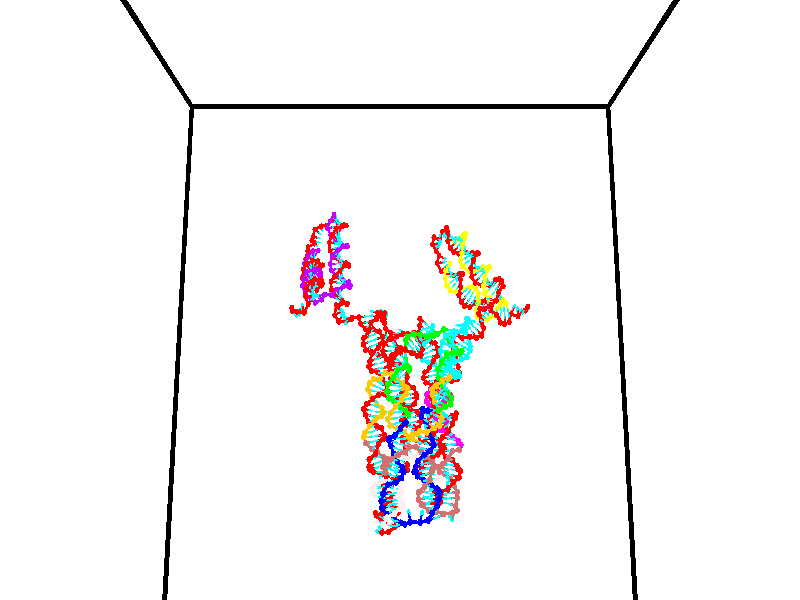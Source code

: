 // switches for output
#declare DRAW_BASES = 1; // possible values are 0, 1; only relevant for DNA ribbons
#declare DRAW_BASES_TYPE = 3; // possible values are 1, 2, 3; only relevant for DNA ribbons
#declare DRAW_FOG = 0; // set to 1 to enable fog

#include "colors.inc"

#include "transforms.inc"
background { rgb <1, 1, 1>}

#default {
   normal{
       ripples 0.25
       frequency 0.20
       turbulence 0.2
       lambda 5
   }
	finish {
		phong 0.1
		phong_size 40.
	}
}

// original window dimensions: 1024x640


// camera settings

camera {
	sky <0, 0.179814, -0.983701>
	up <0, 0.179814, -0.983701>
	right 1.6 * <1, 0, 0>
	location <35, 94.9851, 44.8844>
	look_at <35, 29.7336, 32.9568>
	direction <0, -65.2515, -11.9276>
	angle 67.0682
}


# declare cpy_camera_pos = <35, 94.9851, 44.8844>;
# if (DRAW_FOG = 1)
fog {
	fog_type 2
	up vnormalize(cpy_camera_pos)
	color rgbt<1,1,1,0.3>
	distance 1e-5
	fog_alt 3e-3
	fog_offset 56
}
# end


// LIGHTS

# declare lum = 6;
global_settings {
	ambient_light rgb lum * <0.05, 0.05, 0.05>
	max_trace_level 15
}# declare cpy_direct_light_amount = 0.25;
light_source
{	1000 * <-1, -1.16352, -0.803886>,
	rgb lum * cpy_direct_light_amount
	parallel
}

light_source
{	1000 * <1, 1.16352, 0.803886>,
	rgb lum * cpy_direct_light_amount
	parallel
}

// strand 0

// nucleotide -1

// particle -1
sphere {
	<24.128645, 35.130211, 34.608837> 0.250000
	pigment { color rgbt <1,0,0,0> }
	no_shadow
}
cylinder {
	<24.349474, 35.119640, 34.942188>,  <24.481972, 35.113297, 35.142200>, 0.100000
	pigment { color rgbt <1,0,0,0> }
	no_shadow
}
cylinder {
	<24.349474, 35.119640, 34.942188>,  <24.128645, 35.130211, 34.608837>, 0.100000
	pigment { color rgbt <1,0,0,0> }
	no_shadow
}

// particle -1
sphere {
	<24.349474, 35.119640, 34.942188> 0.100000
	pigment { color rgbt <1,0,0,0> }
	no_shadow
}
sphere {
	0, 1
	scale<0.080000,0.200000,0.300000>
	matrix <0.649505, 0.640374, -0.409957,
		-0.522838, 0.767609, 0.370698,
		0.552072, -0.026429, 0.833377,
		24.515095, 35.111713, 35.192200>
	pigment { color rgbt <0,1,1,0> }
	no_shadow
}
cylinder {
	<24.302650, 35.744198, 34.993076>,  <24.128645, 35.130211, 34.608837>, 0.130000
	pigment { color rgbt <1,0,0,0> }
	no_shadow
}

// nucleotide -1

// particle -1
sphere {
	<24.302650, 35.744198, 34.993076> 0.250000
	pigment { color rgbt <1,0,0,0> }
	no_shadow
}
cylinder {
	<24.602123, 35.502876, 35.102982>,  <24.781807, 35.358082, 35.168926>, 0.100000
	pigment { color rgbt <1,0,0,0> }
	no_shadow
}
cylinder {
	<24.602123, 35.502876, 35.102982>,  <24.302650, 35.744198, 34.993076>, 0.100000
	pigment { color rgbt <1,0,0,0> }
	no_shadow
}

// particle -1
sphere {
	<24.602123, 35.502876, 35.102982> 0.100000
	pigment { color rgbt <1,0,0,0> }
	no_shadow
}
sphere {
	0, 1
	scale<0.080000,0.200000,0.300000>
	matrix <0.658845, 0.631223, -0.409243,
		0.073462, 0.487421, 0.870071,
		0.748683, -0.603306, 0.274764,
		24.826729, 35.321884, 35.185410>
	pigment { color rgbt <0,1,1,0> }
	no_shadow
}
cylinder {
	<24.803091, 36.210461, 35.117664>,  <24.302650, 35.744198, 34.993076>, 0.130000
	pigment { color rgbt <1,0,0,0> }
	no_shadow
}

// nucleotide -1

// particle -1
sphere {
	<24.803091, 36.210461, 35.117664> 0.250000
	pigment { color rgbt <1,0,0,0> }
	no_shadow
}
cylinder {
	<24.965410, 35.870975, 34.982006>,  <25.062801, 35.667286, 34.900612>, 0.100000
	pigment { color rgbt <1,0,0,0> }
	no_shadow
}
cylinder {
	<24.965410, 35.870975, 34.982006>,  <24.803091, 36.210461, 35.117664>, 0.100000
	pigment { color rgbt <1,0,0,0> }
	no_shadow
}

// particle -1
sphere {
	<24.965410, 35.870975, 34.982006> 0.100000
	pigment { color rgbt <1,0,0,0> }
	no_shadow
}
sphere {
	0, 1
	scale<0.080000,0.200000,0.300000>
	matrix <0.630906, 0.528600, -0.567926,
		0.661277, 0.016494, 0.749960,
		0.405796, -0.848711, -0.339145,
		25.087149, 35.616364, 34.880264>
	pigment { color rgbt <0,1,1,0> }
	no_shadow
}
cylinder {
	<25.525732, 36.073627, 35.180141>,  <24.803091, 36.210461, 35.117664>, 0.130000
	pigment { color rgbt <1,0,0,0> }
	no_shadow
}

// nucleotide -1

// particle -1
sphere {
	<25.525732, 36.073627, 35.180141> 0.250000
	pigment { color rgbt <1,0,0,0> }
	no_shadow
}
cylinder {
	<25.394079, 35.923187, 34.833679>,  <25.315088, 35.832924, 34.625801>, 0.100000
	pigment { color rgbt <1,0,0,0> }
	no_shadow
}
cylinder {
	<25.394079, 35.923187, 34.833679>,  <25.525732, 36.073627, 35.180141>, 0.100000
	pigment { color rgbt <1,0,0,0> }
	no_shadow
}

// particle -1
sphere {
	<25.394079, 35.923187, 34.833679> 0.100000
	pigment { color rgbt <1,0,0,0> }
	no_shadow
}
sphere {
	0, 1
	scale<0.080000,0.200000,0.300000>
	matrix <0.592896, 0.631607, -0.499547,
		0.734948, -0.677956, 0.015106,
		-0.329129, -0.376097, -0.866155,
		25.295340, 35.810360, 34.573833>
	pigment { color rgbt <0,1,1,0> }
	no_shadow
}
cylinder {
	<25.882364, 36.014133, 34.479073>,  <25.525732, 36.073627, 35.180141>, 0.130000
	pigment { color rgbt <1,0,0,0> }
	no_shadow
}

// nucleotide -1

// particle -1
sphere {
	<25.882364, 36.014133, 34.479073> 0.250000
	pigment { color rgbt <1,0,0,0> }
	no_shadow
}
cylinder {
	<26.166101, 36.171211, 34.244938>,  <26.336344, 36.265457, 34.104458>, 0.100000
	pigment { color rgbt <1,0,0,0> }
	no_shadow
}
cylinder {
	<26.166101, 36.171211, 34.244938>,  <25.882364, 36.014133, 34.479073>, 0.100000
	pigment { color rgbt <1,0,0,0> }
	no_shadow
}

// particle -1
sphere {
	<26.166101, 36.171211, 34.244938> 0.100000
	pigment { color rgbt <1,0,0,0> }
	no_shadow
}
sphere {
	0, 1
	scale<0.080000,0.200000,0.300000>
	matrix <-0.284085, -0.600724, -0.747279,
		-0.645079, 0.696364, -0.314562,
		0.709344, 0.392692, -0.585341,
		26.378904, 36.289021, 34.069336>
	pigment { color rgbt <0,1,1,0> }
	no_shadow
}
cylinder {
	<25.643057, 36.306396, 33.849846>,  <25.882364, 36.014133, 34.479073>, 0.130000
	pigment { color rgbt <1,0,0,0> }
	no_shadow
}

// nucleotide -1

// particle -1
sphere {
	<25.643057, 36.306396, 33.849846> 0.250000
	pigment { color rgbt <1,0,0,0> }
	no_shadow
}
cylinder {
	<26.017494, 36.182598, 33.782978>,  <26.242157, 36.108318, 33.742855>, 0.100000
	pigment { color rgbt <1,0,0,0> }
	no_shadow
}
cylinder {
	<26.017494, 36.182598, 33.782978>,  <25.643057, 36.306396, 33.849846>, 0.100000
	pigment { color rgbt <1,0,0,0> }
	no_shadow
}

// particle -1
sphere {
	<26.017494, 36.182598, 33.782978> 0.100000
	pigment { color rgbt <1,0,0,0> }
	no_shadow
}
sphere {
	0, 1
	scale<0.080000,0.200000,0.300000>
	matrix <-0.327968, -0.596123, -0.732854,
		0.127159, 0.740845, -0.659529,
		0.936092, -0.309494, -0.167172,
		26.298321, 36.089748, 33.732826>
	pigment { color rgbt <0,1,1,0> }
	no_shadow
}
cylinder {
	<25.746553, 36.309036, 33.127819>,  <25.643057, 36.306396, 33.849846>, 0.130000
	pigment { color rgbt <1,0,0,0> }
	no_shadow
}

// nucleotide -1

// particle -1
sphere {
	<25.746553, 36.309036, 33.127819> 0.250000
	pigment { color rgbt <1,0,0,0> }
	no_shadow
}
cylinder {
	<25.996361, 36.045105, 33.294960>,  <26.146244, 35.886745, 33.395245>, 0.100000
	pigment { color rgbt <1,0,0,0> }
	no_shadow
}
cylinder {
	<25.996361, 36.045105, 33.294960>,  <25.746553, 36.309036, 33.127819>, 0.100000
	pigment { color rgbt <1,0,0,0> }
	no_shadow
}

// particle -1
sphere {
	<25.996361, 36.045105, 33.294960> 0.100000
	pigment { color rgbt <1,0,0,0> }
	no_shadow
}
sphere {
	0, 1
	scale<0.080000,0.200000,0.300000>
	matrix <-0.341294, -0.711792, -0.613898,
		0.702493, 0.240780, -0.669723,
		0.624517, -0.659832, 0.417852,
		26.183716, 35.847157, 33.420315>
	pigment { color rgbt <0,1,1,0> }
	no_shadow
}
cylinder {
	<26.103018, 35.955833, 32.591625>,  <25.746553, 36.309036, 33.127819>, 0.130000
	pigment { color rgbt <1,0,0,0> }
	no_shadow
}

// nucleotide -1

// particle -1
sphere {
	<26.103018, 35.955833, 32.591625> 0.250000
	pigment { color rgbt <1,0,0,0> }
	no_shadow
}
cylinder {
	<26.160109, 35.675961, 32.871647>,  <26.194363, 35.508038, 33.039658>, 0.100000
	pigment { color rgbt <1,0,0,0> }
	no_shadow
}
cylinder {
	<26.160109, 35.675961, 32.871647>,  <26.103018, 35.955833, 32.591625>, 0.100000
	pigment { color rgbt <1,0,0,0> }
	no_shadow
}

// particle -1
sphere {
	<26.160109, 35.675961, 32.871647> 0.100000
	pigment { color rgbt <1,0,0,0> }
	no_shadow
}
sphere {
	0, 1
	scale<0.080000,0.200000,0.300000>
	matrix <-0.023501, -0.709490, -0.704324,
		0.989483, 0.084073, -0.117705,
		0.142726, -0.699683, 0.700052,
		26.202927, 35.466057, 33.081661>
	pigment { color rgbt <0,1,1,0> }
	no_shadow
}
cylinder {
	<26.425014, 35.532631, 32.210533>,  <26.103018, 35.955833, 32.591625>, 0.130000
	pigment { color rgbt <1,0,0,0> }
	no_shadow
}

// nucleotide -1

// particle -1
sphere {
	<26.425014, 35.532631, 32.210533> 0.250000
	pigment { color rgbt <1,0,0,0> }
	no_shadow
}
cylinder {
	<26.347097, 35.292225, 32.520588>,  <26.300346, 35.147980, 32.706619>, 0.100000
	pigment { color rgbt <1,0,0,0> }
	no_shadow
}
cylinder {
	<26.347097, 35.292225, 32.520588>,  <26.425014, 35.532631, 32.210533>, 0.100000
	pigment { color rgbt <1,0,0,0> }
	no_shadow
}

// particle -1
sphere {
	<26.347097, 35.292225, 32.520588> 0.100000
	pigment { color rgbt <1,0,0,0> }
	no_shadow
}
sphere {
	0, 1
	scale<0.080000,0.200000,0.300000>
	matrix <-0.113567, -0.771140, -0.626454,
		0.974247, -0.210060, 0.081958,
		-0.194794, -0.601014, 0.775137,
		26.288660, 35.111919, 32.753128>
	pigment { color rgbt <0,1,1,0> }
	no_shadow
}
cylinder {
	<26.982372, 34.955330, 32.206451>,  <26.425014, 35.532631, 32.210533>, 0.130000
	pigment { color rgbt <1,0,0,0> }
	no_shadow
}

// nucleotide -1

// particle -1
sphere {
	<26.982372, 34.955330, 32.206451> 0.250000
	pigment { color rgbt <1,0,0,0> }
	no_shadow
}
cylinder {
	<26.662100, 34.836929, 32.414795>,  <26.469936, 34.765888, 32.539803>, 0.100000
	pigment { color rgbt <1,0,0,0> }
	no_shadow
}
cylinder {
	<26.662100, 34.836929, 32.414795>,  <26.982372, 34.955330, 32.206451>, 0.100000
	pigment { color rgbt <1,0,0,0> }
	no_shadow
}

// particle -1
sphere {
	<26.662100, 34.836929, 32.414795> 0.100000
	pigment { color rgbt <1,0,0,0> }
	no_shadow
}
sphere {
	0, 1
	scale<0.080000,0.200000,0.300000>
	matrix <-0.208956, -0.676835, -0.705855,
		0.561472, -0.674000, 0.480076,
		-0.800679, -0.296003, 0.520860,
		26.421896, 34.748127, 32.571053>
	pigment { color rgbt <0,1,1,0> }
	no_shadow
}
cylinder {
	<27.061357, 34.355267, 32.359360>,  <26.982372, 34.955330, 32.206451>, 0.130000
	pigment { color rgbt <1,0,0,0> }
	no_shadow
}

// nucleotide -1

// particle -1
sphere {
	<27.061357, 34.355267, 32.359360> 0.250000
	pigment { color rgbt <1,0,0,0> }
	no_shadow
}
cylinder {
	<26.663998, 34.380516, 32.397667>,  <26.425581, 34.395668, 32.420650>, 0.100000
	pigment { color rgbt <1,0,0,0> }
	no_shadow
}
cylinder {
	<26.663998, 34.380516, 32.397667>,  <27.061357, 34.355267, 32.359360>, 0.100000
	pigment { color rgbt <1,0,0,0> }
	no_shadow
}

// particle -1
sphere {
	<26.663998, 34.380516, 32.397667> 0.100000
	pigment { color rgbt <1,0,0,0> }
	no_shadow
}
sphere {
	0, 1
	scale<0.080000,0.200000,0.300000>
	matrix <-0.109365, -0.773033, -0.624868,
		0.034587, -0.631217, 0.774835,
		-0.993400, 0.063128, 0.095770,
		26.365978, 34.399456, 32.426399>
	pigment { color rgbt <0,1,1,0> }
	no_shadow
}
cylinder {
	<26.861073, 33.646774, 32.415871>,  <27.061357, 34.355267, 32.359360>, 0.130000
	pigment { color rgbt <1,0,0,0> }
	no_shadow
}

// nucleotide -1

// particle -1
sphere {
	<26.861073, 33.646774, 32.415871> 0.250000
	pigment { color rgbt <1,0,0,0> }
	no_shadow
}
cylinder {
	<26.506794, 33.822311, 32.355270>,  <26.294226, 33.927635, 32.318909>, 0.100000
	pigment { color rgbt <1,0,0,0> }
	no_shadow
}
cylinder {
	<26.506794, 33.822311, 32.355270>,  <26.861073, 33.646774, 32.415871>, 0.100000
	pigment { color rgbt <1,0,0,0> }
	no_shadow
}

// particle -1
sphere {
	<26.506794, 33.822311, 32.355270> 0.100000
	pigment { color rgbt <1,0,0,0> }
	no_shadow
}
sphere {
	0, 1
	scale<0.080000,0.200000,0.300000>
	matrix <-0.257660, -0.736103, -0.625910,
		-0.386199, -0.515331, 0.765038,
		-0.885698, 0.438846, -0.151502,
		26.241085, 33.953964, 32.309818>
	pigment { color rgbt <0,1,1,0> }
	no_shadow
}
cylinder {
	<26.301220, 33.216736, 32.712856>,  <26.861073, 33.646774, 32.415871>, 0.130000
	pigment { color rgbt <1,0,0,0> }
	no_shadow
}

// nucleotide -1

// particle -1
sphere {
	<26.301220, 33.216736, 32.712856> 0.250000
	pigment { color rgbt <1,0,0,0> }
	no_shadow
}
cylinder {
	<26.131784, 33.457565, 32.442131>,  <26.030123, 33.602062, 32.279694>, 0.100000
	pigment { color rgbt <1,0,0,0> }
	no_shadow
}
cylinder {
	<26.131784, 33.457565, 32.442131>,  <26.301220, 33.216736, 32.712856>, 0.100000
	pigment { color rgbt <1,0,0,0> }
	no_shadow
}

// particle -1
sphere {
	<26.131784, 33.457565, 32.442131> 0.100000
	pigment { color rgbt <1,0,0,0> }
	no_shadow
}
sphere {
	0, 1
	scale<0.080000,0.200000,0.300000>
	matrix <-0.252903, -0.796050, -0.549860,
		-0.869835, -0.061746, 0.489464,
		-0.423589, 0.602074, -0.676816,
		26.004707, 33.638187, 32.239086>
	pigment { color rgbt <0,1,1,0> }
	no_shadow
}
cylinder {
	<25.609438, 32.903522, 32.557671>,  <26.301220, 33.216736, 32.712856>, 0.130000
	pigment { color rgbt <1,0,0,0> }
	no_shadow
}

// nucleotide -1

// particle -1
sphere {
	<25.609438, 32.903522, 32.557671> 0.250000
	pigment { color rgbt <1,0,0,0> }
	no_shadow
}
cylinder {
	<25.665405, 33.154079, 32.250931>,  <25.698986, 33.304413, 32.066887>, 0.100000
	pigment { color rgbt <1,0,0,0> }
	no_shadow
}
cylinder {
	<25.665405, 33.154079, 32.250931>,  <25.609438, 32.903522, 32.557671>, 0.100000
	pigment { color rgbt <1,0,0,0> }
	no_shadow
}

// particle -1
sphere {
	<25.665405, 33.154079, 32.250931> 0.100000
	pigment { color rgbt <1,0,0,0> }
	no_shadow
}
sphere {
	0, 1
	scale<0.080000,0.200000,0.300000>
	matrix <-0.475517, -0.636806, -0.606927,
		-0.868508, 0.449573, 0.208756,
		0.139921, 0.626388, -0.766851,
		25.707382, 33.341995, 32.020874>
	pigment { color rgbt <0,1,1,0> }
	no_shadow
}
cylinder {
	<25.009562, 32.929611, 32.182590>,  <25.609438, 32.903522, 32.557671>, 0.130000
	pigment { color rgbt <1,0,0,0> }
	no_shadow
}

// nucleotide -1

// particle -1
sphere {
	<25.009562, 32.929611, 32.182590> 0.250000
	pigment { color rgbt <1,0,0,0> }
	no_shadow
}
cylinder {
	<25.316845, 33.005806, 31.938108>,  <25.501215, 33.051521, 31.791420>, 0.100000
	pigment { color rgbt <1,0,0,0> }
	no_shadow
}
cylinder {
	<25.316845, 33.005806, 31.938108>,  <25.009562, 32.929611, 32.182590>, 0.100000
	pigment { color rgbt <1,0,0,0> }
	no_shadow
}

// particle -1
sphere {
	<25.316845, 33.005806, 31.938108> 0.100000
	pigment { color rgbt <1,0,0,0> }
	no_shadow
}
sphere {
	0, 1
	scale<0.080000,0.200000,0.300000>
	matrix <-0.310377, -0.724190, -0.615805,
		-0.559927, 0.662771, -0.497208,
		0.768211, 0.190484, -0.611202,
		25.547308, 33.062950, 31.754747>
	pigment { color rgbt <0,1,1,0> }
	no_shadow
}
cylinder {
	<24.714146, 32.853348, 31.553129>,  <25.009562, 32.929611, 32.182590>, 0.130000
	pigment { color rgbt <1,0,0,0> }
	no_shadow
}

// nucleotide -1

// particle -1
sphere {
	<24.714146, 32.853348, 31.553129> 0.250000
	pigment { color rgbt <1,0,0,0> }
	no_shadow
}
cylinder {
	<25.100626, 32.861240, 31.450317>,  <25.332514, 32.865978, 31.388630>, 0.100000
	pigment { color rgbt <1,0,0,0> }
	no_shadow
}
cylinder {
	<25.100626, 32.861240, 31.450317>,  <24.714146, 32.853348, 31.553129>, 0.100000
	pigment { color rgbt <1,0,0,0> }
	no_shadow
}

// particle -1
sphere {
	<25.100626, 32.861240, 31.450317> 0.100000
	pigment { color rgbt <1,0,0,0> }
	no_shadow
}
sphere {
	0, 1
	scale<0.080000,0.200000,0.300000>
	matrix <-0.169764, -0.701618, -0.692035,
		-0.193994, 0.712280, -0.674554,
		0.966202, 0.019735, -0.257029,
		25.390486, 32.867161, 31.373209>
	pigment { color rgbt <0,1,1,0> }
	no_shadow
}
cylinder {
	<24.790365, 32.825413, 30.788782>,  <24.714146, 32.853348, 31.553129>, 0.130000
	pigment { color rgbt <1,0,0,0> }
	no_shadow
}

// nucleotide -1

// particle -1
sphere {
	<24.790365, 32.825413, 30.788782> 0.250000
	pigment { color rgbt <1,0,0,0> }
	no_shadow
}
cylinder {
	<25.152096, 32.686726, 30.888365>,  <25.369133, 32.603512, 30.948114>, 0.100000
	pigment { color rgbt <1,0,0,0> }
	no_shadow
}
cylinder {
	<25.152096, 32.686726, 30.888365>,  <24.790365, 32.825413, 30.788782>, 0.100000
	pigment { color rgbt <1,0,0,0> }
	no_shadow
}

// particle -1
sphere {
	<25.152096, 32.686726, 30.888365> 0.100000
	pigment { color rgbt <1,0,0,0> }
	no_shadow
}
sphere {
	0, 1
	scale<0.080000,0.200000,0.300000>
	matrix <-0.100153, -0.739327, -0.665856,
		0.414929, 0.577217, -0.703317,
		0.904325, -0.346722, 0.248958,
		25.423393, 32.582710, 30.963053>
	pigment { color rgbt <0,1,1,0> }
	no_shadow
}
cylinder {
	<25.051332, 32.633472, 30.251286>,  <24.790365, 32.825413, 30.788782>, 0.130000
	pigment { color rgbt <1,0,0,0> }
	no_shadow
}

// nucleotide -1

// particle -1
sphere {
	<25.051332, 32.633472, 30.251286> 0.250000
	pigment { color rgbt <1,0,0,0> }
	no_shadow
}
cylinder {
	<25.262939, 32.419289, 30.514626>,  <25.389904, 32.290779, 30.672630>, 0.100000
	pigment { color rgbt <1,0,0,0> }
	no_shadow
}
cylinder {
	<25.262939, 32.419289, 30.514626>,  <25.051332, 32.633472, 30.251286>, 0.100000
	pigment { color rgbt <1,0,0,0> }
	no_shadow
}

// particle -1
sphere {
	<25.262939, 32.419289, 30.514626> 0.100000
	pigment { color rgbt <1,0,0,0> }
	no_shadow
}
sphere {
	0, 1
	scale<0.080000,0.200000,0.300000>
	matrix <-0.113121, -0.813368, -0.570645,
		0.841038, 0.227407, -0.490857,
		0.529016, -0.535460, 0.658350,
		25.421644, 32.258652, 30.712130>
	pigment { color rgbt <0,1,1,0> }
	no_shadow
}
cylinder {
	<25.670515, 32.367573, 29.910006>,  <25.051332, 32.633472, 30.251286>, 0.130000
	pigment { color rgbt <1,0,0,0> }
	no_shadow
}

// nucleotide -1

// particle -1
sphere {
	<25.670515, 32.367573, 29.910006> 0.250000
	pigment { color rgbt <1,0,0,0> }
	no_shadow
}
cylinder {
	<25.648397, 32.125813, 30.227911>,  <25.635128, 31.980757, 30.418653>, 0.100000
	pigment { color rgbt <1,0,0,0> }
	no_shadow
}
cylinder {
	<25.648397, 32.125813, 30.227911>,  <25.670515, 32.367573, 29.910006>, 0.100000
	pigment { color rgbt <1,0,0,0> }
	no_shadow
}

// particle -1
sphere {
	<25.648397, 32.125813, 30.227911> 0.100000
	pigment { color rgbt <1,0,0,0> }
	no_shadow
}
sphere {
	0, 1
	scale<0.080000,0.200000,0.300000>
	matrix <0.051024, -0.796651, -0.602283,
		0.997166, 0.007250, 0.074888,
		-0.055293, -0.604397, 0.794762,
		25.631809, 31.944494, 30.466339>
	pigment { color rgbt <0,1,1,0> }
	no_shadow
}
cylinder {
	<26.180538, 31.854189, 29.791290>,  <25.670515, 32.367573, 29.910006>, 0.130000
	pigment { color rgbt <1,0,0,0> }
	no_shadow
}

// nucleotide -1

// particle -1
sphere {
	<26.180538, 31.854189, 29.791290> 0.250000
	pigment { color rgbt <1,0,0,0> }
	no_shadow
}
cylinder {
	<25.914492, 31.696667, 30.045073>,  <25.754864, 31.602154, 30.197342>, 0.100000
	pigment { color rgbt <1,0,0,0> }
	no_shadow
}
cylinder {
	<25.914492, 31.696667, 30.045073>,  <26.180538, 31.854189, 29.791290>, 0.100000
	pigment { color rgbt <1,0,0,0> }
	no_shadow
}

// particle -1
sphere {
	<25.914492, 31.696667, 30.045073> 0.100000
	pigment { color rgbt <1,0,0,0> }
	no_shadow
}
sphere {
	0, 1
	scale<0.080000,0.200000,0.300000>
	matrix <0.029432, -0.862802, -0.504684,
		0.746159, -0.317001, 0.585455,
		-0.665117, -0.393806, 0.634458,
		25.714956, 31.578526, 30.235411>
	pigment { color rgbt <0,1,1,0> }
	no_shadow
}
cylinder {
	<26.541786, 31.252567, 30.074369>,  <26.180538, 31.854189, 29.791290>, 0.130000
	pigment { color rgbt <1,0,0,0> }
	no_shadow
}

// nucleotide -1

// particle -1
sphere {
	<26.541786, 31.252567, 30.074369> 0.250000
	pigment { color rgbt <1,0,0,0> }
	no_shadow
}
cylinder {
	<26.153606, 31.176567, 30.133875>,  <25.920698, 31.130966, 30.169579>, 0.100000
	pigment { color rgbt <1,0,0,0> }
	no_shadow
}
cylinder {
	<26.153606, 31.176567, 30.133875>,  <26.541786, 31.252567, 30.074369>, 0.100000
	pigment { color rgbt <1,0,0,0> }
	no_shadow
}

// particle -1
sphere {
	<26.153606, 31.176567, 30.133875> 0.100000
	pigment { color rgbt <1,0,0,0> }
	no_shadow
}
sphere {
	0, 1
	scale<0.080000,0.200000,0.300000>
	matrix <0.103999, -0.885597, -0.452660,
		0.217751, -0.423812, 0.879186,
		-0.970448, -0.190002, 0.148764,
		25.862473, 31.119566, 30.178505>
	pigment { color rgbt <0,1,1,0> }
	no_shadow
}
cylinder {
	<26.524221, 30.529133, 29.857168>,  <26.541786, 31.252567, 30.074369>, 0.130000
	pigment { color rgbt <1,0,0,0> }
	no_shadow
}

// nucleotide -1

// particle -1
sphere {
	<26.524221, 30.529133, 29.857168> 0.250000
	pigment { color rgbt <1,0,0,0> }
	no_shadow
}
cylinder {
	<26.139473, 30.628403, 29.903152>,  <25.908625, 30.687965, 29.930742>, 0.100000
	pigment { color rgbt <1,0,0,0> }
	no_shadow
}
cylinder {
	<26.139473, 30.628403, 29.903152>,  <26.524221, 30.529133, 29.857168>, 0.100000
	pigment { color rgbt <1,0,0,0> }
	no_shadow
}

// particle -1
sphere {
	<26.139473, 30.628403, 29.903152> 0.100000
	pigment { color rgbt <1,0,0,0> }
	no_shadow
}
sphere {
	0, 1
	scale<0.080000,0.200000,0.300000>
	matrix <-0.273349, -0.886678, -0.372936,
		0.009380, -0.390141, 0.920707,
		-0.961869, 0.248177, 0.114962,
		25.850912, 30.702856, 29.937641>
	pigment { color rgbt <0,1,1,0> }
	no_shadow
}
cylinder {
	<26.171011, 29.885918, 30.151094>,  <26.524221, 30.529133, 29.857168>, 0.130000
	pigment { color rgbt <1,0,0,0> }
	no_shadow
}

// nucleotide -1

// particle -1
sphere {
	<26.171011, 29.885918, 30.151094> 0.250000
	pigment { color rgbt <1,0,0,0> }
	no_shadow
}
cylinder {
	<25.919645, 30.124956, 29.951906>,  <25.768826, 30.268379, 29.832394>, 0.100000
	pigment { color rgbt <1,0,0,0> }
	no_shadow
}
cylinder {
	<25.919645, 30.124956, 29.951906>,  <26.171011, 29.885918, 30.151094>, 0.100000
	pigment { color rgbt <1,0,0,0> }
	no_shadow
}

// particle -1
sphere {
	<25.919645, 30.124956, 29.951906> 0.100000
	pigment { color rgbt <1,0,0,0> }
	no_shadow
}
sphere {
	0, 1
	scale<0.080000,0.200000,0.300000>
	matrix <-0.365063, -0.791856, -0.489584,
		-0.686895, -0.125871, 0.715773,
		-0.628414, 0.597595, -0.497971,
		25.731121, 30.304235, 29.802515>
	pigment { color rgbt <0,1,1,0> }
	no_shadow
}
cylinder {
	<25.510065, 29.492432, 30.068550>,  <26.171011, 29.885918, 30.151094>, 0.130000
	pigment { color rgbt <1,0,0,0> }
	no_shadow
}

// nucleotide -1

// particle -1
sphere {
	<25.510065, 29.492432, 30.068550> 0.250000
	pigment { color rgbt <1,0,0,0> }
	no_shadow
}
cylinder {
	<25.503036, 29.773682, 29.784210>,  <25.498819, 29.942430, 29.613605>, 0.100000
	pigment { color rgbt <1,0,0,0> }
	no_shadow
}
cylinder {
	<25.503036, 29.773682, 29.784210>,  <25.510065, 29.492432, 30.068550>, 0.100000
	pigment { color rgbt <1,0,0,0> }
	no_shadow
}

// particle -1
sphere {
	<25.503036, 29.773682, 29.784210> 0.100000
	pigment { color rgbt <1,0,0,0> }
	no_shadow
}
sphere {
	0, 1
	scale<0.080000,0.200000,0.300000>
	matrix <-0.435859, -0.645239, -0.627450,
		-0.899843, 0.298805, 0.317802,
		-0.017573, 0.703123, -0.710851,
		25.497765, 29.984619, 29.570955>
	pigment { color rgbt <0,1,1,0> }
	no_shadow
}
cylinder {
	<24.918859, 29.227947, 29.549528>,  <25.510065, 29.492432, 30.068550>, 0.130000
	pigment { color rgbt <1,0,0,0> }
	no_shadow
}

// nucleotide -1

// particle -1
sphere {
	<24.918859, 29.227947, 29.549528> 0.250000
	pigment { color rgbt <1,0,0,0> }
	no_shadow
}
cylinder {
	<25.134863, 29.519156, 29.380589>,  <25.264465, 29.693880, 29.279224>, 0.100000
	pigment { color rgbt <1,0,0,0> }
	no_shadow
}
cylinder {
	<25.134863, 29.519156, 29.380589>,  <24.918859, 29.227947, 29.549528>, 0.100000
	pigment { color rgbt <1,0,0,0> }
	no_shadow
}

// particle -1
sphere {
	<25.134863, 29.519156, 29.380589> 0.100000
	pigment { color rgbt <1,0,0,0> }
	no_shadow
}
sphere {
	0, 1
	scale<0.080000,0.200000,0.300000>
	matrix <-0.070154, -0.461124, -0.884558,
		-0.838731, 0.507298, -0.197937,
		0.540008, 0.728020, -0.422348,
		25.296865, 29.737562, 29.253883>
	pigment { color rgbt <0,1,1,0> }
	no_shadow
}
cylinder {
	<24.514082, 29.689260, 29.085512>,  <24.918859, 29.227947, 29.549528>, 0.130000
	pigment { color rgbt <1,0,0,0> }
	no_shadow
}

// nucleotide -1

// particle -1
sphere {
	<24.514082, 29.689260, 29.085512> 0.250000
	pigment { color rgbt <1,0,0,0> }
	no_shadow
}
cylinder {
	<24.883463, 29.567705, 28.991800>,  <25.105091, 29.494772, 28.935574>, 0.100000
	pigment { color rgbt <1,0,0,0> }
	no_shadow
}
cylinder {
	<24.883463, 29.567705, 28.991800>,  <24.514082, 29.689260, 29.085512>, 0.100000
	pigment { color rgbt <1,0,0,0> }
	no_shadow
}

// particle -1
sphere {
	<24.883463, 29.567705, 28.991800> 0.100000
	pigment { color rgbt <1,0,0,0> }
	no_shadow
}
sphere {
	0, 1
	scale<0.080000,0.200000,0.300000>
	matrix <-0.364452, -0.503630, -0.783283,
		0.120041, 0.808708, -0.575831,
		0.923453, -0.303889, -0.234279,
		25.160500, 29.476538, 28.921516>
	pigment { color rgbt <0,1,1,0> }
	no_shadow
}
cylinder {
	<24.725222, 29.862787, 28.380693>,  <24.514082, 29.689260, 29.085512>, 0.130000
	pigment { color rgbt <1,0,0,0> }
	no_shadow
}

// nucleotide -1

// particle -1
sphere {
	<24.725222, 29.862787, 28.380693> 0.250000
	pigment { color rgbt <1,0,0,0> }
	no_shadow
}
cylinder {
	<24.903585, 29.520185, 28.484663>,  <25.010605, 29.314625, 28.547045>, 0.100000
	pigment { color rgbt <1,0,0,0> }
	no_shadow
}
cylinder {
	<24.903585, 29.520185, 28.484663>,  <24.725222, 29.862787, 28.380693>, 0.100000
	pigment { color rgbt <1,0,0,0> }
	no_shadow
}

// particle -1
sphere {
	<24.903585, 29.520185, 28.484663> 0.100000
	pigment { color rgbt <1,0,0,0> }
	no_shadow
}
sphere {
	0, 1
	scale<0.080000,0.200000,0.300000>
	matrix <-0.458212, -0.467894, -0.755723,
		0.768899, 0.217883, -0.601100,
		0.445910, -0.856506, 0.259926,
		25.037359, 29.263233, 28.562641>
	pigment { color rgbt <0,1,1,0> }
	no_shadow
}
cylinder {
	<24.727060, 29.471855, 27.880692>,  <24.725222, 29.862787, 28.380693>, 0.130000
	pigment { color rgbt <1,0,0,0> }
	no_shadow
}

// nucleotide -1

// particle -1
sphere {
	<24.727060, 29.471855, 27.880692> 0.250000
	pigment { color rgbt <1,0,0,0> }
	no_shadow
}
cylinder {
	<24.851852, 29.180010, 28.124111>,  <24.926727, 29.004904, 28.270163>, 0.100000
	pigment { color rgbt <1,0,0,0> }
	no_shadow
}
cylinder {
	<24.851852, 29.180010, 28.124111>,  <24.727060, 29.471855, 27.880692>, 0.100000
	pigment { color rgbt <1,0,0,0> }
	no_shadow
}

// particle -1
sphere {
	<24.851852, 29.180010, 28.124111> 0.100000
	pigment { color rgbt <1,0,0,0> }
	no_shadow
}
sphere {
	0, 1
	scale<0.080000,0.200000,0.300000>
	matrix <-0.309074, -0.683621, -0.661163,
		0.898410, 0.018184, -0.438782,
		0.311982, -0.729611, 0.608551,
		24.945448, 28.961126, 28.306677>
	pigment { color rgbt <0,1,1,0> }
	no_shadow
}
cylinder {
	<25.432249, 29.509491, 27.613075>,  <24.727060, 29.471855, 27.880692>, 0.130000
	pigment { color rgbt <1,0,0,0> }
	no_shadow
}

// nucleotide -1

// particle -1
sphere {
	<25.432249, 29.509491, 27.613075> 0.250000
	pigment { color rgbt <1,0,0,0> }
	no_shadow
}
cylinder {
	<25.613501, 29.817150, 27.793335>,  <25.722252, 30.001745, 27.901491>, 0.100000
	pigment { color rgbt <1,0,0,0> }
	no_shadow
}
cylinder {
	<25.613501, 29.817150, 27.793335>,  <25.432249, 29.509491, 27.613075>, 0.100000
	pigment { color rgbt <1,0,0,0> }
	no_shadow
}

// particle -1
sphere {
	<25.613501, 29.817150, 27.793335> 0.100000
	pigment { color rgbt <1,0,0,0> }
	no_shadow
}
sphere {
	0, 1
	scale<0.080000,0.200000,0.300000>
	matrix <0.181577, 0.415293, -0.891382,
		-0.872756, 0.485739, 0.048522,
		0.453130, 0.769148, 0.450649,
		25.749439, 30.047895, 27.928530>
	pigment { color rgbt <0,1,1,0> }
	no_shadow
}
cylinder {
	<25.228678, 30.268988, 27.485193>,  <25.432249, 29.509491, 27.613075>, 0.130000
	pigment { color rgbt <1,0,0,0> }
	no_shadow
}

// nucleotide -1

// particle -1
sphere {
	<25.228678, 30.268988, 27.485193> 0.250000
	pigment { color rgbt <1,0,0,0> }
	no_shadow
}
cylinder {
	<25.620329, 30.227261, 27.554960>,  <25.855320, 30.202225, 27.596821>, 0.100000
	pigment { color rgbt <1,0,0,0> }
	no_shadow
}
cylinder {
	<25.620329, 30.227261, 27.554960>,  <25.228678, 30.268988, 27.485193>, 0.100000
	pigment { color rgbt <1,0,0,0> }
	no_shadow
}

// particle -1
sphere {
	<25.620329, 30.227261, 27.554960> 0.100000
	pigment { color rgbt <1,0,0,0> }
	no_shadow
}
sphere {
	0, 1
	scale<0.080000,0.200000,0.300000>
	matrix <0.202531, 0.429506, -0.880060,
		0.016894, 0.897018, 0.441671,
		0.979130, -0.104319, 0.174418,
		25.914068, 30.195965, 27.607286>
	pigment { color rgbt <0,1,1,0> }
	no_shadow
}
cylinder {
	<25.445665, 30.903885, 27.299366>,  <25.228678, 30.268988, 27.485193>, 0.130000
	pigment { color rgbt <1,0,0,0> }
	no_shadow
}

// nucleotide -1

// particle -1
sphere {
	<25.445665, 30.903885, 27.299366> 0.250000
	pigment { color rgbt <1,0,0,0> }
	no_shadow
}
cylinder {
	<25.738213, 30.631424, 27.285879>,  <25.913740, 30.467947, 27.277786>, 0.100000
	pigment { color rgbt <1,0,0,0> }
	no_shadow
}
cylinder {
	<25.738213, 30.631424, 27.285879>,  <25.445665, 30.903885, 27.299366>, 0.100000
	pigment { color rgbt <1,0,0,0> }
	no_shadow
}

// particle -1
sphere {
	<25.738213, 30.631424, 27.285879> 0.100000
	pigment { color rgbt <1,0,0,0> }
	no_shadow
}
sphere {
	0, 1
	scale<0.080000,0.200000,0.300000>
	matrix <0.300867, 0.366629, -0.880376,
		0.612031, 0.633733, 0.473076,
		0.731366, -0.681151, -0.033719,
		25.957623, 30.427078, 27.275763>
	pigment { color rgbt <0,1,1,0> }
	no_shadow
}
cylinder {
	<25.652872, 31.034533, 26.641354>,  <25.445665, 30.903885, 27.299366>, 0.130000
	pigment { color rgbt <1,0,0,0> }
	no_shadow
}

// nucleotide -1

// particle -1
sphere {
	<25.652872, 31.034533, 26.641354> 0.250000
	pigment { color rgbt <1,0,0,0> }
	no_shadow
}
cylinder {
	<25.909920, 30.760910, 26.779398>,  <26.064148, 30.596737, 26.862225>, 0.100000
	pigment { color rgbt <1,0,0,0> }
	no_shadow
}
cylinder {
	<25.909920, 30.760910, 26.779398>,  <25.652872, 31.034533, 26.641354>, 0.100000
	pigment { color rgbt <1,0,0,0> }
	no_shadow
}

// particle -1
sphere {
	<25.909920, 30.760910, 26.779398> 0.100000
	pigment { color rgbt <1,0,0,0> }
	no_shadow
}
sphere {
	0, 1
	scale<0.080000,0.200000,0.300000>
	matrix <0.468009, -0.006175, -0.883702,
		0.606635, 0.729401, 0.316177,
		0.642621, -0.684058, 0.345113,
		26.102707, 30.555693, 26.882933>
	pigment { color rgbt <0,1,1,0> }
	no_shadow
}
cylinder {
	<26.370705, 31.303934, 26.410172>,  <25.652872, 31.034533, 26.641354>, 0.130000
	pigment { color rgbt <1,0,0,0> }
	no_shadow
}

// nucleotide -1

// particle -1
sphere {
	<26.370705, 31.303934, 26.410172> 0.250000
	pigment { color rgbt <1,0,0,0> }
	no_shadow
}
cylinder {
	<26.377541, 30.912918, 26.494196>,  <26.381641, 30.678308, 26.544611>, 0.100000
	pigment { color rgbt <1,0,0,0> }
	no_shadow
}
cylinder {
	<26.377541, 30.912918, 26.494196>,  <26.370705, 31.303934, 26.410172>, 0.100000
	pigment { color rgbt <1,0,0,0> }
	no_shadow
}

// particle -1
sphere {
	<26.377541, 30.912918, 26.494196> 0.100000
	pigment { color rgbt <1,0,0,0> }
	no_shadow
}
sphere {
	0, 1
	scale<0.080000,0.200000,0.300000>
	matrix <0.295030, -0.195807, -0.935209,
		0.955335, 0.077957, 0.285057,
		0.017090, -0.977539, 0.210061,
		26.382668, 30.619656, 26.557215>
	pigment { color rgbt <0,1,1,0> }
	no_shadow
}
cylinder {
	<26.974194, 31.022804, 26.248709>,  <26.370705, 31.303934, 26.410172>, 0.130000
	pigment { color rgbt <1,0,0,0> }
	no_shadow
}

// nucleotide -1

// particle -1
sphere {
	<26.974194, 31.022804, 26.248709> 0.250000
	pigment { color rgbt <1,0,0,0> }
	no_shadow
}
cylinder {
	<26.736008, 30.702581, 26.221788>,  <26.593096, 30.510447, 26.205637>, 0.100000
	pigment { color rgbt <1,0,0,0> }
	no_shadow
}
cylinder {
	<26.736008, 30.702581, 26.221788>,  <26.974194, 31.022804, 26.248709>, 0.100000
	pigment { color rgbt <1,0,0,0> }
	no_shadow
}

// particle -1
sphere {
	<26.736008, 30.702581, 26.221788> 0.100000
	pigment { color rgbt <1,0,0,0> }
	no_shadow
}
sphere {
	0, 1
	scale<0.080000,0.200000,0.300000>
	matrix <0.236078, -0.094293, -0.967148,
		0.767913, -0.591789, 0.245142,
		-0.595463, -0.800559, -0.067299,
		26.557369, 30.462414, 26.201599>
	pigment { color rgbt <0,1,1,0> }
	no_shadow
}
cylinder {
	<27.525753, 31.173529, 25.793322>,  <26.974194, 31.022804, 26.248709>, 0.130000
	pigment { color rgbt <1,0,0,0> }
	no_shadow
}

// nucleotide -1

// particle -1
sphere {
	<27.525753, 31.173529, 25.793322> 0.250000
	pigment { color rgbt <1,0,0,0> }
	no_shadow
}
cylinder {
	<27.774885, 31.476812, 25.716171>,  <27.924364, 31.658783, 25.669880>, 0.100000
	pigment { color rgbt <1,0,0,0> }
	no_shadow
}
cylinder {
	<27.774885, 31.476812, 25.716171>,  <27.525753, 31.173529, 25.793322>, 0.100000
	pigment { color rgbt <1,0,0,0> }
	no_shadow
}

// particle -1
sphere {
	<27.774885, 31.476812, 25.716171> 0.100000
	pigment { color rgbt <1,0,0,0> }
	no_shadow
}
sphere {
	0, 1
	scale<0.080000,0.200000,0.300000>
	matrix <0.215500, 0.070735, 0.973939,
		0.752093, -0.648162, -0.119339,
		0.622829, 0.758210, -0.192878,
		27.961735, 31.704275, 25.658308>
	pigment { color rgbt <0,1,1,0> }
	no_shadow
}
cylinder {
	<28.212481, 31.075373, 26.109106>,  <27.525753, 31.173529, 25.793322>, 0.130000
	pigment { color rgbt <1,0,0,0> }
	no_shadow
}

// nucleotide -1

// particle -1
sphere {
	<28.212481, 31.075373, 26.109106> 0.250000
	pigment { color rgbt <1,0,0,0> }
	no_shadow
}
cylinder {
	<28.196543, 31.470451, 26.048622>,  <28.186979, 31.707499, 26.012333>, 0.100000
	pigment { color rgbt <1,0,0,0> }
	no_shadow
}
cylinder {
	<28.196543, 31.470451, 26.048622>,  <28.212481, 31.075373, 26.109106>, 0.100000
	pigment { color rgbt <1,0,0,0> }
	no_shadow
}

// particle -1
sphere {
	<28.196543, 31.470451, 26.048622> 0.100000
	pigment { color rgbt <1,0,0,0> }
	no_shadow
}
sphere {
	0, 1
	scale<0.080000,0.200000,0.300000>
	matrix <0.298973, 0.156181, 0.941394,
		0.953430, -0.007698, -0.301518,
		-0.039845, 0.987699, -0.151209,
		28.184589, 31.766762, 26.003260>
	pigment { color rgbt <0,1,1,0> }
	no_shadow
}
cylinder {
	<28.890522, 31.425795, 26.316500>,  <28.212481, 31.075373, 26.109106>, 0.130000
	pigment { color rgbt <1,0,0,0> }
	no_shadow
}

// nucleotide -1

// particle -1
sphere {
	<28.890522, 31.425795, 26.316500> 0.250000
	pigment { color rgbt <1,0,0,0> }
	no_shadow
}
cylinder {
	<28.607367, 31.708315, 26.314262>,  <28.437473, 31.877827, 26.312920>, 0.100000
	pigment { color rgbt <1,0,0,0> }
	no_shadow
}
cylinder {
	<28.607367, 31.708315, 26.314262>,  <28.890522, 31.425795, 26.316500>, 0.100000
	pigment { color rgbt <1,0,0,0> }
	no_shadow
}

// particle -1
sphere {
	<28.607367, 31.708315, 26.314262> 0.100000
	pigment { color rgbt <1,0,0,0> }
	no_shadow
}
sphere {
	0, 1
	scale<0.080000,0.200000,0.300000>
	matrix <0.306556, 0.314357, 0.898445,
		0.636332, 0.634284, -0.439051,
		-0.707888, 0.706303, -0.005592,
		28.395000, 31.920206, 26.312584>
	pigment { color rgbt <0,1,1,0> }
	no_shadow
}
cylinder {
	<29.201660, 32.032913, 26.567043>,  <28.890522, 31.425795, 26.316500>, 0.130000
	pigment { color rgbt <1,0,0,0> }
	no_shadow
}

// nucleotide -1

// particle -1
sphere {
	<29.201660, 32.032913, 26.567043> 0.250000
	pigment { color rgbt <1,0,0,0> }
	no_shadow
}
cylinder {
	<28.812647, 32.114426, 26.612034>,  <28.579239, 32.163334, 26.639029>, 0.100000
	pigment { color rgbt <1,0,0,0> }
	no_shadow
}
cylinder {
	<28.812647, 32.114426, 26.612034>,  <29.201660, 32.032913, 26.567043>, 0.100000
	pigment { color rgbt <1,0,0,0> }
	no_shadow
}

// particle -1
sphere {
	<28.812647, 32.114426, 26.612034> 0.100000
	pigment { color rgbt <1,0,0,0> }
	no_shadow
}
sphere {
	0, 1
	scale<0.080000,0.200000,0.300000>
	matrix <0.189665, 0.413689, 0.890443,
		0.134930, 0.887318, -0.440977,
		-0.972533, 0.203786, 0.112474,
		28.520887, 32.175560, 26.645777>
	pigment { color rgbt <0,1,1,0> }
	no_shadow
}
cylinder {
	<29.187361, 32.675575, 26.750866>,  <29.201660, 32.032913, 26.567043>, 0.130000
	pigment { color rgbt <1,0,0,0> }
	no_shadow
}

// nucleotide -1

// particle -1
sphere {
	<29.187361, 32.675575, 26.750866> 0.250000
	pigment { color rgbt <1,0,0,0> }
	no_shadow
}
cylinder {
	<28.841482, 32.525261, 26.884182>,  <28.633955, 32.435074, 26.964172>, 0.100000
	pigment { color rgbt <1,0,0,0> }
	no_shadow
}
cylinder {
	<28.841482, 32.525261, 26.884182>,  <29.187361, 32.675575, 26.750866>, 0.100000
	pigment { color rgbt <1,0,0,0> }
	no_shadow
}

// particle -1
sphere {
	<28.841482, 32.525261, 26.884182> 0.100000
	pigment { color rgbt <1,0,0,0> }
	no_shadow
}
sphere {
	0, 1
	scale<0.080000,0.200000,0.300000>
	matrix <0.128258, 0.476353, 0.869849,
		-0.485642, 0.794904, -0.363704,
		-0.864698, -0.375787, 0.333290,
		28.582073, 32.412525, 26.984169>
	pigment { color rgbt <0,1,1,0> }
	no_shadow
}
cylinder {
	<28.850651, 33.250675, 27.015581>,  <29.187361, 32.675575, 26.750866>, 0.130000
	pigment { color rgbt <1,0,0,0> }
	no_shadow
}

// nucleotide -1

// particle -1
sphere {
	<28.850651, 33.250675, 27.015581> 0.250000
	pigment { color rgbt <1,0,0,0> }
	no_shadow
}
cylinder {
	<28.632107, 32.961407, 27.184587>,  <28.500980, 32.787846, 27.285992>, 0.100000
	pigment { color rgbt <1,0,0,0> }
	no_shadow
}
cylinder {
	<28.632107, 32.961407, 27.184587>,  <28.850651, 33.250675, 27.015581>, 0.100000
	pigment { color rgbt <1,0,0,0> }
	no_shadow
}

// particle -1
sphere {
	<28.632107, 32.961407, 27.184587> 0.100000
	pigment { color rgbt <1,0,0,0> }
	no_shadow
}
sphere {
	0, 1
	scale<0.080000,0.200000,0.300000>
	matrix <-0.006765, 0.508260, 0.861177,
		-0.837524, 0.467654, -0.282585,
		-0.546359, -0.723168, 0.422515,
		28.468199, 32.744457, 27.311342>
	pigment { color rgbt <0,1,1,0> }
	no_shadow
}
cylinder {
	<28.222649, 33.460384, 27.241096>,  <28.850651, 33.250675, 27.015581>, 0.130000
	pigment { color rgbt <1,0,0,0> }
	no_shadow
}

// nucleotide -1

// particle -1
sphere {
	<28.222649, 33.460384, 27.241096> 0.250000
	pigment { color rgbt <1,0,0,0> }
	no_shadow
}
cylinder {
	<28.347433, 33.159035, 27.472652>,  <28.422304, 32.978226, 27.611586>, 0.100000
	pigment { color rgbt <1,0,0,0> }
	no_shadow
}
cylinder {
	<28.347433, 33.159035, 27.472652>,  <28.222649, 33.460384, 27.241096>, 0.100000
	pigment { color rgbt <1,0,0,0> }
	no_shadow
}

// particle -1
sphere {
	<28.347433, 33.159035, 27.472652> 0.100000
	pigment { color rgbt <1,0,0,0> }
	no_shadow
}
sphere {
	0, 1
	scale<0.080000,0.200000,0.300000>
	matrix <-0.119616, 0.573307, 0.810562,
		-0.942536, -0.322107, 0.088733,
		0.311959, -0.753370, 0.578892,
		28.441021, 32.933025, 27.646320>
	pigment { color rgbt <0,1,1,0> }
	no_shadow
}
cylinder {
	<27.872095, 33.516510, 27.840860>,  <28.222649, 33.460384, 27.241096>, 0.130000
	pigment { color rgbt <1,0,0,0> }
	no_shadow
}

// nucleotide -1

// particle -1
sphere {
	<27.872095, 33.516510, 27.840860> 0.250000
	pigment { color rgbt <1,0,0,0> }
	no_shadow
}
cylinder {
	<28.147390, 33.261742, 27.979801>,  <28.312569, 33.108879, 28.063166>, 0.100000
	pigment { color rgbt <1,0,0,0> }
	no_shadow
}
cylinder {
	<28.147390, 33.261742, 27.979801>,  <27.872095, 33.516510, 27.840860>, 0.100000
	pigment { color rgbt <1,0,0,0> }
	no_shadow
}

// particle -1
sphere {
	<28.147390, 33.261742, 27.979801> 0.100000
	pigment { color rgbt <1,0,0,0> }
	no_shadow
}
sphere {
	0, 1
	scale<0.080000,0.200000,0.300000>
	matrix <-0.051135, 0.435011, 0.898972,
		-0.723679, -0.636470, 0.266822,
		0.688239, -0.636923, 0.347354,
		28.353863, 33.070663, 28.084007>
	pigment { color rgbt <0,1,1,0> }
	no_shadow
}
cylinder {
	<27.552050, 33.359596, 28.490694>,  <27.872095, 33.516510, 27.840860>, 0.130000
	pigment { color rgbt <1,0,0,0> }
	no_shadow
}

// nucleotide -1

// particle -1
sphere {
	<27.552050, 33.359596, 28.490694> 0.250000
	pigment { color rgbt <1,0,0,0> }
	no_shadow
}
cylinder {
	<27.939648, 33.262939, 28.511322>,  <28.172207, 33.204945, 28.523699>, 0.100000
	pigment { color rgbt <1,0,0,0> }
	no_shadow
}
cylinder {
	<27.939648, 33.262939, 28.511322>,  <27.552050, 33.359596, 28.490694>, 0.100000
	pigment { color rgbt <1,0,0,0> }
	no_shadow
}

// particle -1
sphere {
	<27.939648, 33.262939, 28.511322> 0.100000
	pigment { color rgbt <1,0,0,0> }
	no_shadow
}
sphere {
	0, 1
	scale<0.080000,0.200000,0.300000>
	matrix <0.037923, 0.351687, 0.935349,
		-0.244159, -0.904391, 0.349947,
		0.968993, -0.241645, 0.051570,
		28.230347, 33.190445, 28.526793>
	pigment { color rgbt <0,1,1,0> }
	no_shadow
}
cylinder {
	<27.584249, 32.962204, 29.121077>,  <27.552050, 33.359596, 28.490694>, 0.130000
	pigment { color rgbt <1,0,0,0> }
	no_shadow
}

// nucleotide -1

// particle -1
sphere {
	<27.584249, 32.962204, 29.121077> 0.250000
	pigment { color rgbt <1,0,0,0> }
	no_shadow
}
cylinder {
	<27.953985, 33.083786, 29.028805>,  <28.175827, 33.156734, 28.973442>, 0.100000
	pigment { color rgbt <1,0,0,0> }
	no_shadow
}
cylinder {
	<27.953985, 33.083786, 29.028805>,  <27.584249, 32.962204, 29.121077>, 0.100000
	pigment { color rgbt <1,0,0,0> }
	no_shadow
}

// particle -1
sphere {
	<27.953985, 33.083786, 29.028805> 0.100000
	pigment { color rgbt <1,0,0,0> }
	no_shadow
}
sphere {
	0, 1
	scale<0.080000,0.200000,0.300000>
	matrix <0.162265, 0.234049, 0.958588,
		0.345355, -0.923490, 0.167020,
		0.924338, 0.303952, -0.230680,
		28.231287, 33.174973, 28.959600>
	pigment { color rgbt <0,1,1,0> }
	no_shadow
}
cylinder {
	<28.038816, 32.638302, 29.629238>,  <27.584249, 32.962204, 29.121077>, 0.130000
	pigment { color rgbt <1,0,0,0> }
	no_shadow
}

// nucleotide -1

// particle -1
sphere {
	<28.038816, 32.638302, 29.629238> 0.250000
	pigment { color rgbt <1,0,0,0> }
	no_shadow
}
cylinder {
	<28.249464, 32.958206, 29.513960>,  <28.375853, 33.150146, 29.444794>, 0.100000
	pigment { color rgbt <1,0,0,0> }
	no_shadow
}
cylinder {
	<28.249464, 32.958206, 29.513960>,  <28.038816, 32.638302, 29.629238>, 0.100000
	pigment { color rgbt <1,0,0,0> }
	no_shadow
}

// particle -1
sphere {
	<28.249464, 32.958206, 29.513960> 0.100000
	pigment { color rgbt <1,0,0,0> }
	no_shadow
}
sphere {
	0, 1
	scale<0.080000,0.200000,0.300000>
	matrix <0.208071, 0.207440, 0.955864,
		0.824244, -0.563342, -0.057165,
		0.526619, 0.799760, -0.288196,
		28.407450, 33.198135, 29.427502>
	pigment { color rgbt <0,1,1,0> }
	no_shadow
}
cylinder {
	<28.662483, 32.622574, 30.051762>,  <28.038816, 32.638302, 29.629238>, 0.130000
	pigment { color rgbt <1,0,0,0> }
	no_shadow
}

// nucleotide -1

// particle -1
sphere {
	<28.662483, 32.622574, 30.051762> 0.250000
	pigment { color rgbt <1,0,0,0> }
	no_shadow
}
cylinder {
	<28.616629, 32.994118, 29.910858>,  <28.589115, 33.217045, 29.826317>, 0.100000
	pigment { color rgbt <1,0,0,0> }
	no_shadow
}
cylinder {
	<28.616629, 32.994118, 29.910858>,  <28.662483, 32.622574, 30.051762>, 0.100000
	pigment { color rgbt <1,0,0,0> }
	no_shadow
}

// particle -1
sphere {
	<28.616629, 32.994118, 29.910858> 0.100000
	pigment { color rgbt <1,0,0,0> }
	no_shadow
}
sphere {
	0, 1
	scale<0.080000,0.200000,0.300000>
	matrix <0.395614, 0.367949, 0.841489,
		0.911234, -0.042891, -0.409649,
		-0.114638, 0.928856, -0.352256,
		28.582237, 33.272774, 29.805182>
	pigment { color rgbt <0,1,1,0> }
	no_shadow
}
cylinder {
	<29.331770, 32.962067, 30.256563>,  <28.662483, 32.622574, 30.051762>, 0.130000
	pigment { color rgbt <1,0,0,0> }
	no_shadow
}

// nucleotide -1

// particle -1
sphere {
	<29.331770, 32.962067, 30.256563> 0.250000
	pigment { color rgbt <1,0,0,0> }
	no_shadow
}
cylinder {
	<29.047848, 33.236763, 30.193871>,  <28.877495, 33.401581, 30.156256>, 0.100000
	pigment { color rgbt <1,0,0,0> }
	no_shadow
}
cylinder {
	<29.047848, 33.236763, 30.193871>,  <29.331770, 32.962067, 30.256563>, 0.100000
	pigment { color rgbt <1,0,0,0> }
	no_shadow
}

// particle -1
sphere {
	<29.047848, 33.236763, 30.193871> 0.100000
	pigment { color rgbt <1,0,0,0> }
	no_shadow
}
sphere {
	0, 1
	scale<0.080000,0.200000,0.300000>
	matrix <0.290359, 0.487971, 0.823150,
		0.641771, 0.538767, -0.545766,
		-0.709804, 0.686741, -0.156730,
		28.834906, 33.442787, 30.146851>
	pigment { color rgbt <0,1,1,0> }
	no_shadow
}
cylinder {
	<29.644958, 33.513992, 30.533594>,  <29.331770, 32.962067, 30.256563>, 0.130000
	pigment { color rgbt <1,0,0,0> }
	no_shadow
}

// nucleotide -1

// particle -1
sphere {
	<29.644958, 33.513992, 30.533594> 0.250000
	pigment { color rgbt <1,0,0,0> }
	no_shadow
}
cylinder {
	<29.266190, 33.642544, 30.530750>,  <29.038929, 33.719677, 30.529043>, 0.100000
	pigment { color rgbt <1,0,0,0> }
	no_shadow
}
cylinder {
	<29.266190, 33.642544, 30.530750>,  <29.644958, 33.513992, 30.533594>, 0.100000
	pigment { color rgbt <1,0,0,0> }
	no_shadow
}

// particle -1
sphere {
	<29.266190, 33.642544, 30.530750> 0.100000
	pigment { color rgbt <1,0,0,0> }
	no_shadow
}
sphere {
	0, 1
	scale<0.080000,0.200000,0.300000>
	matrix <0.189725, 0.576590, 0.794700,
		0.259504, 0.751170, -0.606961,
		-0.946923, 0.321383, -0.007112,
		28.982113, 33.738960, 30.528616>
	pigment { color rgbt <0,1,1,0> }
	no_shadow
}
cylinder {
	<29.719206, 34.241722, 30.814167>,  <29.644958, 33.513992, 30.533594>, 0.130000
	pigment { color rgbt <1,0,0,0> }
	no_shadow
}

// nucleotide -1

// particle -1
sphere {
	<29.719206, 34.241722, 30.814167> 0.250000
	pigment { color rgbt <1,0,0,0> }
	no_shadow
}
cylinder {
	<29.333881, 34.140640, 30.850323>,  <29.102686, 34.079990, 30.872017>, 0.100000
	pigment { color rgbt <1,0,0,0> }
	no_shadow
}
cylinder {
	<29.333881, 34.140640, 30.850323>,  <29.719206, 34.241722, 30.814167>, 0.100000
	pigment { color rgbt <1,0,0,0> }
	no_shadow
}

// particle -1
sphere {
	<29.333881, 34.140640, 30.850323> 0.100000
	pigment { color rgbt <1,0,0,0> }
	no_shadow
}
sphere {
	0, 1
	scale<0.080000,0.200000,0.300000>
	matrix <-0.034597, 0.450906, 0.891901,
		-0.266146, 0.856051, -0.443105,
		-0.963312, -0.252706, 0.090390,
		29.044888, 34.064827, 30.877439>
	pigment { color rgbt <0,1,1,0> }
	no_shadow
}
cylinder {
	<29.330427, 34.830338, 30.892971>,  <29.719206, 34.241722, 30.814167>, 0.130000
	pigment { color rgbt <1,0,0,0> }
	no_shadow
}

// nucleotide -1

// particle -1
sphere {
	<29.330427, 34.830338, 30.892971> 0.250000
	pigment { color rgbt <1,0,0,0> }
	no_shadow
}
cylinder {
	<29.134197, 34.518047, 31.047791>,  <29.016460, 34.330673, 31.140682>, 0.100000
	pigment { color rgbt <1,0,0,0> }
	no_shadow
}
cylinder {
	<29.134197, 34.518047, 31.047791>,  <29.330427, 34.830338, 30.892971>, 0.100000
	pigment { color rgbt <1,0,0,0> }
	no_shadow
}

// particle -1
sphere {
	<29.134197, 34.518047, 31.047791> 0.100000
	pigment { color rgbt <1,0,0,0> }
	no_shadow
}
sphere {
	0, 1
	scale<0.080000,0.200000,0.300000>
	matrix <-0.024533, 0.456367, 0.889453,
		-0.871054, 0.426847, -0.243036,
		-0.490574, -0.780724, 0.387049,
		28.987024, 34.283829, 31.163906>
	pigment { color rgbt <0,1,1,0> }
	no_shadow
}
cylinder {
	<28.906981, 35.144726, 31.407448>,  <29.330427, 34.830338, 30.892971>, 0.130000
	pigment { color rgbt <1,0,0,0> }
	no_shadow
}

// nucleotide -1

// particle -1
sphere {
	<28.906981, 35.144726, 31.407448> 0.250000
	pigment { color rgbt <1,0,0,0> }
	no_shadow
}
cylinder {
	<28.936201, 34.756012, 31.497150>,  <28.953733, 34.522781, 31.550972>, 0.100000
	pigment { color rgbt <1,0,0,0> }
	no_shadow
}
cylinder {
	<28.936201, 34.756012, 31.497150>,  <28.906981, 35.144726, 31.407448>, 0.100000
	pigment { color rgbt <1,0,0,0> }
	no_shadow
}

// particle -1
sphere {
	<28.936201, 34.756012, 31.497150> 0.100000
	pigment { color rgbt <1,0,0,0> }
	no_shadow
}
sphere {
	0, 1
	scale<0.080000,0.200000,0.300000>
	matrix <-0.205489, 0.205367, 0.956869,
		-0.975929, -0.115983, -0.184689,
		0.073052, -0.971788, 0.224257,
		28.958117, 34.464474, 31.564428>
	pigment { color rgbt <0,1,1,0> }
	no_shadow
}
cylinder {
	<28.336830, 34.934292, 31.894136>,  <28.906981, 35.144726, 31.407448>, 0.130000
	pigment { color rgbt <1,0,0,0> }
	no_shadow
}

// nucleotide -1

// particle -1
sphere {
	<28.336830, 34.934292, 31.894136> 0.250000
	pigment { color rgbt <1,0,0,0> }
	no_shadow
}
cylinder {
	<28.584408, 34.621696, 31.925591>,  <28.732954, 34.434139, 31.944464>, 0.100000
	pigment { color rgbt <1,0,0,0> }
	no_shadow
}
cylinder {
	<28.584408, 34.621696, 31.925591>,  <28.336830, 34.934292, 31.894136>, 0.100000
	pigment { color rgbt <1,0,0,0> }
	no_shadow
}

// particle -1
sphere {
	<28.584408, 34.621696, 31.925591> 0.100000
	pigment { color rgbt <1,0,0,0> }
	no_shadow
}
sphere {
	0, 1
	scale<0.080000,0.200000,0.300000>
	matrix <-0.065323, 0.048552, 0.996682,
		-0.782715, -0.622025, -0.020998,
		0.618942, -0.781490, 0.078635,
		28.770090, 34.387249, 31.949181>
	pigment { color rgbt <0,1,1,0> }
	no_shadow
}
cylinder {
	<27.933178, 34.402905, 32.194866>,  <28.336830, 34.934292, 31.894136>, 0.130000
	pigment { color rgbt <1,0,0,0> }
	no_shadow
}

// nucleotide -1

// particle -1
sphere {
	<27.933178, 34.402905, 32.194866> 0.250000
	pigment { color rgbt <1,0,0,0> }
	no_shadow
}
cylinder {
	<28.324755, 34.344833, 32.252277>,  <28.559700, 34.309990, 32.286724>, 0.100000
	pigment { color rgbt <1,0,0,0> }
	no_shadow
}
cylinder {
	<28.324755, 34.344833, 32.252277>,  <27.933178, 34.402905, 32.194866>, 0.100000
	pigment { color rgbt <1,0,0,0> }
	no_shadow
}

// particle -1
sphere {
	<28.324755, 34.344833, 32.252277> 0.100000
	pigment { color rgbt <1,0,0,0> }
	no_shadow
}
sphere {
	0, 1
	scale<0.080000,0.200000,0.300000>
	matrix <-0.148005, -0.020480, 0.988775,
		-0.140611, -0.989193, -0.041536,
		0.978940, -0.145180, 0.143526,
		28.618437, 34.301281, 32.295334>
	pigment { color rgbt <0,1,1,0> }
	no_shadow
}
cylinder {
	<27.934521, 34.020927, 32.856873>,  <27.933178, 34.402905, 32.194866>, 0.130000
	pigment { color rgbt <1,0,0,0> }
	no_shadow
}

// nucleotide -1

// particle -1
sphere {
	<27.934521, 34.020927, 32.856873> 0.250000
	pigment { color rgbt <1,0,0,0> }
	no_shadow
}
cylinder {
	<28.318670, 34.111725, 32.792187>,  <28.549160, 34.166203, 32.753376>, 0.100000
	pigment { color rgbt <1,0,0,0> }
	no_shadow
}
cylinder {
	<28.318670, 34.111725, 32.792187>,  <27.934521, 34.020927, 32.856873>, 0.100000
	pigment { color rgbt <1,0,0,0> }
	no_shadow
}

// particle -1
sphere {
	<28.318670, 34.111725, 32.792187> 0.100000
	pigment { color rgbt <1,0,0,0> }
	no_shadow
}
sphere {
	0, 1
	scale<0.080000,0.200000,0.300000>
	matrix <0.156826, 0.039531, 0.986835,
		0.230402, -0.973093, 0.002365,
		0.960375, 0.226997, -0.161714,
		28.606783, 34.179825, 32.743671>
	pigment { color rgbt <0,1,1,0> }
	no_shadow
}
cylinder {
	<28.393446, 33.569229, 33.317825>,  <27.934521, 34.020927, 32.856873>, 0.130000
	pigment { color rgbt <1,0,0,0> }
	no_shadow
}

// nucleotide -1

// particle -1
sphere {
	<28.393446, 33.569229, 33.317825> 0.250000
	pigment { color rgbt <1,0,0,0> }
	no_shadow
}
cylinder {
	<28.562235, 33.919472, 33.223801>,  <28.663507, 34.129616, 33.167385>, 0.100000
	pigment { color rgbt <1,0,0,0> }
	no_shadow
}
cylinder {
	<28.562235, 33.919472, 33.223801>,  <28.393446, 33.569229, 33.317825>, 0.100000
	pigment { color rgbt <1,0,0,0> }
	no_shadow
}

// particle -1
sphere {
	<28.562235, 33.919472, 33.223801> 0.100000
	pigment { color rgbt <1,0,0,0> }
	no_shadow
}
sphere {
	0, 1
	scale<0.080000,0.200000,0.300000>
	matrix <0.120072, 0.203021, 0.971785,
		0.898622, -0.438291, -0.019466,
		0.421973, 0.875604, -0.235065,
		28.688828, 34.182152, 33.153282>
	pigment { color rgbt <0,1,1,0> }
	no_shadow
}
cylinder {
	<29.025463, 33.558834, 33.711895>,  <28.393446, 33.569229, 33.317825>, 0.130000
	pigment { color rgbt <1,0,0,0> }
	no_shadow
}

// nucleotide -1

// particle -1
sphere {
	<29.025463, 33.558834, 33.711895> 0.250000
	pigment { color rgbt <1,0,0,0> }
	no_shadow
}
cylinder {
	<28.957813, 33.942085, 33.619469>,  <28.917223, 34.172035, 33.564011>, 0.100000
	pigment { color rgbt <1,0,0,0> }
	no_shadow
}
cylinder {
	<28.957813, 33.942085, 33.619469>,  <29.025463, 33.558834, 33.711895>, 0.100000
	pigment { color rgbt <1,0,0,0> }
	no_shadow
}

// particle -1
sphere {
	<28.957813, 33.942085, 33.619469> 0.100000
	pigment { color rgbt <1,0,0,0> }
	no_shadow
}
sphere {
	0, 1
	scale<0.080000,0.200000,0.300000>
	matrix <0.112272, 0.251647, 0.961285,
		0.979179, 0.136636, -0.150131,
		-0.169127, 0.958125, -0.231067,
		28.907076, 34.229523, 33.550148>
	pigment { color rgbt <0,1,1,0> }
	no_shadow
}
cylinder {
	<29.538982, 33.890373, 34.100410>,  <29.025463, 33.558834, 33.711895>, 0.130000
	pigment { color rgbt <1,0,0,0> }
	no_shadow
}

// nucleotide -1

// particle -1
sphere {
	<29.538982, 33.890373, 34.100410> 0.250000
	pigment { color rgbt <1,0,0,0> }
	no_shadow
}
cylinder {
	<29.228140, 34.131973, 34.029655>,  <29.041636, 34.276936, 33.987202>, 0.100000
	pigment { color rgbt <1,0,0,0> }
	no_shadow
}
cylinder {
	<29.228140, 34.131973, 34.029655>,  <29.538982, 33.890373, 34.100410>, 0.100000
	pigment { color rgbt <1,0,0,0> }
	no_shadow
}

// particle -1
sphere {
	<29.228140, 34.131973, 34.029655> 0.100000
	pigment { color rgbt <1,0,0,0> }
	no_shadow
}
sphere {
	0, 1
	scale<0.080000,0.200000,0.300000>
	matrix <0.010212, 0.293116, 0.956022,
		0.629289, 0.741123, -0.233950,
		-0.777104, 0.604003, -0.176886,
		28.995008, 34.313175, 33.976589>
	pigment { color rgbt <0,1,1,0> }
	no_shadow
}
cylinder {
	<29.645933, 34.666508, 34.154678>,  <29.538982, 33.890373, 34.100410>, 0.130000
	pigment { color rgbt <1,0,0,0> }
	no_shadow
}

// nucleotide -1

// particle -1
sphere {
	<29.645933, 34.666508, 34.154678> 0.250000
	pigment { color rgbt <1,0,0,0> }
	no_shadow
}
cylinder {
	<29.250660, 34.644794, 34.212009>,  <29.013496, 34.631767, 34.246410>, 0.100000
	pigment { color rgbt <1,0,0,0> }
	no_shadow
}
cylinder {
	<29.250660, 34.644794, 34.212009>,  <29.645933, 34.666508, 34.154678>, 0.100000
	pigment { color rgbt <1,0,0,0> }
	no_shadow
}

// particle -1
sphere {
	<29.250660, 34.644794, 34.212009> 0.100000
	pigment { color rgbt <1,0,0,0> }
	no_shadow
}
sphere {
	0, 1
	scale<0.080000,0.200000,0.300000>
	matrix <0.092378, 0.535253, 0.839625,
		-0.122298, 0.842946, -0.523914,
		-0.988185, -0.054286, 0.143330,
		28.954205, 34.628510, 34.255009>
	pigment { color rgbt <0,1,1,0> }
	no_shadow
}
cylinder {
	<29.234070, 35.342762, 34.208954>,  <29.645933, 34.666508, 34.154678>, 0.130000
	pigment { color rgbt <1,0,0,0> }
	no_shadow
}

// nucleotide -1

// particle -1
sphere {
	<29.234070, 35.342762, 34.208954> 0.250000
	pigment { color rgbt <1,0,0,0> }
	no_shadow
}
cylinder {
	<29.007494, 35.071632, 34.396442>,  <28.871550, 34.908955, 34.508938>, 0.100000
	pigment { color rgbt <1,0,0,0> }
	no_shadow
}
cylinder {
	<29.007494, 35.071632, 34.396442>,  <29.234070, 35.342762, 34.208954>, 0.100000
	pigment { color rgbt <1,0,0,0> }
	no_shadow
}

// particle -1
sphere {
	<29.007494, 35.071632, 34.396442> 0.100000
	pigment { color rgbt <1,0,0,0> }
	no_shadow
}
sphere {
	0, 1
	scale<0.080000,0.200000,0.300000>
	matrix <0.261301, 0.391697, 0.882210,
		-0.781581, 0.622196, -0.044756,
		-0.566439, -0.677824, 0.468723,
		28.837563, 34.868286, 34.537060>
	pigment { color rgbt <0,1,1,0> }
	no_shadow
}
cylinder {
	<28.627945, 35.586849, 34.472412>,  <29.234070, 35.342762, 34.208954>, 0.130000
	pigment { color rgbt <1,0,0,0> }
	no_shadow
}

// nucleotide -1

// particle -1
sphere {
	<28.627945, 35.586849, 34.472412> 0.250000
	pigment { color rgbt <1,0,0,0> }
	no_shadow
}
cylinder {
	<28.827324, 35.293468, 34.657280>,  <28.946951, 35.117439, 34.768200>, 0.100000
	pigment { color rgbt <1,0,0,0> }
	no_shadow
}
cylinder {
	<28.827324, 35.293468, 34.657280>,  <28.627945, 35.586849, 34.472412>, 0.100000
	pigment { color rgbt <1,0,0,0> }
	no_shadow
}

// particle -1
sphere {
	<28.827324, 35.293468, 34.657280> 0.100000
	pigment { color rgbt <1,0,0,0> }
	no_shadow
}
sphere {
	0, 1
	scale<0.080000,0.200000,0.300000>
	matrix <0.353361, 0.658710, 0.664256,
		-0.791634, -0.167785, 0.587506,
		0.498449, -0.733450, 0.462169,
		28.976858, 35.073433, 34.795929>
	pigment { color rgbt <0,1,1,0> }
	no_shadow
}
cylinder {
	<28.471916, 35.344639, 35.262203>,  <28.627945, 35.586849, 34.472412>, 0.130000
	pigment { color rgbt <1,0,0,0> }
	no_shadow
}

// nucleotide -1

// particle -1
sphere {
	<28.471916, 35.344639, 35.262203> 0.250000
	pigment { color rgbt <1,0,0,0> }
	no_shadow
}
cylinder {
	<28.837229, 35.342319, 35.099289>,  <29.056416, 35.340927, 35.001541>, 0.100000
	pigment { color rgbt <1,0,0,0> }
	no_shadow
}
cylinder {
	<28.837229, 35.342319, 35.099289>,  <28.471916, 35.344639, 35.262203>, 0.100000
	pigment { color rgbt <1,0,0,0> }
	no_shadow
}

// particle -1
sphere {
	<28.837229, 35.342319, 35.099289> 0.100000
	pigment { color rgbt <1,0,0,0> }
	no_shadow
}
sphere {
	0, 1
	scale<0.080000,0.200000,0.300000>
	matrix <0.240431, 0.814798, 0.527539,
		0.328799, -0.579717, 0.745534,
		0.913282, -0.005795, -0.407286,
		29.111214, 35.340580, 34.977104>
	pigment { color rgbt <0,1,1,0> }
	no_shadow
}
cylinder {
	<28.912064, 35.455940, 35.845142>,  <28.471916, 35.344639, 35.262203>, 0.130000
	pigment { color rgbt <1,0,0,0> }
	no_shadow
}

// nucleotide -1

// particle -1
sphere {
	<28.912064, 35.455940, 35.845142> 0.250000
	pigment { color rgbt <1,0,0,0> }
	no_shadow
}
cylinder {
	<29.109777, 35.545471, 35.509148>,  <29.228407, 35.599190, 35.307549>, 0.100000
	pigment { color rgbt <1,0,0,0> }
	no_shadow
}
cylinder {
	<29.109777, 35.545471, 35.509148>,  <28.912064, 35.455940, 35.845142>, 0.100000
	pigment { color rgbt <1,0,0,0> }
	no_shadow
}

// particle -1
sphere {
	<29.109777, 35.545471, 35.509148> 0.100000
	pigment { color rgbt <1,0,0,0> }
	no_shadow
}
sphere {
	0, 1
	scale<0.080000,0.200000,0.300000>
	matrix <0.401461, 0.798292, 0.448953,
		0.771044, -0.559135, 0.304729,
		0.494288, 0.223825, -0.839989,
		29.258062, 35.612617, 35.257153>
	pigment { color rgbt <0,1,1,0> }
	no_shadow
}
cylinder {
	<29.665556, 35.399628, 35.769894>,  <28.912064, 35.455940, 35.845142>, 0.130000
	pigment { color rgbt <1,0,0,0> }
	no_shadow
}

// nucleotide -1

// particle -1
sphere {
	<29.665556, 35.399628, 35.769894> 0.250000
	pigment { color rgbt <1,0,0,0> }
	no_shadow
}
cylinder {
	<29.503767, 35.704502, 35.567715>,  <29.406693, 35.887424, 35.446407>, 0.100000
	pigment { color rgbt <1,0,0,0> }
	no_shadow
}
cylinder {
	<29.503767, 35.704502, 35.567715>,  <29.665556, 35.399628, 35.769894>, 0.100000
	pigment { color rgbt <1,0,0,0> }
	no_shadow
}

// particle -1
sphere {
	<29.503767, 35.704502, 35.567715> 0.100000
	pigment { color rgbt <1,0,0,0> }
	no_shadow
}
sphere {
	0, 1
	scale<0.080000,0.200000,0.300000>
	matrix <0.485514, 0.647316, 0.587587,
		0.775033, -0.007739, -0.631873,
		-0.404474, 0.762183, -0.505448,
		29.382425, 35.933155, 35.416080>
	pigment { color rgbt <0,1,1,0> }
	no_shadow
}
cylinder {
	<30.218222, 35.775517, 35.661621>,  <29.665556, 35.399628, 35.769894>, 0.130000
	pigment { color rgbt <1,0,0,0> }
	no_shadow
}

// nucleotide -1

// particle -1
sphere {
	<30.218222, 35.775517, 35.661621> 0.250000
	pigment { color rgbt <1,0,0,0> }
	no_shadow
}
cylinder {
	<29.883078, 35.993858, 35.659382>,  <29.681992, 36.124863, 35.658039>, 0.100000
	pigment { color rgbt <1,0,0,0> }
	no_shadow
}
cylinder {
	<29.883078, 35.993858, 35.659382>,  <30.218222, 35.775517, 35.661621>, 0.100000
	pigment { color rgbt <1,0,0,0> }
	no_shadow
}

// particle -1
sphere {
	<29.883078, 35.993858, 35.659382> 0.100000
	pigment { color rgbt <1,0,0,0> }
	no_shadow
}
sphere {
	0, 1
	scale<0.080000,0.200000,0.300000>
	matrix <0.394781, 0.612982, 0.684399,
		0.377016, 0.571219, -0.729087,
		-0.837859, 0.545859, -0.005598,
		29.631720, 36.157616, 35.657703>
	pigment { color rgbt <0,1,1,0> }
	no_shadow
}
cylinder {
	<30.298267, 36.600067, 35.681725>,  <30.218222, 35.775517, 35.661621>, 0.130000
	pigment { color rgbt <1,0,0,0> }
	no_shadow
}

// nucleotide -1

// particle -1
sphere {
	<30.298267, 36.600067, 35.681725> 0.250000
	pigment { color rgbt <1,0,0,0> }
	no_shadow
}
cylinder {
	<29.982094, 36.467865, 35.888016>,  <29.792389, 36.388542, 36.011791>, 0.100000
	pigment { color rgbt <1,0,0,0> }
	no_shadow
}
cylinder {
	<29.982094, 36.467865, 35.888016>,  <30.298267, 36.600067, 35.681725>, 0.100000
	pigment { color rgbt <1,0,0,0> }
	no_shadow
}

// particle -1
sphere {
	<29.982094, 36.467865, 35.888016> 0.100000
	pigment { color rgbt <1,0,0,0> }
	no_shadow
}
sphere {
	0, 1
	scale<0.080000,0.200000,0.300000>
	matrix <0.225338, 0.626015, 0.746544,
		-0.569594, 0.706308, -0.420348,
		-0.790434, -0.330507, 0.515732,
		29.744965, 36.368713, 36.042736>
	pigment { color rgbt <0,1,1,0> }
	no_shadow
}
cylinder {
	<30.928497, 36.201775, 35.580685>,  <30.298267, 36.600067, 35.681725>, 0.130000
	pigment { color rgbt <1,0,0,0> }
	no_shadow
}

// nucleotide -1

// particle -1
sphere {
	<30.928497, 36.201775, 35.580685> 0.250000
	pigment { color rgbt <1,0,0,0> }
	no_shadow
}
cylinder {
	<31.326237, 36.230309, 35.549240>,  <31.564880, 36.247429, 35.530373>, 0.100000
	pigment { color rgbt <1,0,0,0> }
	no_shadow
}
cylinder {
	<31.326237, 36.230309, 35.549240>,  <30.928497, 36.201775, 35.580685>, 0.100000
	pigment { color rgbt <1,0,0,0> }
	no_shadow
}

// particle -1
sphere {
	<31.326237, 36.230309, 35.549240> 0.100000
	pigment { color rgbt <1,0,0,0> }
	no_shadow
}
sphere {
	0, 1
	scale<0.080000,0.200000,0.300000>
	matrix <0.093923, -0.246121, 0.964678,
		0.049468, -0.966611, -0.251430,
		0.994350, 0.071336, -0.078612,
		31.624542, 36.251709, 35.525658>
	pigment { color rgbt <0,1,1,0> }
	no_shadow
}
cylinder {
	<31.103148, 35.714470, 36.047283>,  <30.928497, 36.201775, 35.580685>, 0.130000
	pigment { color rgbt <1,0,0,0> }
	no_shadow
}

// nucleotide -1

// particle -1
sphere {
	<31.103148, 35.714470, 36.047283> 0.250000
	pigment { color rgbt <1,0,0,0> }
	no_shadow
}
cylinder {
	<31.441153, 35.923668, 36.002686>,  <31.643955, 36.049187, 35.975929>, 0.100000
	pigment { color rgbt <1,0,0,0> }
	no_shadow
}
cylinder {
	<31.441153, 35.923668, 36.002686>,  <31.103148, 35.714470, 36.047283>, 0.100000
	pigment { color rgbt <1,0,0,0> }
	no_shadow
}

// particle -1
sphere {
	<31.441153, 35.923668, 36.002686> 0.100000
	pigment { color rgbt <1,0,0,0> }
	no_shadow
}
sphere {
	0, 1
	scale<0.080000,0.200000,0.300000>
	matrix <0.264087, -0.226848, 0.937442,
		0.464984, -0.821595, -0.329805,
		0.845014, 0.522993, -0.111492,
		31.694656, 36.080566, 35.969238>
	pigment { color rgbt <0,1,1,0> }
	no_shadow
}
cylinder {
	<31.543369, 35.427410, 36.438019>,  <31.103148, 35.714470, 36.047283>, 0.130000
	pigment { color rgbt <1,0,0,0> }
	no_shadow
}

// nucleotide -1

// particle -1
sphere {
	<31.543369, 35.427410, 36.438019> 0.250000
	pigment { color rgbt <1,0,0,0> }
	no_shadow
}
cylinder {
	<31.725206, 35.782551, 36.409546>,  <31.834309, 35.995636, 36.392460>, 0.100000
	pigment { color rgbt <1,0,0,0> }
	no_shadow
}
cylinder {
	<31.725206, 35.782551, 36.409546>,  <31.543369, 35.427410, 36.438019>, 0.100000
	pigment { color rgbt <1,0,0,0> }
	no_shadow
}

// particle -1
sphere {
	<31.725206, 35.782551, 36.409546> 0.100000
	pigment { color rgbt <1,0,0,0> }
	no_shadow
}
sphere {
	0, 1
	scale<0.080000,0.200000,0.300000>
	matrix <0.209673, -0.028995, 0.977342,
		0.865668, -0.459220, -0.199339,
		0.454595, 0.887849, -0.071186,
		31.861586, 36.048904, 36.388191>
	pigment { color rgbt <0,1,1,0> }
	no_shadow
}
cylinder {
	<32.309204, 35.352177, 36.452843>,  <31.543369, 35.427410, 36.438019>, 0.130000
	pigment { color rgbt <1,0,0,0> }
	no_shadow
}

// nucleotide -1

// particle -1
sphere {
	<32.309204, 35.352177, 36.452843> 0.250000
	pigment { color rgbt <1,0,0,0> }
	no_shadow
}
cylinder {
	<32.261856, 35.732838, 36.566219>,  <32.233448, 35.961235, 36.634247>, 0.100000
	pigment { color rgbt <1,0,0,0> }
	no_shadow
}
cylinder {
	<32.261856, 35.732838, 36.566219>,  <32.309204, 35.352177, 36.452843>, 0.100000
	pigment { color rgbt <1,0,0,0> }
	no_shadow
}

// particle -1
sphere {
	<32.261856, 35.732838, 36.566219> 0.100000
	pigment { color rgbt <1,0,0,0> }
	no_shadow
}
sphere {
	0, 1
	scale<0.080000,0.200000,0.300000>
	matrix <0.415002, -0.211913, 0.884797,
		0.902087, 0.222366, -0.369854,
		-0.118372, 0.951655, 0.283446,
		32.226345, 36.018333, 36.651253>
	pigment { color rgbt <0,1,1,0> }
	no_shadow
}
cylinder {
	<32.961327, 35.740986, 36.697624>,  <32.309204, 35.352177, 36.452843>, 0.130000
	pigment { color rgbt <1,0,0,0> }
	no_shadow
}

// nucleotide -1

// particle -1
sphere {
	<32.961327, 35.740986, 36.697624> 0.250000
	pigment { color rgbt <1,0,0,0> }
	no_shadow
}
cylinder {
	<32.672581, 35.964558, 36.860844>,  <32.499332, 36.098701, 36.958775>, 0.100000
	pigment { color rgbt <1,0,0,0> }
	no_shadow
}
cylinder {
	<32.672581, 35.964558, 36.860844>,  <32.961327, 35.740986, 36.697624>, 0.100000
	pigment { color rgbt <1,0,0,0> }
	no_shadow
}

// particle -1
sphere {
	<32.672581, 35.964558, 36.860844> 0.100000
	pigment { color rgbt <1,0,0,0> }
	no_shadow
}
sphere {
	0, 1
	scale<0.080000,0.200000,0.300000>
	matrix <0.407389, -0.133419, 0.903456,
		0.559413, 0.818409, -0.131393,
		-0.721866, 0.558933, 0.408047,
		32.456020, 36.132236, 36.983257>
	pigment { color rgbt <0,1,1,0> }
	no_shadow
}
cylinder {
	<33.283112, 36.183372, 37.205219>,  <32.961327, 35.740986, 36.697624>, 0.130000
	pigment { color rgbt <1,0,0,0> }
	no_shadow
}

// nucleotide -1

// particle -1
sphere {
	<33.283112, 36.183372, 37.205219> 0.250000
	pigment { color rgbt <1,0,0,0> }
	no_shadow
}
cylinder {
	<32.904057, 36.227261, 37.325180>,  <32.676624, 36.253593, 37.397156>, 0.100000
	pigment { color rgbt <1,0,0,0> }
	no_shadow
}
cylinder {
	<32.904057, 36.227261, 37.325180>,  <33.283112, 36.183372, 37.205219>, 0.100000
	pigment { color rgbt <1,0,0,0> }
	no_shadow
}

// particle -1
sphere {
	<32.904057, 36.227261, 37.325180> 0.100000
	pigment { color rgbt <1,0,0,0> }
	no_shadow
}
sphere {
	0, 1
	scale<0.080000,0.200000,0.300000>
	matrix <0.314186, 0.152201, 0.937082,
		0.057173, 0.982240, -0.178705,
		-0.947638, 0.109722, 0.299905,
		32.619766, 36.260178, 37.415150>
	pigment { color rgbt <0,1,1,0> }
	no_shadow
}
cylinder {
	<33.319218, 36.740585, 37.733261>,  <33.283112, 36.183372, 37.205219>, 0.130000
	pigment { color rgbt <1,0,0,0> }
	no_shadow
}

// nucleotide -1

// particle -1
sphere {
	<33.319218, 36.740585, 37.733261> 0.250000
	pigment { color rgbt <1,0,0,0> }
	no_shadow
}
cylinder {
	<32.970871, 36.553288, 37.793041>,  <32.761864, 36.440910, 37.828911>, 0.100000
	pigment { color rgbt <1,0,0,0> }
	no_shadow
}
cylinder {
	<32.970871, 36.553288, 37.793041>,  <33.319218, 36.740585, 37.733261>, 0.100000
	pigment { color rgbt <1,0,0,0> }
	no_shadow
}

// particle -1
sphere {
	<32.970871, 36.553288, 37.793041> 0.100000
	pigment { color rgbt <1,0,0,0> }
	no_shadow
}
sphere {
	0, 1
	scale<0.080000,0.200000,0.300000>
	matrix <0.224000, -0.107433, 0.968650,
		-0.437509, 0.877043, 0.198447,
		-0.870867, -0.468246, 0.149455,
		32.709610, 36.412815, 37.837879>
	pigment { color rgbt <0,1,1,0> }
	no_shadow
}
cylinder {
	<32.911438, 37.218624, 38.203979>,  <33.319218, 36.740585, 37.733261>, 0.130000
	pigment { color rgbt <1,0,0,0> }
	no_shadow
}

// nucleotide -1

// particle -1
sphere {
	<32.911438, 37.218624, 38.203979> 0.250000
	pigment { color rgbt <1,0,0,0> }
	no_shadow
}
cylinder {
	<32.776287, 36.842800, 38.226105>,  <32.695198, 36.617306, 38.239380>, 0.100000
	pigment { color rgbt <1,0,0,0> }
	no_shadow
}
cylinder {
	<32.776287, 36.842800, 38.226105>,  <32.911438, 37.218624, 38.203979>, 0.100000
	pigment { color rgbt <1,0,0,0> }
	no_shadow
}

// particle -1
sphere {
	<32.776287, 36.842800, 38.226105> 0.100000
	pigment { color rgbt <1,0,0,0> }
	no_shadow
}
sphere {
	0, 1
	scale<0.080000,0.200000,0.300000>
	matrix <0.128650, 0.012112, 0.991616,
		-0.932356, 0.342162, 0.116783,
		-0.337879, -0.939563, 0.055312,
		32.674923, 36.560932, 38.242699>
	pigment { color rgbt <0,1,1,0> }
	no_shadow
}
cylinder {
	<32.310986, 37.187149, 38.688095>,  <32.911438, 37.218624, 38.203979>, 0.130000
	pigment { color rgbt <1,0,0,0> }
	no_shadow
}

// nucleotide -1

// particle -1
sphere {
	<32.310986, 37.187149, 38.688095> 0.250000
	pigment { color rgbt <1,0,0,0> }
	no_shadow
}
cylinder {
	<32.486847, 36.828003, 38.678772>,  <32.592365, 36.612514, 38.673180>, 0.100000
	pigment { color rgbt <1,0,0,0> }
	no_shadow
}
cylinder {
	<32.486847, 36.828003, 38.678772>,  <32.310986, 37.187149, 38.688095>, 0.100000
	pigment { color rgbt <1,0,0,0> }
	no_shadow
}

// particle -1
sphere {
	<32.486847, 36.828003, 38.678772> 0.100000
	pigment { color rgbt <1,0,0,0> }
	no_shadow
}
sphere {
	0, 1
	scale<0.080000,0.200000,0.300000>
	matrix <0.125602, 0.035765, 0.991436,
		-0.889342, -0.438816, 0.128498,
		0.439654, -0.897865, -0.023308,
		32.618744, 36.558643, 38.671780>
	pigment { color rgbt <0,1,1,0> }
	no_shadow
}
cylinder {
	<32.085716, 36.903141, 39.289726>,  <32.310986, 37.187149, 38.688095>, 0.130000
	pigment { color rgbt <1,0,0,0> }
	no_shadow
}

// nucleotide -1

// particle -1
sphere {
	<32.085716, 36.903141, 39.289726> 0.250000
	pigment { color rgbt <1,0,0,0> }
	no_shadow
}
cylinder {
	<32.370632, 36.649597, 39.169151>,  <32.541580, 36.497471, 39.096806>, 0.100000
	pigment { color rgbt <1,0,0,0> }
	no_shadow
}
cylinder {
	<32.370632, 36.649597, 39.169151>,  <32.085716, 36.903141, 39.289726>, 0.100000
	pigment { color rgbt <1,0,0,0> }
	no_shadow
}

// particle -1
sphere {
	<32.370632, 36.649597, 39.169151> 0.100000
	pigment { color rgbt <1,0,0,0> }
	no_shadow
}
sphere {
	0, 1
	scale<0.080000,0.200000,0.300000>
	matrix <0.204806, -0.223084, 0.953041,
		-0.671340, -0.740578, -0.029083,
		0.712290, -0.633859, -0.301441,
		32.584320, 36.459438, 39.078720>
	pigment { color rgbt <0,1,1,0> }
	no_shadow
}
cylinder {
	<31.944145, 36.307762, 39.630001>,  <32.085716, 36.903141, 39.289726>, 0.130000
	pigment { color rgbt <1,0,0,0> }
	no_shadow
}

// nucleotide -1

// particle -1
sphere {
	<31.944145, 36.307762, 39.630001> 0.250000
	pigment { color rgbt <1,0,0,0> }
	no_shadow
}
cylinder {
	<32.328011, 36.276779, 39.521893>,  <32.558331, 36.258190, 39.457027>, 0.100000
	pigment { color rgbt <1,0,0,0> }
	no_shadow
}
cylinder {
	<32.328011, 36.276779, 39.521893>,  <31.944145, 36.307762, 39.630001>, 0.100000
	pigment { color rgbt <1,0,0,0> }
	no_shadow
}

// particle -1
sphere {
	<32.328011, 36.276779, 39.521893> 0.100000
	pigment { color rgbt <1,0,0,0> }
	no_shadow
}
sphere {
	0, 1
	scale<0.080000,0.200000,0.300000>
	matrix <0.229004, -0.342365, 0.911232,
		-0.163109, -0.936369, -0.310818,
		0.959663, -0.077452, -0.270275,
		32.615910, 36.253544, 39.440811>
	pigment { color rgbt <0,1,1,0> }
	no_shadow
}
cylinder {
	<32.203804, 35.807854, 39.974781>,  <31.944145, 36.307762, 39.630001>, 0.130000
	pigment { color rgbt <1,0,0,0> }
	no_shadow
}

// nucleotide -1

// particle -1
sphere {
	<32.203804, 35.807854, 39.974781> 0.250000
	pigment { color rgbt <1,0,0,0> }
	no_shadow
}
cylinder {
	<32.562027, 35.956573, 39.877007>,  <32.776958, 36.045803, 39.818340>, 0.100000
	pigment { color rgbt <1,0,0,0> }
	no_shadow
}
cylinder {
	<32.562027, 35.956573, 39.877007>,  <32.203804, 35.807854, 39.974781>, 0.100000
	pigment { color rgbt <1,0,0,0> }
	no_shadow
}

// particle -1
sphere {
	<32.562027, 35.956573, 39.877007> 0.100000
	pigment { color rgbt <1,0,0,0> }
	no_shadow
}
sphere {
	0, 1
	scale<0.080000,0.200000,0.300000>
	matrix <0.384452, -0.369992, 0.845756,
		0.224009, -0.851395, -0.474286,
		0.895554, 0.371797, -0.244439,
		32.830692, 36.068111, 39.803677>
	pigment { color rgbt <0,1,1,0> }
	no_shadow
}
cylinder {
	<32.767895, 35.283546, 39.997204>,  <32.203804, 35.807854, 39.974781>, 0.130000
	pigment { color rgbt <1,0,0,0> }
	no_shadow
}

// nucleotide -1

// particle -1
sphere {
	<32.767895, 35.283546, 39.997204> 0.250000
	pigment { color rgbt <1,0,0,0> }
	no_shadow
}
cylinder {
	<32.916656, 35.648369, 40.066311>,  <33.005913, 35.867260, 40.107777>, 0.100000
	pigment { color rgbt <1,0,0,0> }
	no_shadow
}
cylinder {
	<32.916656, 35.648369, 40.066311>,  <32.767895, 35.283546, 39.997204>, 0.100000
	pigment { color rgbt <1,0,0,0> }
	no_shadow
}

// particle -1
sphere {
	<32.916656, 35.648369, 40.066311> 0.100000
	pigment { color rgbt <1,0,0,0> }
	no_shadow
}
sphere {
	0, 1
	scale<0.080000,0.200000,0.300000>
	matrix <0.237346, -0.273361, 0.932170,
		0.897416, -0.305671, -0.318136,
		0.371903, 0.912052, 0.172768,
		33.028229, 35.921986, 40.118141>
	pigment { color rgbt <0,1,1,0> }
	no_shadow
}
cylinder {
	<33.304367, 35.106476, 40.547798>,  <32.767895, 35.283546, 39.997204>, 0.130000
	pigment { color rgbt <1,0,0,0> }
	no_shadow
}

// nucleotide -1

// particle -1
sphere {
	<33.304367, 35.106476, 40.547798> 0.250000
	pigment { color rgbt <1,0,0,0> }
	no_shadow
}
cylinder {
	<33.230366, 35.497910, 40.511703>,  <33.185966, 35.732769, 40.490047>, 0.100000
	pigment { color rgbt <1,0,0,0> }
	no_shadow
}
cylinder {
	<33.230366, 35.497910, 40.511703>,  <33.304367, 35.106476, 40.547798>, 0.100000
	pigment { color rgbt <1,0,0,0> }
	no_shadow
}

// particle -1
sphere {
	<33.230366, 35.497910, 40.511703> 0.100000
	pigment { color rgbt <1,0,0,0> }
	no_shadow
}
sphere {
	0, 1
	scale<0.080000,0.200000,0.300000>
	matrix <0.018059, 0.095196, 0.995295,
		0.982572, 0.182503, -0.035284,
		-0.185003, 0.978586, -0.090241,
		33.174866, 35.791485, 40.484631>
	pigment { color rgbt <0,1,1,0> }
	no_shadow
}
cylinder {
	<33.727905, 35.396549, 41.157032>,  <33.304367, 35.106476, 40.547798>, 0.130000
	pigment { color rgbt <1,0,0,0> }
	no_shadow
}

// nucleotide -1

// particle -1
sphere {
	<33.727905, 35.396549, 41.157032> 0.250000
	pigment { color rgbt <1,0,0,0> }
	no_shadow
}
cylinder {
	<33.432793, 35.651794, 41.068951>,  <33.255726, 35.804943, 41.016102>, 0.100000
	pigment { color rgbt <1,0,0,0> }
	no_shadow
}
cylinder {
	<33.432793, 35.651794, 41.068951>,  <33.727905, 35.396549, 41.157032>, 0.100000
	pigment { color rgbt <1,0,0,0> }
	no_shadow
}

// particle -1
sphere {
	<33.432793, 35.651794, 41.068951> 0.100000
	pigment { color rgbt <1,0,0,0> }
	no_shadow
}
sphere {
	0, 1
	scale<0.080000,0.200000,0.300000>
	matrix <-0.031207, 0.293620, 0.955413,
		0.674317, 0.711758, -0.196715,
		-0.737782, 0.638112, -0.220205,
		33.211456, 35.843227, 41.002888>
	pigment { color rgbt <0,1,1,0> }
	no_shadow
}
cylinder {
	<33.822613, 35.909138, 41.649017>,  <33.727905, 35.396549, 41.157032>, 0.130000
	pigment { color rgbt <1,0,0,0> }
	no_shadow
}

// nucleotide -1

// particle -1
sphere {
	<33.822613, 35.909138, 41.649017> 0.250000
	pigment { color rgbt <1,0,0,0> }
	no_shadow
}
cylinder {
	<33.458706, 36.014492, 41.520679>,  <33.240360, 36.077705, 41.443676>, 0.100000
	pigment { color rgbt <1,0,0,0> }
	no_shadow
}
cylinder {
	<33.458706, 36.014492, 41.520679>,  <33.822613, 35.909138, 41.649017>, 0.100000
	pigment { color rgbt <1,0,0,0> }
	no_shadow
}

// particle -1
sphere {
	<33.458706, 36.014492, 41.520679> 0.100000
	pigment { color rgbt <1,0,0,0> }
	no_shadow
}
sphere {
	0, 1
	scale<0.080000,0.200000,0.300000>
	matrix <-0.232124, 0.317991, 0.919239,
		0.344142, 0.910774, -0.228161,
		-0.909772, 0.263387, -0.320847,
		33.185776, 36.093510, 41.424427>
	pigment { color rgbt <0,1,1,0> }
	no_shadow
}
cylinder {
	<33.582882, 36.622143, 41.900066>,  <33.822613, 35.909138, 41.649017>, 0.130000
	pigment { color rgbt <1,0,0,0> }
	no_shadow
}

// nucleotide -1

// particle -1
sphere {
	<33.582882, 36.622143, 41.900066> 0.250000
	pigment { color rgbt <1,0,0,0> }
	no_shadow
}
cylinder {
	<33.238880, 36.449387, 41.791351>,  <33.032478, 36.345734, 41.726124>, 0.100000
	pigment { color rgbt <1,0,0,0> }
	no_shadow
}
cylinder {
	<33.238880, 36.449387, 41.791351>,  <33.582882, 36.622143, 41.900066>, 0.100000
	pigment { color rgbt <1,0,0,0> }
	no_shadow
}

// particle -1
sphere {
	<33.238880, 36.449387, 41.791351> 0.100000
	pigment { color rgbt <1,0,0,0> }
	no_shadow
}
sphere {
	0, 1
	scale<0.080000,0.200000,0.300000>
	matrix <-0.410269, 0.268489, 0.871546,
		-0.303437, 0.861039, -0.408092,
		-0.860003, -0.431887, -0.271788,
		32.980881, 36.319820, 41.709816>
	pigment { color rgbt <0,1,1,0> }
	no_shadow
}
cylinder {
	<32.978172, 37.112652, 41.971893>,  <33.582882, 36.622143, 41.900066>, 0.130000
	pigment { color rgbt <1,0,0,0> }
	no_shadow
}

// nucleotide -1

// particle -1
sphere {
	<32.978172, 37.112652, 41.971893> 0.250000
	pigment { color rgbt <1,0,0,0> }
	no_shadow
}
cylinder {
	<32.815548, 36.749680, 42.014355>,  <32.717972, 36.531895, 42.039829>, 0.100000
	pigment { color rgbt <1,0,0,0> }
	no_shadow
}
cylinder {
	<32.815548, 36.749680, 42.014355>,  <32.978172, 37.112652, 41.971893>, 0.100000
	pigment { color rgbt <1,0,0,0> }
	no_shadow
}

// particle -1
sphere {
	<32.815548, 36.749680, 42.014355> 0.100000
	pigment { color rgbt <1,0,0,0> }
	no_shadow
}
sphere {
	0, 1
	scale<0.080000,0.200000,0.300000>
	matrix <-0.324333, 0.251970, 0.911767,
		-0.854115, 0.336264, -0.396754,
		-0.406565, -0.907435, 0.106150,
		32.693577, 36.477448, 42.046200>
	pigment { color rgbt <0,1,1,0> }
	no_shadow
}
cylinder {
	<32.364738, 37.243484, 42.308460>,  <32.978172, 37.112652, 41.971893>, 0.130000
	pigment { color rgbt <1,0,0,0> }
	no_shadow
}

// nucleotide -1

// particle -1
sphere {
	<32.364738, 37.243484, 42.308460> 0.250000
	pigment { color rgbt <1,0,0,0> }
	no_shadow
}
cylinder {
	<32.421967, 36.849045, 42.342239>,  <32.456303, 36.612381, 42.362507>, 0.100000
	pigment { color rgbt <1,0,0,0> }
	no_shadow
}
cylinder {
	<32.421967, 36.849045, 42.342239>,  <32.364738, 37.243484, 42.308460>, 0.100000
	pigment { color rgbt <1,0,0,0> }
	no_shadow
}

// particle -1
sphere {
	<32.421967, 36.849045, 42.342239> 0.100000
	pigment { color rgbt <1,0,0,0> }
	no_shadow
}
sphere {
	0, 1
	scale<0.080000,0.200000,0.300000>
	matrix <-0.269331, 0.043314, 0.962073,
		-0.952361, -0.160387, -0.259391,
		0.143069, -0.986103, 0.084448,
		32.464886, 36.553215, 42.367573>
	pigment { color rgbt <0,1,1,0> }
	no_shadow
}
cylinder {
	<31.780607, 36.957783, 42.687168>,  <32.364738, 37.243484, 42.308460>, 0.130000
	pigment { color rgbt <1,0,0,0> }
	no_shadow
}

// nucleotide -1

// particle -1
sphere {
	<31.780607, 36.957783, 42.687168> 0.250000
	pigment { color rgbt <1,0,0,0> }
	no_shadow
}
cylinder {
	<32.069126, 36.682461, 42.718082>,  <32.242237, 36.517269, 42.736633>, 0.100000
	pigment { color rgbt <1,0,0,0> }
	no_shadow
}
cylinder {
	<32.069126, 36.682461, 42.718082>,  <31.780607, 36.957783, 42.687168>, 0.100000
	pigment { color rgbt <1,0,0,0> }
	no_shadow
}

// particle -1
sphere {
	<32.069126, 36.682461, 42.718082> 0.100000
	pigment { color rgbt <1,0,0,0> }
	no_shadow
}
sphere {
	0, 1
	scale<0.080000,0.200000,0.300000>
	matrix <-0.177927, -0.076292, 0.981082,
		-0.669384, -0.721402, -0.177497,
		0.721296, -0.688302, 0.077289,
		32.285515, 36.475971, 42.741268>
	pigment { color rgbt <0,1,1,0> }
	no_shadow
}
cylinder {
	<31.479795, 36.362000, 43.053547>,  <31.780607, 36.957783, 42.687168>, 0.130000
	pigment { color rgbt <1,0,0,0> }
	no_shadow
}

// nucleotide -1

// particle -1
sphere {
	<31.479795, 36.362000, 43.053547> 0.250000
	pigment { color rgbt <1,0,0,0> }
	no_shadow
}
cylinder {
	<31.873913, 36.320850, 43.108116>,  <32.110382, 36.296162, 43.140858>, 0.100000
	pigment { color rgbt <1,0,0,0> }
	no_shadow
}
cylinder {
	<31.873913, 36.320850, 43.108116>,  <31.479795, 36.362000, 43.053547>, 0.100000
	pigment { color rgbt <1,0,0,0> }
	no_shadow
}

// particle -1
sphere {
	<31.873913, 36.320850, 43.108116> 0.100000
	pigment { color rgbt <1,0,0,0> }
	no_shadow
}
sphere {
	0, 1
	scale<0.080000,0.200000,0.300000>
	matrix <-0.144862, -0.079559, 0.986248,
		-0.090622, -0.991506, -0.093294,
		0.985293, -0.102891, 0.136422,
		32.169502, 36.289986, 43.149044>
	pigment { color rgbt <0,1,1,0> }
	no_shadow
}
cylinder {
	<31.620176, 35.723263, 43.452591>,  <31.479795, 36.362000, 43.053547>, 0.130000
	pigment { color rgbt <1,0,0,0> }
	no_shadow
}

// nucleotide -1

// particle -1
sphere {
	<31.620176, 35.723263, 43.452591> 0.250000
	pigment { color rgbt <1,0,0,0> }
	no_shadow
}
cylinder {
	<31.929485, 35.969753, 43.512356>,  <32.115070, 36.117645, 43.548214>, 0.100000
	pigment { color rgbt <1,0,0,0> }
	no_shadow
}
cylinder {
	<31.929485, 35.969753, 43.512356>,  <31.620176, 35.723263, 43.452591>, 0.100000
	pigment { color rgbt <1,0,0,0> }
	no_shadow
}

// particle -1
sphere {
	<31.929485, 35.969753, 43.512356> 0.100000
	pigment { color rgbt <1,0,0,0> }
	no_shadow
}
sphere {
	0, 1
	scale<0.080000,0.200000,0.300000>
	matrix <-0.165453, -0.031376, 0.985718,
		0.612109, -0.786947, 0.077693,
		0.773271, 0.616222, 0.149408,
		32.161465, 36.154621, 43.557178>
	pigment { color rgbt <0,1,1,0> }
	no_shadow
}
cylinder {
	<31.968081, 35.481182, 44.095699>,  <31.620176, 35.723263, 43.452591>, 0.130000
	pigment { color rgbt <1,0,0,0> }
	no_shadow
}

// nucleotide -1

// particle -1
sphere {
	<31.968081, 35.481182, 44.095699> 0.250000
	pigment { color rgbt <1,0,0,0> }
	no_shadow
}
cylinder {
	<32.119160, 35.847660, 44.042141>,  <32.209808, 36.067547, 44.010006>, 0.100000
	pigment { color rgbt <1,0,0,0> }
	no_shadow
}
cylinder {
	<32.119160, 35.847660, 44.042141>,  <31.968081, 35.481182, 44.095699>, 0.100000
	pigment { color rgbt <1,0,0,0> }
	no_shadow
}

// particle -1
sphere {
	<32.119160, 35.847660, 44.042141> 0.100000
	pigment { color rgbt <1,0,0,0> }
	no_shadow
}
sphere {
	0, 1
	scale<0.080000,0.200000,0.300000>
	matrix <0.189878, 0.064892, 0.979661,
		0.906251, -0.395439, -0.149456,
		0.377698, 0.916197, -0.133893,
		32.232468, 36.122520, 44.001972>
	pigment { color rgbt <0,1,1,0> }
	no_shadow
}
cylinder {
	<32.695602, 35.530277, 44.350021>,  <31.968081, 35.481182, 44.095699>, 0.130000
	pigment { color rgbt <1,0,0,0> }
	no_shadow
}

// nucleotide -1

// particle -1
sphere {
	<32.695602, 35.530277, 44.350021> 0.250000
	pigment { color rgbt <1,0,0,0> }
	no_shadow
}
cylinder {
	<32.537434, 35.897419, 44.363792>,  <32.442532, 36.117702, 44.372055>, 0.100000
	pigment { color rgbt <1,0,0,0> }
	no_shadow
}
cylinder {
	<32.537434, 35.897419, 44.363792>,  <32.695602, 35.530277, 44.350021>, 0.100000
	pigment { color rgbt <1,0,0,0> }
	no_shadow
}

// particle -1
sphere {
	<32.537434, 35.897419, 44.363792> 0.100000
	pigment { color rgbt <1,0,0,0> }
	no_shadow
}
sphere {
	0, 1
	scale<0.080000,0.200000,0.300000>
	matrix <0.330408, 0.107172, 0.937734,
		0.857013, 0.382176, -0.345645,
		-0.395423, 0.917854, 0.034426,
		32.418808, 36.172775, 44.374119>
	pigment { color rgbt <0,1,1,0> }
	no_shadow
}
cylinder {
	<33.190262, 35.863045, 44.514530>,  <32.695602, 35.530277, 44.350021>, 0.130000
	pigment { color rgbt <1,0,0,0> }
	no_shadow
}

// nucleotide -1

// particle -1
sphere {
	<33.190262, 35.863045, 44.514530> 0.250000
	pigment { color rgbt <1,0,0,0> }
	no_shadow
}
cylinder {
	<32.882038, 36.090969, 44.628754>,  <32.697102, 36.227726, 44.697289>, 0.100000
	pigment { color rgbt <1,0,0,0> }
	no_shadow
}
cylinder {
	<32.882038, 36.090969, 44.628754>,  <33.190262, 35.863045, 44.514530>, 0.100000
	pigment { color rgbt <1,0,0,0> }
	no_shadow
}

// particle -1
sphere {
	<32.882038, 36.090969, 44.628754> 0.100000
	pigment { color rgbt <1,0,0,0> }
	no_shadow
}
sphere {
	0, 1
	scale<0.080000,0.200000,0.300000>
	matrix <0.365490, 0.027988, 0.930394,
		0.522159, 0.821297, -0.229828,
		-0.770563, 0.569813, 0.285562,
		32.650867, 36.261913, 44.714420>
	pigment { color rgbt <0,1,1,0> }
	no_shadow
}
cylinder {
	<33.499191, 36.254314, 45.075241>,  <33.190262, 35.863045, 44.514530>, 0.130000
	pigment { color rgbt <1,0,0,0> }
	no_shadow
}

// nucleotide -1

// particle -1
sphere {
	<33.499191, 36.254314, 45.075241> 0.250000
	pigment { color rgbt <1,0,0,0> }
	no_shadow
}
cylinder {
	<33.111984, 36.349045, 45.108360>,  <32.879662, 36.405884, 45.128231>, 0.100000
	pigment { color rgbt <1,0,0,0> }
	no_shadow
}
cylinder {
	<33.111984, 36.349045, 45.108360>,  <33.499191, 36.254314, 45.075241>, 0.100000
	pigment { color rgbt <1,0,0,0> }
	no_shadow
}

// particle -1
sphere {
	<33.111984, 36.349045, 45.108360> 0.100000
	pigment { color rgbt <1,0,0,0> }
	no_shadow
}
sphere {
	0, 1
	scale<0.080000,0.200000,0.300000>
	matrix <0.107943, 0.095231, 0.989585,
		0.226475, 0.966873, -0.117749,
		-0.968017, 0.236826, 0.082800,
		32.821579, 36.420094, 45.133202>
	pigment { color rgbt <0,1,1,0> }
	no_shadow
}
cylinder {
	<33.419548, 36.925079, 45.404079>,  <33.499191, 36.254314, 45.075241>, 0.130000
	pigment { color rgbt <1,0,0,0> }
	no_shadow
}

// nucleotide -1

// particle -1
sphere {
	<33.419548, 36.925079, 45.404079> 0.250000
	pigment { color rgbt <1,0,0,0> }
	no_shadow
}
cylinder {
	<33.079231, 36.726967, 45.474339>,  <32.875042, 36.608101, 45.516495>, 0.100000
	pigment { color rgbt <1,0,0,0> }
	no_shadow
}
cylinder {
	<33.079231, 36.726967, 45.474339>,  <33.419548, 36.925079, 45.404079>, 0.100000
	pigment { color rgbt <1,0,0,0> }
	no_shadow
}

// particle -1
sphere {
	<33.079231, 36.726967, 45.474339> 0.100000
	pigment { color rgbt <1,0,0,0> }
	no_shadow
}
sphere {
	0, 1
	scale<0.080000,0.200000,0.300000>
	matrix <0.123237, 0.136886, 0.982891,
		-0.510850, 0.857881, -0.055424,
		-0.850791, -0.495280, 0.175651,
		32.823994, 36.578384, 45.527035>
	pigment { color rgbt <0,1,1,0> }
	no_shadow
}
cylinder {
	<32.975655, 37.346031, 45.788540>,  <33.419548, 36.925079, 45.404079>, 0.130000
	pigment { color rgbt <1,0,0,0> }
	no_shadow
}

// nucleotide -1

// particle -1
sphere {
	<32.975655, 37.346031, 45.788540> 0.250000
	pigment { color rgbt <1,0,0,0> }
	no_shadow
}
cylinder {
	<32.818424, 36.994167, 45.895638>,  <32.724087, 36.783051, 45.959896>, 0.100000
	pigment { color rgbt <1,0,0,0> }
	no_shadow
}
cylinder {
	<32.818424, 36.994167, 45.895638>,  <32.975655, 37.346031, 45.788540>, 0.100000
	pigment { color rgbt <1,0,0,0> }
	no_shadow
}

// particle -1
sphere {
	<32.818424, 36.994167, 45.895638> 0.100000
	pigment { color rgbt <1,0,0,0> }
	no_shadow
}
sphere {
	0, 1
	scale<0.080000,0.200000,0.300000>
	matrix <-0.208411, 0.368839, 0.905827,
		-0.895575, 0.300259, -0.328313,
		-0.393078, -0.879660, 0.267746,
		32.700500, 36.730270, 45.975960>
	pigment { color rgbt <0,1,1,0> }
	no_shadow
}
cylinder {
	<32.735077, 37.484261, 46.519417>,  <32.975655, 37.346031, 45.788540>, 0.130000
	pigment { color rgbt <1,0,0,0> }
	no_shadow
}

// nucleotide -1

// particle -1
sphere {
	<32.735077, 37.484261, 46.519417> 0.250000
	pigment { color rgbt <1,0,0,0> }
	no_shadow
}
cylinder {
	<32.696678, 37.087994, 46.480728>,  <32.673637, 36.850231, 46.457516>, 0.100000
	pigment { color rgbt <1,0,0,0> }
	no_shadow
}
cylinder {
	<32.696678, 37.087994, 46.480728>,  <32.735077, 37.484261, 46.519417>, 0.100000
	pigment { color rgbt <1,0,0,0> }
	no_shadow
}

// particle -1
sphere {
	<32.696678, 37.087994, 46.480728> 0.100000
	pigment { color rgbt <1,0,0,0> }
	no_shadow
}
sphere {
	0, 1
	scale<0.080000,0.200000,0.300000>
	matrix <0.036434, -0.100602, 0.994259,
		-0.994714, 0.091926, 0.045752,
		-0.096001, -0.990671, -0.096721,
		32.667877, 36.790791, 46.451714>
	pigment { color rgbt <0,1,1,0> }
	no_shadow
}
cylinder {
	<32.115063, 37.184578, 46.956100>,  <32.735077, 37.484261, 46.519417>, 0.130000
	pigment { color rgbt <1,0,0,0> }
	no_shadow
}

// nucleotide -1

// particle -1
sphere {
	<32.115063, 37.184578, 46.956100> 0.250000
	pigment { color rgbt <1,0,0,0> }
	no_shadow
}
cylinder {
	<32.372421, 36.883060, 46.902679>,  <32.526836, 36.702148, 46.870628>, 0.100000
	pigment { color rgbt <1,0,0,0> }
	no_shadow
}
cylinder {
	<32.372421, 36.883060, 46.902679>,  <32.115063, 37.184578, 46.956100>, 0.100000
	pigment { color rgbt <1,0,0,0> }
	no_shadow
}

// particle -1
sphere {
	<32.372421, 36.883060, 46.902679> 0.100000
	pigment { color rgbt <1,0,0,0> }
	no_shadow
}
sphere {
	0, 1
	scale<0.080000,0.200000,0.300000>
	matrix <0.016638, -0.160642, 0.986872,
		-0.765355, -0.637168, -0.090814,
		0.643393, -0.753797, -0.133550,
		32.565437, 36.656921, 46.862614>
	pigment { color rgbt <0,1,1,0> }
	no_shadow
}
cylinder {
	<32.089325, 36.842014, 47.550846>,  <32.115063, 37.184578, 46.956100>, 0.130000
	pigment { color rgbt <1,0,0,0> }
	no_shadow
}

// nucleotide -1

// particle -1
sphere {
	<32.089325, 36.842014, 47.550846> 0.250000
	pigment { color rgbt <1,0,0,0> }
	no_shadow
}
cylinder {
	<32.428059, 36.685303, 47.406967>,  <32.631298, 36.591278, 47.320641>, 0.100000
	pigment { color rgbt <1,0,0,0> }
	no_shadow
}
cylinder {
	<32.428059, 36.685303, 47.406967>,  <32.089325, 36.842014, 47.550846>, 0.100000
	pigment { color rgbt <1,0,0,0> }
	no_shadow
}

// particle -1
sphere {
	<32.428059, 36.685303, 47.406967> 0.100000
	pigment { color rgbt <1,0,0,0> }
	no_shadow
}
sphere {
	0, 1
	scale<0.080000,0.200000,0.300000>
	matrix <0.319646, -0.165643, 0.932946,
		-0.425089, -0.905027, -0.015042,
		0.846833, -0.391777, -0.359702,
		32.682110, 36.567772, 47.299057>
	pigment { color rgbt <0,1,1,0> }
	no_shadow
}
cylinder {
	<32.137238, 36.166042, 47.768948>,  <32.089325, 36.842014, 47.550846>, 0.130000
	pigment { color rgbt <1,0,0,0> }
	no_shadow
}

// nucleotide -1

// particle -1
sphere {
	<32.137238, 36.166042, 47.768948> 0.250000
	pigment { color rgbt <1,0,0,0> }
	no_shadow
}
cylinder {
	<32.510857, 36.283760, 47.688004>,  <32.735027, 36.354389, 47.639439>, 0.100000
	pigment { color rgbt <1,0,0,0> }
	no_shadow
}
cylinder {
	<32.510857, 36.283760, 47.688004>,  <32.137238, 36.166042, 47.768948>, 0.100000
	pigment { color rgbt <1,0,0,0> }
	no_shadow
}

// particle -1
sphere {
	<32.510857, 36.283760, 47.688004> 0.100000
	pigment { color rgbt <1,0,0,0> }
	no_shadow
}
sphere {
	0, 1
	scale<0.080000,0.200000,0.300000>
	matrix <0.271893, -0.218540, 0.937185,
		0.231586, -0.930393, -0.284143,
		0.934046, 0.294295, -0.202356,
		32.791069, 36.372047, 47.627296>
	pigment { color rgbt <0,1,1,0> }
	no_shadow
}
cylinder {
	<32.482750, 35.677422, 48.005333>,  <32.137238, 36.166042, 47.768948>, 0.130000
	pigment { color rgbt <1,0,0,0> }
	no_shadow
}

// nucleotide -1

// particle -1
sphere {
	<32.482750, 35.677422, 48.005333> 0.250000
	pigment { color rgbt <1,0,0,0> }
	no_shadow
}
cylinder {
	<32.741306, 35.981880, 47.984024>,  <32.896439, 36.164555, 47.971241>, 0.100000
	pigment { color rgbt <1,0,0,0> }
	no_shadow
}
cylinder {
	<32.741306, 35.981880, 47.984024>,  <32.482750, 35.677422, 48.005333>, 0.100000
	pigment { color rgbt <1,0,0,0> }
	no_shadow
}

// particle -1
sphere {
	<32.741306, 35.981880, 47.984024> 0.100000
	pigment { color rgbt <1,0,0,0> }
	no_shadow
}
sphere {
	0, 1
	scale<0.080000,0.200000,0.300000>
	matrix <0.234121, -0.131408, 0.963286,
		0.726199, -0.635131, -0.263141,
		0.646392, 0.761144, -0.053269,
		32.935223, 36.210224, 47.968044>
	pigment { color rgbt <0,1,1,0> }
	no_shadow
}
cylinder {
	<33.246651, 35.427799, 48.150948>,  <32.482750, 35.677422, 48.005333>, 0.130000
	pigment { color rgbt <1,0,0,0> }
	no_shadow
}

// nucleotide -1

// particle -1
sphere {
	<33.246651, 35.427799, 48.150948> 0.250000
	pigment { color rgbt <1,0,0,0> }
	no_shadow
}
cylinder {
	<33.221535, 35.820110, 48.224842>,  <33.206467, 36.055496, 48.269180>, 0.100000
	pigment { color rgbt <1,0,0,0> }
	no_shadow
}
cylinder {
	<33.221535, 35.820110, 48.224842>,  <33.246651, 35.427799, 48.150948>, 0.100000
	pigment { color rgbt <1,0,0,0> }
	no_shadow
}

// particle -1
sphere {
	<33.221535, 35.820110, 48.224842> 0.100000
	pigment { color rgbt <1,0,0,0> }
	no_shadow
}
sphere {
	0, 1
	scale<0.080000,0.200000,0.300000>
	matrix <0.380815, -0.147551, 0.912803,
		0.922517, 0.127664, -0.364231,
		-0.062789, 0.980781, 0.184735,
		33.202698, 36.114346, 48.280262>
	pigment { color rgbt <0,1,1,0> }
	no_shadow
}
cylinder {
	<33.823380, 35.555614, 48.440319>,  <33.246651, 35.427799, 48.150948>, 0.130000
	pigment { color rgbt <1,0,0,0> }
	no_shadow
}

// nucleotide -1

// particle -1
sphere {
	<33.823380, 35.555614, 48.440319> 0.250000
	pigment { color rgbt <1,0,0,0> }
	no_shadow
}
cylinder {
	<33.577862, 35.852455, 48.548058>,  <33.430550, 36.030560, 48.612701>, 0.100000
	pigment { color rgbt <1,0,0,0> }
	no_shadow
}
cylinder {
	<33.577862, 35.852455, 48.548058>,  <33.823380, 35.555614, 48.440319>, 0.100000
	pigment { color rgbt <1,0,0,0> }
	no_shadow
}

// particle -1
sphere {
	<33.577862, 35.852455, 48.548058> 0.100000
	pigment { color rgbt <1,0,0,0> }
	no_shadow
}
sphere {
	0, 1
	scale<0.080000,0.200000,0.300000>
	matrix <0.396150, -0.005596, 0.918169,
		0.682878, 0.670268, -0.290547,
		-0.613793, 0.742098, 0.269348,
		33.393723, 36.075085, 48.628860>
	pigment { color rgbt <0,1,1,0> }
	no_shadow
}
cylinder {
	<34.195068, 35.950665, 48.950916>,  <33.823380, 35.555614, 48.440319>, 0.130000
	pigment { color rgbt <1,0,0,0> }
	no_shadow
}

// nucleotide -1

// particle -1
sphere {
	<34.195068, 35.950665, 48.950916> 0.250000
	pigment { color rgbt <1,0,0,0> }
	no_shadow
}
cylinder {
	<33.817566, 36.066040, 49.015572>,  <33.591064, 36.135265, 49.054363>, 0.100000
	pigment { color rgbt <1,0,0,0> }
	no_shadow
}
cylinder {
	<33.817566, 36.066040, 49.015572>,  <34.195068, 35.950665, 48.950916>, 0.100000
	pigment { color rgbt <1,0,0,0> }
	no_shadow
}

// particle -1
sphere {
	<33.817566, 36.066040, 49.015572> 0.100000
	pigment { color rgbt <1,0,0,0> }
	no_shadow
}
sphere {
	0, 1
	scale<0.080000,0.200000,0.300000>
	matrix <0.180766, 0.040772, 0.982681,
		0.276853, 0.956630, -0.090618,
		-0.943756, 0.288439, 0.161639,
		33.534439, 36.152573, 49.064064>
	pigment { color rgbt <0,1,1,0> }
	no_shadow
}
cylinder {
	<34.348690, 36.326550, 49.548058>,  <34.195068, 35.950665, 48.950916>, 0.130000
	pigment { color rgbt <1,0,0,0> }
	no_shadow
}

// nucleotide -1

// particle -1
sphere {
	<34.348690, 36.326550, 49.548058> 0.250000
	pigment { color rgbt <1,0,0,0> }
	no_shadow
}
cylinder {
	<33.951572, 36.285328, 49.523586>,  <33.713303, 36.260593, 49.508904>, 0.100000
	pigment { color rgbt <1,0,0,0> }
	no_shadow
}
cylinder {
	<33.951572, 36.285328, 49.523586>,  <34.348690, 36.326550, 49.548058>, 0.100000
	pigment { color rgbt <1,0,0,0> }
	no_shadow
}

// particle -1
sphere {
	<33.951572, 36.285328, 49.523586> 0.100000
	pigment { color rgbt <1,0,0,0> }
	no_shadow
}
sphere {
	0, 1
	scale<0.080000,0.200000,0.300000>
	matrix <-0.052303, -0.086718, 0.994859,
		-0.107829, 0.990889, 0.080703,
		-0.992793, -0.103053, -0.061177,
		33.653736, 36.254414, 49.505234>
	pigment { color rgbt <0,1,1,0> }
	no_shadow
}
cylinder {
	<34.103085, 36.773876, 50.026169>,  <34.348690, 36.326550, 49.548058>, 0.130000
	pigment { color rgbt <1,0,0,0> }
	no_shadow
}

// nucleotide -1

// particle -1
sphere {
	<34.103085, 36.773876, 50.026169> 0.250000
	pigment { color rgbt <1,0,0,0> }
	no_shadow
}
cylinder {
	<33.813278, 36.502064, 49.979996>,  <33.639397, 36.338978, 49.952293>, 0.100000
	pigment { color rgbt <1,0,0,0> }
	no_shadow
}
cylinder {
	<33.813278, 36.502064, 49.979996>,  <34.103085, 36.773876, 50.026169>, 0.100000
	pigment { color rgbt <1,0,0,0> }
	no_shadow
}

// particle -1
sphere {
	<33.813278, 36.502064, 49.979996> 0.100000
	pigment { color rgbt <1,0,0,0> }
	no_shadow
}
sphere {
	0, 1
	scale<0.080000,0.200000,0.300000>
	matrix <0.088123, -0.257418, 0.962274,
		-0.683605, 0.687007, 0.246384,
		-0.724513, -0.679527, -0.115431,
		33.595924, 36.298206, 49.945366>
	pigment { color rgbt <0,1,1,0> }
	no_shadow
}
cylinder {
	<33.546734, 36.946350, 50.521198>,  <34.103085, 36.773876, 50.026169>, 0.130000
	pigment { color rgbt <1,0,0,0> }
	no_shadow
}

// nucleotide -1

// particle -1
sphere {
	<33.546734, 36.946350, 50.521198> 0.250000
	pigment { color rgbt <1,0,0,0> }
	no_shadow
}
cylinder {
	<33.553139, 36.558392, 50.424000>,  <33.556984, 36.325619, 50.365681>, 0.100000
	pigment { color rgbt <1,0,0,0> }
	no_shadow
}
cylinder {
	<33.553139, 36.558392, 50.424000>,  <33.546734, 36.946350, 50.521198>, 0.100000
	pigment { color rgbt <1,0,0,0> }
	no_shadow
}

// particle -1
sphere {
	<33.553139, 36.558392, 50.424000> 0.100000
	pigment { color rgbt <1,0,0,0> }
	no_shadow
}
sphere {
	0, 1
	scale<0.080000,0.200000,0.300000>
	matrix <0.100001, -0.240258, 0.965544,
		-0.994859, -0.039764, 0.093142,
		0.016015, -0.969894, -0.242999,
		33.557945, 36.267422, 50.351101>
	pigment { color rgbt <0,1,1,0> }
	no_shadow
}
cylinder {
	<33.305046, 36.618076, 51.081757>,  <33.546734, 36.946350, 50.521198>, 0.130000
	pigment { color rgbt <1,0,0,0> }
	no_shadow
}

// nucleotide -1

// particle -1
sphere {
	<33.305046, 36.618076, 51.081757> 0.250000
	pigment { color rgbt <1,0,0,0> }
	no_shadow
}
cylinder {
	<33.455761, 36.289101, 50.911285>,  <33.546188, 36.091717, 50.809002>, 0.100000
	pigment { color rgbt <1,0,0,0> }
	no_shadow
}
cylinder {
	<33.455761, 36.289101, 50.911285>,  <33.305046, 36.618076, 51.081757>, 0.100000
	pigment { color rgbt <1,0,0,0> }
	no_shadow
}

// particle -1
sphere {
	<33.455761, 36.289101, 50.911285> 0.100000
	pigment { color rgbt <1,0,0,0> }
	no_shadow
}
sphere {
	0, 1
	scale<0.080000,0.200000,0.300000>
	matrix <0.013469, -0.455172, 0.890301,
		-0.926202, -0.341195, -0.160425,
		0.376787, -0.822438, -0.426177,
		33.568798, 36.042370, 50.783432>
	pigment { color rgbt <0,1,1,0> }
	no_shadow
}
cylinder {
	<32.794033, 36.157654, 51.278881>,  <33.305046, 36.618076, 51.081757>, 0.130000
	pigment { color rgbt <1,0,0,0> }
	no_shadow
}

// nucleotide -1

// particle -1
sphere {
	<32.794033, 36.157654, 51.278881> 0.250000
	pigment { color rgbt <1,0,0,0> }
	no_shadow
}
cylinder {
	<33.128078, 35.957748, 51.186947>,  <33.328506, 35.837807, 51.131786>, 0.100000
	pigment { color rgbt <1,0,0,0> }
	no_shadow
}
cylinder {
	<33.128078, 35.957748, 51.186947>,  <32.794033, 36.157654, 51.278881>, 0.100000
	pigment { color rgbt <1,0,0,0> }
	no_shadow
}

// particle -1
sphere {
	<33.128078, 35.957748, 51.186947> 0.100000
	pigment { color rgbt <1,0,0,0> }
	no_shadow
}
sphere {
	0, 1
	scale<0.080000,0.200000,0.300000>
	matrix <-0.102396, -0.551759, 0.827694,
		-0.540450, -0.667692, -0.511959,
		0.835122, -0.499749, -0.229829,
		33.378613, 35.807819, 51.117996>
	pigment { color rgbt <0,1,1,0> }
	no_shadow
}
cylinder {
	<32.676048, 35.449337, 51.201031>,  <32.794033, 36.157654, 51.278881>, 0.130000
	pigment { color rgbt <1,0,0,0> }
	no_shadow
}

// nucleotide -1

// particle -1
sphere {
	<32.676048, 35.449337, 51.201031> 0.250000
	pigment { color rgbt <1,0,0,0> }
	no_shadow
}
cylinder {
	<33.038403, 35.509903, 51.359245>,  <33.255814, 35.546242, 51.454174>, 0.100000
	pigment { color rgbt <1,0,0,0> }
	no_shadow
}
cylinder {
	<33.038403, 35.509903, 51.359245>,  <32.676048, 35.449337, 51.201031>, 0.100000
	pigment { color rgbt <1,0,0,0> }
	no_shadow
}

// particle -1
sphere {
	<33.038403, 35.509903, 51.359245> 0.100000
	pigment { color rgbt <1,0,0,0> }
	no_shadow
}
sphere {
	0, 1
	scale<0.080000,0.200000,0.300000>
	matrix <-0.317665, -0.374775, 0.870995,
		0.280118, -0.914668, -0.291404,
		0.905882, 0.151413, 0.395540,
		33.310165, 35.555328, 51.477909>
	pigment { color rgbt <0,1,1,0> }
	no_shadow
}
cylinder {
	<33.067055, 34.859520, 51.571938>,  <32.676048, 35.449337, 51.201031>, 0.130000
	pigment { color rgbt <1,0,0,0> }
	no_shadow
}

// nucleotide -1

// particle -1
sphere {
	<33.067055, 34.859520, 51.571938> 0.250000
	pigment { color rgbt <1,0,0,0> }
	no_shadow
}
cylinder {
	<33.155663, 35.195492, 51.770107>,  <33.208828, 35.397076, 51.889008>, 0.100000
	pigment { color rgbt <1,0,0,0> }
	no_shadow
}
cylinder {
	<33.155663, 35.195492, 51.770107>,  <33.067055, 34.859520, 51.571938>, 0.100000
	pigment { color rgbt <1,0,0,0> }
	no_shadow
}

// particle -1
sphere {
	<33.155663, 35.195492, 51.770107> 0.100000
	pigment { color rgbt <1,0,0,0> }
	no_shadow
}
sphere {
	0, 1
	scale<0.080000,0.200000,0.300000>
	matrix <-0.306321, -0.422391, 0.853085,
		0.925794, -0.340735, 0.163720,
		0.221522, 0.839932, 0.495422,
		33.222118, 35.447472, 51.918736>
	pigment { color rgbt <0,1,1,0> }
	no_shadow
}
cylinder {
	<33.488758, 34.690170, 52.099308>,  <33.067055, 34.859520, 51.571938>, 0.130000
	pigment { color rgbt <1,0,0,0> }
	no_shadow
}

// nucleotide -1

// particle -1
sphere {
	<33.488758, 34.690170, 52.099308> 0.250000
	pigment { color rgbt <1,0,0,0> }
	no_shadow
}
cylinder {
	<33.289223, 35.019394, 52.207924>,  <33.169502, 35.216927, 52.273094>, 0.100000
	pigment { color rgbt <1,0,0,0> }
	no_shadow
}
cylinder {
	<33.289223, 35.019394, 52.207924>,  <33.488758, 34.690170, 52.099308>, 0.100000
	pigment { color rgbt <1,0,0,0> }
	no_shadow
}

// particle -1
sphere {
	<33.289223, 35.019394, 52.207924> 0.100000
	pigment { color rgbt <1,0,0,0> }
	no_shadow
}
sphere {
	0, 1
	scale<0.080000,0.200000,0.300000>
	matrix <-0.573139, -0.548287, 0.609010,
		0.650132, 0.148169, 0.745234,
		-0.498839, 0.823060, 0.271538,
		33.139572, 35.266312, 52.289387>
	pigment { color rgbt <0,1,1,0> }
	no_shadow
}
cylinder {
	<33.268349, 34.533432, 52.782658>,  <33.488758, 34.690170, 52.099308>, 0.130000
	pigment { color rgbt <1,0,0,0> }
	no_shadow
}

// nucleotide -1

// particle -1
sphere {
	<33.268349, 34.533432, 52.782658> 0.250000
	pigment { color rgbt <1,0,0,0> }
	no_shadow
}
cylinder {
	<33.021736, 34.836895, 52.698437>,  <32.873768, 35.018970, 52.647903>, 0.100000
	pigment { color rgbt <1,0,0,0> }
	no_shadow
}
cylinder {
	<33.021736, 34.836895, 52.698437>,  <33.268349, 34.533432, 52.782658>, 0.100000
	pigment { color rgbt <1,0,0,0> }
	no_shadow
}

// particle -1
sphere {
	<33.021736, 34.836895, 52.698437> 0.100000
	pigment { color rgbt <1,0,0,0> }
	no_shadow
}
sphere {
	0, 1
	scale<0.080000,0.200000,0.300000>
	matrix <-0.755685, -0.495138, 0.428695,
		0.220979, 0.423415, 0.878572,
		-0.616530, 0.758656, -0.210553,
		32.836777, 35.064491, 52.635269>
	pigment { color rgbt <0,1,1,0> }
	no_shadow
}
cylinder {
	<33.911484, 34.131817, 52.788078>,  <33.268349, 34.533432, 52.782658>, 0.130000
	pigment { color rgbt <1,0,0,0> }
	no_shadow
}

// nucleotide -1

// particle -1
sphere {
	<33.911484, 34.131817, 52.788078> 0.250000
	pigment { color rgbt <1,0,0,0> }
	no_shadow
}
cylinder {
	<34.152081, 33.818466, 52.725433>,  <34.296436, 33.630455, 52.687847>, 0.100000
	pigment { color rgbt <1,0,0,0> }
	no_shadow
}
cylinder {
	<34.152081, 33.818466, 52.725433>,  <33.911484, 34.131817, 52.788078>, 0.100000
	pigment { color rgbt <1,0,0,0> }
	no_shadow
}

// particle -1
sphere {
	<34.152081, 33.818466, 52.725433> 0.100000
	pigment { color rgbt <1,0,0,0> }
	no_shadow
}
sphere {
	0, 1
	scale<0.080000,0.200000,0.300000>
	matrix <-0.088784, 0.129274, -0.987626,
		0.793934, 0.607949, 0.008205,
		0.601487, -0.783381, -0.156611,
		34.332527, 33.583450, 52.678452>
	pigment { color rgbt <0,1,1,0> }
	no_shadow
}
cylinder {
	<34.525887, 34.317493, 52.349037>,  <33.911484, 34.131817, 52.788078>, 0.130000
	pigment { color rgbt <1,0,0,0> }
	no_shadow
}

// nucleotide -1

// particle -1
sphere {
	<34.525887, 34.317493, 52.349037> 0.250000
	pigment { color rgbt <1,0,0,0> }
	no_shadow
}
cylinder {
	<34.358932, 33.955921, 52.311707>,  <34.258762, 33.738979, 52.289307>, 0.100000
	pigment { color rgbt <1,0,0,0> }
	no_shadow
}
cylinder {
	<34.358932, 33.955921, 52.311707>,  <34.525887, 34.317493, 52.349037>, 0.100000
	pigment { color rgbt <1,0,0,0> }
	no_shadow
}

// particle -1
sphere {
	<34.358932, 33.955921, 52.311707> 0.100000
	pigment { color rgbt <1,0,0,0> }
	no_shadow
}
sphere {
	0, 1
	scale<0.080000,0.200000,0.300000>
	matrix <-0.176808, 0.181516, -0.967363,
		0.891366, -0.387257, -0.235583,
		-0.417380, -0.903927, -0.093327,
		34.233719, 33.684742, 52.283707>
	pigment { color rgbt <0,1,1,0> }
	no_shadow
}
cylinder {
	<34.488079, 33.974857, 51.676811>,  <34.525887, 34.317493, 52.349037>, 0.130000
	pigment { color rgbt <1,0,0,0> }
	no_shadow
}

// nucleotide -1

// particle -1
sphere {
	<34.488079, 33.974857, 51.676811> 0.250000
	pigment { color rgbt <1,0,0,0> }
	no_shadow
}
cylinder {
	<34.297859, 33.641216, 51.788620>,  <34.183727, 33.441032, 51.855705>, 0.100000
	pigment { color rgbt <1,0,0,0> }
	no_shadow
}
cylinder {
	<34.297859, 33.641216, 51.788620>,  <34.488079, 33.974857, 51.676811>, 0.100000
	pigment { color rgbt <1,0,0,0> }
	no_shadow
}

// particle -1
sphere {
	<34.297859, 33.641216, 51.788620> 0.100000
	pigment { color rgbt <1,0,0,0> }
	no_shadow
}
sphere {
	0, 1
	scale<0.080000,0.200000,0.300000>
	matrix <-0.008976, -0.313130, -0.949668,
		0.879643, -0.454123, 0.141422,
		-0.475549, -0.834100, 0.279519,
		34.155193, 33.390987, 51.872475>
	pigment { color rgbt <0,1,1,0> }
	no_shadow
}
cylinder {
	<34.857105, 33.410599, 51.339371>,  <34.488079, 33.974857, 51.676811>, 0.130000
	pigment { color rgbt <1,0,0,0> }
	no_shadow
}

// nucleotide -1

// particle -1
sphere {
	<34.857105, 33.410599, 51.339371> 0.250000
	pigment { color rgbt <1,0,0,0> }
	no_shadow
}
cylinder {
	<34.467449, 33.348396, 51.404945>,  <34.233658, 33.311077, 51.444290>, 0.100000
	pigment { color rgbt <1,0,0,0> }
	no_shadow
}
cylinder {
	<34.467449, 33.348396, 51.404945>,  <34.857105, 33.410599, 51.339371>, 0.100000
	pigment { color rgbt <1,0,0,0> }
	no_shadow
}

// particle -1
sphere {
	<34.467449, 33.348396, 51.404945> 0.100000
	pigment { color rgbt <1,0,0,0> }
	no_shadow
}
sphere {
	0, 1
	scale<0.080000,0.200000,0.300000>
	matrix <-0.123448, -0.241397, -0.962542,
		0.189251, -0.957886, 0.215958,
		-0.974138, -0.155503, 0.163934,
		34.175209, 33.301746, 51.454124>
	pigment { color rgbt <0,1,1,0> }
	no_shadow
}
cylinder {
	<34.743866, 32.720406, 51.150249>,  <34.857105, 33.410599, 51.339371>, 0.130000
	pigment { color rgbt <1,0,0,0> }
	no_shadow
}

// nucleotide -1

// particle -1
sphere {
	<34.743866, 32.720406, 51.150249> 0.250000
	pigment { color rgbt <1,0,0,0> }
	no_shadow
}
cylinder {
	<34.426807, 32.949394, 51.066357>,  <34.236572, 33.086788, 51.016022>, 0.100000
	pigment { color rgbt <1,0,0,0> }
	no_shadow
}
cylinder {
	<34.426807, 32.949394, 51.066357>,  <34.743866, 32.720406, 51.150249>, 0.100000
	pigment { color rgbt <1,0,0,0> }
	no_shadow
}

// particle -1
sphere {
	<34.426807, 32.949394, 51.066357> 0.100000
	pigment { color rgbt <1,0,0,0> }
	no_shadow
}
sphere {
	0, 1
	scale<0.080000,0.200000,0.300000>
	matrix <0.122088, -0.187998, -0.974552,
		-0.597335, -0.798079, 0.079123,
		-0.792644, 0.572474, -0.209734,
		34.189014, 33.121136, 51.003437>
	pigment { color rgbt <0,1,1,0> }
	no_shadow
}
cylinder {
	<34.201485, 32.289623, 50.802261>,  <34.743866, 32.720406, 51.150249>, 0.130000
	pigment { color rgbt <1,0,0,0> }
	no_shadow
}

// nucleotide -1

// particle -1
sphere {
	<34.201485, 32.289623, 50.802261> 0.250000
	pigment { color rgbt <1,0,0,0> }
	no_shadow
}
cylinder {
	<34.151108, 32.674320, 50.704948>,  <34.120884, 32.905140, 50.646561>, 0.100000
	pigment { color rgbt <1,0,0,0> }
	no_shadow
}
cylinder {
	<34.151108, 32.674320, 50.704948>,  <34.201485, 32.289623, 50.802261>, 0.100000
	pigment { color rgbt <1,0,0,0> }
	no_shadow
}

// particle -1
sphere {
	<34.151108, 32.674320, 50.704948> 0.100000
	pigment { color rgbt <1,0,0,0> }
	no_shadow
}
sphere {
	0, 1
	scale<0.080000,0.200000,0.300000>
	matrix <-0.090899, -0.255391, -0.962555,
		-0.987865, -0.099109, 0.119585,
		-0.125939, 0.961745, -0.243283,
		34.113327, 32.962845, 50.631962>
	pigment { color rgbt <0,1,1,0> }
	no_shadow
}
cylinder {
	<33.596172, 32.373127, 50.469017>,  <34.201485, 32.289623, 50.802261>, 0.130000
	pigment { color rgbt <1,0,0,0> }
	no_shadow
}

// nucleotide -1

// particle -1
sphere {
	<33.596172, 32.373127, 50.469017> 0.250000
	pigment { color rgbt <1,0,0,0> }
	no_shadow
}
cylinder {
	<33.845654, 32.665527, 50.358284>,  <33.995342, 32.840969, 50.291843>, 0.100000
	pigment { color rgbt <1,0,0,0> }
	no_shadow
}
cylinder {
	<33.845654, 32.665527, 50.358284>,  <33.596172, 32.373127, 50.469017>, 0.100000
	pigment { color rgbt <1,0,0,0> }
	no_shadow
}

// particle -1
sphere {
	<33.845654, 32.665527, 50.358284> 0.100000
	pigment { color rgbt <1,0,0,0> }
	no_shadow
}
sphere {
	0, 1
	scale<0.080000,0.200000,0.300000>
	matrix <-0.146781, -0.238329, -0.960028,
		-0.767758, 0.639405, -0.041349,
		0.623701, 0.731000, -0.276831,
		34.032764, 32.884827, 50.275234>
	pigment { color rgbt <0,1,1,0> }
	no_shadow
}
cylinder {
	<33.335556, 32.501080, 49.880985>,  <33.596172, 32.373127, 50.469017>, 0.130000
	pigment { color rgbt <1,0,0,0> }
	no_shadow
}

// nucleotide -1

// particle -1
sphere {
	<33.335556, 32.501080, 49.880985> 0.250000
	pigment { color rgbt <1,0,0,0> }
	no_shadow
}
cylinder {
	<33.683975, 32.697021, 49.866482>,  <33.893028, 32.814587, 49.857780>, 0.100000
	pigment { color rgbt <1,0,0,0> }
	no_shadow
}
cylinder {
	<33.683975, 32.697021, 49.866482>,  <33.335556, 32.501080, 49.880985>, 0.100000
	pigment { color rgbt <1,0,0,0> }
	no_shadow
}

// particle -1
sphere {
	<33.683975, 32.697021, 49.866482> 0.100000
	pigment { color rgbt <1,0,0,0> }
	no_shadow
}
sphere {
	0, 1
	scale<0.080000,0.200000,0.300000>
	matrix <0.037442, -0.139811, -0.989470,
		-0.489762, 0.860523, -0.140123,
		0.871052, 0.489851, -0.036255,
		33.945290, 32.843975, 49.855606>
	pigment { color rgbt <0,1,1,0> }
	no_shadow
}
cylinder {
	<33.309307, 33.018787, 49.216774>,  <33.335556, 32.501080, 49.880985>, 0.130000
	pigment { color rgbt <1,0,0,0> }
	no_shadow
}

// nucleotide -1

// particle -1
sphere {
	<33.309307, 33.018787, 49.216774> 0.250000
	pigment { color rgbt <1,0,0,0> }
	no_shadow
}
cylinder {
	<33.694557, 32.954018, 49.302727>,  <33.925709, 32.915157, 49.354298>, 0.100000
	pigment { color rgbt <1,0,0,0> }
	no_shadow
}
cylinder {
	<33.694557, 32.954018, 49.302727>,  <33.309307, 33.018787, 49.216774>, 0.100000
	pigment { color rgbt <1,0,0,0> }
	no_shadow
}

// particle -1
sphere {
	<33.694557, 32.954018, 49.302727> 0.100000
	pigment { color rgbt <1,0,0,0> }
	no_shadow
}
sphere {
	0, 1
	scale<0.080000,0.200000,0.300000>
	matrix <0.226490, 0.056804, -0.972356,
		0.145242, 0.985167, 0.091383,
		0.963124, -0.161924, 0.214880,
		33.983494, 32.905441, 49.367191>
	pigment { color rgbt <0,1,1,0> }
	no_shadow
}
cylinder {
	<33.639965, 33.435925, 48.788136>,  <33.309307, 33.018787, 49.216774>, 0.130000
	pigment { color rgbt <1,0,0,0> }
	no_shadow
}

// nucleotide -1

// particle -1
sphere {
	<33.639965, 33.435925, 48.788136> 0.250000
	pigment { color rgbt <1,0,0,0> }
	no_shadow
}
cylinder {
	<33.951492, 33.209911, 48.897083>,  <34.138409, 33.074303, 48.962452>, 0.100000
	pigment { color rgbt <1,0,0,0> }
	no_shadow
}
cylinder {
	<33.951492, 33.209911, 48.897083>,  <33.639965, 33.435925, 48.788136>, 0.100000
	pigment { color rgbt <1,0,0,0> }
	no_shadow
}

// particle -1
sphere {
	<33.951492, 33.209911, 48.897083> 0.100000
	pigment { color rgbt <1,0,0,0> }
	no_shadow
}
sphere {
	0, 1
	scale<0.080000,0.200000,0.300000>
	matrix <0.485086, 0.267258, -0.832625,
		0.397666, 0.780585, 0.482234,
		0.778815, -0.565032, 0.272372,
		34.185139, 33.040401, 48.978794>
	pigment { color rgbt <0,1,1,0> }
	no_shadow
}
cylinder {
	<34.243488, 33.814751, 48.746239>,  <33.639965, 33.435925, 48.788136>, 0.130000
	pigment { color rgbt <1,0,0,0> }
	no_shadow
}

// nucleotide -1

// particle -1
sphere {
	<34.243488, 33.814751, 48.746239> 0.250000
	pigment { color rgbt <1,0,0,0> }
	no_shadow
}
cylinder {
	<34.337116, 33.426636, 48.721718>,  <34.393291, 33.193768, 48.707005>, 0.100000
	pigment { color rgbt <1,0,0,0> }
	no_shadow
}
cylinder {
	<34.337116, 33.426636, 48.721718>,  <34.243488, 33.814751, 48.746239>, 0.100000
	pigment { color rgbt <1,0,0,0> }
	no_shadow
}

// particle -1
sphere {
	<34.337116, 33.426636, 48.721718> 0.100000
	pigment { color rgbt <1,0,0,0> }
	no_shadow
}
sphere {
	0, 1
	scale<0.080000,0.200000,0.300000>
	matrix <0.541538, 0.182481, -0.820632,
		0.807434, 0.158887, 0.568160,
		0.234066, -0.970286, -0.061298,
		34.407337, 33.135551, 48.703327>
	pigment { color rgbt <0,1,1,0> }
	no_shadow
}
cylinder {
	<34.998451, 33.827084, 48.583790>,  <34.243488, 33.814751, 48.746239>, 0.130000
	pigment { color rgbt <1,0,0,0> }
	no_shadow
}

// nucleotide -1

// particle -1
sphere {
	<34.998451, 33.827084, 48.583790> 0.250000
	pigment { color rgbt <1,0,0,0> }
	no_shadow
}
cylinder {
	<34.849083, 33.477451, 48.459507>,  <34.759460, 33.267673, 48.384937>, 0.100000
	pigment { color rgbt <1,0,0,0> }
	no_shadow
}
cylinder {
	<34.849083, 33.477451, 48.459507>,  <34.998451, 33.827084, 48.583790>, 0.100000
	pigment { color rgbt <1,0,0,0> }
	no_shadow
}

// particle -1
sphere {
	<34.849083, 33.477451, 48.459507> 0.100000
	pigment { color rgbt <1,0,0,0> }
	no_shadow
}
sphere {
	0, 1
	scale<0.080000,0.200000,0.300000>
	matrix <0.467799, 0.111804, -0.876735,
		0.801075, -0.472741, 0.367144,
		-0.373421, -0.874080, -0.310711,
		34.737057, 33.215229, 48.366295>
	pigment { color rgbt <0,1,1,0> }
	no_shadow
}
cylinder {
	<35.413425, 33.779800, 48.095490>,  <34.998451, 33.827084, 48.583790>, 0.130000
	pigment { color rgbt <1,0,0,0> }
	no_shadow
}

// nucleotide -1

// particle -1
sphere {
	<35.413425, 33.779800, 48.095490> 0.250000
	pigment { color rgbt <1,0,0,0> }
	no_shadow
}
cylinder {
	<35.155399, 33.481606, 48.028385>,  <35.000584, 33.302689, 47.988125>, 0.100000
	pigment { color rgbt <1,0,0,0> }
	no_shadow
}
cylinder {
	<35.155399, 33.481606, 48.028385>,  <35.413425, 33.779800, 48.095490>, 0.100000
	pigment { color rgbt <1,0,0,0> }
	no_shadow
}

// particle -1
sphere {
	<35.155399, 33.481606, 48.028385> 0.100000
	pigment { color rgbt <1,0,0,0> }
	no_shadow
}
sphere {
	0, 1
	scale<0.080000,0.200000,0.300000>
	matrix <0.365656, -0.108378, -0.924418,
		0.670961, -0.657650, 0.342503,
		-0.645064, -0.745487, -0.167757,
		34.961880, 33.257961, 47.978058>
	pigment { color rgbt <0,1,1,0> }
	no_shadow
}
cylinder {
	<35.759937, 33.156441, 47.951176>,  <35.413425, 33.779800, 48.095490>, 0.130000
	pigment { color rgbt <1,0,0,0> }
	no_shadow
}

// nucleotide -1

// particle -1
sphere {
	<35.759937, 33.156441, 47.951176> 0.250000
	pigment { color rgbt <1,0,0,0> }
	no_shadow
}
cylinder {
	<35.402706, 33.109333, 47.777493>,  <35.188366, 33.081066, 47.673283>, 0.100000
	pigment { color rgbt <1,0,0,0> }
	no_shadow
}
cylinder {
	<35.402706, 33.109333, 47.777493>,  <35.759937, 33.156441, 47.951176>, 0.100000
	pigment { color rgbt <1,0,0,0> }
	no_shadow
}

// particle -1
sphere {
	<35.402706, 33.109333, 47.777493> 0.100000
	pigment { color rgbt <1,0,0,0> }
	no_shadow
}
sphere {
	0, 1
	scale<0.080000,0.200000,0.300000>
	matrix <0.448281, -0.151142, -0.881022,
		0.038133, -0.981471, 0.187777,
		-0.893079, -0.117773, -0.434211,
		35.134781, 33.074001, 47.647228>
	pigment { color rgbt <0,1,1,0> }
	no_shadow
}
cylinder {
	<35.775494, 32.544594, 47.591682>,  <35.759937, 33.156441, 47.951176>, 0.130000
	pigment { color rgbt <1,0,0,0> }
	no_shadow
}

// nucleotide -1

// particle -1
sphere {
	<35.775494, 32.544594, 47.591682> 0.250000
	pigment { color rgbt <1,0,0,0> }
	no_shadow
}
cylinder {
	<35.499683, 32.777195, 47.418983>,  <35.334198, 32.916756, 47.315365>, 0.100000
	pigment { color rgbt <1,0,0,0> }
	no_shadow
}
cylinder {
	<35.499683, 32.777195, 47.418983>,  <35.775494, 32.544594, 47.591682>, 0.100000
	pigment { color rgbt <1,0,0,0> }
	no_shadow
}

// particle -1
sphere {
	<35.499683, 32.777195, 47.418983> 0.100000
	pigment { color rgbt <1,0,0,0> }
	no_shadow
}
sphere {
	0, 1
	scale<0.080000,0.200000,0.300000>
	matrix <0.461552, -0.106597, -0.880685,
		-0.558147, -0.806528, -0.194894,
		-0.689523, 0.581506, -0.431751,
		35.292828, 32.951645, 47.289459>
	pigment { color rgbt <0,1,1,0> }
	no_shadow
}
cylinder {
	<35.661907, 32.253105, 46.970768>,  <35.775494, 32.544594, 47.591682>, 0.130000
	pigment { color rgbt <1,0,0,0> }
	no_shadow
}

// nucleotide -1

// particle -1
sphere {
	<35.661907, 32.253105, 46.970768> 0.250000
	pigment { color rgbt <1,0,0,0> }
	no_shadow
}
cylinder {
	<35.541016, 32.633587, 46.945892>,  <35.468483, 32.861877, 46.930969>, 0.100000
	pigment { color rgbt <1,0,0,0> }
	no_shadow
}
cylinder {
	<35.541016, 32.633587, 46.945892>,  <35.661907, 32.253105, 46.970768>, 0.100000
	pigment { color rgbt <1,0,0,0> }
	no_shadow
}

// particle -1
sphere {
	<35.541016, 32.633587, 46.945892> 0.100000
	pigment { color rgbt <1,0,0,0> }
	no_shadow
}
sphere {
	0, 1
	scale<0.080000,0.200000,0.300000>
	matrix <0.475287, 0.093821, -0.874814,
		-0.826294, -0.293948, -0.480451,
		-0.302226, 0.951206, -0.062186,
		35.450348, 32.918949, 46.927235>
	pigment { color rgbt <0,1,1,0> }
	no_shadow
}
cylinder {
	<35.563339, 32.385811, 46.279900>,  <35.661907, 32.253105, 46.970768>, 0.130000
	pigment { color rgbt <1,0,0,0> }
	no_shadow
}

// nucleotide -1

// particle -1
sphere {
	<35.563339, 32.385811, 46.279900> 0.250000
	pigment { color rgbt <1,0,0,0> }
	no_shadow
}
cylinder {
	<35.613071, 32.760059, 46.412056>,  <35.642910, 32.984608, 46.491348>, 0.100000
	pigment { color rgbt <1,0,0,0> }
	no_shadow
}
cylinder {
	<35.613071, 32.760059, 46.412056>,  <35.563339, 32.385811, 46.279900>, 0.100000
	pigment { color rgbt <1,0,0,0> }
	no_shadow
}

// particle -1
sphere {
	<35.613071, 32.760059, 46.412056> 0.100000
	pigment { color rgbt <1,0,0,0> }
	no_shadow
}
sphere {
	0, 1
	scale<0.080000,0.200000,0.300000>
	matrix <0.451285, 0.243220, -0.858595,
		-0.883677, 0.255846, -0.391993,
		0.124327, 0.935621, 0.330387,
		35.650372, 33.040745, 46.511173>
	pigment { color rgbt <0,1,1,0> }
	no_shadow
}
cylinder {
	<35.241119, 32.861279, 45.716091>,  <35.563339, 32.385811, 46.279900>, 0.130000
	pigment { color rgbt <1,0,0,0> }
	no_shadow
}

// nucleotide -1

// particle -1
sphere {
	<35.241119, 32.861279, 45.716091> 0.250000
	pigment { color rgbt <1,0,0,0> }
	no_shadow
}
cylinder {
	<35.492668, 33.074669, 45.942341>,  <35.643597, 33.202702, 46.078091>, 0.100000
	pigment { color rgbt <1,0,0,0> }
	no_shadow
}
cylinder {
	<35.492668, 33.074669, 45.942341>,  <35.241119, 32.861279, 45.716091>, 0.100000
	pigment { color rgbt <1,0,0,0> }
	no_shadow
}

// particle -1
sphere {
	<35.492668, 33.074669, 45.942341> 0.100000
	pigment { color rgbt <1,0,0,0> }
	no_shadow
}
sphere {
	0, 1
	scale<0.080000,0.200000,0.300000>
	matrix <0.403913, 0.397458, -0.823943,
		-0.664364, 0.746614, 0.034471,
		0.628868, 0.533474, 0.565624,
		35.681328, 33.234711, 46.112026>
	pigment { color rgbt <0,1,1,0> }
	no_shadow
}
cylinder {
	<35.182423, 33.343571, 45.357582>,  <35.241119, 32.861279, 45.716091>, 0.130000
	pigment { color rgbt <1,0,0,0> }
	no_shadow
}

// nucleotide -1

// particle -1
sphere {
	<35.182423, 33.343571, 45.357582> 0.250000
	pigment { color rgbt <1,0,0,0> }
	no_shadow
}
cylinder {
	<35.499027, 33.428486, 45.586823>,  <35.688988, 33.479435, 45.724369>, 0.100000
	pigment { color rgbt <1,0,0,0> }
	no_shadow
}
cylinder {
	<35.499027, 33.428486, 45.586823>,  <35.182423, 33.343571, 45.357582>, 0.100000
	pigment { color rgbt <1,0,0,0> }
	no_shadow
}

// particle -1
sphere {
	<35.499027, 33.428486, 45.586823> 0.100000
	pigment { color rgbt <1,0,0,0> }
	no_shadow
}
sphere {
	0, 1
	scale<0.080000,0.200000,0.300000>
	matrix <0.376996, 0.568475, -0.731239,
		-0.481031, 0.794839, 0.369919,
		0.791507, 0.212290, 0.573105,
		35.736481, 33.492172, 45.758755>
	pigment { color rgbt <0,1,1,0> }
	no_shadow
}
cylinder {
	<35.236698, 33.997818, 45.315590>,  <35.182423, 33.343571, 45.357582>, 0.130000
	pigment { color rgbt <1,0,0,0> }
	no_shadow
}

// nucleotide -1

// particle -1
sphere {
	<35.236698, 33.997818, 45.315590> 0.250000
	pigment { color rgbt <1,0,0,0> }
	no_shadow
}
cylinder {
	<35.606030, 33.874912, 45.407719>,  <35.827629, 33.801170, 45.462997>, 0.100000
	pigment { color rgbt <1,0,0,0> }
	no_shadow
}
cylinder {
	<35.606030, 33.874912, 45.407719>,  <35.236698, 33.997818, 45.315590>, 0.100000
	pigment { color rgbt <1,0,0,0> }
	no_shadow
}

// particle -1
sphere {
	<35.606030, 33.874912, 45.407719> 0.100000
	pigment { color rgbt <1,0,0,0> }
	no_shadow
}
sphere {
	0, 1
	scale<0.080000,0.200000,0.300000>
	matrix <0.376088, 0.602422, -0.704021,
		0.077564, 0.736667, 0.671793,
		0.923332, -0.307260, 0.230325,
		35.883030, 33.782734, 45.476818>
	pigment { color rgbt <0,1,1,0> }
	no_shadow
}
cylinder {
	<35.693523, 34.621426, 45.369434>,  <35.236698, 33.997818, 45.315590>, 0.130000
	pigment { color rgbt <1,0,0,0> }
	no_shadow
}

// nucleotide -1

// particle -1
sphere {
	<35.693523, 34.621426, 45.369434> 0.250000
	pigment { color rgbt <1,0,0,0> }
	no_shadow
}
cylinder {
	<35.915714, 34.301929, 45.276955>,  <36.049030, 34.110233, 45.221466>, 0.100000
	pigment { color rgbt <1,0,0,0> }
	no_shadow
}
cylinder {
	<35.915714, 34.301929, 45.276955>,  <35.693523, 34.621426, 45.369434>, 0.100000
	pigment { color rgbt <1,0,0,0> }
	no_shadow
}

// particle -1
sphere {
	<35.915714, 34.301929, 45.276955> 0.100000
	pigment { color rgbt <1,0,0,0> }
	no_shadow
}
sphere {
	0, 1
	scale<0.080000,0.200000,0.300000>
	matrix <0.328188, 0.466063, -0.821631,
		0.764025, 0.380522, 0.521026,
		0.555480, -0.798742, -0.231201,
		36.082359, 34.062305, 45.207596>
	pigment { color rgbt <0,1,1,0> }
	no_shadow
}
cylinder {
	<36.239021, 34.931965, 45.051414>,  <35.693523, 34.621426, 45.369434>, 0.130000
	pigment { color rgbt <1,0,0,0> }
	no_shadow
}

// nucleotide -1

// particle -1
sphere {
	<36.239021, 34.931965, 45.051414> 0.250000
	pigment { color rgbt <1,0,0,0> }
	no_shadow
}
cylinder {
	<36.247101, 34.544048, 44.954174>,  <36.251949, 34.311298, 44.895828>, 0.100000
	pigment { color rgbt <1,0,0,0> }
	no_shadow
}
cylinder {
	<36.247101, 34.544048, 44.954174>,  <36.239021, 34.931965, 45.051414>, 0.100000
	pigment { color rgbt <1,0,0,0> }
	no_shadow
}

// particle -1
sphere {
	<36.247101, 34.544048, 44.954174> 0.100000
	pigment { color rgbt <1,0,0,0> }
	no_shadow
}
sphere {
	0, 1
	scale<0.080000,0.200000,0.300000>
	matrix <0.429826, 0.227956, -0.873662,
		0.902686, -0.086848, 0.421444,
		0.020196, -0.969790, -0.243102,
		36.253159, 34.253113, 44.881245>
	pigment { color rgbt <0,1,1,0> }
	no_shadow
}
cylinder {
	<36.848785, 34.869083, 44.531448>,  <36.239021, 34.931965, 45.051414>, 0.130000
	pigment { color rgbt <1,0,0,0> }
	no_shadow
}

// nucleotide -1

// particle -1
sphere {
	<36.848785, 34.869083, 44.531448> 0.250000
	pigment { color rgbt <1,0,0,0> }
	no_shadow
}
cylinder {
	<36.607410, 34.551937, 44.497421>,  <36.462585, 34.361649, 44.477005>, 0.100000
	pigment { color rgbt <1,0,0,0> }
	no_shadow
}
cylinder {
	<36.607410, 34.551937, 44.497421>,  <36.848785, 34.869083, 44.531448>, 0.100000
	pigment { color rgbt <1,0,0,0> }
	no_shadow
}

// particle -1
sphere {
	<36.607410, 34.551937, 44.497421> 0.100000
	pigment { color rgbt <1,0,0,0> }
	no_shadow
}
sphere {
	0, 1
	scale<0.080000,0.200000,0.300000>
	matrix <-0.018750, 0.120757, -0.992505,
		0.797193, -0.597316, -0.087735,
		-0.603433, -0.792863, -0.085067,
		36.426380, 34.314079, 44.471901>
	pigment { color rgbt <0,1,1,0> }
	no_shadow
}
cylinder {
	<37.106716, 34.498135, 43.972176>,  <36.848785, 34.869083, 44.531448>, 0.130000
	pigment { color rgbt <1,0,0,0> }
	no_shadow
}

// nucleotide -1

// particle -1
sphere {
	<37.106716, 34.498135, 43.972176> 0.250000
	pigment { color rgbt <1,0,0,0> }
	no_shadow
}
cylinder {
	<36.731892, 34.363506, 44.009327>,  <36.506996, 34.282730, 44.031616>, 0.100000
	pigment { color rgbt <1,0,0,0> }
	no_shadow
}
cylinder {
	<36.731892, 34.363506, 44.009327>,  <37.106716, 34.498135, 43.972176>, 0.100000
	pigment { color rgbt <1,0,0,0> }
	no_shadow
}

// particle -1
sphere {
	<36.731892, 34.363506, 44.009327> 0.100000
	pigment { color rgbt <1,0,0,0> }
	no_shadow
}
sphere {
	0, 1
	scale<0.080000,0.200000,0.300000>
	matrix <-0.130266, 0.090216, -0.987366,
		0.323945, -0.937324, -0.128383,
		-0.937064, -0.336576, 0.092877,
		36.450771, 34.262535, 44.037189>
	pigment { color rgbt <0,1,1,0> }
	no_shadow
}
cylinder {
	<37.122299, 34.134430, 43.411873>,  <37.106716, 34.498135, 43.972176>, 0.130000
	pigment { color rgbt <1,0,0,0> }
	no_shadow
}

// nucleotide -1

// particle -1
sphere {
	<37.122299, 34.134430, 43.411873> 0.250000
	pigment { color rgbt <1,0,0,0> }
	no_shadow
}
cylinder {
	<36.740726, 34.173008, 43.525509>,  <36.511784, 34.196156, 43.593693>, 0.100000
	pigment { color rgbt <1,0,0,0> }
	no_shadow
}
cylinder {
	<36.740726, 34.173008, 43.525509>,  <37.122299, 34.134430, 43.411873>, 0.100000
	pigment { color rgbt <1,0,0,0> }
	no_shadow
}

// particle -1
sphere {
	<36.740726, 34.173008, 43.525509> 0.100000
	pigment { color rgbt <1,0,0,0> }
	no_shadow
}
sphere {
	0, 1
	scale<0.080000,0.200000,0.300000>
	matrix <-0.283812, 0.016897, -0.958731,
		-0.097261, -0.995195, 0.011252,
		-0.953935, 0.096441, 0.284092,
		36.454548, 34.201939, 43.610737>
	pigment { color rgbt <0,1,1,0> }
	no_shadow
}
cylinder {
	<36.721428, 33.522308, 43.168556>,  <37.122299, 34.134430, 43.411873>, 0.130000
	pigment { color rgbt <1,0,0,0> }
	no_shadow
}

// nucleotide -1

// particle -1
sphere {
	<36.721428, 33.522308, 43.168556> 0.250000
	pigment { color rgbt <1,0,0,0> }
	no_shadow
}
cylinder {
	<36.464375, 33.826241, 43.207928>,  <36.310143, 34.008598, 43.231548>, 0.100000
	pigment { color rgbt <1,0,0,0> }
	no_shadow
}
cylinder {
	<36.464375, 33.826241, 43.207928>,  <36.721428, 33.522308, 43.168556>, 0.100000
	pigment { color rgbt <1,0,0,0> }
	no_shadow
}

// particle -1
sphere {
	<36.464375, 33.826241, 43.207928> 0.100000
	pigment { color rgbt <1,0,0,0> }
	no_shadow
}
sphere {
	0, 1
	scale<0.080000,0.200000,0.300000>
	matrix <-0.396793, -0.220160, -0.891114,
		-0.655424, -0.611712, 0.442976,
		-0.642631, 0.759827, 0.098425,
		36.271584, 34.054188, 43.237453>
	pigment { color rgbt <0,1,1,0> }
	no_shadow
}
cylinder {
	<36.046124, 33.289276, 42.947842>,  <36.721428, 33.522308, 43.168556>, 0.130000
	pigment { color rgbt <1,0,0,0> }
	no_shadow
}

// nucleotide -1

// particle -1
sphere {
	<36.046124, 33.289276, 42.947842> 0.250000
	pigment { color rgbt <1,0,0,0> }
	no_shadow
}
cylinder {
	<36.006062, 33.687252, 42.951210>,  <35.982025, 33.926037, 42.953232>, 0.100000
	pigment { color rgbt <1,0,0,0> }
	no_shadow
}
cylinder {
	<36.006062, 33.687252, 42.951210>,  <36.046124, 33.289276, 42.947842>, 0.100000
	pigment { color rgbt <1,0,0,0> }
	no_shadow
}

// particle -1
sphere {
	<36.006062, 33.687252, 42.951210> 0.100000
	pigment { color rgbt <1,0,0,0> }
	no_shadow
}
sphere {
	0, 1
	scale<0.080000,0.200000,0.300000>
	matrix <-0.405830, -0.033120, -0.913349,
		-0.908445, -0.094892, 0.407092,
		-0.100153, 0.994936, 0.008422,
		35.976017, 33.985733, 42.953735>
	pigment { color rgbt <0,1,1,0> }
	no_shadow
}
cylinder {
	<35.326973, 33.487305, 42.561737>,  <36.046124, 33.289276, 42.947842>, 0.130000
	pigment { color rgbt <1,0,0,0> }
	no_shadow
}

// nucleotide -1

// particle -1
sphere {
	<35.326973, 33.487305, 42.561737> 0.250000
	pigment { color rgbt <1,0,0,0> }
	no_shadow
}
cylinder {
	<35.524532, 33.835114, 42.561314>,  <35.643066, 34.043797, 42.561058>, 0.100000
	pigment { color rgbt <1,0,0,0> }
	no_shadow
}
cylinder {
	<35.524532, 33.835114, 42.561314>,  <35.326973, 33.487305, 42.561737>, 0.100000
	pigment { color rgbt <1,0,0,0> }
	no_shadow
}

// particle -1
sphere {
	<35.524532, 33.835114, 42.561314> 0.100000
	pigment { color rgbt <1,0,0,0> }
	no_shadow
}
sphere {
	0, 1
	scale<0.080000,0.200000,0.300000>
	matrix <-0.403178, 0.227928, -0.886282,
		-0.770397, 0.438163, 0.463144,
		0.493899, 0.869519, -0.001063,
		35.672703, 34.095970, 42.560993>
	pigment { color rgbt <0,1,1,0> }
	no_shadow
}
cylinder {
	<34.865891, 34.047771, 42.418816>,  <35.326973, 33.487305, 42.561737>, 0.130000
	pigment { color rgbt <1,0,0,0> }
	no_shadow
}

// nucleotide -1

// particle -1
sphere {
	<34.865891, 34.047771, 42.418816> 0.250000
	pigment { color rgbt <1,0,0,0> }
	no_shadow
}
cylinder {
	<35.202915, 34.232216, 42.307480>,  <35.405128, 34.342880, 42.240677>, 0.100000
	pigment { color rgbt <1,0,0,0> }
	no_shadow
}
cylinder {
	<35.202915, 34.232216, 42.307480>,  <34.865891, 34.047771, 42.418816>, 0.100000
	pigment { color rgbt <1,0,0,0> }
	no_shadow
}

// particle -1
sphere {
	<35.202915, 34.232216, 42.307480> 0.100000
	pigment { color rgbt <1,0,0,0> }
	no_shadow
}
sphere {
	0, 1
	scale<0.080000,0.200000,0.300000>
	matrix <-0.380558, 0.143967, -0.913482,
		-0.381142, 0.875587, 0.296779,
		0.842559, 0.461108, -0.278340,
		35.455685, 34.370548, 42.223976>
	pigment { color rgbt <0,1,1,0> }
	no_shadow
}
cylinder {
	<34.774948, 34.650436, 42.041805>,  <34.865891, 34.047771, 42.418816>, 0.130000
	pigment { color rgbt <1,0,0,0> }
	no_shadow
}

// nucleotide -1

// particle -1
sphere {
	<34.774948, 34.650436, 42.041805> 0.250000
	pigment { color rgbt <1,0,0,0> }
	no_shadow
}
cylinder {
	<35.146618, 34.551189, 41.932209>,  <35.369621, 34.491642, 41.866451>, 0.100000
	pigment { color rgbt <1,0,0,0> }
	no_shadow
}
cylinder {
	<35.146618, 34.551189, 41.932209>,  <34.774948, 34.650436, 42.041805>, 0.100000
	pigment { color rgbt <1,0,0,0> }
	no_shadow
}

// particle -1
sphere {
	<35.146618, 34.551189, 41.932209> 0.100000
	pigment { color rgbt <1,0,0,0> }
	no_shadow
}
sphere {
	0, 1
	scale<0.080000,0.200000,0.300000>
	matrix <-0.230891, 0.189267, -0.954394,
		0.288664, 0.950060, 0.118573,
		0.929173, -0.248122, -0.273995,
		35.425369, 34.476753, 41.850010>
	pigment { color rgbt <0,1,1,0> }
	no_shadow
}
cylinder {
	<35.131138, 35.258053, 41.774258>,  <34.774948, 34.650436, 42.041805>, 0.130000
	pigment { color rgbt <1,0,0,0> }
	no_shadow
}

// nucleotide -1

// particle -1
sphere {
	<35.131138, 35.258053, 41.774258> 0.250000
	pigment { color rgbt <1,0,0,0> }
	no_shadow
}
cylinder {
	<35.320034, 34.939625, 41.622856>,  <35.433372, 34.748569, 41.532017>, 0.100000
	pigment { color rgbt <1,0,0,0> }
	no_shadow
}
cylinder {
	<35.320034, 34.939625, 41.622856>,  <35.131138, 35.258053, 41.774258>, 0.100000
	pigment { color rgbt <1,0,0,0> }
	no_shadow
}

// particle -1
sphere {
	<35.320034, 34.939625, 41.622856> 0.100000
	pigment { color rgbt <1,0,0,0> }
	no_shadow
}
sphere {
	0, 1
	scale<0.080000,0.200000,0.300000>
	matrix <-0.159384, 0.345206, -0.924895,
		0.866939, 0.497102, 0.036141,
		0.472243, -0.796067, -0.378503,
		35.461708, 34.700806, 41.509304>
	pigment { color rgbt <0,1,1,0> }
	no_shadow
}
cylinder {
	<35.524418, 35.492638, 41.148949>,  <35.131138, 35.258053, 41.774258>, 0.130000
	pigment { color rgbt <1,0,0,0> }
	no_shadow
}

// nucleotide -1

// particle -1
sphere {
	<35.524418, 35.492638, 41.148949> 0.250000
	pigment { color rgbt <1,0,0,0> }
	no_shadow
}
cylinder {
	<35.545475, 35.097893, 41.087852>,  <35.558109, 34.861046, 41.051197>, 0.100000
	pigment { color rgbt <1,0,0,0> }
	no_shadow
}
cylinder {
	<35.545475, 35.097893, 41.087852>,  <35.524418, 35.492638, 41.148949>, 0.100000
	pigment { color rgbt <1,0,0,0> }
	no_shadow
}

// particle -1
sphere {
	<35.545475, 35.097893, 41.087852> 0.100000
	pigment { color rgbt <1,0,0,0> }
	no_shadow
}
sphere {
	0, 1
	scale<0.080000,0.200000,0.300000>
	matrix <-0.175454, 0.141431, -0.974276,
		0.983079, 0.078091, -0.165703,
		0.052647, -0.986864, -0.152739,
		35.561268, 34.801834, 41.042030>
	pigment { color rgbt <0,1,1,0> }
	no_shadow
}
cylinder {
	<35.688004, 35.521568, 40.428623>,  <35.524418, 35.492638, 41.148949>, 0.130000
	pigment { color rgbt <1,0,0,0> }
	no_shadow
}

// nucleotide -1

// particle -1
sphere {
	<35.688004, 35.521568, 40.428623> 0.250000
	pigment { color rgbt <1,0,0,0> }
	no_shadow
}
cylinder {
	<35.595020, 35.138981, 40.499199>,  <35.539230, 34.909428, 40.541546>, 0.100000
	pigment { color rgbt <1,0,0,0> }
	no_shadow
}
cylinder {
	<35.595020, 35.138981, 40.499199>,  <35.688004, 35.521568, 40.428623>, 0.100000
	pigment { color rgbt <1,0,0,0> }
	no_shadow
}

// particle -1
sphere {
	<35.595020, 35.138981, 40.499199> 0.100000
	pigment { color rgbt <1,0,0,0> }
	no_shadow
}
sphere {
	0, 1
	scale<0.080000,0.200000,0.300000>
	matrix <-0.503538, -0.036853, -0.863187,
		0.832113, -0.289503, -0.473050,
		-0.232462, -0.956467, 0.176442,
		35.525280, 34.852039, 40.552132>
	pigment { color rgbt <0,1,1,0> }
	no_shadow
}
cylinder {
	<35.926746, 35.042896, 39.865757>,  <35.688004, 35.521568, 40.428623>, 0.130000
	pigment { color rgbt <1,0,0,0> }
	no_shadow
}

// nucleotide -1

// particle -1
sphere {
	<35.926746, 35.042896, 39.865757> 0.250000
	pigment { color rgbt <1,0,0,0> }
	no_shadow
}
cylinder {
	<35.626144, 34.849895, 40.045723>,  <35.445782, 34.734093, 40.153702>, 0.100000
	pigment { color rgbt <1,0,0,0> }
	no_shadow
}
cylinder {
	<35.626144, 34.849895, 40.045723>,  <35.926746, 35.042896, 39.865757>, 0.100000
	pigment { color rgbt <1,0,0,0> }
	no_shadow
}

// particle -1
sphere {
	<35.626144, 34.849895, 40.045723> 0.100000
	pigment { color rgbt <1,0,0,0> }
	no_shadow
}
sphere {
	0, 1
	scale<0.080000,0.200000,0.300000>
	matrix <-0.444628, -0.133385, -0.885728,
		0.487381, -0.865677, -0.114296,
		-0.751509, -0.482506, 0.449914,
		35.400692, 34.705143, 40.180698>
	pigment { color rgbt <0,1,1,0> }
	no_shadow
}
cylinder {
	<35.793522, 34.446346, 39.419823>,  <35.926746, 35.042896, 39.865757>, 0.130000
	pigment { color rgbt <1,0,0,0> }
	no_shadow
}

// nucleotide -1

// particle -1
sphere {
	<35.793522, 34.446346, 39.419823> 0.250000
	pigment { color rgbt <1,0,0,0> }
	no_shadow
}
cylinder {
	<35.467590, 34.461681, 39.651196>,  <35.272030, 34.470882, 39.790020>, 0.100000
	pigment { color rgbt <1,0,0,0> }
	no_shadow
}
cylinder {
	<35.467590, 34.461681, 39.651196>,  <35.793522, 34.446346, 39.419823>, 0.100000
	pigment { color rgbt <1,0,0,0> }
	no_shadow
}

// particle -1
sphere {
	<35.467590, 34.461681, 39.651196> 0.100000
	pigment { color rgbt <1,0,0,0> }
	no_shadow
}
sphere {
	0, 1
	scale<0.080000,0.200000,0.300000>
	matrix <-0.570011, -0.234636, -0.787422,
		0.105535, -0.971327, 0.213039,
		-0.814831, 0.038334, 0.578429,
		35.223141, 34.473183, 39.824726>
	pigment { color rgbt <0,1,1,0> }
	no_shadow
}
cylinder {
	<35.526024, 33.735886, 39.304653>,  <35.793522, 34.446346, 39.419823>, 0.130000
	pigment { color rgbt <1,0,0,0> }
	no_shadow
}

// nucleotide -1

// particle -1
sphere {
	<35.526024, 33.735886, 39.304653> 0.250000
	pigment { color rgbt <1,0,0,0> }
	no_shadow
}
cylinder {
	<35.222893, 33.967945, 39.424061>,  <35.041012, 34.107182, 39.495705>, 0.100000
	pigment { color rgbt <1,0,0,0> }
	no_shadow
}
cylinder {
	<35.222893, 33.967945, 39.424061>,  <35.526024, 33.735886, 39.304653>, 0.100000
	pigment { color rgbt <1,0,0,0> }
	no_shadow
}

// particle -1
sphere {
	<35.222893, 33.967945, 39.424061> 0.100000
	pigment { color rgbt <1,0,0,0> }
	no_shadow
}
sphere {
	0, 1
	scale<0.080000,0.200000,0.300000>
	matrix <-0.494456, -0.212163, -0.842911,
		-0.425682, -0.786390, 0.447644,
		-0.757831, 0.580153, 0.298522,
		34.995544, 34.141991, 39.513618>
	pigment { color rgbt <0,1,1,0> }
	no_shadow
}
cylinder {
	<34.935223, 33.386642, 39.159485>,  <35.526024, 33.735886, 39.304653>, 0.130000
	pigment { color rgbt <1,0,0,0> }
	no_shadow
}

// nucleotide -1

// particle -1
sphere {
	<34.935223, 33.386642, 39.159485> 0.250000
	pigment { color rgbt <1,0,0,0> }
	no_shadow
}
cylinder {
	<34.783237, 33.753864, 39.204746>,  <34.692047, 33.974197, 39.231903>, 0.100000
	pigment { color rgbt <1,0,0,0> }
	no_shadow
}
cylinder {
	<34.783237, 33.753864, 39.204746>,  <34.935223, 33.386642, 39.159485>, 0.100000
	pigment { color rgbt <1,0,0,0> }
	no_shadow
}

// particle -1
sphere {
	<34.783237, 33.753864, 39.204746> 0.100000
	pigment { color rgbt <1,0,0,0> }
	no_shadow
}
sphere {
	0, 1
	scale<0.080000,0.200000,0.300000>
	matrix <-0.528301, -0.114967, -0.841238,
		-0.759295, -0.379414, 0.528693,
		-0.379959, 0.918057, 0.113151,
		34.669250, 34.029282, 39.238693>
	pigment { color rgbt <0,1,1,0> }
	no_shadow
}
cylinder {
	<34.165112, 33.293438, 39.147118>,  <34.935223, 33.386642, 39.159485>, 0.130000
	pigment { color rgbt <1,0,0,0> }
	no_shadow
}

// nucleotide -1

// particle -1
sphere {
	<34.165112, 33.293438, 39.147118> 0.250000
	pigment { color rgbt <1,0,0,0> }
	no_shadow
}
cylinder {
	<34.278889, 33.660225, 39.035217>,  <34.347157, 33.880299, 38.968079>, 0.100000
	pigment { color rgbt <1,0,0,0> }
	no_shadow
}
cylinder {
	<34.278889, 33.660225, 39.035217>,  <34.165112, 33.293438, 39.147118>, 0.100000
	pigment { color rgbt <1,0,0,0> }
	no_shadow
}

// particle -1
sphere {
	<34.278889, 33.660225, 39.035217> 0.100000
	pigment { color rgbt <1,0,0,0> }
	no_shadow
}
sphere {
	0, 1
	scale<0.080000,0.200000,0.300000>
	matrix <-0.512662, -0.101089, -0.852619,
		-0.810104, 0.385939, 0.441341,
		0.284444, 0.916969, -0.279749,
		34.364223, 33.935314, 38.951294>
	pigment { color rgbt <0,1,1,0> }
	no_shadow
}
cylinder {
	<33.567856, 33.482677, 38.669762>,  <34.165112, 33.293438, 39.147118>, 0.130000
	pigment { color rgbt <1,0,0,0> }
	no_shadow
}

// nucleotide -1

// particle -1
sphere {
	<33.567856, 33.482677, 38.669762> 0.250000
	pigment { color rgbt <1,0,0,0> }
	no_shadow
}
cylinder {
	<33.844685, 33.759048, 38.586185>,  <34.010780, 33.924870, 38.536041>, 0.100000
	pigment { color rgbt <1,0,0,0> }
	no_shadow
}
cylinder {
	<33.844685, 33.759048, 38.586185>,  <33.567856, 33.482677, 38.669762>, 0.100000
	pigment { color rgbt <1,0,0,0> }
	no_shadow
}

// particle -1
sphere {
	<33.844685, 33.759048, 38.586185> 0.100000
	pigment { color rgbt <1,0,0,0> }
	no_shadow
}
sphere {
	0, 1
	scale<0.080000,0.200000,0.300000>
	matrix <-0.290988, 0.002151, -0.956724,
		-0.660578, 0.722921, 0.202540,
		0.692071, 0.690928, -0.208940,
		34.052307, 33.966328, 38.523502>
	pigment { color rgbt <0,1,1,0> }
	no_shadow
}
cylinder {
	<33.249172, 33.946148, 38.127907>,  <33.567856, 33.482677, 38.669762>, 0.130000
	pigment { color rgbt <1,0,0,0> }
	no_shadow
}

// nucleotide -1

// particle -1
sphere {
	<33.249172, 33.946148, 38.127907> 0.250000
	pigment { color rgbt <1,0,0,0> }
	no_shadow
}
cylinder {
	<33.645390, 34.000954, 38.125263>,  <33.883121, 34.033836, 38.123676>, 0.100000
	pigment { color rgbt <1,0,0,0> }
	no_shadow
}
cylinder {
	<33.645390, 34.000954, 38.125263>,  <33.249172, 33.946148, 38.127907>, 0.100000
	pigment { color rgbt <1,0,0,0> }
	no_shadow
}

// particle -1
sphere {
	<33.645390, 34.000954, 38.125263> 0.100000
	pigment { color rgbt <1,0,0,0> }
	no_shadow
}
sphere {
	0, 1
	scale<0.080000,0.200000,0.300000>
	matrix <0.006133, -0.092378, -0.995705,
		-0.137034, 0.986253, -0.092345,
		0.990547, 0.137011, -0.006611,
		33.942554, 34.042057, 38.123280>
	pigment { color rgbt <0,1,1,0> }
	no_shadow
}
cylinder {
	<33.350571, 34.439869, 37.620281>,  <33.249172, 33.946148, 38.127907>, 0.130000
	pigment { color rgbt <1,0,0,0> }
	no_shadow
}

// nucleotide -1

// particle -1
sphere {
	<33.350571, 34.439869, 37.620281> 0.250000
	pigment { color rgbt <1,0,0,0> }
	no_shadow
}
cylinder {
	<33.686153, 34.227245, 37.666912>,  <33.887505, 34.099670, 37.694889>, 0.100000
	pigment { color rgbt <1,0,0,0> }
	no_shadow
}
cylinder {
	<33.686153, 34.227245, 37.666912>,  <33.350571, 34.439869, 37.620281>, 0.100000
	pigment { color rgbt <1,0,0,0> }
	no_shadow
}

// particle -1
sphere {
	<33.686153, 34.227245, 37.666912> 0.100000
	pigment { color rgbt <1,0,0,0> }
	no_shadow
}
sphere {
	0, 1
	scale<0.080000,0.200000,0.300000>
	matrix <0.187981, 0.082040, -0.978740,
		0.510693, 0.843039, 0.168751,
		0.838961, -0.531558, 0.116578,
		33.937843, 34.067780, 37.701885>
	pigment { color rgbt <0,1,1,0> }
	no_shadow
}
cylinder {
	<33.900623, 34.803623, 37.189293>,  <33.350571, 34.439869, 37.620281>, 0.130000
	pigment { color rgbt <1,0,0,0> }
	no_shadow
}

// nucleotide -1

// particle -1
sphere {
	<33.900623, 34.803623, 37.189293> 0.250000
	pigment { color rgbt <1,0,0,0> }
	no_shadow
}
cylinder {
	<34.075756, 34.452991, 37.269211>,  <34.180836, 34.242615, 37.317162>, 0.100000
	pigment { color rgbt <1,0,0,0> }
	no_shadow
}
cylinder {
	<34.075756, 34.452991, 37.269211>,  <33.900623, 34.803623, 37.189293>, 0.100000
	pigment { color rgbt <1,0,0,0> }
	no_shadow
}

// particle -1
sphere {
	<34.075756, 34.452991, 37.269211> 0.100000
	pigment { color rgbt <1,0,0,0> }
	no_shadow
}
sphere {
	0, 1
	scale<0.080000,0.200000,0.300000>
	matrix <0.425138, 0.006050, -0.905108,
		0.792186, 0.481227, 0.375315,
		0.437833, -0.876575, 0.199795,
		34.207108, 34.190018, 37.329151>
	pigment { color rgbt <0,1,1,0> }
	no_shadow
}
cylinder {
	<34.659554, 34.870438, 37.014523>,  <33.900623, 34.803623, 37.189293>, 0.130000
	pigment { color rgbt <1,0,0,0> }
	no_shadow
}

// nucleotide -1

// particle -1
sphere {
	<34.659554, 34.870438, 37.014523> 0.250000
	pigment { color rgbt <1,0,0,0> }
	no_shadow
}
cylinder {
	<34.598770, 34.475239, 37.025604>,  <34.562302, 34.238117, 37.032253>, 0.100000
	pigment { color rgbt <1,0,0,0> }
	no_shadow
}
cylinder {
	<34.598770, 34.475239, 37.025604>,  <34.659554, 34.870438, 37.014523>, 0.100000
	pigment { color rgbt <1,0,0,0> }
	no_shadow
}

// particle -1
sphere {
	<34.598770, 34.475239, 37.025604> 0.100000
	pigment { color rgbt <1,0,0,0> }
	no_shadow
}
sphere {
	0, 1
	scale<0.080000,0.200000,0.300000>
	matrix <0.495401, -0.100389, -0.862844,
		0.855270, -0.117390, 0.504711,
		-0.151957, -0.987999, 0.027704,
		34.553185, 34.178841, 37.033916>
	pigment { color rgbt <0,1,1,0> }
	no_shadow
}
cylinder {
	<35.267757, 34.662922, 36.758945>,  <34.659554, 34.870438, 37.014523>, 0.130000
	pigment { color rgbt <1,0,0,0> }
	no_shadow
}

// nucleotide -1

// particle -1
sphere {
	<35.267757, 34.662922, 36.758945> 0.250000
	pigment { color rgbt <1,0,0,0> }
	no_shadow
}
cylinder {
	<35.033840, 34.343376, 36.702618>,  <34.893490, 34.151649, 36.668823>, 0.100000
	pigment { color rgbt <1,0,0,0> }
	no_shadow
}
cylinder {
	<35.033840, 34.343376, 36.702618>,  <35.267757, 34.662922, 36.758945>, 0.100000
	pigment { color rgbt <1,0,0,0> }
	no_shadow
}

// particle -1
sphere {
	<35.033840, 34.343376, 36.702618> 0.100000
	pigment { color rgbt <1,0,0,0> }
	no_shadow
}
sphere {
	0, 1
	scale<0.080000,0.200000,0.300000>
	matrix <0.448069, -0.173406, -0.877020,
		0.676205, -0.575969, 0.459354,
		-0.584791, -0.798868, -0.140815,
		34.858402, 34.103714, 36.660374>
	pigment { color rgbt <0,1,1,0> }
	no_shadow
}
cylinder {
	<35.753670, 33.953236, 36.631153>,  <35.267757, 34.662922, 36.758945>, 0.130000
	pigment { color rgbt <1,0,0,0> }
	no_shadow
}

// nucleotide -1

// particle -1
sphere {
	<35.753670, 33.953236, 36.631153> 0.250000
	pigment { color rgbt <1,0,0,0> }
	no_shadow
}
cylinder {
	<35.377922, 33.946663, 36.494144>,  <35.152473, 33.942719, 36.411938>, 0.100000
	pigment { color rgbt <1,0,0,0> }
	no_shadow
}
cylinder {
	<35.377922, 33.946663, 36.494144>,  <35.753670, 33.953236, 36.631153>, 0.100000
	pigment { color rgbt <1,0,0,0> }
	no_shadow
}

// particle -1
sphere {
	<35.377922, 33.946663, 36.494144> 0.100000
	pigment { color rgbt <1,0,0,0> }
	no_shadow
}
sphere {
	0, 1
	scale<0.080000,0.200000,0.300000>
	matrix <0.340189, -0.170452, -0.924780,
		-0.043190, -0.985229, 0.165706,
		-0.939365, -0.016430, -0.342525,
		35.096111, 33.941734, 36.391388>
	pigment { color rgbt <0,1,1,0> }
	no_shadow
}
cylinder {
	<36.453396, 33.638668, 36.497932>,  <35.753670, 33.953236, 36.631153>, 0.130000
	pigment { color rgbt <1,0,0,0> }
	no_shadow
}

// nucleotide -1

// particle -1
sphere {
	<36.453396, 33.638668, 36.497932> 0.250000
	pigment { color rgbt <1,0,0,0> }
	no_shadow
}
cylinder {
	<36.837849, 33.684586, 36.397488>,  <37.068520, 33.712135, 36.337223>, 0.100000
	pigment { color rgbt <1,0,0,0> }
	no_shadow
}
cylinder {
	<36.837849, 33.684586, 36.397488>,  <36.453396, 33.638668, 36.497932>, 0.100000
	pigment { color rgbt <1,0,0,0> }
	no_shadow
}

// particle -1
sphere {
	<36.837849, 33.684586, 36.397488> 0.100000
	pigment { color rgbt <1,0,0,0> }
	no_shadow
}
sphere {
	0, 1
	scale<0.080000,0.200000,0.300000>
	matrix <0.245096, 0.064026, 0.967382,
		0.127127, -0.991324, 0.033401,
		0.961128, 0.114794, -0.251109,
		37.126186, 33.719021, 36.322155>
	pigment { color rgbt <0,1,1,0> }
	no_shadow
}
cylinder {
	<36.765656, 33.254391, 37.015736>,  <36.453396, 33.638668, 36.497932>, 0.130000
	pigment { color rgbt <1,0,0,0> }
	no_shadow
}

// nucleotide -1

// particle -1
sphere {
	<36.765656, 33.254391, 37.015736> 0.250000
	pigment { color rgbt <1,0,0,0> }
	no_shadow
}
cylinder {
	<37.067905, 33.470772, 36.868000>,  <37.249256, 33.600601, 36.779358>, 0.100000
	pigment { color rgbt <1,0,0,0> }
	no_shadow
}
cylinder {
	<37.067905, 33.470772, 36.868000>,  <36.765656, 33.254391, 37.015736>, 0.100000
	pigment { color rgbt <1,0,0,0> }
	no_shadow
}

// particle -1
sphere {
	<37.067905, 33.470772, 36.868000> 0.100000
	pigment { color rgbt <1,0,0,0> }
	no_shadow
}
sphere {
	0, 1
	scale<0.080000,0.200000,0.300000>
	matrix <0.497135, -0.106484, 0.861114,
		0.426491, -0.834287, -0.349387,
		0.755621, 0.540950, -0.369339,
		37.294590, 33.633057, 36.757198>
	pigment { color rgbt <0,1,1,0> }
	no_shadow
}
cylinder {
	<37.395908, 32.743198, 36.990204>,  <36.765656, 33.254391, 37.015736>, 0.130000
	pigment { color rgbt <1,0,0,0> }
	no_shadow
}

// nucleotide -1

// particle -1
sphere {
	<37.395908, 32.743198, 36.990204> 0.250000
	pigment { color rgbt <1,0,0,0> }
	no_shadow
}
cylinder {
	<37.487415, 33.132526, 36.997387>,  <37.542320, 33.366123, 37.001698>, 0.100000
	pigment { color rgbt <1,0,0,0> }
	no_shadow
}
cylinder {
	<37.487415, 33.132526, 36.997387>,  <37.395908, 32.743198, 36.990204>, 0.100000
	pigment { color rgbt <1,0,0,0> }
	no_shadow
}

// particle -1
sphere {
	<37.487415, 33.132526, 36.997387> 0.100000
	pigment { color rgbt <1,0,0,0> }
	no_shadow
}
sphere {
	0, 1
	scale<0.080000,0.200000,0.300000>
	matrix <0.467971, -0.126125, 0.874697,
		0.853621, -0.191699, -0.484337,
		0.228766, 0.973316, 0.017953,
		37.556046, 33.424522, 37.002773>
	pigment { color rgbt <0,1,1,0> }
	no_shadow
}
cylinder {
	<38.181618, 32.777802, 37.162884>,  <37.395908, 32.743198, 36.990204>, 0.130000
	pigment { color rgbt <1,0,0,0> }
	no_shadow
}

// nucleotide -1

// particle -1
sphere {
	<38.181618, 32.777802, 37.162884> 0.250000
	pigment { color rgbt <1,0,0,0> }
	no_shadow
}
cylinder {
	<38.023937, 33.138405, 37.234314>,  <37.929329, 33.354767, 37.277172>, 0.100000
	pigment { color rgbt <1,0,0,0> }
	no_shadow
}
cylinder {
	<38.023937, 33.138405, 37.234314>,  <38.181618, 32.777802, 37.162884>, 0.100000
	pigment { color rgbt <1,0,0,0> }
	no_shadow
}

// particle -1
sphere {
	<38.023937, 33.138405, 37.234314> 0.100000
	pigment { color rgbt <1,0,0,0> }
	no_shadow
}
sphere {
	0, 1
	scale<0.080000,0.200000,0.300000>
	matrix <0.416504, 0.002036, 0.909132,
		0.819227, 0.432755, -0.376284,
		-0.394198, 0.901509, 0.178576,
		37.905678, 33.408859, 37.287888>
	pigment { color rgbt <0,1,1,0> }
	no_shadow
}
cylinder {
	<38.623299, 33.255920, 37.359032>,  <38.181618, 32.777802, 37.162884>, 0.130000
	pigment { color rgbt <1,0,0,0> }
	no_shadow
}

// nucleotide -1

// particle -1
sphere {
	<38.623299, 33.255920, 37.359032> 0.250000
	pigment { color rgbt <1,0,0,0> }
	no_shadow
}
cylinder {
	<38.297054, 33.417446, 37.524788>,  <38.101307, 33.514362, 37.624241>, 0.100000
	pigment { color rgbt <1,0,0,0> }
	no_shadow
}
cylinder {
	<38.297054, 33.417446, 37.524788>,  <38.623299, 33.255920, 37.359032>, 0.100000
	pigment { color rgbt <1,0,0,0> }
	no_shadow
}

// particle -1
sphere {
	<38.297054, 33.417446, 37.524788> 0.100000
	pigment { color rgbt <1,0,0,0> }
	no_shadow
}
sphere {
	0, 1
	scale<0.080000,0.200000,0.300000>
	matrix <0.484725, 0.085788, 0.870449,
		0.315954, 0.910808, -0.265710,
		-0.815607, 0.403818, 0.414386,
		38.052372, 33.538593, 37.649105>
	pigment { color rgbt <0,1,1,0> }
	no_shadow
}
cylinder {
	<38.853264, 33.682785, 37.871616>,  <38.623299, 33.255920, 37.359032>, 0.130000
	pigment { color rgbt <1,0,0,0> }
	no_shadow
}

// nucleotide -1

// particle -1
sphere {
	<38.853264, 33.682785, 37.871616> 0.250000
	pigment { color rgbt <1,0,0,0> }
	no_shadow
}
cylinder {
	<38.473282, 33.658520, 37.994186>,  <38.245293, 33.643959, 38.067730>, 0.100000
	pigment { color rgbt <1,0,0,0> }
	no_shadow
}
cylinder {
	<38.473282, 33.658520, 37.994186>,  <38.853264, 33.682785, 37.871616>, 0.100000
	pigment { color rgbt <1,0,0,0> }
	no_shadow
}

// particle -1
sphere {
	<38.473282, 33.658520, 37.994186> 0.100000
	pigment { color rgbt <1,0,0,0> }
	no_shadow
}
sphere {
	0, 1
	scale<0.080000,0.200000,0.300000>
	matrix <0.312153, -0.147544, 0.938505,
		-0.011720, 0.987193, 0.159097,
		-0.949959, -0.060662, 0.306426,
		38.188293, 33.640320, 38.086113>
	pigment { color rgbt <0,1,1,0> }
	no_shadow
}
cylinder {
	<38.817230, 34.029526, 38.512581>,  <38.853264, 33.682785, 37.871616>, 0.130000
	pigment { color rgbt <1,0,0,0> }
	no_shadow
}

// nucleotide -1

// particle -1
sphere {
	<38.817230, 34.029526, 38.512581> 0.250000
	pigment { color rgbt <1,0,0,0> }
	no_shadow
}
cylinder {
	<38.481373, 33.813686, 38.537373>,  <38.279858, 33.684185, 38.552250>, 0.100000
	pigment { color rgbt <1,0,0,0> }
	no_shadow
}
cylinder {
	<38.481373, 33.813686, 38.537373>,  <38.817230, 34.029526, 38.512581>, 0.100000
	pigment { color rgbt <1,0,0,0> }
	no_shadow
}

// particle -1
sphere {
	<38.481373, 33.813686, 38.537373> 0.100000
	pigment { color rgbt <1,0,0,0> }
	no_shadow
}
sphere {
	0, 1
	scale<0.080000,0.200000,0.300000>
	matrix <0.121716, -0.075717, 0.989673,
		-0.529330, 0.838513, 0.129252,
		-0.839640, -0.539596, 0.061981,
		38.229481, 33.651806, 38.555965>
	pigment { color rgbt <0,1,1,0> }
	no_shadow
}
cylinder {
	<38.335747, 34.378571, 39.000652>,  <38.817230, 34.029526, 38.512581>, 0.130000
	pigment { color rgbt <1,0,0,0> }
	no_shadow
}

// nucleotide -1

// particle -1
sphere {
	<38.335747, 34.378571, 39.000652> 0.250000
	pigment { color rgbt <1,0,0,0> }
	no_shadow
}
cylinder {
	<38.251991, 33.987652, 38.987694>,  <38.201736, 33.753101, 38.979919>, 0.100000
	pigment { color rgbt <1,0,0,0> }
	no_shadow
}
cylinder {
	<38.251991, 33.987652, 38.987694>,  <38.335747, 34.378571, 39.000652>, 0.100000
	pigment { color rgbt <1,0,0,0> }
	no_shadow
}

// particle -1
sphere {
	<38.251991, 33.987652, 38.987694> 0.100000
	pigment { color rgbt <1,0,0,0> }
	no_shadow
}
sphere {
	0, 1
	scale<0.080000,0.200000,0.300000>
	matrix <0.067673, -0.047538, 0.996574,
		-0.975488, 0.206479, 0.076090,
		-0.209388, -0.977296, -0.032400,
		38.189175, 33.694462, 38.977974>
	pigment { color rgbt <0,1,1,0> }
	no_shadow
}
cylinder {
	<37.942455, 34.262142, 39.561172>,  <38.335747, 34.378571, 39.000652>, 0.130000
	pigment { color rgbt <1,0,0,0> }
	no_shadow
}

// nucleotide -1

// particle -1
sphere {
	<37.942455, 34.262142, 39.561172> 0.250000
	pigment { color rgbt <1,0,0,0> }
	no_shadow
}
cylinder {
	<38.012356, 33.877007, 39.478813>,  <38.054298, 33.645924, 39.429398>, 0.100000
	pigment { color rgbt <1,0,0,0> }
	no_shadow
}
cylinder {
	<38.012356, 33.877007, 39.478813>,  <37.942455, 34.262142, 39.561172>, 0.100000
	pigment { color rgbt <1,0,0,0> }
	no_shadow
}

// particle -1
sphere {
	<38.012356, 33.877007, 39.478813> 0.100000
	pigment { color rgbt <1,0,0,0> }
	no_shadow
}
sphere {
	0, 1
	scale<0.080000,0.200000,0.300000>
	matrix <0.204643, -0.169029, 0.964132,
		-0.963111, -0.210623, 0.167500,
		0.174756, -0.962843, -0.205896,
		38.064781, 33.588154, 39.417046>
	pigment { color rgbt <0,1,1,0> }
	no_shadow
}
cylinder {
	<37.492981, 33.947033, 39.916138>,  <37.942455, 34.262142, 39.561172>, 0.130000
	pigment { color rgbt <1,0,0,0> }
	no_shadow
}

// nucleotide -1

// particle -1
sphere {
	<37.492981, 33.947033, 39.916138> 0.250000
	pigment { color rgbt <1,0,0,0> }
	no_shadow
}
cylinder {
	<37.783337, 33.677288, 39.862003>,  <37.957550, 33.515442, 39.829521>, 0.100000
	pigment { color rgbt <1,0,0,0> }
	no_shadow
}
cylinder {
	<37.783337, 33.677288, 39.862003>,  <37.492981, 33.947033, 39.916138>, 0.100000
	pigment { color rgbt <1,0,0,0> }
	no_shadow
}

// particle -1
sphere {
	<37.783337, 33.677288, 39.862003> 0.100000
	pigment { color rgbt <1,0,0,0> }
	no_shadow
}
sphere {
	0, 1
	scale<0.080000,0.200000,0.300000>
	matrix <0.102155, -0.088879, 0.990790,
		-0.680181, -0.733031, 0.004373,
		0.725891, -0.674363, -0.135337,
		38.001102, 33.474979, 39.821404>
	pigment { color rgbt <0,1,1,0> }
	no_shadow
}
cylinder {
	<37.354351, 33.317532, 40.353344>,  <37.492981, 33.947033, 39.916138>, 0.130000
	pigment { color rgbt <1,0,0,0> }
	no_shadow
}

// nucleotide -1

// particle -1
sphere {
	<37.354351, 33.317532, 40.353344> 0.250000
	pigment { color rgbt <1,0,0,0> }
	no_shadow
}
cylinder {
	<37.744213, 33.310101, 40.264168>,  <37.978130, 33.305641, 40.210663>, 0.100000
	pigment { color rgbt <1,0,0,0> }
	no_shadow
}
cylinder {
	<37.744213, 33.310101, 40.264168>,  <37.354351, 33.317532, 40.353344>, 0.100000
	pigment { color rgbt <1,0,0,0> }
	no_shadow
}

// particle -1
sphere {
	<37.744213, 33.310101, 40.264168> 0.100000
	pigment { color rgbt <1,0,0,0> }
	no_shadow
}
sphere {
	0, 1
	scale<0.080000,0.200000,0.300000>
	matrix <0.222501, -0.023300, 0.974654,
		-0.023300, -0.999556, -0.018577,
		-0.974654, 0.018577, 0.222945,
		38.036610, 33.304527, 40.197285>
	pigment { color rgbt <0,1,1,0> }
	no_shadow
}
cylinder {
	<37.645084, 32.715500, 40.699303>,  <37.354351, 33.317532, 40.353344>, 0.130000
	pigment { color rgbt <1,0,0,0> }
	no_shadow
}

// nucleotide -1

// particle -1
sphere {
	<37.645084, 32.715500, 40.699303> 0.250000
	pigment { color rgbt <1,0,0,0> }
	no_shadow
}
cylinder {
	<37.951649, 32.962570, 40.628769>,  <38.135586, 33.110813, 40.586449>, 0.100000
	pigment { color rgbt <1,0,0,0> }
	no_shadow
}
cylinder {
	<37.951649, 32.962570, 40.628769>,  <37.645084, 32.715500, 40.699303>, 0.100000
	pigment { color rgbt <1,0,0,0> }
	no_shadow
}

// particle -1
sphere {
	<37.951649, 32.962570, 40.628769> 0.100000
	pigment { color rgbt <1,0,0,0> }
	no_shadow
}
sphere {
	0, 1
	scale<0.080000,0.200000,0.300000>
	matrix <0.356704, -0.180943, 0.916527,
		0.534210, -0.765334, -0.359004,
		0.766409, 0.617676, -0.176336,
		38.181572, 33.147873, 40.575867>
	pigment { color rgbt <0,1,1,0> }
	no_shadow
}
cylinder {
	<38.321835, 32.282661, 40.897022>,  <37.645084, 32.715500, 40.699303>, 0.130000
	pigment { color rgbt <1,0,0,0> }
	no_shadow
}

// nucleotide -1

// particle -1
sphere {
	<38.321835, 32.282661, 40.897022> 0.250000
	pigment { color rgbt <1,0,0,0> }
	no_shadow
}
cylinder {
	<38.385937, 32.676926, 40.918163>,  <38.424397, 32.913483, 40.930847>, 0.100000
	pigment { color rgbt <1,0,0,0> }
	no_shadow
}
cylinder {
	<38.385937, 32.676926, 40.918163>,  <38.321835, 32.282661, 40.897022>, 0.100000
	pigment { color rgbt <1,0,0,0> }
	no_shadow
}

// particle -1
sphere {
	<38.385937, 32.676926, 40.918163> 0.100000
	pigment { color rgbt <1,0,0,0> }
	no_shadow
}
sphere {
	0, 1
	scale<0.080000,0.200000,0.300000>
	matrix <0.316836, -0.102076, 0.942972,
		0.934844, -0.134372, -0.328651,
		0.160256, 0.985660, 0.052851,
		38.434013, 32.972622, 40.934017>
	pigment { color rgbt <0,1,1,0> }
	no_shadow
}
cylinder {
	<38.839252, 32.361637, 41.291210>,  <38.321835, 32.282661, 40.897022>, 0.130000
	pigment { color rgbt <1,0,0,0> }
	no_shadow
}

// nucleotide -1

// particle -1
sphere {
	<38.839252, 32.361637, 41.291210> 0.250000
	pigment { color rgbt <1,0,0,0> }
	no_shadow
}
cylinder {
	<38.725975, 32.745018, 41.304874>,  <38.658009, 32.975048, 41.313072>, 0.100000
	pigment { color rgbt <1,0,0,0> }
	no_shadow
}
cylinder {
	<38.725975, 32.745018, 41.304874>,  <38.839252, 32.361637, 41.291210>, 0.100000
	pigment { color rgbt <1,0,0,0> }
	no_shadow
}

// particle -1
sphere {
	<38.725975, 32.745018, 41.304874> 0.100000
	pigment { color rgbt <1,0,0,0> }
	no_shadow
}
sphere {
	0, 1
	scale<0.080000,0.200000,0.300000>
	matrix <0.391168, 0.082915, 0.916577,
		0.875664, 0.272933, -0.398397,
		-0.283197, 0.958453, 0.034157,
		38.641014, 33.032555, 41.315121>
	pigment { color rgbt <0,1,1,0> }
	no_shadow
}
cylinder {
	<39.426960, 32.754162, 41.637207>,  <38.839252, 32.361637, 41.291210>, 0.130000
	pigment { color rgbt <1,0,0,0> }
	no_shadow
}

// nucleotide -1

// particle -1
sphere {
	<39.426960, 32.754162, 41.637207> 0.250000
	pigment { color rgbt <1,0,0,0> }
	no_shadow
}
cylinder {
	<39.104786, 32.990055, 41.660816>,  <38.911480, 33.131592, 41.674980>, 0.100000
	pigment { color rgbt <1,0,0,0> }
	no_shadow
}
cylinder {
	<39.104786, 32.990055, 41.660816>,  <39.426960, 32.754162, 41.637207>, 0.100000
	pigment { color rgbt <1,0,0,0> }
	no_shadow
}

// particle -1
sphere {
	<39.104786, 32.990055, 41.660816> 0.100000
	pigment { color rgbt <1,0,0,0> }
	no_shadow
}
sphere {
	0, 1
	scale<0.080000,0.200000,0.300000>
	matrix <0.188846, 0.160972, 0.968723,
		0.561788, 0.791393, -0.241022,
		-0.805439, 0.589733, 0.059020,
		38.863155, 33.166977, 41.678520>
	pigment { color rgbt <0,1,1,0> }
	no_shadow
}
cylinder {
	<39.603737, 33.350632, 41.996777>,  <39.426960, 32.754162, 41.637207>, 0.130000
	pigment { color rgbt <1,0,0,0> }
	no_shadow
}

// nucleotide -1

// particle -1
sphere {
	<39.603737, 33.350632, 41.996777> 0.250000
	pigment { color rgbt <1,0,0,0> }
	no_shadow
}
cylinder {
	<39.205830, 33.362133, 42.035984>,  <38.967087, 33.369034, 42.059509>, 0.100000
	pigment { color rgbt <1,0,0,0> }
	no_shadow
}
cylinder {
	<39.205830, 33.362133, 42.035984>,  <39.603737, 33.350632, 41.996777>, 0.100000
	pigment { color rgbt <1,0,0,0> }
	no_shadow
}

// particle -1
sphere {
	<39.205830, 33.362133, 42.035984> 0.100000
	pigment { color rgbt <1,0,0,0> }
	no_shadow
}
sphere {
	0, 1
	scale<0.080000,0.200000,0.300000>
	matrix <0.102141, 0.289591, 0.951685,
		-0.001023, 0.956718, -0.291013,
		-0.994769, 0.028751, 0.098017,
		38.907398, 33.370758, 42.065388>
	pigment { color rgbt <0,1,1,0> }
	no_shadow
}
cylinder {
	<39.460049, 33.962975, 42.525509>,  <39.603737, 33.350632, 41.996777>, 0.130000
	pigment { color rgbt <1,0,0,0> }
	no_shadow
}

// nucleotide -1

// particle -1
sphere {
	<39.460049, 33.962975, 42.525509> 0.250000
	pigment { color rgbt <1,0,0,0> }
	no_shadow
}
cylinder {
	<39.136730, 33.728397, 42.504559>,  <38.942741, 33.587650, 42.491989>, 0.100000
	pigment { color rgbt <1,0,0,0> }
	no_shadow
}
cylinder {
	<39.136730, 33.728397, 42.504559>,  <39.460049, 33.962975, 42.525509>, 0.100000
	pigment { color rgbt <1,0,0,0> }
	no_shadow
}

// particle -1
sphere {
	<39.136730, 33.728397, 42.504559> 0.100000
	pigment { color rgbt <1,0,0,0> }
	no_shadow
}
sphere {
	0, 1
	scale<0.080000,0.200000,0.300000>
	matrix <-0.110321, 0.063478, 0.991867,
		-0.578353, 0.807496, -0.116007,
		-0.808293, -0.586447, -0.052371,
		38.894241, 33.552464, 42.488846>
	pigment { color rgbt <0,1,1,0> }
	no_shadow
}
cylinder {
	<39.031773, 34.302132, 42.953335>,  <39.460049, 33.962975, 42.525509>, 0.130000
	pigment { color rgbt <1,0,0,0> }
	no_shadow
}

// nucleotide -1

// particle -1
sphere {
	<39.031773, 34.302132, 42.953335> 0.250000
	pigment { color rgbt <1,0,0,0> }
	no_shadow
}
cylinder {
	<38.896996, 33.925911, 42.936241>,  <38.816128, 33.700176, 42.925983>, 0.100000
	pigment { color rgbt <1,0,0,0> }
	no_shadow
}
cylinder {
	<38.896996, 33.925911, 42.936241>,  <39.031773, 34.302132, 42.953335>, 0.100000
	pigment { color rgbt <1,0,0,0> }
	no_shadow
}

// particle -1
sphere {
	<38.896996, 33.925911, 42.936241> 0.100000
	pigment { color rgbt <1,0,0,0> }
	no_shadow
}
sphere {
	0, 1
	scale<0.080000,0.200000,0.300000>
	matrix <-0.102187, -0.008589, 0.994728,
		-0.935963, 0.339534, -0.093219,
		-0.336943, -0.940555, -0.042735,
		38.795914, 33.643745, 42.923420>
	pigment { color rgbt <0,1,1,0> }
	no_shadow
}
cylinder {
	<38.445129, 34.268997, 43.272430>,  <39.031773, 34.302132, 42.953335>, 0.130000
	pigment { color rgbt <1,0,0,0> }
	no_shadow
}

// nucleotide -1

// particle -1
sphere {
	<38.445129, 34.268997, 43.272430> 0.250000
	pigment { color rgbt <1,0,0,0> }
	no_shadow
}
cylinder {
	<38.580578, 33.893204, 43.293251>,  <38.661846, 33.667728, 43.305744>, 0.100000
	pigment { color rgbt <1,0,0,0> }
	no_shadow
}
cylinder {
	<38.580578, 33.893204, 43.293251>,  <38.445129, 34.268997, 43.272430>, 0.100000
	pigment { color rgbt <1,0,0,0> }
	no_shadow
}

// particle -1
sphere {
	<38.580578, 33.893204, 43.293251> 0.100000
	pigment { color rgbt <1,0,0,0> }
	no_shadow
}
sphere {
	0, 1
	scale<0.080000,0.200000,0.300000>
	matrix <-0.204501, -0.019482, 0.978673,
		-0.918431, -0.342045, -0.198721,
		0.338621, -0.939481, 0.052056,
		38.682163, 33.611359, 43.308868>
	pigment { color rgbt <0,1,1,0> }
	no_shadow
}
cylinder {
	<37.960735, 33.980274, 43.582008>,  <38.445129, 34.268997, 43.272430>, 0.130000
	pigment { color rgbt <1,0,0,0> }
	no_shadow
}

// nucleotide -1

// particle -1
sphere {
	<37.960735, 33.980274, 43.582008> 0.250000
	pigment { color rgbt <1,0,0,0> }
	no_shadow
}
cylinder {
	<38.259827, 33.716545, 43.613518>,  <38.439281, 33.558308, 43.632423>, 0.100000
	pigment { color rgbt <1,0,0,0> }
	no_shadow
}
cylinder {
	<38.259827, 33.716545, 43.613518>,  <37.960735, 33.980274, 43.582008>, 0.100000
	pigment { color rgbt <1,0,0,0> }
	no_shadow
}

// particle -1
sphere {
	<38.259827, 33.716545, 43.613518> 0.100000
	pigment { color rgbt <1,0,0,0> }
	no_shadow
}
sphere {
	0, 1
	scale<0.080000,0.200000,0.300000>
	matrix <-0.189157, -0.097782, 0.977066,
		-0.636495, -0.745478, -0.197829,
		0.747725, -0.659319, 0.078775,
		38.484146, 33.518749, 43.637150>
	pigment { color rgbt <0,1,1,0> }
	no_shadow
}
cylinder {
	<37.726021, 33.359566, 43.995598>,  <37.960735, 33.980274, 43.582008>, 0.130000
	pigment { color rgbt <1,0,0,0> }
	no_shadow
}

// nucleotide -1

// particle -1
sphere {
	<37.726021, 33.359566, 43.995598> 0.250000
	pigment { color rgbt <1,0,0,0> }
	no_shadow
}
cylinder {
	<38.122589, 33.406578, 44.018444>,  <38.360531, 33.434788, 44.032150>, 0.100000
	pigment { color rgbt <1,0,0,0> }
	no_shadow
}
cylinder {
	<38.122589, 33.406578, 44.018444>,  <37.726021, 33.359566, 43.995598>, 0.100000
	pigment { color rgbt <1,0,0,0> }
	no_shadow
}

// particle -1
sphere {
	<38.122589, 33.406578, 44.018444> 0.100000
	pigment { color rgbt <1,0,0,0> }
	no_shadow
}
sphere {
	0, 1
	scale<0.080000,0.200000,0.300000>
	matrix <-0.029453, -0.224851, 0.973948,
		0.127316, -0.967278, -0.219461,
		0.991424, 0.117536, 0.057116,
		38.420017, 33.441837, 44.035580>
	pigment { color rgbt <0,1,1,0> }
	no_shadow
}
cylinder {
	<37.958035, 32.839767, 44.486095>,  <37.726021, 33.359566, 43.995598>, 0.130000
	pigment { color rgbt <1,0,0,0> }
	no_shadow
}

// nucleotide -1

// particle -1
sphere {
	<37.958035, 32.839767, 44.486095> 0.250000
	pigment { color rgbt <1,0,0,0> }
	no_shadow
}
cylinder {
	<38.266411, 33.094425, 44.478752>,  <38.451435, 33.247219, 44.474346>, 0.100000
	pigment { color rgbt <1,0,0,0> }
	no_shadow
}
cylinder {
	<38.266411, 33.094425, 44.478752>,  <37.958035, 32.839767, 44.486095>, 0.100000
	pigment { color rgbt <1,0,0,0> }
	no_shadow
}

// particle -1
sphere {
	<38.266411, 33.094425, 44.478752> 0.100000
	pigment { color rgbt <1,0,0,0> }
	no_shadow
}
sphere {
	0, 1
	scale<0.080000,0.200000,0.300000>
	matrix <-0.024540, 0.058499, 0.997986,
		0.636434, -0.768937, 0.060722,
		0.770940, 0.636643, -0.018361,
		38.497692, 33.285419, 44.473244>
	pigment { color rgbt <0,1,1,0> }
	no_shadow
}
cylinder {
	<38.304062, 32.658733, 45.044281>,  <37.958035, 32.839767, 44.486095>, 0.130000
	pigment { color rgbt <1,0,0,0> }
	no_shadow
}

// nucleotide -1

// particle -1
sphere {
	<38.304062, 32.658733, 45.044281> 0.250000
	pigment { color rgbt <1,0,0,0> }
	no_shadow
}
cylinder {
	<38.430611, 33.030437, 44.967991>,  <38.506542, 33.253460, 44.922218>, 0.100000
	pigment { color rgbt <1,0,0,0> }
	no_shadow
}
cylinder {
	<38.430611, 33.030437, 44.967991>,  <38.304062, 32.658733, 45.044281>, 0.100000
	pigment { color rgbt <1,0,0,0> }
	no_shadow
}

// particle -1
sphere {
	<38.430611, 33.030437, 44.967991> 0.100000
	pigment { color rgbt <1,0,0,0> }
	no_shadow
}
sphere {
	0, 1
	scale<0.080000,0.200000,0.300000>
	matrix <-0.099576, 0.232471, 0.967492,
		0.943394, -0.287097, 0.166080,
		0.316373, 0.929264, -0.190724,
		38.525524, 33.309216, 44.910774>
	pigment { color rgbt <0,1,1,0> }
	no_shadow
}
cylinder {
	<38.866417, 32.795906, 45.551773>,  <38.304062, 32.658733, 45.044281>, 0.130000
	pigment { color rgbt <1,0,0,0> }
	no_shadow
}

// nucleotide -1

// particle -1
sphere {
	<38.866417, 32.795906, 45.551773> 0.250000
	pigment { color rgbt <1,0,0,0> }
	no_shadow
}
cylinder {
	<38.723476, 33.150059, 45.432846>,  <38.637711, 33.362549, 45.361488>, 0.100000
	pigment { color rgbt <1,0,0,0> }
	no_shadow
}
cylinder {
	<38.723476, 33.150059, 45.432846>,  <38.866417, 32.795906, 45.551773>, 0.100000
	pigment { color rgbt <1,0,0,0> }
	no_shadow
}

// particle -1
sphere {
	<38.723476, 33.150059, 45.432846> 0.100000
	pigment { color rgbt <1,0,0,0> }
	no_shadow
}
sphere {
	0, 1
	scale<0.080000,0.200000,0.300000>
	matrix <0.030574, 0.329255, 0.943746,
		0.933469, 0.328159, -0.144730,
		-0.357352, 0.885383, -0.297316,
		38.616272, 33.415672, 45.343651>
	pigment { color rgbt <0,1,1,0> }
	no_shadow
}
cylinder {
	<39.105755, 33.203594, 46.009258>,  <38.866417, 32.795906, 45.551773>, 0.130000
	pigment { color rgbt <1,0,0,0> }
	no_shadow
}

// nucleotide -1

// particle -1
sphere {
	<39.105755, 33.203594, 46.009258> 0.250000
	pigment { color rgbt <1,0,0,0> }
	no_shadow
}
cylinder {
	<38.890938, 33.492271, 45.834560>,  <38.762047, 33.665478, 45.729740>, 0.100000
	pigment { color rgbt <1,0,0,0> }
	no_shadow
}
cylinder {
	<38.890938, 33.492271, 45.834560>,  <39.105755, 33.203594, 46.009258>, 0.100000
	pigment { color rgbt <1,0,0,0> }
	no_shadow
}

// particle -1
sphere {
	<38.890938, 33.492271, 45.834560> 0.100000
	pigment { color rgbt <1,0,0,0> }
	no_shadow
}
sphere {
	0, 1
	scale<0.080000,0.200000,0.300000>
	matrix <-0.119639, 0.447346, 0.886323,
		0.835029, 0.528243, -0.153901,
		-0.537041, 0.721693, -0.436745,
		38.729824, 33.708778, 45.703537>
	pigment { color rgbt <0,1,1,0> }
	no_shadow
}
cylinder {
	<39.376617, 33.917305, 46.144749>,  <39.105755, 33.203594, 46.009258>, 0.130000
	pigment { color rgbt <1,0,0,0> }
	no_shadow
}

// nucleotide -1

// particle -1
sphere {
	<39.376617, 33.917305, 46.144749> 0.250000
	pigment { color rgbt <1,0,0,0> }
	no_shadow
}
cylinder {
	<38.986176, 33.950031, 46.064217>,  <38.751911, 33.969666, 46.015896>, 0.100000
	pigment { color rgbt <1,0,0,0> }
	no_shadow
}
cylinder {
	<38.986176, 33.950031, 46.064217>,  <39.376617, 33.917305, 46.144749>, 0.100000
	pigment { color rgbt <1,0,0,0> }
	no_shadow
}

// particle -1
sphere {
	<38.986176, 33.950031, 46.064217> 0.100000
	pigment { color rgbt <1,0,0,0> }
	no_shadow
}
sphere {
	0, 1
	scale<0.080000,0.200000,0.300000>
	matrix <-0.167835, 0.304749, 0.937528,
		0.138057, 0.948913, -0.283735,
		-0.976100, 0.081811, -0.201334,
		38.693344, 33.974575, 46.003815>
	pigment { color rgbt <0,1,1,0> }
	no_shadow
}
cylinder {
	<39.188797, 34.585972, 46.372791>,  <39.376617, 33.917305, 46.144749>, 0.130000
	pigment { color rgbt <1,0,0,0> }
	no_shadow
}

// nucleotide -1

// particle -1
sphere {
	<39.188797, 34.585972, 46.372791> 0.250000
	pigment { color rgbt <1,0,0,0> }
	no_shadow
}
cylinder {
	<38.863689, 34.354080, 46.349747>,  <38.668625, 34.214943, 46.335918>, 0.100000
	pigment { color rgbt <1,0,0,0> }
	no_shadow
}
cylinder {
	<38.863689, 34.354080, 46.349747>,  <39.188797, 34.585972, 46.372791>, 0.100000
	pigment { color rgbt <1,0,0,0> }
	no_shadow
}

// particle -1
sphere {
	<38.863689, 34.354080, 46.349747> 0.100000
	pigment { color rgbt <1,0,0,0> }
	no_shadow
}
sphere {
	0, 1
	scale<0.080000,0.200000,0.300000>
	matrix <-0.308876, 0.344955, 0.886342,
		-0.493968, 0.738185, -0.459433,
		-0.812768, -0.579732, -0.057611,
		38.619858, 34.180161, 46.332462>
	pigment { color rgbt <0,1,1,0> }
	no_shadow
}
cylinder {
	<38.690281, 34.946106, 46.666759>,  <39.188797, 34.585972, 46.372791>, 0.130000
	pigment { color rgbt <1,0,0,0> }
	no_shadow
}

// nucleotide -1

// particle -1
sphere {
	<38.690281, 34.946106, 46.666759> 0.250000
	pigment { color rgbt <1,0,0,0> }
	no_shadow
}
cylinder {
	<38.504482, 34.591961, 46.674622>,  <38.393005, 34.379475, 46.679340>, 0.100000
	pigment { color rgbt <1,0,0,0> }
	no_shadow
}
cylinder {
	<38.504482, 34.591961, 46.674622>,  <38.690281, 34.946106, 46.666759>, 0.100000
	pigment { color rgbt <1,0,0,0> }
	no_shadow
}

// particle -1
sphere {
	<38.504482, 34.591961, 46.674622> 0.100000
	pigment { color rgbt <1,0,0,0> }
	no_shadow
}
sphere {
	0, 1
	scale<0.080000,0.200000,0.300000>
	matrix <-0.439279, 0.249619, 0.862974,
		-0.768948, 0.392212, -0.504865,
		-0.464493, -0.885359, 0.019654,
		38.365135, 34.326355, 46.680519>
	pigment { color rgbt <0,1,1,0> }
	no_shadow
}
cylinder {
	<38.072689, 35.029926, 46.949078>,  <38.690281, 34.946106, 46.666759>, 0.130000
	pigment { color rgbt <1,0,0,0> }
	no_shadow
}

// nucleotide -1

// particle -1
sphere {
	<38.072689, 35.029926, 46.949078> 0.250000
	pigment { color rgbt <1,0,0,0> }
	no_shadow
}
cylinder {
	<38.126953, 34.637199, 47.002205>,  <38.159512, 34.401566, 47.034081>, 0.100000
	pigment { color rgbt <1,0,0,0> }
	no_shadow
}
cylinder {
	<38.126953, 34.637199, 47.002205>,  <38.072689, 35.029926, 46.949078>, 0.100000
	pigment { color rgbt <1,0,0,0> }
	no_shadow
}

// particle -1
sphere {
	<38.126953, 34.637199, 47.002205> 0.100000
	pigment { color rgbt <1,0,0,0> }
	no_shadow
}
sphere {
	0, 1
	scale<0.080000,0.200000,0.300000>
	matrix <-0.459782, 0.056358, 0.886241,
		-0.877608, -0.181294, -0.443775,
		0.135660, -0.981813, 0.132816,
		38.167652, 34.342655, 47.042049>
	pigment { color rgbt <0,1,1,0> }
	no_shadow
}
cylinder {
	<37.501724, 34.985275, 47.219978>,  <38.072689, 35.029926, 46.949078>, 0.130000
	pigment { color rgbt <1,0,0,0> }
	no_shadow
}

// nucleotide -1

// particle -1
sphere {
	<37.501724, 34.985275, 47.219978> 0.250000
	pigment { color rgbt <1,0,0,0> }
	no_shadow
}
cylinder {
	<37.706158, 34.654999, 47.315506>,  <37.828815, 34.456833, 47.372822>, 0.100000
	pigment { color rgbt <1,0,0,0> }
	no_shadow
}
cylinder {
	<37.706158, 34.654999, 47.315506>,  <37.501724, 34.985275, 47.219978>, 0.100000
	pigment { color rgbt <1,0,0,0> }
	no_shadow
}

// particle -1
sphere {
	<37.706158, 34.654999, 47.315506> 0.100000
	pigment { color rgbt <1,0,0,0> }
	no_shadow
}
sphere {
	0, 1
	scale<0.080000,0.200000,0.300000>
	matrix <-0.257133, 0.118250, 0.959114,
		-0.820171, -0.551591, -0.151877,
		0.511079, -0.825690, 0.238817,
		37.859482, 34.407291, 47.387150>
	pigment { color rgbt <0,1,1,0> }
	no_shadow
}
cylinder {
	<37.039661, 34.664246, 47.673294>,  <37.501724, 34.985275, 47.219978>, 0.130000
	pigment { color rgbt <1,0,0,0> }
	no_shadow
}

// nucleotide -1

// particle -1
sphere {
	<37.039661, 34.664246, 47.673294> 0.250000
	pigment { color rgbt <1,0,0,0> }
	no_shadow
}
cylinder {
	<37.403557, 34.512234, 47.740181>,  <37.621895, 34.421028, 47.780312>, 0.100000
	pigment { color rgbt <1,0,0,0> }
	no_shadow
}
cylinder {
	<37.403557, 34.512234, 47.740181>,  <37.039661, 34.664246, 47.673294>, 0.100000
	pigment { color rgbt <1,0,0,0> }
	no_shadow
}

// particle -1
sphere {
	<37.403557, 34.512234, 47.740181> 0.100000
	pigment { color rgbt <1,0,0,0> }
	no_shadow
}
sphere {
	0, 1
	scale<0.080000,0.200000,0.300000>
	matrix <-0.083644, 0.226728, 0.970360,
		-0.406677, -0.896756, 0.174476,
		0.909735, -0.380030, 0.167213,
		37.676476, 34.398224, 47.790344>
	pigment { color rgbt <0,1,1,0> }
	no_shadow
}
cylinder {
	<36.986771, 34.300636, 48.231411>,  <37.039661, 34.664246, 47.673294>, 0.130000
	pigment { color rgbt <1,0,0,0> }
	no_shadow
}

// nucleotide -1

// particle -1
sphere {
	<36.986771, 34.300636, 48.231411> 0.250000
	pigment { color rgbt <1,0,0,0> }
	no_shadow
}
cylinder {
	<37.381233, 34.366531, 48.238903>,  <37.617912, 34.406067, 48.243401>, 0.100000
	pigment { color rgbt <1,0,0,0> }
	no_shadow
}
cylinder {
	<37.381233, 34.366531, 48.238903>,  <36.986771, 34.300636, 48.231411>, 0.100000
	pigment { color rgbt <1,0,0,0> }
	no_shadow
}

// particle -1
sphere {
	<37.381233, 34.366531, 48.238903> 0.100000
	pigment { color rgbt <1,0,0,0> }
	no_shadow
}
sphere {
	0, 1
	scale<0.080000,0.200000,0.300000>
	matrix <-0.053913, 0.211769, 0.975832,
		0.156783, -0.963337, 0.217719,
		0.986160, 0.164732, 0.018735,
		37.677082, 34.415951, 48.244522>
	pigment { color rgbt <0,1,1,0> }
	no_shadow
}
cylinder {
	<37.291862, 33.822624, 48.748413>,  <36.986771, 34.300636, 48.231411>, 0.130000
	pigment { color rgbt <1,0,0,0> }
	no_shadow
}

// nucleotide -1

// particle -1
sphere {
	<37.291862, 33.822624, 48.748413> 0.250000
	pigment { color rgbt <1,0,0,0> }
	no_shadow
}
cylinder {
	<37.574451, 34.101360, 48.698929>,  <37.744007, 34.268604, 48.669239>, 0.100000
	pigment { color rgbt <1,0,0,0> }
	no_shadow
}
cylinder {
	<37.574451, 34.101360, 48.698929>,  <37.291862, 33.822624, 48.748413>, 0.100000
	pigment { color rgbt <1,0,0,0> }
	no_shadow
}

// particle -1
sphere {
	<37.574451, 34.101360, 48.698929> 0.100000
	pigment { color rgbt <1,0,0,0> }
	no_shadow
}
sphere {
	0, 1
	scale<0.080000,0.200000,0.300000>
	matrix <0.090238, 0.084677, 0.992314,
		0.701961, -0.712208, -0.003060,
		0.706475, 0.696842, -0.123708,
		37.786392, 34.310413, 48.661816>
	pigment { color rgbt <0,1,1,0> }
	no_shadow
}
cylinder {
	<37.831226, 33.649960, 49.143444>,  <37.291862, 33.822624, 48.748413>, 0.130000
	pigment { color rgbt <1,0,0,0> }
	no_shadow
}

// nucleotide -1

// particle -1
sphere {
	<37.831226, 33.649960, 49.143444> 0.250000
	pigment { color rgbt <1,0,0,0> }
	no_shadow
}
cylinder {
	<37.881123, 34.040398, 49.072247>,  <37.911060, 34.274658, 49.029526>, 0.100000
	pigment { color rgbt <1,0,0,0> }
	no_shadow
}
cylinder {
	<37.881123, 34.040398, 49.072247>,  <37.831226, 33.649960, 49.143444>, 0.100000
	pigment { color rgbt <1,0,0,0> }
	no_shadow
}

// particle -1
sphere {
	<37.881123, 34.040398, 49.072247> 0.100000
	pigment { color rgbt <1,0,0,0> }
	no_shadow
}
sphere {
	0, 1
	scale<0.080000,0.200000,0.300000>
	matrix <0.144007, 0.159689, 0.976607,
		0.981683, -0.147455, -0.120644,
		0.124740, 0.976092, -0.177998,
		37.918545, 34.333225, 49.018848>
	pigment { color rgbt <0,1,1,0> }
	no_shadow
}
cylinder {
	<38.370373, 33.784176, 49.615513>,  <37.831226, 33.649960, 49.143444>, 0.130000
	pigment { color rgbt <1,0,0,0> }
	no_shadow
}

// nucleotide -1

// particle -1
sphere {
	<38.370373, 33.784176, 49.615513> 0.250000
	pigment { color rgbt <1,0,0,0> }
	no_shadow
}
cylinder {
	<38.187794, 34.125008, 49.513042>,  <38.078247, 34.329506, 49.451561>, 0.100000
	pigment { color rgbt <1,0,0,0> }
	no_shadow
}
cylinder {
	<38.187794, 34.125008, 49.513042>,  <38.370373, 33.784176, 49.615513>, 0.100000
	pigment { color rgbt <1,0,0,0> }
	no_shadow
}

// particle -1
sphere {
	<38.187794, 34.125008, 49.513042> 0.100000
	pigment { color rgbt <1,0,0,0> }
	no_shadow
}
sphere {
	0, 1
	scale<0.080000,0.200000,0.300000>
	matrix <0.030826, 0.302888, 0.952527,
		0.889217, 0.426879, -0.164518,
		-0.456445, 0.852076, -0.256174,
		38.050861, 34.380630, 49.436192>
	pigment { color rgbt <0,1,1,0> }
	no_shadow
}
cylinder {
	<38.743252, 34.355453, 49.960102>,  <38.370373, 33.784176, 49.615513>, 0.130000
	pigment { color rgbt <1,0,0,0> }
	no_shadow
}

// nucleotide -1

// particle -1
sphere {
	<38.743252, 34.355453, 49.960102> 0.250000
	pigment { color rgbt <1,0,0,0> }
	no_shadow
}
cylinder {
	<38.379967, 34.487106, 49.856697>,  <38.161995, 34.566097, 49.794655>, 0.100000
	pigment { color rgbt <1,0,0,0> }
	no_shadow
}
cylinder {
	<38.379967, 34.487106, 49.856697>,  <38.743252, 34.355453, 49.960102>, 0.100000
	pigment { color rgbt <1,0,0,0> }
	no_shadow
}

// particle -1
sphere {
	<38.379967, 34.487106, 49.856697> 0.100000
	pigment { color rgbt <1,0,0,0> }
	no_shadow
}
sphere {
	0, 1
	scale<0.080000,0.200000,0.300000>
	matrix <-0.187630, 0.231922, 0.954467,
		0.374100, 0.915360, -0.148879,
		-0.908209, 0.329132, -0.258511,
		38.107506, 34.585846, 49.779144>
	pigment { color rgbt <0,1,1,0> }
	no_shadow
}
cylinder {
	<38.667789, 35.079880, 50.215771>,  <38.743252, 34.355453, 49.960102>, 0.130000
	pigment { color rgbt <1,0,0,0> }
	no_shadow
}

// nucleotide -1

// particle -1
sphere {
	<38.667789, 35.079880, 50.215771> 0.250000
	pigment { color rgbt <1,0,0,0> }
	no_shadow
}
cylinder {
	<38.306667, 34.911194, 50.182087>,  <38.089993, 34.809982, 50.161877>, 0.100000
	pigment { color rgbt <1,0,0,0> }
	no_shadow
}
cylinder {
	<38.306667, 34.911194, 50.182087>,  <38.667789, 35.079880, 50.215771>, 0.100000
	pigment { color rgbt <1,0,0,0> }
	no_shadow
}

// particle -1
sphere {
	<38.306667, 34.911194, 50.182087> 0.100000
	pigment { color rgbt <1,0,0,0> }
	no_shadow
}
sphere {
	0, 1
	scale<0.080000,0.200000,0.300000>
	matrix <-0.233100, 0.315334, 0.919907,
		-0.361387, 0.850129, -0.382988,
		-0.902809, -0.421717, -0.084208,
		38.035824, 34.784679, 50.156826>
	pigment { color rgbt <0,1,1,0> }
	no_shadow
}
cylinder {
	<38.243610, 35.532303, 50.343353>,  <38.667789, 35.079880, 50.215771>, 0.130000
	pigment { color rgbt <1,0,0,0> }
	no_shadow
}

// nucleotide -1

// particle -1
sphere {
	<38.243610, 35.532303, 50.343353> 0.250000
	pigment { color rgbt <1,0,0,0> }
	no_shadow
}
cylinder {
	<38.050987, 35.194698, 50.437798>,  <37.935413, 34.992138, 50.494465>, 0.100000
	pigment { color rgbt <1,0,0,0> }
	no_shadow
}
cylinder {
	<38.050987, 35.194698, 50.437798>,  <38.243610, 35.532303, 50.343353>, 0.100000
	pigment { color rgbt <1,0,0,0> }
	no_shadow
}

// particle -1
sphere {
	<38.050987, 35.194698, 50.437798> 0.100000
	pigment { color rgbt <1,0,0,0> }
	no_shadow
}
sphere {
	0, 1
	scale<0.080000,0.200000,0.300000>
	matrix <-0.208268, 0.371896, 0.904609,
		-0.851308, 0.386448, -0.354870,
		-0.481560, -0.844009, 0.236113,
		37.906521, 34.941494, 50.508633>
	pigment { color rgbt <0,1,1,0> }
	no_shadow
}
cylinder {
	<38.810844, 36.096046, 50.287842>,  <38.243610, 35.532303, 50.343353>, 0.130000
	pigment { color rgbt <1,0,0,0> }
	no_shadow
}

// nucleotide -1

// particle -1
sphere {
	<38.810844, 36.096046, 50.287842> 0.250000
	pigment { color rgbt <1,0,0,0> }
	no_shadow
}
cylinder {
	<39.045307, 36.419765, 50.303074>,  <39.185986, 36.613998, 50.312214>, 0.100000
	pigment { color rgbt <1,0,0,0> }
	no_shadow
}
cylinder {
	<39.045307, 36.419765, 50.303074>,  <38.810844, 36.096046, 50.287842>, 0.100000
	pigment { color rgbt <1,0,0,0> }
	no_shadow
}

// particle -1
sphere {
	<39.045307, 36.419765, 50.303074> 0.100000
	pigment { color rgbt <1,0,0,0> }
	no_shadow
}
sphere {
	0, 1
	scale<0.080000,0.200000,0.300000>
	matrix <-0.045238, 0.079620, -0.995798,
		-0.808931, 0.581974, 0.083281,
		0.586160, 0.809300, 0.038080,
		39.221153, 36.662556, 50.314499>
	pigment { color rgbt <0,1,1,0> }
	no_shadow
}
cylinder {
	<38.499962, 36.528404, 49.920586>,  <38.810844, 36.096046, 50.287842>, 0.130000
	pigment { color rgbt <1,0,0,0> }
	no_shadow
}

// nucleotide -1

// particle -1
sphere {
	<38.499962, 36.528404, 49.920586> 0.250000
	pigment { color rgbt <1,0,0,0> }
	no_shadow
}
cylinder {
	<38.867489, 36.685539, 49.935791>,  <39.088005, 36.779819, 49.944916>, 0.100000
	pigment { color rgbt <1,0,0,0> }
	no_shadow
}
cylinder {
	<38.867489, 36.685539, 49.935791>,  <38.499962, 36.528404, 49.920586>, 0.100000
	pigment { color rgbt <1,0,0,0> }
	no_shadow
}

// particle -1
sphere {
	<38.867489, 36.685539, 49.935791> 0.100000
	pigment { color rgbt <1,0,0,0> }
	no_shadow
}
sphere {
	0, 1
	scale<0.080000,0.200000,0.300000>
	matrix <-0.113991, 0.356349, -0.927373,
		-0.377857, 0.847756, 0.372201,
		0.918820, 0.392842, 0.038013,
		39.143135, 36.803391, 49.947193>
	pigment { color rgbt <0,1,1,0> }
	no_shadow
}
cylinder {
	<38.466167, 37.315838, 49.760498>,  <38.499962, 36.528404, 49.920586>, 0.130000
	pigment { color rgbt <1,0,0,0> }
	no_shadow
}

// nucleotide -1

// particle -1
sphere {
	<38.466167, 37.315838, 49.760498> 0.250000
	pigment { color rgbt <1,0,0,0> }
	no_shadow
}
cylinder {
	<38.840702, 37.198101, 49.683929>,  <39.065422, 37.127460, 49.637989>, 0.100000
	pigment { color rgbt <1,0,0,0> }
	no_shadow
}
cylinder {
	<38.840702, 37.198101, 49.683929>,  <38.466167, 37.315838, 49.760498>, 0.100000
	pigment { color rgbt <1,0,0,0> }
	no_shadow
}

// particle -1
sphere {
	<38.840702, 37.198101, 49.683929> 0.100000
	pigment { color rgbt <1,0,0,0> }
	no_shadow
}
sphere {
	0, 1
	scale<0.080000,0.200000,0.300000>
	matrix <-0.028022, 0.480801, -0.876382,
		0.349990, 0.825951, 0.441942,
		0.936334, -0.294340, -0.191420,
		39.121601, 37.109798, 49.626503>
	pigment { color rgbt <0,1,1,0> }
	no_shadow
}
cylinder {
	<38.731373, 37.897045, 49.348785>,  <38.466167, 37.315838, 49.760498>, 0.130000
	pigment { color rgbt <1,0,0,0> }
	no_shadow
}

// nucleotide -1

// particle -1
sphere {
	<38.731373, 37.897045, 49.348785> 0.250000
	pigment { color rgbt <1,0,0,0> }
	no_shadow
}
cylinder {
	<39.010124, 37.616722, 49.287823>,  <39.177376, 37.448528, 49.251244>, 0.100000
	pigment { color rgbt <1,0,0,0> }
	no_shadow
}
cylinder {
	<39.010124, 37.616722, 49.287823>,  <38.731373, 37.897045, 49.348785>, 0.100000
	pigment { color rgbt <1,0,0,0> }
	no_shadow
}

// particle -1
sphere {
	<39.010124, 37.616722, 49.287823> 0.100000
	pigment { color rgbt <1,0,0,0> }
	no_shadow
}
sphere {
	0, 1
	scale<0.080000,0.200000,0.300000>
	matrix <0.248832, 0.435572, -0.865077,
		0.672638, 0.564930, 0.477925,
		0.696879, -0.700807, -0.152409,
		39.219189, 37.406479, 49.242100>
	pigment { color rgbt <0,1,1,0> }
	no_shadow
}
cylinder {
	<39.366333, 38.206783, 49.146896>,  <38.731373, 37.897045, 49.348785>, 0.130000
	pigment { color rgbt <1,0,0,0> }
	no_shadow
}

// nucleotide -1

// particle -1
sphere {
	<39.366333, 38.206783, 49.146896> 0.250000
	pigment { color rgbt <1,0,0,0> }
	no_shadow
}
cylinder {
	<39.390648, 37.834042, 49.003811>,  <39.405235, 37.610397, 48.917961>, 0.100000
	pigment { color rgbt <1,0,0,0> }
	no_shadow
}
cylinder {
	<39.390648, 37.834042, 49.003811>,  <39.366333, 38.206783, 49.146896>, 0.100000
	pigment { color rgbt <1,0,0,0> }
	no_shadow
}

// particle -1
sphere {
	<39.390648, 37.834042, 49.003811> 0.100000
	pigment { color rgbt <1,0,0,0> }
	no_shadow
}
sphere {
	0, 1
	scale<0.080000,0.200000,0.300000>
	matrix <0.323499, 0.357421, -0.876127,
		0.944274, -0.062461, 0.323180,
		0.060787, -0.931852, -0.357709,
		39.408882, 37.554485, 48.896500>
	pigment { color rgbt <0,1,1,0> }
	no_shadow
}
cylinder {
	<39.880680, 38.310646, 48.596310>,  <39.366333, 38.206783, 49.146896>, 0.130000
	pigment { color rgbt <1,0,0,0> }
	no_shadow
}

// nucleotide -1

// particle -1
sphere {
	<39.880680, 38.310646, 48.596310> 0.250000
	pigment { color rgbt <1,0,0,0> }
	no_shadow
}
cylinder {
	<39.738960, 37.941032, 48.538857>,  <39.653927, 37.719265, 48.504383>, 0.100000
	pigment { color rgbt <1,0,0,0> }
	no_shadow
}
cylinder {
	<39.738960, 37.941032, 48.538857>,  <39.880680, 38.310646, 48.596310>, 0.100000
	pigment { color rgbt <1,0,0,0> }
	no_shadow
}

// particle -1
sphere {
	<39.738960, 37.941032, 48.538857> 0.100000
	pigment { color rgbt <1,0,0,0> }
	no_shadow
}
sphere {
	0, 1
	scale<0.080000,0.200000,0.300000>
	matrix <0.127381, 0.104479, -0.986336,
		0.926416, -0.367754, 0.080688,
		-0.354299, -0.924035, -0.143636,
		39.632671, 37.663822, 48.495766>
	pigment { color rgbt <0,1,1,0> }
	no_shadow
}
cylinder {
	<40.432590, 37.988556, 48.272869>,  <39.880680, 38.310646, 48.596310>, 0.130000
	pigment { color rgbt <1,0,0,0> }
	no_shadow
}

// nucleotide -1

// particle -1
sphere {
	<40.432590, 37.988556, 48.272869> 0.250000
	pigment { color rgbt <1,0,0,0> }
	no_shadow
}
cylinder {
	<40.100960, 37.778847, 48.195137>,  <39.901981, 37.653019, 48.148499>, 0.100000
	pigment { color rgbt <1,0,0,0> }
	no_shadow
}
cylinder {
	<40.100960, 37.778847, 48.195137>,  <40.432590, 37.988556, 48.272869>, 0.100000
	pigment { color rgbt <1,0,0,0> }
	no_shadow
}

// particle -1
sphere {
	<40.100960, 37.778847, 48.195137> 0.100000
	pigment { color rgbt <1,0,0,0> }
	no_shadow
}
sphere {
	0, 1
	scale<0.080000,0.200000,0.300000>
	matrix <0.252880, -0.041618, -0.966602,
		0.498678, -0.850531, 0.167083,
		-0.829079, -0.524275, -0.194328,
		39.852238, 37.621563, 48.136837>
	pigment { color rgbt <0,1,1,0> }
	no_shadow
}
cylinder {
	<40.608116, 37.447773, 47.809082>,  <40.432590, 37.988556, 48.272869>, 0.130000
	pigment { color rgbt <1,0,0,0> }
	no_shadow
}

// nucleotide -1

// particle -1
sphere {
	<40.608116, 37.447773, 47.809082> 0.250000
	pigment { color rgbt <1,0,0,0> }
	no_shadow
}
cylinder {
	<40.213768, 37.490726, 47.757660>,  <39.977158, 37.516499, 47.726807>, 0.100000
	pigment { color rgbt <1,0,0,0> }
	no_shadow
}
cylinder {
	<40.213768, 37.490726, 47.757660>,  <40.608116, 37.447773, 47.809082>, 0.100000
	pigment { color rgbt <1,0,0,0> }
	no_shadow
}

// particle -1
sphere {
	<40.213768, 37.490726, 47.757660> 0.100000
	pigment { color rgbt <1,0,0,0> }
	no_shadow
}
sphere {
	0, 1
	scale<0.080000,0.200000,0.300000>
	matrix <0.118195, -0.097843, -0.988158,
		-0.118705, -0.989390, 0.083767,
		-0.985870, 0.107399, -0.128555,
		39.918007, 37.522942, 47.719093>
	pigment { color rgbt <0,1,1,0> }
	no_shadow
}
cylinder {
	<40.358589, 36.849373, 47.485622>,  <40.608116, 37.447773, 47.809082>, 0.130000
	pigment { color rgbt <1,0,0,0> }
	no_shadow
}

// nucleotide -1

// particle -1
sphere {
	<40.358589, 36.849373, 47.485622> 0.250000
	pigment { color rgbt <1,0,0,0> }
	no_shadow
}
cylinder {
	<40.058083, 37.104893, 47.419250>,  <39.877777, 37.258205, 47.379425>, 0.100000
	pigment { color rgbt <1,0,0,0> }
	no_shadow
}
cylinder {
	<40.058083, 37.104893, 47.419250>,  <40.358589, 36.849373, 47.485622>, 0.100000
	pigment { color rgbt <1,0,0,0> }
	no_shadow
}

// particle -1
sphere {
	<40.058083, 37.104893, 47.419250> 0.100000
	pigment { color rgbt <1,0,0,0> }
	no_shadow
}
sphere {
	0, 1
	scale<0.080000,0.200000,0.300000>
	matrix <0.031917, -0.215959, -0.975881,
		-0.659225, -0.738444, 0.141854,
		-0.751268, 0.638797, -0.165934,
		39.832703, 37.296532, 47.369469>
	pigment { color rgbt <0,1,1,0> }
	no_shadow
}
cylinder {
	<39.952648, 36.464725, 47.038780>,  <40.358589, 36.849373, 47.485622>, 0.130000
	pigment { color rgbt <1,0,0,0> }
	no_shadow
}

// nucleotide -1

// particle -1
sphere {
	<39.952648, 36.464725, 47.038780> 0.250000
	pigment { color rgbt <1,0,0,0> }
	no_shadow
}
cylinder {
	<39.841568, 36.847050, 47.000198>,  <39.774918, 37.076447, 46.977051>, 0.100000
	pigment { color rgbt <1,0,0,0> }
	no_shadow
}
cylinder {
	<39.841568, 36.847050, 47.000198>,  <39.952648, 36.464725, 47.038780>, 0.100000
	pigment { color rgbt <1,0,0,0> }
	no_shadow
}

// particle -1
sphere {
	<39.841568, 36.847050, 47.000198> 0.100000
	pigment { color rgbt <1,0,0,0> }
	no_shadow
}
sphere {
	0, 1
	scale<0.080000,0.200000,0.300000>
	matrix <-0.057174, -0.116666, -0.991524,
		-0.958964, -0.269834, 0.087046,
		-0.277702, 0.955813, -0.096451,
		39.758259, 37.133793, 46.971264>
	pigment { color rgbt <0,1,1,0> }
	no_shadow
}
cylinder {
	<39.346485, 36.440346, 46.800266>,  <39.952648, 36.464725, 47.038780>, 0.130000
	pigment { color rgbt <1,0,0,0> }
	no_shadow
}

// nucleotide -1

// particle -1
sphere {
	<39.346485, 36.440346, 46.800266> 0.250000
	pigment { color rgbt <1,0,0,0> }
	no_shadow
}
cylinder {
	<39.464382, 36.814724, 46.723183>,  <39.535122, 37.039349, 46.676933>, 0.100000
	pigment { color rgbt <1,0,0,0> }
	no_shadow
}
cylinder {
	<39.464382, 36.814724, 46.723183>,  <39.346485, 36.440346, 46.800266>, 0.100000
	pigment { color rgbt <1,0,0,0> }
	no_shadow
}

// particle -1
sphere {
	<39.464382, 36.814724, 46.723183> 0.100000
	pigment { color rgbt <1,0,0,0> }
	no_shadow
}
sphere {
	0, 1
	scale<0.080000,0.200000,0.300000>
	matrix <-0.061096, -0.182800, -0.981250,
		-0.953622, 0.300989, 0.003304,
		0.294742, 0.935943, -0.192711,
		39.552803, 37.095509, 46.665371>
	pigment { color rgbt <0,1,1,0> }
	no_shadow
}
cylinder {
	<38.898571, 36.791988, 46.275372>,  <39.346485, 36.440346, 46.800266>, 0.130000
	pigment { color rgbt <1,0,0,0> }
	no_shadow
}

// nucleotide -1

// particle -1
sphere {
	<38.898571, 36.791988, 46.275372> 0.250000
	pigment { color rgbt <1,0,0,0> }
	no_shadow
}
cylinder {
	<39.239113, 37.001823, 46.276779>,  <39.443436, 37.127724, 46.277622>, 0.100000
	pigment { color rgbt <1,0,0,0> }
	no_shadow
}
cylinder {
	<39.239113, 37.001823, 46.276779>,  <38.898571, 36.791988, 46.275372>, 0.100000
	pigment { color rgbt <1,0,0,0> }
	no_shadow
}

// particle -1
sphere {
	<39.239113, 37.001823, 46.276779> 0.100000
	pigment { color rgbt <1,0,0,0> }
	no_shadow
}
sphere {
	0, 1
	scale<0.080000,0.200000,0.300000>
	matrix <0.015578, -0.018584, -0.999706,
		-0.524364, 0.851156, -0.023994,
		0.851352, 0.524583, 0.003515,
		39.494518, 37.159199, 46.277832>
	pigment { color rgbt <0,1,1,0> }
	no_shadow
}
cylinder {
	<38.750488, 37.298141, 45.773327>,  <38.898571, 36.791988, 46.275372>, 0.130000
	pigment { color rgbt <1,0,0,0> }
	no_shadow
}

// nucleotide -1

// particle -1
sphere {
	<38.750488, 37.298141, 45.773327> 0.250000
	pigment { color rgbt <1,0,0,0> }
	no_shadow
}
cylinder {
	<39.140614, 37.212410, 45.794582>,  <39.374691, 37.160973, 45.807335>, 0.100000
	pigment { color rgbt <1,0,0,0> }
	no_shadow
}
cylinder {
	<39.140614, 37.212410, 45.794582>,  <38.750488, 37.298141, 45.773327>, 0.100000
	pigment { color rgbt <1,0,0,0> }
	no_shadow
}

// particle -1
sphere {
	<39.140614, 37.212410, 45.794582> 0.100000
	pigment { color rgbt <1,0,0,0> }
	no_shadow
}
sphere {
	0, 1
	scale<0.080000,0.200000,0.300000>
	matrix <0.036111, -0.082588, -0.995929,
		0.217846, 0.973264, -0.072809,
		0.975315, -0.214330, 0.053137,
		39.433208, 37.148109, 45.810524>
	pigment { color rgbt <0,1,1,0> }
	no_shadow
}
cylinder {
	<38.946297, 37.612202, 45.263741>,  <38.750488, 37.298141, 45.773327>, 0.130000
	pigment { color rgbt <1,0,0,0> }
	no_shadow
}

// nucleotide -1

// particle -1
sphere {
	<38.946297, 37.612202, 45.263741> 0.250000
	pigment { color rgbt <1,0,0,0> }
	no_shadow
}
cylinder {
	<39.291626, 37.417812, 45.318153>,  <39.498825, 37.301178, 45.350800>, 0.100000
	pigment { color rgbt <1,0,0,0> }
	no_shadow
}
cylinder {
	<39.291626, 37.417812, 45.318153>,  <38.946297, 37.612202, 45.263741>, 0.100000
	pigment { color rgbt <1,0,0,0> }
	no_shadow
}

// particle -1
sphere {
	<39.291626, 37.417812, 45.318153> 0.100000
	pigment { color rgbt <1,0,0,0> }
	no_shadow
}
sphere {
	0, 1
	scale<0.080000,0.200000,0.300000>
	matrix <0.087445, -0.121421, -0.988742,
		0.497018, 0.865499, -0.062329,
		0.863323, -0.485972, 0.136032,
		39.550621, 37.272022, 45.358963>
	pigment { color rgbt <0,1,1,0> }
	no_shadow
}
cylinder {
	<39.493221, 37.991417, 44.764847>,  <38.946297, 37.612202, 45.263741>, 0.130000
	pigment { color rgbt <1,0,0,0> }
	no_shadow
}

// nucleotide -1

// particle -1
sphere {
	<39.493221, 37.991417, 44.764847> 0.250000
	pigment { color rgbt <1,0,0,0> }
	no_shadow
}
cylinder {
	<39.608791, 37.619408, 44.855686>,  <39.678135, 37.396202, 44.910191>, 0.100000
	pigment { color rgbt <1,0,0,0> }
	no_shadow
}
cylinder {
	<39.608791, 37.619408, 44.855686>,  <39.493221, 37.991417, 44.764847>, 0.100000
	pigment { color rgbt <1,0,0,0> }
	no_shadow
}

// particle -1
sphere {
	<39.608791, 37.619408, 44.855686> 0.100000
	pigment { color rgbt <1,0,0,0> }
	no_shadow
}
sphere {
	0, 1
	scale<0.080000,0.200000,0.300000>
	matrix <0.059671, -0.219256, -0.973841,
		0.955489, 0.294922, -0.007854,
		0.288929, -0.930026, 0.227095,
		39.695469, 37.340401, 44.923817>
	pigment { color rgbt <0,1,1,0> }
	no_shadow
}
cylinder {
	<39.897850, 37.897209, 44.217640>,  <39.493221, 37.991417, 44.764847>, 0.130000
	pigment { color rgbt <1,0,0,0> }
	no_shadow
}

// nucleotide -1

// particle -1
sphere {
	<39.897850, 37.897209, 44.217640> 0.250000
	pigment { color rgbt <1,0,0,0> }
	no_shadow
}
cylinder {
	<39.846729, 37.535442, 44.380466>,  <39.816055, 37.318382, 44.478161>, 0.100000
	pigment { color rgbt <1,0,0,0> }
	no_shadow
}
cylinder {
	<39.846729, 37.535442, 44.380466>,  <39.897850, 37.897209, 44.217640>, 0.100000
	pigment { color rgbt <1,0,0,0> }
	no_shadow
}

// particle -1
sphere {
	<39.846729, 37.535442, 44.380466> 0.100000
	pigment { color rgbt <1,0,0,0> }
	no_shadow
}
sphere {
	0, 1
	scale<0.080000,0.200000,0.300000>
	matrix <-0.066446, -0.401702, -0.913357,
		0.989571, -0.143777, -0.008756,
		-0.127803, -0.904414, 0.407066,
		39.808388, 37.264118, 44.502586>
	pigment { color rgbt <0,1,1,0> }
	no_shadow
}
cylinder {
	<40.233143, 37.511364, 43.751656>,  <39.897850, 37.897209, 44.217640>, 0.130000
	pigment { color rgbt <1,0,0,0> }
	no_shadow
}

// nucleotide -1

// particle -1
sphere {
	<40.233143, 37.511364, 43.751656> 0.250000
	pigment { color rgbt <1,0,0,0> }
	no_shadow
}
cylinder {
	<39.996468, 37.249588, 43.939957>,  <39.854462, 37.092522, 44.052937>, 0.100000
	pigment { color rgbt <1,0,0,0> }
	no_shadow
}
cylinder {
	<39.996468, 37.249588, 43.939957>,  <40.233143, 37.511364, 43.751656>, 0.100000
	pigment { color rgbt <1,0,0,0> }
	no_shadow
}

// particle -1
sphere {
	<39.996468, 37.249588, 43.939957> 0.100000
	pigment { color rgbt <1,0,0,0> }
	no_shadow
}
sphere {
	0, 1
	scale<0.080000,0.200000,0.300000>
	matrix <-0.191969, -0.452762, -0.870721,
		0.782975, -0.605567, 0.142262,
		-0.591691, -0.654443, 0.470751,
		39.818962, 37.053257, 44.081181>
	pigment { color rgbt <0,1,1,0> }
	no_shadow
}
cylinder {
	<40.349426, 36.769279, 43.408680>,  <40.233143, 37.511364, 43.751656>, 0.130000
	pigment { color rgbt <1,0,0,0> }
	no_shadow
}

// nucleotide -1

// particle -1
sphere {
	<40.349426, 36.769279, 43.408680> 0.250000
	pigment { color rgbt <1,0,0,0> }
	no_shadow
}
cylinder {
	<39.999809, 36.774963, 43.602936>,  <39.790039, 36.778374, 43.719490>, 0.100000
	pigment { color rgbt <1,0,0,0> }
	no_shadow
}
cylinder {
	<39.999809, 36.774963, 43.602936>,  <40.349426, 36.769279, 43.408680>, 0.100000
	pigment { color rgbt <1,0,0,0> }
	no_shadow
}

// particle -1
sphere {
	<39.999809, 36.774963, 43.602936> 0.100000
	pigment { color rgbt <1,0,0,0> }
	no_shadow
}
sphere {
	0, 1
	scale<0.080000,0.200000,0.300000>
	matrix <-0.435384, -0.466499, -0.769948,
		0.215605, -0.884408, 0.413930,
		-0.874045, 0.014214, 0.485636,
		39.737595, 36.779228, 43.748627>
	pigment { color rgbt <0,1,1,0> }
	no_shadow
}
cylinder {
	<39.987717, 36.071739, 43.600964>,  <40.349426, 36.769279, 43.408680>, 0.130000
	pigment { color rgbt <1,0,0,0> }
	no_shadow
}

// nucleotide -1

// particle -1
sphere {
	<39.987717, 36.071739, 43.600964> 0.250000
	pigment { color rgbt <1,0,0,0> }
	no_shadow
}
cylinder {
	<39.677113, 36.323685, 43.607956>,  <39.490749, 36.474854, 43.612152>, 0.100000
	pigment { color rgbt <1,0,0,0> }
	no_shadow
}
cylinder {
	<39.677113, 36.323685, 43.607956>,  <39.987717, 36.071739, 43.600964>, 0.100000
	pigment { color rgbt <1,0,0,0> }
	no_shadow
}

// particle -1
sphere {
	<39.677113, 36.323685, 43.607956> 0.100000
	pigment { color rgbt <1,0,0,0> }
	no_shadow
}
sphere {
	0, 1
	scale<0.080000,0.200000,0.300000>
	matrix <-0.425999, -0.504325, -0.751120,
		-0.464286, -0.590699, 0.659935,
		-0.776507, 0.629866, 0.017486,
		39.444160, 36.512646, 43.613201>
	pigment { color rgbt <0,1,1,0> }
	no_shadow
}
cylinder {
	<39.476460, 35.634220, 43.665821>,  <39.987717, 36.071739, 43.600964>, 0.130000
	pigment { color rgbt <1,0,0,0> }
	no_shadow
}

// nucleotide -1

// particle -1
sphere {
	<39.476460, 35.634220, 43.665821> 0.250000
	pigment { color rgbt <1,0,0,0> }
	no_shadow
}
cylinder {
	<39.327641, 35.980579, 43.532070>,  <39.238350, 36.188393, 43.451820>, 0.100000
	pigment { color rgbt <1,0,0,0> }
	no_shadow
}
cylinder {
	<39.327641, 35.980579, 43.532070>,  <39.476460, 35.634220, 43.665821>, 0.100000
	pigment { color rgbt <1,0,0,0> }
	no_shadow
}

// particle -1
sphere {
	<39.327641, 35.980579, 43.532070> 0.100000
	pigment { color rgbt <1,0,0,0> }
	no_shadow
}
sphere {
	0, 1
	scale<0.080000,0.200000,0.300000>
	matrix <-0.374013, -0.469544, -0.799777,
		-0.849527, -0.172492, 0.498548,
		-0.372045, 0.865896, -0.334376,
		39.216026, 36.240349, 43.431759>
	pigment { color rgbt <0,1,1,0> }
	no_shadow
}
cylinder {
	<38.800381, 35.445225, 43.214775>,  <39.476460, 35.634220, 43.665821>, 0.130000
	pigment { color rgbt <1,0,0,0> }
	no_shadow
}

// nucleotide -1

// particle -1
sphere {
	<38.800381, 35.445225, 43.214775> 0.250000
	pigment { color rgbt <1,0,0,0> }
	no_shadow
}
cylinder {
	<38.889729, 35.814079, 43.088428>,  <38.943336, 36.035393, 43.012619>, 0.100000
	pigment { color rgbt <1,0,0,0> }
	no_shadow
}
cylinder {
	<38.889729, 35.814079, 43.088428>,  <38.800381, 35.445225, 43.214775>, 0.100000
	pigment { color rgbt <1,0,0,0> }
	no_shadow
}

// particle -1
sphere {
	<38.889729, 35.814079, 43.088428> 0.100000
	pigment { color rgbt <1,0,0,0> }
	no_shadow
}
sphere {
	0, 1
	scale<0.080000,0.200000,0.300000>
	matrix <-0.350182, -0.226502, -0.908884,
		-0.909659, 0.313624, 0.272323,
		0.223366, 0.922137, -0.315866,
		38.956738, 36.090721, 42.993668>
	pigment { color rgbt <0,1,1,0> }
	no_shadow
}
cylinder {
	<38.250061, 35.599865, 42.795715>,  <38.800381, 35.445225, 43.214775>, 0.130000
	pigment { color rgbt <1,0,0,0> }
	no_shadow
}

// nucleotide -1

// particle -1
sphere {
	<38.250061, 35.599865, 42.795715> 0.250000
	pigment { color rgbt <1,0,0,0> }
	no_shadow
}
cylinder {
	<38.544704, 35.830139, 42.653728>,  <38.721489, 35.968304, 42.568535>, 0.100000
	pigment { color rgbt <1,0,0,0> }
	no_shadow
}
cylinder {
	<38.544704, 35.830139, 42.653728>,  <38.250061, 35.599865, 42.795715>, 0.100000
	pigment { color rgbt <1,0,0,0> }
	no_shadow
}

// particle -1
sphere {
	<38.544704, 35.830139, 42.653728> 0.100000
	pigment { color rgbt <1,0,0,0> }
	no_shadow
}
sphere {
	0, 1
	scale<0.080000,0.200000,0.300000>
	matrix <-0.168480, -0.352115, -0.920668,
		-0.655002, 0.737974, -0.162379,
		0.736605, 0.575681, -0.354970,
		38.765686, 36.002842, 42.547237>
	pigment { color rgbt <0,1,1,0> }
	no_shadow
}
cylinder {
	<37.986618, 35.822388, 42.096668>,  <38.250061, 35.599865, 42.795715>, 0.130000
	pigment { color rgbt <1,0,0,0> }
	no_shadow
}

// nucleotide -1

// particle -1
sphere {
	<37.986618, 35.822388, 42.096668> 0.250000
	pigment { color rgbt <1,0,0,0> }
	no_shadow
}
cylinder {
	<38.382828, 35.876221, 42.107567>,  <38.620556, 35.908520, 42.114105>, 0.100000
	pigment { color rgbt <1,0,0,0> }
	no_shadow
}
cylinder {
	<38.382828, 35.876221, 42.107567>,  <37.986618, 35.822388, 42.096668>, 0.100000
	pigment { color rgbt <1,0,0,0> }
	no_shadow
}

// particle -1
sphere {
	<38.382828, 35.876221, 42.107567> 0.100000
	pigment { color rgbt <1,0,0,0> }
	no_shadow
}
sphere {
	0, 1
	scale<0.080000,0.200000,0.300000>
	matrix <0.071576, -0.336754, -0.938868,
		-0.117178, 0.931925, -0.343197,
		0.990528, 0.134579, 0.027244,
		38.679985, 35.916595, 42.115742>
	pigment { color rgbt <0,1,1,0> }
	no_shadow
}
cylinder {
	<38.178661, 36.036781, 41.453831>,  <37.986618, 35.822388, 42.096668>, 0.130000
	pigment { color rgbt <1,0,0,0> }
	no_shadow
}

// nucleotide -1

// particle -1
sphere {
	<38.178661, 36.036781, 41.453831> 0.250000
	pigment { color rgbt <1,0,0,0> }
	no_shadow
}
cylinder {
	<38.549809, 35.954582, 41.578300>,  <38.772495, 35.905262, 41.652985>, 0.100000
	pigment { color rgbt <1,0,0,0> }
	no_shadow
}
cylinder {
	<38.549809, 35.954582, 41.578300>,  <38.178661, 36.036781, 41.453831>, 0.100000
	pigment { color rgbt <1,0,0,0> }
	no_shadow
}

// particle -1
sphere {
	<38.549809, 35.954582, 41.578300> 0.100000
	pigment { color rgbt <1,0,0,0> }
	no_shadow
}
sphere {
	0, 1
	scale<0.080000,0.200000,0.300000>
	matrix <0.238651, -0.313973, -0.918949,
		0.286546, 0.926925, -0.242282,
		0.927867, -0.205500, 0.311179,
		38.828167, 35.892933, 41.671654>
	pigment { color rgbt <0,1,1,0> }
	no_shadow
}
cylinder {
	<38.535686, 36.292812, 40.891613>,  <38.178661, 36.036781, 41.453831>, 0.130000
	pigment { color rgbt <1,0,0,0> }
	no_shadow
}

// nucleotide -1

// particle -1
sphere {
	<38.535686, 36.292812, 40.891613> 0.250000
	pigment { color rgbt <1,0,0,0> }
	no_shadow
}
cylinder {
	<38.784107, 36.039448, 41.076260>,  <38.933159, 35.887428, 41.187046>, 0.100000
	pigment { color rgbt <1,0,0,0> }
	no_shadow
}
cylinder {
	<38.784107, 36.039448, 41.076260>,  <38.535686, 36.292812, 40.891613>, 0.100000
	pigment { color rgbt <1,0,0,0> }
	no_shadow
}

// particle -1
sphere {
	<38.784107, 36.039448, 41.076260> 0.100000
	pigment { color rgbt <1,0,0,0> }
	no_shadow
}
sphere {
	0, 1
	scale<0.080000,0.200000,0.300000>
	matrix <0.421631, -0.226480, -0.878029,
		0.660697, 0.739933, 0.126408,
		0.621054, -0.633408, 0.461613,
		38.970425, 35.849426, 41.214745>
	pigment { color rgbt <0,1,1,0> }
	no_shadow
}
cylinder {
	<39.249001, 36.508575, 40.750454>,  <38.535686, 36.292812, 40.891613>, 0.130000
	pigment { color rgbt <1,0,0,0> }
	no_shadow
}

// nucleotide -1

// particle -1
sphere {
	<39.249001, 36.508575, 40.750454> 0.250000
	pigment { color rgbt <1,0,0,0> }
	no_shadow
}
cylinder {
	<39.284912, 36.128311, 40.869240>,  <39.306461, 35.900154, 40.940514>, 0.100000
	pigment { color rgbt <1,0,0,0> }
	no_shadow
}
cylinder {
	<39.284912, 36.128311, 40.869240>,  <39.249001, 36.508575, 40.750454>, 0.100000
	pigment { color rgbt <1,0,0,0> }
	no_shadow
}

// particle -1
sphere {
	<39.284912, 36.128311, 40.869240> 0.100000
	pigment { color rgbt <1,0,0,0> }
	no_shadow
}
sphere {
	0, 1
	scale<0.080000,0.200000,0.300000>
	matrix <0.712327, -0.147101, -0.686259,
		0.696082, 0.273152, 0.663972,
		0.089782, -0.950657, 0.296968,
		39.311848, 35.843113, 40.958332>
	pigment { color rgbt <0,1,1,0> }
	no_shadow
}
cylinder {
	<39.964264, 36.359940, 40.822136>,  <39.249001, 36.508575, 40.750454>, 0.130000
	pigment { color rgbt <1,0,0,0> }
	no_shadow
}

// nucleotide -1

// particle -1
sphere {
	<39.964264, 36.359940, 40.822136> 0.250000
	pigment { color rgbt <1,0,0,0> }
	no_shadow
}
cylinder {
	<39.770100, 36.016602, 40.755669>,  <39.653599, 35.810596, 40.715790>, 0.100000
	pigment { color rgbt <1,0,0,0> }
	no_shadow
}
cylinder {
	<39.770100, 36.016602, 40.755669>,  <39.964264, 36.359940, 40.822136>, 0.100000
	pigment { color rgbt <1,0,0,0> }
	no_shadow
}

// particle -1
sphere {
	<39.770100, 36.016602, 40.755669> 0.100000
	pigment { color rgbt <1,0,0,0> }
	no_shadow
}
sphere {
	0, 1
	scale<0.080000,0.200000,0.300000>
	matrix <0.584297, -0.177113, -0.791977,
		0.650361, -0.481529, 0.587504,
		-0.485414, -0.858348, -0.166168,
		39.624474, 35.759098, 40.705818>
	pigment { color rgbt <0,1,1,0> }
	no_shadow
}
cylinder {
	<40.448879, 35.946217, 40.639080>,  <39.964264, 36.359940, 40.822136>, 0.130000
	pigment { color rgbt <1,0,0,0> }
	no_shadow
}

// nucleotide -1

// particle -1
sphere {
	<40.448879, 35.946217, 40.639080> 0.250000
	pigment { color rgbt <1,0,0,0> }
	no_shadow
}
cylinder {
	<40.146416, 35.716450, 40.513683>,  <39.964939, 35.578590, 40.438446>, 0.100000
	pigment { color rgbt <1,0,0,0> }
	no_shadow
}
cylinder {
	<40.146416, 35.716450, 40.513683>,  <40.448879, 35.946217, 40.639080>, 0.100000
	pigment { color rgbt <1,0,0,0> }
	no_shadow
}

// particle -1
sphere {
	<40.146416, 35.716450, 40.513683> 0.100000
	pigment { color rgbt <1,0,0,0> }
	no_shadow
}
sphere {
	0, 1
	scale<0.080000,0.200000,0.300000>
	matrix <0.552286, -0.303216, -0.776557,
		0.351009, -0.760335, 0.546519,
		-0.756157, -0.574413, -0.313491,
		39.919567, 35.544125, 40.419636>
	pigment { color rgbt <0,1,1,0> }
	no_shadow
}
cylinder {
	<40.658474, 35.248940, 40.592693>,  <40.448879, 35.946217, 40.639080>, 0.130000
	pigment { color rgbt <1,0,0,0> }
	no_shadow
}

// nucleotide -1

// particle -1
sphere {
	<40.658474, 35.248940, 40.592693> 0.250000
	pigment { color rgbt <1,0,0,0> }
	no_shadow
}
cylinder {
	<40.350094, 35.300037, 40.343113>,  <40.165066, 35.330696, 40.193367>, 0.100000
	pigment { color rgbt <1,0,0,0> }
	no_shadow
}
cylinder {
	<40.350094, 35.300037, 40.343113>,  <40.658474, 35.248940, 40.592693>, 0.100000
	pigment { color rgbt <1,0,0,0> }
	no_shadow
}

// particle -1
sphere {
	<40.350094, 35.300037, 40.343113> 0.100000
	pigment { color rgbt <1,0,0,0> }
	no_shadow
}
sphere {
	0, 1
	scale<0.080000,0.200000,0.300000>
	matrix <0.576465, -0.276550, -0.768901,
		-0.270749, -0.952476, 0.139589,
		-0.770963, 0.127711, -0.623944,
		40.118809, 35.338360, 40.155930>
	pigment { color rgbt <0,1,1,0> }
	no_shadow
}
cylinder {
	<40.888889, 35.032936, 40.028008>,  <40.658474, 35.248940, 40.592693>, 0.130000
	pigment { color rgbt <1,0,0,0> }
	no_shadow
}

// nucleotide -1

// particle -1
sphere {
	<40.888889, 35.032936, 40.028008> 0.250000
	pigment { color rgbt <1,0,0,0> }
	no_shadow
}
cylinder {
	<40.538017, 35.145069, 39.872070>,  <40.327496, 35.212349, 39.778507>, 0.100000
	pigment { color rgbt <1,0,0,0> }
	no_shadow
}
cylinder {
	<40.538017, 35.145069, 39.872070>,  <40.888889, 35.032936, 40.028008>, 0.100000
	pigment { color rgbt <1,0,0,0> }
	no_shadow
}

// particle -1
sphere {
	<40.538017, 35.145069, 39.872070> 0.100000
	pigment { color rgbt <1,0,0,0> }
	no_shadow
}
sphere {
	0, 1
	scale<0.080000,0.200000,0.300000>
	matrix <0.355070, -0.167868, -0.919644,
		-0.323244, -0.945112, 0.047714,
		-0.877176, 0.280328, -0.389843,
		40.274864, 35.229168, 39.755116>
	pigment { color rgbt <0,1,1,0> }
	no_shadow
}
cylinder {
	<40.806389, 34.653973, 39.503029>,  <40.888889, 35.032936, 40.028008>, 0.130000
	pigment { color rgbt <1,0,0,0> }
	no_shadow
}

// nucleotide -1

// particle -1
sphere {
	<40.806389, 34.653973, 39.503029> 0.250000
	pigment { color rgbt <1,0,0,0> }
	no_shadow
}
cylinder {
	<40.551468, 34.947495, 39.408897>,  <40.398514, 35.123608, 39.352421>, 0.100000
	pigment { color rgbt <1,0,0,0> }
	no_shadow
}
cylinder {
	<40.551468, 34.947495, 39.408897>,  <40.806389, 34.653973, 39.503029>, 0.100000
	pigment { color rgbt <1,0,0,0> }
	no_shadow
}

// particle -1
sphere {
	<40.551468, 34.947495, 39.408897> 0.100000
	pigment { color rgbt <1,0,0,0> }
	no_shadow
}
sphere {
	0, 1
	scale<0.080000,0.200000,0.300000>
	matrix <0.353539, 0.007072, -0.935393,
		-0.684732, -0.679324, -0.263935,
		-0.637301, 0.733805, -0.235325,
		40.360279, 35.167637, 39.338299>
	pigment { color rgbt <0,1,1,0> }
	no_shadow
}
cylinder {
	<40.587463, 34.600964, 38.776234>,  <40.806389, 34.653973, 39.503029>, 0.130000
	pigment { color rgbt <1,0,0,0> }
	no_shadow
}

// nucleotide -1

// particle -1
sphere {
	<40.587463, 34.600964, 38.776234> 0.250000
	pigment { color rgbt <1,0,0,0> }
	no_shadow
}
cylinder {
	<40.517803, 34.989677, 38.839855>,  <40.476006, 35.222908, 38.878029>, 0.100000
	pigment { color rgbt <1,0,0,0> }
	no_shadow
}
cylinder {
	<40.517803, 34.989677, 38.839855>,  <40.587463, 34.600964, 38.776234>, 0.100000
	pigment { color rgbt <1,0,0,0> }
	no_shadow
}

// particle -1
sphere {
	<40.517803, 34.989677, 38.839855> 0.100000
	pigment { color rgbt <1,0,0,0> }
	no_shadow
}
sphere {
	0, 1
	scale<0.080000,0.200000,0.300000>
	matrix <0.492453, 0.225827, -0.840531,
		-0.852737, -0.068053, -0.517889,
		-0.174154, 0.971787, 0.159058,
		40.465557, 35.281212, 38.887573>
	pigment { color rgbt <0,1,1,0> }
	no_shadow
}
cylinder {
	<40.338257, 34.821270, 38.156937>,  <40.587463, 34.600964, 38.776234>, 0.130000
	pigment { color rgbt <1,0,0,0> }
	no_shadow
}

// nucleotide -1

// particle -1
sphere {
	<40.338257, 34.821270, 38.156937> 0.250000
	pigment { color rgbt <1,0,0,0> }
	no_shadow
}
cylinder {
	<40.485722, 35.135918, 38.355057>,  <40.574200, 35.324707, 38.473930>, 0.100000
	pigment { color rgbt <1,0,0,0> }
	no_shadow
}
cylinder {
	<40.485722, 35.135918, 38.355057>,  <40.338257, 34.821270, 38.156937>, 0.100000
	pigment { color rgbt <1,0,0,0> }
	no_shadow
}

// particle -1
sphere {
	<40.485722, 35.135918, 38.355057> 0.100000
	pigment { color rgbt <1,0,0,0> }
	no_shadow
}
sphere {
	0, 1
	scale<0.080000,0.200000,0.300000>
	matrix <0.440094, 0.321635, -0.838372,
		-0.818784, 0.527054, -0.227611,
		0.368660, 0.786616, 0.495303,
		40.596321, 35.371902, 38.503647>
	pigment { color rgbt <0,1,1,0> }
	no_shadow
}
cylinder {
	<40.088341, 35.324051, 37.718208>,  <40.338257, 34.821270, 38.156937>, 0.130000
	pigment { color rgbt <1,0,0,0> }
	no_shadow
}

// nucleotide -1

// particle -1
sphere {
	<40.088341, 35.324051, 37.718208> 0.250000
	pigment { color rgbt <1,0,0,0> }
	no_shadow
}
cylinder {
	<40.391548, 35.489021, 37.920326>,  <40.573471, 35.588005, 38.041595>, 0.100000
	pigment { color rgbt <1,0,0,0> }
	no_shadow
}
cylinder {
	<40.391548, 35.489021, 37.920326>,  <40.088341, 35.324051, 37.718208>, 0.100000
	pigment { color rgbt <1,0,0,0> }
	no_shadow
}

// particle -1
sphere {
	<40.391548, 35.489021, 37.920326> 0.100000
	pigment { color rgbt <1,0,0,0> }
	no_shadow
}
sphere {
	0, 1
	scale<0.080000,0.200000,0.300000>
	matrix <0.390290, 0.333883, -0.858018,
		-0.522578, 0.847600, 0.092122,
		0.758015, 0.412427, 0.505290,
		40.618954, 35.612751, 38.071915>
	pigment { color rgbt <0,1,1,0> }
	no_shadow
}
cylinder {
	<40.091740, 35.943550, 37.460167>,  <40.088341, 35.324051, 37.718208>, 0.130000
	pigment { color rgbt <1,0,0,0> }
	no_shadow
}

// nucleotide -1

// particle -1
sphere {
	<40.091740, 35.943550, 37.460167> 0.250000
	pigment { color rgbt <1,0,0,0> }
	no_shadow
}
cylinder {
	<40.456776, 35.873638, 37.608017>,  <40.675797, 35.831692, 37.696728>, 0.100000
	pigment { color rgbt <1,0,0,0> }
	no_shadow
}
cylinder {
	<40.456776, 35.873638, 37.608017>,  <40.091740, 35.943550, 37.460167>, 0.100000
	pigment { color rgbt <1,0,0,0> }
	no_shadow
}

// particle -1
sphere {
	<40.456776, 35.873638, 37.608017> 0.100000
	pigment { color rgbt <1,0,0,0> }
	no_shadow
}
sphere {
	0, 1
	scale<0.080000,0.200000,0.300000>
	matrix <0.408036, 0.331719, -0.850570,
		0.026050, 0.927046, 0.374041,
		0.912594, -0.174780, 0.369627,
		40.730553, 35.821205, 37.718906>
	pigment { color rgbt <0,1,1,0> }
	no_shadow
}
cylinder {
	<40.541435, 36.541512, 37.044838>,  <40.091740, 35.943550, 37.460167>, 0.130000
	pigment { color rgbt <1,0,0,0> }
	no_shadow
}

// nucleotide -1

// particle -1
sphere {
	<40.541435, 36.541512, 37.044838> 0.250000
	pigment { color rgbt <1,0,0,0> }
	no_shadow
}
cylinder {
	<40.799446, 36.329231, 37.264763>,  <40.954254, 36.201862, 37.396717>, 0.100000
	pigment { color rgbt <1,0,0,0> }
	no_shadow
}
cylinder {
	<40.799446, 36.329231, 37.264763>,  <40.541435, 36.541512, 37.044838>, 0.100000
	pigment { color rgbt <1,0,0,0> }
	no_shadow
}

// particle -1
sphere {
	<40.799446, 36.329231, 37.264763> 0.100000
	pigment { color rgbt <1,0,0,0> }
	no_shadow
}
sphere {
	0, 1
	scale<0.080000,0.200000,0.300000>
	matrix <0.728181, 0.208717, -0.652832,
		0.231707, 0.821456, 0.521078,
		0.645030, -0.530705, 0.549808,
		40.992954, 36.170021, 37.429707>
	pigment { color rgbt <0,1,1,0> }
	no_shadow
}
cylinder {
	<41.030914, 36.938789, 37.381329>,  <40.541435, 36.541512, 37.044838>, 0.130000
	pigment { color rgbt <1,0,0,0> }
	no_shadow
}

// nucleotide -1

// particle -1
sphere {
	<41.030914, 36.938789, 37.381329> 0.250000
	pigment { color rgbt <1,0,0,0> }
	no_shadow
}
cylinder {
	<41.206829, 36.584335, 37.322872>,  <41.312378, 36.371662, 37.287800>, 0.100000
	pigment { color rgbt <1,0,0,0> }
	no_shadow
}
cylinder {
	<41.206829, 36.584335, 37.322872>,  <41.030914, 36.938789, 37.381329>, 0.100000
	pigment { color rgbt <1,0,0,0> }
	no_shadow
}

// particle -1
sphere {
	<41.206829, 36.584335, 37.322872> 0.100000
	pigment { color rgbt <1,0,0,0> }
	no_shadow
}
sphere {
	0, 1
	scale<0.080000,0.200000,0.300000>
	matrix <0.607803, 0.413459, -0.677958,
		0.661182, 0.209334, 0.720428,
		0.439788, -0.886132, -0.146138,
		41.338764, 36.318497, 37.279030>
	pigment { color rgbt <0,1,1,0> }
	no_shadow
}
cylinder {
	<41.744339, 37.135796, 37.321613>,  <41.030914, 36.938789, 37.381329>, 0.130000
	pigment { color rgbt <1,0,0,0> }
	no_shadow
}

// nucleotide -1

// particle -1
sphere {
	<41.744339, 37.135796, 37.321613> 0.250000
	pigment { color rgbt <1,0,0,0> }
	no_shadow
}
cylinder {
	<41.752129, 36.752167, 37.208614>,  <41.756802, 36.521992, 37.140816>, 0.100000
	pigment { color rgbt <1,0,0,0> }
	no_shadow
}
cylinder {
	<41.752129, 36.752167, 37.208614>,  <41.744339, 37.135796, 37.321613>, 0.100000
	pigment { color rgbt <1,0,0,0> }
	no_shadow
}

// particle -1
sphere {
	<41.752129, 36.752167, 37.208614> 0.100000
	pigment { color rgbt <1,0,0,0> }
	no_shadow
}
sphere {
	0, 1
	scale<0.080000,0.200000,0.300000>
	matrix <0.724682, 0.208205, -0.656877,
		0.688809, -0.191930, 0.699075,
		0.019476, -0.959069, -0.282501,
		41.757973, 36.464447, 37.123863>
	pigment { color rgbt <0,1,1,0> }
	no_shadow
}
cylinder {
	<42.438339, 36.882706, 37.381653>,  <41.744339, 37.135796, 37.321613>, 0.130000
	pigment { color rgbt <1,0,0,0> }
	no_shadow
}

// nucleotide -1

// particle -1
sphere {
	<42.438339, 36.882706, 37.381653> 0.250000
	pigment { color rgbt <1,0,0,0> }
	no_shadow
}
cylinder {
	<42.238579, 36.677715, 37.102234>,  <42.118721, 36.554722, 36.934582>, 0.100000
	pigment { color rgbt <1,0,0,0> }
	no_shadow
}
cylinder {
	<42.238579, 36.677715, 37.102234>,  <42.438339, 36.882706, 37.381653>, 0.100000
	pigment { color rgbt <1,0,0,0> }
	no_shadow
}

// particle -1
sphere {
	<42.238579, 36.677715, 37.102234> 0.100000
	pigment { color rgbt <1,0,0,0> }
	no_shadow
}
sphere {
	0, 1
	scale<0.080000,0.200000,0.300000>
	matrix <0.714274, 0.212772, -0.666739,
		0.490319, -0.831923, 0.259790,
		-0.499400, -0.512476, -0.698547,
		42.088760, 36.523972, 36.892670>
	pigment { color rgbt <0,1,1,0> }
	no_shadow
}
cylinder {
	<42.988869, 36.475571, 37.130550>,  <42.438339, 36.882706, 37.381653>, 0.130000
	pigment { color rgbt <1,0,0,0> }
	no_shadow
}

// nucleotide -1

// particle -1
sphere {
	<42.988869, 36.475571, 37.130550> 0.250000
	pigment { color rgbt <1,0,0,0> }
	no_shadow
}
cylinder {
	<42.699650, 36.476109, 36.854229>,  <42.526119, 36.476433, 36.688438>, 0.100000
	pigment { color rgbt <1,0,0,0> }
	no_shadow
}
cylinder {
	<42.699650, 36.476109, 36.854229>,  <42.988869, 36.475571, 37.130550>, 0.100000
	pigment { color rgbt <1,0,0,0> }
	no_shadow
}

// particle -1
sphere {
	<42.699650, 36.476109, 36.854229> 0.100000
	pigment { color rgbt <1,0,0,0> }
	no_shadow
}
sphere {
	0, 1
	scale<0.080000,0.200000,0.300000>
	matrix <0.655734, 0.315894, -0.685728,
		0.217296, -0.948794, -0.229288,
		-0.723046, 0.001346, -0.690799,
		42.482735, 36.476513, 36.646988>
	pigment { color rgbt <0,1,1,0> }
	no_shadow
}
cylinder {
	<43.237766, 36.184387, 36.473255>,  <42.988869, 36.475571, 37.130550>, 0.130000
	pigment { color rgbt <1,0,0,0> }
	no_shadow
}

// nucleotide -1

// particle -1
sphere {
	<43.237766, 36.184387, 36.473255> 0.250000
	pigment { color rgbt <1,0,0,0> }
	no_shadow
}
cylinder {
	<42.938179, 36.412853, 36.338898>,  <42.758427, 36.549931, 36.258282>, 0.100000
	pigment { color rgbt <1,0,0,0> }
	no_shadow
}
cylinder {
	<42.938179, 36.412853, 36.338898>,  <43.237766, 36.184387, 36.473255>, 0.100000
	pigment { color rgbt <1,0,0,0> }
	no_shadow
}

// particle -1
sphere {
	<42.938179, 36.412853, 36.338898> 0.100000
	pigment { color rgbt <1,0,0,0> }
	no_shadow
}
sphere {
	0, 1
	scale<0.080000,0.200000,0.300000>
	matrix <0.506170, 0.166037, -0.846300,
		-0.427602, -0.803870, -0.413460,
		-0.748965, 0.571161, -0.335897,
		42.713490, 36.584202, 36.238129>
	pigment { color rgbt <0,1,1,0> }
	no_shadow
}
cylinder {
	<43.063248, 35.863892, 35.830441>,  <43.237766, 36.184387, 36.473255>, 0.130000
	pigment { color rgbt <1,0,0,0> }
	no_shadow
}

// nucleotide -1

// particle -1
sphere {
	<43.063248, 35.863892, 35.830441> 0.250000
	pigment { color rgbt <1,0,0,0> }
	no_shadow
}
cylinder {
	<43.035618, 36.259380, 35.883606>,  <43.019039, 36.496674, 35.915504>, 0.100000
	pigment { color rgbt <1,0,0,0> }
	no_shadow
}
cylinder {
	<43.035618, 36.259380, 35.883606>,  <43.063248, 35.863892, 35.830441>, 0.100000
	pigment { color rgbt <1,0,0,0> }
	no_shadow
}

// particle -1
sphere {
	<43.035618, 36.259380, 35.883606> 0.100000
	pigment { color rgbt <1,0,0,0> }
	no_shadow
}
sphere {
	0, 1
	scale<0.080000,0.200000,0.300000>
	matrix <0.529898, 0.149243, -0.834826,
		-0.845244, 0.012766, -0.534228,
		-0.069072, 0.988718, 0.132911,
		43.014896, 36.555996, 35.923481>
	pigment { color rgbt <0,1,1,0> }
	no_shadow
}
cylinder {
	<42.753822, 36.217129, 35.293060>,  <43.063248, 35.863892, 35.830441>, 0.130000
	pigment { color rgbt <1,0,0,0> }
	no_shadow
}

// nucleotide -1

// particle -1
sphere {
	<42.753822, 36.217129, 35.293060> 0.250000
	pigment { color rgbt <1,0,0,0> }
	no_shadow
}
cylinder {
	<43.044563, 36.411243, 35.487453>,  <43.219009, 36.527714, 35.604088>, 0.100000
	pigment { color rgbt <1,0,0,0> }
	no_shadow
}
cylinder {
	<43.044563, 36.411243, 35.487453>,  <42.753822, 36.217129, 35.293060>, 0.100000
	pigment { color rgbt <1,0,0,0> }
	no_shadow
}

// particle -1
sphere {
	<43.044563, 36.411243, 35.487453> 0.100000
	pigment { color rgbt <1,0,0,0> }
	no_shadow
}
sphere {
	0, 1
	scale<0.080000,0.200000,0.300000>
	matrix <0.466234, 0.170912, -0.867995,
		-0.504289, 0.857486, -0.102031,
		0.726855, 0.485291, 0.485978,
		43.262619, 36.556831, 35.633247>
	pigment { color rgbt <0,1,1,0> }
	no_shadow
}
cylinder {
	<42.813072, 36.809509, 34.976566>,  <42.753822, 36.217129, 35.293060>, 0.130000
	pigment { color rgbt <1,0,0,0> }
	no_shadow
}

// nucleotide -1

// particle -1
sphere {
	<42.813072, 36.809509, 34.976566> 0.250000
	pigment { color rgbt <1,0,0,0> }
	no_shadow
}
cylinder {
	<43.165516, 36.752758, 35.157013>,  <43.376984, 36.718708, 35.265282>, 0.100000
	pigment { color rgbt <1,0,0,0> }
	no_shadow
}
cylinder {
	<43.165516, 36.752758, 35.157013>,  <42.813072, 36.809509, 34.976566>, 0.100000
	pigment { color rgbt <1,0,0,0> }
	no_shadow
}

// particle -1
sphere {
	<43.165516, 36.752758, 35.157013> 0.100000
	pigment { color rgbt <1,0,0,0> }
	no_shadow
}
sphere {
	0, 1
	scale<0.080000,0.200000,0.300000>
	matrix <0.471034, 0.348049, -0.810549,
		-0.042014, 0.926678, 0.373499,
		0.881114, -0.141877, 0.451120,
		43.429852, 36.710194, 35.292351>
	pigment { color rgbt <0,1,1,0> }
	no_shadow
}
cylinder {
	<43.148315, 37.491158, 35.118721>,  <42.813072, 36.809509, 34.976566>, 0.130000
	pigment { color rgbt <1,0,0,0> }
	no_shadow
}

// nucleotide -1

// particle -1
sphere {
	<43.148315, 37.491158, 35.118721> 0.250000
	pigment { color rgbt <1,0,0,0> }
	no_shadow
}
cylinder {
	<43.365074, 37.161240, 35.054142>,  <43.495129, 36.963291, 35.015396>, 0.100000
	pigment { color rgbt <1,0,0,0> }
	no_shadow
}
cylinder {
	<43.365074, 37.161240, 35.054142>,  <43.148315, 37.491158, 35.118721>, 0.100000
	pigment { color rgbt <1,0,0,0> }
	no_shadow
}

// particle -1
sphere {
	<43.365074, 37.161240, 35.054142> 0.100000
	pigment { color rgbt <1,0,0,0> }
	no_shadow
}
sphere {
	0, 1
	scale<0.080000,0.200000,0.300000>
	matrix <0.332829, 0.386996, -0.859918,
		0.771733, 0.412254, 0.484226,
		0.541898, -0.824792, -0.161447,
		43.527645, 36.913803, 35.005707>
	pigment { color rgbt <0,1,1,0> }
	no_shadow
}
cylinder {
	<43.784302, 37.707378, 34.880711>,  <43.148315, 37.491158, 35.118721>, 0.130000
	pigment { color rgbt <1,0,0,0> }
	no_shadow
}

// nucleotide -1

// particle -1
sphere {
	<43.784302, 37.707378, 34.880711> 0.250000
	pigment { color rgbt <1,0,0,0> }
	no_shadow
}
cylinder {
	<43.703339, 37.351685, 34.716618>,  <43.654762, 37.138268, 34.618164>, 0.100000
	pigment { color rgbt <1,0,0,0> }
	no_shadow
}
cylinder {
	<43.703339, 37.351685, 34.716618>,  <43.784302, 37.707378, 34.880711>, 0.100000
	pigment { color rgbt <1,0,0,0> }
	no_shadow
}

// particle -1
sphere {
	<43.703339, 37.351685, 34.716618> 0.100000
	pigment { color rgbt <1,0,0,0> }
	no_shadow
}
sphere {
	0, 1
	scale<0.080000,0.200000,0.300000>
	matrix <0.250864, 0.357842, -0.899453,
		0.946626, -0.284965, 0.150649,
		-0.202404, -0.889238, -0.410230,
		43.642616, 37.084911, 34.593548>
	pigment { color rgbt <0,1,1,0> }
	no_shadow
}
cylinder {
	<44.322487, 37.462334, 34.410267>,  <43.784302, 37.707378, 34.880711>, 0.130000
	pigment { color rgbt <1,0,0,0> }
	no_shadow
}

// nucleotide -1

// particle -1
sphere {
	<44.322487, 37.462334, 34.410267> 0.250000
	pigment { color rgbt <1,0,0,0> }
	no_shadow
}
cylinder {
	<43.972828, 37.292450, 34.316044>,  <43.763031, 37.190521, 34.259510>, 0.100000
	pigment { color rgbt <1,0,0,0> }
	no_shadow
}
cylinder {
	<43.972828, 37.292450, 34.316044>,  <44.322487, 37.462334, 34.410267>, 0.100000
	pigment { color rgbt <1,0,0,0> }
	no_shadow
}

// particle -1
sphere {
	<43.972828, 37.292450, 34.316044> 0.100000
	pigment { color rgbt <1,0,0,0> }
	no_shadow
}
sphere {
	0, 1
	scale<0.080000,0.200000,0.300000>
	matrix <0.151050, 0.223206, -0.962997,
		0.461572, -0.877382, -0.130962,
		-0.874148, -0.424711, -0.235555,
		43.710583, 37.165035, 34.245377>
	pigment { color rgbt <0,1,1,0> }
	no_shadow
}
cylinder {
	<44.596458, 37.364407, 33.711250>,  <44.322487, 37.462334, 34.410267>, 0.130000
	pigment { color rgbt <1,0,0,0> }
	no_shadow
}

// nucleotide -1

// particle -1
sphere {
	<44.596458, 37.364407, 33.711250> 0.250000
	pigment { color rgbt <1,0,0,0> }
	no_shadow
}
cylinder {
	<44.675011, 36.979462, 33.786400>,  <44.722141, 36.748493, 33.831490>, 0.100000
	pigment { color rgbt <1,0,0,0> }
	no_shadow
}
cylinder {
	<44.675011, 36.979462, 33.786400>,  <44.596458, 37.364407, 33.711250>, 0.100000
	pigment { color rgbt <1,0,0,0> }
	no_shadow
}

// particle -1
sphere {
	<44.675011, 36.979462, 33.786400> 0.100000
	pigment { color rgbt <1,0,0,0> }
	no_shadow
}
sphere {
	0, 1
	scale<0.080000,0.200000,0.300000>
	matrix <-0.158222, -0.220192, -0.962539,
		0.967677, 0.159302, -0.195508,
		0.196384, -0.962361, 0.187870,
		44.733925, 36.690754, 33.842762>
	pigment { color rgbt <0,1,1,0> }
	no_shadow
}
cylinder {
	<45.068726, 37.165718, 33.182270>,  <44.596458, 37.364407, 33.711250>, 0.130000
	pigment { color rgbt <1,0,0,0> }
	no_shadow
}

// nucleotide -1

// particle -1
sphere {
	<45.068726, 37.165718, 33.182270> 0.250000
	pigment { color rgbt <1,0,0,0> }
	no_shadow
}
cylinder {
	<44.886887, 36.840450, 33.327648>,  <44.777782, 36.645290, 33.414875>, 0.100000
	pigment { color rgbt <1,0,0,0> }
	no_shadow
}
cylinder {
	<44.886887, 36.840450, 33.327648>,  <45.068726, 37.165718, 33.182270>, 0.100000
	pigment { color rgbt <1,0,0,0> }
	no_shadow
}

// particle -1
sphere {
	<44.886887, 36.840450, 33.327648> 0.100000
	pigment { color rgbt <1,0,0,0> }
	no_shadow
}
sphere {
	0, 1
	scale<0.080000,0.200000,0.300000>
	matrix <-0.364316, -0.202598, -0.908971,
		0.812780, -0.545630, -0.204149,
		-0.454601, -0.813168, 0.363450,
		44.750507, 36.596500, 33.436684>
	pigment { color rgbt <0,1,1,0> }
	no_shadow
}
cylinder {
	<45.044117, 36.728386, 32.650810>,  <45.068726, 37.165718, 33.182270>, 0.130000
	pigment { color rgbt <1,0,0,0> }
	no_shadow
}

// nucleotide -1

// particle -1
sphere {
	<45.044117, 36.728386, 32.650810> 0.250000
	pigment { color rgbt <1,0,0,0> }
	no_shadow
}
cylinder {
	<44.817120, 36.523964, 32.909042>,  <44.680920, 36.401310, 33.063980>, 0.100000
	pigment { color rgbt <1,0,0,0> }
	no_shadow
}
cylinder {
	<44.817120, 36.523964, 32.909042>,  <45.044117, 36.728386, 32.650810>, 0.100000
	pigment { color rgbt <1,0,0,0> }
	no_shadow
}

// particle -1
sphere {
	<44.817120, 36.523964, 32.909042> 0.100000
	pigment { color rgbt <1,0,0,0> }
	no_shadow
}
sphere {
	0, 1
	scale<0.080000,0.200000,0.300000>
	matrix <-0.595339, -0.286953, -0.750486,
		0.568791, -0.810235, -0.141407,
		-0.567493, -0.511054, 0.645581,
		44.646873, 36.370647, 33.102718>
	pigment { color rgbt <0,1,1,0> }
	no_shadow
}
cylinder {
	<44.879940, 36.128944, 32.344734>,  <45.044117, 36.728386, 32.650810>, 0.130000
	pigment { color rgbt <1,0,0,0> }
	no_shadow
}

// nucleotide -1

// particle -1
sphere {
	<44.879940, 36.128944, 32.344734> 0.250000
	pigment { color rgbt <1,0,0,0> }
	no_shadow
}
cylinder {
	<44.583389, 36.152691, 32.612118>,  <44.405460, 36.166939, 32.772549>, 0.100000
	pigment { color rgbt <1,0,0,0> }
	no_shadow
}
cylinder {
	<44.583389, 36.152691, 32.612118>,  <44.879940, 36.128944, 32.344734>, 0.100000
	pigment { color rgbt <1,0,0,0> }
	no_shadow
}

// particle -1
sphere {
	<44.583389, 36.152691, 32.612118> 0.100000
	pigment { color rgbt <1,0,0,0> }
	no_shadow
}
sphere {
	0, 1
	scale<0.080000,0.200000,0.300000>
	matrix <-0.639326, -0.365305, -0.676620,
		0.204027, -0.928993, 0.308780,
		-0.741374, 0.059362, 0.668461,
		44.360977, 36.170498, 32.812656>
	pigment { color rgbt <0,1,1,0> }
	no_shadow
}
cylinder {
	<44.619202, 35.470913, 32.315876>,  <44.879940, 36.128944, 32.344734>, 0.130000
	pigment { color rgbt <1,0,0,0> }
	no_shadow
}

// nucleotide -1

// particle -1
sphere {
	<44.619202, 35.470913, 32.315876> 0.250000
	pigment { color rgbt <1,0,0,0> }
	no_shadow
}
cylinder {
	<44.349953, 35.705727, 32.495785>,  <44.188404, 35.846615, 32.603729>, 0.100000
	pigment { color rgbt <1,0,0,0> }
	no_shadow
}
cylinder {
	<44.349953, 35.705727, 32.495785>,  <44.619202, 35.470913, 32.315876>, 0.100000
	pigment { color rgbt <1,0,0,0> }
	no_shadow
}

// particle -1
sphere {
	<44.349953, 35.705727, 32.495785> 0.100000
	pigment { color rgbt <1,0,0,0> }
	no_shadow
}
sphere {
	0, 1
	scale<0.080000,0.200000,0.300000>
	matrix <-0.726681, -0.412141, -0.549613,
		-0.137270, -0.696800, 0.704008,
		-0.673120, 0.587035, 0.449777,
		44.148018, 35.881836, 32.630718>
	pigment { color rgbt <0,1,1,0> }
	no_shadow
}
cylinder {
	<44.109184, 35.022285, 32.647449>,  <44.619202, 35.470913, 32.315876>, 0.130000
	pigment { color rgbt <1,0,0,0> }
	no_shadow
}

// nucleotide -1

// particle -1
sphere {
	<44.109184, 35.022285, 32.647449> 0.250000
	pigment { color rgbt <1,0,0,0> }
	no_shadow
}
cylinder {
	<43.942142, 35.379166, 32.578655>,  <43.841915, 35.593292, 32.537376>, 0.100000
	pigment { color rgbt <1,0,0,0> }
	no_shadow
}
cylinder {
	<43.942142, 35.379166, 32.578655>,  <44.109184, 35.022285, 32.647449>, 0.100000
	pigment { color rgbt <1,0,0,0> }
	no_shadow
}

// particle -1
sphere {
	<43.942142, 35.379166, 32.578655> 0.100000
	pigment { color rgbt <1,0,0,0> }
	no_shadow
}
sphere {
	0, 1
	scale<0.080000,0.200000,0.300000>
	matrix <-0.624722, -0.419380, -0.658668,
		-0.659794, -0.167617, 0.732514,
		-0.417606, 0.892202, -0.171991,
		43.816860, 35.646828, 32.527058>
	pigment { color rgbt <0,1,1,0> }
	no_shadow
}
cylinder {
	<43.332966, 34.959824, 32.655098>,  <44.109184, 35.022285, 32.647449>, 0.130000
	pigment { color rgbt <1,0,0,0> }
	no_shadow
}

// nucleotide -1

// particle -1
sphere {
	<43.332966, 34.959824, 32.655098> 0.250000
	pigment { color rgbt <1,0,0,0> }
	no_shadow
}
cylinder {
	<43.395733, 35.295269, 32.446442>,  <43.433392, 35.496536, 32.321247>, 0.100000
	pigment { color rgbt <1,0,0,0> }
	no_shadow
}
cylinder {
	<43.395733, 35.295269, 32.446442>,  <43.332966, 34.959824, 32.655098>, 0.100000
	pigment { color rgbt <1,0,0,0> }
	no_shadow
}

// particle -1
sphere {
	<43.395733, 35.295269, 32.446442> 0.100000
	pigment { color rgbt <1,0,0,0> }
	no_shadow
}
sphere {
	0, 1
	scale<0.080000,0.200000,0.300000>
	matrix <-0.583045, -0.347660, -0.734297,
		-0.797142, 0.419365, 0.434393,
		0.156917, 0.838609, -0.521643,
		43.442806, 35.546852, 32.289948>
	pigment { color rgbt <0,1,1,0> }
	no_shadow
}
cylinder {
	<42.591885, 35.299156, 32.489964>,  <43.332966, 34.959824, 32.655098>, 0.130000
	pigment { color rgbt <1,0,0,0> }
	no_shadow
}

// nucleotide -1

// particle -1
sphere {
	<42.591885, 35.299156, 32.489964> 0.250000
	pigment { color rgbt <1,0,0,0> }
	no_shadow
}
cylinder {
	<42.849052, 35.465160, 32.232460>,  <43.003353, 35.564762, 32.077957>, 0.100000
	pigment { color rgbt <1,0,0,0> }
	no_shadow
}
cylinder {
	<42.849052, 35.465160, 32.232460>,  <42.591885, 35.299156, 32.489964>, 0.100000
	pigment { color rgbt <1,0,0,0> }
	no_shadow
}

// particle -1
sphere {
	<42.849052, 35.465160, 32.232460> 0.100000
	pigment { color rgbt <1,0,0,0> }
	no_shadow
}
sphere {
	0, 1
	scale<0.080000,0.200000,0.300000>
	matrix <-0.647054, -0.155464, -0.746426,
		-0.409853, 0.896438, 0.168581,
		0.642916, 0.415007, -0.643761,
		43.041927, 35.589661, 32.039333>
	pigment { color rgbt <0,1,1,0> }
	no_shadow
}
cylinder {
	<42.192894, 35.872040, 32.120220>,  <42.591885, 35.299156, 32.489964>, 0.130000
	pigment { color rgbt <1,0,0,0> }
	no_shadow
}

// nucleotide -1

// particle -1
sphere {
	<42.192894, 35.872040, 32.120220> 0.250000
	pigment { color rgbt <1,0,0,0> }
	no_shadow
}
cylinder {
	<42.513309, 35.758137, 31.909603>,  <42.705559, 35.689793, 31.783234>, 0.100000
	pigment { color rgbt <1,0,0,0> }
	no_shadow
}
cylinder {
	<42.513309, 35.758137, 31.909603>,  <42.192894, 35.872040, 32.120220>, 0.100000
	pigment { color rgbt <1,0,0,0> }
	no_shadow
}

// particle -1
sphere {
	<42.513309, 35.758137, 31.909603> 0.100000
	pigment { color rgbt <1,0,0,0> }
	no_shadow
}
sphere {
	0, 1
	scale<0.080000,0.200000,0.300000>
	matrix <-0.558504, -0.038981, -0.828585,
		0.215424, 0.957805, -0.190266,
		0.801040, -0.284762, -0.526541,
		42.753620, 35.672707, 31.751640>
	pigment { color rgbt <0,1,1,0> }
	no_shadow
}
cylinder {
	<42.078487, 36.141991, 31.452431>,  <42.192894, 35.872040, 32.120220>, 0.130000
	pigment { color rgbt <1,0,0,0> }
	no_shadow
}

// nucleotide -1

// particle -1
sphere {
	<42.078487, 36.141991, 31.452431> 0.250000
	pigment { color rgbt <1,0,0,0> }
	no_shadow
}
cylinder {
	<42.390293, 35.904030, 31.373993>,  <42.577377, 35.761253, 31.326931>, 0.100000
	pigment { color rgbt <1,0,0,0> }
	no_shadow
}
cylinder {
	<42.390293, 35.904030, 31.373993>,  <42.078487, 36.141991, 31.452431>, 0.100000
	pigment { color rgbt <1,0,0,0> }
	no_shadow
}

// particle -1
sphere {
	<42.390293, 35.904030, 31.373993> 0.100000
	pigment { color rgbt <1,0,0,0> }
	no_shadow
}
sphere {
	0, 1
	scale<0.080000,0.200000,0.300000>
	matrix <-0.355550, -0.162488, -0.920425,
		0.515700, 0.787203, -0.338179,
		0.779511, -0.594903, -0.196095,
		42.624146, 35.725559, 31.315165>
	pigment { color rgbt <0,1,1,0> }
	no_shadow
}
cylinder {
	<42.338200, 36.334007, 30.762978>,  <42.078487, 36.141991, 31.452431>, 0.130000
	pigment { color rgbt <1,0,0,0> }
	no_shadow
}

// nucleotide -1

// particle -1
sphere {
	<42.338200, 36.334007, 30.762978> 0.250000
	pigment { color rgbt <1,0,0,0> }
	no_shadow
}
cylinder {
	<42.437557, 35.957672, 30.855175>,  <42.497169, 35.731873, 30.910494>, 0.100000
	pigment { color rgbt <1,0,0,0> }
	no_shadow
}
cylinder {
	<42.437557, 35.957672, 30.855175>,  <42.338200, 36.334007, 30.762978>, 0.100000
	pigment { color rgbt <1,0,0,0> }
	no_shadow
}

// particle -1
sphere {
	<42.437557, 35.957672, 30.855175> 0.100000
	pigment { color rgbt <1,0,0,0> }
	no_shadow
}
sphere {
	0, 1
	scale<0.080000,0.200000,0.300000>
	matrix <-0.396601, -0.315871, -0.861936,
		0.883747, 0.122684, -0.451597,
		0.248392, -0.940837, 0.230493,
		42.512074, 35.675423, 30.924322>
	pigment { color rgbt <0,1,1,0> }
	no_shadow
}
cylinder {
	<42.647816, 35.982822, 30.209179>,  <42.338200, 36.334007, 30.762978>, 0.130000
	pigment { color rgbt <1,0,0,0> }
	no_shadow
}

// nucleotide -1

// particle -1
sphere {
	<42.647816, 35.982822, 30.209179> 0.250000
	pigment { color rgbt <1,0,0,0> }
	no_shadow
}
cylinder {
	<42.512154, 35.685345, 30.439621>,  <42.430756, 35.506859, 30.577887>, 0.100000
	pigment { color rgbt <1,0,0,0> }
	no_shadow
}
cylinder {
	<42.512154, 35.685345, 30.439621>,  <42.647816, 35.982822, 30.209179>, 0.100000
	pigment { color rgbt <1,0,0,0> }
	no_shadow
}

// particle -1
sphere {
	<42.512154, 35.685345, 30.439621> 0.100000
	pigment { color rgbt <1,0,0,0> }
	no_shadow
}
sphere {
	0, 1
	scale<0.080000,0.200000,0.300000>
	matrix <-0.265082, -0.512035, -0.817038,
		0.902610, -0.429818, -0.023480,
		-0.339155, -0.743691, 0.576105,
		42.410408, 35.462238, 30.612452>
	pigment { color rgbt <0,1,1,0> }
	no_shadow
}
cylinder {
	<42.968143, 35.406712, 29.974754>,  <42.647816, 35.982822, 30.209179>, 0.130000
	pigment { color rgbt <1,0,0,0> }
	no_shadow
}

// nucleotide -1

// particle -1
sphere {
	<42.968143, 35.406712, 29.974754> 0.250000
	pigment { color rgbt <1,0,0,0> }
	no_shadow
}
cylinder {
	<42.644909, 35.278580, 30.172495>,  <42.450970, 35.201702, 30.291140>, 0.100000
	pigment { color rgbt <1,0,0,0> }
	no_shadow
}
cylinder {
	<42.644909, 35.278580, 30.172495>,  <42.968143, 35.406712, 29.974754>, 0.100000
	pigment { color rgbt <1,0,0,0> }
	no_shadow
}

// particle -1
sphere {
	<42.644909, 35.278580, 30.172495> 0.100000
	pigment { color rgbt <1,0,0,0> }
	no_shadow
}
sphere {
	0, 1
	scale<0.080000,0.200000,0.300000>
	matrix <-0.337799, -0.435530, -0.834389,
		0.482584, -0.841251, 0.243740,
		-0.808087, -0.320327, 0.494353,
		42.402481, 35.182480, 30.320801>
	pigment { color rgbt <0,1,1,0> }
	no_shadow
}
cylinder {
	<42.887123, 34.724865, 29.797493>,  <42.968143, 35.406712, 29.974754>, 0.130000
	pigment { color rgbt <1,0,0,0> }
	no_shadow
}

// nucleotide -1

// particle -1
sphere {
	<42.887123, 34.724865, 29.797493> 0.250000
	pigment { color rgbt <1,0,0,0> }
	no_shadow
}
cylinder {
	<42.519691, 34.808113, 29.931898>,  <42.299232, 34.858063, 30.012541>, 0.100000
	pigment { color rgbt <1,0,0,0> }
	no_shadow
}
cylinder {
	<42.519691, 34.808113, 29.931898>,  <42.887123, 34.724865, 29.797493>, 0.100000
	pigment { color rgbt <1,0,0,0> }
	no_shadow
}

// particle -1
sphere {
	<42.519691, 34.808113, 29.931898> 0.100000
	pigment { color rgbt <1,0,0,0> }
	no_shadow
}
sphere {
	0, 1
	scale<0.080000,0.200000,0.300000>
	matrix <-0.395225, -0.475196, -0.786121,
		-0.003936, -0.854912, 0.518758,
		-0.918576, 0.208121, 0.336012,
		42.244118, 34.870548, 30.032701>
	pigment { color rgbt <0,1,1,0> }
	no_shadow
}
cylinder {
	<42.549671, 34.158733, 29.604643>,  <42.887123, 34.724865, 29.797493>, 0.130000
	pigment { color rgbt <1,0,0,0> }
	no_shadow
}

// nucleotide -1

// particle -1
sphere {
	<42.549671, 34.158733, 29.604643> 0.250000
	pigment { color rgbt <1,0,0,0> }
	no_shadow
}
cylinder {
	<42.242970, 34.404675, 29.678452>,  <42.058949, 34.552238, 29.722736>, 0.100000
	pigment { color rgbt <1,0,0,0> }
	no_shadow
}
cylinder {
	<42.242970, 34.404675, 29.678452>,  <42.549671, 34.158733, 29.604643>, 0.100000
	pigment { color rgbt <1,0,0,0> }
	no_shadow
}

// particle -1
sphere {
	<42.242970, 34.404675, 29.678452> 0.100000
	pigment { color rgbt <1,0,0,0> }
	no_shadow
}
sphere {
	0, 1
	scale<0.080000,0.200000,0.300000>
	matrix <-0.559731, -0.499597, -0.661139,
		-0.314319, -0.610210, 0.727219,
		-0.766750, 0.614855, 0.184520,
		42.012943, 34.589130, 29.733807>
	pigment { color rgbt <0,1,1,0> }
	no_shadow
}
cylinder {
	<41.878773, 33.738632, 29.476471>,  <42.549671, 34.158733, 29.604643>, 0.130000
	pigment { color rgbt <1,0,0,0> }
	no_shadow
}

// nucleotide -1

// particle -1
sphere {
	<41.878773, 33.738632, 29.476471> 0.250000
	pigment { color rgbt <1,0,0,0> }
	no_shadow
}
cylinder {
	<41.760960, 34.120834, 29.469913>,  <41.690273, 34.350155, 29.465979>, 0.100000
	pigment { color rgbt <1,0,0,0> }
	no_shadow
}
cylinder {
	<41.760960, 34.120834, 29.469913>,  <41.878773, 33.738632, 29.476471>, 0.100000
	pigment { color rgbt <1,0,0,0> }
	no_shadow
}

// particle -1
sphere {
	<41.760960, 34.120834, 29.469913> 0.100000
	pigment { color rgbt <1,0,0,0> }
	no_shadow
}
sphere {
	0, 1
	scale<0.080000,0.200000,0.300000>
	matrix <-0.703652, -0.228443, -0.672821,
		-0.646627, -0.186630, 0.739623,
		-0.294530, 0.955502, -0.016395,
		41.672600, 34.407486, 29.464994>
	pigment { color rgbt <0,1,1,0> }
	no_shadow
}
cylinder {
	<41.117729, 33.742023, 29.601038>,  <41.878773, 33.738632, 29.476471>, 0.130000
	pigment { color rgbt <1,0,0,0> }
	no_shadow
}

// nucleotide -1

// particle -1
sphere {
	<41.117729, 33.742023, 29.601038> 0.250000
	pigment { color rgbt <1,0,0,0> }
	no_shadow
}
cylinder {
	<41.228260, 34.083191, 29.423874>,  <41.294579, 34.287891, 29.317575>, 0.100000
	pigment { color rgbt <1,0,0,0> }
	no_shadow
}
cylinder {
	<41.228260, 34.083191, 29.423874>,  <41.117729, 33.742023, 29.601038>, 0.100000
	pigment { color rgbt <1,0,0,0> }
	no_shadow
}

// particle -1
sphere {
	<41.228260, 34.083191, 29.423874> 0.100000
	pigment { color rgbt <1,0,0,0> }
	no_shadow
}
sphere {
	0, 1
	scale<0.080000,0.200000,0.300000>
	matrix <-0.648091, -0.174925, -0.741202,
		-0.709661, 0.491863, 0.504432,
		0.276332, 0.852920, -0.442909,
		41.311161, 34.339066, 29.291000>
	pigment { color rgbt <0,1,1,0> }
	no_shadow
}
cylinder {
	<40.573177, 34.173916, 29.560259>,  <41.117729, 33.742023, 29.601038>, 0.130000
	pigment { color rgbt <1,0,0,0> }
	no_shadow
}

// nucleotide -1

// particle -1
sphere {
	<40.573177, 34.173916, 29.560259> 0.250000
	pigment { color rgbt <1,0,0,0> }
	no_shadow
}
cylinder {
	<40.831081, 34.285473, 29.275581>,  <40.985825, 34.352406, 29.104774>, 0.100000
	pigment { color rgbt <1,0,0,0> }
	no_shadow
}
cylinder {
	<40.831081, 34.285473, 29.275581>,  <40.573177, 34.173916, 29.560259>, 0.100000
	pigment { color rgbt <1,0,0,0> }
	no_shadow
}

// particle -1
sphere {
	<40.831081, 34.285473, 29.275581> 0.100000
	pigment { color rgbt <1,0,0,0> }
	no_shadow
}
sphere {
	0, 1
	scale<0.080000,0.200000,0.300000>
	matrix <-0.663849, -0.257258, -0.702228,
		-0.378935, 0.925223, 0.019273,
		0.644759, 0.278893, -0.711692,
		41.024509, 34.369141, 29.062075>
	pigment { color rgbt <0,1,1,0> }
	no_shadow
}
cylinder {
	<40.187408, 34.733810, 29.356369>,  <40.573177, 34.173916, 29.560259>, 0.130000
	pigment { color rgbt <1,0,0,0> }
	no_shadow
}

// nucleotide -1

// particle -1
sphere {
	<40.187408, 34.733810, 29.356369> 0.250000
	pigment { color rgbt <1,0,0,0> }
	no_shadow
}
cylinder {
	<40.440228, 34.603352, 29.075188>,  <40.591919, 34.525078, 28.906479>, 0.100000
	pigment { color rgbt <1,0,0,0> }
	no_shadow
}
cylinder {
	<40.440228, 34.603352, 29.075188>,  <40.187408, 34.733810, 29.356369>, 0.100000
	pigment { color rgbt <1,0,0,0> }
	no_shadow
}

// particle -1
sphere {
	<40.440228, 34.603352, 29.075188> 0.100000
	pigment { color rgbt <1,0,0,0> }
	no_shadow
}
sphere {
	0, 1
	scale<0.080000,0.200000,0.300000>
	matrix <-0.772625, -0.195296, -0.604078,
		0.059734, 0.924926, -0.375426,
		0.632046, -0.326147, -0.702955,
		40.629841, 34.505508, 28.864302>
	pigment { color rgbt <0,1,1,0> }
	no_shadow
}
cylinder {
	<39.915329, 34.894302, 28.769339>,  <40.187408, 34.733810, 29.356369>, 0.130000
	pigment { color rgbt <1,0,0,0> }
	no_shadow
}

// nucleotide -1

// particle -1
sphere {
	<39.915329, 34.894302, 28.769339> 0.250000
	pigment { color rgbt <1,0,0,0> }
	no_shadow
}
cylinder {
	<40.178516, 34.633221, 28.619114>,  <40.336430, 34.476570, 28.528978>, 0.100000
	pigment { color rgbt <1,0,0,0> }
	no_shadow
}
cylinder {
	<40.178516, 34.633221, 28.619114>,  <39.915329, 34.894302, 28.769339>, 0.100000
	pigment { color rgbt <1,0,0,0> }
	no_shadow
}

// particle -1
sphere {
	<40.178516, 34.633221, 28.619114> 0.100000
	pigment { color rgbt <1,0,0,0> }
	no_shadow
}
sphere {
	0, 1
	scale<0.080000,0.200000,0.300000>
	matrix <-0.693930, -0.331845, -0.639015,
		0.292460, 0.681069, -0.671276,
		0.657973, -0.652705, -0.375563,
		40.375908, 34.437408, 28.506445>
	pigment { color rgbt <0,1,1,0> }
	no_shadow
}
cylinder {
	<39.948429, 34.919159, 27.994095>,  <39.915329, 34.894302, 28.769339>, 0.130000
	pigment { color rgbt <1,0,0,0> }
	no_shadow
}

// nucleotide -1

// particle -1
sphere {
	<39.948429, 34.919159, 27.994095> 0.250000
	pigment { color rgbt <1,0,0,0> }
	no_shadow
}
cylinder {
	<40.062885, 34.557194, 28.120119>,  <40.131561, 34.340015, 28.195734>, 0.100000
	pigment { color rgbt <1,0,0,0> }
	no_shadow
}
cylinder {
	<40.062885, 34.557194, 28.120119>,  <39.948429, 34.919159, 27.994095>, 0.100000
	pigment { color rgbt <1,0,0,0> }
	no_shadow
}

// particle -1
sphere {
	<40.062885, 34.557194, 28.120119> 0.100000
	pigment { color rgbt <1,0,0,0> }
	no_shadow
}
sphere {
	0, 1
	scale<0.080000,0.200000,0.300000>
	matrix <-0.739814, -0.417605, -0.527524,
		0.608931, -0.082138, -0.788959,
		0.286144, -0.904908, 0.315059,
		40.148727, 34.285721, 28.214638>
	pigment { color rgbt <0,1,1,0> }
	no_shadow
}
cylinder {
	<39.877651, 34.395096, 27.465185>,  <39.948429, 34.919159, 27.994095>, 0.130000
	pigment { color rgbt <1,0,0,0> }
	no_shadow
}

// nucleotide -1

// particle -1
sphere {
	<39.877651, 34.395096, 27.465185> 0.250000
	pigment { color rgbt <1,0,0,0> }
	no_shadow
}
cylinder {
	<39.856987, 34.191406, 27.808817>,  <39.844589, 34.069191, 28.014996>, 0.100000
	pigment { color rgbt <1,0,0,0> }
	no_shadow
}
cylinder {
	<39.856987, 34.191406, 27.808817>,  <39.877651, 34.395096, 27.465185>, 0.100000
	pigment { color rgbt <1,0,0,0> }
	no_shadow
}

// particle -1
sphere {
	<39.856987, 34.191406, 27.808817> 0.100000
	pigment { color rgbt <1,0,0,0> }
	no_shadow
}
sphere {
	0, 1
	scale<0.080000,0.200000,0.300000>
	matrix <-0.692995, -0.601131, -0.397994,
		0.719090, -0.615898, -0.321839,
		-0.051656, -0.509227, 0.859081,
		39.841492, 34.038639, 28.066542>
	pigment { color rgbt <0,1,1,0> }
	no_shadow
}
cylinder {
	<39.843407, 33.674213, 27.260450>,  <39.877651, 34.395096, 27.465185>, 0.130000
	pigment { color rgbt <1,0,0,0> }
	no_shadow
}

// nucleotide -1

// particle -1
sphere {
	<39.843407, 33.674213, 27.260450> 0.250000
	pigment { color rgbt <1,0,0,0> }
	no_shadow
}
cylinder {
	<39.716606, 33.730209, 27.635666>,  <39.640526, 33.763805, 27.860794>, 0.100000
	pigment { color rgbt <1,0,0,0> }
	no_shadow
}
cylinder {
	<39.716606, 33.730209, 27.635666>,  <39.843407, 33.674213, 27.260450>, 0.100000
	pigment { color rgbt <1,0,0,0> }
	no_shadow
}

// particle -1
sphere {
	<39.716606, 33.730209, 27.635666> 0.100000
	pigment { color rgbt <1,0,0,0> }
	no_shadow
}
sphere {
	0, 1
	scale<0.080000,0.200000,0.300000>
	matrix <-0.865418, -0.447335, -0.225703,
		0.388021, -0.883343, 0.262955,
		-0.317002, 0.139989, 0.938037,
		39.621506, 33.772205, 27.917076>
	pigment { color rgbt <0,1,1,0> }
	no_shadow
}
cylinder {
	<39.481693, 33.157410, 27.475121>,  <39.843407, 33.674213, 27.260450>, 0.130000
	pigment { color rgbt <1,0,0,0> }
	no_shadow
}

// nucleotide -1

// particle -1
sphere {
	<39.481693, 33.157410, 27.475121> 0.250000
	pigment { color rgbt <1,0,0,0> }
	no_shadow
}
cylinder {
	<39.335064, 33.433460, 27.724712>,  <39.247086, 33.599091, 27.874468>, 0.100000
	pigment { color rgbt <1,0,0,0> }
	no_shadow
}
cylinder {
	<39.335064, 33.433460, 27.724712>,  <39.481693, 33.157410, 27.475121>, 0.100000
	pigment { color rgbt <1,0,0,0> }
	no_shadow
}

// particle -1
sphere {
	<39.335064, 33.433460, 27.724712> 0.100000
	pigment { color rgbt <1,0,0,0> }
	no_shadow
}
sphere {
	0, 1
	scale<0.080000,0.200000,0.300000>
	matrix <-0.930381, -0.274450, -0.243041,
		0.003523, -0.669632, 0.742685,
		-0.366577, 0.690123, 0.623980,
		39.225090, 33.640499, 27.911905>
	pigment { color rgbt <0,1,1,0> }
	no_shadow
}
cylinder {
	<39.205948, 32.777199, 28.084576>,  <39.481693, 33.157410, 27.475121>, 0.130000
	pigment { color rgbt <1,0,0,0> }
	no_shadow
}

// nucleotide -1

// particle -1
sphere {
	<39.205948, 32.777199, 28.084576> 0.250000
	pigment { color rgbt <1,0,0,0> }
	no_shadow
}
cylinder {
	<39.046932, 32.536263, 28.361458>,  <38.951523, 32.391701, 28.527586>, 0.100000
	pigment { color rgbt <1,0,0,0> }
	no_shadow
}
cylinder {
	<39.046932, 32.536263, 28.361458>,  <39.205948, 32.777199, 28.084576>, 0.100000
	pigment { color rgbt <1,0,0,0> }
	no_shadow
}

// particle -1
sphere {
	<39.046932, 32.536263, 28.361458> 0.100000
	pigment { color rgbt <1,0,0,0> }
	no_shadow
}
sphere {
	0, 1
	scale<0.080000,0.200000,0.300000>
	matrix <-0.453886, -0.526536, -0.718851,
		0.797466, -0.599951, -0.064079,
		-0.397536, -0.602344, 0.692204,
		38.927670, 32.355560, 28.569118>
	pigment { color rgbt <0,1,1,0> }
	no_shadow
}
cylinder {
	<38.573009, 33.303936, 27.992405>,  <39.205948, 32.777199, 28.084576>, 0.130000
	pigment { color rgbt <1,0,0,0> }
	no_shadow
}

// nucleotide -1

// particle -1
sphere {
	<38.573009, 33.303936, 27.992405> 0.250000
	pigment { color rgbt <1,0,0,0> }
	no_shadow
}
cylinder {
	<38.920414, 33.317787, 28.190187>,  <39.128857, 33.326096, 28.308857>, 0.100000
	pigment { color rgbt <1,0,0,0> }
	no_shadow
}
cylinder {
	<38.920414, 33.317787, 28.190187>,  <38.573009, 33.303936, 27.992405>, 0.100000
	pigment { color rgbt <1,0,0,0> }
	no_shadow
}

// particle -1
sphere {
	<38.920414, 33.317787, 28.190187> 0.100000
	pigment { color rgbt <1,0,0,0> }
	no_shadow
}
sphere {
	0, 1
	scale<0.080000,0.200000,0.300000>
	matrix <-0.438014, 0.520550, 0.732920,
		-0.232012, -0.853129, 0.467271,
		0.868513, 0.034625, 0.494456,
		39.180969, 33.328175, 28.338524>
	pigment { color rgbt <0,1,1,0> }
	no_shadow
}
cylinder {
	<38.442493, 33.297699, 28.643383>,  <38.573009, 33.303936, 27.992405>, 0.130000
	pigment { color rgbt <1,0,0,0> }
	no_shadow
}

// nucleotide -1

// particle -1
sphere {
	<38.442493, 33.297699, 28.643383> 0.250000
	pigment { color rgbt <1,0,0,0> }
	no_shadow
}
cylinder {
	<38.800365, 33.476036, 28.632231>,  <39.015087, 33.583038, 28.625540>, 0.100000
	pigment { color rgbt <1,0,0,0> }
	no_shadow
}
cylinder {
	<38.800365, 33.476036, 28.632231>,  <38.442493, 33.297699, 28.643383>, 0.100000
	pigment { color rgbt <1,0,0,0> }
	no_shadow
}

// particle -1
sphere {
	<38.800365, 33.476036, 28.632231> 0.100000
	pigment { color rgbt <1,0,0,0> }
	no_shadow
}
sphere {
	0, 1
	scale<0.080000,0.200000,0.300000>
	matrix <-0.235270, 0.523340, 0.819001,
		0.379733, -0.726184, 0.573114,
		0.894679, 0.445838, -0.027880,
		39.068768, 33.609787, 28.623867>
	pigment { color rgbt <0,1,1,0> }
	no_shadow
}
cylinder {
	<38.819965, 33.252937, 29.283756>,  <38.442493, 33.297699, 28.643383>, 0.130000
	pigment { color rgbt <1,0,0,0> }
	no_shadow
}

// nucleotide -1

// particle -1
sphere {
	<38.819965, 33.252937, 29.283756> 0.250000
	pigment { color rgbt <1,0,0,0> }
	no_shadow
}
cylinder {
	<38.928223, 33.599224, 29.115330>,  <38.993176, 33.806995, 29.014275>, 0.100000
	pigment { color rgbt <1,0,0,0> }
	no_shadow
}
cylinder {
	<38.928223, 33.599224, 29.115330>,  <38.819965, 33.252937, 29.283756>, 0.100000
	pigment { color rgbt <1,0,0,0> }
	no_shadow
}

// particle -1
sphere {
	<38.928223, 33.599224, 29.115330> 0.100000
	pigment { color rgbt <1,0,0,0> }
	no_shadow
}
sphere {
	0, 1
	scale<0.080000,0.200000,0.300000>
	matrix <-0.026152, 0.443839, 0.895725,
		0.962326, -0.231407, 0.142760,
		0.270639, 0.865712, -0.421066,
		39.009415, 33.858936, 28.989010>
	pigment { color rgbt <0,1,1,0> }
	no_shadow
}
cylinder {
	<39.132317, 32.674793, 29.501932>,  <38.819965, 33.252937, 29.283756>, 0.130000
	pigment { color rgbt <1,0,0,0> }
	no_shadow
}

// nucleotide -1

// particle -1
sphere {
	<39.132317, 32.674793, 29.501932> 0.250000
	pigment { color rgbt <1,0,0,0> }
	no_shadow
}
cylinder {
	<39.467022, 32.472027, 29.584745>,  <39.667847, 32.350368, 29.634434>, 0.100000
	pigment { color rgbt <1,0,0,0> }
	no_shadow
}
cylinder {
	<39.467022, 32.472027, 29.584745>,  <39.132317, 32.674793, 29.501932>, 0.100000
	pigment { color rgbt <1,0,0,0> }
	no_shadow
}

// particle -1
sphere {
	<39.467022, 32.472027, 29.584745> 0.100000
	pigment { color rgbt <1,0,0,0> }
	no_shadow
}
sphere {
	0, 1
	scale<0.080000,0.200000,0.300000>
	matrix <-0.125834, 0.189956, 0.973695,
		-0.532907, -0.840806, 0.095161,
		0.836765, -0.506915, 0.207031,
		39.718052, 32.319954, 29.646854>
	pigment { color rgbt <0,1,1,0> }
	no_shadow
}
cylinder {
	<38.963642, 32.395115, 30.106773>,  <39.132317, 32.674793, 29.501932>, 0.130000
	pigment { color rgbt <1,0,0,0> }
	no_shadow
}

// nucleotide -1

// particle -1
sphere {
	<38.963642, 32.395115, 30.106773> 0.250000
	pigment { color rgbt <1,0,0,0> }
	no_shadow
}
cylinder {
	<39.360199, 32.430428, 30.068089>,  <39.598133, 32.451614, 30.044878>, 0.100000
	pigment { color rgbt <1,0,0,0> }
	no_shadow
}
cylinder {
	<39.360199, 32.430428, 30.068089>,  <38.963642, 32.395115, 30.106773>, 0.100000
	pigment { color rgbt <1,0,0,0> }
	no_shadow
}

// particle -1
sphere {
	<39.360199, 32.430428, 30.068089> 0.100000
	pigment { color rgbt <1,0,0,0> }
	no_shadow
}
sphere {
	0, 1
	scale<0.080000,0.200000,0.300000>
	matrix <0.049756, 0.429183, 0.901846,
		0.121125, -0.898893, 0.421095,
		0.991389, 0.088284, -0.096710,
		39.657616, 32.456913, 30.039076>
	pigment { color rgbt <0,1,1,0> }
	no_shadow
}
cylinder {
	<39.392742, 32.111000, 30.811623>,  <38.963642, 32.395115, 30.106773>, 0.130000
	pigment { color rgbt <1,0,0,0> }
	no_shadow
}

// nucleotide -1

// particle -1
sphere {
	<39.392742, 32.111000, 30.811623> 0.250000
	pigment { color rgbt <1,0,0,0> }
	no_shadow
}
cylinder {
	<39.639465, 32.344910, 30.600878>,  <39.787498, 32.485256, 30.474430>, 0.100000
	pigment { color rgbt <1,0,0,0> }
	no_shadow
}
cylinder {
	<39.639465, 32.344910, 30.600878>,  <39.392742, 32.111000, 30.811623>, 0.100000
	pigment { color rgbt <1,0,0,0> }
	no_shadow
}

// particle -1
sphere {
	<39.639465, 32.344910, 30.600878> 0.100000
	pigment { color rgbt <1,0,0,0> }
	no_shadow
}
sphere {
	0, 1
	scale<0.080000,0.200000,0.300000>
	matrix <0.403569, 0.339730, 0.849538,
		0.675783, -0.736626, -0.026451,
		0.616806, 0.584778, -0.526863,
		39.824509, 32.520344, 30.442820>
	pigment { color rgbt <0,1,1,0> }
	no_shadow
}
cylinder {
	<40.103493, 31.945095, 30.844088>,  <39.392742, 32.111000, 30.811623>, 0.130000
	pigment { color rgbt <1,0,0,0> }
	no_shadow
}

// nucleotide -1

// particle -1
sphere {
	<40.103493, 31.945095, 30.844088> 0.250000
	pigment { color rgbt <1,0,0,0> }
	no_shadow
}
cylinder {
	<40.117142, 32.335781, 30.759359>,  <40.125332, 32.570190, 30.708523>, 0.100000
	pigment { color rgbt <1,0,0,0> }
	no_shadow
}
cylinder {
	<40.117142, 32.335781, 30.759359>,  <40.103493, 31.945095, 30.844088>, 0.100000
	pigment { color rgbt <1,0,0,0> }
	no_shadow
}

// particle -1
sphere {
	<40.117142, 32.335781, 30.759359> 0.100000
	pigment { color rgbt <1,0,0,0> }
	no_shadow
}
sphere {
	0, 1
	scale<0.080000,0.200000,0.300000>
	matrix <0.502108, 0.166499, 0.848626,
		0.864132, -0.135313, -0.484734,
		0.034122, 0.976713, -0.211818,
		40.127377, 32.628796, 30.695814>
	pigment { color rgbt <0,1,1,0> }
	no_shadow
}
cylinder {
	<40.765625, 32.078911, 31.193403>,  <40.103493, 31.945095, 30.844088>, 0.130000
	pigment { color rgbt <1,0,0,0> }
	no_shadow
}

// nucleotide -1

// particle -1
sphere {
	<40.765625, 32.078911, 31.193403> 0.250000
	pigment { color rgbt <1,0,0,0> }
	no_shadow
}
cylinder {
	<40.575974, 32.428604, 31.151604>,  <40.462181, 32.638420, 31.126524>, 0.100000
	pigment { color rgbt <1,0,0,0> }
	no_shadow
}
cylinder {
	<40.575974, 32.428604, 31.151604>,  <40.765625, 32.078911, 31.193403>, 0.100000
	pigment { color rgbt <1,0,0,0> }
	no_shadow
}

// particle -1
sphere {
	<40.575974, 32.428604, 31.151604> 0.100000
	pigment { color rgbt <1,0,0,0> }
	no_shadow
}
sphere {
	0, 1
	scale<0.080000,0.200000,0.300000>
	matrix <0.419854, 0.328821, 0.845931,
		0.773901, 0.357207, -0.522953,
		-0.474131, 0.874231, -0.104501,
		40.433735, 32.690872, 31.120253>
	pigment { color rgbt <0,1,1,0> }
	no_shadow
}
cylinder {
	<41.300468, 32.505268, 31.082874>,  <40.765625, 32.078911, 31.193403>, 0.130000
	pigment { color rgbt <1,0,0,0> }
	no_shadow
}

// nucleotide -1

// particle -1
sphere {
	<41.300468, 32.505268, 31.082874> 0.250000
	pigment { color rgbt <1,0,0,0> }
	no_shadow
}
cylinder {
	<40.988068, 32.711082, 31.224464>,  <40.800629, 32.834572, 31.309420>, 0.100000
	pigment { color rgbt <1,0,0,0> }
	no_shadow
}
cylinder {
	<40.988068, 32.711082, 31.224464>,  <41.300468, 32.505268, 31.082874>, 0.100000
	pigment { color rgbt <1,0,0,0> }
	no_shadow
}

// particle -1
sphere {
	<40.988068, 32.711082, 31.224464> 0.100000
	pigment { color rgbt <1,0,0,0> }
	no_shadow
}
sphere {
	0, 1
	scale<0.080000,0.200000,0.300000>
	matrix <0.566654, 0.345510, 0.748015,
		0.262575, 0.784780, -0.561404,
		-0.780998, 0.514532, 0.353977,
		40.753769, 32.865440, 31.330658>
	pigment { color rgbt <0,1,1,0> }
	no_shadow
}
cylinder {
	<41.617058, 33.044899, 31.262629>,  <41.300468, 32.505268, 31.082874>, 0.130000
	pigment { color rgbt <1,0,0,0> }
	no_shadow
}

// nucleotide -1

// particle -1
sphere {
	<41.617058, 33.044899, 31.262629> 0.250000
	pigment { color rgbt <1,0,0,0> }
	no_shadow
}
cylinder {
	<41.264744, 33.081562, 31.448452>,  <41.053356, 33.103561, 31.559946>, 0.100000
	pigment { color rgbt <1,0,0,0> }
	no_shadow
}
cylinder {
	<41.264744, 33.081562, 31.448452>,  <41.617058, 33.044899, 31.262629>, 0.100000
	pigment { color rgbt <1,0,0,0> }
	no_shadow
}

// particle -1
sphere {
	<41.264744, 33.081562, 31.448452> 0.100000
	pigment { color rgbt <1,0,0,0> }
	no_shadow
}
sphere {
	0, 1
	scale<0.080000,0.200000,0.300000>
	matrix <0.460785, 0.391886, 0.796306,
		-0.109064, 0.915436, -0.387404,
		-0.880785, 0.091661, 0.464560,
		41.000507, 33.109062, 31.587820>
	pigment { color rgbt <0,1,1,0> }
	no_shadow
}
cylinder {
	<41.430862, 33.794632, 31.433266>,  <41.617058, 33.044899, 31.262629>, 0.130000
	pigment { color rgbt <1,0,0,0> }
	no_shadow
}

// nucleotide -1

// particle -1
sphere {
	<41.430862, 33.794632, 31.433266> 0.250000
	pigment { color rgbt <1,0,0,0> }
	no_shadow
}
cylinder {
	<41.191074, 33.592339, 31.681414>,  <41.047199, 33.470963, 31.830303>, 0.100000
	pigment { color rgbt <1,0,0,0> }
	no_shadow
}
cylinder {
	<41.191074, 33.592339, 31.681414>,  <41.430862, 33.794632, 31.433266>, 0.100000
	pigment { color rgbt <1,0,0,0> }
	no_shadow
}

// particle -1
sphere {
	<41.191074, 33.592339, 31.681414> 0.100000
	pigment { color rgbt <1,0,0,0> }
	no_shadow
}
sphere {
	0, 1
	scale<0.080000,0.200000,0.300000>
	matrix <0.504630, 0.362811, 0.783400,
		-0.621271, 0.782687, 0.037714,
		-0.599475, -0.505736, 0.620372,
		41.011230, 33.440617, 31.867525>
	pigment { color rgbt <0,1,1,0> }
	no_shadow
}
cylinder {
	<41.202999, 34.283558, 31.974522>,  <41.430862, 33.794632, 31.433266>, 0.130000
	pigment { color rgbt <1,0,0,0> }
	no_shadow
}

// nucleotide -1

// particle -1
sphere {
	<41.202999, 34.283558, 31.974522> 0.250000
	pigment { color rgbt <1,0,0,0> }
	no_shadow
}
cylinder {
	<41.191647, 33.908955, 32.114315>,  <41.184837, 33.684193, 32.198193>, 0.100000
	pigment { color rgbt <1,0,0,0> }
	no_shadow
}
cylinder {
	<41.191647, 33.908955, 32.114315>,  <41.202999, 34.283558, 31.974522>, 0.100000
	pigment { color rgbt <1,0,0,0> }
	no_shadow
}

// particle -1
sphere {
	<41.191647, 33.908955, 32.114315> 0.100000
	pigment { color rgbt <1,0,0,0> }
	no_shadow
}
sphere {
	0, 1
	scale<0.080000,0.200000,0.300000>
	matrix <0.450568, 0.300111, 0.840787,
		-0.892291, 0.181326, 0.413446,
		-0.028377, -0.936512, 0.349486,
		41.183132, 33.628002, 32.219162>
	pigment { color rgbt <0,1,1,0> }
	no_shadow
}
cylinder {
	<41.207783, 34.383720, 32.659748>,  <41.202999, 34.283558, 31.974522>, 0.130000
	pigment { color rgbt <1,0,0,0> }
	no_shadow
}

// nucleotide -1

// particle -1
sphere {
	<41.207783, 34.383720, 32.659748> 0.250000
	pigment { color rgbt <1,0,0,0> }
	no_shadow
}
cylinder {
	<41.257156, 33.987598, 32.634262>,  <41.286781, 33.749924, 32.618973>, 0.100000
	pigment { color rgbt <1,0,0,0> }
	no_shadow
}
cylinder {
	<41.257156, 33.987598, 32.634262>,  <41.207783, 34.383720, 32.659748>, 0.100000
	pigment { color rgbt <1,0,0,0> }
	no_shadow
}

// particle -1
sphere {
	<41.257156, 33.987598, 32.634262> 0.100000
	pigment { color rgbt <1,0,0,0> }
	no_shadow
}
sphere {
	0, 1
	scale<0.080000,0.200000,0.300000>
	matrix <0.540983, 0.013330, 0.840928,
		-0.831926, -0.138268, 0.537383,
		0.123437, -0.990305, -0.063710,
		41.294186, 33.690506, 32.615150>
	pigment { color rgbt <0,1,1,0> }
	no_shadow
}
cylinder {
	<41.036129, 34.088303, 33.336304>,  <41.207783, 34.383720, 32.659748>, 0.130000
	pigment { color rgbt <1,0,0,0> }
	no_shadow
}

// nucleotide -1

// particle -1
sphere {
	<41.036129, 34.088303, 33.336304> 0.250000
	pigment { color rgbt <1,0,0,0> }
	no_shadow
}
cylinder {
	<41.299866, 33.849483, 33.153522>,  <41.458107, 33.706192, 33.043854>, 0.100000
	pigment { color rgbt <1,0,0,0> }
	no_shadow
}
cylinder {
	<41.299866, 33.849483, 33.153522>,  <41.036129, 34.088303, 33.336304>, 0.100000
	pigment { color rgbt <1,0,0,0> }
	no_shadow
}

// particle -1
sphere {
	<41.299866, 33.849483, 33.153522> 0.100000
	pigment { color rgbt <1,0,0,0> }
	no_shadow
}
sphere {
	0, 1
	scale<0.080000,0.200000,0.300000>
	matrix <0.594697, 0.042290, 0.802837,
		-0.460010, -0.801088, 0.382947,
		0.659338, -0.597050, -0.456951,
		41.497665, 33.670368, 33.016438>
	pigment { color rgbt <0,1,1,0> }
	no_shadow
}
cylinder {
	<41.353653, 33.651810, 33.899632>,  <41.036129, 34.088303, 33.336304>, 0.130000
	pigment { color rgbt <1,0,0,0> }
	no_shadow
}

// nucleotide -1

// particle -1
sphere {
	<41.353653, 33.651810, 33.899632> 0.250000
	pigment { color rgbt <1,0,0,0> }
	no_shadow
}
cylinder {
	<41.605270, 33.589535, 33.594986>,  <41.756241, 33.552170, 33.412197>, 0.100000
	pigment { color rgbt <1,0,0,0> }
	no_shadow
}
cylinder {
	<41.605270, 33.589535, 33.594986>,  <41.353653, 33.651810, 33.899632>, 0.100000
	pigment { color rgbt <1,0,0,0> }
	no_shadow
}

// particle -1
sphere {
	<41.605270, 33.589535, 33.594986> 0.100000
	pigment { color rgbt <1,0,0,0> }
	no_shadow
}
sphere {
	0, 1
	scale<0.080000,0.200000,0.300000>
	matrix <0.741138, -0.175495, 0.648009,
		-0.234546, -0.972092, 0.004992,
		0.629048, -0.155688, -0.761616,
		41.793983, 33.542828, 33.366501>
	pigment { color rgbt <0,1,1,0> }
	no_shadow
}
cylinder {
	<41.690453, 33.163551, 34.140694>,  <41.353653, 33.651810, 33.899632>, 0.130000
	pigment { color rgbt <1,0,0,0> }
	no_shadow
}

// nucleotide -1

// particle -1
sphere {
	<41.690453, 33.163551, 34.140694> 0.250000
	pigment { color rgbt <1,0,0,0> }
	no_shadow
}
cylinder {
	<41.934284, 33.319710, 33.864723>,  <42.080582, 33.413406, 33.699139>, 0.100000
	pigment { color rgbt <1,0,0,0> }
	no_shadow
}
cylinder {
	<41.934284, 33.319710, 33.864723>,  <41.690453, 33.163551, 34.140694>, 0.100000
	pigment { color rgbt <1,0,0,0> }
	no_shadow
}

// particle -1
sphere {
	<41.934284, 33.319710, 33.864723> 0.100000
	pigment { color rgbt <1,0,0,0> }
	no_shadow
}
sphere {
	0, 1
	scale<0.080000,0.200000,0.300000>
	matrix <0.778382, -0.129956, 0.614193,
		0.150119, -0.911428, -0.383096,
		0.609578, 0.390397, -0.689931,
		42.117157, 33.436829, 33.657745>
	pigment { color rgbt <0,1,1,0> }
	no_shadow
}
cylinder {
	<42.295536, 32.764359, 34.161568>,  <41.690453, 33.163551, 34.140694>, 0.130000
	pigment { color rgbt <1,0,0,0> }
	no_shadow
}

// nucleotide -1

// particle -1
sphere {
	<42.295536, 32.764359, 34.161568> 0.250000
	pigment { color rgbt <1,0,0,0> }
	no_shadow
}
cylinder {
	<42.438061, 33.080326, 33.961937>,  <42.523575, 33.269905, 33.842159>, 0.100000
	pigment { color rgbt <1,0,0,0> }
	no_shadow
}
cylinder {
	<42.438061, 33.080326, 33.961937>,  <42.295536, 32.764359, 34.161568>, 0.100000
	pigment { color rgbt <1,0,0,0> }
	no_shadow
}

// particle -1
sphere {
	<42.438061, 33.080326, 33.961937> 0.100000
	pigment { color rgbt <1,0,0,0> }
	no_shadow
}
sphere {
	0, 1
	scale<0.080000,0.200000,0.300000>
	matrix <0.913662, -0.182732, 0.363085,
		0.195609, -0.585357, -0.786825,
		0.356313, 0.789915, -0.499075,
		42.544956, 33.317299, 33.812214>
	pigment { color rgbt <0,1,1,0> }
	no_shadow
}
cylinder {
	<42.875843, 32.485889, 33.737843>,  <42.295536, 32.764359, 34.161568>, 0.130000
	pigment { color rgbt <1,0,0,0> }
	no_shadow
}

// nucleotide -1

// particle -1
sphere {
	<42.875843, 32.485889, 33.737843> 0.250000
	pigment { color rgbt <1,0,0,0> }
	no_shadow
}
cylinder {
	<42.903984, 32.881729, 33.788040>,  <42.920868, 33.119232, 33.818161>, 0.100000
	pigment { color rgbt <1,0,0,0> }
	no_shadow
}
cylinder {
	<42.903984, 32.881729, 33.788040>,  <42.875843, 32.485889, 33.737843>, 0.100000
	pigment { color rgbt <1,0,0,0> }
	no_shadow
}

// particle -1
sphere {
	<42.903984, 32.881729, 33.788040> 0.100000
	pigment { color rgbt <1,0,0,0> }
	no_shadow
}
sphere {
	0, 1
	scale<0.080000,0.200000,0.300000>
	matrix <0.890623, -0.118979, 0.438902,
		0.449267, 0.080891, -0.889728,
		0.070355, 0.989596, 0.125497,
		42.925091, 33.178608, 33.825687>
	pigment { color rgbt <0,1,1,0> }
	no_shadow
}
cylinder {
	<43.593197, 32.731293, 33.656929>,  <42.875843, 32.485889, 33.737843>, 0.130000
	pigment { color rgbt <1,0,0,0> }
	no_shadow
}

// nucleotide -1

// particle -1
sphere {
	<43.593197, 32.731293, 33.656929> 0.250000
	pigment { color rgbt <1,0,0,0> }
	no_shadow
}
cylinder {
	<43.418468, 33.035294, 33.849422>,  <43.313633, 33.217693, 33.964920>, 0.100000
	pigment { color rgbt <1,0,0,0> }
	no_shadow
}
cylinder {
	<43.418468, 33.035294, 33.849422>,  <43.593197, 32.731293, 33.656929>, 0.100000
	pigment { color rgbt <1,0,0,0> }
	no_shadow
}

// particle -1
sphere {
	<43.418468, 33.035294, 33.849422> 0.100000
	pigment { color rgbt <1,0,0,0> }
	no_shadow
}
sphere {
	0, 1
	scale<0.080000,0.200000,0.300000>
	matrix <0.864688, 0.207263, 0.457555,
		0.248000, 0.615987, -0.747700,
		-0.436819, 0.760001, 0.481235,
		43.287422, 33.263294, 33.993793>
	pigment { color rgbt <0,1,1,0> }
	no_shadow
}
cylinder {
	<43.972031, 33.266811, 33.593086>,  <43.593197, 32.731293, 33.656929>, 0.130000
	pigment { color rgbt <1,0,0,0> }
	no_shadow
}

// nucleotide -1

// particle -1
sphere {
	<43.972031, 33.266811, 33.593086> 0.250000
	pigment { color rgbt <1,0,0,0> }
	no_shadow
}
cylinder {
	<43.768627, 33.423935, 33.899582>,  <43.646587, 33.518211, 34.083477>, 0.100000
	pigment { color rgbt <1,0,0,0> }
	no_shadow
}
cylinder {
	<43.768627, 33.423935, 33.899582>,  <43.972031, 33.266811, 33.593086>, 0.100000
	pigment { color rgbt <1,0,0,0> }
	no_shadow
}

// particle -1
sphere {
	<43.768627, 33.423935, 33.899582> 0.100000
	pigment { color rgbt <1,0,0,0> }
	no_shadow
}
sphere {
	0, 1
	scale<0.080000,0.200000,0.300000>
	matrix <0.859169, 0.290376, 0.421319,
		-0.056997, 0.872571, -0.485151,
		-0.508507, 0.392813, 0.766237,
		43.616074, 33.541779, 34.129452>
	pigment { color rgbt <0,1,1,0> }
	no_shadow
}
cylinder {
	<44.111797, 34.079346, 33.646172>,  <43.972031, 33.266811, 33.593086>, 0.130000
	pigment { color rgbt <1,0,0,0> }
	no_shadow
}

// nucleotide -1

// particle -1
sphere {
	<44.111797, 34.079346, 33.646172> 0.250000
	pigment { color rgbt <1,0,0,0> }
	no_shadow
}
cylinder {
	<43.993816, 33.931084, 33.998447>,  <43.923027, 33.842125, 34.209812>, 0.100000
	pigment { color rgbt <1,0,0,0> }
	no_shadow
}
cylinder {
	<43.993816, 33.931084, 33.998447>,  <44.111797, 34.079346, 33.646172>, 0.100000
	pigment { color rgbt <1,0,0,0> }
	no_shadow
}

// particle -1
sphere {
	<43.993816, 33.931084, 33.998447> 0.100000
	pigment { color rgbt <1,0,0,0> }
	no_shadow
}
sphere {
	0, 1
	scale<0.080000,0.200000,0.300000>
	matrix <0.836216, 0.345830, 0.425610,
		-0.462324, 0.861983, 0.207945,
		-0.294955, -0.370657, 0.880690,
		43.905331, 33.819885, 34.262653>
	pigment { color rgbt <0,1,1,0> }
	no_shadow
}
cylinder {
	<44.186970, 34.650341, 34.110069>,  <44.111797, 34.079346, 33.646172>, 0.130000
	pigment { color rgbt <1,0,0,0> }
	no_shadow
}

// nucleotide -1

// particle -1
sphere {
	<44.186970, 34.650341, 34.110069> 0.250000
	pigment { color rgbt <1,0,0,0> }
	no_shadow
}
cylinder {
	<44.166405, 34.323753, 34.340107>,  <44.154064, 34.127800, 34.478130>, 0.100000
	pigment { color rgbt <1,0,0,0> }
	no_shadow
}
cylinder {
	<44.166405, 34.323753, 34.340107>,  <44.186970, 34.650341, 34.110069>, 0.100000
	pigment { color rgbt <1,0,0,0> }
	no_shadow
}

// particle -1
sphere {
	<44.166405, 34.323753, 34.340107> 0.100000
	pigment { color rgbt <1,0,0,0> }
	no_shadow
}
sphere {
	0, 1
	scale<0.080000,0.200000,0.300000>
	matrix <0.851511, 0.265042, 0.452417,
		-0.521809, 0.512957, 0.681609,
		-0.051416, -0.816473, 0.575090,
		44.150982, 34.078812, 34.512634>
	pigment { color rgbt <0,1,1,0> }
	no_shadow
}
cylinder {
	<44.182236, 34.875469, 34.770798>,  <44.186970, 34.650341, 34.110069>, 0.130000
	pigment { color rgbt <1,0,0,0> }
	no_shadow
}

// nucleotide -1

// particle -1
sphere {
	<44.182236, 34.875469, 34.770798> 0.250000
	pigment { color rgbt <1,0,0,0> }
	no_shadow
}
cylinder {
	<44.318939, 34.499561, 34.768318>,  <44.400963, 34.274017, 34.766830>, 0.100000
	pigment { color rgbt <1,0,0,0> }
	no_shadow
}
cylinder {
	<44.318939, 34.499561, 34.768318>,  <44.182236, 34.875469, 34.770798>, 0.100000
	pigment { color rgbt <1,0,0,0> }
	no_shadow
}

// particle -1
sphere {
	<44.318939, 34.499561, 34.768318> 0.100000
	pigment { color rgbt <1,0,0,0> }
	no_shadow
}
sphere {
	0, 1
	scale<0.080000,0.200000,0.300000>
	matrix <0.834033, 0.300255, 0.462857,
		-0.433117, -0.163354, 0.886411,
		0.341758, -0.939767, -0.006197,
		44.421467, 34.217632, 34.766460>
	pigment { color rgbt <0,1,1,0> }
	no_shadow
}
cylinder {
	<44.741577, 34.901756, 35.205299>,  <44.182236, 34.875469, 34.770798>, 0.130000
	pigment { color rgbt <1,0,0,0> }
	no_shadow
}

// nucleotide -1

// particle -1
sphere {
	<44.741577, 34.901756, 35.205299> 0.250000
	pigment { color rgbt <1,0,0,0> }
	no_shadow
}
cylinder {
	<44.789520, 34.527954, 35.071236>,  <44.818287, 34.303673, 34.990799>, 0.100000
	pigment { color rgbt <1,0,0,0> }
	no_shadow
}
cylinder {
	<44.789520, 34.527954, 35.071236>,  <44.741577, 34.901756, 35.205299>, 0.100000
	pigment { color rgbt <1,0,0,0> }
	no_shadow
}

// particle -1
sphere {
	<44.789520, 34.527954, 35.071236> 0.100000
	pigment { color rgbt <1,0,0,0> }
	no_shadow
}
sphere {
	0, 1
	scale<0.080000,0.200000,0.300000>
	matrix <0.944443, 0.003263, 0.328659,
		-0.306040, -0.355930, 0.882980,
		0.119860, -0.934507, -0.335157,
		44.825478, 34.247601, 34.970688>
	pigment { color rgbt <0,1,1,0> }
	no_shadow
}
cylinder {
	<45.180382, 34.478043, 35.775772>,  <44.741577, 34.901756, 35.205299>, 0.130000
	pigment { color rgbt <1,0,0,0> }
	no_shadow
}

// nucleotide -1

// particle -1
sphere {
	<45.180382, 34.478043, 35.775772> 0.250000
	pigment { color rgbt <1,0,0,0> }
	no_shadow
}
cylinder {
	<45.216366, 34.333309, 35.404617>,  <45.237957, 34.246468, 35.181923>, 0.100000
	pigment { color rgbt <1,0,0,0> }
	no_shadow
}
cylinder {
	<45.216366, 34.333309, 35.404617>,  <45.180382, 34.478043, 35.775772>, 0.100000
	pigment { color rgbt <1,0,0,0> }
	no_shadow
}

// particle -1
sphere {
	<45.216366, 34.333309, 35.404617> 0.100000
	pigment { color rgbt <1,0,0,0> }
	no_shadow
}
sphere {
	0, 1
	scale<0.080000,0.200000,0.300000>
	matrix <0.992321, -0.046842, 0.114477,
		-0.084886, -0.931065, 0.354842,
		0.089964, -0.361834, -0.927891,
		45.243355, 34.224758, 35.126251>
	pigment { color rgbt <0,1,1,0> }
	no_shadow
}
cylinder {
	<45.671257, 34.020523, 35.812416>,  <45.180382, 34.478043, 35.775772>, 0.130000
	pigment { color rgbt <1,0,0,0> }
	no_shadow
}

// nucleotide -1

// particle -1
sphere {
	<45.671257, 34.020523, 35.812416> 0.250000
	pigment { color rgbt <1,0,0,0> }
	no_shadow
}
cylinder {
	<45.673775, 34.132099, 35.428299>,  <45.675285, 34.199043, 35.197830>, 0.100000
	pigment { color rgbt <1,0,0,0> }
	no_shadow
}
cylinder {
	<45.673775, 34.132099, 35.428299>,  <45.671257, 34.020523, 35.812416>, 0.100000
	pigment { color rgbt <1,0,0,0> }
	no_shadow
}

// particle -1
sphere {
	<45.673775, 34.132099, 35.428299> 0.100000
	pigment { color rgbt <1,0,0,0> }
	no_shadow
}
sphere {
	0, 1
	scale<0.080000,0.200000,0.300000>
	matrix <0.996351, 0.079987, 0.029768,
		0.085114, -0.956972, -0.277416,
		0.006297, 0.278937, -0.960289,
		45.675663, 34.215778, 35.140213>
	pigment { color rgbt <0,1,1,0> }
	no_shadow
}
cylinder {
	<46.193222, 33.734322, 35.619595>,  <45.671257, 34.020523, 35.812416>, 0.130000
	pigment { color rgbt <1,0,0,0> }
	no_shadow
}

// nucleotide -1

// particle -1
sphere {
	<46.193222, 33.734322, 35.619595> 0.250000
	pigment { color rgbt <1,0,0,0> }
	no_shadow
}
cylinder {
	<46.144978, 33.976845, 35.305180>,  <46.116032, 34.122356, 35.116531>, 0.100000
	pigment { color rgbt <1,0,0,0> }
	no_shadow
}
cylinder {
	<46.144978, 33.976845, 35.305180>,  <46.193222, 33.734322, 35.619595>, 0.100000
	pigment { color rgbt <1,0,0,0> }
	no_shadow
}

// particle -1
sphere {
	<46.144978, 33.976845, 35.305180> 0.100000
	pigment { color rgbt <1,0,0,0> }
	no_shadow
}
sphere {
	0, 1
	scale<0.080000,0.200000,0.300000>
	matrix <0.980632, 0.195859, 0.000599,
		0.154315, -0.770737, -0.618184,
		-0.120615, 0.606304, -0.786033,
		46.108791, 34.158737, 35.069370>
	pigment { color rgbt <0,1,1,0> }
	no_shadow
}
cylinder {
	<46.397373, 33.634075, 34.913551>,  <46.193222, 33.734322, 35.619595>, 0.130000
	pigment { color rgbt <1,0,0,0> }
	no_shadow
}

// nucleotide -1

// particle -1
sphere {
	<46.397373, 33.634075, 34.913551> 0.250000
	pigment { color rgbt <1,0,0,0> }
	no_shadow
}
cylinder {
	<46.578606, 33.789330, 34.592537>,  <46.687344, 33.882484, 34.399929>, 0.100000
	pigment { color rgbt <1,0,0,0> }
	no_shadow
}
cylinder {
	<46.578606, 33.789330, 34.592537>,  <46.397373, 33.634075, 34.913551>, 0.100000
	pigment { color rgbt <1,0,0,0> }
	no_shadow
}

// particle -1
sphere {
	<46.578606, 33.789330, 34.592537> 0.100000
	pigment { color rgbt <1,0,0,0> }
	no_shadow
}
sphere {
	0, 1
	scale<0.080000,0.200000,0.300000>
	matrix <0.434194, 0.690166, 0.578918,
		0.778586, -0.610753, 0.144171,
		0.453078, 0.388139, -0.802539,
		46.714531, 33.905769, 34.351776>
	pigment { color rgbt <0,1,1,0> }
	no_shadow
}
cylinder {
	<47.121128, 33.751915, 35.104015>,  <46.397373, 33.634075, 34.913551>, 0.130000
	pigment { color rgbt <1,0,0,0> }
	no_shadow
}

// nucleotide -1

// particle -1
sphere {
	<47.121128, 33.751915, 35.104015> 0.250000
	pigment { color rgbt <1,0,0,0> }
	no_shadow
}
cylinder {
	<47.054665, 34.008492, 34.804432>,  <47.014786, 34.162437, 34.624680>, 0.100000
	pigment { color rgbt <1,0,0,0> }
	no_shadow
}
cylinder {
	<47.054665, 34.008492, 34.804432>,  <47.121128, 33.751915, 35.104015>, 0.100000
	pigment { color rgbt <1,0,0,0> }
	no_shadow
}

// particle -1
sphere {
	<47.054665, 34.008492, 34.804432> 0.100000
	pigment { color rgbt <1,0,0,0> }
	no_shadow
}
sphere {
	0, 1
	scale<0.080000,0.200000,0.300000>
	matrix <0.518852, 0.702750, 0.486760,
		0.838562, -0.307723, -0.449579,
		-0.166155, 0.641443, -0.748962,
		47.004818, 34.200924, 34.579742>
	pigment { color rgbt <0,1,1,0> }
	no_shadow
}
cylinder {
	<47.811180, 34.039654, 34.669098>,  <47.121128, 33.751915, 35.104015>, 0.130000
	pigment { color rgbt <1,0,0,0> }
	no_shadow
}

// nucleotide -1

// particle -1
sphere {
	<47.811180, 34.039654, 34.669098> 0.250000
	pigment { color rgbt <1,0,0,0> }
	no_shadow
}
cylinder {
	<47.510246, 34.301426, 34.699337>,  <47.329685, 34.458488, 34.717480>, 0.100000
	pigment { color rgbt <1,0,0,0> }
	no_shadow
}
cylinder {
	<47.510246, 34.301426, 34.699337>,  <47.811180, 34.039654, 34.669098>, 0.100000
	pigment { color rgbt <1,0,0,0> }
	no_shadow
}

// particle -1
sphere {
	<47.510246, 34.301426, 34.699337> 0.100000
	pigment { color rgbt <1,0,0,0> }
	no_shadow
}
sphere {
	0, 1
	scale<0.080000,0.200000,0.300000>
	matrix <0.534245, 0.538950, 0.651241,
		0.385448, 0.530339, -0.755096,
		-0.752338, 0.654426, 0.075594,
		47.284546, 34.497753, 34.722015>
	pigment { color rgbt <0,1,1,0> }
	no_shadow
}
cylinder {
	<47.935879, 34.845947, 34.464321>,  <47.811180, 34.039654, 34.669098>, 0.130000
	pigment { color rgbt <1,0,0,0> }
	no_shadow
}

// nucleotide -1

// particle -1
sphere {
	<47.935879, 34.845947, 34.464321> 0.250000
	pigment { color rgbt <1,0,0,0> }
	no_shadow
}
cylinder {
	<47.656189, 34.809364, 34.747932>,  <47.488377, 34.787415, 34.918098>, 0.100000
	pigment { color rgbt <1,0,0,0> }
	no_shadow
}
cylinder {
	<47.656189, 34.809364, 34.747932>,  <47.935879, 34.845947, 34.464321>, 0.100000
	pigment { color rgbt <1,0,0,0> }
	no_shadow
}

// particle -1
sphere {
	<47.656189, 34.809364, 34.747932> 0.100000
	pigment { color rgbt <1,0,0,0> }
	no_shadow
}
sphere {
	0, 1
	scale<0.080000,0.200000,0.300000>
	matrix <0.591814, 0.482325, 0.645847,
		-0.401049, 0.871205, -0.283129,
		-0.699225, -0.091457, 0.709027,
		47.446423, 34.781929, 34.960640>
	pigment { color rgbt <0,1,1,0> }
	no_shadow
}
// strand 1

// nucleotide -1

// particle -1
sphere {
	<35.799961, 38.335835, 43.517185> 0.250000
	pigment { color rgbt <0,1,0,0> }
	no_shadow
}
cylinder {
	<35.417900, 38.400322, 43.616535>,  <35.188663, 38.439014, 43.676144>, 0.100000
	pigment { color rgbt <0,1,0,0> }
	no_shadow
}
cylinder {
	<35.417900, 38.400322, 43.616535>,  <35.799961, 38.335835, 43.517185>, 0.100000
	pigment { color rgbt <0,1,0,0> }
	no_shadow
}

// particle -1
sphere {
	<35.417900, 38.400322, 43.616535> 0.100000
	pigment { color rgbt <0,1,0,0> }
	no_shadow
}
sphere {
	0, 1
	scale<0.080000,0.200000,0.300000>
	matrix <-0.272167, -0.147592, -0.950864,
		-0.116628, -0.975822, 0.184849,
		-0.955156, 0.161207, 0.248373,
		35.131355, 38.448685, 43.691048>
	pigment { color rgbt <0,1,1,0> }
	no_shadow
}
cylinder {
	<35.529457, 37.839787, 43.204334>,  <35.799961, 38.335835, 43.517185>, 0.130000
	pigment { color rgbt <0,1,0,0> }
	no_shadow
}

// nucleotide -1

// particle -1
sphere {
	<35.529457, 37.839787, 43.204334> 0.250000
	pigment { color rgbt <0,1,0,0> }
	no_shadow
}
cylinder {
	<35.226982, 38.096340, 43.256191>,  <35.045498, 38.250275, 43.287308>, 0.100000
	pigment { color rgbt <0,1,0,0> }
	no_shadow
}
cylinder {
	<35.226982, 38.096340, 43.256191>,  <35.529457, 37.839787, 43.204334>, 0.100000
	pigment { color rgbt <0,1,0,0> }
	no_shadow
}

// particle -1
sphere {
	<35.226982, 38.096340, 43.256191> 0.100000
	pigment { color rgbt <0,1,0,0> }
	no_shadow
}
sphere {
	0, 1
	scale<0.080000,0.200000,0.300000>
	matrix <-0.322881, -0.193399, -0.926469,
		-0.569153, -0.742440, 0.353337,
		-0.756183, 0.641388, 0.129646,
		35.000126, 38.288757, 43.295086>
	pigment { color rgbt <0,1,1,0> }
	no_shadow
}
cylinder {
	<34.989883, 37.446579, 42.918663>,  <35.529457, 37.839787, 43.204334>, 0.130000
	pigment { color rgbt <0,1,0,0> }
	no_shadow
}

// nucleotide -1

// particle -1
sphere {
	<34.989883, 37.446579, 42.918663> 0.250000
	pigment { color rgbt <0,1,0,0> }
	no_shadow
}
cylinder {
	<34.920338, 37.840485, 42.919949>,  <34.878613, 38.076828, 42.920719>, 0.100000
	pigment { color rgbt <0,1,0,0> }
	no_shadow
}
cylinder {
	<34.920338, 37.840485, 42.919949>,  <34.989883, 37.446579, 42.918663>, 0.100000
	pigment { color rgbt <0,1,0,0> }
	no_shadow
}

// particle -1
sphere {
	<34.920338, 37.840485, 42.919949> 0.100000
	pigment { color rgbt <0,1,0,0> }
	no_shadow
}
sphere {
	0, 1
	scale<0.080000,0.200000,0.300000>
	matrix <-0.271678, -0.044827, -0.961344,
		-0.946553, -0.168015, 0.275332,
		-0.173862, 0.984765, 0.003215,
		34.868179, 38.135914, 42.920914>
	pigment { color rgbt <0,1,1,0> }
	no_shadow
}
cylinder {
	<34.434574, 37.428192, 42.494808>,  <34.989883, 37.446579, 42.918663>, 0.130000
	pigment { color rgbt <0,1,0,0> }
	no_shadow
}

// nucleotide -1

// particle -1
sphere {
	<34.434574, 37.428192, 42.494808> 0.250000
	pigment { color rgbt <0,1,0,0> }
	no_shadow
}
cylinder {
	<34.579037, 37.801140, 42.501240>,  <34.665714, 38.024906, 42.505096>, 0.100000
	pigment { color rgbt <0,1,0,0> }
	no_shadow
}
cylinder {
	<34.579037, 37.801140, 42.501240>,  <34.434574, 37.428192, 42.494808>, 0.100000
	pigment { color rgbt <0,1,0,0> }
	no_shadow
}

// particle -1
sphere {
	<34.579037, 37.801140, 42.501240> 0.100000
	pigment { color rgbt <0,1,0,0> }
	no_shadow
}
sphere {
	0, 1
	scale<0.080000,0.200000,0.300000>
	matrix <-0.193095, 0.091640, -0.976891,
		-0.912293, 0.349709, 0.213131,
		0.361159, 0.932366, 0.016076,
		34.687386, 38.080849, 42.506062>
	pigment { color rgbt <0,1,1,0> }
	no_shadow
}
cylinder {
	<33.934723, 37.823841, 42.272892>,  <34.434574, 37.428192, 42.494808>, 0.130000
	pigment { color rgbt <0,1,0,0> }
	no_shadow
}

// nucleotide -1

// particle -1
sphere {
	<33.934723, 37.823841, 42.272892> 0.250000
	pigment { color rgbt <0,1,0,0> }
	no_shadow
}
cylinder {
	<34.272705, 38.026882, 42.205502>,  <34.475494, 38.148708, 42.165070>, 0.100000
	pigment { color rgbt <0,1,0,0> }
	no_shadow
}
cylinder {
	<34.272705, 38.026882, 42.205502>,  <33.934723, 37.823841, 42.272892>, 0.100000
	pigment { color rgbt <0,1,0,0> }
	no_shadow
}

// particle -1
sphere {
	<34.272705, 38.026882, 42.205502> 0.100000
	pigment { color rgbt <0,1,0,0> }
	no_shadow
}
sphere {
	0, 1
	scale<0.080000,0.200000,0.300000>
	matrix <-0.244723, 0.086856, -0.965695,
		-0.475559, 0.857200, 0.197613,
		0.844958, 0.507605, -0.168472,
		34.526192, 38.179165, 42.154961>
	pigment { color rgbt <0,1,1,0> }
	no_shadow
}
cylinder {
	<33.748798, 38.234478, 41.756081>,  <33.934723, 37.823841, 42.272892>, 0.130000
	pigment { color rgbt <0,1,0,0> }
	no_shadow
}

// nucleotide -1

// particle -1
sphere {
	<33.748798, 38.234478, 41.756081> 0.250000
	pigment { color rgbt <0,1,0,0> }
	no_shadow
}
cylinder {
	<34.147999, 38.251926, 41.737747>,  <34.387520, 38.262394, 41.726749>, 0.100000
	pigment { color rgbt <0,1,0,0> }
	no_shadow
}
cylinder {
	<34.147999, 38.251926, 41.737747>,  <33.748798, 38.234478, 41.756081>, 0.100000
	pigment { color rgbt <0,1,0,0> }
	no_shadow
}

// particle -1
sphere {
	<34.147999, 38.251926, 41.737747> 0.100000
	pigment { color rgbt <0,1,0,0> }
	no_shadow
}
sphere {
	0, 1
	scale<0.080000,0.200000,0.300000>
	matrix <-0.046341, 0.010786, -0.998867,
		-0.043074, 0.998990, 0.012786,
		0.997997, 0.043618, -0.045830,
		34.447399, 38.265011, 41.723999>
	pigment { color rgbt <0,1,1,0> }
	no_shadow
}
cylinder {
	<33.864540, 38.726086, 41.214565>,  <33.748798, 38.234478, 41.756081>, 0.130000
	pigment { color rgbt <0,1,0,0> }
	no_shadow
}

// nucleotide -1

// particle -1
sphere {
	<33.864540, 38.726086, 41.214565> 0.250000
	pigment { color rgbt <0,1,0,0> }
	no_shadow
}
cylinder {
	<34.191952, 38.498302, 41.244827>,  <34.388401, 38.361633, 41.262985>, 0.100000
	pigment { color rgbt <0,1,0,0> }
	no_shadow
}
cylinder {
	<34.191952, 38.498302, 41.244827>,  <33.864540, 38.726086, 41.214565>, 0.100000
	pigment { color rgbt <0,1,0,0> }
	no_shadow
}

// particle -1
sphere {
	<34.191952, 38.498302, 41.244827> 0.100000
	pigment { color rgbt <0,1,0,0> }
	no_shadow
}
sphere {
	0, 1
	scale<0.080000,0.200000,0.300000>
	matrix <0.127233, 0.051280, -0.990546,
		0.560194, 0.820420, 0.114428,
		0.818532, -0.569458, 0.075658,
		34.437511, 38.327465, 41.267525>
	pigment { color rgbt <0,1,1,0> }
	no_shadow
}
cylinder {
	<34.357727, 38.984138, 40.733421>,  <33.864540, 38.726086, 41.214565>, 0.130000
	pigment { color rgbt <0,1,0,0> }
	no_shadow
}

// nucleotide -1

// particle -1
sphere {
	<34.357727, 38.984138, 40.733421> 0.250000
	pigment { color rgbt <0,1,0,0> }
	no_shadow
}
cylinder {
	<34.501320, 38.616974, 40.801037>,  <34.587475, 38.396675, 40.841606>, 0.100000
	pigment { color rgbt <0,1,0,0> }
	no_shadow
}
cylinder {
	<34.501320, 38.616974, 40.801037>,  <34.357727, 38.984138, 40.733421>, 0.100000
	pigment { color rgbt <0,1,0,0> }
	no_shadow
}

// particle -1
sphere {
	<34.501320, 38.616974, 40.801037> 0.100000
	pigment { color rgbt <0,1,0,0> }
	no_shadow
}
sphere {
	0, 1
	scale<0.080000,0.200000,0.300000>
	matrix <0.171078, -0.113335, -0.978717,
		0.917531, 0.380262, 0.116349,
		0.358982, -0.917909, 0.169043,
		34.609016, 38.341602, 40.851749>
	pigment { color rgbt <0,1,1,0> }
	no_shadow
}
cylinder {
	<34.764126, 38.925362, 40.123131>,  <34.357727, 38.984138, 40.733421>, 0.130000
	pigment { color rgbt <0,1,0,0> }
	no_shadow
}

// nucleotide -1

// particle -1
sphere {
	<34.764126, 38.925362, 40.123131> 0.250000
	pigment { color rgbt <0,1,0,0> }
	no_shadow
}
cylinder {
	<34.770306, 38.558060, 40.281410>,  <34.774014, 38.337681, 40.376377>, 0.100000
	pigment { color rgbt <0,1,0,0> }
	no_shadow
}
cylinder {
	<34.770306, 38.558060, 40.281410>,  <34.764126, 38.925362, 40.123131>, 0.100000
	pigment { color rgbt <0,1,0,0> }
	no_shadow
}

// particle -1
sphere {
	<34.770306, 38.558060, 40.281410> 0.100000
	pigment { color rgbt <0,1,0,0> }
	no_shadow
}
sphere {
	0, 1
	scale<0.080000,0.200000,0.300000>
	matrix <0.326837, -0.369366, -0.869911,
		0.944954, 0.142766, 0.294413,
		0.015447, -0.918252, 0.395696,
		34.774940, 38.282585, 40.400120>
	pigment { color rgbt <0,1,1,0> }
	no_shadow
}
cylinder {
	<35.434246, 38.673313, 39.895744>,  <34.764126, 38.925362, 40.123131>, 0.130000
	pigment { color rgbt <0,1,0,0> }
	no_shadow
}

// nucleotide -1

// particle -1
sphere {
	<35.434246, 38.673313, 39.895744> 0.250000
	pigment { color rgbt <0,1,0,0> }
	no_shadow
}
cylinder {
	<35.200733, 38.356937, 39.969086>,  <35.060627, 38.167114, 40.013092>, 0.100000
	pigment { color rgbt <0,1,0,0> }
	no_shadow
}
cylinder {
	<35.200733, 38.356937, 39.969086>,  <35.434246, 38.673313, 39.895744>, 0.100000
	pigment { color rgbt <0,1,0,0> }
	no_shadow
}

// particle -1
sphere {
	<35.200733, 38.356937, 39.969086> 0.100000
	pigment { color rgbt <0,1,0,0> }
	no_shadow
}
sphere {
	0, 1
	scale<0.080000,0.200000,0.300000>
	matrix <0.396915, -0.475024, -0.785373,
		0.708280, -0.385708, 0.591244,
		-0.583780, -0.790937, 0.183357,
		35.025600, 38.119656, 40.024094>
	pigment { color rgbt <0,1,1,0> }
	no_shadow
}
cylinder {
	<35.883366, 38.127666, 39.914085>,  <35.434246, 38.673313, 39.895744>, 0.130000
	pigment { color rgbt <0,1,0,0> }
	no_shadow
}

// nucleotide -1

// particle -1
sphere {
	<35.883366, 38.127666, 39.914085> 0.250000
	pigment { color rgbt <0,1,0,0> }
	no_shadow
}
cylinder {
	<35.515041, 37.986568, 39.847530>,  <35.294048, 37.901909, 39.807598>, 0.100000
	pigment { color rgbt <0,1,0,0> }
	no_shadow
}
cylinder {
	<35.515041, 37.986568, 39.847530>,  <35.883366, 38.127666, 39.914085>, 0.100000
	pigment { color rgbt <0,1,0,0> }
	no_shadow
}

// particle -1
sphere {
	<35.515041, 37.986568, 39.847530> 0.100000
	pigment { color rgbt <0,1,0,0> }
	no_shadow
}
sphere {
	0, 1
	scale<0.080000,0.200000,0.300000>
	matrix <0.362615, -0.617204, -0.698262,
		0.143614, -0.703299, 0.696237,
		-0.920807, -0.352746, -0.166387,
		35.238800, 37.880745, 39.797615>
	pigment { color rgbt <0,1,1,0> }
	no_shadow
}
cylinder {
	<35.866016, 37.396286, 40.042831>,  <35.883366, 38.127666, 39.914085>, 0.130000
	pigment { color rgbt <0,1,0,0> }
	no_shadow
}

// nucleotide -1

// particle -1
sphere {
	<35.866016, 37.396286, 40.042831> 0.250000
	pigment { color rgbt <0,1,0,0> }
	no_shadow
}
cylinder {
	<35.586788, 37.496483, 39.774517>,  <35.419250, 37.556602, 39.613529>, 0.100000
	pigment { color rgbt <0,1,0,0> }
	no_shadow
}
cylinder {
	<35.586788, 37.496483, 39.774517>,  <35.866016, 37.396286, 40.042831>, 0.100000
	pigment { color rgbt <0,1,0,0> }
	no_shadow
}

// particle -1
sphere {
	<35.586788, 37.496483, 39.774517> 0.100000
	pigment { color rgbt <0,1,0,0> }
	no_shadow
}
sphere {
	0, 1
	scale<0.080000,0.200000,0.300000>
	matrix <0.454503, -0.568867, -0.685432,
		-0.553279, -0.783355, 0.283263,
		-0.698076, 0.250491, -0.670779,
		35.377365, 37.571632, 39.573284>
	pigment { color rgbt <0,1,1,0> }
	no_shadow
}
cylinder {
	<35.792664, 36.788872, 39.676846>,  <35.866016, 37.396286, 40.042831>, 0.130000
	pigment { color rgbt <0,1,0,0> }
	no_shadow
}

// nucleotide -1

// particle -1
sphere {
	<35.792664, 36.788872, 39.676846> 0.250000
	pigment { color rgbt <0,1,0,0> }
	no_shadow
}
cylinder {
	<35.597836, 37.042374, 39.436474>,  <35.480938, 37.194473, 39.292252>, 0.100000
	pigment { color rgbt <0,1,0,0> }
	no_shadow
}
cylinder {
	<35.597836, 37.042374, 39.436474>,  <35.792664, 36.788872, 39.676846>, 0.100000
	pigment { color rgbt <0,1,0,0> }
	no_shadow
}

// particle -1
sphere {
	<35.597836, 37.042374, 39.436474> 0.100000
	pigment { color rgbt <0,1,0,0> }
	no_shadow
}
sphere {
	0, 1
	scale<0.080000,0.200000,0.300000>
	matrix <0.477770, -0.382635, -0.790776,
		-0.731094, -0.672272, -0.116417,
		-0.487071, 0.633751, -0.600933,
		35.451714, 37.232498, 39.256195>
	pigment { color rgbt <0,1,1,0> }
	no_shadow
}
cylinder {
	<35.543720, 36.417648, 39.052937>,  <35.792664, 36.788872, 39.676846>, 0.130000
	pigment { color rgbt <0,1,0,0> }
	no_shadow
}

// nucleotide -1

// particle -1
sphere {
	<35.543720, 36.417648, 39.052937> 0.250000
	pigment { color rgbt <0,1,0,0> }
	no_shadow
}
cylinder {
	<35.519985, 36.798119, 38.931774>,  <35.505745, 37.026402, 38.859077>, 0.100000
	pigment { color rgbt <0,1,0,0> }
	no_shadow
}
cylinder {
	<35.519985, 36.798119, 38.931774>,  <35.543720, 36.417648, 39.052937>, 0.100000
	pigment { color rgbt <0,1,0,0> }
	no_shadow
}

// particle -1
sphere {
	<35.519985, 36.798119, 38.931774> 0.100000
	pigment { color rgbt <0,1,0,0> }
	no_shadow
}
sphere {
	0, 1
	scale<0.080000,0.200000,0.300000>
	matrix <0.709769, -0.173164, -0.682820,
		-0.701931, -0.255509, -0.664837,
		-0.059341, 0.951173, -0.302901,
		35.502182, 37.083469, 38.840904>
	pigment { color rgbt <0,1,1,0> }
	no_shadow
}
cylinder {
	<35.568165, 36.448959, 38.277367>,  <35.543720, 36.417648, 39.052937>, 0.130000
	pigment { color rgbt <0,1,0,0> }
	no_shadow
}

// nucleotide -1

// particle -1
sphere {
	<35.568165, 36.448959, 38.277367> 0.250000
	pigment { color rgbt <0,1,0,0> }
	no_shadow
}
cylinder {
	<35.653309, 36.833004, 38.349903>,  <35.704395, 37.063431, 38.393425>, 0.100000
	pigment { color rgbt <0,1,0,0> }
	no_shadow
}
cylinder {
	<35.653309, 36.833004, 38.349903>,  <35.568165, 36.448959, 38.277367>, 0.100000
	pigment { color rgbt <0,1,0,0> }
	no_shadow
}

// particle -1
sphere {
	<35.653309, 36.833004, 38.349903> 0.100000
	pigment { color rgbt <0,1,0,0> }
	no_shadow
}
sphere {
	0, 1
	scale<0.080000,0.200000,0.300000>
	matrix <0.764054, -0.047877, -0.643374,
		-0.609026, 0.275503, -0.743765,
		0.212861, 0.960107, 0.181340,
		35.717167, 37.121037, 38.404305>
	pigment { color rgbt <0,1,1,0> }
	no_shadow
}
cylinder {
	<35.535194, 36.921280, 37.578857>,  <35.568165, 36.448959, 38.277367>, 0.130000
	pigment { color rgbt <0,1,0,0> }
	no_shadow
}

// nucleotide -1

// particle -1
sphere {
	<35.535194, 36.921280, 37.578857> 0.250000
	pigment { color rgbt <0,1,0,0> }
	no_shadow
}
cylinder {
	<35.769344, 37.082497, 37.860252>,  <35.909832, 37.179226, 38.029091>, 0.100000
	pigment { color rgbt <0,1,0,0> }
	no_shadow
}
cylinder {
	<35.769344, 37.082497, 37.860252>,  <35.535194, 36.921280, 37.578857>, 0.100000
	pigment { color rgbt <0,1,0,0> }
	no_shadow
}

// particle -1
sphere {
	<35.769344, 37.082497, 37.860252> 0.100000
	pigment { color rgbt <0,1,0,0> }
	no_shadow
}
sphere {
	0, 1
	scale<0.080000,0.200000,0.300000>
	matrix <0.730526, 0.114165, -0.673274,
		-0.351669, 0.908035, -0.227600,
		0.585373, 0.403037, 0.703491,
		35.944958, 37.203407, 38.071301>
	pigment { color rgbt <0,1,1,0> }
	no_shadow
}
cylinder {
	<35.699230, 37.645611, 37.381252>,  <35.535194, 36.921280, 37.578857>, 0.130000
	pigment { color rgbt <0,1,0,0> }
	no_shadow
}

// nucleotide -1

// particle -1
sphere {
	<35.699230, 37.645611, 37.381252> 0.250000
	pigment { color rgbt <0,1,0,0> }
	no_shadow
}
cylinder {
	<35.972134, 37.499012, 37.634296>,  <36.135876, 37.411053, 37.786125>, 0.100000
	pigment { color rgbt <0,1,0,0> }
	no_shadow
}
cylinder {
	<35.972134, 37.499012, 37.634296>,  <35.699230, 37.645611, 37.381252>, 0.100000
	pigment { color rgbt <0,1,0,0> }
	no_shadow
}

// particle -1
sphere {
	<35.972134, 37.499012, 37.634296> 0.100000
	pigment { color rgbt <0,1,0,0> }
	no_shadow
}
sphere {
	0, 1
	scale<0.080000,0.200000,0.300000>
	matrix <0.729285, 0.280074, -0.624261,
		0.051610, 0.887265, 0.458363,
		0.682261, -0.366496, 0.632614,
		36.176811, 37.389065, 37.824081>
	pigment { color rgbt <0,1,1,0> }
	no_shadow
}
cylinder {
	<36.264137, 38.037895, 37.192406>,  <35.699230, 37.645611, 37.381252>, 0.130000
	pigment { color rgbt <0,1,0,0> }
	no_shadow
}

// nucleotide -1

// particle -1
sphere {
	<36.264137, 38.037895, 37.192406> 0.250000
	pigment { color rgbt <0,1,0,0> }
	no_shadow
}
cylinder {
	<36.458847, 37.796761, 37.445274>,  <36.575672, 37.652081, 37.596996>, 0.100000
	pigment { color rgbt <0,1,0,0> }
	no_shadow
}
cylinder {
	<36.458847, 37.796761, 37.445274>,  <36.264137, 38.037895, 37.192406>, 0.100000
	pigment { color rgbt <0,1,0,0> }
	no_shadow
}

// particle -1
sphere {
	<36.458847, 37.796761, 37.445274> 0.100000
	pigment { color rgbt <0,1,0,0> }
	no_shadow
}
sphere {
	0, 1
	scale<0.080000,0.200000,0.300000>
	matrix <0.795284, 0.006468, -0.606203,
		0.361355, 0.797835, 0.482578,
		0.486771, -0.602841, 0.632168,
		36.604877, 37.615910, 37.634926>
	pigment { color rgbt <0,1,1,0> }
	no_shadow
}
cylinder {
	<36.916435, 38.340839, 37.306061>,  <36.264137, 38.037895, 37.192406>, 0.130000
	pigment { color rgbt <0,1,0,0> }
	no_shadow
}

// nucleotide -1

// particle -1
sphere {
	<36.916435, 38.340839, 37.306061> 0.250000
	pigment { color rgbt <0,1,0,0> }
	no_shadow
}
cylinder {
	<36.938595, 37.945114, 37.360020>,  <36.951889, 37.707680, 37.392395>, 0.100000
	pigment { color rgbt <0,1,0,0> }
	no_shadow
}
cylinder {
	<36.938595, 37.945114, 37.360020>,  <36.916435, 38.340839, 37.306061>, 0.100000
	pigment { color rgbt <0,1,0,0> }
	no_shadow
}

// particle -1
sphere {
	<36.938595, 37.945114, 37.360020> 0.100000
	pigment { color rgbt <0,1,0,0> }
	no_shadow
}
sphere {
	0, 1
	scale<0.080000,0.200000,0.300000>
	matrix <0.694376, -0.058913, -0.717197,
		0.717477, 0.133399, 0.683689,
		0.055395, -0.989310, 0.134897,
		36.955212, 37.648323, 37.400490>
	pigment { color rgbt <0,1,1,0> }
	no_shadow
}
cylinder {
	<37.582142, 38.168617, 37.472031>,  <36.916435, 38.340839, 37.306061>, 0.130000
	pigment { color rgbt <0,1,0,0> }
	no_shadow
}

// nucleotide -1

// particle -1
sphere {
	<37.582142, 38.168617, 37.472031> 0.250000
	pigment { color rgbt <0,1,0,0> }
	no_shadow
}
cylinder {
	<37.461281, 37.799618, 37.375950>,  <37.388763, 37.578217, 37.318302>, 0.100000
	pigment { color rgbt <0,1,0,0> }
	no_shadow
}
cylinder {
	<37.461281, 37.799618, 37.375950>,  <37.582142, 38.168617, 37.472031>, 0.100000
	pigment { color rgbt <0,1,0,0> }
	no_shadow
}

// particle -1
sphere {
	<37.461281, 37.799618, 37.375950> 0.100000
	pigment { color rgbt <0,1,0,0> }
	no_shadow
}
sphere {
	0, 1
	scale<0.080000,0.200000,0.300000>
	matrix <0.742965, -0.070028, -0.665657,
		0.597248, -0.379590, 0.706545,
		-0.302154, -0.922501, -0.240198,
		37.370636, 37.522869, 37.303890>
	pigment { color rgbt <0,1,1,0> }
	no_shadow
}
cylinder {
	<38.220917, 37.824829, 37.332054>,  <37.582142, 38.168617, 37.472031>, 0.130000
	pigment { color rgbt <0,1,0,0> }
	no_shadow
}

// nucleotide -1

// particle -1
sphere {
	<38.220917, 37.824829, 37.332054> 0.250000
	pigment { color rgbt <0,1,0,0> }
	no_shadow
}
cylinder {
	<37.932056, 37.630116, 37.135471>,  <37.758739, 37.513287, 37.017521>, 0.100000
	pigment { color rgbt <0,1,0,0> }
	no_shadow
}
cylinder {
	<37.932056, 37.630116, 37.135471>,  <38.220917, 37.824829, 37.332054>, 0.100000
	pigment { color rgbt <0,1,0,0> }
	no_shadow
}

// particle -1
sphere {
	<37.932056, 37.630116, 37.135471> 0.100000
	pigment { color rgbt <0,1,0,0> }
	no_shadow
}
sphere {
	0, 1
	scale<0.080000,0.200000,0.300000>
	matrix <0.581591, -0.042634, -0.812363,
		0.374492, -0.872481, 0.313898,
		-0.722154, -0.486784, -0.491461,
		37.715408, 37.484081, 36.988033>
	pigment { color rgbt <0,1,1,0> }
	no_shadow
}
cylinder {
	<38.582676, 37.321190, 37.146099>,  <38.220917, 37.824829, 37.332054>, 0.130000
	pigment { color rgbt <0,1,0,0> }
	no_shadow
}

// nucleotide -1

// particle -1
sphere {
	<38.582676, 37.321190, 37.146099> 0.250000
	pigment { color rgbt <0,1,0,0> }
	no_shadow
}
cylinder {
	<38.275047, 37.311367, 36.890621>,  <38.090469, 37.305473, 36.737335>, 0.100000
	pigment { color rgbt <0,1,0,0> }
	no_shadow
}
cylinder {
	<38.275047, 37.311367, 36.890621>,  <38.582676, 37.321190, 37.146099>, 0.100000
	pigment { color rgbt <0,1,0,0> }
	no_shadow
}

// particle -1
sphere {
	<38.275047, 37.311367, 36.890621> 0.100000
	pigment { color rgbt <0,1,0,0> }
	no_shadow
}
sphere {
	0, 1
	scale<0.080000,0.200000,0.300000>
	matrix <0.633820, -0.158266, -0.757115,
		-0.082491, -0.987091, 0.137283,
		-0.769069, -0.024557, -0.638694,
		38.044327, 37.304001, 36.699013>
	pigment { color rgbt <0,1,1,0> }
	no_shadow
}
cylinder {
	<39.201763, 37.650703, 36.760509>,  <38.582676, 37.321190, 37.146099>, 0.130000
	pigment { color rgbt <0,1,0,0> }
	no_shadow
}

// nucleotide -1

// particle -1
sphere {
	<39.201763, 37.650703, 36.760509> 0.250000
	pigment { color rgbt <0,1,0,0> }
	no_shadow
}
cylinder {
	<39.593204, 37.699669, 36.826664>,  <39.828068, 37.729050, 36.866356>, 0.100000
	pigment { color rgbt <0,1,0,0> }
	no_shadow
}
cylinder {
	<39.593204, 37.699669, 36.826664>,  <39.201763, 37.650703, 36.760509>, 0.100000
	pigment { color rgbt <0,1,0,0> }
	no_shadow
}

// particle -1
sphere {
	<39.593204, 37.699669, 36.826664> 0.100000
	pigment { color rgbt <0,1,0,0> }
	no_shadow
}
sphere {
	0, 1
	scale<0.080000,0.200000,0.300000>
	matrix <-0.177056, 0.091501, 0.979938,
		0.104839, -0.988251, 0.111219,
		0.978602, 0.122428, 0.165383,
		39.886784, 37.736393, 36.876278>
	pigment { color rgbt <0,1,1,0> }
	no_shadow
}
cylinder {
	<39.415886, 37.189659, 37.326061>,  <39.201763, 37.650703, 36.760509>, 0.130000
	pigment { color rgbt <0,1,0,0> }
	no_shadow
}

// nucleotide -1

// particle -1
sphere {
	<39.415886, 37.189659, 37.326061> 0.250000
	pigment { color rgbt <0,1,0,0> }
	no_shadow
}
cylinder {
	<39.703987, 37.466782, 37.311859>,  <39.876846, 37.633053, 37.303337>, 0.100000
	pigment { color rgbt <0,1,0,0> }
	no_shadow
}
cylinder {
	<39.703987, 37.466782, 37.311859>,  <39.415886, 37.189659, 37.326061>, 0.100000
	pigment { color rgbt <0,1,0,0> }
	no_shadow
}

// particle -1
sphere {
	<39.703987, 37.466782, 37.311859> 0.100000
	pigment { color rgbt <0,1,0,0> }
	no_shadow
}
sphere {
	0, 1
	scale<0.080000,0.200000,0.300000>
	matrix <-0.117729, 0.172506, 0.977948,
		0.683648, -0.700191, 0.205810,
		0.720253, 0.692802, -0.035501,
		39.920063, 37.674622, 37.301208>
	pigment { color rgbt <0,1,1,0> }
	no_shadow
}
cylinder {
	<39.844334, 37.123611, 37.991508>,  <39.415886, 37.189659, 37.326061>, 0.130000
	pigment { color rgbt <0,1,0,0> }
	no_shadow
}

// nucleotide -1

// particle -1
sphere {
	<39.844334, 37.123611, 37.991508> 0.250000
	pigment { color rgbt <0,1,0,0> }
	no_shadow
}
cylinder {
	<39.915173, 37.491859, 37.852314>,  <39.957676, 37.712807, 37.768799>, 0.100000
	pigment { color rgbt <0,1,0,0> }
	no_shadow
}
cylinder {
	<39.915173, 37.491859, 37.852314>,  <39.844334, 37.123611, 37.991508>, 0.100000
	pigment { color rgbt <0,1,0,0> }
	no_shadow
}

// particle -1
sphere {
	<39.915173, 37.491859, 37.852314> 0.100000
	pigment { color rgbt <0,1,0,0> }
	no_shadow
}
sphere {
	0, 1
	scale<0.080000,0.200000,0.300000>
	matrix <0.092695, 0.336399, 0.937146,
		0.979818, -0.198224, -0.025761,
		0.177098, 0.920621, -0.347984,
		39.968304, 37.768047, 37.747917>
	pigment { color rgbt <0,1,1,0> }
	no_shadow
}
cylinder {
	<40.365555, 37.470207, 38.349979>,  <39.844334, 37.123611, 37.991508>, 0.130000
	pigment { color rgbt <0,1,0,0> }
	no_shadow
}

// nucleotide -1

// particle -1
sphere {
	<40.365555, 37.470207, 38.349979> 0.250000
	pigment { color rgbt <0,1,0,0> }
	no_shadow
}
cylinder {
	<40.199612, 37.806786, 38.211494>,  <40.100044, 38.008732, 38.128403>, 0.100000
	pigment { color rgbt <0,1,0,0> }
	no_shadow
}
cylinder {
	<40.199612, 37.806786, 38.211494>,  <40.365555, 37.470207, 38.349979>, 0.100000
	pigment { color rgbt <0,1,0,0> }
	no_shadow
}

// particle -1
sphere {
	<40.199612, 37.806786, 38.211494> 0.100000
	pigment { color rgbt <0,1,0,0> }
	no_shadow
}
sphere {
	0, 1
	scale<0.080000,0.200000,0.300000>
	matrix <0.108516, 0.423544, 0.899353,
		0.903391, 0.335537, -0.267022,
		-0.414861, 0.841443, -0.346215,
		40.075153, 38.059219, 38.107632>
	pigment { color rgbt <0,1,1,0> }
	no_shadow
}
cylinder {
	<40.741409, 38.057941, 38.626953>,  <40.365555, 37.470207, 38.349979>, 0.130000
	pigment { color rgbt <0,1,0,0> }
	no_shadow
}

// nucleotide -1

// particle -1
sphere {
	<40.741409, 38.057941, 38.626953> 0.250000
	pigment { color rgbt <0,1,0,0> }
	no_shadow
}
cylinder {
	<40.393173, 38.214195, 38.507301>,  <40.184231, 38.307949, 38.435509>, 0.100000
	pigment { color rgbt <0,1,0,0> }
	no_shadow
}
cylinder {
	<40.393173, 38.214195, 38.507301>,  <40.741409, 38.057941, 38.626953>, 0.100000
	pigment { color rgbt <0,1,0,0> }
	no_shadow
}

// particle -1
sphere {
	<40.393173, 38.214195, 38.507301> 0.100000
	pigment { color rgbt <0,1,0,0> }
	no_shadow
}
sphere {
	0, 1
	scale<0.080000,0.200000,0.300000>
	matrix <0.051608, 0.677122, 0.734059,
		0.489296, 0.623627, -0.609655,
		-0.870589, 0.390635, -0.299129,
		40.131996, 38.331387, 38.417564>
	pigment { color rgbt <0,1,1,0> }
	no_shadow
}
cylinder {
	<40.783710, 38.875141, 38.640091>,  <40.741409, 38.057941, 38.626953>, 0.130000
	pigment { color rgbt <0,1,0,0> }
	no_shadow
}

// nucleotide -1

// particle -1
sphere {
	<40.783710, 38.875141, 38.640091> 0.250000
	pigment { color rgbt <0,1,0,0> }
	no_shadow
}
cylinder {
	<40.391201, 38.800713, 38.660019>,  <40.155697, 38.756054, 38.671974>, 0.100000
	pigment { color rgbt <0,1,0,0> }
	no_shadow
}
cylinder {
	<40.391201, 38.800713, 38.660019>,  <40.783710, 38.875141, 38.640091>, 0.100000
	pigment { color rgbt <0,1,0,0> }
	no_shadow
}

// particle -1
sphere {
	<40.391201, 38.800713, 38.660019> 0.100000
	pigment { color rgbt <0,1,0,0> }
	no_shadow
}
sphere {
	0, 1
	scale<0.080000,0.200000,0.300000>
	matrix <-0.107592, 0.743975, 0.659489,
		-0.159779, 0.641777, -0.750062,
		-0.981272, -0.186073, 0.049821,
		40.096821, 38.744892, 38.674965>
	pigment { color rgbt <0,1,1,0> }
	no_shadow
}
cylinder {
	<40.540455, 39.507015, 38.934540>,  <40.783710, 38.875141, 38.640091>, 0.130000
	pigment { color rgbt <0,1,0,0> }
	no_shadow
}

// nucleotide -1

// particle -1
sphere {
	<40.540455, 39.507015, 38.934540> 0.250000
	pigment { color rgbt <0,1,0,0> }
	no_shadow
}
cylinder {
	<40.223083, 39.265038, 38.961411>,  <40.032661, 39.119850, 38.977531>, 0.100000
	pigment { color rgbt <0,1,0,0> }
	no_shadow
}
cylinder {
	<40.223083, 39.265038, 38.961411>,  <40.540455, 39.507015, 38.934540>, 0.100000
	pigment { color rgbt <0,1,0,0> }
	no_shadow
}

// particle -1
sphere {
	<40.223083, 39.265038, 38.961411> 0.100000
	pigment { color rgbt <0,1,0,0> }
	no_shadow
}
sphere {
	0, 1
	scale<0.080000,0.200000,0.300000>
	matrix <-0.428168, 0.633179, 0.644792,
		-0.432598, 0.482834, -0.761400,
		-0.793430, -0.604943, 0.067178,
		39.985054, 39.083553, 38.981564>
	pigment { color rgbt <0,1,1,0> }
	no_shadow
}
cylinder {
	<39.895317, 39.928612, 38.866184>,  <40.540455, 39.507015, 38.934540>, 0.130000
	pigment { color rgbt <0,1,0,0> }
	no_shadow
}

// nucleotide -1

// particle -1
sphere {
	<39.895317, 39.928612, 38.866184> 0.250000
	pigment { color rgbt <0,1,0,0> }
	no_shadow
}
cylinder {
	<39.799717, 39.599972, 39.073200>,  <39.742355, 39.402786, 39.197411>, 0.100000
	pigment { color rgbt <0,1,0,0> }
	no_shadow
}
cylinder {
	<39.799717, 39.599972, 39.073200>,  <39.895317, 39.928612, 38.866184>, 0.100000
	pigment { color rgbt <0,1,0,0> }
	no_shadow
}

// particle -1
sphere {
	<39.799717, 39.599972, 39.073200> 0.100000
	pigment { color rgbt <0,1,0,0> }
	no_shadow
}
sphere {
	0, 1
	scale<0.080000,0.200000,0.300000>
	matrix <-0.452545, 0.565812, 0.689245,
		-0.859117, -0.069482, -0.507041,
		-0.239000, -0.821601, 0.517543,
		39.728016, 39.353493, 39.228462>
	pigment { color rgbt <0,1,1,0> }
	no_shadow
}
cylinder {
	<39.252079, 40.082161, 39.054367>,  <39.895317, 39.928612, 38.866184>, 0.130000
	pigment { color rgbt <0,1,0,0> }
	no_shadow
}

// nucleotide -1

// particle -1
sphere {
	<39.252079, 40.082161, 39.054367> 0.250000
	pigment { color rgbt <0,1,0,0> }
	no_shadow
}
cylinder {
	<39.386635, 39.813591, 39.318501>,  <39.467369, 39.652451, 39.476978>, 0.100000
	pigment { color rgbt <0,1,0,0> }
	no_shadow
}
cylinder {
	<39.386635, 39.813591, 39.318501>,  <39.252079, 40.082161, 39.054367>, 0.100000
	pigment { color rgbt <0,1,0,0> }
	no_shadow
}

// particle -1
sphere {
	<39.386635, 39.813591, 39.318501> 0.100000
	pigment { color rgbt <0,1,0,0> }
	no_shadow
}
sphere {
	0, 1
	scale<0.080000,0.200000,0.300000>
	matrix <-0.462157, 0.493248, 0.736965,
		-0.820521, -0.553083, -0.144380,
		0.336387, -0.671421, 0.660331,
		39.487553, 39.612164, 39.516602>
	pigment { color rgbt <0,1,1,0> }
	no_shadow
}
cylinder {
	<38.790806, 40.128002, 39.663757>,  <39.252079, 40.082161, 39.054367>, 0.130000
	pigment { color rgbt <0,1,0,0> }
	no_shadow
}

// nucleotide -1

// particle -1
sphere {
	<38.790806, 40.128002, 39.663757> 0.250000
	pigment { color rgbt <0,1,0,0> }
	no_shadow
}
cylinder {
	<39.072296, 39.894352, 39.825531>,  <39.241192, 39.754162, 39.922596>, 0.100000
	pigment { color rgbt <0,1,0,0> }
	no_shadow
}
cylinder {
	<39.072296, 39.894352, 39.825531>,  <38.790806, 40.128002, 39.663757>, 0.100000
	pigment { color rgbt <0,1,0,0> }
	no_shadow
}

// particle -1
sphere {
	<39.072296, 39.894352, 39.825531> 0.100000
	pigment { color rgbt <0,1,0,0> }
	no_shadow
}
sphere {
	0, 1
	scale<0.080000,0.200000,0.300000>
	matrix <-0.349297, 0.211252, 0.912888,
		-0.618677, -0.783692, -0.055369,
		0.703726, -0.584123, 0.404438,
		39.283413, 39.719116, 39.946861>
	pigment { color rgbt <0,1,1,0> }
	no_shadow
}
cylinder {
	<38.458664, 39.669868, 40.154926>,  <38.790806, 40.128002, 39.663757>, 0.130000
	pigment { color rgbt <0,1,0,0> }
	no_shadow
}

// nucleotide -1

// particle -1
sphere {
	<38.458664, 39.669868, 40.154926> 0.250000
	pigment { color rgbt <0,1,0,0> }
	no_shadow
}
cylinder {
	<38.843388, 39.669907, 40.264416>,  <39.074223, 39.669930, 40.330109>, 0.100000
	pigment { color rgbt <0,1,0,0> }
	no_shadow
}
cylinder {
	<38.843388, 39.669907, 40.264416>,  <38.458664, 39.669868, 40.154926>, 0.100000
	pigment { color rgbt <0,1,0,0> }
	no_shadow
}

// particle -1
sphere {
	<38.843388, 39.669907, 40.264416> 0.100000
	pigment { color rgbt <0,1,0,0> }
	no_shadow
}
sphere {
	0, 1
	scale<0.080000,0.200000,0.300000>
	matrix <-0.270175, 0.160786, 0.949291,
		-0.043923, -0.986989, 0.154670,
		0.961809, 0.000092, 0.273722,
		39.131931, 39.669933, 40.346531>
	pigment { color rgbt <0,1,1,0> }
	no_shadow
}
cylinder {
	<38.513500, 39.280964, 40.760838>,  <38.458664, 39.669868, 40.154926>, 0.130000
	pigment { color rgbt <0,1,0,0> }
	no_shadow
}

// nucleotide -1

// particle -1
sphere {
	<38.513500, 39.280964, 40.760838> 0.250000
	pigment { color rgbt <0,1,0,0> }
	no_shadow
}
cylinder {
	<38.830307, 39.523499, 40.789291>,  <39.020393, 39.669018, 40.806362>, 0.100000
	pigment { color rgbt <0,1,0,0> }
	no_shadow
}
cylinder {
	<38.830307, 39.523499, 40.789291>,  <38.513500, 39.280964, 40.760838>, 0.100000
	pigment { color rgbt <0,1,0,0> }
	no_shadow
}

// particle -1
sphere {
	<38.830307, 39.523499, 40.789291> 0.100000
	pigment { color rgbt <0,1,0,0> }
	no_shadow
}
sphere {
	0, 1
	scale<0.080000,0.200000,0.300000>
	matrix <-0.172322, 0.110259, 0.978850,
		0.585669, -0.787527, 0.191812,
		0.792021, 0.606336, 0.071133,
		39.067913, 39.705399, 40.810631>
	pigment { color rgbt <0,1,1,0> }
	no_shadow
}
cylinder {
	<38.969231, 39.120739, 41.331833>,  <38.513500, 39.280964, 40.760838>, 0.130000
	pigment { color rgbt <0,1,0,0> }
	no_shadow
}

// nucleotide -1

// particle -1
sphere {
	<38.969231, 39.120739, 41.331833> 0.250000
	pigment { color rgbt <0,1,0,0> }
	no_shadow
}
cylinder {
	<39.032375, 39.508427, 41.256252>,  <39.070263, 39.741039, 41.210903>, 0.100000
	pigment { color rgbt <0,1,0,0> }
	no_shadow
}
cylinder {
	<39.032375, 39.508427, 41.256252>,  <38.969231, 39.120739, 41.331833>, 0.100000
	pigment { color rgbt <0,1,0,0> }
	no_shadow
}

// particle -1
sphere {
	<39.032375, 39.508427, 41.256252> 0.100000
	pigment { color rgbt <0,1,0,0> }
	no_shadow
}
sphere {
	0, 1
	scale<0.080000,0.200000,0.300000>
	matrix <-0.376132, 0.235940, 0.896023,
		0.913020, -0.070376, 0.401798,
		0.157859, 0.969216, -0.188947,
		39.079735, 39.799191, 41.199570>
	pigment { color rgbt <0,1,1,0> }
	no_shadow
}
cylinder {
	<39.379456, 39.367229, 41.929096>,  <38.969231, 39.120739, 41.331833>, 0.130000
	pigment { color rgbt <0,1,0,0> }
	no_shadow
}

// nucleotide -1

// particle -1
sphere {
	<39.379456, 39.367229, 41.929096> 0.250000
	pigment { color rgbt <0,1,0,0> }
	no_shadow
}
cylinder {
	<39.282707, 39.716991, 41.760849>,  <39.224659, 39.926849, 41.659901>, 0.100000
	pigment { color rgbt <0,1,0,0> }
	no_shadow
}
cylinder {
	<39.282707, 39.716991, 41.760849>,  <39.379456, 39.367229, 41.929096>, 0.100000
	pigment { color rgbt <0,1,0,0> }
	no_shadow
}

// particle -1
sphere {
	<39.282707, 39.716991, 41.760849> 0.100000
	pigment { color rgbt <0,1,0,0> }
	no_shadow
}
sphere {
	0, 1
	scale<0.080000,0.200000,0.300000>
	matrix <-0.284969, 0.350363, 0.892209,
		0.927519, 0.335662, 0.164435,
		-0.241869, 0.874400, -0.420622,
		39.210148, 39.979313, 41.634663>
	pigment { color rgbt <0,1,1,0> }
	no_shadow
}
cylinder {
	<39.692081, 39.800922, 42.325787>,  <39.379456, 39.367229, 41.929096>, 0.130000
	pigment { color rgbt <0,1,0,0> }
	no_shadow
}

// nucleotide -1

// particle -1
sphere {
	<39.692081, 39.800922, 42.325787> 0.250000
	pigment { color rgbt <0,1,0,0> }
	no_shadow
}
cylinder {
	<39.369015, 39.969387, 42.160721>,  <39.175175, 40.070465, 42.061680>, 0.100000
	pigment { color rgbt <0,1,0,0> }
	no_shadow
}
cylinder {
	<39.369015, 39.969387, 42.160721>,  <39.692081, 39.800922, 42.325787>, 0.100000
	pigment { color rgbt <0,1,0,0> }
	no_shadow
}

// particle -1
sphere {
	<39.369015, 39.969387, 42.160721> 0.100000
	pigment { color rgbt <0,1,0,0> }
	no_shadow
}
sphere {
	0, 1
	scale<0.080000,0.200000,0.300000>
	matrix <-0.323718, 0.268234, 0.907335,
		0.492829, 0.866413, -0.080305,
		-0.807667, 0.421164, -0.412667,
		39.126713, 40.095737, 42.036922>
	pigment { color rgbt <0,1,1,0> }
	no_shadow
}
cylinder {
	<39.555309, 40.301743, 42.812634>,  <39.692081, 39.800922, 42.325787>, 0.130000
	pigment { color rgbt <0,1,0,0> }
	no_shadow
}

// nucleotide -1

// particle -1
sphere {
	<39.555309, 40.301743, 42.812634> 0.250000
	pigment { color rgbt <0,1,0,0> }
	no_shadow
}
cylinder {
	<39.242119, 40.304611, 42.563831>,  <39.054203, 40.306332, 42.414551>, 0.100000
	pigment { color rgbt <0,1,0,0> }
	no_shadow
}
cylinder {
	<39.242119, 40.304611, 42.563831>,  <39.555309, 40.301743, 42.812634>, 0.100000
	pigment { color rgbt <0,1,0,0> }
	no_shadow
}

// particle -1
sphere {
	<39.242119, 40.304611, 42.563831> 0.100000
	pigment { color rgbt <0,1,0,0> }
	no_shadow
}
sphere {
	0, 1
	scale<0.080000,0.200000,0.300000>
	matrix <-0.621438, 0.035341, 0.782666,
		0.027598, 0.999350, -0.023212,
		-0.782977, 0.007176, -0.622009,
		39.007225, 40.306763, 42.377228>
	pigment { color rgbt <0,1,1,0> }
	no_shadow
}
cylinder {
	<39.043545, 40.838238, 43.021149>,  <39.555309, 40.301743, 42.812634>, 0.130000
	pigment { color rgbt <0,1,0,0> }
	no_shadow
}

// nucleotide -1

// particle -1
sphere {
	<39.043545, 40.838238, 43.021149> 0.250000
	pigment { color rgbt <0,1,0,0> }
	no_shadow
}
cylinder {
	<38.822365, 40.569275, 42.824329>,  <38.689659, 40.407898, 42.706238>, 0.100000
	pigment { color rgbt <0,1,0,0> }
	no_shadow
}
cylinder {
	<38.822365, 40.569275, 42.824329>,  <39.043545, 40.838238, 43.021149>, 0.100000
	pigment { color rgbt <0,1,0,0> }
	no_shadow
}

// particle -1
sphere {
	<38.822365, 40.569275, 42.824329> 0.100000
	pigment { color rgbt <0,1,0,0> }
	no_shadow
}
sphere {
	0, 1
	scale<0.080000,0.200000,0.300000>
	matrix <-0.636078, -0.040793, 0.770546,
		-0.538195, 0.739053, -0.405149,
		-0.552947, -0.672411, -0.492050,
		38.656479, 40.367550, 42.676716>
	pigment { color rgbt <0,1,1,0> }
	no_shadow
}
cylinder {
	<38.371223, 41.017422, 43.275818>,  <39.043545, 40.838238, 43.021149>, 0.130000
	pigment { color rgbt <0,1,0,0> }
	no_shadow
}

// nucleotide -1

// particle -1
sphere {
	<38.371223, 41.017422, 43.275818> 0.250000
	pigment { color rgbt <0,1,0,0> }
	no_shadow
}
cylinder {
	<38.359375, 40.640568, 43.142246>,  <38.352264, 40.414455, 43.062103>, 0.100000
	pigment { color rgbt <0,1,0,0> }
	no_shadow
}
cylinder {
	<38.359375, 40.640568, 43.142246>,  <38.371223, 41.017422, 43.275818>, 0.100000
	pigment { color rgbt <0,1,0,0> }
	no_shadow
}

// particle -1
sphere {
	<38.359375, 40.640568, 43.142246> 0.100000
	pigment { color rgbt <0,1,0,0> }
	no_shadow
}
sphere {
	0, 1
	scale<0.080000,0.200000,0.300000>
	matrix <-0.604872, -0.249070, 0.756370,
		-0.795772, 0.224391, -0.562491,
		-0.029623, -0.942132, -0.333930,
		38.350487, 40.357929, 43.042068>
	pigment { color rgbt <0,1,1,0> }
	no_shadow
}
// strand 2

// nucleotide -1

// particle -1
sphere {
	<37.484776, 40.659363, 43.305065> 0.250000
	pigment { color rgbt <0,0,1,0> }
	no_shadow
}
cylinder {
	<37.748714, 40.360584, 43.272388>,  <37.907078, 40.181316, 43.252785>, 0.100000
	pigment { color rgbt <0,0,1,0> }
	no_shadow
}
cylinder {
	<37.748714, 40.360584, 43.272388>,  <37.484776, 40.659363, 43.305065>, 0.100000
	pigment { color rgbt <0,0,1,0> }
	no_shadow
}

// particle -1
sphere {
	<37.748714, 40.360584, 43.272388> 0.100000
	pigment { color rgbt <0,0,1,0> }
	no_shadow
}
sphere {
	0, 1
	scale<0.080000,0.200000,0.300000>
	matrix <-0.499959, -0.517596, 0.694360,
		-0.560937, -0.417325, -0.714976,
		0.659842, -0.746950, -0.081693,
		37.946667, 40.136501, 43.247883>
	pigment { color rgbt <0,1,1,0> }
	no_shadow
}
cylinder {
	<37.044518, 40.075218, 43.158325>,  <37.484776, 40.659363, 43.305065>, 0.130000
	pigment { color rgbt <0,0,1,0> }
	no_shadow
}

// nucleotide -1

// particle -1
sphere {
	<37.044518, 40.075218, 43.158325> 0.250000
	pigment { color rgbt <0,0,1,0> }
	no_shadow
}
cylinder {
	<37.404884, 39.968494, 43.295242>,  <37.621105, 39.904461, 43.377392>, 0.100000
	pigment { color rgbt <0,0,1,0> }
	no_shadow
}
cylinder {
	<37.404884, 39.968494, 43.295242>,  <37.044518, 40.075218, 43.158325>, 0.100000
	pigment { color rgbt <0,0,1,0> }
	no_shadow
}

// particle -1
sphere {
	<37.404884, 39.968494, 43.295242> 0.100000
	pigment { color rgbt <0,0,1,0> }
	no_shadow
}
sphere {
	0, 1
	scale<0.080000,0.200000,0.300000>
	matrix <-0.433527, -0.589955, 0.681181,
		0.020188, -0.762078, -0.647170,
		0.900914, -0.266814, 0.342292,
		37.675159, 39.888451, 43.397930>
	pigment { color rgbt <0,1,1,0> }
	no_shadow
}
cylinder {
	<37.015903, 39.349655, 43.170940>,  <37.044518, 40.075218, 43.158325>, 0.130000
	pigment { color rgbt <0,0,1,0> }
	no_shadow
}

// nucleotide -1

// particle -1
sphere {
	<37.015903, 39.349655, 43.170940> 0.250000
	pigment { color rgbt <0,0,1,0> }
	no_shadow
}
cylinder {
	<37.294262, 39.488270, 43.422543>,  <37.461277, 39.571438, 43.573502>, 0.100000
	pigment { color rgbt <0,0,1,0> }
	no_shadow
}
cylinder {
	<37.294262, 39.488270, 43.422543>,  <37.015903, 39.349655, 43.170940>, 0.100000
	pigment { color rgbt <0,0,1,0> }
	no_shadow
}

// particle -1
sphere {
	<37.294262, 39.488270, 43.422543> 0.100000
	pigment { color rgbt <0,0,1,0> }
	no_shadow
}
sphere {
	0, 1
	scale<0.080000,0.200000,0.300000>
	matrix <-0.462403, -0.453929, 0.761664,
		0.549469, -0.820889, -0.155645,
		0.695893, 0.346540, 0.629001,
		37.503029, 39.592232, 43.611244>
	pigment { color rgbt <0,1,1,0> }
	no_shadow
}
cylinder {
	<36.965107, 38.893997, 43.682144>,  <37.015903, 39.349655, 43.170940>, 0.130000
	pigment { color rgbt <0,0,1,0> }
	no_shadow
}

// nucleotide -1

// particle -1
sphere {
	<36.965107, 38.893997, 43.682144> 0.250000
	pigment { color rgbt <0,0,1,0> }
	no_shadow
}
cylinder {
	<37.191860, 39.167347, 43.866165>,  <37.327911, 39.331356, 43.976578>, 0.100000
	pigment { color rgbt <0,0,1,0> }
	no_shadow
}
cylinder {
	<37.191860, 39.167347, 43.866165>,  <36.965107, 38.893997, 43.682144>, 0.100000
	pigment { color rgbt <0,0,1,0> }
	no_shadow
}

// particle -1
sphere {
	<37.191860, 39.167347, 43.866165> 0.100000
	pigment { color rgbt <0,0,1,0> }
	no_shadow
}
sphere {
	0, 1
	scale<0.080000,0.200000,0.300000>
	matrix <-0.228457, -0.406133, 0.884795,
		0.791487, -0.606676, -0.074107,
		0.566881, 0.683374, 0.460049,
		37.361923, 39.372360, 44.004181>
	pigment { color rgbt <0,1,1,0> }
	no_shadow
}
cylinder {
	<37.393219, 38.565834, 44.128048>,  <36.965107, 38.893997, 43.682144>, 0.130000
	pigment { color rgbt <0,0,1,0> }
	no_shadow
}

// nucleotide -1

// particle -1
sphere {
	<37.393219, 38.565834, 44.128048> 0.250000
	pigment { color rgbt <0,0,1,0> }
	no_shadow
}
cylinder {
	<37.372814, 38.938347, 44.272327>,  <37.360573, 39.161854, 44.358894>, 0.100000
	pigment { color rgbt <0,0,1,0> }
	no_shadow
}
cylinder {
	<37.372814, 38.938347, 44.272327>,  <37.393219, 38.565834, 44.128048>, 0.100000
	pigment { color rgbt <0,0,1,0> }
	no_shadow
}

// particle -1
sphere {
	<37.372814, 38.938347, 44.272327> 0.100000
	pigment { color rgbt <0,0,1,0> }
	no_shadow
}
sphere {
	0, 1
	scale<0.080000,0.200000,0.300000>
	matrix <-0.194180, -0.363528, 0.911121,
		0.979639, -0.023563, 0.199382,
		-0.051012, 0.931285, 0.360701,
		37.357510, 39.217731, 44.380539>
	pigment { color rgbt <0,1,1,0> }
	no_shadow
}
cylinder {
	<37.650787, 38.465324, 44.828346>,  <37.393219, 38.565834, 44.128048>, 0.130000
	pigment { color rgbt <0,0,1,0> }
	no_shadow
}

// nucleotide -1

// particle -1
sphere {
	<37.650787, 38.465324, 44.828346> 0.250000
	pigment { color rgbt <0,0,1,0> }
	no_shadow
}
cylinder {
	<37.460609, 38.817078, 44.818222>,  <37.346504, 39.028130, 44.812145>, 0.100000
	pigment { color rgbt <0,0,1,0> }
	no_shadow
}
cylinder {
	<37.460609, 38.817078, 44.818222>,  <37.650787, 38.465324, 44.828346>, 0.100000
	pigment { color rgbt <0,0,1,0> }
	no_shadow
}

// particle -1
sphere {
	<37.460609, 38.817078, 44.818222> 0.100000
	pigment { color rgbt <0,0,1,0> }
	no_shadow
}
sphere {
	0, 1
	scale<0.080000,0.200000,0.300000>
	matrix <-0.312031, -0.141659, 0.939452,
		0.822551, 0.454554, 0.341745,
		-0.475443, 0.879382, -0.025313,
		37.317978, 39.080891, 44.810627>
	pigment { color rgbt <0,1,1,0> }
	no_shadow
}
cylinder {
	<37.954960, 38.737160, 45.427776>,  <37.650787, 38.465324, 44.828346>, 0.130000
	pigment { color rgbt <0,0,1,0> }
	no_shadow
}

// nucleotide -1

// particle -1
sphere {
	<37.954960, 38.737160, 45.427776> 0.250000
	pigment { color rgbt <0,0,1,0> }
	no_shadow
}
cylinder {
	<37.629314, 38.959763, 45.361431>,  <37.433926, 39.093323, 45.321625>, 0.100000
	pigment { color rgbt <0,0,1,0> }
	no_shadow
}
cylinder {
	<37.629314, 38.959763, 45.361431>,  <37.954960, 38.737160, 45.427776>, 0.100000
	pigment { color rgbt <0,0,1,0> }
	no_shadow
}

// particle -1
sphere {
	<37.629314, 38.959763, 45.361431> 0.100000
	pigment { color rgbt <0,0,1,0> }
	no_shadow
}
sphere {
	0, 1
	scale<0.080000,0.200000,0.300000>
	matrix <-0.197143, 0.003787, 0.980367,
		0.546211, 0.830833, 0.106628,
		-0.814118, 0.556508, -0.165862,
		37.385078, 39.126717, 45.311672>
	pigment { color rgbt <0,1,1,0> }
	no_shadow
}
cylinder {
	<38.071774, 39.319889, 45.822701>,  <37.954960, 38.737160, 45.427776>, 0.130000
	pigment { color rgbt <0,0,1,0> }
	no_shadow
}

// nucleotide -1

// particle -1
sphere {
	<38.071774, 39.319889, 45.822701> 0.250000
	pigment { color rgbt <0,0,1,0> }
	no_shadow
}
cylinder {
	<37.680225, 39.265060, 45.762005>,  <37.445297, 39.232162, 45.725590>, 0.100000
	pigment { color rgbt <0,0,1,0> }
	no_shadow
}
cylinder {
	<37.680225, 39.265060, 45.762005>,  <38.071774, 39.319889, 45.822701>, 0.100000
	pigment { color rgbt <0,0,1,0> }
	no_shadow
}

// particle -1
sphere {
	<37.680225, 39.265060, 45.762005> 0.100000
	pigment { color rgbt <0,0,1,0> }
	no_shadow
}
sphere {
	0, 1
	scale<0.080000,0.200000,0.300000>
	matrix <-0.136183, -0.116542, 0.983805,
		-0.152538, 0.983681, 0.095412,
		-0.978870, -0.137075, -0.151737,
		37.386566, 39.223938, 45.716484>
	pigment { color rgbt <0,1,1,0> }
	no_shadow
}
cylinder {
	<37.726898, 39.822250, 46.232441>,  <38.071774, 39.319889, 45.822701>, 0.130000
	pigment { color rgbt <0,0,1,0> }
	no_shadow
}

// nucleotide -1

// particle -1
sphere {
	<37.726898, 39.822250, 46.232441> 0.250000
	pigment { color rgbt <0,0,1,0> }
	no_shadow
}
cylinder {
	<37.486160, 39.506649, 46.183033>,  <37.341717, 39.317287, 46.153389>, 0.100000
	pigment { color rgbt <0,0,1,0> }
	no_shadow
}
cylinder {
	<37.486160, 39.506649, 46.183033>,  <37.726898, 39.822250, 46.232441>, 0.100000
	pigment { color rgbt <0,0,1,0> }
	no_shadow
}

// particle -1
sphere {
	<37.486160, 39.506649, 46.183033> 0.100000
	pigment { color rgbt <0,0,1,0> }
	no_shadow
}
sphere {
	0, 1
	scale<0.080000,0.200000,0.300000>
	matrix <-0.203866, 0.002240, 0.978996,
		-0.772155, 0.614384, -0.162199,
		-0.601843, -0.789004, -0.123523,
		37.305607, 39.269947, 46.145977>
	pigment { color rgbt <0,1,1,0> }
	no_shadow
}
cylinder {
	<37.157169, 40.049377, 46.542824>,  <37.726898, 39.822250, 46.232441>, 0.130000
	pigment { color rgbt <0,0,1,0> }
	no_shadow
}

// nucleotide -1

// particle -1
sphere {
	<37.157169, 40.049377, 46.542824> 0.250000
	pigment { color rgbt <0,0,1,0> }
	no_shadow
}
cylinder {
	<37.152676, 39.649506, 46.533707>,  <37.149979, 39.409584, 46.528236>, 0.100000
	pigment { color rgbt <0,0,1,0> }
	no_shadow
}
cylinder {
	<37.152676, 39.649506, 46.533707>,  <37.157169, 40.049377, 46.542824>, 0.100000
	pigment { color rgbt <0,0,1,0> }
	no_shadow
}

// particle -1
sphere {
	<37.152676, 39.649506, 46.533707> 0.100000
	pigment { color rgbt <0,0,1,0> }
	no_shadow
}
sphere {
	0, 1
	scale<0.080000,0.200000,0.300000>
	matrix <-0.172550, -0.020514, 0.984787,
		-0.984937, 0.014993, -0.172263,
		-0.011231, -0.999677, -0.022793,
		37.149307, 39.349602, 46.526871>
	pigment { color rgbt <0,1,1,0> }
	no_shadow
}
cylinder {
	<36.608105, 39.876228, 46.982178>,  <37.157169, 40.049377, 46.542824>, 0.130000
	pigment { color rgbt <0,0,1,0> }
	no_shadow
}

// nucleotide -1

// particle -1
sphere {
	<36.608105, 39.876228, 46.982178> 0.250000
	pigment { color rgbt <0,0,1,0> }
	no_shadow
}
cylinder {
	<36.796631, 39.528122, 46.924900>,  <36.909748, 39.319260, 46.890533>, 0.100000
	pigment { color rgbt <0,0,1,0> }
	no_shadow
}
cylinder {
	<36.796631, 39.528122, 46.924900>,  <36.608105, 39.876228, 46.982178>, 0.100000
	pigment { color rgbt <0,0,1,0> }
	no_shadow
}

// particle -1
sphere {
	<36.796631, 39.528122, 46.924900> 0.100000
	pigment { color rgbt <0,0,1,0> }
	no_shadow
}
sphere {
	0, 1
	scale<0.080000,0.200000,0.300000>
	matrix <-0.161834, -0.244937, 0.955937,
		-0.866990, -0.427373, -0.256280,
		0.471315, -0.870263, -0.143194,
		36.938026, 39.267044, 46.881943>
	pigment { color rgbt <0,1,1,0> }
	no_shadow
}
cylinder {
	<36.371365, 39.469475, 47.459614>,  <36.608105, 39.876228, 46.982178>, 0.130000
	pigment { color rgbt <0,0,1,0> }
	no_shadow
}

// nucleotide -1

// particle -1
sphere {
	<36.371365, 39.469475, 47.459614> 0.250000
	pigment { color rgbt <0,0,1,0> }
	no_shadow
}
cylinder {
	<36.684204, 39.241932, 47.357849>,  <36.871906, 39.105408, 47.296791>, 0.100000
	pigment { color rgbt <0,0,1,0> }
	no_shadow
}
cylinder {
	<36.684204, 39.241932, 47.357849>,  <36.371365, 39.469475, 47.459614>, 0.100000
	pigment { color rgbt <0,0,1,0> }
	no_shadow
}

// particle -1
sphere {
	<36.684204, 39.241932, 47.357849> 0.100000
	pigment { color rgbt <0,0,1,0> }
	no_shadow
}
sphere {
	0, 1
	scale<0.080000,0.200000,0.300000>
	matrix <0.059589, -0.338115, 0.939216,
		-0.620299, -0.749719, -0.230542,
		0.782098, -0.568857, -0.254408,
		36.918835, 39.071274, 47.281528>
	pigment { color rgbt <0,1,1,0> }
	no_shadow
}
cylinder {
	<36.273590, 38.785789, 47.831623>,  <36.371365, 39.469475, 47.459614>, 0.130000
	pigment { color rgbt <0,0,1,0> }
	no_shadow
}

// nucleotide -1

// particle -1
sphere {
	<36.273590, 38.785789, 47.831623> 0.250000
	pigment { color rgbt <0,0,1,0> }
	no_shadow
}
cylinder {
	<36.660694, 38.850475, 47.754375>,  <36.892956, 38.889286, 47.708027>, 0.100000
	pigment { color rgbt <0,0,1,0> }
	no_shadow
}
cylinder {
	<36.660694, 38.850475, 47.754375>,  <36.273590, 38.785789, 47.831623>, 0.100000
	pigment { color rgbt <0,0,1,0> }
	no_shadow
}

// particle -1
sphere {
	<36.660694, 38.850475, 47.754375> 0.100000
	pigment { color rgbt <0,0,1,0> }
	no_shadow
}
sphere {
	0, 1
	scale<0.080000,0.200000,0.300000>
	matrix <0.235192, -0.305652, 0.922638,
		0.090176, -0.938310, -0.333831,
		0.967757, 0.161714, -0.193120,
		36.951019, 38.898991, 47.696438>
	pigment { color rgbt <0,1,1,0> }
	no_shadow
}
cylinder {
	<36.592606, 38.196587, 48.178970>,  <36.273590, 38.785789, 47.831623>, 0.130000
	pigment { color rgbt <0,0,1,0> }
	no_shadow
}

// nucleotide -1

// particle -1
sphere {
	<36.592606, 38.196587, 48.178970> 0.250000
	pigment { color rgbt <0,0,1,0> }
	no_shadow
}
cylinder {
	<36.863979, 38.483505, 48.115463>,  <37.026802, 38.655659, 48.077358>, 0.100000
	pigment { color rgbt <0,0,1,0> }
	no_shadow
}
cylinder {
	<36.863979, 38.483505, 48.115463>,  <36.592606, 38.196587, 48.178970>, 0.100000
	pigment { color rgbt <0,0,1,0> }
	no_shadow
}

// particle -1
sphere {
	<36.863979, 38.483505, 48.115463> 0.100000
	pigment { color rgbt <0,0,1,0> }
	no_shadow
}
sphere {
	0, 1
	scale<0.080000,0.200000,0.300000>
	matrix <0.383966, -0.161958, 0.909032,
		0.626335, -0.677681, -0.385297,
		0.678436, 0.717299, -0.158766,
		37.067509, 38.698696, 48.067833>
	pigment { color rgbt <0,1,1,0> }
	no_shadow
}
cylinder {
	<37.208237, 38.048935, 48.493626>,  <36.592606, 38.196587, 48.178970>, 0.130000
	pigment { color rgbt <0,0,1,0> }
	no_shadow
}

// nucleotide -1

// particle -1
sphere {
	<37.208237, 38.048935, 48.493626> 0.250000
	pigment { color rgbt <0,0,1,0> }
	no_shadow
}
cylinder {
	<37.239769, 38.447098, 48.471935>,  <37.258690, 38.685997, 48.458920>, 0.100000
	pigment { color rgbt <0,0,1,0> }
	no_shadow
}
cylinder {
	<37.239769, 38.447098, 48.471935>,  <37.208237, 38.048935, 48.493626>, 0.100000
	pigment { color rgbt <0,0,1,0> }
	no_shadow
}

// particle -1
sphere {
	<37.239769, 38.447098, 48.471935> 0.100000
	pigment { color rgbt <0,0,1,0> }
	no_shadow
}
sphere {
	0, 1
	scale<0.080000,0.200000,0.300000>
	matrix <0.446651, 0.013366, 0.894609,
		0.891229, -0.094745, -0.443548,
		0.078831, 0.995412, -0.054231,
		37.263420, 38.745720, 48.455666>
	pigment { color rgbt <0,1,1,0> }
	no_shadow
}
cylinder {
	<37.876556, 38.183414, 48.820930>,  <37.208237, 38.048935, 48.493626>, 0.130000
	pigment { color rgbt <0,0,1,0> }
	no_shadow
}

// nucleotide -1

// particle -1
sphere {
	<37.876556, 38.183414, 48.820930> 0.250000
	pigment { color rgbt <0,0,1,0> }
	no_shadow
}
cylinder {
	<37.696301, 38.540222, 48.834957>,  <37.588146, 38.754307, 48.843372>, 0.100000
	pigment { color rgbt <0,0,1,0> }
	no_shadow
}
cylinder {
	<37.696301, 38.540222, 48.834957>,  <37.876556, 38.183414, 48.820930>, 0.100000
	pigment { color rgbt <0,0,1,0> }
	no_shadow
}

// particle -1
sphere {
	<37.696301, 38.540222, 48.834957> 0.100000
	pigment { color rgbt <0,0,1,0> }
	no_shadow
}
sphere {
	0, 1
	scale<0.080000,0.200000,0.300000>
	matrix <0.396976, 0.165055, 0.902866,
		0.799582, 0.420791, -0.428490,
		-0.450642, 0.892016, 0.035069,
		37.561108, 38.807827, 48.845478>
	pigment { color rgbt <0,1,1,0> }
	no_shadow
}
cylinder {
	<38.376534, 38.602890, 49.067932>,  <37.876556, 38.183414, 48.820930>, 0.130000
	pigment { color rgbt <0,0,1,0> }
	no_shadow
}

// nucleotide -1

// particle -1
sphere {
	<38.376534, 38.602890, 49.067932> 0.250000
	pigment { color rgbt <0,0,1,0> }
	no_shadow
}
cylinder {
	<38.032089, 38.793442, 49.138981>,  <37.825420, 38.907772, 49.181610>, 0.100000
	pigment { color rgbt <0,0,1,0> }
	no_shadow
}
cylinder {
	<38.032089, 38.793442, 49.138981>,  <38.376534, 38.602890, 49.067932>, 0.100000
	pigment { color rgbt <0,0,1,0> }
	no_shadow
}

// particle -1
sphere {
	<38.032089, 38.793442, 49.138981> 0.100000
	pigment { color rgbt <0,0,1,0> }
	no_shadow
}
sphere {
	0, 1
	scale<0.080000,0.200000,0.300000>
	matrix <0.370329, 0.348340, 0.861113,
		0.348340, 0.807295, -0.476376,
		-0.861113, 0.476376, 0.177624,
		37.773754, 38.936356, 49.192268>
	pigment { color rgbt <0,1,1,0> }
	no_shadow
}
cylinder {
	<38.587276, 39.193634, 49.298466>,  <38.376534, 38.602890, 49.067932>, 0.130000
	pigment { color rgbt <0,0,1,0> }
	no_shadow
}

// nucleotide -1

// particle -1
sphere {
	<38.587276, 39.193634, 49.298466> 0.250000
	pigment { color rgbt <0,0,1,0> }
	no_shadow
}
cylinder {
	<38.208397, 39.164253, 49.423309>,  <37.981068, 39.146626, 49.498215>, 0.100000
	pigment { color rgbt <0,0,1,0> }
	no_shadow
}
cylinder {
	<38.208397, 39.164253, 49.423309>,  <38.587276, 39.193634, 49.298466>, 0.100000
	pigment { color rgbt <0,0,1,0> }
	no_shadow
}

// particle -1
sphere {
	<38.208397, 39.164253, 49.423309> 0.100000
	pigment { color rgbt <0,0,1,0> }
	no_shadow
}
sphere {
	0, 1
	scale<0.080000,0.200000,0.300000>
	matrix <0.264730, 0.370047, 0.890496,
		-0.180903, 0.926105, -0.331065,
		-0.947202, -0.073451, 0.312110,
		37.924236, 39.142220, 49.516941>
	pigment { color rgbt <0,1,1,0> }
	no_shadow
}
cylinder {
	<38.459732, 39.825199, 49.676247>,  <38.587276, 39.193634, 49.298466>, 0.130000
	pigment { color rgbt <0,0,1,0> }
	no_shadow
}

// nucleotide -1

// particle -1
sphere {
	<38.459732, 39.825199, 49.676247> 0.250000
	pigment { color rgbt <0,0,1,0> }
	no_shadow
}
cylinder {
	<38.187782, 39.557716, 49.796646>,  <38.024612, 39.397228, 49.868885>, 0.100000
	pigment { color rgbt <0,0,1,0> }
	no_shadow
}
cylinder {
	<38.187782, 39.557716, 49.796646>,  <38.459732, 39.825199, 49.676247>, 0.100000
	pigment { color rgbt <0,0,1,0> }
	no_shadow
}

// particle -1
sphere {
	<38.187782, 39.557716, 49.796646> 0.100000
	pigment { color rgbt <0,0,1,0> }
	no_shadow
}
sphere {
	0, 1
	scale<0.080000,0.200000,0.300000>
	matrix <0.161872, 0.263481, 0.950987,
		-0.715236, 0.695278, -0.070890,
		-0.679879, -0.668705, 0.300997,
		37.983818, 39.357105, 49.886944>
	pigment { color rgbt <0,1,1,0> }
	no_shadow
}
cylinder {
	<38.267788, 40.167961, 50.157795>,  <38.459732, 39.825199, 49.676247>, 0.130000
	pigment { color rgbt <0,0,1,0> }
	no_shadow
}

// nucleotide -1

// particle -1
sphere {
	<38.267788, 40.167961, 50.157795> 0.250000
	pigment { color rgbt <0,0,1,0> }
	no_shadow
}
cylinder {
	<38.090439, 39.822037, 50.252041>,  <37.984028, 39.614483, 50.308590>, 0.100000
	pigment { color rgbt <0,0,1,0> }
	no_shadow
}
cylinder {
	<38.090439, 39.822037, 50.252041>,  <38.267788, 40.167961, 50.157795>, 0.100000
	pigment { color rgbt <0,0,1,0> }
	no_shadow
}

// particle -1
sphere {
	<38.090439, 39.822037, 50.252041> 0.100000
	pigment { color rgbt <0,0,1,0> }
	no_shadow
}
sphere {
	0, 1
	scale<0.080000,0.200000,0.300000>
	matrix <0.051977, 0.237616, 0.969967,
		-0.894827, 0.442307, -0.060403,
		-0.443376, -0.864814, 0.235615,
		37.957424, 39.562592, 50.322727>
	pigment { color rgbt <0,1,1,0> }
	no_shadow
}
cylinder {
	<37.817406, 40.286114, 50.677773>,  <38.267788, 40.167961, 50.157795>, 0.130000
	pigment { color rgbt <0,0,1,0> }
	no_shadow
}

// nucleotide -1

// particle -1
sphere {
	<37.817406, 40.286114, 50.677773> 0.250000
	pigment { color rgbt <0,0,1,0> }
	no_shadow
}
cylinder {
	<37.914646, 39.898350, 50.691353>,  <37.972992, 39.665691, 50.699501>, 0.100000
	pigment { color rgbt <0,0,1,0> }
	no_shadow
}
cylinder {
	<37.914646, 39.898350, 50.691353>,  <37.817406, 40.286114, 50.677773>, 0.100000
	pigment { color rgbt <0,0,1,0> }
	no_shadow
}

// particle -1
sphere {
	<37.914646, 39.898350, 50.691353> 0.100000
	pigment { color rgbt <0,0,1,0> }
	no_shadow
}
sphere {
	0, 1
	scale<0.080000,0.200000,0.300000>
	matrix <0.246191, 0.095521, 0.964503,
		-0.938238, -0.226114, 0.261880,
		0.243103, -0.969406, 0.033954,
		37.987576, 39.607529, 50.701538>
	pigment { color rgbt <0,1,1,0> }
	no_shadow
}
cylinder {
	<37.464272, 40.007614, 51.210247>,  <37.817406, 40.286114, 50.677773>, 0.130000
	pigment { color rgbt <0,0,1,0> }
	no_shadow
}

// nucleotide -1

// particle -1
sphere {
	<37.464272, 40.007614, 51.210247> 0.250000
	pigment { color rgbt <0,0,1,0> }
	no_shadow
}
cylinder {
	<37.773808, 39.758293, 51.165230>,  <37.959530, 39.608700, 51.138218>, 0.100000
	pigment { color rgbt <0,0,1,0> }
	no_shadow
}
cylinder {
	<37.773808, 39.758293, 51.165230>,  <37.464272, 40.007614, 51.210247>, 0.100000
	pigment { color rgbt <0,0,1,0> }
	no_shadow
}

// particle -1
sphere {
	<37.773808, 39.758293, 51.165230> 0.100000
	pigment { color rgbt <0,0,1,0> }
	no_shadow
}
sphere {
	0, 1
	scale<0.080000,0.200000,0.300000>
	matrix <0.051024, -0.115768, 0.991965,
		-0.631327, -0.773361, -0.057782,
		0.773836, -0.623306, -0.112548,
		38.005959, 39.571301, 51.131466>
	pigment { color rgbt <0,1,1,0> }
	no_shadow
}
cylinder {
	<36.768810, 39.651123, 51.398884>,  <37.464272, 40.007614, 51.210247>, 0.130000
	pigment { color rgbt <0,0,1,0> }
	no_shadow
}

// nucleotide -1

// particle -1
sphere {
	<36.768810, 39.651123, 51.398884> 0.250000
	pigment { color rgbt <0,0,1,0> }
	no_shadow
}
cylinder {
	<36.855595, 39.747810, 51.020573>,  <36.907665, 39.805824, 50.793587>, 0.100000
	pigment { color rgbt <0,0,1,0> }
	no_shadow
}
cylinder {
	<36.855595, 39.747810, 51.020573>,  <36.768810, 39.651123, 51.398884>, 0.100000
	pigment { color rgbt <0,0,1,0> }
	no_shadow
}

// particle -1
sphere {
	<36.855595, 39.747810, 51.020573> 0.100000
	pigment { color rgbt <0,0,1,0> }
	no_shadow
}
sphere {
	0, 1
	scale<0.080000,0.200000,0.300000>
	matrix <0.423892, 0.849417, 0.314333,
		0.879342, -0.469107, 0.081828,
		0.216962, 0.241720, -0.945780,
		36.920685, 39.820328, 50.736839>
	pigment { color rgbt <0,1,1,0> }
	no_shadow
}
cylinder {
	<35.906391, 39.670418, 51.371162>,  <36.768810, 39.651123, 51.398884>, 0.130000
	pigment { color rgbt <0,0,1,0> }
	no_shadow
}

// nucleotide -1

// particle -1
sphere {
	<35.906391, 39.670418, 51.371162> 0.250000
	pigment { color rgbt <0,0,1,0> }
	no_shadow
}
cylinder {
	<35.840866, 39.523670, 51.004868>,  <35.801552, 39.435623, 50.785091>, 0.100000
	pigment { color rgbt <0,0,1,0> }
	no_shadow
}
cylinder {
	<35.840866, 39.523670, 51.004868>,  <35.906391, 39.670418, 51.371162>, 0.100000
	pigment { color rgbt <0,0,1,0> }
	no_shadow
}

// particle -1
sphere {
	<35.840866, 39.523670, 51.004868> 0.100000
	pigment { color rgbt <0,0,1,0> }
	no_shadow
}
sphere {
	0, 1
	scale<0.080000,0.200000,0.300000>
	matrix <-0.763248, 0.635246, -0.117963,
		0.624995, 0.679610, -0.384073,
		-0.163812, -0.366869, -0.915736,
		35.791721, 39.413609, 50.730148>
	pigment { color rgbt <0,1,1,0> }
	no_shadow
}
cylinder {
	<35.426491, 39.073551, 51.600681>,  <35.906391, 39.670418, 51.371162>, 0.130000
	pigment { color rgbt <0,0,1,0> }
	no_shadow
}

// nucleotide -1

// particle -1
sphere {
	<35.426491, 39.073551, 51.600681> 0.250000
	pigment { color rgbt <0,0,1,0> }
	no_shadow
}
cylinder {
	<35.039421, 39.164989, 51.643299>,  <34.807178, 39.219852, 51.668869>, 0.100000
	pigment { color rgbt <0,0,1,0> }
	no_shadow
}
cylinder {
	<35.039421, 39.164989, 51.643299>,  <35.426491, 39.073551, 51.600681>, 0.100000
	pigment { color rgbt <0,0,1,0> }
	no_shadow
}

// particle -1
sphere {
	<35.039421, 39.164989, 51.643299> 0.100000
	pigment { color rgbt <0,0,1,0> }
	no_shadow
}
sphere {
	0, 1
	scale<0.080000,0.200000,0.300000>
	matrix <-0.199475, -0.435225, -0.877946,
		-0.154322, -0.870818, 0.466755,
		-0.967675, 0.228592, 0.106541,
		34.749119, 39.233566, 51.675262>
	pigment { color rgbt <0,1,1,0> }
	no_shadow
}
cylinder {
	<35.058292, 38.440334, 51.579334>,  <35.426491, 39.073551, 51.600681>, 0.130000
	pigment { color rgbt <0,0,1,0> }
	no_shadow
}

// nucleotide -1

// particle -1
sphere {
	<35.058292, 38.440334, 51.579334> 0.250000
	pigment { color rgbt <0,0,1,0> }
	no_shadow
}
cylinder {
	<34.818466, 38.739975, 51.466644>,  <34.674572, 38.919762, 51.399029>, 0.100000
	pigment { color rgbt <0,0,1,0> }
	no_shadow
}
cylinder {
	<34.818466, 38.739975, 51.466644>,  <35.058292, 38.440334, 51.579334>, 0.100000
	pigment { color rgbt <0,0,1,0> }
	no_shadow
}

// particle -1
sphere {
	<34.818466, 38.739975, 51.466644> 0.100000
	pigment { color rgbt <0,0,1,0> }
	no_shadow
}
sphere {
	0, 1
	scale<0.080000,0.200000,0.300000>
	matrix <-0.101265, -0.420189, -0.901769,
		-0.793897, -0.512136, 0.327787,
		-0.599561, 0.749105, -0.281725,
		34.638599, 38.964706, 51.382126>
	pigment { color rgbt <0,1,1,0> }
	no_shadow
}
cylinder {
	<34.418346, 38.080780, 51.249870>,  <35.058292, 38.440334, 51.579334>, 0.130000
	pigment { color rgbt <0,0,1,0> }
	no_shadow
}

// nucleotide -1

// particle -1
sphere {
	<34.418346, 38.080780, 51.249870> 0.250000
	pigment { color rgbt <0,0,1,0> }
	no_shadow
}
cylinder {
	<34.403591, 38.459995, 51.123463>,  <34.394737, 38.687523, 51.047619>, 0.100000
	pigment { color rgbt <0,0,1,0> }
	no_shadow
}
cylinder {
	<34.403591, 38.459995, 51.123463>,  <34.418346, 38.080780, 51.249870>, 0.100000
	pigment { color rgbt <0,0,1,0> }
	no_shadow
}

// particle -1
sphere {
	<34.403591, 38.459995, 51.123463> 0.100000
	pigment { color rgbt <0,0,1,0> }
	no_shadow
}
sphere {
	0, 1
	scale<0.080000,0.200000,0.300000>
	matrix <-0.332372, -0.309872, -0.890791,
		-0.942427, 0.072178, 0.326531,
		-0.036887, 0.948034, -0.316021,
		34.392525, 38.744404, 51.028656>
	pigment { color rgbt <0,1,1,0> }
	no_shadow
}
cylinder {
	<33.764038, 38.269699, 50.947159>,  <34.418346, 38.080780, 51.249870>, 0.130000
	pigment { color rgbt <0,0,1,0> }
	no_shadow
}

// nucleotide -1

// particle -1
sphere {
	<33.764038, 38.269699, 50.947159> 0.250000
	pigment { color rgbt <0,0,1,0> }
	no_shadow
}
cylinder {
	<34.031853, 38.528980, 50.802074>,  <34.192539, 38.684547, 50.715023>, 0.100000
	pigment { color rgbt <0,0,1,0> }
	no_shadow
}
cylinder {
	<34.031853, 38.528980, 50.802074>,  <33.764038, 38.269699, 50.947159>, 0.100000
	pigment { color rgbt <0,0,1,0> }
	no_shadow
}

// particle -1
sphere {
	<34.031853, 38.528980, 50.802074> 0.100000
	pigment { color rgbt <0,0,1,0> }
	no_shadow
}
sphere {
	0, 1
	scale<0.080000,0.200000,0.300000>
	matrix <-0.375902, -0.125484, -0.918124,
		-0.640643, 0.751059, 0.159644,
		0.669533, 0.648201, -0.362715,
		34.232712, 38.723442, 50.693260>
	pigment { color rgbt <0,1,1,0> }
	no_shadow
}
cylinder {
	<33.347755, 38.635601, 50.478428>,  <33.764038, 38.269699, 50.947159>, 0.130000
	pigment { color rgbt <0,0,1,0> }
	no_shadow
}

// nucleotide -1

// particle -1
sphere {
	<33.347755, 38.635601, 50.478428> 0.250000
	pigment { color rgbt <0,0,1,0> }
	no_shadow
}
cylinder {
	<33.726711, 38.707104, 50.372227>,  <33.954086, 38.750004, 50.308506>, 0.100000
	pigment { color rgbt <0,0,1,0> }
	no_shadow
}
cylinder {
	<33.726711, 38.707104, 50.372227>,  <33.347755, 38.635601, 50.478428>, 0.100000
	pigment { color rgbt <0,0,1,0> }
	no_shadow
}

// particle -1
sphere {
	<33.726711, 38.707104, 50.372227> 0.100000
	pigment { color rgbt <0,0,1,0> }
	no_shadow
}
sphere {
	0, 1
	scale<0.080000,0.200000,0.300000>
	matrix <-0.265751, -0.023002, -0.963767,
		-0.178385, 0.983625, 0.025712,
		0.947394, 0.178754, -0.265503,
		34.010929, 38.760731, 50.292576>
	pigment { color rgbt <0,1,1,0> }
	no_shadow
}
cylinder {
	<33.309807, 38.970722, 49.934277>,  <33.347755, 38.635601, 50.478428>, 0.130000
	pigment { color rgbt <0,0,1,0> }
	no_shadow
}

// nucleotide -1

// particle -1
sphere {
	<33.309807, 38.970722, 49.934277> 0.250000
	pigment { color rgbt <0,0,1,0> }
	no_shadow
}
cylinder {
	<33.702679, 38.906952, 49.894474>,  <33.938404, 38.868690, 49.870594>, 0.100000
	pigment { color rgbt <0,0,1,0> }
	no_shadow
}
cylinder {
	<33.702679, 38.906952, 49.894474>,  <33.309807, 38.970722, 49.934277>, 0.100000
	pigment { color rgbt <0,0,1,0> }
	no_shadow
}

// particle -1
sphere {
	<33.702679, 38.906952, 49.894474> 0.100000
	pigment { color rgbt <0,0,1,0> }
	no_shadow
}
sphere {
	0, 1
	scale<0.080000,0.200000,0.300000>
	matrix <-0.093263, 0.046171, -0.994570,
		0.163150, 0.986130, 0.030480,
		0.982183, -0.159421, -0.099502,
		33.997334, 38.859127, 49.864624>
	pigment { color rgbt <0,1,1,0> }
	no_shadow
}
cylinder {
	<33.474915, 39.399124, 49.378815>,  <33.309807, 38.970722, 49.934277>, 0.130000
	pigment { color rgbt <0,0,1,0> }
	no_shadow
}

// nucleotide -1

// particle -1
sphere {
	<33.474915, 39.399124, 49.378815> 0.250000
	pigment { color rgbt <0,0,1,0> }
	no_shadow
}
cylinder {
	<33.755135, 39.114460, 49.399849>,  <33.923267, 38.943661, 49.412468>, 0.100000
	pigment { color rgbt <0,0,1,0> }
	no_shadow
}
cylinder {
	<33.755135, 39.114460, 49.399849>,  <33.474915, 39.399124, 49.378815>, 0.100000
	pigment { color rgbt <0,0,1,0> }
	no_shadow
}

// particle -1
sphere {
	<33.755135, 39.114460, 49.399849> 0.100000
	pigment { color rgbt <0,0,1,0> }
	no_shadow
}
sphere {
	0, 1
	scale<0.080000,0.200000,0.300000>
	matrix <-0.003945, -0.077547, -0.996981,
		0.713588, 0.698232, -0.057134,
		0.700554, -0.711659, 0.052582,
		33.965302, 38.900963, 49.415623>
	pigment { color rgbt <0,1,1,0> }
	no_shadow
}
cylinder {
	<33.896465, 39.585987, 48.721703>,  <33.474915, 39.399124, 49.378815>, 0.130000
	pigment { color rgbt <0,0,1,0> }
	no_shadow
}

// nucleotide -1

// particle -1
sphere {
	<33.896465, 39.585987, 48.721703> 0.250000
	pigment { color rgbt <0,0,1,0> }
	no_shadow
}
cylinder {
	<34.047649, 39.226955, 48.812481>,  <34.138359, 39.011536, 48.866947>, 0.100000
	pigment { color rgbt <0,0,1,0> }
	no_shadow
}
cylinder {
	<34.047649, 39.226955, 48.812481>,  <33.896465, 39.585987, 48.721703>, 0.100000
	pigment { color rgbt <0,0,1,0> }
	no_shadow
}

// particle -1
sphere {
	<34.047649, 39.226955, 48.812481> 0.100000
	pigment { color rgbt <0,0,1,0> }
	no_shadow
}
sphere {
	0, 1
	scale<0.080000,0.200000,0.300000>
	matrix <0.269904, -0.127654, -0.954388,
		0.885606, 0.421973, 0.194011,
		0.377960, -0.897576, 0.226943,
		34.161037, 38.957684, 48.880566>
	pigment { color rgbt <0,1,1,0> }
	no_shadow
}
cylinder {
	<34.636375, 39.536575, 48.532291>,  <33.896465, 39.585987, 48.721703>, 0.130000
	pigment { color rgbt <0,0,1,0> }
	no_shadow
}

// nucleotide -1

// particle -1
sphere {
	<34.636375, 39.536575, 48.532291> 0.250000
	pigment { color rgbt <0,0,1,0> }
	no_shadow
}
cylinder {
	<34.478889, 39.168884, 48.530876>,  <34.384399, 38.948269, 48.530029>, 0.100000
	pigment { color rgbt <0,0,1,0> }
	no_shadow
}
cylinder {
	<34.478889, 39.168884, 48.530876>,  <34.636375, 39.536575, 48.532291>, 0.100000
	pigment { color rgbt <0,0,1,0> }
	no_shadow
}

// particle -1
sphere {
	<34.478889, 39.168884, 48.530876> 0.100000
	pigment { color rgbt <0,0,1,0> }
	no_shadow
}
sphere {
	0, 1
	scale<0.080000,0.200000,0.300000>
	matrix <0.210610, -0.086463, -0.973739,
		0.894780, -0.384121, 0.227640,
		-0.393716, -0.919225, -0.003534,
		34.360775, 38.893116, 48.529816>
	pigment { color rgbt <0,1,1,0> }
	no_shadow
}
cylinder {
	<35.152340, 39.142189, 48.245171>,  <34.636375, 39.536575, 48.532291>, 0.130000
	pigment { color rgbt <0,0,1,0> }
	no_shadow
}

// nucleotide -1

// particle -1
sphere {
	<35.152340, 39.142189, 48.245171> 0.250000
	pigment { color rgbt <0,0,1,0> }
	no_shadow
}
cylinder {
	<34.826519, 38.913677, 48.204880>,  <34.631027, 38.776569, 48.180706>, 0.100000
	pigment { color rgbt <0,0,1,0> }
	no_shadow
}
cylinder {
	<34.826519, 38.913677, 48.204880>,  <35.152340, 39.142189, 48.245171>, 0.100000
	pigment { color rgbt <0,0,1,0> }
	no_shadow
}

// particle -1
sphere {
	<34.826519, 38.913677, 48.204880> 0.100000
	pigment { color rgbt <0,0,1,0> }
	no_shadow
}
sphere {
	0, 1
	scale<0.080000,0.200000,0.300000>
	matrix <0.313355, -0.287198, -0.905166,
		0.488175, -0.768867, 0.412951,
		-0.814551, -0.571280, -0.100725,
		34.582153, 38.742294, 48.174664>
	pigment { color rgbt <0,1,1,0> }
	no_shadow
}
cylinder {
	<35.346542, 38.586258, 47.846115>,  <35.152340, 39.142189, 48.245171>, 0.130000
	pigment { color rgbt <0,0,1,0> }
	no_shadow
}

// nucleotide -1

// particle -1
sphere {
	<35.346542, 38.586258, 47.846115> 0.250000
	pigment { color rgbt <0,0,1,0> }
	no_shadow
}
cylinder {
	<34.951302, 38.552879, 47.794430>,  <34.714157, 38.532852, 47.763416>, 0.100000
	pigment { color rgbt <0,0,1,0> }
	no_shadow
}
cylinder {
	<34.951302, 38.552879, 47.794430>,  <35.346542, 38.586258, 47.846115>, 0.100000
	pigment { color rgbt <0,0,1,0> }
	no_shadow
}

// particle -1
sphere {
	<34.951302, 38.552879, 47.794430> 0.100000
	pigment { color rgbt <0,0,1,0> }
	no_shadow
}
sphere {
	0, 1
	scale<0.080000,0.200000,0.300000>
	matrix <0.142490, -0.180120, -0.973269,
		0.057943, -0.980099, 0.189866,
		-0.988099, -0.083448, -0.129218,
		34.654873, 38.527843, 47.755665>
	pigment { color rgbt <0,1,1,0> }
	no_shadow
}
cylinder {
	<35.230213, 38.006458, 47.529945>,  <35.346542, 38.586258, 47.846115>, 0.130000
	pigment { color rgbt <0,0,1,0> }
	no_shadow
}

// nucleotide -1

// particle -1
sphere {
	<35.230213, 38.006458, 47.529945> 0.250000
	pigment { color rgbt <0,0,1,0> }
	no_shadow
}
cylinder {
	<34.909992, 38.226128, 47.434010>,  <34.717861, 38.357929, 47.376446>, 0.100000
	pigment { color rgbt <0,0,1,0> }
	no_shadow
}
cylinder {
	<34.909992, 38.226128, 47.434010>,  <35.230213, 38.006458, 47.529945>, 0.100000
	pigment { color rgbt <0,0,1,0> }
	no_shadow
}

// particle -1
sphere {
	<34.909992, 38.226128, 47.434010> 0.100000
	pigment { color rgbt <0,0,1,0> }
	no_shadow
}
sphere {
	0, 1
	scale<0.080000,0.200000,0.300000>
	matrix <0.197008, -0.136798, -0.970811,
		-0.565958, -0.824433, 0.001322,
		-0.800550, 0.549178, -0.239842,
		34.669827, 38.390881, 47.362057>
	pigment { color rgbt <0,1,1,0> }
	no_shadow
}
cylinder {
	<34.756310, 37.568871, 47.166763>,  <35.230213, 38.006458, 47.529945>, 0.130000
	pigment { color rgbt <0,0,1,0> }
	no_shadow
}

// nucleotide -1

// particle -1
sphere {
	<34.756310, 37.568871, 47.166763> 0.250000
	pigment { color rgbt <0,0,1,0> }
	no_shadow
}
cylinder {
	<34.660961, 37.939579, 47.050640>,  <34.603752, 38.162003, 46.980965>, 0.100000
	pigment { color rgbt <0,0,1,0> }
	no_shadow
}
cylinder {
	<34.660961, 37.939579, 47.050640>,  <34.756310, 37.568871, 47.166763>, 0.100000
	pigment { color rgbt <0,0,1,0> }
	no_shadow
}

// particle -1
sphere {
	<34.660961, 37.939579, 47.050640> 0.100000
	pigment { color rgbt <0,0,1,0> }
	no_shadow
}
sphere {
	0, 1
	scale<0.080000,0.200000,0.300000>
	matrix <0.177487, -0.252319, -0.951227,
		-0.954818, -0.278271, -0.104344,
		-0.238371, 0.926769, -0.290309,
		34.589451, 38.217609, 46.963547>
	pigment { color rgbt <0,1,1,0> }
	no_shadow
}
cylinder {
	<34.414429, 37.535099, 46.525284>,  <34.756310, 37.568871, 47.166763>, 0.130000
	pigment { color rgbt <0,0,1,0> }
	no_shadow
}

// nucleotide -1

// particle -1
sphere {
	<34.414429, 37.535099, 46.525284> 0.250000
	pigment { color rgbt <0,0,1,0> }
	no_shadow
}
cylinder {
	<34.519112, 37.921135, 46.521229>,  <34.581921, 38.152756, 46.518795>, 0.100000
	pigment { color rgbt <0,0,1,0> }
	no_shadow
}
cylinder {
	<34.519112, 37.921135, 46.521229>,  <34.414429, 37.535099, 46.525284>, 0.100000
	pigment { color rgbt <0,0,1,0> }
	no_shadow
}

// particle -1
sphere {
	<34.519112, 37.921135, 46.521229> 0.100000
	pigment { color rgbt <0,0,1,0> }
	no_shadow
}
sphere {
	0, 1
	scale<0.080000,0.200000,0.300000>
	matrix <0.009648, -0.013121, -0.999867,
		-0.965099, 0.261576, -0.012745,
		0.261708, 0.965094, -0.010139,
		34.597626, 38.210663, 46.518188>
	pigment { color rgbt <0,1,1,0> }
	no_shadow
}
cylinder {
	<34.153912, 37.802086, 45.901905>,  <34.414429, 37.535099, 46.525284>, 0.130000
	pigment { color rgbt <0,0,1,0> }
	no_shadow
}

// nucleotide -1

// particle -1
sphere {
	<34.153912, 37.802086, 45.901905> 0.250000
	pigment { color rgbt <0,0,1,0> }
	no_shadow
}
cylinder {
	<34.413700, 38.091087, 45.996708>,  <34.569572, 38.264488, 46.053589>, 0.100000
	pigment { color rgbt <0,0,1,0> }
	no_shadow
}
cylinder {
	<34.413700, 38.091087, 45.996708>,  <34.153912, 37.802086, 45.901905>, 0.100000
	pigment { color rgbt <0,0,1,0> }
	no_shadow
}

// particle -1
sphere {
	<34.413700, 38.091087, 45.996708> 0.100000
	pigment { color rgbt <0,0,1,0> }
	no_shadow
}
sphere {
	0, 1
	scale<0.080000,0.200000,0.300000>
	matrix <0.229158, 0.111215, -0.967015,
		-0.725029, 0.682364, -0.093336,
		0.649476, 0.722503, 0.237004,
		34.608543, 38.307838, 46.067810>
	pigment { color rgbt <0,1,1,0> }
	no_shadow
}
cylinder {
	<33.923199, 38.382137, 45.416134>,  <34.153912, 37.802086, 45.901905>, 0.130000
	pigment { color rgbt <0,0,1,0> }
	no_shadow
}

// nucleotide -1

// particle -1
sphere {
	<33.923199, 38.382137, 45.416134> 0.250000
	pigment { color rgbt <0,0,1,0> }
	no_shadow
}
cylinder {
	<34.295887, 38.461945, 45.537525>,  <34.519501, 38.509827, 45.610359>, 0.100000
	pigment { color rgbt <0,0,1,0> }
	no_shadow
}
cylinder {
	<34.295887, 38.461945, 45.537525>,  <33.923199, 38.382137, 45.416134>, 0.100000
	pigment { color rgbt <0,0,1,0> }
	no_shadow
}

// particle -1
sphere {
	<34.295887, 38.461945, 45.537525> 0.100000
	pigment { color rgbt <0,0,1,0> }
	no_shadow
}
sphere {
	0, 1
	scale<0.080000,0.200000,0.300000>
	matrix <0.258837, 0.221384, -0.940209,
		-0.254770, 0.954559, 0.154625,
		0.931717, 0.199515, 0.303477,
		34.575401, 38.521797, 45.628567>
	pigment { color rgbt <0,1,1,0> }
	no_shadow
}
cylinder {
	<34.025616, 39.078758, 45.305470>,  <33.923199, 38.382137, 45.416134>, 0.130000
	pigment { color rgbt <0,0,1,0> }
	no_shadow
}

// nucleotide -1

// particle -1
sphere {
	<34.025616, 39.078758, 45.305470> 0.250000
	pigment { color rgbt <0,0,1,0> }
	no_shadow
}
cylinder {
	<34.396450, 38.929066, 45.314083>,  <34.618950, 38.839249, 45.319252>, 0.100000
	pigment { color rgbt <0,0,1,0> }
	no_shadow
}
cylinder {
	<34.396450, 38.929066, 45.314083>,  <34.025616, 39.078758, 45.305470>, 0.100000
	pigment { color rgbt <0,0,1,0> }
	no_shadow
}

// particle -1
sphere {
	<34.396450, 38.929066, 45.314083> 0.100000
	pigment { color rgbt <0,0,1,0> }
	no_shadow
}
sphere {
	0, 1
	scale<0.080000,0.200000,0.300000>
	matrix <0.127603, 0.261041, -0.956857,
		0.352463, 0.889836, 0.289760,
		0.927085, -0.374231, 0.021539,
		34.674576, 38.816795, 45.320545>
	pigment { color rgbt <0,1,1,0> }
	no_shadow
}
cylinder {
	<34.544857, 39.591480, 45.102512>,  <34.025616, 39.078758, 45.305470>, 0.130000
	pigment { color rgbt <0,0,1,0> }
	no_shadow
}

// nucleotide -1

// particle -1
sphere {
	<34.544857, 39.591480, 45.102512> 0.250000
	pigment { color rgbt <0,0,1,0> }
	no_shadow
}
cylinder {
	<34.699409, 39.229984, 45.028786>,  <34.792141, 39.013088, 44.984550>, 0.100000
	pigment { color rgbt <0,0,1,0> }
	no_shadow
}
cylinder {
	<34.699409, 39.229984, 45.028786>,  <34.544857, 39.591480, 45.102512>, 0.100000
	pigment { color rgbt <0,0,1,0> }
	no_shadow
}

// particle -1
sphere {
	<34.699409, 39.229984, 45.028786> 0.100000
	pigment { color rgbt <0,0,1,0> }
	no_shadow
}
sphere {
	0, 1
	scale<0.080000,0.200000,0.300000>
	matrix <0.042405, 0.217027, -0.975244,
		0.921366, 0.368996, 0.122177,
		0.386377, -0.903737, -0.184314,
		34.815323, 38.958862, 44.973492>
	pigment { color rgbt <0,1,1,0> }
	no_shadow
}
cylinder {
	<35.053242, 39.702564, 44.594734>,  <34.544857, 39.591480, 45.102512>, 0.130000
	pigment { color rgbt <0,0,1,0> }
	no_shadow
}

// nucleotide -1

// particle -1
sphere {
	<35.053242, 39.702564, 44.594734> 0.250000
	pigment { color rgbt <0,0,1,0> }
	no_shadow
}
cylinder {
	<35.003078, 39.305786, 44.587666>,  <34.972980, 39.067719, 44.583424>, 0.100000
	pigment { color rgbt <0,0,1,0> }
	no_shadow
}
cylinder {
	<35.003078, 39.305786, 44.587666>,  <35.053242, 39.702564, 44.594734>, 0.100000
	pigment { color rgbt <0,0,1,0> }
	no_shadow
}

// particle -1
sphere {
	<35.003078, 39.305786, 44.587666> 0.100000
	pigment { color rgbt <0,0,1,0> }
	no_shadow
}
sphere {
	0, 1
	scale<0.080000,0.200000,0.300000>
	matrix <0.098557, 0.005272, -0.995118,
		0.987198, -0.126540, 0.097102,
		-0.125410, -0.991948, -0.017676,
		34.965454, 39.008202, 44.582363>
	pigment { color rgbt <0,1,1,0> }
	no_shadow
}
cylinder {
	<35.541019, 39.422585, 44.158634>,  <35.053242, 39.702564, 44.594734>, 0.130000
	pigment { color rgbt <0,0,1,0> }
	no_shadow
}

// nucleotide -1

// particle -1
sphere {
	<35.541019, 39.422585, 44.158634> 0.250000
	pigment { color rgbt <0,0,1,0> }
	no_shadow
}
cylinder {
	<35.259224, 39.138714, 44.155598>,  <35.090149, 38.968391, 44.153778>, 0.100000
	pigment { color rgbt <0,0,1,0> }
	no_shadow
}
cylinder {
	<35.259224, 39.138714, 44.155598>,  <35.541019, 39.422585, 44.158634>, 0.100000
	pigment { color rgbt <0,0,1,0> }
	no_shadow
}

// particle -1
sphere {
	<35.259224, 39.138714, 44.155598> 0.100000
	pigment { color rgbt <0,0,1,0> }
	no_shadow
}
sphere {
	0, 1
	scale<0.080000,0.200000,0.300000>
	matrix <0.069051, -0.057897, -0.995932,
		0.706350, -0.702145, 0.089791,
		-0.704487, -0.709677, -0.007588,
		35.047878, 38.925812, 44.153320>
	pigment { color rgbt <0,1,1,0> }
	no_shadow
}
// strand 3

// nucleotide -1

// particle -1
sphere {
	<40.785397, 33.147793, 28.401827> 0.250000
	pigment { color rgbt <1,1,0,0> }
	no_shadow
}
cylinder {
	<40.598988, 33.490742, 28.314430>,  <40.487144, 33.696510, 28.261992>, 0.100000
	pigment { color rgbt <1,1,0,0> }
	no_shadow
}
cylinder {
	<40.598988, 33.490742, 28.314430>,  <40.785397, 33.147793, 28.401827>, 0.100000
	pigment { color rgbt <1,1,0,0> }
	no_shadow
}

// particle -1
sphere {
	<40.598988, 33.490742, 28.314430> 0.100000
	pigment { color rgbt <1,1,0,0> }
	no_shadow
}
sphere {
	0, 1
	scale<0.080000,0.200000,0.300000>
	matrix <0.803257, 0.513514, 0.301795,
		0.370950, -0.034865, -0.927998,
		-0.466019, 0.857372, -0.218493,
		40.459183, 33.747955, 28.248882>
	pigment { color rgbt <0,1,1,0> }
	no_shadow
}
cylinder {
	<41.291008, 33.600163, 28.153484>,  <40.785397, 33.147793, 28.401827>, 0.130000
	pigment { color rgbt <1,1,0,0> }
	no_shadow
}

// nucleotide -1

// particle -1
sphere {
	<41.291008, 33.600163, 28.153484> 0.250000
	pigment { color rgbt <1,1,0,0> }
	no_shadow
}
cylinder {
	<41.012909, 33.869156, 28.254999>,  <40.846050, 34.030552, 28.315908>, 0.100000
	pigment { color rgbt <1,1,0,0> }
	no_shadow
}
cylinder {
	<41.012909, 33.869156, 28.254999>,  <41.291008, 33.600163, 28.153484>, 0.100000
	pigment { color rgbt <1,1,0,0> }
	no_shadow
}

// particle -1
sphere {
	<41.012909, 33.869156, 28.254999> 0.100000
	pigment { color rgbt <1,1,0,0> }
	no_shadow
}
sphere {
	0, 1
	scale<0.080000,0.200000,0.300000>
	matrix <0.710573, 0.589860, 0.383602,
		0.108267, 0.447030, -0.887943,
		-0.695244, 0.672480, 0.253785,
		40.804337, 34.070900, 28.331135>
	pigment { color rgbt <0,1,1,0> }
	no_shadow
}
cylinder {
	<41.620068, 34.142803, 28.002205>,  <41.291008, 33.600163, 28.153484>, 0.130000
	pigment { color rgbt <1,1,0,0> }
	no_shadow
}

// nucleotide -1

// particle -1
sphere {
	<41.620068, 34.142803, 28.002205> 0.250000
	pigment { color rgbt <1,1,0,0> }
	no_shadow
}
cylinder {
	<41.321499, 34.253040, 28.244493>,  <41.142357, 34.319183, 28.389866>, 0.100000
	pigment { color rgbt <1,1,0,0> }
	no_shadow
}
cylinder {
	<41.321499, 34.253040, 28.244493>,  <41.620068, 34.142803, 28.002205>, 0.100000
	pigment { color rgbt <1,1,0,0> }
	no_shadow
}

// particle -1
sphere {
	<41.321499, 34.253040, 28.244493> 0.100000
	pigment { color rgbt <1,1,0,0> }
	no_shadow
}
sphere {
	0, 1
	scale<0.080000,0.200000,0.300000>
	matrix <0.645391, 0.521689, 0.557952,
		-0.162231, 0.807397, -0.567267,
		-0.746426, 0.275592, 0.605721,
		41.097572, 34.335716, 28.426210>
	pigment { color rgbt <0,1,1,0> }
	no_shadow
}
cylinder {
	<41.752468, 34.853256, 28.104479>,  <41.620068, 34.142803, 28.002205>, 0.130000
	pigment { color rgbt <1,1,0,0> }
	no_shadow
}

// nucleotide -1

// particle -1
sphere {
	<41.752468, 34.853256, 28.104479> 0.250000
	pigment { color rgbt <1,1,0,0> }
	no_shadow
}
cylinder {
	<41.523701, 34.712563, 28.400908>,  <41.386440, 34.628147, 28.578766>, 0.100000
	pigment { color rgbt <1,1,0,0> }
	no_shadow
}
cylinder {
	<41.523701, 34.712563, 28.400908>,  <41.752468, 34.853256, 28.104479>, 0.100000
	pigment { color rgbt <1,1,0,0> }
	no_shadow
}

// particle -1
sphere {
	<41.523701, 34.712563, 28.400908> 0.100000
	pigment { color rgbt <1,1,0,0> }
	no_shadow
}
sphere {
	0, 1
	scale<0.080000,0.200000,0.300000>
	matrix <0.636043, 0.380365, 0.671395,
		-0.518034, 0.855338, 0.006183,
		-0.571918, -0.351738, 0.741074,
		41.352127, 34.607040, 28.623230>
	pigment { color rgbt <0,1,1,0> }
	no_shadow
}
cylinder {
	<41.618160, 35.465668, 28.622007>,  <41.752468, 34.853256, 28.104479>, 0.130000
	pigment { color rgbt <1,1,0,0> }
	no_shadow
}

// nucleotide -1

// particle -1
sphere {
	<41.618160, 35.465668, 28.622007> 0.250000
	pigment { color rgbt <1,1,0,0> }
	no_shadow
}
cylinder {
	<41.547234, 35.130508, 28.828499>,  <41.504677, 34.929413, 28.952393>, 0.100000
	pigment { color rgbt <1,1,0,0> }
	no_shadow
}
cylinder {
	<41.547234, 35.130508, 28.828499>,  <41.618160, 35.465668, 28.622007>, 0.100000
	pigment { color rgbt <1,1,0,0> }
	no_shadow
}

// particle -1
sphere {
	<41.547234, 35.130508, 28.828499> 0.100000
	pigment { color rgbt <1,1,0,0> }
	no_shadow
}
sphere {
	0, 1
	scale<0.080000,0.200000,0.300000>
	matrix <0.430786, 0.405538, 0.806202,
		-0.884863, 0.365336, 0.289045,
		-0.177316, -0.837895, 0.516227,
		41.494038, 34.879139, 28.983368>
	pigment { color rgbt <0,1,1,0> }
	no_shadow
}
cylinder {
	<41.352242, 35.661728, 29.254377>,  <41.618160, 35.465668, 28.622007>, 0.130000
	pigment { color rgbt <1,1,0,0> }
	no_shadow
}

// nucleotide -1

// particle -1
sphere {
	<41.352242, 35.661728, 29.254377> 0.250000
	pigment { color rgbt <1,1,0,0> }
	no_shadow
}
cylinder {
	<41.452629, 35.279373, 29.315437>,  <41.512859, 35.049961, 29.352074>, 0.100000
	pigment { color rgbt <1,1,0,0> }
	no_shadow
}
cylinder {
	<41.452629, 35.279373, 29.315437>,  <41.352242, 35.661728, 29.254377>, 0.100000
	pigment { color rgbt <1,1,0,0> }
	no_shadow
}

// particle -1
sphere {
	<41.452629, 35.279373, 29.315437> 0.100000
	pigment { color rgbt <1,1,0,0> }
	no_shadow
}
sphere {
	0, 1
	scale<0.080000,0.200000,0.300000>
	matrix <0.361962, 0.238927, 0.901053,
		-0.897775, -0.170880, 0.405956,
		0.250966, -0.955884, 0.152650,
		41.527920, 34.992607, 29.361233>
	pigment { color rgbt <0,1,1,0> }
	no_shadow
}
cylinder {
	<41.257507, 35.579266, 30.008696>,  <41.352242, 35.661728, 29.254377>, 0.130000
	pigment { color rgbt <1,1,0,0> }
	no_shadow
}

// nucleotide -1

// particle -1
sphere {
	<41.257507, 35.579266, 30.008696> 0.250000
	pigment { color rgbt <1,1,0,0> }
	no_shadow
}
cylinder {
	<41.440296, 35.232758, 29.927948>,  <41.549969, 35.024853, 29.879499>, 0.100000
	pigment { color rgbt <1,1,0,0> }
	no_shadow
}
cylinder {
	<41.440296, 35.232758, 29.927948>,  <41.257507, 35.579266, 30.008696>, 0.100000
	pigment { color rgbt <1,1,0,0> }
	no_shadow
}

// particle -1
sphere {
	<41.440296, 35.232758, 29.927948> 0.100000
	pigment { color rgbt <1,1,0,0> }
	no_shadow
}
sphere {
	0, 1
	scale<0.080000,0.200000,0.300000>
	matrix <0.532856, 0.084896, 0.841937,
		-0.712207, -0.492310, 0.500393,
		0.456975, -0.866270, -0.201867,
		41.577389, 34.972878, 29.867388>
	pigment { color rgbt <0,1,1,0> }
	no_shadow
}
cylinder {
	<41.109261, 35.132210, 30.571991>,  <41.257507, 35.579266, 30.008696>, 0.130000
	pigment { color rgbt <1,1,0,0> }
	no_shadow
}

// nucleotide -1

// particle -1
sphere {
	<41.109261, 35.132210, 30.571991> 0.250000
	pigment { color rgbt <1,1,0,0> }
	no_shadow
}
cylinder {
	<41.453278, 35.018017, 30.402838>,  <41.659687, 34.949501, 30.301346>, 0.100000
	pigment { color rgbt <1,1,0,0> }
	no_shadow
}
cylinder {
	<41.453278, 35.018017, 30.402838>,  <41.109261, 35.132210, 30.571991>, 0.100000
	pigment { color rgbt <1,1,0,0> }
	no_shadow
}

// particle -1
sphere {
	<41.453278, 35.018017, 30.402838> 0.100000
	pigment { color rgbt <1,1,0,0> }
	no_shadow
}
sphere {
	0, 1
	scale<0.080000,0.200000,0.300000>
	matrix <0.497974, 0.289105, 0.817582,
		-0.111146, -0.913739, 0.390804,
		0.860040, -0.285482, -0.422885,
		41.711288, 34.932373, 30.275972>
	pigment { color rgbt <0,1,1,0> }
	no_shadow
}
cylinder {
	<41.431492, 34.475876, 30.908699>,  <41.109261, 35.132210, 30.571991>, 0.130000
	pigment { color rgbt <1,1,0,0> }
	no_shadow
}

// nucleotide -1

// particle -1
sphere {
	<41.431492, 34.475876, 30.908699> 0.250000
	pigment { color rgbt <1,1,0,0> }
	no_shadow
}
cylinder {
	<41.700851, 34.713966, 30.733320>,  <41.862469, 34.856819, 30.628092>, 0.100000
	pigment { color rgbt <1,1,0,0> }
	no_shadow
}
cylinder {
	<41.700851, 34.713966, 30.733320>,  <41.431492, 34.475876, 30.908699>, 0.100000
	pigment { color rgbt <1,1,0,0> }
	no_shadow
}

// particle -1
sphere {
	<41.700851, 34.713966, 30.733320> 0.100000
	pigment { color rgbt <1,1,0,0> }
	no_shadow
}
sphere {
	0, 1
	scale<0.080000,0.200000,0.300000>
	matrix <0.350214, 0.265460, 0.898265,
		0.651061, -0.758444, -0.029695,
		0.673402, 0.595225, -0.438449,
		41.902870, 34.892532, 30.601786>
	pigment { color rgbt <0,1,1,0> }
	no_shadow
}
cylinder {
	<42.065956, 34.476154, 31.329514>,  <41.431492, 34.475876, 30.908699>, 0.130000
	pigment { color rgbt <1,1,0,0> }
	no_shadow
}

// nucleotide -1

// particle -1
sphere {
	<42.065956, 34.476154, 31.329514> 0.250000
	pigment { color rgbt <1,1,0,0> }
	no_shadow
}
cylinder {
	<42.135376, 34.806820, 31.115406>,  <42.177029, 35.005219, 30.986940>, 0.100000
	pigment { color rgbt <1,1,0,0> }
	no_shadow
}
cylinder {
	<42.135376, 34.806820, 31.115406>,  <42.065956, 34.476154, 31.329514>, 0.100000
	pigment { color rgbt <1,1,0,0> }
	no_shadow
}

// particle -1
sphere {
	<42.135376, 34.806820, 31.115406> 0.100000
	pigment { color rgbt <1,1,0,0> }
	no_shadow
}
sphere {
	0, 1
	scale<0.080000,0.200000,0.300000>
	matrix <0.573037, 0.357271, 0.737554,
		0.800943, -0.434730, -0.411703,
		0.173547, 0.826660, -0.535270,
		42.187439, 35.054817, 30.954824>
	pigment { color rgbt <0,1,1,0> }
	no_shadow
}
cylinder {
	<42.838692, 34.494061, 31.345512>,  <42.065956, 34.476154, 31.329514>, 0.130000
	pigment { color rgbt <1,1,0,0> }
	no_shadow
}

// nucleotide -1

// particle -1
sphere {
	<42.838692, 34.494061, 31.345512> 0.250000
	pigment { color rgbt <1,1,0,0> }
	no_shadow
}
cylinder {
	<42.729626, 34.849121, 31.197067>,  <42.664188, 35.062157, 31.108000>, 0.100000
	pigment { color rgbt <1,1,0,0> }
	no_shadow
}
cylinder {
	<42.729626, 34.849121, 31.197067>,  <42.838692, 34.494061, 31.345512>, 0.100000
	pigment { color rgbt <1,1,0,0> }
	no_shadow
}

// particle -1
sphere {
	<42.729626, 34.849121, 31.197067> 0.100000
	pigment { color rgbt <1,1,0,0> }
	no_shadow
}
sphere {
	0, 1
	scale<0.080000,0.200000,0.300000>
	matrix <0.798711, 0.423888, 0.427059,
		0.536390, -0.179968, -0.824558,
		-0.272663, 0.887654, -0.371112,
		42.647827, 35.115417, 31.085733>
	pigment { color rgbt <0,1,1,0> }
	no_shadow
}
cylinder {
	<43.488491, 34.797672, 31.026878>,  <42.838692, 34.494061, 31.345512>, 0.130000
	pigment { color rgbt <1,1,0,0> }
	no_shadow
}

// nucleotide -1

// particle -1
sphere {
	<43.488491, 34.797672, 31.026878> 0.250000
	pigment { color rgbt <1,1,0,0> }
	no_shadow
}
cylinder {
	<43.215511, 35.072083, 31.127771>,  <43.051723, 35.236729, 31.188307>, 0.100000
	pigment { color rgbt <1,1,0,0> }
	no_shadow
}
cylinder {
	<43.215511, 35.072083, 31.127771>,  <43.488491, 34.797672, 31.026878>, 0.100000
	pigment { color rgbt <1,1,0,0> }
	no_shadow
}

// particle -1
sphere {
	<43.215511, 35.072083, 31.127771> 0.100000
	pigment { color rgbt <1,1,0,0> }
	no_shadow
}
sphere {
	0, 1
	scale<0.080000,0.200000,0.300000>
	matrix <0.665893, 0.441242, 0.601574,
		0.301402, 0.578506, -0.757950,
		-0.682454, 0.686029, 0.252231,
		43.010777, 35.277893, 31.203442>
	pigment { color rgbt <0,1,1,0> }
	no_shadow
}
cylinder {
	<43.915627, 35.384331, 31.202240>,  <43.488491, 34.797672, 31.026878>, 0.130000
	pigment { color rgbt <1,1,0,0> }
	no_shadow
}

// nucleotide -1

// particle -1
sphere {
	<43.915627, 35.384331, 31.202240> 0.250000
	pigment { color rgbt <1,1,0,0> }
	no_shadow
}
cylinder {
	<43.556042, 35.458328, 31.361059>,  <43.340290, 35.502728, 31.456350>, 0.100000
	pigment { color rgbt <1,1,0,0> }
	no_shadow
}
cylinder {
	<43.556042, 35.458328, 31.361059>,  <43.915627, 35.384331, 31.202240>, 0.100000
	pigment { color rgbt <1,1,0,0> }
	no_shadow
}

// particle -1
sphere {
	<43.556042, 35.458328, 31.361059> 0.100000
	pigment { color rgbt <1,1,0,0> }
	no_shadow
}
sphere {
	0, 1
	scale<0.080000,0.200000,0.300000>
	matrix <0.436608, 0.451419, 0.778199,
		-0.035273, 0.872925, -0.486578,
		-0.898960, 0.184995, 0.397049,
		43.286354, 35.513828, 31.480173>
	pigment { color rgbt <0,1,1,0> }
	no_shadow
}
cylinder {
	<43.964848, 36.144829, 31.341677>,  <43.915627, 35.384331, 31.202240>, 0.130000
	pigment { color rgbt <1,1,0,0> }
	no_shadow
}

// nucleotide -1

// particle -1
sphere {
	<43.964848, 36.144829, 31.341677> 0.250000
	pigment { color rgbt <1,1,0,0> }
	no_shadow
}
cylinder {
	<43.672726, 35.973877, 31.554840>,  <43.497452, 35.871304, 31.682739>, 0.100000
	pigment { color rgbt <1,1,0,0> }
	no_shadow
}
cylinder {
	<43.672726, 35.973877, 31.554840>,  <43.964848, 36.144829, 31.341677>, 0.100000
	pigment { color rgbt <1,1,0,0> }
	no_shadow
}

// particle -1
sphere {
	<43.672726, 35.973877, 31.554840> 0.100000
	pigment { color rgbt <1,1,0,0> }
	no_shadow
}
sphere {
	0, 1
	scale<0.080000,0.200000,0.300000>
	matrix <0.322033, 0.472598, 0.820333,
		-0.602448, 0.770711, -0.207511,
		-0.730309, -0.427383, 0.532910,
		43.453632, 35.845661, 31.714712>
	pigment { color rgbt <0,1,1,0> }
	no_shadow
}
cylinder {
	<43.637878, 36.630894, 31.661482>,  <43.964848, 36.144829, 31.341677>, 0.130000
	pigment { color rgbt <1,1,0,0> }
	no_shadow
}

// nucleotide -1

// particle -1
sphere {
	<43.637878, 36.630894, 31.661482> 0.250000
	pigment { color rgbt <1,1,0,0> }
	no_shadow
}
cylinder {
	<43.583504, 36.291683, 31.866369>,  <43.550877, 36.088158, 31.989302>, 0.100000
	pigment { color rgbt <1,1,0,0> }
	no_shadow
}
cylinder {
	<43.583504, 36.291683, 31.866369>,  <43.637878, 36.630894, 31.661482>, 0.100000
	pigment { color rgbt <1,1,0,0> }
	no_shadow
}

// particle -1
sphere {
	<43.583504, 36.291683, 31.866369> 0.100000
	pigment { color rgbt <1,1,0,0> }
	no_shadow
}
sphere {
	0, 1
	scale<0.080000,0.200000,0.300000>
	matrix <0.316424, 0.452772, 0.833590,
		-0.938827, 0.275396, 0.206787,
		-0.135940, -0.848029, 0.512217,
		43.542721, 36.037273, 32.020035>
	pigment { color rgbt <0,1,1,0> }
	no_shadow
}
cylinder {
	<43.366394, 36.859852, 32.317039>,  <43.637878, 36.630894, 31.661482>, 0.130000
	pigment { color rgbt <1,1,0,0> }
	no_shadow
}

// nucleotide -1

// particle -1
sphere {
	<43.366394, 36.859852, 32.317039> 0.250000
	pigment { color rgbt <1,1,0,0> }
	no_shadow
}
cylinder {
	<43.497265, 36.491337, 32.401112>,  <43.575787, 36.270226, 32.451553>, 0.100000
	pigment { color rgbt <1,1,0,0> }
	no_shadow
}
cylinder {
	<43.497265, 36.491337, 32.401112>,  <43.366394, 36.859852, 32.317039>, 0.100000
	pigment { color rgbt <1,1,0,0> }
	no_shadow
}

// particle -1
sphere {
	<43.497265, 36.491337, 32.401112> 0.100000
	pigment { color rgbt <1,1,0,0> }
	no_shadow
}
sphere {
	0, 1
	scale<0.080000,0.200000,0.300000>
	matrix <0.436454, 0.344605, 0.831117,
		-0.838131, -0.180188, 0.514849,
		0.327177, -0.921292, 0.210180,
		43.595417, 36.214951, 32.464165>
	pigment { color rgbt <0,1,1,0> }
	no_shadow
}
cylinder {
	<43.231945, 36.658989, 33.034500>,  <43.366394, 36.859852, 32.317039>, 0.130000
	pigment { color rgbt <1,1,0,0> }
	no_shadow
}

// nucleotide -1

// particle -1
sphere {
	<43.231945, 36.658989, 33.034500> 0.250000
	pigment { color rgbt <1,1,0,0> }
	no_shadow
}
cylinder {
	<43.541370, 36.431477, 32.922726>,  <43.727028, 36.294968, 32.855663>, 0.100000
	pigment { color rgbt <1,1,0,0> }
	no_shadow
}
cylinder {
	<43.541370, 36.431477, 32.922726>,  <43.231945, 36.658989, 33.034500>, 0.100000
	pigment { color rgbt <1,1,0,0> }
	no_shadow
}

// particle -1
sphere {
	<43.541370, 36.431477, 32.922726> 0.100000
	pigment { color rgbt <1,1,0,0> }
	no_shadow
}
sphere {
	0, 1
	scale<0.080000,0.200000,0.300000>
	matrix <0.465166, 0.210186, 0.859908,
		-0.430368, -0.795178, 0.427171,
		0.773566, -0.568782, -0.279433,
		43.773441, 36.260841, 32.838898>
	pigment { color rgbt <0,1,1,0> }
	no_shadow
}
cylinder {
	<43.395294, 36.267502, 33.617622>,  <43.231945, 36.658989, 33.034500>, 0.130000
	pigment { color rgbt <1,1,0,0> }
	no_shadow
}

// nucleotide -1

// particle -1
sphere {
	<43.395294, 36.267502, 33.617622> 0.250000
	pigment { color rgbt <1,1,0,0> }
	no_shadow
}
cylinder {
	<43.704327, 36.220680, 33.368008>,  <43.889744, 36.192585, 33.218239>, 0.100000
	pigment { color rgbt <1,1,0,0> }
	no_shadow
}
cylinder {
	<43.704327, 36.220680, 33.368008>,  <43.395294, 36.267502, 33.617622>, 0.100000
	pigment { color rgbt <1,1,0,0> }
	no_shadow
}

// particle -1
sphere {
	<43.704327, 36.220680, 33.368008> 0.100000
	pigment { color rgbt <1,1,0,0> }
	no_shadow
}
sphere {
	0, 1
	scale<0.080000,0.200000,0.300000>
	matrix <0.634684, 0.115481, 0.764094,
		-0.017379, -0.986388, 0.163513,
		0.772576, -0.117058, -0.624038,
		43.936100, 36.185562, 33.180798>
	pigment { color rgbt <0,1,1,0> }
	no_shadow
}
cylinder {
	<43.838863, 35.903763, 34.015781>,  <43.395294, 36.267502, 33.617622>, 0.130000
	pigment { color rgbt <1,1,0,0> }
	no_shadow
}

// nucleotide -1

// particle -1
sphere {
	<43.838863, 35.903763, 34.015781> 0.250000
	pigment { color rgbt <1,1,0,0> }
	no_shadow
}
cylinder {
	<44.095333, 36.043495, 33.742474>,  <44.249214, 36.127335, 33.578487>, 0.100000
	pigment { color rgbt <1,1,0,0> }
	no_shadow
}
cylinder {
	<44.095333, 36.043495, 33.742474>,  <43.838863, 35.903763, 34.015781>, 0.100000
	pigment { color rgbt <1,1,0,0> }
	no_shadow
}

// particle -1
sphere {
	<44.095333, 36.043495, 33.742474> 0.100000
	pigment { color rgbt <1,1,0,0> }
	no_shadow
}
sphere {
	0, 1
	scale<0.080000,0.200000,0.300000>
	matrix <0.715727, 0.048953, 0.696662,
		0.276816, -0.935718, -0.218641,
		0.641176, 0.349335, -0.683270,
		44.287685, 36.148296, 33.537491>
	pigment { color rgbt <0,1,1,0> }
	no_shadow
}
cylinder {
	<44.524590, 35.540173, 34.170994>,  <43.838863, 35.903763, 34.015781>, 0.130000
	pigment { color rgbt <1,1,0,0> }
	no_shadow
}

// nucleotide -1

// particle -1
sphere {
	<44.524590, 35.540173, 34.170994> 0.250000
	pigment { color rgbt <1,1,0,0> }
	no_shadow
}
cylinder {
	<44.589329, 35.843998, 33.919006>,  <44.628170, 36.026295, 33.767815>, 0.100000
	pigment { color rgbt <1,1,0,0> }
	no_shadow
}
cylinder {
	<44.589329, 35.843998, 33.919006>,  <44.524590, 35.540173, 34.170994>, 0.100000
	pigment { color rgbt <1,1,0,0> }
	no_shadow
}

// particle -1
sphere {
	<44.589329, 35.843998, 33.919006> 0.100000
	pigment { color rgbt <1,1,0,0> }
	no_shadow
}
sphere {
	0, 1
	scale<0.080000,0.200000,0.300000>
	matrix <0.774320, 0.298000, 0.558233,
		0.611747, -0.578148, -0.539917,
		0.161846, 0.759566, -0.629972,
		44.637882, 36.071869, 33.730015>
	pigment { color rgbt <0,1,1,0> }
	no_shadow
}
cylinder {
	<45.231953, 35.536449, 34.022282>,  <44.524590, 35.540173, 34.170994>, 0.130000
	pigment { color rgbt <1,1,0,0> }
	no_shadow
}

// nucleotide -1

// particle -1
sphere {
	<45.231953, 35.536449, 34.022282> 0.250000
	pigment { color rgbt <1,1,0,0> }
	no_shadow
}
cylinder {
	<45.088371, 35.907543, 33.981369>,  <45.002224, 36.130199, 33.956821>, 0.100000
	pigment { color rgbt <1,1,0,0> }
	no_shadow
}
cylinder {
	<45.088371, 35.907543, 33.981369>,  <45.231953, 35.536449, 34.022282>, 0.100000
	pigment { color rgbt <1,1,0,0> }
	no_shadow
}

// particle -1
sphere {
	<45.088371, 35.907543, 33.981369> 0.100000
	pigment { color rgbt <1,1,0,0> }
	no_shadow
}
sphere {
	0, 1
	scale<0.080000,0.200000,0.300000>
	matrix <0.707767, 0.341995, 0.618147,
		0.608455, 0.149496, -0.779380,
		-0.358954, 0.927734, -0.102280,
		44.980686, 36.185863, 33.950684>
	pigment { color rgbt <0,1,1,0> }
	no_shadow
}
cylinder {
	<45.708164, 34.980259, 34.183830>,  <45.231953, 35.536449, 34.022282>, 0.130000
	pigment { color rgbt <1,1,0,0> }
	no_shadow
}

// nucleotide -1

// particle -1
sphere {
	<45.708164, 34.980259, 34.183830> 0.250000
	pigment { color rgbt <1,1,0,0> }
	no_shadow
}
cylinder {
	<45.850536, 34.714924, 34.447132>,  <45.935959, 34.555721, 34.605114>, 0.100000
	pigment { color rgbt <1,1,0,0> }
	no_shadow
}
cylinder {
	<45.850536, 34.714924, 34.447132>,  <45.708164, 34.980259, 34.183830>, 0.100000
	pigment { color rgbt <1,1,0,0> }
	no_shadow
}

// particle -1
sphere {
	<45.850536, 34.714924, 34.447132> 0.100000
	pigment { color rgbt <1,1,0,0> }
	no_shadow
}
sphere {
	0, 1
	scale<0.080000,0.200000,0.300000>
	matrix <-0.843956, -0.530651, -0.078411,
		0.401315, -0.527626, -0.748704,
		0.355929, -0.663340, 0.658251,
		45.957314, 34.515923, 34.644608>
	pigment { color rgbt <0,1,1,0> }
	no_shadow
}
cylinder {
	<45.647236, 34.366337, 33.887966>,  <45.708164, 34.980259, 34.183830>, 0.130000
	pigment { color rgbt <1,1,0,0> }
	no_shadow
}

// nucleotide -1

// particle -1
sphere {
	<45.647236, 34.366337, 33.887966> 0.250000
	pigment { color rgbt <1,1,0,0> }
	no_shadow
}
cylinder {
	<45.644066, 34.321392, 34.285419>,  <45.642162, 34.294426, 34.523891>, 0.100000
	pigment { color rgbt <1,1,0,0> }
	no_shadow
}
cylinder {
	<45.644066, 34.321392, 34.285419>,  <45.647236, 34.366337, 33.887966>, 0.100000
	pigment { color rgbt <1,1,0,0> }
	no_shadow
}

// particle -1
sphere {
	<45.644066, 34.321392, 34.285419> 0.100000
	pigment { color rgbt <1,1,0,0> }
	no_shadow
}
sphere {
	0, 1
	scale<0.080000,0.200000,0.300000>
	matrix <-0.797233, -0.599106, -0.074108,
		0.603620, -0.792746, -0.084835,
		-0.007924, -0.112366, 0.993635,
		45.641689, 34.287682, 34.583511>
	pigment { color rgbt <0,1,1,0> }
	no_shadow
}
cylinder {
	<45.349243, 33.655739, 33.955009>,  <45.647236, 34.366337, 33.887966>, 0.130000
	pigment { color rgbt <1,1,0,0> }
	no_shadow
}

// nucleotide -1

// particle -1
sphere {
	<45.349243, 33.655739, 33.955009> 0.250000
	pigment { color rgbt <1,1,0,0> }
	no_shadow
}
cylinder {
	<45.352257, 33.842072, 34.308945>,  <45.354065, 33.953869, 34.521305>, 0.100000
	pigment { color rgbt <1,1,0,0> }
	no_shadow
}
cylinder {
	<45.352257, 33.842072, 34.308945>,  <45.349243, 33.655739, 33.955009>, 0.100000
	pigment { color rgbt <1,1,0,0> }
	no_shadow
}

// particle -1
sphere {
	<45.352257, 33.842072, 34.308945> 0.100000
	pigment { color rgbt <1,1,0,0> }
	no_shadow
}
sphere {
	0, 1
	scale<0.080000,0.200000,0.300000>
	matrix <-0.913180, -0.357377, 0.195916,
		0.407486, -0.809496, 0.422695,
		0.007532, 0.465830, 0.884842,
		45.354515, 33.981819, 34.574398>
	pigment { color rgbt <0,1,1,0> }
	no_shadow
}
cylinder {
	<45.106319, 33.123394, 34.370045>,  <45.349243, 33.655739, 33.955009>, 0.130000
	pigment { color rgbt <1,1,0,0> }
	no_shadow
}

// nucleotide -1

// particle -1
sphere {
	<45.106319, 33.123394, 34.370045> 0.250000
	pigment { color rgbt <1,1,0,0> }
	no_shadow
}
cylinder {
	<45.018375, 33.466835, 34.555290>,  <44.965611, 33.672897, 34.666435>, 0.100000
	pigment { color rgbt <1,1,0,0> }
	no_shadow
}
cylinder {
	<45.018375, 33.466835, 34.555290>,  <45.106319, 33.123394, 34.370045>, 0.100000
	pigment { color rgbt <1,1,0,0> }
	no_shadow
}

// particle -1
sphere {
	<45.018375, 33.466835, 34.555290> 0.100000
	pigment { color rgbt <1,1,0,0> }
	no_shadow
}
sphere {
	0, 1
	scale<0.080000,0.200000,0.300000>
	matrix <-0.917103, -0.343742, 0.201902,
		0.332543, -0.380330, 0.862997,
		-0.219859, 0.858598, 0.463111,
		44.952419, 33.724415, 34.694225>
	pigment { color rgbt <0,1,1,0> }
	no_shadow
}
cylinder {
	<44.738060, 32.982147, 34.948856>,  <45.106319, 33.123394, 34.370045>, 0.130000
	pigment { color rgbt <1,1,0,0> }
	no_shadow
}

// nucleotide -1

// particle -1
sphere {
	<44.738060, 32.982147, 34.948856> 0.250000
	pigment { color rgbt <1,1,0,0> }
	no_shadow
}
cylinder {
	<44.638626, 33.363491, 34.880375>,  <44.578968, 33.592297, 34.839287>, 0.100000
	pigment { color rgbt <1,1,0,0> }
	no_shadow
}
cylinder {
	<44.638626, 33.363491, 34.880375>,  <44.738060, 32.982147, 34.948856>, 0.100000
	pigment { color rgbt <1,1,0,0> }
	no_shadow
}

// particle -1
sphere {
	<44.638626, 33.363491, 34.880375> 0.100000
	pigment { color rgbt <1,1,0,0> }
	no_shadow
}
sphere {
	0, 1
	scale<0.080000,0.200000,0.300000>
	matrix <-0.915888, -0.288869, -0.278756,
		-0.315209, 0.087507, 0.944979,
		-0.248583, 0.953361, -0.171201,
		44.564053, 33.649498, 34.829014>
	pigment { color rgbt <0,1,1,0> }
	no_shadow
}
cylinder {
	<44.072994, 33.064220, 35.297539>,  <44.738060, 32.982147, 34.948856>, 0.130000
	pigment { color rgbt <1,1,0,0> }
	no_shadow
}

// nucleotide -1

// particle -1
sphere {
	<44.072994, 33.064220, 35.297539> 0.250000
	pigment { color rgbt <1,1,0,0> }
	no_shadow
}
cylinder {
	<44.084068, 33.394413, 35.072037>,  <44.090714, 33.592529, 34.936737>, 0.100000
	pigment { color rgbt <1,1,0,0> }
	no_shadow
}
cylinder {
	<44.084068, 33.394413, 35.072037>,  <44.072994, 33.064220, 35.297539>, 0.100000
	pigment { color rgbt <1,1,0,0> }
	no_shadow
}

// particle -1
sphere {
	<44.084068, 33.394413, 35.072037> 0.100000
	pigment { color rgbt <1,1,0,0> }
	no_shadow
}
sphere {
	0, 1
	scale<0.080000,0.200000,0.300000>
	matrix <-0.973231, -0.106466, -0.203682,
		-0.228156, 0.554304, 0.800433,
		0.027683, 0.825477, -0.563756,
		44.092373, 33.642056, 34.902908>
	pigment { color rgbt <0,1,1,0> }
	no_shadow
}
cylinder {
	<43.466839, 33.320820, 35.364861>,  <44.072994, 33.064220, 35.297539>, 0.130000
	pigment { color rgbt <1,1,0,0> }
	no_shadow
}

// nucleotide -1

// particle -1
sphere {
	<43.466839, 33.320820, 35.364861> 0.250000
	pigment { color rgbt <1,1,0,0> }
	no_shadow
}
cylinder {
	<43.611965, 33.491325, 35.033401>,  <43.699039, 33.593628, 34.834526>, 0.100000
	pigment { color rgbt <1,1,0,0> }
	no_shadow
}
cylinder {
	<43.611965, 33.491325, 35.033401>,  <43.466839, 33.320820, 35.364861>, 0.100000
	pigment { color rgbt <1,1,0,0> }
	no_shadow
}

// particle -1
sphere {
	<43.611965, 33.491325, 35.033401> 0.100000
	pigment { color rgbt <1,1,0,0> }
	no_shadow
}
sphere {
	0, 1
	scale<0.080000,0.200000,0.300000>
	matrix <-0.925703, 0.062805, -0.373001,
		-0.106955, 0.902414, 0.417384,
		0.362815, 0.426268, -0.828650,
		43.720810, 33.619205, 34.784805>
	pigment { color rgbt <0,1,1,0> }
	no_shadow
}
cylinder {
	<42.906261, 33.699261, 35.138695>,  <43.466839, 33.320820, 35.364861>, 0.130000
	pigment { color rgbt <1,1,0,0> }
	no_shadow
}

// nucleotide -1

// particle -1
sphere {
	<42.906261, 33.699261, 35.138695> 0.250000
	pigment { color rgbt <1,1,0,0> }
	no_shadow
}
cylinder {
	<43.145840, 33.703224, 34.818401>,  <43.289585, 33.705601, 34.626225>, 0.100000
	pigment { color rgbt <1,1,0,0> }
	no_shadow
}
cylinder {
	<43.145840, 33.703224, 34.818401>,  <42.906261, 33.699261, 35.138695>, 0.100000
	pigment { color rgbt <1,1,0,0> }
	no_shadow
}

// particle -1
sphere {
	<43.145840, 33.703224, 34.818401> 0.100000
	pigment { color rgbt <1,1,0,0> }
	no_shadow
}
sphere {
	0, 1
	scale<0.080000,0.200000,0.300000>
	matrix <-0.794813, 0.129293, -0.592921,
		0.097655, 0.991557, 0.085312,
		0.598945, 0.009905, -0.800729,
		43.325523, 33.706196, 34.578182>
	pigment { color rgbt <0,1,1,0> }
	no_shadow
}
cylinder {
	<42.793938, 34.302872, 34.624371>,  <42.906261, 33.699261, 35.138695>, 0.130000
	pigment { color rgbt <1,1,0,0> }
	no_shadow
}

// nucleotide -1

// particle -1
sphere {
	<42.793938, 34.302872, 34.624371> 0.250000
	pigment { color rgbt <1,1,0,0> }
	no_shadow
}
cylinder {
	<42.949532, 33.994621, 34.422451>,  <43.042889, 33.809669, 34.301300>, 0.100000
	pigment { color rgbt <1,1,0,0> }
	no_shadow
}
cylinder {
	<42.949532, 33.994621, 34.422451>,  <42.793938, 34.302872, 34.624371>, 0.100000
	pigment { color rgbt <1,1,0,0> }
	no_shadow
}

// particle -1
sphere {
	<42.949532, 33.994621, 34.422451> 0.100000
	pigment { color rgbt <1,1,0,0> }
	no_shadow
}
sphere {
	0, 1
	scale<0.080000,0.200000,0.300000>
	matrix <-0.707587, 0.100961, -0.699377,
		0.589923, 0.629240, -0.506012,
		0.388988, -0.770626, -0.504801,
		43.066227, 33.763435, 34.271011>
	pigment { color rgbt <0,1,1,0> }
	no_shadow
}
cylinder {
	<43.000095, 34.524021, 33.905212>,  <42.793938, 34.302872, 34.624371>, 0.130000
	pigment { color rgbt <1,1,0,0> }
	no_shadow
}

// nucleotide -1

// particle -1
sphere {
	<43.000095, 34.524021, 33.905212> 0.250000
	pigment { color rgbt <1,1,0,0> }
	no_shadow
}
cylinder {
	<42.961796, 34.125916, 33.898533>,  <42.938816, 33.887051, 33.894524>, 0.100000
	pigment { color rgbt <1,1,0,0> }
	no_shadow
}
cylinder {
	<42.961796, 34.125916, 33.898533>,  <43.000095, 34.524021, 33.905212>, 0.100000
	pigment { color rgbt <1,1,0,0> }
	no_shadow
}

// particle -1
sphere {
	<42.961796, 34.125916, 33.898533> 0.100000
	pigment { color rgbt <1,1,0,0> }
	no_shadow
}
sphere {
	0, 1
	scale<0.080000,0.200000,0.300000>
	matrix <-0.651680, 0.075359, -0.754742,
		0.752427, -0.061377, -0.655810,
		-0.095745, -0.995266, -0.016704,
		42.933071, 33.827335, 33.893520>
	pigment { color rgbt <0,1,1,0> }
	no_shadow
}
cylinder {
	<43.029102, 34.328964, 33.210018>,  <43.000095, 34.524021, 33.905212>, 0.130000
	pigment { color rgbt <1,1,0,0> }
	no_shadow
}

// nucleotide -1

// particle -1
sphere {
	<43.029102, 34.328964, 33.210018> 0.250000
	pigment { color rgbt <1,1,0,0> }
	no_shadow
}
cylinder {
	<42.862335, 34.006088, 33.377171>,  <42.762276, 33.812363, 33.477463>, 0.100000
	pigment { color rgbt <1,1,0,0> }
	no_shadow
}
cylinder {
	<42.862335, 34.006088, 33.377171>,  <43.029102, 34.328964, 33.210018>, 0.100000
	pigment { color rgbt <1,1,0,0> }
	no_shadow
}

// particle -1
sphere {
	<42.862335, 34.006088, 33.377171> 0.100000
	pigment { color rgbt <1,1,0,0> }
	no_shadow
}
sphere {
	0, 1
	scale<0.080000,0.200000,0.300000>
	matrix <-0.670410, -0.037370, -0.741049,
		0.613781, -0.589113, -0.525565,
		-0.416921, -0.807186, 0.417884,
		42.737259, 33.763931, 33.502537>
	pigment { color rgbt <0,1,1,0> }
	no_shadow
}
cylinder {
	<42.812634, 33.962158, 32.658260>,  <43.029102, 34.328964, 33.210018>, 0.130000
	pigment { color rgbt <1,1,0,0> }
	no_shadow
}

// nucleotide -1

// particle -1
sphere {
	<42.812634, 33.962158, 32.658260> 0.250000
	pigment { color rgbt <1,1,0,0> }
	no_shadow
}
cylinder {
	<42.607437, 33.811516, 32.966808>,  <42.484322, 33.721130, 33.151936>, 0.100000
	pigment { color rgbt <1,1,0,0> }
	no_shadow
}
cylinder {
	<42.607437, 33.811516, 32.966808>,  <42.812634, 33.962158, 32.658260>, 0.100000
	pigment { color rgbt <1,1,0,0> }
	no_shadow
}

// particle -1
sphere {
	<42.607437, 33.811516, 32.966808> 0.100000
	pigment { color rgbt <1,1,0,0> }
	no_shadow
}
sphere {
	0, 1
	scale<0.080000,0.200000,0.300000>
	matrix <-0.819714, -0.051794, -0.570426,
		0.254775, -0.924926, -0.282136,
		-0.512989, -0.376602, 0.771371,
		42.453541, 33.698536, 33.198219>
	pigment { color rgbt <0,1,1,0> }
	no_shadow
}
cylinder {
	<42.631668, 33.424015, 32.395393>,  <42.812634, 33.962158, 32.658260>, 0.130000
	pigment { color rgbt <1,1,0,0> }
	no_shadow
}

// nucleotide -1

// particle -1
sphere {
	<42.631668, 33.424015, 32.395393> 0.250000
	pigment { color rgbt <1,1,0,0> }
	no_shadow
}
cylinder {
	<42.374233, 33.456081, 32.699860>,  <42.219772, 33.475319, 32.882538>, 0.100000
	pigment { color rgbt <1,1,0,0> }
	no_shadow
}
cylinder {
	<42.374233, 33.456081, 32.699860>,  <42.631668, 33.424015, 32.395393>, 0.100000
	pigment { color rgbt <1,1,0,0> }
	no_shadow
}

// particle -1
sphere {
	<42.374233, 33.456081, 32.699860> 0.100000
	pigment { color rgbt <1,1,0,0> }
	no_shadow
}
sphere {
	0, 1
	scale<0.080000,0.200000,0.300000>
	matrix <-0.764993, -0.098752, -0.636423,
		0.024153, -0.991878, 0.124875,
		-0.643586, 0.080157, 0.761165,
		42.181156, 33.480129, 32.928207>
	pigment { color rgbt <0,1,1,0> }
	no_shadow
}
cylinder {
	<42.258183, 32.810452, 32.404137>,  <42.631668, 33.424015, 32.395393>, 0.130000
	pigment { color rgbt <1,1,0,0> }
	no_shadow
}

// nucleotide -1

// particle -1
sphere {
	<42.258183, 32.810452, 32.404137> 0.250000
	pigment { color rgbt <1,1,0,0> }
	no_shadow
}
cylinder {
	<42.031693, 33.085995, 32.585182>,  <41.895798, 33.251320, 32.693810>, 0.100000
	pigment { color rgbt <1,1,0,0> }
	no_shadow
}
cylinder {
	<42.031693, 33.085995, 32.585182>,  <42.258183, 32.810452, 32.404137>, 0.100000
	pigment { color rgbt <1,1,0,0> }
	no_shadow
}

// particle -1
sphere {
	<42.031693, 33.085995, 32.585182> 0.100000
	pigment { color rgbt <1,1,0,0> }
	no_shadow
}
sphere {
	0, 1
	scale<0.080000,0.200000,0.300000>
	matrix <-0.762231, -0.228640, -0.605580,
		-0.313675, -0.687890, 0.654534,
		-0.566226, 0.688862, 0.452613,
		41.861824, 33.292652, 32.720966>
	pigment { color rgbt <0,1,1,0> }
	no_shadow
}
cylinder {
	<41.594883, 32.493362, 32.442802>,  <42.258183, 32.810452, 32.404137>, 0.130000
	pigment { color rgbt <1,1,0,0> }
	no_shadow
}

// nucleotide -1

// particle -1
sphere {
	<41.594883, 32.493362, 32.442802> 0.250000
	pigment { color rgbt <1,1,0,0> }
	no_shadow
}
cylinder {
	<41.465759, 32.861275, 32.532059>,  <41.388287, 33.082024, 32.585613>, 0.100000
	pigment { color rgbt <1,1,0,0> }
	no_shadow
}
cylinder {
	<41.465759, 32.861275, 32.532059>,  <41.594883, 32.493362, 32.442802>, 0.100000
	pigment { color rgbt <1,1,0,0> }
	no_shadow
}

// particle -1
sphere {
	<41.465759, 32.861275, 32.532059> 0.100000
	pigment { color rgbt <1,1,0,0> }
	no_shadow
}
sphere {
	0, 1
	scale<0.080000,0.200000,0.300000>
	matrix <-0.837981, -0.168155, -0.519145,
		-0.439980, -0.354569, 0.825044,
		-0.322809, 0.919785, 0.223137,
		41.368916, 33.137211, 32.598999>
	pigment { color rgbt <0,1,1,0> }
	no_shadow
}
cylinder {
	<40.945026, 32.442570, 32.750072>,  <41.594883, 32.493362, 32.442802>, 0.130000
	pigment { color rgbt <1,1,0,0> }
	no_shadow
}

// nucleotide -1

// particle -1
sphere {
	<40.945026, 32.442570, 32.750072> 0.250000
	pigment { color rgbt <1,1,0,0> }
	no_shadow
}
cylinder {
	<41.001450, 32.792816, 32.565289>,  <41.035301, 33.002964, 32.454418>, 0.100000
	pigment { color rgbt <1,1,0,0> }
	no_shadow
}
cylinder {
	<41.001450, 32.792816, 32.565289>,  <40.945026, 32.442570, 32.750072>, 0.100000
	pigment { color rgbt <1,1,0,0> }
	no_shadow
}

// particle -1
sphere {
	<41.001450, 32.792816, 32.565289> 0.100000
	pigment { color rgbt <1,1,0,0> }
	no_shadow
}
sphere {
	0, 1
	scale<0.080000,0.200000,0.300000>
	matrix <-0.818050, -0.159719, -0.552525,
		-0.557582, 0.455842, 0.693766,
		0.141056, 0.875613, -0.461958,
		41.043766, 33.055500, 32.426701>
	pigment { color rgbt <0,1,1,0> }
	no_shadow
}
cylinder {
	<40.278683, 32.743576, 32.664925>,  <40.945026, 32.442570, 32.750072>, 0.130000
	pigment { color rgbt <1,1,0,0> }
	no_shadow
}

// nucleotide -1

// particle -1
sphere {
	<40.278683, 32.743576, 32.664925> 0.250000
	pigment { color rgbt <1,1,0,0> }
	no_shadow
}
cylinder {
	<40.509510, 32.968342, 32.427860>,  <40.648006, 33.103199, 32.285622>, 0.100000
	pigment { color rgbt <1,1,0,0> }
	no_shadow
}
cylinder {
	<40.509510, 32.968342, 32.427860>,  <40.278683, 32.743576, 32.664925>, 0.100000
	pigment { color rgbt <1,1,0,0> }
	no_shadow
}

// particle -1
sphere {
	<40.509510, 32.968342, 32.427860> 0.100000
	pigment { color rgbt <1,1,0,0> }
	no_shadow
}
sphere {
	0, 1
	scale<0.080000,0.200000,0.300000>
	matrix <-0.599243, -0.201732, -0.774734,
		-0.554891, 0.802221, 0.220310,
		0.577065, 0.561912, -0.592664,
		40.682629, 33.136917, 32.250061>
	pigment { color rgbt <0,1,1,0> }
	no_shadow
}
cylinder {
	<39.868343, 33.184414, 32.331856>,  <40.278683, 32.743576, 32.664925>, 0.130000
	pigment { color rgbt <1,1,0,0> }
	no_shadow
}

// nucleotide -1

// particle -1
sphere {
	<39.868343, 33.184414, 32.331856> 0.250000
	pigment { color rgbt <1,1,0,0> }
	no_shadow
}
cylinder {
	<40.193043, 33.149662, 32.100849>,  <40.387863, 33.128811, 31.962246>, 0.100000
	pigment { color rgbt <1,1,0,0> }
	no_shadow
}
cylinder {
	<40.193043, 33.149662, 32.100849>,  <39.868343, 33.184414, 32.331856>, 0.100000
	pigment { color rgbt <1,1,0,0> }
	no_shadow
}

// particle -1
sphere {
	<40.193043, 33.149662, 32.100849> 0.100000
	pigment { color rgbt <1,1,0,0> }
	no_shadow
}
sphere {
	0, 1
	scale<0.080000,0.200000,0.300000>
	matrix <-0.582158, -0.041622, -0.812010,
		0.046509, 0.995349, -0.084363,
		0.811745, -0.086878, -0.577514,
		40.436565, 33.123600, 31.927595>
	pigment { color rgbt <0,1,1,0> }
	no_shadow
}
cylinder {
	<39.672909, 33.556103, 31.724478>,  <39.868343, 33.184414, 32.331856>, 0.130000
	pigment { color rgbt <1,1,0,0> }
	no_shadow
}

// nucleotide -1

// particle -1
sphere {
	<39.672909, 33.556103, 31.724478> 0.250000
	pigment { color rgbt <1,1,0,0> }
	no_shadow
}
cylinder {
	<40.003456, 33.367401, 31.601473>,  <40.201786, 33.254181, 31.527670>, 0.100000
	pigment { color rgbt <1,1,0,0> }
	no_shadow
}
cylinder {
	<40.003456, 33.367401, 31.601473>,  <39.672909, 33.556103, 31.724478>, 0.100000
	pigment { color rgbt <1,1,0,0> }
	no_shadow
}

// particle -1
sphere {
	<40.003456, 33.367401, 31.601473> 0.100000
	pigment { color rgbt <1,1,0,0> }
	no_shadow
}
sphere {
	0, 1
	scale<0.080000,0.200000,0.300000>
	matrix <-0.423707, -0.161188, -0.891342,
		0.370927, 0.866872, -0.333086,
		0.826369, -0.471754, -0.307511,
		40.251366, 33.225876, 31.509220>
	pigment { color rgbt <0,1,1,0> }
	no_shadow
}
cylinder {
	<39.720097, 33.767918, 31.098280>,  <39.672909, 33.556103, 31.724478>, 0.130000
	pigment { color rgbt <1,1,0,0> }
	no_shadow
}

// nucleotide -1

// particle -1
sphere {
	<39.720097, 33.767918, 31.098280> 0.250000
	pigment { color rgbt <1,1,0,0> }
	no_shadow
}
cylinder {
	<39.930523, 33.427780, 31.093040>,  <40.056778, 33.223698, 31.089897>, 0.100000
	pigment { color rgbt <1,1,0,0> }
	no_shadow
}
cylinder {
	<39.930523, 33.427780, 31.093040>,  <39.720097, 33.767918, 31.098280>, 0.100000
	pigment { color rgbt <1,1,0,0> }
	no_shadow
}

// particle -1
sphere {
	<39.930523, 33.427780, 31.093040> 0.100000
	pigment { color rgbt <1,1,0,0> }
	no_shadow
}
sphere {
	0, 1
	scale<0.080000,0.200000,0.300000>
	matrix <-0.316856, -0.181681, -0.930911,
		0.789213, 0.493871, -0.365012,
		0.526065, -0.850343, -0.013101,
		40.088341, 33.172676, 31.089109>
	pigment { color rgbt <0,1,1,0> }
	no_shadow
}
cylinder {
	<40.187889, 33.884186, 30.490919>,  <39.720097, 33.767918, 31.098280>, 0.130000
	pigment { color rgbt <1,1,0,0> }
	no_shadow
}

// nucleotide -1

// particle -1
sphere {
	<40.187889, 33.884186, 30.490919> 0.250000
	pigment { color rgbt <1,1,0,0> }
	no_shadow
}
cylinder {
	<40.138962, 33.491966, 30.552315>,  <40.109604, 33.256634, 30.589151>, 0.100000
	pigment { color rgbt <1,1,0,0> }
	no_shadow
}
cylinder {
	<40.138962, 33.491966, 30.552315>,  <40.187889, 33.884186, 30.490919>, 0.100000
	pigment { color rgbt <1,1,0,0> }
	no_shadow
}

// particle -1
sphere {
	<40.138962, 33.491966, 30.552315> 0.100000
	pigment { color rgbt <1,1,0,0> }
	no_shadow
}
sphere {
	0, 1
	scale<0.080000,0.200000,0.300000>
	matrix <-0.296611, -0.111464, -0.948471,
		0.947132, -0.161545, -0.277208,
		-0.122322, -0.980550, 0.153487,
		40.102264, 33.197800, 30.598360>
	pigment { color rgbt <0,1,1,0> }
	no_shadow
}
// strand 4

// nucleotide -1

// particle -1
sphere {
	<40.018986, 40.490311, 40.771393> 0.250000
	pigment { color rgbt <0,1,1,0> }
	no_shadow
}
cylinder {
	<39.744709, 40.201244, 40.806213>,  <39.580143, 40.027805, 40.827106>, 0.100000
	pigment { color rgbt <0,1,1,0> }
	no_shadow
}
cylinder {
	<39.744709, 40.201244, 40.806213>,  <40.018986, 40.490311, 40.771393>, 0.100000
	pigment { color rgbt <0,1,1,0> }
	no_shadow
}

// particle -1
sphere {
	<39.744709, 40.201244, 40.806213> 0.100000
	pigment { color rgbt <0,1,1,0> }
	no_shadow
}
sphere {
	0, 1
	scale<0.080000,0.200000,0.300000>
	matrix <0.336622, -0.420869, -0.842351,
		0.645376, -0.548291, 0.531853,
		-0.685693, -0.722666, 0.087052,
		39.539001, 39.984444, 40.832329>
	pigment { color rgbt <0,1,1,0> }
	no_shadow
}
cylinder {
	<40.387669, 39.884846, 40.654957>,  <40.018986, 40.490311, 40.771393>, 0.130000
	pigment { color rgbt <0,1,1,0> }
	no_shadow
}

// nucleotide -1

// particle -1
sphere {
	<40.387669, 39.884846, 40.654957> 0.250000
	pigment { color rgbt <0,1,1,0> }
	no_shadow
}
cylinder {
	<40.003235, 39.806683, 40.576836>,  <39.772575, 39.759785, 40.529964>, 0.100000
	pigment { color rgbt <0,1,1,0> }
	no_shadow
}
cylinder {
	<40.003235, 39.806683, 40.576836>,  <40.387669, 39.884846, 40.654957>, 0.100000
	pigment { color rgbt <0,1,1,0> }
	no_shadow
}

// particle -1
sphere {
	<40.003235, 39.806683, 40.576836> 0.100000
	pigment { color rgbt <0,1,1,0> }
	no_shadow
}
sphere {
	0, 1
	scale<0.080000,0.200000,0.300000>
	matrix <0.270751, -0.525616, -0.806487,
		0.054938, -0.827977, 0.558065,
		-0.961080, -0.195404, -0.195299,
		39.714912, 39.748062, 40.518246>
	pigment { color rgbt <0,1,1,0> }
	no_shadow
}
cylinder {
	<40.358131, 39.195911, 40.378155>,  <40.387669, 39.884846, 40.654957>, 0.130000
	pigment { color rgbt <0,1,1,0> }
	no_shadow
}

// nucleotide -1

// particle -1
sphere {
	<40.358131, 39.195911, 40.378155> 0.250000
	pigment { color rgbt <0,1,1,0> }
	no_shadow
}
cylinder {
	<40.012688, 39.344917, 40.242268>,  <39.805420, 39.434322, 40.160736>, 0.100000
	pigment { color rgbt <0,1,1,0> }
	no_shadow
}
cylinder {
	<40.012688, 39.344917, 40.242268>,  <40.358131, 39.195911, 40.378155>, 0.100000
	pigment { color rgbt <0,1,1,0> }
	no_shadow
}

// particle -1
sphere {
	<40.012688, 39.344917, 40.242268> 0.100000
	pigment { color rgbt <0,1,1,0> }
	no_shadow
}
sphere {
	0, 1
	scale<0.080000,0.200000,0.300000>
	matrix <0.031808, -0.632230, -0.774127,
		-0.503157, -0.679349, 0.534151,
		-0.863610, 0.372517, -0.339720,
		39.753605, 39.456673, 40.140350>
	pigment { color rgbt <0,1,1,0> }
	no_shadow
}
cylinder {
	<39.933552, 38.660431, 40.240112>,  <40.358131, 39.195911, 40.378155>, 0.130000
	pigment { color rgbt <0,1,1,0> }
	no_shadow
}

// nucleotide -1

// particle -1
sphere {
	<39.933552, 38.660431, 40.240112> 0.250000
	pigment { color rgbt <0,1,1,0> }
	no_shadow
}
cylinder {
	<39.771919, 38.955959, 40.024387>,  <39.674942, 39.133278, 39.894951>, 0.100000
	pigment { color rgbt <0,1,1,0> }
	no_shadow
}
cylinder {
	<39.771919, 38.955959, 40.024387>,  <39.933552, 38.660431, 40.240112>, 0.100000
	pigment { color rgbt <0,1,1,0> }
	no_shadow
}

// particle -1
sphere {
	<39.771919, 38.955959, 40.024387> 0.100000
	pigment { color rgbt <0,1,1,0> }
	no_shadow
}
sphere {
	0, 1
	scale<0.080000,0.200000,0.300000>
	matrix <0.001864, -0.588927, -0.808184,
		-0.914722, -0.327576, 0.236596,
		-0.404080, 0.738823, -0.539315,
		39.650696, 39.177605, 39.862595>
	pigment { color rgbt <0,1,1,0> }
	no_shadow
}
cylinder {
	<39.388359, 38.335804, 39.942749>,  <39.933552, 38.660431, 40.240112>, 0.130000
	pigment { color rgbt <0,1,1,0> }
	no_shadow
}

// nucleotide -1

// particle -1
sphere {
	<39.388359, 38.335804, 39.942749> 0.250000
	pigment { color rgbt <0,1,1,0> }
	no_shadow
}
cylinder {
	<39.479679, 38.653191, 39.717079>,  <39.534470, 38.843624, 39.581676>, 0.100000
	pigment { color rgbt <0,1,1,0> }
	no_shadow
}
cylinder {
	<39.479679, 38.653191, 39.717079>,  <39.388359, 38.335804, 39.942749>, 0.100000
	pigment { color rgbt <0,1,1,0> }
	no_shadow
}

// particle -1
sphere {
	<39.479679, 38.653191, 39.717079> 0.100000
	pigment { color rgbt <0,1,1,0> }
	no_shadow
}
sphere {
	0, 1
	scale<0.080000,0.200000,0.300000>
	matrix <0.037263, -0.586174, -0.809328,
		-0.972877, 0.163748, -0.163391,
		0.228301, 0.793465, -0.564173,
		39.548168, 38.891232, 39.547829>
	pigment { color rgbt <0,1,1,0> }
	no_shadow
}
cylinder {
	<38.921791, 38.387310, 39.309433>,  <39.388359, 38.335804, 39.942749>, 0.130000
	pigment { color rgbt <0,1,1,0> }
	no_shadow
}

// nucleotide -1

// particle -1
sphere {
	<38.921791, 38.387310, 39.309433> 0.250000
	pigment { color rgbt <0,1,1,0> }
	no_shadow
}
cylinder {
	<39.238010, 38.600624, 39.189011>,  <39.427742, 38.728615, 39.116756>, 0.100000
	pigment { color rgbt <0,1,1,0> }
	no_shadow
}
cylinder {
	<39.238010, 38.600624, 39.189011>,  <38.921791, 38.387310, 39.309433>, 0.100000
	pigment { color rgbt <0,1,1,0> }
	no_shadow
}

// particle -1
sphere {
	<39.238010, 38.600624, 39.189011> 0.100000
	pigment { color rgbt <0,1,1,0> }
	no_shadow
}
sphere {
	0, 1
	scale<0.080000,0.200000,0.300000>
	matrix <-0.035739, -0.450592, -0.892015,
		-0.611357, 0.715940, -0.337155,
		0.790548, 0.533289, -0.301059,
		39.475174, 38.760612, 39.098694>
	pigment { color rgbt <0,1,1,0> }
	no_shadow
}
cylinder {
	<38.777756, 38.558620, 38.617432>,  <38.921791, 38.387310, 39.309433>, 0.130000
	pigment { color rgbt <0,1,1,0> }
	no_shadow
}

// nucleotide -1

// particle -1
sphere {
	<38.777756, 38.558620, 38.617432> 0.250000
	pigment { color rgbt <0,1,1,0> }
	no_shadow
}
cylinder {
	<39.173149, 38.601562, 38.660110>,  <39.410385, 38.627327, 38.685719>, 0.100000
	pigment { color rgbt <0,1,1,0> }
	no_shadow
}
cylinder {
	<39.173149, 38.601562, 38.660110>,  <38.777756, 38.558620, 38.617432>, 0.100000
	pigment { color rgbt <0,1,1,0> }
	no_shadow
}

// particle -1
sphere {
	<39.173149, 38.601562, 38.660110> 0.100000
	pigment { color rgbt <0,1,1,0> }
	no_shadow
}
sphere {
	0, 1
	scale<0.080000,0.200000,0.300000>
	matrix <0.141287, -0.401680, -0.904815,
		-0.054280, 0.909466, -0.412221,
		0.988479, 0.107355, 0.106693,
		39.469692, 38.633770, 38.692120>
	pigment { color rgbt <0,1,1,0> }
	no_shadow
}
cylinder {
	<38.980095, 38.722214, 37.964375>,  <38.777756, 38.558620, 38.617432>, 0.130000
	pigment { color rgbt <0,1,1,0> }
	no_shadow
}

// nucleotide -1

// particle -1
sphere {
	<38.980095, 38.722214, 37.964375> 0.250000
	pigment { color rgbt <0,1,1,0> }
	no_shadow
}
cylinder {
	<39.346146, 38.630951, 38.097328>,  <39.565777, 38.576195, 38.177101>, 0.100000
	pigment { color rgbt <0,1,1,0> }
	no_shadow
}
cylinder {
	<39.346146, 38.630951, 38.097328>,  <38.980095, 38.722214, 37.964375>, 0.100000
	pigment { color rgbt <0,1,1,0> }
	no_shadow
}

// particle -1
sphere {
	<39.346146, 38.630951, 38.097328> 0.100000
	pigment { color rgbt <0,1,1,0> }
	no_shadow
}
sphere {
	0, 1
	scale<0.080000,0.200000,0.300000>
	matrix <0.219839, -0.408702, -0.885795,
		0.337945, 0.883690, -0.323859,
		0.915131, -0.228153, 0.332388,
		39.620686, 38.562504, 38.197044>
	pigment { color rgbt <0,1,1,0> }
	no_shadow
}
cylinder {
	<39.295826, 38.723331, 37.383736>,  <38.980095, 38.722214, 37.964375>, 0.130000
	pigment { color rgbt <0,1,1,0> }
	no_shadow
}

// nucleotide -1

// particle -1
sphere {
	<39.295826, 38.723331, 37.383736> 0.250000
	pigment { color rgbt <0,1,1,0> }
	no_shadow
}
cylinder {
	<39.597557, 38.583504, 37.606007>,  <39.778595, 38.499607, 37.739368>, 0.100000
	pigment { color rgbt <0,1,1,0> }
	no_shadow
}
cylinder {
	<39.597557, 38.583504, 37.606007>,  <39.295826, 38.723331, 37.383736>, 0.100000
	pigment { color rgbt <0,1,1,0> }
	no_shadow
}

// particle -1
sphere {
	<39.597557, 38.583504, 37.606007> 0.100000
	pigment { color rgbt <0,1,1,0> }
	no_shadow
}
sphere {
	0, 1
	scale<0.080000,0.200000,0.300000>
	matrix <0.346340, -0.507159, -0.789202,
		0.557702, 0.787775, -0.261495,
		0.754332, -0.349573, 0.555681,
		39.823856, 38.478630, 37.772713>
	pigment { color rgbt <0,1,1,0> }
	no_shadow
}
cylinder {
	<40.089142, 38.870659, 37.130039>,  <39.295826, 38.723331, 37.383736>, 0.130000
	pigment { color rgbt <0,1,1,0> }
	no_shadow
}

// nucleotide -1

// particle -1
sphere {
	<40.089142, 38.870659, 37.130039> 0.250000
	pigment { color rgbt <0,1,1,0> }
	no_shadow
}
cylinder {
	<40.091003, 38.529716, 37.339214>,  <40.092121, 38.325150, 37.464718>, 0.100000
	pigment { color rgbt <0,1,1,0> }
	no_shadow
}
cylinder {
	<40.091003, 38.529716, 37.339214>,  <40.089142, 38.870659, 37.130039>, 0.100000
	pigment { color rgbt <0,1,1,0> }
	no_shadow
}

// particle -1
sphere {
	<40.091003, 38.529716, 37.339214> 0.100000
	pigment { color rgbt <0,1,1,0> }
	no_shadow
}
sphere {
	0, 1
	scale<0.080000,0.200000,0.300000>
	matrix <0.488156, -0.454465, -0.745094,
		0.872744, 0.258740, 0.413971,
		0.004650, -0.852359, 0.522936,
		40.092400, 38.274010, 37.496094>
	pigment { color rgbt <0,1,1,0> }
	no_shadow
}
cylinder {
	<40.758263, 38.587124, 37.067024>,  <40.089142, 38.870659, 37.130039>, 0.130000
	pigment { color rgbt <0,1,1,0> }
	no_shadow
}

// nucleotide -1

// particle -1
sphere {
	<40.758263, 38.587124, 37.067024> 0.250000
	pigment { color rgbt <0,1,1,0> }
	no_shadow
}
cylinder {
	<40.505264, 38.293705, 37.166508>,  <40.353466, 38.117653, 37.226196>, 0.100000
	pigment { color rgbt <0,1,1,0> }
	no_shadow
}
cylinder {
	<40.505264, 38.293705, 37.166508>,  <40.758263, 38.587124, 37.067024>, 0.100000
	pigment { color rgbt <0,1,1,0> }
	no_shadow
}

// particle -1
sphere {
	<40.505264, 38.293705, 37.166508> 0.100000
	pigment { color rgbt <0,1,1,0> }
	no_shadow
}
sphere {
	0, 1
	scale<0.080000,0.200000,0.300000>
	matrix <0.270139, -0.509841, -0.816755,
		0.725929, -0.449410, 0.520632,
		-0.632497, -0.733549, 0.248705,
		40.315514, 38.073639, 37.241119>
	pigment { color rgbt <0,1,1,0> }
	no_shadow
}
cylinder {
	<41.159142, 37.892448, 37.023571>,  <40.758263, 38.587124, 37.067024>, 0.130000
	pigment { color rgbt <0,1,1,0> }
	no_shadow
}

// nucleotide -1

// particle -1
sphere {
	<41.159142, 37.892448, 37.023571> 0.250000
	pigment { color rgbt <0,1,1,0> }
	no_shadow
}
cylinder {
	<40.765411, 37.844948, 36.971432>,  <40.529171, 37.816448, 36.940147>, 0.100000
	pigment { color rgbt <0,1,1,0> }
	no_shadow
}
cylinder {
	<40.765411, 37.844948, 36.971432>,  <41.159142, 37.892448, 37.023571>, 0.100000
	pigment { color rgbt <0,1,1,0> }
	no_shadow
}

// particle -1
sphere {
	<40.765411, 37.844948, 36.971432> 0.100000
	pigment { color rgbt <0,1,1,0> }
	no_shadow
}
sphere {
	0, 1
	scale<0.080000,0.200000,0.300000>
	matrix <0.167769, -0.403089, -0.899652,
		0.054294, -0.907423, 0.416695,
		-0.984330, -0.118755, -0.130353,
		40.470112, 37.809322, 36.932327>
	pigment { color rgbt <0,1,1,0> }
	no_shadow
}
cylinder {
	<41.125019, 37.343826, 36.443954>,  <41.159142, 37.892448, 37.023571>, 0.130000
	pigment { color rgbt <0,1,1,0> }
	no_shadow
}

// nucleotide -1

// particle -1
sphere {
	<41.125019, 37.343826, 36.443954> 0.250000
	pigment { color rgbt <0,1,1,0> }
	no_shadow
}
cylinder {
	<40.781860, 37.548477, 36.462967>,  <40.575966, 37.671268, 36.474377>, 0.100000
	pigment { color rgbt <0,1,1,0> }
	no_shadow
}
cylinder {
	<40.781860, 37.548477, 36.462967>,  <41.125019, 37.343826, 36.443954>, 0.100000
	pigment { color rgbt <0,1,1,0> }
	no_shadow
}

// particle -1
sphere {
	<40.781860, 37.548477, 36.462967> 0.100000
	pigment { color rgbt <0,1,1,0> }
	no_shadow
}
sphere {
	0, 1
	scale<0.080000,0.200000,0.300000>
	matrix <-0.066334, -0.018540, -0.997625,
		-0.509530, -0.859008, 0.049844,
		-0.857892, 0.511626, 0.047535,
		40.524494, 37.701965, 36.477226>
	pigment { color rgbt <0,1,1,0> }
	no_shadow
}
cylinder {
	<41.626041, 37.156269, 35.974758>,  <41.125019, 37.343826, 36.443954>, 0.130000
	pigment { color rgbt <0,1,1,0> }
	no_shadow
}

// nucleotide -1

// particle -1
sphere {
	<41.626041, 37.156269, 35.974758> 0.250000
	pigment { color rgbt <0,1,1,0> }
	no_shadow
}
cylinder {
	<41.953400, 36.927227, 35.994133>,  <42.149815, 36.789803, 36.005756>, 0.100000
	pigment { color rgbt <0,1,1,0> }
	no_shadow
}
cylinder {
	<41.953400, 36.927227, 35.994133>,  <41.626041, 37.156269, 35.974758>, 0.100000
	pigment { color rgbt <0,1,1,0> }
	no_shadow
}

// particle -1
sphere {
	<41.953400, 36.927227, 35.994133> 0.100000
	pigment { color rgbt <0,1,1,0> }
	no_shadow
}
sphere {
	0, 1
	scale<0.080000,0.200000,0.300000>
	matrix <-0.426298, -0.548439, 0.719364,
		-0.385347, -0.609376, -0.692942,
		0.818400, -0.572605, 0.048437,
		42.198921, 36.755447, 36.008663>
	pigment { color rgbt <0,1,1,0> }
	no_shadow
}
cylinder {
	<41.555981, 36.444340, 35.729889>,  <41.626041, 37.156269, 35.974758>, 0.130000
	pigment { color rgbt <0,1,1,0> }
	no_shadow
}

// nucleotide -1

// particle -1
sphere {
	<41.555981, 36.444340, 35.729889> 0.250000
	pigment { color rgbt <0,1,1,0> }
	no_shadow
}
cylinder {
	<41.831570, 36.455368, 36.019592>,  <41.996925, 36.461983, 36.193417>, 0.100000
	pigment { color rgbt <0,1,1,0> }
	no_shadow
}
cylinder {
	<41.831570, 36.455368, 36.019592>,  <41.555981, 36.444340, 35.729889>, 0.100000
	pigment { color rgbt <0,1,1,0> }
	no_shadow
}

// particle -1
sphere {
	<41.831570, 36.455368, 36.019592> 0.100000
	pigment { color rgbt <0,1,1,0> }
	no_shadow
}
sphere {
	0, 1
	scale<0.080000,0.200000,0.300000>
	matrix <-0.535373, -0.654228, 0.534193,
		0.488558, -0.755795, -0.435988,
		0.688975, 0.027568, 0.724260,
		42.038261, 36.463638, 36.236870>
	pigment { color rgbt <0,1,1,0> }
	no_shadow
}
cylinder {
	<41.596786, 35.740070, 35.992039>,  <41.555981, 36.444340, 35.729889>, 0.130000
	pigment { color rgbt <0,1,1,0> }
	no_shadow
}

// nucleotide -1

// particle -1
sphere {
	<41.596786, 35.740070, 35.992039> 0.250000
	pigment { color rgbt <0,1,1,0> }
	no_shadow
}
cylinder {
	<41.726799, 36.000484, 36.266415>,  <41.804806, 36.156734, 36.431038>, 0.100000
	pigment { color rgbt <0,1,1,0> }
	no_shadow
}
cylinder {
	<41.726799, 36.000484, 36.266415>,  <41.596786, 35.740070, 35.992039>, 0.100000
	pigment { color rgbt <0,1,1,0> }
	no_shadow
}

// particle -1
sphere {
	<41.726799, 36.000484, 36.266415> 0.100000
	pigment { color rgbt <0,1,1,0> }
	no_shadow
}
sphere {
	0, 1
	scale<0.080000,0.200000,0.300000>
	matrix <-0.481869, -0.510089, 0.712468,
		0.813731, -0.562104, 0.147921,
		0.325028, 0.651036, 0.685936,
		41.824306, 36.195797, 36.472195>
	pigment { color rgbt <0,1,1,0> }
	no_shadow
}
cylinder {
	<41.565601, 35.319218, 36.585644>,  <41.596786, 35.740070, 35.992039>, 0.130000
	pigment { color rgbt <0,1,1,0> }
	no_shadow
}

// nucleotide -1

// particle -1
sphere {
	<41.565601, 35.319218, 36.585644> 0.250000
	pigment { color rgbt <0,1,1,0> }
	no_shadow
}
cylinder {
	<41.621693, 35.681034, 36.746708>,  <41.655350, 35.898125, 36.843346>, 0.100000
	pigment { color rgbt <0,1,1,0> }
	no_shadow
}
cylinder {
	<41.621693, 35.681034, 36.746708>,  <41.565601, 35.319218, 36.585644>, 0.100000
	pigment { color rgbt <0,1,1,0> }
	no_shadow
}

// particle -1
sphere {
	<41.621693, 35.681034, 36.746708> 0.100000
	pigment { color rgbt <0,1,1,0> }
	no_shadow
}
sphere {
	0, 1
	scale<0.080000,0.200000,0.300000>
	matrix <-0.439779, -0.307458, 0.843839,
		0.887090, -0.295414, 0.354684,
		0.140232, 0.904544, 0.402660,
		41.663761, 35.952396, 36.867504>
	pigment { color rgbt <0,1,1,0> }
	no_shadow
}
cylinder {
	<41.916546, 35.179546, 37.237743>,  <41.565601, 35.319218, 36.585644>, 0.130000
	pigment { color rgbt <0,1,1,0> }
	no_shadow
}

// nucleotide -1

// particle -1
sphere {
	<41.916546, 35.179546, 37.237743> 0.250000
	pigment { color rgbt <0,1,1,0> }
	no_shadow
}
cylinder {
	<41.714710, 35.524773, 37.246773>,  <41.593609, 35.731907, 37.252190>, 0.100000
	pigment { color rgbt <0,1,1,0> }
	no_shadow
}
cylinder {
	<41.714710, 35.524773, 37.246773>,  <41.916546, 35.179546, 37.237743>, 0.100000
	pigment { color rgbt <0,1,1,0> }
	no_shadow
}

// particle -1
sphere {
	<41.714710, 35.524773, 37.246773> 0.100000
	pigment { color rgbt <0,1,1,0> }
	no_shadow
}
sphere {
	0, 1
	scale<0.080000,0.200000,0.300000>
	matrix <-0.377823, -0.244255, 0.893079,
		0.776297, 0.442111, 0.449334,
		-0.504591, 0.863063, 0.022574,
		41.563332, 35.783691, 37.253544>
	pigment { color rgbt <0,1,1,0> }
	no_shadow
}
cylinder {
	<41.972931, 35.418144, 37.872417>,  <41.916546, 35.179546, 37.237743>, 0.130000
	pigment { color rgbt <0,1,1,0> }
	no_shadow
}

// nucleotide -1

// particle -1
sphere {
	<41.972931, 35.418144, 37.872417> 0.250000
	pigment { color rgbt <0,1,1,0> }
	no_shadow
}
cylinder {
	<41.663250, 35.626961, 37.729259>,  <41.477444, 35.752251, 37.643364>, 0.100000
	pigment { color rgbt <0,1,1,0> }
	no_shadow
}
cylinder {
	<41.663250, 35.626961, 37.729259>,  <41.972931, 35.418144, 37.872417>, 0.100000
	pigment { color rgbt <0,1,1,0> }
	no_shadow
}

// particle -1
sphere {
	<41.663250, 35.626961, 37.729259> 0.100000
	pigment { color rgbt <0,1,1,0> }
	no_shadow
}
sphere {
	0, 1
	scale<0.080000,0.200000,0.300000>
	matrix <-0.427011, -0.013416, 0.904147,
		0.467203, 0.852813, 0.233305,
		-0.774198, 0.522044, -0.357892,
		41.430992, 35.783573, 37.621891>
	pigment { color rgbt <0,1,1,0> }
	no_shadow
}
cylinder {
	<41.878609, 35.931019, 38.261997>,  <41.972931, 35.418144, 37.872417>, 0.130000
	pigment { color rgbt <0,1,1,0> }
	no_shadow
}

// nucleotide -1

// particle -1
sphere {
	<41.878609, 35.931019, 38.261997> 0.250000
	pigment { color rgbt <0,1,1,0> }
	no_shadow
}
cylinder {
	<41.524433, 35.850410, 38.094479>,  <41.311928, 35.802044, 37.993969>, 0.100000
	pigment { color rgbt <0,1,1,0> }
	no_shadow
}
cylinder {
	<41.524433, 35.850410, 38.094479>,  <41.878609, 35.931019, 38.261997>, 0.100000
	pigment { color rgbt <0,1,1,0> }
	no_shadow
}

// particle -1
sphere {
	<41.524433, 35.850410, 38.094479> 0.100000
	pigment { color rgbt <0,1,1,0> }
	no_shadow
}
sphere {
	0, 1
	scale<0.080000,0.200000,0.300000>
	matrix <-0.422606, -0.025870, 0.905944,
		-0.193402, 0.979142, -0.062258,
		-0.885438, -0.201522, -0.418794,
		41.258801, 35.789955, 37.968842>
	pigment { color rgbt <0,1,1,0> }
	no_shadow
}
cylinder {
	<41.554886, 36.049721, 38.842415>,  <41.878609, 35.931019, 38.261997>, 0.130000
	pigment { color rgbt <0,1,1,0> }
	no_shadow
}

// nucleotide -1

// particle -1
sphere {
	<41.554886, 36.049721, 38.842415> 0.250000
	pigment { color rgbt <0,1,1,0> }
	no_shadow
}
cylinder {
	<41.261234, 35.953518, 38.588421>,  <41.085045, 35.895794, 38.436024>, 0.100000
	pigment { color rgbt <0,1,1,0> }
	no_shadow
}
cylinder {
	<41.261234, 35.953518, 38.588421>,  <41.554886, 36.049721, 38.842415>, 0.100000
	pigment { color rgbt <0,1,1,0> }
	no_shadow
}

// particle -1
sphere {
	<41.261234, 35.953518, 38.588421> 0.100000
	pigment { color rgbt <0,1,1,0> }
	no_shadow
}
sphere {
	0, 1
	scale<0.080000,0.200000,0.300000>
	matrix <-0.594488, -0.224191, 0.772219,
		-0.328086, 0.944400, 0.021604,
		-0.734128, -0.240511, -0.634989,
		41.040997, 35.881363, 38.397923>
	pigment { color rgbt <0,1,1,0> }
	no_shadow
}
cylinder {
	<40.969887, 36.509602, 39.063553>,  <41.554886, 36.049721, 38.842415>, 0.130000
	pigment { color rgbt <0,1,1,0> }
	no_shadow
}

// nucleotide -1

// particle -1
sphere {
	<40.969887, 36.509602, 39.063553> 0.250000
	pigment { color rgbt <0,1,1,0> }
	no_shadow
}
cylinder {
	<40.864899, 36.170036, 38.880051>,  <40.801907, 35.966297, 38.769947>, 0.100000
	pigment { color rgbt <0,1,1,0> }
	no_shadow
}
cylinder {
	<40.864899, 36.170036, 38.880051>,  <40.969887, 36.509602, 39.063553>, 0.100000
	pigment { color rgbt <0,1,1,0> }
	no_shadow
}

// particle -1
sphere {
	<40.864899, 36.170036, 38.880051> 0.100000
	pigment { color rgbt <0,1,1,0> }
	no_shadow
}
sphere {
	0, 1
	scale<0.080000,0.200000,0.300000>
	matrix <-0.737993, -0.129695, 0.662228,
		-0.621670, 0.512378, -0.592448,
		-0.262474, -0.848910, -0.458759,
		40.786156, 35.915363, 38.742424>
	pigment { color rgbt <0,1,1,0> }
	no_shadow
}
cylinder {
	<40.325932, 36.525955, 39.278358>,  <40.969887, 36.509602, 39.063553>, 0.130000
	pigment { color rgbt <0,1,1,0> }
	no_shadow
}

// nucleotide -1

// particle -1
sphere {
	<40.325932, 36.525955, 39.278358> 0.250000
	pigment { color rgbt <0,1,1,0> }
	no_shadow
}
cylinder {
	<40.367580, 36.146683, 39.158283>,  <40.392570, 35.919121, 39.086239>, 0.100000
	pigment { color rgbt <0,1,1,0> }
	no_shadow
}
cylinder {
	<40.367580, 36.146683, 39.158283>,  <40.325932, 36.525955, 39.278358>, 0.100000
	pigment { color rgbt <0,1,1,0> }
	no_shadow
}

// particle -1
sphere {
	<40.367580, 36.146683, 39.158283> 0.100000
	pigment { color rgbt <0,1,1,0> }
	no_shadow
}
sphere {
	0, 1
	scale<0.080000,0.200000,0.300000>
	matrix <-0.637008, -0.295375, 0.712021,
		-0.763793, 0.117089, -0.634753,
		0.104120, -0.948179, -0.300192,
		40.398815, 35.862228, 39.068226>
	pigment { color rgbt <0,1,1,0> }
	no_shadow
}
cylinder {
	<39.714897, 36.251438, 39.268486>,  <40.325932, 36.525955, 39.278358>, 0.130000
	pigment { color rgbt <0,1,1,0> }
	no_shadow
}

// nucleotide -1

// particle -1
sphere {
	<39.714897, 36.251438, 39.268486> 0.250000
	pigment { color rgbt <0,1,1,0> }
	no_shadow
}
cylinder {
	<39.921719, 35.909058, 39.267754>,  <40.045811, 35.703629, 39.267315>, 0.100000
	pigment { color rgbt <0,1,1,0> }
	no_shadow
}
cylinder {
	<39.921719, 35.909058, 39.267754>,  <39.714897, 36.251438, 39.268486>, 0.100000
	pigment { color rgbt <0,1,1,0> }
	no_shadow
}

// particle -1
sphere {
	<39.921719, 35.909058, 39.267754> 0.100000
	pigment { color rgbt <0,1,1,0> }
	no_shadow
}
sphere {
	0, 1
	scale<0.080000,0.200000,0.300000>
	matrix <-0.679360, -0.411677, 0.607448,
		-0.520699, -0.312839, -0.794358,
		0.517052, -0.855952, -0.001829,
		40.076836, 35.652271, 39.267204>
	pigment { color rgbt <0,1,1,0> }
	no_shadow
}
cylinder {
	<39.179806, 35.737408, 39.122410>,  <39.714897, 36.251438, 39.268486>, 0.130000
	pigment { color rgbt <0,1,1,0> }
	no_shadow
}

// nucleotide -1

// particle -1
sphere {
	<39.179806, 35.737408, 39.122410> 0.250000
	pigment { color rgbt <0,1,1,0> }
	no_shadow
}
cylinder {
	<39.505123, 35.585491, 39.298737>,  <39.700314, 35.494343, 39.404533>, 0.100000
	pigment { color rgbt <0,1,1,0> }
	no_shadow
}
cylinder {
	<39.505123, 35.585491, 39.298737>,  <39.179806, 35.737408, 39.122410>, 0.100000
	pigment { color rgbt <0,1,1,0> }
	no_shadow
}

// particle -1
sphere {
	<39.505123, 35.585491, 39.298737> 0.100000
	pigment { color rgbt <0,1,1,0> }
	no_shadow
}
sphere {
	0, 1
	scale<0.080000,0.200000,0.300000>
	matrix <-0.567435, -0.350052, 0.745306,
		-0.128750, -0.856285, -0.500200,
		0.813290, -0.379789, 0.440817,
		39.749111, 35.471554, 39.430981>
	pigment { color rgbt <0,1,1,0> }
	no_shadow
}
cylinder {
	<39.005337, 35.184242, 39.486301>,  <39.179806, 35.737408, 39.122410>, 0.130000
	pigment { color rgbt <0,1,1,0> }
	no_shadow
}

// nucleotide -1

// particle -1
sphere {
	<39.005337, 35.184242, 39.486301> 0.250000
	pigment { color rgbt <0,1,1,0> }
	no_shadow
}
cylinder {
	<39.348057, 35.228256, 39.687813>,  <39.553688, 35.254665, 39.808720>, 0.100000
	pigment { color rgbt <0,1,1,0> }
	no_shadow
}
cylinder {
	<39.348057, 35.228256, 39.687813>,  <39.005337, 35.184242, 39.486301>, 0.100000
	pigment { color rgbt <0,1,1,0> }
	no_shadow
}

// particle -1
sphere {
	<39.348057, 35.228256, 39.687813> 0.100000
	pigment { color rgbt <0,1,1,0> }
	no_shadow
}
sphere {
	0, 1
	scale<0.080000,0.200000,0.300000>
	matrix <-0.480269, -0.185382, 0.857307,
		0.187729, -0.976486, -0.105986,
		0.856796, 0.110040, 0.503777,
		39.605095, 35.261269, 39.838947>
	pigment { color rgbt <0,1,1,0> }
	no_shadow
}
cylinder {
	<38.821251, 34.952156, 40.026081>,  <39.005337, 35.184242, 39.486301>, 0.130000
	pigment { color rgbt <0,1,1,0> }
	no_shadow
}

// nucleotide -1

// particle -1
sphere {
	<38.821251, 34.952156, 40.026081> 0.250000
	pigment { color rgbt <0,1,1,0> }
	no_shadow
}
cylinder {
	<39.164433, 35.127583, 40.133091>,  <39.370342, 35.232838, 40.197296>, 0.100000
	pigment { color rgbt <0,1,1,0> }
	no_shadow
}
cylinder {
	<39.164433, 35.127583, 40.133091>,  <38.821251, 34.952156, 40.026081>, 0.100000
	pigment { color rgbt <0,1,1,0> }
	no_shadow
}

// particle -1
sphere {
	<39.164433, 35.127583, 40.133091> 0.100000
	pigment { color rgbt <0,1,1,0> }
	no_shadow
}
sphere {
	0, 1
	scale<0.080000,0.200000,0.300000>
	matrix <-0.324850, 0.059730, 0.943877,
		0.397977, -0.896710, 0.193715,
		0.857955, 0.438570, 0.267525,
		39.421818, 35.259155, 40.213348>
	pigment { color rgbt <0,1,1,0> }
	no_shadow
}
cylinder {
	<39.065884, 34.632507, 40.552437>,  <38.821251, 34.952156, 40.026081>, 0.130000
	pigment { color rgbt <0,1,1,0> }
	no_shadow
}

// nucleotide -1

// particle -1
sphere {
	<39.065884, 34.632507, 40.552437> 0.250000
	pigment { color rgbt <0,1,1,0> }
	no_shadow
}
cylinder {
	<39.238037, 34.990791, 40.597103>,  <39.341328, 35.205761, 40.623905>, 0.100000
	pigment { color rgbt <0,1,1,0> }
	no_shadow
}
cylinder {
	<39.238037, 34.990791, 40.597103>,  <39.065884, 34.632507, 40.552437>, 0.100000
	pigment { color rgbt <0,1,1,0> }
	no_shadow
}

// particle -1
sphere {
	<39.238037, 34.990791, 40.597103> 0.100000
	pigment { color rgbt <0,1,1,0> }
	no_shadow
}
sphere {
	0, 1
	scale<0.080000,0.200000,0.300000>
	matrix <-0.374115, 0.064421, 0.925142,
		0.821469, -0.439939, 0.362826,
		0.430380, 0.895714, 0.111668,
		39.367149, 35.259506, 40.630604>
	pigment { color rgbt <0,1,1,0> }
	no_shadow
}
cylinder {
	<39.240101, 33.853420, 40.443104>,  <39.065884, 34.632507, 40.552437>, 0.130000
	pigment { color rgbt <0,1,1,0> }
	no_shadow
}

// nucleotide -1

// particle -1
sphere {
	<39.240101, 33.853420, 40.443104> 0.250000
	pigment { color rgbt <0,1,1,0> }
	no_shadow
}
cylinder {
	<38.917793, 33.619427, 40.480061>,  <38.724411, 33.479031, 40.502235>, 0.100000
	pigment { color rgbt <0,1,1,0> }
	no_shadow
}
cylinder {
	<38.917793, 33.619427, 40.480061>,  <39.240101, 33.853420, 40.443104>, 0.100000
	pigment { color rgbt <0,1,1,0> }
	no_shadow
}

// particle -1
sphere {
	<38.917793, 33.619427, 40.480061> 0.100000
	pigment { color rgbt <0,1,1,0> }
	no_shadow
}
sphere {
	0, 1
	scale<0.080000,0.200000,0.300000>
	matrix <-0.059004, -0.075938, -0.995365,
		0.589286, -0.807484, 0.026672,
		-0.805767, -0.584981, 0.092393,
		38.676064, 33.443932, 40.507778>
	pigment { color rgbt <0,1,1,0> }
	no_shadow
}
cylinder {
	<39.290764, 33.263157, 39.934551>,  <39.240101, 33.853420, 40.443104>, 0.130000
	pigment { color rgbt <0,1,1,0> }
	no_shadow
}

// nucleotide -1

// particle -1
sphere {
	<39.290764, 33.263157, 39.934551> 0.250000
	pigment { color rgbt <0,1,1,0> }
	no_shadow
}
cylinder {
	<38.899845, 33.289196, 40.015202>,  <38.665295, 33.304817, 40.063591>, 0.100000
	pigment { color rgbt <0,1,1,0> }
	no_shadow
}
cylinder {
	<38.899845, 33.289196, 40.015202>,  <39.290764, 33.263157, 39.934551>, 0.100000
	pigment { color rgbt <0,1,1,0> }
	no_shadow
}

// particle -1
sphere {
	<38.899845, 33.289196, 40.015202> 0.100000
	pigment { color rgbt <0,1,1,0> }
	no_shadow
}
sphere {
	0, 1
	scale<0.080000,0.200000,0.300000>
	matrix <-0.210878, -0.206572, -0.955436,
		-0.020540, -0.976264, 0.215608,
		-0.977296, 0.065092, 0.201630,
		38.606655, 33.308723, 40.075691>
	pigment { color rgbt <0,1,1,0> }
	no_shadow
}
cylinder {
	<39.022308, 32.691597, 39.618462>,  <39.290764, 33.263157, 39.934551>, 0.130000
	pigment { color rgbt <0,1,1,0> }
	no_shadow
}

// nucleotide -1

// particle -1
sphere {
	<39.022308, 32.691597, 39.618462> 0.250000
	pigment { color rgbt <0,1,1,0> }
	no_shadow
}
cylinder {
	<38.727127, 32.957550, 39.664688>,  <38.550018, 33.117123, 39.692425>, 0.100000
	pigment { color rgbt <0,1,1,0> }
	no_shadow
}
cylinder {
	<38.727127, 32.957550, 39.664688>,  <39.022308, 32.691597, 39.618462>, 0.100000
	pigment { color rgbt <0,1,1,0> }
	no_shadow
}

// particle -1
sphere {
	<38.727127, 32.957550, 39.664688> 0.100000
	pigment { color rgbt <0,1,1,0> }
	no_shadow
}
sphere {
	0, 1
	scale<0.080000,0.200000,0.300000>
	matrix <-0.142162, 0.014245, -0.989741,
		-0.659712, -0.746808, 0.084009,
		-0.737950, 0.664887, 0.115565,
		38.505741, 33.157017, 39.699356>
	pigment { color rgbt <0,1,1,0> }
	no_shadow
}
cylinder {
	<38.622192, 32.451965, 39.114910>,  <39.022308, 32.691597, 39.618462>, 0.130000
	pigment { color rgbt <0,1,1,0> }
	no_shadow
}

// nucleotide -1

// particle -1
sphere {
	<38.622192, 32.451965, 39.114910> 0.250000
	pigment { color rgbt <0,1,1,0> }
	no_shadow
}
cylinder {
	<38.427528, 32.789497, 39.205338>,  <38.310730, 32.992016, 39.259594>, 0.100000
	pigment { color rgbt <0,1,1,0> }
	no_shadow
}
cylinder {
	<38.427528, 32.789497, 39.205338>,  <38.622192, 32.451965, 39.114910>, 0.100000
	pigment { color rgbt <0,1,1,0> }
	no_shadow
}

// particle -1
sphere {
	<38.427528, 32.789497, 39.205338> 0.100000
	pigment { color rgbt <0,1,1,0> }
	no_shadow
}
sphere {
	0, 1
	scale<0.080000,0.200000,0.300000>
	matrix <-0.268105, 0.102025, -0.957972,
		-0.831433, -0.526818, 0.176584,
		-0.486661, 0.843833, 0.226070,
		38.281528, 33.042648, 39.273159>
	pigment { color rgbt <0,1,1,0> }
	no_shadow
}
cylinder {
	<37.933990, 32.419979, 38.920452>,  <38.622192, 32.451965, 39.114910>, 0.130000
	pigment { color rgbt <0,1,1,0> }
	no_shadow
}

// nucleotide -1

// particle -1
sphere {
	<37.933990, 32.419979, 38.920452> 0.250000
	pigment { color rgbt <0,1,1,0> }
	no_shadow
}
cylinder {
	<38.006851, 32.813068, 38.933556>,  <38.050568, 33.048923, 38.941418>, 0.100000
	pigment { color rgbt <0,1,1,0> }
	no_shadow
}
cylinder {
	<38.006851, 32.813068, 38.933556>,  <37.933990, 32.419979, 38.920452>, 0.100000
	pigment { color rgbt <0,1,1,0> }
	no_shadow
}

// particle -1
sphere {
	<38.006851, 32.813068, 38.933556> 0.100000
	pigment { color rgbt <0,1,1,0> }
	no_shadow
}
sphere {
	0, 1
	scale<0.080000,0.200000,0.300000>
	matrix <-0.521790, 0.124849, -0.843888,
		-0.833400, 0.136622, 0.535517,
		0.182153, 0.982724, 0.032761,
		38.061497, 33.107887, 38.943382>
	pigment { color rgbt <0,1,1,0> }
	no_shadow
}
cylinder {
	<37.277569, 32.831524, 38.753704>,  <37.933990, 32.419979, 38.920452>, 0.130000
	pigment { color rgbt <0,1,1,0> }
	no_shadow
}

// nucleotide -1

// particle -1
sphere {
	<37.277569, 32.831524, 38.753704> 0.250000
	pigment { color rgbt <0,1,1,0> }
	no_shadow
}
cylinder {
	<37.564671, 33.092865, 38.657410>,  <37.736931, 33.249672, 38.599632>, 0.100000
	pigment { color rgbt <0,1,1,0> }
	no_shadow
}
cylinder {
	<37.564671, 33.092865, 38.657410>,  <37.277569, 32.831524, 38.753704>, 0.100000
	pigment { color rgbt <0,1,1,0> }
	no_shadow
}

// particle -1
sphere {
	<37.564671, 33.092865, 38.657410> 0.100000
	pigment { color rgbt <0,1,1,0> }
	no_shadow
}
sphere {
	0, 1
	scale<0.080000,0.200000,0.300000>
	matrix <-0.512513, 0.261690, -0.817832,
		-0.471337, 0.710383, 0.522683,
		0.717755, 0.653356, -0.240736,
		37.779999, 33.288872, 38.585190>
	pigment { color rgbt <0,1,1,0> }
	no_shadow
}
cylinder {
	<36.953354, 33.449181, 38.514774>,  <37.277569, 32.831524, 38.753704>, 0.130000
	pigment { color rgbt <0,1,1,0> }
	no_shadow
}

// nucleotide -1

// particle -1
sphere {
	<36.953354, 33.449181, 38.514774> 0.250000
	pigment { color rgbt <0,1,1,0> }
	no_shadow
}
cylinder {
	<37.323723, 33.518681, 38.380619>,  <37.545944, 33.560379, 38.300125>, 0.100000
	pigment { color rgbt <0,1,1,0> }
	no_shadow
}
cylinder {
	<37.323723, 33.518681, 38.380619>,  <36.953354, 33.449181, 38.514774>, 0.100000
	pigment { color rgbt <0,1,1,0> }
	no_shadow
}

// particle -1
sphere {
	<37.323723, 33.518681, 38.380619> 0.100000
	pigment { color rgbt <0,1,1,0> }
	no_shadow
}
sphere {
	0, 1
	scale<0.080000,0.200000,0.300000>
	matrix <-0.377722, 0.427407, -0.821370,
		0.000638, 0.887207, 0.461372,
		0.925919, 0.173747, -0.335391,
		37.601498, 33.570805, 38.280003>
	pigment { color rgbt <0,1,1,0> }
	no_shadow
}
cylinder {
	<37.027504, 34.130535, 38.092312>,  <36.953354, 33.449181, 38.514774>, 0.130000
	pigment { color rgbt <0,1,1,0> }
	no_shadow
}

// nucleotide -1

// particle -1
sphere {
	<37.027504, 34.130535, 38.092312> 0.250000
	pigment { color rgbt <0,1,1,0> }
	no_shadow
}
cylinder {
	<37.374428, 33.971699, 37.972252>,  <37.582584, 33.876396, 37.900215>, 0.100000
	pigment { color rgbt <0,1,1,0> }
	no_shadow
}
cylinder {
	<37.374428, 33.971699, 37.972252>,  <37.027504, 34.130535, 38.092312>, 0.100000
	pigment { color rgbt <0,1,1,0> }
	no_shadow
}

// particle -1
sphere {
	<37.374428, 33.971699, 37.972252> 0.100000
	pigment { color rgbt <0,1,1,0> }
	no_shadow
}
sphere {
	0, 1
	scale<0.080000,0.200000,0.300000>
	matrix <-0.251500, 0.170775, -0.952672,
		0.429557, 0.901750, 0.048246,
		0.867311, -0.397092, -0.300148,
		37.634621, 33.852570, 37.882206>
	pigment { color rgbt <0,1,1,0> }
	no_shadow
}
cylinder {
	<37.388622, 34.574688, 37.627838>,  <37.027504, 34.130535, 38.092312>, 0.130000
	pigment { color rgbt <0,1,1,0> }
	no_shadow
}

// nucleotide -1

// particle -1
sphere {
	<37.388622, 34.574688, 37.627838> 0.250000
	pigment { color rgbt <0,1,1,0> }
	no_shadow
}
cylinder {
	<37.546532, 34.222069, 37.524277>,  <37.641277, 34.010498, 37.462139>, 0.100000
	pigment { color rgbt <0,1,1,0> }
	no_shadow
}
cylinder {
	<37.546532, 34.222069, 37.524277>,  <37.388622, 34.574688, 37.627838>, 0.100000
	pigment { color rgbt <0,1,1,0> }
	no_shadow
}

// particle -1
sphere {
	<37.546532, 34.222069, 37.524277> 0.100000
	pigment { color rgbt <0,1,1,0> }
	no_shadow
}
sphere {
	0, 1
	scale<0.080000,0.200000,0.300000>
	matrix <-0.197509, 0.193775, -0.960958,
		0.897298, 0.430498, -0.097616,
		0.394775, -0.881546, -0.258901,
		37.664963, 33.957603, 37.446606>
	pigment { color rgbt <0,1,1,0> }
	no_shadow
}
cylinder {
	<37.927036, 34.690460, 37.118568>,  <37.388622, 34.574688, 37.627838>, 0.130000
	pigment { color rgbt <0,1,1,0> }
	no_shadow
}

// nucleotide -1

// particle -1
sphere {
	<37.927036, 34.690460, 37.118568> 0.250000
	pigment { color rgbt <0,1,1,0> }
	no_shadow
}
cylinder {
	<37.823772, 34.306538, 37.074535>,  <37.761814, 34.076183, 37.048115>, 0.100000
	pigment { color rgbt <0,1,1,0> }
	no_shadow
}
cylinder {
	<37.823772, 34.306538, 37.074535>,  <37.927036, 34.690460, 37.118568>, 0.100000
	pigment { color rgbt <0,1,1,0> }
	no_shadow
}

// particle -1
sphere {
	<37.823772, 34.306538, 37.074535> 0.100000
	pigment { color rgbt <0,1,1,0> }
	no_shadow
}
sphere {
	0, 1
	scale<0.080000,0.200000,0.300000>
	matrix <-0.065788, 0.131145, -0.989178,
		0.963860, -0.248121, -0.097000,
		-0.258157, -0.959811, -0.110082,
		37.746326, 34.018593, 37.041512>
	pigment { color rgbt <0,1,1,0> }
	no_shadow
}
cylinder {
	<38.275684, 34.337246, 36.378437>,  <37.927036, 34.690460, 37.118568>, 0.130000
	pigment { color rgbt <0,1,1,0> }
	no_shadow
}

// nucleotide -1

// particle -1
sphere {
	<38.275684, 34.337246, 36.378437> 0.250000
	pigment { color rgbt <0,1,1,0> }
	no_shadow
}
cylinder {
	<37.960625, 34.123550, 36.501205>,  <37.771591, 33.995335, 36.574867>, 0.100000
	pigment { color rgbt <0,1,1,0> }
	no_shadow
}
cylinder {
	<37.960625, 34.123550, 36.501205>,  <38.275684, 34.337246, 36.378437>, 0.100000
	pigment { color rgbt <0,1,1,0> }
	no_shadow
}

// particle -1
sphere {
	<37.960625, 34.123550, 36.501205> 0.100000
	pigment { color rgbt <0,1,1,0> }
	no_shadow
}
sphere {
	0, 1
	scale<0.080000,0.200000,0.300000>
	matrix <-0.283606, -0.127869, -0.950378,
		0.546974, -0.835607, -0.050798,
		-0.787646, -0.534239, 0.306924,
		37.724331, 33.963280, 36.593281>
	pigment { color rgbt <0,1,1,0> }
	no_shadow
}
cylinder {
	<38.373112, 33.808022, 35.938858>,  <38.275684, 34.337246, 36.378437>, 0.130000
	pigment { color rgbt <0,1,1,0> }
	no_shadow
}

// nucleotide -1

// particle -1
sphere {
	<38.373112, 33.808022, 35.938858> 0.250000
	pigment { color rgbt <0,1,1,0> }
	no_shadow
}
cylinder {
	<37.992855, 33.783733, 36.060577>,  <37.764702, 33.769161, 36.133610>, 0.100000
	pigment { color rgbt <0,1,1,0> }
	no_shadow
}
cylinder {
	<37.992855, 33.783733, 36.060577>,  <38.373112, 33.808022, 35.938858>, 0.100000
	pigment { color rgbt <0,1,1,0> }
	no_shadow
}

// particle -1
sphere {
	<37.992855, 33.783733, 36.060577> 0.100000
	pigment { color rgbt <0,1,1,0> }
	no_shadow
}
sphere {
	0, 1
	scale<0.080000,0.200000,0.300000>
	matrix <-0.300675, -0.062110, -0.951702,
		0.076688, -0.996220, 0.040787,
		-0.950638, -0.060721, 0.304302,
		37.707664, 33.765518, 36.151867>
	pigment { color rgbt <0,1,1,0> }
	no_shadow
}
// strand 5

// nucleotide -1

// particle -1
sphere {
	<39.713219, 33.426048, 44.089977> 0.250000
	pigment { color rgbt <1,0,1,0> }
	no_shadow
}
cylinder {
	<39.313694, 33.437962, 44.074524>,  <39.073978, 33.445110, 44.065250>, 0.100000
	pigment { color rgbt <1,0,1,0> }
	no_shadow
}
cylinder {
	<39.313694, 33.437962, 44.074524>,  <39.713219, 33.426048, 44.089977>, 0.100000
	pigment { color rgbt <1,0,1,0> }
	no_shadow
}

// particle -1
sphere {
	<39.313694, 33.437962, 44.074524> 0.100000
	pigment { color rgbt <1,0,1,0> }
	no_shadow
}
sphere {
	0, 1
	scale<0.080000,0.200000,0.300000>
	matrix <0.030817, -0.228736, -0.973001,
		-0.037819, -0.973033, 0.227546,
		-0.998809, 0.029785, -0.038637,
		39.014050, 33.446899, 44.062931>
	pigment { color rgbt <0,1,1,0> }
	no_shadow
}
cylinder {
	<39.518932, 32.744038, 43.769215>,  <39.713219, 33.426048, 44.089977>, 0.130000
	pigment { color rgbt <1,0,1,0> }
	no_shadow
}

// nucleotide -1

// particle -1
sphere {
	<39.518932, 32.744038, 43.769215> 0.250000
	pigment { color rgbt <1,0,1,0> }
	no_shadow
}
cylinder {
	<39.195580, 32.977829, 43.741196>,  <39.001568, 33.118103, 43.724384>, 0.100000
	pigment { color rgbt <1,0,1,0> }
	no_shadow
}
cylinder {
	<39.195580, 32.977829, 43.741196>,  <39.518932, 32.744038, 43.769215>, 0.100000
	pigment { color rgbt <1,0,1,0> }
	no_shadow
}

// particle -1
sphere {
	<39.195580, 32.977829, 43.741196> 0.100000
	pigment { color rgbt <1,0,1,0> }
	no_shadow
}
sphere {
	0, 1
	scale<0.080000,0.200000,0.300000>
	matrix <-0.075377, -0.220791, -0.972404,
		-0.583816, -0.780792, 0.222539,
		-0.808380, 0.584479, -0.070048,
		38.953064, 33.153172, 43.720181>
	pigment { color rgbt <0,1,1,0> }
	no_shadow
}
cylinder {
	<39.003273, 32.388741, 43.385952>,  <39.518932, 32.744038, 43.769215>, 0.130000
	pigment { color rgbt <1,0,1,0> }
	no_shadow
}

// nucleotide -1

// particle -1
sphere {
	<39.003273, 32.388741, 43.385952> 0.250000
	pigment { color rgbt <1,0,1,0> }
	no_shadow
}
cylinder {
	<38.896698, 32.772591, 43.349873>,  <38.832752, 33.002899, 43.328224>, 0.100000
	pigment { color rgbt <1,0,1,0> }
	no_shadow
}
cylinder {
	<38.896698, 32.772591, 43.349873>,  <39.003273, 32.388741, 43.385952>, 0.100000
	pigment { color rgbt <1,0,1,0> }
	no_shadow
}

// particle -1
sphere {
	<38.896698, 32.772591, 43.349873> 0.100000
	pigment { color rgbt <1,0,1,0> }
	no_shadow
}
sphere {
	0, 1
	scale<0.080000,0.200000,0.300000>
	matrix <-0.260872, -0.161885, -0.951703,
		-0.927877, -0.230041, 0.293472,
		-0.266439, 0.959622, -0.090198,
		38.816765, 33.060478, 43.322815>
	pigment { color rgbt <0,1,1,0> }
	no_shadow
}
cylinder {
	<38.461693, 32.383865, 42.872837>,  <39.003273, 32.388741, 43.385952>, 0.130000
	pigment { color rgbt <1,0,1,0> }
	no_shadow
}

// nucleotide -1

// particle -1
sphere {
	<38.461693, 32.383865, 42.872837> 0.250000
	pigment { color rgbt <1,0,1,0> }
	no_shadow
}
cylinder {
	<38.570229, 32.768654, 42.885426>,  <38.635349, 32.999527, 42.892979>, 0.100000
	pigment { color rgbt <1,0,1,0> }
	no_shadow
}
cylinder {
	<38.570229, 32.768654, 42.885426>,  <38.461693, 32.383865, 42.872837>, 0.100000
	pigment { color rgbt <1,0,1,0> }
	no_shadow
}

// particle -1
sphere {
	<38.570229, 32.768654, 42.885426> 0.100000
	pigment { color rgbt <1,0,1,0> }
	no_shadow
}
sphere {
	0, 1
	scale<0.080000,0.200000,0.300000>
	matrix <-0.172456, 0.080761, -0.981701,
		-0.946907, 0.260949, 0.187811,
		0.271342, 0.961968, 0.031471,
		38.651630, 33.057243, 42.894867>
	pigment { color rgbt <0,1,1,0> }
	no_shadow
}
cylinder {
	<37.932137, 32.675209, 42.584427>,  <38.461693, 32.383865, 42.872837>, 0.130000
	pigment { color rgbt <1,0,1,0> }
	no_shadow
}

// nucleotide -1

// particle -1
sphere {
	<37.932137, 32.675209, 42.584427> 0.250000
	pigment { color rgbt <1,0,1,0> }
	no_shadow
}
cylinder {
	<38.225712, 32.945744, 42.559418>,  <38.401855, 33.108063, 42.544411>, 0.100000
	pigment { color rgbt <1,0,1,0> }
	no_shadow
}
cylinder {
	<38.225712, 32.945744, 42.559418>,  <37.932137, 32.675209, 42.584427>, 0.100000
	pigment { color rgbt <1,0,1,0> }
	no_shadow
}

// particle -1
sphere {
	<38.225712, 32.945744, 42.559418> 0.100000
	pigment { color rgbt <1,0,1,0> }
	no_shadow
}
sphere {
	0, 1
	scale<0.080000,0.200000,0.300000>
	matrix <-0.291195, 0.230146, -0.928568,
		-0.613634, 0.699715, 0.365858,
		0.733934, 0.676337, -0.062527,
		38.445892, 33.148643, 42.540661>
	pigment { color rgbt <0,1,1,0> }
	no_shadow
}
cylinder {
	<37.660069, 33.258816, 42.314278>,  <37.932137, 32.675209, 42.584427>, 0.130000
	pigment { color rgbt <1,0,1,0> }
	no_shadow
}

// nucleotide -1

// particle -1
sphere {
	<37.660069, 33.258816, 42.314278> 0.250000
	pigment { color rgbt <1,0,1,0> }
	no_shadow
}
cylinder {
	<38.046162, 33.293797, 42.215744>,  <38.277817, 33.314785, 42.156624>, 0.100000
	pigment { color rgbt <1,0,1,0> }
	no_shadow
}
cylinder {
	<38.046162, 33.293797, 42.215744>,  <37.660069, 33.258816, 42.314278>, 0.100000
	pigment { color rgbt <1,0,1,0> }
	no_shadow
}

// particle -1
sphere {
	<38.046162, 33.293797, 42.215744> 0.100000
	pigment { color rgbt <1,0,1,0> }
	no_shadow
}
sphere {
	0, 1
	scale<0.080000,0.200000,0.300000>
	matrix <-0.247012, -0.003102, -0.969008,
		-0.085504, 0.996164, 0.018607,
		0.965233, 0.087450, -0.246330,
		38.335732, 33.320030, 42.141846>
	pigment { color rgbt <0,1,1,0> }
	no_shadow
}
cylinder {
	<37.698528, 33.733040, 41.743484>,  <37.660069, 33.258816, 42.314278>, 0.130000
	pigment { color rgbt <1,0,1,0> }
	no_shadow
}

// nucleotide -1

// particle -1
sphere {
	<37.698528, 33.733040, 41.743484> 0.250000
	pigment { color rgbt <1,0,1,0> }
	no_shadow
}
cylinder {
	<38.038486, 33.522617, 41.731220>,  <38.242462, 33.396362, 41.723862>, 0.100000
	pigment { color rgbt <1,0,1,0> }
	no_shadow
}
cylinder {
	<38.038486, 33.522617, 41.731220>,  <37.698528, 33.733040, 41.743484>, 0.100000
	pigment { color rgbt <1,0,1,0> }
	no_shadow
}

// particle -1
sphere {
	<38.038486, 33.522617, 41.731220> 0.100000
	pigment { color rgbt <1,0,1,0> }
	no_shadow
}
sphere {
	0, 1
	scale<0.080000,0.200000,0.300000>
	matrix <-0.024894, 0.018033, -0.999528,
		0.526361, 0.850259, 0.002230,
		0.849897, -0.526056, -0.030658,
		38.293457, 33.364799, 41.722023>
	pigment { color rgbt <0,1,1,0> }
	no_shadow
}
cylinder {
	<38.021553, 34.134785, 41.319771>,  <37.698528, 33.733040, 41.743484>, 0.130000
	pigment { color rgbt <1,0,1,0> }
	no_shadow
}

// nucleotide -1

// particle -1
sphere {
	<38.021553, 34.134785, 41.319771> 0.250000
	pigment { color rgbt <1,0,1,0> }
	no_shadow
}
cylinder {
	<38.208691, 33.781326, 41.312927>,  <38.320972, 33.569252, 41.308823>, 0.100000
	pigment { color rgbt <1,0,1,0> }
	no_shadow
}
cylinder {
	<38.208691, 33.781326, 41.312927>,  <38.021553, 34.134785, 41.319771>, 0.100000
	pigment { color rgbt <1,0,1,0> }
	no_shadow
}

// particle -1
sphere {
	<38.208691, 33.781326, 41.312927> 0.100000
	pigment { color rgbt <1,0,1,0> }
	no_shadow
}
sphere {
	0, 1
	scale<0.080000,0.200000,0.300000>
	matrix <0.170219, 0.109082, -0.979350,
		0.867265, 0.455269, 0.201447,
		0.467843, -0.883646, -0.017108,
		38.349045, 33.516232, 41.307796>
	pigment { color rgbt <0,1,1,0> }
	no_shadow
}
cylinder {
	<38.647377, 34.213287, 41.013828>,  <38.021553, 34.134785, 41.319771>, 0.130000
	pigment { color rgbt <1,0,1,0> }
	no_shadow
}

// nucleotide -1

// particle -1
sphere {
	<38.647377, 34.213287, 41.013828> 0.250000
	pigment { color rgbt <1,0,1,0> }
	no_shadow
}
cylinder {
	<38.589958, 33.819038, 40.978172>,  <38.555508, 33.582489, 40.956779>, 0.100000
	pigment { color rgbt <1,0,1,0> }
	no_shadow
}
cylinder {
	<38.589958, 33.819038, 40.978172>,  <38.647377, 34.213287, 41.013828>, 0.100000
	pigment { color rgbt <1,0,1,0> }
	no_shadow
}

// particle -1
sphere {
	<38.589958, 33.819038, 40.978172> 0.100000
	pigment { color rgbt <1,0,1,0> }
	no_shadow
}
sphere {
	0, 1
	scale<0.080000,0.200000,0.300000>
	matrix <0.080803, 0.078101, -0.993665,
		0.986339, -0.149845, 0.068429,
		-0.143551, -0.985620, -0.089142,
		38.546894, 33.523354, 40.951431>
	pigment { color rgbt <0,1,1,0> }
	no_shadow
}
cylinder {
	<39.310650, 34.590721, 41.296085>,  <38.647377, 34.213287, 41.013828>, 0.130000
	pigment { color rgbt <1,0,1,0> }
	no_shadow
}

// nucleotide -1

// particle -1
sphere {
	<39.310650, 34.590721, 41.296085> 0.250000
	pigment { color rgbt <1,0,1,0> }
	no_shadow
}
cylinder {
	<39.327892, 34.978016, 41.197567>,  <39.338238, 35.210392, 41.138454>, 0.100000
	pigment { color rgbt <1,0,1,0> }
	no_shadow
}
cylinder {
	<39.327892, 34.978016, 41.197567>,  <39.310650, 34.590721, 41.296085>, 0.100000
	pigment { color rgbt <1,0,1,0> }
	no_shadow
}

// particle -1
sphere {
	<39.327892, 34.978016, 41.197567> 0.100000
	pigment { color rgbt <1,0,1,0> }
	no_shadow
}
sphere {
	0, 1
	scale<0.080000,0.200000,0.300000>
	matrix <-0.192621, 0.249953, 0.948905,
		0.980326, 0.006538, 0.197277,
		0.043106, 0.968236, -0.246295,
		39.340824, 35.268486, 41.123680>
	pigment { color rgbt <0,1,1,0> }
	no_shadow
}
cylinder {
	<39.745163, 34.955441, 41.754147>,  <39.310650, 34.590721, 41.296085>, 0.130000
	pigment { color rgbt <1,0,1,0> }
	no_shadow
}

// nucleotide -1

// particle -1
sphere {
	<39.745163, 34.955441, 41.754147> 0.250000
	pigment { color rgbt <1,0,1,0> }
	no_shadow
}
cylinder {
	<39.518143, 35.247009, 41.601013>,  <39.381931, 35.421951, 41.509132>, 0.100000
	pigment { color rgbt <1,0,1,0> }
	no_shadow
}
cylinder {
	<39.518143, 35.247009, 41.601013>,  <39.745163, 34.955441, 41.754147>, 0.100000
	pigment { color rgbt <1,0,1,0> }
	no_shadow
}

// particle -1
sphere {
	<39.518143, 35.247009, 41.601013> 0.100000
	pigment { color rgbt <1,0,1,0> }
	no_shadow
}
sphere {
	0, 1
	scale<0.080000,0.200000,0.300000>
	matrix <-0.180511, 0.343503, 0.921640,
		0.803310, 0.592180, -0.063376,
		-0.567546, 0.728923, -0.382835,
		39.347878, 35.465687, 41.486164>
	pigment { color rgbt <0,1,1,0> }
	no_shadow
}
cylinder {
	<39.994129, 35.610142, 42.092216>,  <39.745163, 34.955441, 41.754147>, 0.130000
	pigment { color rgbt <1,0,1,0> }
	no_shadow
}

// nucleotide -1

// particle -1
sphere {
	<39.994129, 35.610142, 42.092216> 0.250000
	pigment { color rgbt <1,0,1,0> }
	no_shadow
}
cylinder {
	<39.625477, 35.697052, 41.963608>,  <39.404285, 35.749199, 41.886440>, 0.100000
	pigment { color rgbt <1,0,1,0> }
	no_shadow
}
cylinder {
	<39.625477, 35.697052, 41.963608>,  <39.994129, 35.610142, 42.092216>, 0.100000
	pigment { color rgbt <1,0,1,0> }
	no_shadow
}

// particle -1
sphere {
	<39.625477, 35.697052, 41.963608> 0.100000
	pigment { color rgbt <1,0,1,0> }
	no_shadow
}
sphere {
	0, 1
	scale<0.080000,0.200000,0.300000>
	matrix <-0.164808, 0.530958, 0.831217,
		0.351322, 0.819069, -0.453540,
		-0.921635, 0.217278, -0.321526,
		39.348988, 35.762234, 41.867149>
	pigment { color rgbt <0,1,1,0> }
	no_shadow
}
cylinder {
	<39.874115, 36.271118, 41.901749>,  <39.994129, 35.610142, 42.092216>, 0.130000
	pigment { color rgbt <1,0,1,0> }
	no_shadow
}

// nucleotide -1

// particle -1
sphere {
	<39.874115, 36.271118, 41.901749> 0.250000
	pigment { color rgbt <1,0,1,0> }
	no_shadow
}
cylinder {
	<39.509796, 36.152344, 42.016483>,  <39.291203, 36.081078, 42.085323>, 0.100000
	pigment { color rgbt <1,0,1,0> }
	no_shadow
}
cylinder {
	<39.509796, 36.152344, 42.016483>,  <39.874115, 36.271118, 41.901749>, 0.100000
	pigment { color rgbt <1,0,1,0> }
	no_shadow
}

// particle -1
sphere {
	<39.509796, 36.152344, 42.016483> 0.100000
	pigment { color rgbt <1,0,1,0> }
	no_shadow
}
sphere {
	0, 1
	scale<0.080000,0.200000,0.300000>
	matrix <0.025803, 0.652468, 0.757377,
		-0.412041, 0.697220, -0.586606,
		-0.910800, -0.296935, 0.286834,
		39.236557, 36.063263, 42.102535>
	pigment { color rgbt <0,1,1,0> }
	no_shadow
}
cylinder {
	<39.627274, 36.921574, 42.213749>,  <39.874115, 36.271118, 41.901749>, 0.130000
	pigment { color rgbt <1,0,1,0> }
	no_shadow
}

// nucleotide -1

// particle -1
sphere {
	<39.627274, 36.921574, 42.213749> 0.250000
	pigment { color rgbt <1,0,1,0> }
	no_shadow
}
cylinder {
	<39.371643, 36.631340, 42.315811>,  <39.218266, 36.457199, 42.377048>, 0.100000
	pigment { color rgbt <1,0,1,0> }
	no_shadow
}
cylinder {
	<39.371643, 36.631340, 42.315811>,  <39.627274, 36.921574, 42.213749>, 0.100000
	pigment { color rgbt <1,0,1,0> }
	no_shadow
}

// particle -1
sphere {
	<39.371643, 36.631340, 42.315811> 0.100000
	pigment { color rgbt <1,0,1,0> }
	no_shadow
}
sphere {
	0, 1
	scale<0.080000,0.200000,0.300000>
	matrix <-0.174476, 0.459851, 0.870687,
		-0.749093, 0.511917, -0.420478,
		-0.639076, -0.725588, 0.255154,
		39.179920, 36.413662, 42.392357>
	pigment { color rgbt <0,1,1,0> }
	no_shadow
}
cylinder {
	<39.135170, 37.256153, 42.513920>,  <39.627274, 36.921574, 42.213749>, 0.130000
	pigment { color rgbt <1,0,1,0> }
	no_shadow
}

// nucleotide -1

// particle -1
sphere {
	<39.135170, 37.256153, 42.513920> 0.250000
	pigment { color rgbt <1,0,1,0> }
	no_shadow
}
cylinder {
	<39.081669, 36.890972, 42.668125>,  <39.049568, 36.671864, 42.760647>, 0.100000
	pigment { color rgbt <1,0,1,0> }
	no_shadow
}
cylinder {
	<39.081669, 36.890972, 42.668125>,  <39.135170, 37.256153, 42.513920>, 0.100000
	pigment { color rgbt <1,0,1,0> }
	no_shadow
}

// particle -1
sphere {
	<39.081669, 36.890972, 42.668125> 0.100000
	pigment { color rgbt <1,0,1,0> }
	no_shadow
}
sphere {
	0, 1
	scale<0.080000,0.200000,0.300000>
	matrix <-0.154112, 0.403439, 0.901935,
		-0.978958, 0.061226, -0.194660,
		-0.133755, -0.912956, 0.385514,
		39.041542, 36.617085, 42.783779>
	pigment { color rgbt <0,1,1,0> }
	no_shadow
}
cylinder {
	<38.613171, 37.325375, 42.998844>,  <39.135170, 37.256153, 42.513920>, 0.130000
	pigment { color rgbt <1,0,1,0> }
	no_shadow
}

// nucleotide -1

// particle -1
sphere {
	<38.613171, 37.325375, 42.998844> 0.250000
	pigment { color rgbt <1,0,1,0> }
	no_shadow
}
cylinder {
	<38.801537, 36.995850, 43.125057>,  <38.914558, 36.798134, 43.200787>, 0.100000
	pigment { color rgbt <1,0,1,0> }
	no_shadow
}
cylinder {
	<38.801537, 36.995850, 43.125057>,  <38.613171, 37.325375, 42.998844>, 0.100000
	pigment { color rgbt <1,0,1,0> }
	no_shadow
}

// particle -1
sphere {
	<38.801537, 36.995850, 43.125057> 0.100000
	pigment { color rgbt <1,0,1,0> }
	no_shadow
}
sphere {
	0, 1
	scale<0.080000,0.200000,0.300000>
	matrix <-0.157010, 0.273699, 0.948913,
		-0.868093, -0.496402, -0.000458,
		0.470917, -0.823817, 0.315536,
		38.942810, 36.748703, 43.219719>
	pigment { color rgbt <0,1,1,0> }
	no_shadow
}
cylinder {
	<38.397842, 37.266109, 43.739857>,  <38.613171, 37.325375, 42.998844>, 0.130000
	pigment { color rgbt <1,0,1,0> }
	no_shadow
}

// nucleotide -1

// particle -1
sphere {
	<38.397842, 37.266109, 43.739857> 0.250000
	pigment { color rgbt <1,0,1,0> }
	no_shadow
}
cylinder {
	<38.718674, 37.038479, 43.667397>,  <38.911175, 36.901901, 43.623920>, 0.100000
	pigment { color rgbt <1,0,1,0> }
	no_shadow
}
cylinder {
	<38.718674, 37.038479, 43.667397>,  <38.397842, 37.266109, 43.739857>, 0.100000
	pigment { color rgbt <1,0,1,0> }
	no_shadow
}

// particle -1
sphere {
	<38.718674, 37.038479, 43.667397> 0.100000
	pigment { color rgbt <1,0,1,0> }
	no_shadow
}
sphere {
	0, 1
	scale<0.080000,0.200000,0.300000>
	matrix <0.372633, 0.239844, 0.896448,
		-0.466704, -0.786525, 0.404432,
		0.802080, -0.569081, -0.181148,
		38.959297, 36.867756, 43.613052>
	pigment { color rgbt <0,1,1,0> }
	no_shadow
}
cylinder {
	<38.551998, 36.939636, 44.385284>,  <38.397842, 37.266109, 43.739857>, 0.130000
	pigment { color rgbt <1,0,1,0> }
	no_shadow
}

// nucleotide -1

// particle -1
sphere {
	<38.551998, 36.939636, 44.385284> 0.250000
	pigment { color rgbt <1,0,1,0> }
	no_shadow
}
cylinder {
	<38.894928, 36.869942, 44.191528>,  <39.100685, 36.828125, 44.075275>, 0.100000
	pigment { color rgbt <1,0,1,0> }
	no_shadow
}
cylinder {
	<38.894928, 36.869942, 44.191528>,  <38.551998, 36.939636, 44.385284>, 0.100000
	pigment { color rgbt <1,0,1,0> }
	no_shadow
}

// particle -1
sphere {
	<38.894928, 36.869942, 44.191528> 0.100000
	pigment { color rgbt <1,0,1,0> }
	no_shadow
}
sphere {
	0, 1
	scale<0.080000,0.200000,0.300000>
	matrix <0.503131, 0.084593, 0.860060,
		-0.108880, -0.981063, 0.160189,
		0.857324, -0.174239, -0.484392,
		39.152126, 36.817669, 44.046211>
	pigment { color rgbt <0,1,1,0> }
	no_shadow
}
cylinder {
	<38.881981, 36.388172, 44.687996>,  <38.551998, 36.939636, 44.385284>, 0.130000
	pigment { color rgbt <1,0,1,0> }
	no_shadow
}

// nucleotide -1

// particle -1
sphere {
	<38.881981, 36.388172, 44.687996> 0.250000
	pigment { color rgbt <1,0,1,0> }
	no_shadow
}
cylinder {
	<39.185665, 36.576637, 44.508392>,  <39.367874, 36.689716, 44.400631>, 0.100000
	pigment { color rgbt <1,0,1,0> }
	no_shadow
}
cylinder {
	<39.185665, 36.576637, 44.508392>,  <38.881981, 36.388172, 44.687996>, 0.100000
	pigment { color rgbt <1,0,1,0> }
	no_shadow
}

// particle -1
sphere {
	<39.185665, 36.576637, 44.508392> 0.100000
	pigment { color rgbt <1,0,1,0> }
	no_shadow
}
sphere {
	0, 1
	scale<0.080000,0.200000,0.300000>
	matrix <0.483723, 0.053094, 0.873609,
		0.435450, -0.880448, -0.187602,
		0.759207, 0.471160, -0.449013,
		39.413429, 36.717983, 44.373688>
	pigment { color rgbt <0,1,1,0> }
	no_shadow
}
cylinder {
	<39.431068, 36.148022, 44.956245>,  <38.881981, 36.388172, 44.687996>, 0.130000
	pigment { color rgbt <1,0,1,0> }
	no_shadow
}

// nucleotide -1

// particle -1
sphere {
	<39.431068, 36.148022, 44.956245> 0.250000
	pigment { color rgbt <1,0,1,0> }
	no_shadow
}
cylinder {
	<39.536617, 36.505840, 44.811935>,  <39.599945, 36.720531, 44.725349>, 0.100000
	pigment { color rgbt <1,0,1,0> }
	no_shadow
}
cylinder {
	<39.536617, 36.505840, 44.811935>,  <39.431068, 36.148022, 44.956245>, 0.100000
	pigment { color rgbt <1,0,1,0> }
	no_shadow
}

// particle -1
sphere {
	<39.536617, 36.505840, 44.811935> 0.100000
	pigment { color rgbt <1,0,1,0> }
	no_shadow
}
sphere {
	0, 1
	scale<0.080000,0.200000,0.300000>
	matrix <0.523106, 0.181527, 0.832712,
		0.810390, -0.408451, -0.420043,
		0.263872, 0.894548, -0.360771,
		39.615780, 36.774204, 44.703705>
	pigment { color rgbt <0,1,1,0> }
	no_shadow
}
cylinder {
	<40.054226, 36.162060, 45.221909>,  <39.431068, 36.148022, 44.956245>, 0.130000
	pigment { color rgbt <1,0,1,0> }
	no_shadow
}

// nucleotide -1

// particle -1
sphere {
	<40.054226, 36.162060, 45.221909> 0.250000
	pigment { color rgbt <1,0,1,0> }
	no_shadow
}
cylinder {
	<39.950115, 36.536747, 45.128254>,  <39.887650, 36.761559, 45.072060>, 0.100000
	pigment { color rgbt <1,0,1,0> }
	no_shadow
}
cylinder {
	<39.950115, 36.536747, 45.128254>,  <40.054226, 36.162060, 45.221909>, 0.100000
	pigment { color rgbt <1,0,1,0> }
	no_shadow
}

// particle -1
sphere {
	<39.950115, 36.536747, 45.128254> 0.100000
	pigment { color rgbt <1,0,1,0> }
	no_shadow
}
sphere {
	0, 1
	scale<0.080000,0.200000,0.300000>
	matrix <0.266124, 0.302699, 0.915178,
		0.928135, 0.175888, -0.328067,
		-0.260274, 0.936716, -0.234138,
		39.872032, 36.817760, 45.058014>
	pigment { color rgbt <0,1,1,0> }
	no_shadow
}
cylinder {
	<40.563816, 36.505772, 45.533245>,  <40.054226, 36.162060, 45.221909>, 0.130000
	pigment { color rgbt <1,0,1,0> }
	no_shadow
}

// nucleotide -1

// particle -1
sphere {
	<40.563816, 36.505772, 45.533245> 0.250000
	pigment { color rgbt <1,0,1,0> }
	no_shadow
}
cylinder {
	<40.278519, 36.780369, 45.476665>,  <40.107338, 36.945126, 45.442719>, 0.100000
	pigment { color rgbt <1,0,1,0> }
	no_shadow
}
cylinder {
	<40.278519, 36.780369, 45.476665>,  <40.563816, 36.505772, 45.533245>, 0.100000
	pigment { color rgbt <1,0,1,0> }
	no_shadow
}

// particle -1
sphere {
	<40.278519, 36.780369, 45.476665> 0.100000
	pigment { color rgbt <1,0,1,0> }
	no_shadow
}
sphere {
	0, 1
	scale<0.080000,0.200000,0.300000>
	matrix <0.012256, 0.213988, 0.976759,
		0.700806, 0.694937, -0.161040,
		-0.713247, 0.686492, -0.141447,
		40.064545, 36.986317, 45.434231>
	pigment { color rgbt <0,1,1,0> }
	no_shadow
}
cylinder {
	<40.733234, 37.064251, 45.856506>,  <40.563816, 36.505772, 45.533245>, 0.130000
	pigment { color rgbt <1,0,1,0> }
	no_shadow
}

// nucleotide -1

// particle -1
sphere {
	<40.733234, 37.064251, 45.856506> 0.250000
	pigment { color rgbt <1,0,1,0> }
	no_shadow
}
cylinder {
	<40.335152, 37.097778, 45.836361>,  <40.096302, 37.117893, 45.824276>, 0.100000
	pigment { color rgbt <1,0,1,0> }
	no_shadow
}
cylinder {
	<40.335152, 37.097778, 45.836361>,  <40.733234, 37.064251, 45.856506>, 0.100000
	pigment { color rgbt <1,0,1,0> }
	no_shadow
}

// particle -1
sphere {
	<40.335152, 37.097778, 45.836361> 0.100000
	pigment { color rgbt <1,0,1,0> }
	no_shadow
}
sphere {
	0, 1
	scale<0.080000,0.200000,0.300000>
	matrix <-0.005835, 0.463214, 0.886228,
		0.097608, 0.882275, -0.460505,
		-0.995208, 0.083816, -0.050361,
		40.036591, 37.122925, 45.821251>
	pigment { color rgbt <0,1,1,0> }
	no_shadow
}
// strand 6

// nucleotide -1

// particle -1
sphere {
	<31.533764, 36.556175, 45.275715> 0.250000
	pigment { color rgbt <1,0.6,0,0> }
	no_shadow
}
cylinder {
	<31.931932, 36.536560, 45.242886>,  <32.170834, 36.524792, 45.223190>, 0.100000
	pigment { color rgbt <1,0.6,0,0> }
	no_shadow
}
cylinder {
	<31.931932, 36.536560, 45.242886>,  <31.533764, 36.556175, 45.275715>, 0.100000
	pigment { color rgbt <1,0.6,0,0> }
	no_shadow
}

// particle -1
sphere {
	<31.931932, 36.536560, 45.242886> 0.100000
	pigment { color rgbt <1,0.6,0,0> }
	no_shadow
}
sphere {
	0, 1
	scale<0.080000,0.200000,0.300000>
	matrix <-0.070198, 0.207869, -0.975634,
		0.064906, 0.976926, 0.203474,
		0.995419, -0.049041, -0.082070,
		32.230556, 36.521847, 45.218266>
	pigment { color rgbt <0,1,1,0> }
	no_shadow
}
cylinder {
	<31.674582, 37.105106, 44.921349>,  <31.533764, 36.556175, 45.275715>, 0.130000
	pigment { color rgbt <1,0.6,0,0> }
	no_shadow
}

// nucleotide -1

// particle -1
sphere {
	<31.674582, 37.105106, 44.921349> 0.250000
	pigment { color rgbt <1,0.6,0,0> }
	no_shadow
}
cylinder {
	<31.971601, 36.839684, 44.884884>,  <32.149815, 36.680431, 44.863003>, 0.100000
	pigment { color rgbt <1,0.6,0,0> }
	no_shadow
}
cylinder {
	<31.971601, 36.839684, 44.884884>,  <31.674582, 37.105106, 44.921349>, 0.100000
	pigment { color rgbt <1,0.6,0,0> }
	no_shadow
}

// particle -1
sphere {
	<31.971601, 36.839684, 44.884884> 0.100000
	pigment { color rgbt <1,0.6,0,0> }
	no_shadow
}
sphere {
	0, 1
	scale<0.080000,0.200000,0.300000>
	matrix <0.035969, 0.175418, -0.983837,
		0.668824, 0.727269, 0.154124,
		0.742550, -0.663557, -0.091164,
		32.194366, 36.640617, 44.857536>
	pigment { color rgbt <0,1,1,0> }
	no_shadow
}
cylinder {
	<32.118580, 37.442242, 44.410706>,  <31.674582, 37.105106, 44.921349>, 0.130000
	pigment { color rgbt <1,0.6,0,0> }
	no_shadow
}

// nucleotide -1

// particle -1
sphere {
	<32.118580, 37.442242, 44.410706> 0.250000
	pigment { color rgbt <1,0.6,0,0> }
	no_shadow
}
cylinder {
	<32.198112, 37.050934, 44.387211>,  <32.245831, 36.816147, 44.373116>, 0.100000
	pigment { color rgbt <1,0.6,0,0> }
	no_shadow
}
cylinder {
	<32.198112, 37.050934, 44.387211>,  <32.118580, 37.442242, 44.410706>, 0.100000
	pigment { color rgbt <1,0.6,0,0> }
	no_shadow
}

// particle -1
sphere {
	<32.198112, 37.050934, 44.387211> 0.100000
	pigment { color rgbt <1,0.6,0,0> }
	no_shadow
}
sphere {
	0, 1
	scale<0.080000,0.200000,0.300000>
	matrix <-0.078560, 0.043829, -0.995946,
		0.976880, 0.202640, -0.068138,
		0.198832, -0.978272, -0.058735,
		32.257763, 36.757454, 44.369591>
	pigment { color rgbt <0,1,1,0> }
	no_shadow
}
cylinder {
	<32.635586, 37.340378, 43.923286>,  <32.118580, 37.442242, 44.410706>, 0.130000
	pigment { color rgbt <1,0.6,0,0> }
	no_shadow
}

// nucleotide -1

// particle -1
sphere {
	<32.635586, 37.340378, 43.923286> 0.250000
	pigment { color rgbt <1,0.6,0,0> }
	no_shadow
}
cylinder {
	<32.498299, 36.966660, 43.961861>,  <32.415928, 36.742428, 43.985004>, 0.100000
	pigment { color rgbt <1,0.6,0,0> }
	no_shadow
}
cylinder {
	<32.498299, 36.966660, 43.961861>,  <32.635586, 37.340378, 43.923286>, 0.100000
	pigment { color rgbt <1,0.6,0,0> }
	no_shadow
}

// particle -1
sphere {
	<32.498299, 36.966660, 43.961861> 0.100000
	pigment { color rgbt <1,0.6,0,0> }
	no_shadow
}
sphere {
	0, 1
	scale<0.080000,0.200000,0.300000>
	matrix <0.143077, -0.153482, -0.977738,
		0.928296, -0.321776, 0.186353,
		-0.343214, -0.934293, 0.096438,
		32.395336, 36.686371, 43.990791>
	pigment { color rgbt <0,1,1,0> }
	no_shadow
}
cylinder {
	<33.220455, 36.921124, 43.614777>,  <32.635586, 37.340378, 43.923286>, 0.130000
	pigment { color rgbt <1,0.6,0,0> }
	no_shadow
}

// nucleotide -1

// particle -1
sphere {
	<33.220455, 36.921124, 43.614777> 0.250000
	pigment { color rgbt <1,0.6,0,0> }
	no_shadow
}
cylinder {
	<32.884686, 36.704338, 43.598560>,  <32.683224, 36.574265, 43.588829>, 0.100000
	pigment { color rgbt <1,0.6,0,0> }
	no_shadow
}
cylinder {
	<32.884686, 36.704338, 43.598560>,  <33.220455, 36.921124, 43.614777>, 0.100000
	pigment { color rgbt <1,0.6,0,0> }
	no_shadow
}

// particle -1
sphere {
	<32.884686, 36.704338, 43.598560> 0.100000
	pigment { color rgbt <1,0.6,0,0> }
	no_shadow
}
sphere {
	0, 1
	scale<0.080000,0.200000,0.300000>
	matrix <0.221721, -0.273396, -0.935999,
		0.496198, -0.794686, 0.349660,
		-0.839421, -0.541968, -0.040540,
		32.632858, 36.541748, 43.586399>
	pigment { color rgbt <0,1,1,0> }
	no_shadow
}
cylinder {
	<33.476402, 36.217186, 43.337791>,  <33.220455, 36.921124, 43.614777>, 0.130000
	pigment { color rgbt <1,0.6,0,0> }
	no_shadow
}

// nucleotide -1

// particle -1
sphere {
	<33.476402, 36.217186, 43.337791> 0.250000
	pigment { color rgbt <1,0.6,0,0> }
	no_shadow
}
cylinder {
	<33.079014, 36.239223, 43.297840>,  <32.840580, 36.252445, 43.273869>, 0.100000
	pigment { color rgbt <1,0.6,0,0> }
	no_shadow
}
cylinder {
	<33.079014, 36.239223, 43.297840>,  <33.476402, 36.217186, 43.337791>, 0.100000
	pigment { color rgbt <1,0.6,0,0> }
	no_shadow
}

// particle -1
sphere {
	<33.079014, 36.239223, 43.297840> 0.100000
	pigment { color rgbt <1,0.6,0,0> }
	no_shadow
}
sphere {
	0, 1
	scale<0.080000,0.200000,0.300000>
	matrix <0.075940, -0.333870, -0.939555,
		-0.085106, -0.941008, 0.327507,
		-0.993473, 0.055091, -0.099875,
		32.780972, 36.255753, 43.267879>
	pigment { color rgbt <0,1,1,0> }
	no_shadow
}
cylinder {
	<33.259739, 35.727005, 42.960083>,  <33.476402, 36.217186, 43.337791>, 0.130000
	pigment { color rgbt <1,0.6,0,0> }
	no_shadow
}

// nucleotide -1

// particle -1
sphere {
	<33.259739, 35.727005, 42.960083> 0.250000
	pigment { color rgbt <1,0.6,0,0> }
	no_shadow
}
cylinder {
	<32.959236, 35.982212, 42.892498>,  <32.778934, 36.135334, 42.851948>, 0.100000
	pigment { color rgbt <1,0.6,0,0> }
	no_shadow
}
cylinder {
	<32.959236, 35.982212, 42.892498>,  <33.259739, 35.727005, 42.960083>, 0.100000
	pigment { color rgbt <1,0.6,0,0> }
	no_shadow
}

// particle -1
sphere {
	<32.959236, 35.982212, 42.892498> 0.100000
	pigment { color rgbt <1,0.6,0,0> }
	no_shadow
}
sphere {
	0, 1
	scale<0.080000,0.200000,0.300000>
	matrix <0.071642, -0.175652, -0.981842,
		-0.656108, -0.749722, 0.086252,
		-0.751259, 0.638015, -0.168958,
		32.733860, 36.173618, 42.841812>
	pigment { color rgbt <0,1,1,0> }
	no_shadow
}
cylinder {
	<32.706619, 35.327202, 42.620449>,  <33.259739, 35.727005, 42.960083>, 0.130000
	pigment { color rgbt <1,0.6,0,0> }
	no_shadow
}

// nucleotide -1

// particle -1
sphere {
	<32.706619, 35.327202, 42.620449> 0.250000
	pigment { color rgbt <1,0.6,0,0> }
	no_shadow
}
cylinder {
	<32.681087, 35.711502, 42.512463>,  <32.665768, 35.942081, 42.447670>, 0.100000
	pigment { color rgbt <1,0.6,0,0> }
	no_shadow
}
cylinder {
	<32.681087, 35.711502, 42.512463>,  <32.706619, 35.327202, 42.620449>, 0.100000
	pigment { color rgbt <1,0.6,0,0> }
	no_shadow
}

// particle -1
sphere {
	<32.681087, 35.711502, 42.512463> 0.100000
	pigment { color rgbt <1,0.6,0,0> }
	no_shadow
}
sphere {
	0, 1
	scale<0.080000,0.200000,0.300000>
	matrix <0.051369, -0.266993, -0.962328,
		-0.996638, -0.075291, -0.032312,
		-0.063828, 0.960753, -0.269963,
		32.661938, 35.999729, 42.431473>
	pigment { color rgbt <0,1,1,0> }
	no_shadow
}
cylinder {
	<32.201748, 35.300804, 42.007179>,  <32.706619, 35.327202, 42.620449>, 0.130000
	pigment { color rgbt <1,0.6,0,0> }
	no_shadow
}

// nucleotide -1

// particle -1
sphere {
	<32.201748, 35.300804, 42.007179> 0.250000
	pigment { color rgbt <1,0.6,0,0> }
	no_shadow
}
cylinder {
	<32.385715, 35.655979, 42.009575>,  <32.496098, 35.869083, 42.011013>, 0.100000
	pigment { color rgbt <1,0.6,0,0> }
	no_shadow
}
cylinder {
	<32.385715, 35.655979, 42.009575>,  <32.201748, 35.300804, 42.007179>, 0.100000
	pigment { color rgbt <1,0.6,0,0> }
	no_shadow
}

// particle -1
sphere {
	<32.385715, 35.655979, 42.009575> 0.100000
	pigment { color rgbt <1,0.6,0,0> }
	no_shadow
}
sphere {
	0, 1
	scale<0.080000,0.200000,0.300000>
	matrix <0.083938, -0.036762, -0.995793,
		-0.883983, 0.458490, -0.091439,
		0.459922, 0.887939, 0.005988,
		32.523693, 35.922359, 42.011372>
	pigment { color rgbt <0,1,1,0> }
	no_shadow
}
cylinder {
	<31.842178, 35.737499, 41.460522>,  <32.201748, 35.300804, 42.007179>, 0.130000
	pigment { color rgbt <1,0.6,0,0> }
	no_shadow
}

// nucleotide -1

// particle -1
sphere {
	<31.842178, 35.737499, 41.460522> 0.250000
	pigment { color rgbt <1,0.6,0,0> }
	no_shadow
}
cylinder {
	<32.203377, 35.887680, 41.544079>,  <32.420097, 35.977787, 41.594212>, 0.100000
	pigment { color rgbt <1,0.6,0,0> }
	no_shadow
}
cylinder {
	<32.203377, 35.887680, 41.544079>,  <31.842178, 35.737499, 41.460522>, 0.100000
	pigment { color rgbt <1,0.6,0,0> }
	no_shadow
}

// particle -1
sphere {
	<32.203377, 35.887680, 41.544079> 0.100000
	pigment { color rgbt <1,0.6,0,0> }
	no_shadow
}
sphere {
	0, 1
	scale<0.080000,0.200000,0.300000>
	matrix <0.120072, 0.246297, -0.961728,
		-0.412530, 0.893519, 0.177324,
		0.902996, 0.375450, 0.208892,
		32.474274, 36.000317, 41.606747>
	pigment { color rgbt <0,1,1,0> }
	no_shadow
}
cylinder {
	<32.011612, 36.326031, 40.987427>,  <31.842178, 35.737499, 41.460522>, 0.130000
	pigment { color rgbt <1,0.6,0,0> }
	no_shadow
}

// nucleotide -1

// particle -1
sphere {
	<32.011612, 36.326031, 40.987427> 0.250000
	pigment { color rgbt <1,0.6,0,0> }
	no_shadow
}
cylinder {
	<32.379929, 36.248306, 41.122711>,  <32.600918, 36.201672, 41.203884>, 0.100000
	pigment { color rgbt <1,0.6,0,0> }
	no_shadow
}
cylinder {
	<32.379929, 36.248306, 41.122711>,  <32.011612, 36.326031, 40.987427>, 0.100000
	pigment { color rgbt <1,0.6,0,0> }
	no_shadow
}

// particle -1
sphere {
	<32.379929, 36.248306, 41.122711> 0.100000
	pigment { color rgbt <1,0.6,0,0> }
	no_shadow
}
sphere {
	0, 1
	scale<0.080000,0.200000,0.300000>
	matrix <0.368858, 0.151788, -0.917008,
		0.126847, 0.969125, 0.211438,
		0.920790, -0.194311, 0.338216,
		32.656166, 36.190014, 41.224174>
	pigment { color rgbt <0,1,1,0> }
	no_shadow
}
cylinder {
	<32.447739, 36.861221, 40.699200>,  <32.011612, 36.326031, 40.987427>, 0.130000
	pigment { color rgbt <1,0.6,0,0> }
	no_shadow
}

// nucleotide -1

// particle -1
sphere {
	<32.447739, 36.861221, 40.699200> 0.250000
	pigment { color rgbt <1,0.6,0,0> }
	no_shadow
}
cylinder {
	<32.684860, 36.551605, 40.788139>,  <32.827133, 36.365833, 40.841503>, 0.100000
	pigment { color rgbt <1,0.6,0,0> }
	no_shadow
}
cylinder {
	<32.684860, 36.551605, 40.788139>,  <32.447739, 36.861221, 40.699200>, 0.100000
	pigment { color rgbt <1,0.6,0,0> }
	no_shadow
}

// particle -1
sphere {
	<32.684860, 36.551605, 40.788139> 0.100000
	pigment { color rgbt <1,0.6,0,0> }
	no_shadow
}
sphere {
	0, 1
	scale<0.080000,0.200000,0.300000>
	matrix <0.392729, 0.036805, -0.918918,
		0.703097, 0.632063, 0.325807,
		0.592805, -0.774042, 0.222352,
		32.862701, 36.319393, 40.854843>
	pigment { color rgbt <0,1,1,0> }
	no_shadow
}
cylinder {
	<33.110348, 37.163769, 40.696365>,  <32.447739, 36.861221, 40.699200>, 0.130000
	pigment { color rgbt <1,0.6,0,0> }
	no_shadow
}

// nucleotide -1

// particle -1
sphere {
	<33.110348, 37.163769, 40.696365> 0.250000
	pigment { color rgbt <1,0.6,0,0> }
	no_shadow
}
cylinder {
	<33.126980, 36.770096, 40.627480>,  <33.136959, 36.533894, 40.586147>, 0.100000
	pigment { color rgbt <1,0.6,0,0> }
	no_shadow
}
cylinder {
	<33.126980, 36.770096, 40.627480>,  <33.110348, 37.163769, 40.696365>, 0.100000
	pigment { color rgbt <1,0.6,0,0> }
	no_shadow
}

// particle -1
sphere {
	<33.126980, 36.770096, 40.627480> 0.100000
	pigment { color rgbt <1,0.6,0,0> }
	no_shadow
}
sphere {
	0, 1
	scale<0.080000,0.200000,0.300000>
	matrix <0.311720, 0.176535, -0.933630,
		0.949264, -0.014861, 0.314130,
		0.041580, -0.984182, -0.172211,
		33.139454, 36.474842, 40.575817>
	pigment { color rgbt <0,1,1,0> }
	no_shadow
}
cylinder {
	<33.583511, 37.110596, 40.213505>,  <33.110348, 37.163769, 40.696365>, 0.130000
	pigment { color rgbt <1,0.6,0,0> }
	no_shadow
}

// nucleotide -1

// particle -1
sphere {
	<33.583511, 37.110596, 40.213505> 0.250000
	pigment { color rgbt <1,0.6,0,0> }
	no_shadow
}
cylinder {
	<33.429176, 36.742813, 40.183235>,  <33.336575, 36.522144, 40.165073>, 0.100000
	pigment { color rgbt <1,0.6,0,0> }
	no_shadow
}
cylinder {
	<33.429176, 36.742813, 40.183235>,  <33.583511, 37.110596, 40.213505>, 0.100000
	pigment { color rgbt <1,0.6,0,0> }
	no_shadow
}

// particle -1
sphere {
	<33.429176, 36.742813, 40.183235> 0.100000
	pigment { color rgbt <1,0.6,0,0> }
	no_shadow
}
sphere {
	0, 1
	scale<0.080000,0.200000,0.300000>
	matrix <0.295673, -0.045546, -0.954203,
		0.873903, -0.390541, 0.289432,
		-0.385838, -0.919458, -0.075670,
		33.313423, 36.466976, 40.160534>
	pigment { color rgbt <0,1,1,0> }
	no_shadow
}
cylinder {
	<34.207993, 37.133709, 40.321705>,  <33.583511, 37.110596, 40.213505>, 0.130000
	pigment { color rgbt <1,0.6,0,0> }
	no_shadow
}

// nucleotide -1

// particle -1
sphere {
	<34.207993, 37.133709, 40.321705> 0.250000
	pigment { color rgbt <1,0.6,0,0> }
	no_shadow
}
cylinder {
	<34.435547, 37.442783, 40.209053>,  <34.572079, 37.628227, 40.141460>, 0.100000
	pigment { color rgbt <1,0.6,0,0> }
	no_shadow
}
cylinder {
	<34.435547, 37.442783, 40.209053>,  <34.207993, 37.133709, 40.321705>, 0.100000
	pigment { color rgbt <1,0.6,0,0> }
	no_shadow
}

// particle -1
sphere {
	<34.435547, 37.442783, 40.209053> 0.100000
	pigment { color rgbt <1,0.6,0,0> }
	no_shadow
}
sphere {
	0, 1
	scale<0.080000,0.200000,0.300000>
	matrix <-0.103282, 0.406859, 0.907633,
		0.815903, -0.487255, 0.311263,
		0.568889, 0.772689, -0.281633,
		34.606213, 37.674591, 40.124565>
	pigment { color rgbt <0,1,1,0> }
	no_shadow
}
cylinder {
	<34.669918, 37.048435, 40.764790>,  <34.207993, 37.133709, 40.321705>, 0.130000
	pigment { color rgbt <1,0.6,0,0> }
	no_shadow
}

// nucleotide -1

// particle -1
sphere {
	<34.669918, 37.048435, 40.764790> 0.250000
	pigment { color rgbt <1,0.6,0,0> }
	no_shadow
}
cylinder {
	<34.691971, 37.434662, 40.663086>,  <34.705204, 37.666397, 40.602062>, 0.100000
	pigment { color rgbt <1,0.6,0,0> }
	no_shadow
}
cylinder {
	<34.691971, 37.434662, 40.663086>,  <34.669918, 37.048435, 40.764790>, 0.100000
	pigment { color rgbt <1,0.6,0,0> }
	no_shadow
}

// particle -1
sphere {
	<34.691971, 37.434662, 40.663086> 0.100000
	pigment { color rgbt <1,0.6,0,0> }
	no_shadow
}
sphere {
	0, 1
	scale<0.080000,0.200000,0.300000>
	matrix <0.134567, 0.245142, 0.960103,
		0.989369, -0.087151, -0.116417,
		0.055135, 0.965562, -0.254263,
		34.708511, 37.724331, 40.586807>
	pigment { color rgbt <0,1,1,0> }
	no_shadow
}
cylinder {
	<35.242607, 37.227848, 41.029743>,  <34.669918, 37.048435, 40.764790>, 0.130000
	pigment { color rgbt <1,0.6,0,0> }
	no_shadow
}

// nucleotide -1

// particle -1
sphere {
	<35.242607, 37.227848, 41.029743> 0.250000
	pigment { color rgbt <1,0.6,0,0> }
	no_shadow
}
cylinder {
	<35.031555, 37.566711, 41.004662>,  <34.904922, 37.770027, 40.989613>, 0.100000
	pigment { color rgbt <1,0.6,0,0> }
	no_shadow
}
cylinder {
	<35.031555, 37.566711, 41.004662>,  <35.242607, 37.227848, 41.029743>, 0.100000
	pigment { color rgbt <1,0.6,0,0> }
	no_shadow
}

// particle -1
sphere {
	<35.031555, 37.566711, 41.004662> 0.100000
	pigment { color rgbt <1,0.6,0,0> }
	no_shadow
}
sphere {
	0, 1
	scale<0.080000,0.200000,0.300000>
	matrix <0.294322, 0.251555, 0.922006,
		0.796855, 0.468025, -0.382065,
		-0.527633, 0.847155, -0.062703,
		34.873264, 37.820858, 40.985851>
	pigment { color rgbt <0,1,1,0> }
	no_shadow
}
cylinder {
	<35.550331, 37.671688, 41.398224>,  <35.242607, 37.227848, 41.029743>, 0.130000
	pigment { color rgbt <1,0.6,0,0> }
	no_shadow
}

// nucleotide -1

// particle -1
sphere {
	<35.550331, 37.671688, 41.398224> 0.250000
	pigment { color rgbt <1,0.6,0,0> }
	no_shadow
}
cylinder {
	<35.217243, 37.890179, 41.361984>,  <35.017391, 38.021275, 41.340240>, 0.100000
	pigment { color rgbt <1,0.6,0,0> }
	no_shadow
}
cylinder {
	<35.217243, 37.890179, 41.361984>,  <35.550331, 37.671688, 41.398224>, 0.100000
	pigment { color rgbt <1,0.6,0,0> }
	no_shadow
}

// particle -1
sphere {
	<35.217243, 37.890179, 41.361984> 0.100000
	pigment { color rgbt <1,0.6,0,0> }
	no_shadow
}
sphere {
	0, 1
	scale<0.080000,0.200000,0.300000>
	matrix <0.226476, 0.485323, 0.844494,
		0.505255, 0.682711, -0.527847,
		-0.832722, 0.546229, -0.090594,
		34.967426, 38.054047, 41.334805>
	pigment { color rgbt <0,1,1,0> }
	no_shadow
}
cylinder {
	<35.708755, 38.412540, 41.512947>,  <35.550331, 37.671688, 41.398224>, 0.130000
	pigment { color rgbt <1,0.6,0,0> }
	no_shadow
}

// nucleotide -1

// particle -1
sphere {
	<35.708755, 38.412540, 41.512947> 0.250000
	pigment { color rgbt <1,0.6,0,0> }
	no_shadow
}
cylinder {
	<35.318092, 38.369953, 41.587570>,  <35.083694, 38.344402, 41.632343>, 0.100000
	pigment { color rgbt <1,0.6,0,0> }
	no_shadow
}
cylinder {
	<35.318092, 38.369953, 41.587570>,  <35.708755, 38.412540, 41.512947>, 0.100000
	pigment { color rgbt <1,0.6,0,0> }
	no_shadow
}

// particle -1
sphere {
	<35.318092, 38.369953, 41.587570> 0.100000
	pigment { color rgbt <1,0.6,0,0> }
	no_shadow
}
sphere {
	0, 1
	scale<0.080000,0.200000,0.300000>
	matrix <0.144886, 0.314659, 0.938082,
		-0.158577, 0.943215, -0.291889,
		-0.976658, -0.106468, 0.186556,
		35.025093, 38.338013, 41.643536>
	pigment { color rgbt <0,1,1,0> }
	no_shadow
}
cylinder {
	<35.591858, 38.887005, 41.984081>,  <35.708755, 38.412540, 41.512947>, 0.130000
	pigment { color rgbt <1,0.6,0,0> }
	no_shadow
}

// nucleotide -1

// particle -1
sphere {
	<35.591858, 38.887005, 41.984081> 0.250000
	pigment { color rgbt <1,0.6,0,0> }
	no_shadow
}
cylinder {
	<35.259117, 38.672394, 42.040871>,  <35.059471, 38.543625, 42.074944>, 0.100000
	pigment { color rgbt <1,0.6,0,0> }
	no_shadow
}
cylinder {
	<35.259117, 38.672394, 42.040871>,  <35.591858, 38.887005, 41.984081>, 0.100000
	pigment { color rgbt <1,0.6,0,0> }
	no_shadow
}

// particle -1
sphere {
	<35.259117, 38.672394, 42.040871> 0.100000
	pigment { color rgbt <1,0.6,0,0> }
	no_shadow
}
sphere {
	0, 1
	scale<0.080000,0.200000,0.300000>
	matrix <0.023114, 0.222102, 0.974750,
		-0.554516, 0.814129, -0.172355,
		-0.831852, -0.536530, 0.141976,
		35.009560, 38.511436, 42.083462>
	pigment { color rgbt <0,1,1,0> }
	no_shadow
}
cylinder {
	<35.125935, 39.322102, 42.441479>,  <35.591858, 38.887005, 41.984081>, 0.130000
	pigment { color rgbt <1,0.6,0,0> }
	no_shadow
}

// nucleotide -1

// particle -1
sphere {
	<35.125935, 39.322102, 42.441479> 0.250000
	pigment { color rgbt <1,0.6,0,0> }
	no_shadow
}
cylinder {
	<34.994202, 38.945625, 42.471691>,  <34.915161, 38.719738, 42.489819>, 0.100000
	pigment { color rgbt <1,0.6,0,0> }
	no_shadow
}
cylinder {
	<34.994202, 38.945625, 42.471691>,  <35.125935, 39.322102, 42.441479>, 0.100000
	pigment { color rgbt <1,0.6,0,0> }
	no_shadow
}

// particle -1
sphere {
	<34.994202, 38.945625, 42.471691> 0.100000
	pigment { color rgbt <1,0.6,0,0> }
	no_shadow
}
sphere {
	0, 1
	scale<0.080000,0.200000,0.300000>
	matrix <-0.249402, 0.163859, 0.954437,
		-0.910682, 0.295486, -0.288698,
		-0.329329, -0.941190, 0.075528,
		34.895405, 38.663269, 42.494350>
	pigment { color rgbt <0,1,1,0> }
	no_shadow
}
cylinder {
	<34.594582, 39.410896, 42.933609>,  <35.125935, 39.322102, 42.441479>, 0.130000
	pigment { color rgbt <1,0.6,0,0> }
	no_shadow
}

// nucleotide -1

// particle -1
sphere {
	<34.594582, 39.410896, 42.933609> 0.250000
	pigment { color rgbt <1,0.6,0,0> }
	no_shadow
}
cylinder {
	<34.652199, 39.015129, 42.940575>,  <34.686771, 38.777668, 42.944752>, 0.100000
	pigment { color rgbt <1,0.6,0,0> }
	no_shadow
}
cylinder {
	<34.652199, 39.015129, 42.940575>,  <34.594582, 39.410896, 42.933609>, 0.100000
	pigment { color rgbt <1,0.6,0,0> }
	no_shadow
}

// particle -1
sphere {
	<34.652199, 39.015129, 42.940575> 0.100000
	pigment { color rgbt <1,0.6,0,0> }
	no_shadow
}
sphere {
	0, 1
	scale<0.080000,0.200000,0.300000>
	matrix <-0.160213, -0.005955, 0.987065,
		-0.976516, -0.144972, -0.159375,
		0.144046, -0.989418, 0.017411,
		34.695412, 38.718304, 42.945797>
	pigment { color rgbt <0,1,1,0> }
	no_shadow
}
cylinder {
	<34.121319, 39.196201, 43.443329>,  <34.594582, 39.410896, 42.933609>, 0.130000
	pigment { color rgbt <1,0.6,0,0> }
	no_shadow
}

// nucleotide -1

// particle -1
sphere {
	<34.121319, 39.196201, 43.443329> 0.250000
	pigment { color rgbt <1,0.6,0,0> }
	no_shadow
}
cylinder {
	<34.378307, 38.893150, 43.397335>,  <34.532501, 38.711319, 43.369740>, 0.100000
	pigment { color rgbt <1,0.6,0,0> }
	no_shadow
}
cylinder {
	<34.378307, 38.893150, 43.397335>,  <34.121319, 39.196201, 43.443329>, 0.100000
	pigment { color rgbt <1,0.6,0,0> }
	no_shadow
}

// particle -1
sphere {
	<34.378307, 38.893150, 43.397335> 0.100000
	pigment { color rgbt <1,0.6,0,0> }
	no_shadow
}
sphere {
	0, 1
	scale<0.080000,0.200000,0.300000>
	matrix <-0.088295, -0.222243, 0.970985,
		-0.761203, -0.613681, -0.209681,
		0.642476, -0.757630, -0.114987,
		34.571049, 38.665863, 43.362839>
	pigment { color rgbt <0,1,1,0> }
	no_shadow
}
cylinder {
	<33.868332, 38.748539, 43.896748>,  <34.121319, 39.196201, 43.443329>, 0.130000
	pigment { color rgbt <1,0.6,0,0> }
	no_shadow
}

// nucleotide -1

// particle -1
sphere {
	<33.868332, 38.748539, 43.896748> 0.250000
	pigment { color rgbt <1,0.6,0,0> }
	no_shadow
}
cylinder {
	<34.256119, 38.664036, 43.846931>,  <34.488789, 38.613335, 43.817039>, 0.100000
	pigment { color rgbt <1,0.6,0,0> }
	no_shadow
}
cylinder {
	<34.256119, 38.664036, 43.846931>,  <33.868332, 38.748539, 43.896748>, 0.100000
	pigment { color rgbt <1,0.6,0,0> }
	no_shadow
}

// particle -1
sphere {
	<34.256119, 38.664036, 43.846931> 0.100000
	pigment { color rgbt <1,0.6,0,0> }
	no_shadow
}
sphere {
	0, 1
	scale<0.080000,0.200000,0.300000>
	matrix <0.129784, 0.011070, 0.991481,
		-0.208083, -0.977367, 0.038151,
		0.969463, -0.211261, -0.124543,
		34.546959, 38.600658, 43.809570>
	pigment { color rgbt <0,1,1,0> }
	no_shadow
}
cylinder {
	<34.079559, 38.093983, 44.371933>,  <33.868332, 38.748539, 43.896748>, 0.130000
	pigment { color rgbt <1,0.6,0,0> }
	no_shadow
}

// nucleotide -1

// particle -1
sphere {
	<34.079559, 38.093983, 44.371933> 0.250000
	pigment { color rgbt <1,0.6,0,0> }
	no_shadow
}
cylinder {
	<34.386059, 38.333332, 44.278290>,  <34.569958, 38.476940, 44.222103>, 0.100000
	pigment { color rgbt <1,0.6,0,0> }
	no_shadow
}
cylinder {
	<34.386059, 38.333332, 44.278290>,  <34.079559, 38.093983, 44.371933>, 0.100000
	pigment { color rgbt <1,0.6,0,0> }
	no_shadow
}

// particle -1
sphere {
	<34.386059, 38.333332, 44.278290> 0.100000
	pigment { color rgbt <1,0.6,0,0> }
	no_shadow
}
sphere {
	0, 1
	scale<0.080000,0.200000,0.300000>
	matrix <0.321859, -0.042102, 0.945851,
		0.556116, -0.800110, -0.224853,
		0.766252, 0.598373, -0.234109,
		34.615936, 38.512844, 44.208057>
	pigment { color rgbt <0,1,1,0> }
	no_shadow
}
cylinder {
	<34.732307, 37.749031, 44.575153>,  <34.079559, 38.093983, 44.371933>, 0.130000
	pigment { color rgbt <1,0.6,0,0> }
	no_shadow
}

// nucleotide -1

// particle -1
sphere {
	<34.732307, 37.749031, 44.575153> 0.250000
	pigment { color rgbt <1,0.6,0,0> }
	no_shadow
}
cylinder {
	<34.799126, 38.143192, 44.562012>,  <34.839218, 38.379688, 44.554127>, 0.100000
	pigment { color rgbt <1,0.6,0,0> }
	no_shadow
}
cylinder {
	<34.799126, 38.143192, 44.562012>,  <34.732307, 37.749031, 44.575153>, 0.100000
	pigment { color rgbt <1,0.6,0,0> }
	no_shadow
}

// particle -1
sphere {
	<34.799126, 38.143192, 44.562012> 0.100000
	pigment { color rgbt <1,0.6,0,0> }
	no_shadow
}
sphere {
	0, 1
	scale<0.080000,0.200000,0.300000>
	matrix <0.251891, -0.010439, 0.967699,
		0.953229, -0.169928, -0.249957,
		0.167049, 0.985401, -0.032853,
		34.849239, 38.438812, 44.552155>
	pigment { color rgbt <0,1,1,0> }
	no_shadow
}
cylinder {
	<35.446178, 37.851749, 44.841717>,  <34.732307, 37.749031, 44.575153>, 0.130000
	pigment { color rgbt <1,0.6,0,0> }
	no_shadow
}

// nucleotide -1

// particle -1
sphere {
	<35.446178, 37.851749, 44.841717> 0.250000
	pigment { color rgbt <1,0.6,0,0> }
	no_shadow
}
cylinder {
	<35.264988, 38.204464, 44.894257>,  <35.156273, 38.416092, 44.925781>, 0.100000
	pigment { color rgbt <1,0.6,0,0> }
	no_shadow
}
cylinder {
	<35.264988, 38.204464, 44.894257>,  <35.446178, 37.851749, 44.841717>, 0.100000
	pigment { color rgbt <1,0.6,0,0> }
	no_shadow
}

// particle -1
sphere {
	<35.264988, 38.204464, 44.894257> 0.100000
	pigment { color rgbt <1,0.6,0,0> }
	no_shadow
}
sphere {
	0, 1
	scale<0.080000,0.200000,0.300000>
	matrix <0.183093, -0.052182, 0.981710,
		0.872517, 0.468746, -0.137812,
		-0.452981, 0.881790, 0.131354,
		35.129093, 38.469002, 44.933662>
	pigment { color rgbt <0,1,1,0> }
	no_shadow
}
cylinder {
	<35.866135, 38.251980, 45.289333>,  <35.446178, 37.851749, 44.841717>, 0.130000
	pigment { color rgbt <1,0.6,0,0> }
	no_shadow
}

// nucleotide -1

// particle -1
sphere {
	<35.866135, 38.251980, 45.289333> 0.250000
	pigment { color rgbt <1,0.6,0,0> }
	no_shadow
}
cylinder {
	<35.504452, 38.419025, 45.325153>,  <35.287441, 38.519253, 45.346645>, 0.100000
	pigment { color rgbt <1,0.6,0,0> }
	no_shadow
}
cylinder {
	<35.504452, 38.419025, 45.325153>,  <35.866135, 38.251980, 45.289333>, 0.100000
	pigment { color rgbt <1,0.6,0,0> }
	no_shadow
}

// particle -1
sphere {
	<35.504452, 38.419025, 45.325153> 0.100000
	pigment { color rgbt <1,0.6,0,0> }
	no_shadow
}
sphere {
	0, 1
	scale<0.080000,0.200000,0.300000>
	matrix <0.050667, -0.103298, 0.993359,
		0.424088, 0.902735, 0.072243,
		-0.904203, 0.417611, 0.089546,
		35.233192, 38.544308, 45.352016>
	pigment { color rgbt <0,1,1,0> }
	no_shadow
}
cylinder {
	<36.156830, 39.048294, 45.336075>,  <35.866135, 38.251980, 45.289333>, 0.130000
	pigment { color rgbt <1,0.6,0,0> }
	no_shadow
}

// nucleotide -1

// particle -1
sphere {
	<36.156830, 39.048294, 45.336075> 0.250000
	pigment { color rgbt <1,0.6,0,0> }
	no_shadow
}
cylinder {
	<36.512791, 39.102394, 45.510330>,  <36.726368, 39.134853, 45.614883>, 0.100000
	pigment { color rgbt <1,0.6,0,0> }
	no_shadow
}
cylinder {
	<36.512791, 39.102394, 45.510330>,  <36.156830, 39.048294, 45.336075>, 0.100000
	pigment { color rgbt <1,0.6,0,0> }
	no_shadow
}

// particle -1
sphere {
	<36.512791, 39.102394, 45.510330> 0.100000
	pigment { color rgbt <1,0.6,0,0> }
	no_shadow
}
sphere {
	0, 1
	scale<0.080000,0.200000,0.300000>
	matrix <0.341119, 0.436742, -0.832403,
		-0.302845, 0.889362, 0.342521,
		0.889901, 0.135249, 0.435643,
		36.779762, 39.142967, 45.641022>
	pigment { color rgbt <0,1,1,0> }
	no_shadow
}
cylinder {
	<36.174282, 39.727596, 44.993057>,  <36.156830, 39.048294, 45.336075>, 0.130000
	pigment { color rgbt <1,0.6,0,0> }
	no_shadow
}

// nucleotide -1

// particle -1
sphere {
	<36.174282, 39.727596, 44.993057> 0.250000
	pigment { color rgbt <1,0.6,0,0> }
	no_shadow
}
cylinder {
	<36.524391, 39.564709, 45.097420>,  <36.734455, 39.466976, 45.160038>, 0.100000
	pigment { color rgbt <1,0.6,0,0> }
	no_shadow
}
cylinder {
	<36.524391, 39.564709, 45.097420>,  <36.174282, 39.727596, 44.993057>, 0.100000
	pigment { color rgbt <1,0.6,0,0> }
	no_shadow
}

// particle -1
sphere {
	<36.524391, 39.564709, 45.097420> 0.100000
	pigment { color rgbt <1,0.6,0,0> }
	no_shadow
}
sphere {
	0, 1
	scale<0.080000,0.200000,0.300000>
	matrix <0.435379, 0.428553, -0.791699,
		0.210581, 0.806546, 0.552394,
		0.875272, -0.407218, 0.260908,
		36.786972, 39.442543, 45.175694>
	pigment { color rgbt <0,1,1,0> }
	no_shadow
}
cylinder {
	<36.718075, 40.218433, 44.812080>,  <36.174282, 39.727596, 44.993057>, 0.130000
	pigment { color rgbt <1,0.6,0,0> }
	no_shadow
}

// nucleotide -1

// particle -1
sphere {
	<36.718075, 40.218433, 44.812080> 0.250000
	pigment { color rgbt <1,0.6,0,0> }
	no_shadow
}
cylinder {
	<36.910652, 39.867870, 44.816414>,  <37.026199, 39.657532, 44.819012>, 0.100000
	pigment { color rgbt <1,0.6,0,0> }
	no_shadow
}
cylinder {
	<36.910652, 39.867870, 44.816414>,  <36.718075, 40.218433, 44.812080>, 0.100000
	pigment { color rgbt <1,0.6,0,0> }
	no_shadow
}

// particle -1
sphere {
	<36.910652, 39.867870, 44.816414> 0.100000
	pigment { color rgbt <1,0.6,0,0> }
	no_shadow
}
sphere {
	0, 1
	scale<0.080000,0.200000,0.300000>
	matrix <0.590979, 0.315468, -0.742445,
		0.647270, 0.363845, 0.669820,
		0.481441, -0.876412, 0.010831,
		37.055084, 39.604946, 44.819664>
	pigment { color rgbt <0,1,1,0> }
	no_shadow
}
cylinder {
	<37.391994, 40.413280, 44.867336>,  <36.718075, 40.218433, 44.812080>, 0.130000
	pigment { color rgbt <1,0.6,0,0> }
	no_shadow
}

// nucleotide -1

// particle -1
sphere {
	<37.391994, 40.413280, 44.867336> 0.250000
	pigment { color rgbt <1,0.6,0,0> }
	no_shadow
}
cylinder {
	<37.357529, 40.044300, 44.716785>,  <37.336849, 39.822910, 44.626457>, 0.100000
	pigment { color rgbt <1,0.6,0,0> }
	no_shadow
}
cylinder {
	<37.357529, 40.044300, 44.716785>,  <37.391994, 40.413280, 44.867336>, 0.100000
	pigment { color rgbt <1,0.6,0,0> }
	no_shadow
}

// particle -1
sphere {
	<37.357529, 40.044300, 44.716785> 0.100000
	pigment { color rgbt <1,0.6,0,0> }
	no_shadow
}
sphere {
	0, 1
	scale<0.080000,0.200000,0.300000>
	matrix <0.650578, 0.234013, -0.722486,
		0.754535, -0.307114, 0.579964,
		-0.086166, -0.922453, -0.376373,
		37.331680, 39.767563, 44.603874>
	pigment { color rgbt <0,1,1,0> }
	no_shadow
}
cylinder {
	<38.002205, 40.413406, 44.563889>,  <37.391994, 40.413280, 44.867336>, 0.130000
	pigment { color rgbt <1,0.6,0,0> }
	no_shadow
}

// nucleotide -1

// particle -1
sphere {
	<38.002205, 40.413406, 44.563889> 0.250000
	pigment { color rgbt <1,0.6,0,0> }
	no_shadow
}
cylinder {
	<37.873810, 40.065704, 44.413490>,  <37.796772, 39.857082, 44.323254>, 0.100000
	pigment { color rgbt <1,0.6,0,0> }
	no_shadow
}
cylinder {
	<37.873810, 40.065704, 44.413490>,  <38.002205, 40.413406, 44.563889>, 0.100000
	pigment { color rgbt <1,0.6,0,0> }
	no_shadow
}

// particle -1
sphere {
	<37.873810, 40.065704, 44.413490> 0.100000
	pigment { color rgbt <1,0.6,0,0> }
	no_shadow
}
sphere {
	0, 1
	scale<0.080000,0.200000,0.300000>
	matrix <0.592840, 0.125188, -0.795530,
		0.738585, -0.478258, 0.475144,
		-0.320986, -0.869251, -0.375993,
		37.777515, 39.804928, 44.300694>
	pigment { color rgbt <0,1,1,0> }
	no_shadow
}
cylinder {
	<38.573826, 39.927959, 44.390347>,  <38.002205, 40.413406, 44.563889>, 0.130000
	pigment { color rgbt <1,0.6,0,0> }
	no_shadow
}

// nucleotide -1

// particle -1
sphere {
	<38.573826, 39.927959, 44.390347> 0.250000
	pigment { color rgbt <1,0.6,0,0> }
	no_shadow
}
cylinder {
	<38.258171, 39.825508, 44.167042>,  <38.068779, 39.764038, 44.033058>, 0.100000
	pigment { color rgbt <1,0.6,0,0> }
	no_shadow
}
cylinder {
	<38.258171, 39.825508, 44.167042>,  <38.573826, 39.927959, 44.390347>, 0.100000
	pigment { color rgbt <1,0.6,0,0> }
	no_shadow
}

// particle -1
sphere {
	<38.258171, 39.825508, 44.167042> 0.100000
	pigment { color rgbt <1,0.6,0,0> }
	no_shadow
}
sphere {
	0, 1
	scale<0.080000,0.200000,0.300000>
	matrix <0.549320, 0.112314, -0.828030,
		0.274785, -0.960095, 0.052067,
		-0.789139, -0.256132, -0.558261,
		38.021431, 39.748669, 43.999565>
	pigment { color rgbt <0,1,1,0> }
	no_shadow
}
cylinder {
	<38.798172, 39.376362, 43.849411>,  <38.573826, 39.927959, 44.390347>, 0.130000
	pigment { color rgbt <1,0.6,0,0> }
	no_shadow
}

// nucleotide -1

// particle -1
sphere {
	<38.798172, 39.376362, 43.849411> 0.250000
	pigment { color rgbt <1,0.6,0,0> }
	no_shadow
}
cylinder {
	<38.452427, 39.527161, 43.716293>,  <38.244980, 39.617641, 43.636421>, 0.100000
	pigment { color rgbt <1,0.6,0,0> }
	no_shadow
}
cylinder {
	<38.452427, 39.527161, 43.716293>,  <38.798172, 39.376362, 43.849411>, 0.100000
	pigment { color rgbt <1,0.6,0,0> }
	no_shadow
}

// particle -1
sphere {
	<38.452427, 39.527161, 43.716293> 0.100000
	pigment { color rgbt <1,0.6,0,0> }
	no_shadow
}
sphere {
	0, 1
	scale<0.080000,0.200000,0.300000>
	matrix <0.452077, 0.292709, -0.842584,
		-0.220241, -0.878745, -0.423439,
		-0.864361, 0.376998, -0.332794,
		38.193119, 39.640259, 43.616455>
	pigment { color rgbt <0,1,1,0> }
	no_shadow
}
cylinder {
	<38.671520, 39.126911, 43.162273>,  <38.798172, 39.376362, 43.849411>, 0.130000
	pigment { color rgbt <1,0.6,0,0> }
	no_shadow
}

// nucleotide -1

// particle -1
sphere {
	<38.671520, 39.126911, 43.162273> 0.250000
	pigment { color rgbt <1,0.6,0,0> }
	no_shadow
}
cylinder {
	<38.452362, 39.460495, 43.188564>,  <38.320866, 39.660645, 43.204338>, 0.100000
	pigment { color rgbt <1,0.6,0,0> }
	no_shadow
}
cylinder {
	<38.452362, 39.460495, 43.188564>,  <38.671520, 39.126911, 43.162273>, 0.100000
	pigment { color rgbt <1,0.6,0,0> }
	no_shadow
}

// particle -1
sphere {
	<38.452362, 39.460495, 43.188564> 0.100000
	pigment { color rgbt <1,0.6,0,0> }
	no_shadow
}
sphere {
	0, 1
	scale<0.080000,0.200000,0.300000>
	matrix <0.219150, 0.218914, -0.950815,
		-0.807328, -0.506548, -0.302705,
		-0.547900, 0.833958, 0.065726,
		38.287991, 39.710682, 43.208282>
	pigment { color rgbt <0,1,1,0> }
	no_shadow
}
cylinder {
	<38.157570, 39.127148, 42.583591>,  <38.671520, 39.126911, 43.162273>, 0.130000
	pigment { color rgbt <1,0.6,0,0> }
	no_shadow
}

// nucleotide -1

// particle -1
sphere {
	<38.157570, 39.127148, 42.583591> 0.250000
	pigment { color rgbt <1,0.6,0,0> }
	no_shadow
}
cylinder {
	<38.217052, 39.501709, 42.710732>,  <38.252743, 39.726448, 42.787014>, 0.100000
	pigment { color rgbt <1,0.6,0,0> }
	no_shadow
}
cylinder {
	<38.217052, 39.501709, 42.710732>,  <38.157570, 39.127148, 42.583591>, 0.100000
	pigment { color rgbt <1,0.6,0,0> }
	no_shadow
}

// particle -1
sphere {
	<38.217052, 39.501709, 42.710732> 0.100000
	pigment { color rgbt <1,0.6,0,0> }
	no_shadow
}
sphere {
	0, 1
	scale<0.080000,0.200000,0.300000>
	matrix <0.261996, 0.272629, -0.925760,
		-0.953544, 0.220939, -0.204794,
		0.148703, 0.936408, 0.317849,
		38.261662, 39.782631, 42.806087>
	pigment { color rgbt <0,1,1,0> }
	no_shadow
}
cylinder {
	<37.935051, 39.528164, 42.054337>,  <38.157570, 39.127148, 42.583591>, 0.130000
	pigment { color rgbt <1,0.6,0,0> }
	no_shadow
}

// nucleotide -1

// particle -1
sphere {
	<37.935051, 39.528164, 42.054337> 0.250000
	pigment { color rgbt <1,0.6,0,0> }
	no_shadow
}
cylinder {
	<38.150433, 39.808315, 42.241756>,  <38.279659, 39.976406, 42.354210>, 0.100000
	pigment { color rgbt <1,0.6,0,0> }
	no_shadow
}
cylinder {
	<38.150433, 39.808315, 42.241756>,  <37.935051, 39.528164, 42.054337>, 0.100000
	pigment { color rgbt <1,0.6,0,0> }
	no_shadow
}

// particle -1
sphere {
	<38.150433, 39.808315, 42.241756> 0.100000
	pigment { color rgbt <1,0.6,0,0> }
	no_shadow
}
sphere {
	0, 1
	scale<0.080000,0.200000,0.300000>
	matrix <0.469062, 0.212814, -0.857141,
		-0.700036, 0.681310, -0.213929,
		0.538452, 0.700376, 0.468554,
		38.311970, 40.018429, 42.382324>
	pigment { color rgbt <0,1,1,0> }
	no_shadow
}
cylinder {
	<37.880207, 40.153408, 41.714558>,  <37.935051, 39.528164, 42.054337>, 0.130000
	pigment { color rgbt <1,0.6,0,0> }
	no_shadow
}

// nucleotide -1

// particle -1
sphere {
	<37.880207, 40.153408, 41.714558> 0.250000
	pigment { color rgbt <1,0.6,0,0> }
	no_shadow
}
cylinder {
	<38.217434, 40.197613, 41.925091>,  <38.419769, 40.224136, 42.051411>, 0.100000
	pigment { color rgbt <1,0.6,0,0> }
	no_shadow
}
cylinder {
	<38.217434, 40.197613, 41.925091>,  <37.880207, 40.153408, 41.714558>, 0.100000
	pigment { color rgbt <1,0.6,0,0> }
	no_shadow
}

// particle -1
sphere {
	<38.217434, 40.197613, 41.925091> 0.100000
	pigment { color rgbt <1,0.6,0,0> }
	no_shadow
}
sphere {
	0, 1
	scale<0.080000,0.200000,0.300000>
	matrix <0.494588, 0.225082, -0.839477,
		-0.211244, 0.968052, 0.135099,
		0.843065, 0.110516, 0.526334,
		38.470352, 40.230766, 42.082993>
	pigment { color rgbt <0,1,1,0> }
	no_shadow
}
cylinder {
	<38.219982, 40.822308, 41.458073>,  <37.880207, 40.153408, 41.714558>, 0.130000
	pigment { color rgbt <1,0.6,0,0> }
	no_shadow
}

// nucleotide -1

// particle -1
sphere {
	<38.219982, 40.822308, 41.458073> 0.250000
	pigment { color rgbt <1,0.6,0,0> }
	no_shadow
}
cylinder {
	<38.492191, 40.587666, 41.633701>,  <38.655518, 40.446880, 41.739079>, 0.100000
	pigment { color rgbt <1,0.6,0,0> }
	no_shadow
}
cylinder {
	<38.492191, 40.587666, 41.633701>,  <38.219982, 40.822308, 41.458073>, 0.100000
	pigment { color rgbt <1,0.6,0,0> }
	no_shadow
}

// particle -1
sphere {
	<38.492191, 40.587666, 41.633701> 0.100000
	pigment { color rgbt <1,0.6,0,0> }
	no_shadow
}
sphere {
	0, 1
	scale<0.080000,0.200000,0.300000>
	matrix <0.590871, 0.084961, -0.802280,
		0.433319, 0.805403, 0.404427,
		0.680519, -0.586607, 0.439073,
		38.696346, 40.411682, 41.765423>
	pigment { color rgbt <0,1,1,0> }
	no_shadow
}
cylinder {
	<38.788086, 41.104282, 41.113018>,  <38.219982, 40.822308, 41.458073>, 0.130000
	pigment { color rgbt <1,0.6,0,0> }
	no_shadow
}

// nucleotide -1

// particle -1
sphere {
	<38.788086, 41.104282, 41.113018> 0.250000
	pigment { color rgbt <1,0.6,0,0> }
	no_shadow
}
cylinder {
	<38.901646, 40.754364, 41.270054>,  <38.969784, 40.544411, 41.364277>, 0.100000
	pigment { color rgbt <1,0.6,0,0> }
	no_shadow
}
cylinder {
	<38.901646, 40.754364, 41.270054>,  <38.788086, 41.104282, 41.113018>, 0.100000
	pigment { color rgbt <1,0.6,0,0> }
	no_shadow
}

// particle -1
sphere {
	<38.901646, 40.754364, 41.270054> 0.100000
	pigment { color rgbt <1,0.6,0,0> }
	no_shadow
}
sphere {
	0, 1
	scale<0.080000,0.200000,0.300000>
	matrix <0.619094, -0.145421, -0.771735,
		0.732203, 0.462149, 0.500296,
		0.283903, -0.874798, 0.392592,
		38.986816, 40.491924, 41.387833>
	pigment { color rgbt <0,1,1,0> }
	no_shadow
}
cylinder {
	<39.429211, 41.031513, 40.875385>,  <38.788086, 41.104282, 41.113018>, 0.130000
	pigment { color rgbt <1,0.6,0,0> }
	no_shadow
}

// nucleotide -1

// particle -1
sphere {
	<39.429211, 41.031513, 40.875385> 0.250000
	pigment { color rgbt <1,0.6,0,0> }
	no_shadow
}
cylinder {
	<39.350395, 40.654366, 40.982849>,  <39.303104, 40.428078, 41.047325>, 0.100000
	pigment { color rgbt <1,0.6,0,0> }
	no_shadow
}
cylinder {
	<39.350395, 40.654366, 40.982849>,  <39.429211, 41.031513, 40.875385>, 0.100000
	pigment { color rgbt <1,0.6,0,0> }
	no_shadow
}

// particle -1
sphere {
	<39.350395, 40.654366, 40.982849> 0.100000
	pigment { color rgbt <1,0.6,0,0> }
	no_shadow
}
sphere {
	0, 1
	scale<0.080000,0.200000,0.300000>
	matrix <0.379218, -0.325995, -0.865980,
		0.904085, -0.068752, 0.421786,
		-0.197038, -0.942868, 0.268655,
		39.291283, 40.371506, 41.063446>
	pigment { color rgbt <0,1,1,0> }
	no_shadow
}
// strand 7

// nucleotide -1

// particle -1
sphere {
	<26.002134, 30.436594, 28.462345> 0.250000
	pigment { color rgbt <0.56,0,1,0> }
	no_shadow
}
cylinder {
	<25.746704, 30.238562, 28.698009>,  <25.593445, 30.119741, 28.839409>, 0.100000
	pigment { color rgbt <0.56,0,1,0> }
	no_shadow
}
cylinder {
	<25.746704, 30.238562, 28.698009>,  <26.002134, 30.436594, 28.462345>, 0.100000
	pigment { color rgbt <0.56,0,1,0> }
	no_shadow
}

// particle -1
sphere {
	<25.746704, 30.238562, 28.698009> 0.100000
	pigment { color rgbt <0.56,0,1,0> }
	no_shadow
}
sphere {
	0, 1
	scale<0.080000,0.200000,0.300000>
	matrix <0.139869, 0.678166, 0.721476,
		-0.756740, 0.543124, -0.363815,
		-0.638578, -0.495083, 0.589162,
		25.555130, 30.090036, 28.874758>
	pigment { color rgbt <0,1,1,0> }
	no_shadow
}
cylinder {
	<25.497927, 30.883142, 28.622490>,  <26.002134, 30.436594, 28.462345>, 0.130000
	pigment { color rgbt <0.56,0,1,0> }
	no_shadow
}

// nucleotide -1

// particle -1
sphere {
	<25.497927, 30.883142, 28.622490> 0.250000
	pigment { color rgbt <0.56,0,1,0> }
	no_shadow
}
cylinder {
	<25.485382, 30.615582, 28.919565>,  <25.477856, 30.455046, 29.097811>, 0.100000
	pigment { color rgbt <0.56,0,1,0> }
	no_shadow
}
cylinder {
	<25.485382, 30.615582, 28.919565>,  <25.497927, 30.883142, 28.622490>, 0.100000
	pigment { color rgbt <0.56,0,1,0> }
	no_shadow
}

// particle -1
sphere {
	<25.485382, 30.615582, 28.919565> 0.100000
	pigment { color rgbt <0.56,0,1,0> }
	no_shadow
}
sphere {
	0, 1
	scale<0.080000,0.200000,0.300000>
	matrix <0.233893, 0.717513, 0.656102,
		-0.971756, 0.194287, 0.133948,
		-0.031363, -0.668901, 0.742690,
		25.475973, 30.414911, 29.142372>
	pigment { color rgbt <0,1,1,0> }
	no_shadow
}
cylinder {
	<25.003588, 31.150940, 29.148994>,  <25.497927, 30.883142, 28.622490>, 0.130000
	pigment { color rgbt <0.56,0,1,0> }
	no_shadow
}

// nucleotide -1

// particle -1
sphere {
	<25.003588, 31.150940, 29.148994> 0.250000
	pigment { color rgbt <0.56,0,1,0> }
	no_shadow
}
cylinder {
	<25.224739, 30.875143, 29.336151>,  <25.357430, 30.709665, 29.448446>, 0.100000
	pigment { color rgbt <0.56,0,1,0> }
	no_shadow
}
cylinder {
	<25.224739, 30.875143, 29.336151>,  <25.003588, 31.150940, 29.148994>, 0.100000
	pigment { color rgbt <0.56,0,1,0> }
	no_shadow
}

// particle -1
sphere {
	<25.224739, 30.875143, 29.336151> 0.100000
	pigment { color rgbt <0.56,0,1,0> }
	no_shadow
}
sphere {
	0, 1
	scale<0.080000,0.200000,0.300000>
	matrix <0.206345, 0.657320, 0.724812,
		-0.807310, -0.304184, 0.505691,
		0.552877, -0.689494, 0.467894,
		25.390602, 30.668295, 29.476519>
	pigment { color rgbt <0,1,1,0> }
	no_shadow
}
cylinder {
	<24.628853, 31.068722, 29.819963>,  <25.003588, 31.150940, 29.148994>, 0.130000
	pigment { color rgbt <0.56,0,1,0> }
	no_shadow
}

// nucleotide -1

// particle -1
sphere {
	<24.628853, 31.068722, 29.819963> 0.250000
	pigment { color rgbt <0.56,0,1,0> }
	no_shadow
}
cylinder {
	<25.001125, 30.937710, 29.885143>,  <25.224489, 30.859102, 29.924252>, 0.100000
	pigment { color rgbt <0.56,0,1,0> }
	no_shadow
}
cylinder {
	<25.001125, 30.937710, 29.885143>,  <24.628853, 31.068722, 29.819963>, 0.100000
	pigment { color rgbt <0.56,0,1,0> }
	no_shadow
}

// particle -1
sphere {
	<25.001125, 30.937710, 29.885143> 0.100000
	pigment { color rgbt <0.56,0,1,0> }
	no_shadow
}
sphere {
	0, 1
	scale<0.080000,0.200000,0.300000>
	matrix <0.112262, 0.679639, 0.724905,
		-0.348175, -0.656364, 0.669298,
		0.930683, -0.327531, 0.162949,
		25.280331, 30.839451, 29.934029>
	pigment { color rgbt <0,1,1,0> }
	no_shadow
}
cylinder {
	<24.663208, 30.803822, 30.503792>,  <24.628853, 31.068722, 29.819963>, 0.130000
	pigment { color rgbt <0.56,0,1,0> }
	no_shadow
}

// nucleotide -1

// particle -1
sphere {
	<24.663208, 30.803822, 30.503792> 0.250000
	pigment { color rgbt <0.56,0,1,0> }
	no_shadow
}
cylinder {
	<25.023903, 30.931274, 30.386940>,  <25.240320, 31.007746, 30.316830>, 0.100000
	pigment { color rgbt <0.56,0,1,0> }
	no_shadow
}
cylinder {
	<25.023903, 30.931274, 30.386940>,  <24.663208, 30.803822, 30.503792>, 0.100000
	pigment { color rgbt <0.56,0,1,0> }
	no_shadow
}

// particle -1
sphere {
	<25.023903, 30.931274, 30.386940> 0.100000
	pigment { color rgbt <0.56,0,1,0> }
	no_shadow
}
sphere {
	0, 1
	scale<0.080000,0.200000,0.300000>
	matrix <-0.048208, 0.745691, 0.664546,
		0.429583, -0.585164, 0.687780,
		0.901739, 0.318634, -0.292127,
		25.294424, 31.026865, 30.299301>
	pigment { color rgbt <0,1,1,0> }
	no_shadow
}
cylinder {
	<24.939215, 31.071579, 31.100008>,  <24.663208, 30.803822, 30.503792>, 0.130000
	pigment { color rgbt <0.56,0,1,0> }
	no_shadow
}

// nucleotide -1

// particle -1
sphere {
	<24.939215, 31.071579, 31.100008> 0.250000
	pigment { color rgbt <0.56,0,1,0> }
	no_shadow
}
cylinder {
	<25.189043, 31.229280, 30.830347>,  <25.338940, 31.323900, 30.668550>, 0.100000
	pigment { color rgbt <0.56,0,1,0> }
	no_shadow
}
cylinder {
	<25.189043, 31.229280, 30.830347>,  <24.939215, 31.071579, 31.100008>, 0.100000
	pigment { color rgbt <0.56,0,1,0> }
	no_shadow
}

// particle -1
sphere {
	<25.189043, 31.229280, 30.830347> 0.100000
	pigment { color rgbt <0.56,0,1,0> }
	no_shadow
}
sphere {
	0, 1
	scale<0.080000,0.200000,0.300000>
	matrix <-0.027622, 0.873834, 0.485440,
		0.780480, -0.284570, 0.556660,
		0.624570, 0.394252, -0.674149,
		25.376413, 31.347557, 30.628101>
	pigment { color rgbt <0,1,1,0> }
	no_shadow
}
cylinder {
	<25.615614, 31.169046, 31.491203>,  <24.939215, 31.071579, 31.100008>, 0.130000
	pigment { color rgbt <0.56,0,1,0> }
	no_shadow
}

// nucleotide -1

// particle -1
sphere {
	<25.615614, 31.169046, 31.491203> 0.250000
	pigment { color rgbt <0.56,0,1,0> }
	no_shadow
}
cylinder {
	<25.648308, 31.406031, 31.170628>,  <25.667925, 31.548222, 30.978281>, 0.100000
	pigment { color rgbt <0.56,0,1,0> }
	no_shadow
}
cylinder {
	<25.648308, 31.406031, 31.170628>,  <25.615614, 31.169046, 31.491203>, 0.100000
	pigment { color rgbt <0.56,0,1,0> }
	no_shadow
}

// particle -1
sphere {
	<25.648308, 31.406031, 31.170628> 0.100000
	pigment { color rgbt <0.56,0,1,0> }
	no_shadow
}
sphere {
	0, 1
	scale<0.080000,0.200000,0.300000>
	matrix <0.101258, 0.795035, 0.598052,
		0.991497, -0.130033, 0.004990,
		0.081734, 0.592462, -0.801441,
		25.672829, 31.583769, 30.930195>
	pigment { color rgbt <0,1,1,0> }
	no_shadow
}
cylinder {
	<26.095869, 31.639336, 31.610546>,  <25.615614, 31.169046, 31.491203>, 0.130000
	pigment { color rgbt <0.56,0,1,0> }
	no_shadow
}

// nucleotide -1

// particle -1
sphere {
	<26.095869, 31.639336, 31.610546> 0.250000
	pigment { color rgbt <0.56,0,1,0> }
	no_shadow
}
cylinder {
	<25.881104, 31.833260, 31.334377>,  <25.752243, 31.949614, 31.168676>, 0.100000
	pigment { color rgbt <0.56,0,1,0> }
	no_shadow
}
cylinder {
	<25.881104, 31.833260, 31.334377>,  <26.095869, 31.639336, 31.610546>, 0.100000
	pigment { color rgbt <0.56,0,1,0> }
	no_shadow
}

// particle -1
sphere {
	<25.881104, 31.833260, 31.334377> 0.100000
	pigment { color rgbt <0.56,0,1,0> }
	no_shadow
}
sphere {
	0, 1
	scale<0.080000,0.200000,0.300000>
	matrix <0.249214, 0.873012, 0.419216,
		0.805987, 0.053021, -0.589554,
		-0.536915, 0.484808, -0.690423,
		25.720030, 31.978703, 31.127251>
	pigment { color rgbt <0,1,1,0> }
	no_shadow
}
cylinder {
	<26.539545, 32.071674, 31.292828>,  <26.095869, 31.639336, 31.610546>, 0.130000
	pigment { color rgbt <0.56,0,1,0> }
	no_shadow
}

// nucleotide -1

// particle -1
sphere {
	<26.539545, 32.071674, 31.292828> 0.250000
	pigment { color rgbt <0.56,0,1,0> }
	no_shadow
}
cylinder {
	<26.189787, 32.245125, 31.205744>,  <25.979933, 32.349197, 31.153494>, 0.100000
	pigment { color rgbt <0.56,0,1,0> }
	no_shadow
}
cylinder {
	<26.189787, 32.245125, 31.205744>,  <26.539545, 32.071674, 31.292828>, 0.100000
	pigment { color rgbt <0.56,0,1,0> }
	no_shadow
}

// particle -1
sphere {
	<26.189787, 32.245125, 31.205744> 0.100000
	pigment { color rgbt <0.56,0,1,0> }
	no_shadow
}
sphere {
	0, 1
	scale<0.080000,0.200000,0.300000>
	matrix <0.256855, 0.794330, 0.550513,
		0.411654, 0.425445, -0.805939,
		-0.874395, 0.433631, -0.217712,
		25.927469, 32.375214, 31.140430>
	pigment { color rgbt <0,1,1,0> }
	no_shadow
}
cylinder {
	<26.659937, 32.781605, 31.128521>,  <26.539545, 32.071674, 31.292828>, 0.130000
	pigment { color rgbt <0.56,0,1,0> }
	no_shadow
}

// nucleotide -1

// particle -1
sphere {
	<26.659937, 32.781605, 31.128521> 0.250000
	pigment { color rgbt <0.56,0,1,0> }
	no_shadow
}
cylinder {
	<26.265772, 32.813568, 31.188627>,  <26.029274, 32.832748, 31.224691>, 0.100000
	pigment { color rgbt <0.56,0,1,0> }
	no_shadow
}
cylinder {
	<26.265772, 32.813568, 31.188627>,  <26.659937, 32.781605, 31.128521>, 0.100000
	pigment { color rgbt <0.56,0,1,0> }
	no_shadow
}

// particle -1
sphere {
	<26.265772, 32.813568, 31.188627> 0.100000
	pigment { color rgbt <0.56,0,1,0> }
	no_shadow
}
sphere {
	0, 1
	scale<0.080000,0.200000,0.300000>
	matrix <0.141139, 0.877090, 0.459123,
		-0.095107, 0.473633, -0.875572,
		-0.985411, 0.079911, 0.150266,
		25.970148, 32.837540, 31.233707>
	pigment { color rgbt <0,1,1,0> }
	no_shadow
}
cylinder {
	<26.507418, 33.509285, 30.989996>,  <26.659937, 32.781605, 31.128521>, 0.130000
	pigment { color rgbt <0.56,0,1,0> }
	no_shadow
}

// nucleotide -1

// particle -1
sphere {
	<26.507418, 33.509285, 30.989996> 0.250000
	pigment { color rgbt <0.56,0,1,0> }
	no_shadow
}
cylinder {
	<26.177231, 33.403404, 31.189411>,  <25.979118, 33.339878, 31.309061>, 0.100000
	pigment { color rgbt <0.56,0,1,0> }
	no_shadow
}
cylinder {
	<26.177231, 33.403404, 31.189411>,  <26.507418, 33.509285, 30.989996>, 0.100000
	pigment { color rgbt <0.56,0,1,0> }
	no_shadow
}

// particle -1
sphere {
	<26.177231, 33.403404, 31.189411> 0.100000
	pigment { color rgbt <0.56,0,1,0> }
	no_shadow
}
sphere {
	0, 1
	scale<0.080000,0.200000,0.300000>
	matrix <0.078088, 0.821180, 0.565301,
		-0.559025, 0.505567, -0.657186,
		-0.825466, -0.264699, 0.498539,
		25.929590, 33.323994, 31.338972>
	pigment { color rgbt <0,1,1,0> }
	no_shadow
}
cylinder {
	<26.119381, 34.098698, 31.086311>,  <26.507418, 33.509285, 30.989996>, 0.130000
	pigment { color rgbt <0.56,0,1,0> }
	no_shadow
}

// nucleotide -1

// particle -1
sphere {
	<26.119381, 34.098698, 31.086311> 0.250000
	pigment { color rgbt <0.56,0,1,0> }
	no_shadow
}
cylinder {
	<25.957355, 33.863281, 31.366182>,  <25.860140, 33.722031, 31.534105>, 0.100000
	pigment { color rgbt <0.56,0,1,0> }
	no_shadow
}
cylinder {
	<25.957355, 33.863281, 31.366182>,  <26.119381, 34.098698, 31.086311>, 0.100000
	pigment { color rgbt <0.56,0,1,0> }
	no_shadow
}

// particle -1
sphere {
	<25.957355, 33.863281, 31.366182> 0.100000
	pigment { color rgbt <0.56,0,1,0> }
	no_shadow
}
sphere {
	0, 1
	scale<0.080000,0.200000,0.300000>
	matrix <0.153448, 0.710651, 0.686607,
		-0.901320, 0.385483, -0.197549,
		-0.405063, -0.588539, 0.699675,
		25.835836, 33.686718, 31.576084>
	pigment { color rgbt <0,1,1,0> }
	no_shadow
}
cylinder {
	<25.329052, 34.288975, 31.378706>,  <26.119381, 34.098698, 31.086311>, 0.130000
	pigment { color rgbt <0.56,0,1,0> }
	no_shadow
}

// nucleotide -1

// particle -1
sphere {
	<25.329052, 34.288975, 31.378706> 0.250000
	pigment { color rgbt <0.56,0,1,0> }
	no_shadow
}
cylinder {
	<25.548971, 34.094158, 31.650150>,  <25.680922, 33.977268, 31.813017>, 0.100000
	pigment { color rgbt <0.56,0,1,0> }
	no_shadow
}
cylinder {
	<25.548971, 34.094158, 31.650150>,  <25.329052, 34.288975, 31.378706>, 0.100000
	pigment { color rgbt <0.56,0,1,0> }
	no_shadow
}

// particle -1
sphere {
	<25.548971, 34.094158, 31.650150> 0.100000
	pigment { color rgbt <0.56,0,1,0> }
	no_shadow
}
sphere {
	0, 1
	scale<0.080000,0.200000,0.300000>
	matrix <-0.029470, 0.800601, 0.598473,
		-0.834779, -0.349037, 0.425814,
		0.549796, -0.487044, 0.678611,
		25.713909, 33.948044, 31.853733>
	pigment { color rgbt <0,1,1,0> }
	no_shadow
}
cylinder {
	<25.151121, 34.562420, 31.972647>,  <25.329052, 34.288975, 31.378706>, 0.130000
	pigment { color rgbt <0.56,0,1,0> }
	no_shadow
}

// nucleotide -1

// particle -1
sphere {
	<25.151121, 34.562420, 31.972647> 0.250000
	pigment { color rgbt <0.56,0,1,0> }
	no_shadow
}
cylinder {
	<25.481407, 34.364792, 32.081524>,  <25.679579, 34.246216, 32.146851>, 0.100000
	pigment { color rgbt <0.56,0,1,0> }
	no_shadow
}
cylinder {
	<25.481407, 34.364792, 32.081524>,  <25.151121, 34.562420, 31.972647>, 0.100000
	pigment { color rgbt <0.56,0,1,0> }
	no_shadow
}

// particle -1
sphere {
	<25.481407, 34.364792, 32.081524> 0.100000
	pigment { color rgbt <0.56,0,1,0> }
	no_shadow
}
sphere {
	0, 1
	scale<0.080000,0.200000,0.300000>
	matrix <0.244089, 0.747970, 0.617221,
		-0.508544, -0.443209, 0.738207,
		0.825714, -0.494072, 0.272193,
		25.729122, 34.216572, 32.163181>
	pigment { color rgbt <0,1,1,0> }
	no_shadow
}
cylinder {
	<25.027285, 34.508041, 32.591965>,  <25.151121, 34.562420, 31.972647>, 0.130000
	pigment { color rgbt <0.56,0,1,0> }
	no_shadow
}

// nucleotide -1

// particle -1
sphere {
	<25.027285, 34.508041, 32.591965> 0.250000
	pigment { color rgbt <0.56,0,1,0> }
	no_shadow
}
cylinder {
	<25.423231, 34.469746, 32.550022>,  <25.660799, 34.446770, 32.524857>, 0.100000
	pigment { color rgbt <0.56,0,1,0> }
	no_shadow
}
cylinder {
	<25.423231, 34.469746, 32.550022>,  <25.027285, 34.508041, 32.591965>, 0.100000
	pigment { color rgbt <0.56,0,1,0> }
	no_shadow
}

// particle -1
sphere {
	<25.423231, 34.469746, 32.550022> 0.100000
	pigment { color rgbt <0.56,0,1,0> }
	no_shadow
}
sphere {
	0, 1
	scale<0.080000,0.200000,0.300000>
	matrix <0.141897, 0.640516, 0.754722,
		-0.005090, -0.761954, 0.647611,
		0.989868, -0.095736, -0.104859,
		25.720192, 34.441025, 32.518566>
	pigment { color rgbt <0,1,1,0> }
	no_shadow
}
cylinder {
	<25.356157, 34.483665, 33.283165>,  <25.027285, 34.508041, 32.591965>, 0.130000
	pigment { color rgbt <0.56,0,1,0> }
	no_shadow
}

// nucleotide -1

// particle -1
sphere {
	<25.356157, 34.483665, 33.283165> 0.250000
	pigment { color rgbt <0.56,0,1,0> }
	no_shadow
}
cylinder {
	<25.649315, 34.583267, 33.029911>,  <25.825209, 34.643028, 32.877956>, 0.100000
	pigment { color rgbt <0.56,0,1,0> }
	no_shadow
}
cylinder {
	<25.649315, 34.583267, 33.029911>,  <25.356157, 34.483665, 33.283165>, 0.100000
	pigment { color rgbt <0.56,0,1,0> }
	no_shadow
}

// particle -1
sphere {
	<25.649315, 34.583267, 33.029911> 0.100000
	pigment { color rgbt <0.56,0,1,0> }
	no_shadow
}
sphere {
	0, 1
	scale<0.080000,0.200000,0.300000>
	matrix <0.403612, 0.590029, 0.699259,
		0.547692, -0.768023, 0.331925,
		0.732892, 0.249010, -0.633138,
		25.869183, 34.657970, 32.839970>
	pigment { color rgbt <0,1,1,0> }
	no_shadow
}
cylinder {
	<25.905470, 34.314178, 33.713154>,  <25.356157, 34.483665, 33.283165>, 0.130000
	pigment { color rgbt <0.56,0,1,0> }
	no_shadow
}

// nucleotide -1

// particle -1
sphere {
	<25.905470, 34.314178, 33.713154> 0.250000
	pigment { color rgbt <0.56,0,1,0> }
	no_shadow
}
cylinder {
	<26.020723, 34.575420, 33.433029>,  <26.089876, 34.732166, 33.264954>, 0.100000
	pigment { color rgbt <0.56,0,1,0> }
	no_shadow
}
cylinder {
	<26.020723, 34.575420, 33.433029>,  <25.905470, 34.314178, 33.713154>, 0.100000
	pigment { color rgbt <0.56,0,1,0> }
	no_shadow
}

// particle -1
sphere {
	<26.020723, 34.575420, 33.433029> 0.100000
	pigment { color rgbt <0.56,0,1,0> }
	no_shadow
}
sphere {
	0, 1
	scale<0.080000,0.200000,0.300000>
	matrix <0.324081, 0.621665, 0.713094,
		0.901082, -0.432426, -0.032534,
		0.288135, 0.653100, -0.700313,
		26.107164, 34.771351, 33.222935>
	pigment { color rgbt <0,1,1,0> }
	no_shadow
}
cylinder {
	<26.416813, 34.761711, 34.119030>,  <25.905470, 34.314178, 33.713154>, 0.130000
	pigment { color rgbt <0.56,0,1,0> }
	no_shadow
}

// nucleotide -1

// particle -1
sphere {
	<26.416813, 34.761711, 34.119030> 0.250000
	pigment { color rgbt <0.56,0,1,0> }
	no_shadow
}
cylinder {
	<26.341591, 34.979244, 33.791889>,  <26.296457, 35.109764, 33.595604>, 0.100000
	pigment { color rgbt <0.56,0,1,0> }
	no_shadow
}
cylinder {
	<26.341591, 34.979244, 33.791889>,  <26.416813, 34.761711, 34.119030>, 0.100000
	pigment { color rgbt <0.56,0,1,0> }
	no_shadow
}

// particle -1
sphere {
	<26.341591, 34.979244, 33.791889> 0.100000
	pigment { color rgbt <0.56,0,1,0> }
	no_shadow
}
sphere {
	0, 1
	scale<0.080000,0.200000,0.300000>
	matrix <0.390229, 0.805534, 0.445910,
		0.901308, -0.235293, -0.363705,
		-0.188057, 0.543830, -0.817853,
		26.285173, 35.142395, 33.546532>
	pigment { color rgbt <0,1,1,0> }
	no_shadow
}
cylinder {
	<27.065975, 34.977188, 33.891689>,  <26.416813, 34.761711, 34.119030>, 0.130000
	pigment { color rgbt <0.56,0,1,0> }
	no_shadow
}

// nucleotide -1

// particle -1
sphere {
	<27.065975, 34.977188, 33.891689> 0.250000
	pigment { color rgbt <0.56,0,1,0> }
	no_shadow
}
cylinder {
	<26.804972, 35.243328, 33.746616>,  <26.648369, 35.403011, 33.659573>, 0.100000
	pigment { color rgbt <0.56,0,1,0> }
	no_shadow
}
cylinder {
	<26.804972, 35.243328, 33.746616>,  <27.065975, 34.977188, 33.891689>, 0.100000
	pigment { color rgbt <0.56,0,1,0> }
	no_shadow
}

// particle -1
sphere {
	<26.804972, 35.243328, 33.746616> 0.100000
	pigment { color rgbt <0.56,0,1,0> }
	no_shadow
}
sphere {
	0, 1
	scale<0.080000,0.200000,0.300000>
	matrix <0.502452, 0.738155, 0.450187,
		0.567249, 0.111520, -0.815960,
		-0.652511, 0.665349, -0.362684,
		26.609219, 35.442932, 33.637810>
	pigment { color rgbt <0,1,1,0> }
	no_shadow
}
cylinder {
	<27.466152, 35.564198, 33.554153>,  <27.065975, 34.977188, 33.891689>, 0.130000
	pigment { color rgbt <0.56,0,1,0> }
	no_shadow
}

// nucleotide -1

// particle -1
sphere {
	<27.466152, 35.564198, 33.554153> 0.250000
	pigment { color rgbt <0.56,0,1,0> }
	no_shadow
}
cylinder {
	<27.111858, 35.720249, 33.654766>,  <26.899282, 35.813881, 33.715134>, 0.100000
	pigment { color rgbt <0.56,0,1,0> }
	no_shadow
}
cylinder {
	<27.111858, 35.720249, 33.654766>,  <27.466152, 35.564198, 33.554153>, 0.100000
	pigment { color rgbt <0.56,0,1,0> }
	no_shadow
}

// particle -1
sphere {
	<27.111858, 35.720249, 33.654766> 0.100000
	pigment { color rgbt <0.56,0,1,0> }
	no_shadow
}
sphere {
	0, 1
	scale<0.080000,0.200000,0.300000>
	matrix <0.464100, 0.733764, 0.496186,
		0.009015, 0.556225, -0.830983,
		-0.885737, 0.390133, 0.251529,
		26.846138, 35.837288, 33.730225>
	pigment { color rgbt <0,1,1,0> }
	no_shadow
}
cylinder {
	<28.076714, 35.203426, 33.524902>,  <27.466152, 35.564198, 33.554153>, 0.130000
	pigment { color rgbt <0.56,0,1,0> }
	no_shadow
}

// nucleotide -1

// particle -1
sphere {
	<28.076714, 35.203426, 33.524902> 0.250000
	pigment { color rgbt <0.56,0,1,0> }
	no_shadow
}
cylinder {
	<28.353981, 34.951920, 33.665855>,  <28.520342, 34.801014, 33.750427>, 0.100000
	pigment { color rgbt <0.56,0,1,0> }
	no_shadow
}
cylinder {
	<28.353981, 34.951920, 33.665855>,  <28.076714, 35.203426, 33.524902>, 0.100000
	pigment { color rgbt <0.56,0,1,0> }
	no_shadow
}

// particle -1
sphere {
	<28.353981, 34.951920, 33.665855> 0.100000
	pigment { color rgbt <0.56,0,1,0> }
	no_shadow
}
sphere {
	0, 1
	scale<0.080000,0.200000,0.300000>
	matrix <0.330702, -0.156958, -0.930591,
		0.640434, 0.761588, 0.099136,
		0.693167, -0.628767, 0.352380,
		28.561932, 34.763290, 33.771568>
	pigment { color rgbt <0,1,1,0> }
	no_shadow
}
cylinder {
	<28.643116, 35.404045, 33.101269>,  <28.076714, 35.203426, 33.524902>, 0.130000
	pigment { color rgbt <0.56,0,1,0> }
	no_shadow
}

// nucleotide -1

// particle -1
sphere {
	<28.643116, 35.404045, 33.101269> 0.250000
	pigment { color rgbt <0.56,0,1,0> }
	no_shadow
}
cylinder {
	<28.741926, 35.052624, 33.264786>,  <28.801212, 34.841770, 33.362896>, 0.100000
	pigment { color rgbt <0.56,0,1,0> }
	no_shadow
}
cylinder {
	<28.741926, 35.052624, 33.264786>,  <28.643116, 35.404045, 33.101269>, 0.100000
	pigment { color rgbt <0.56,0,1,0> }
	no_shadow
}

// particle -1
sphere {
	<28.741926, 35.052624, 33.264786> 0.100000
	pigment { color rgbt <0.56,0,1,0> }
	no_shadow
}
sphere {
	0, 1
	scale<0.080000,0.200000,0.300000>
	matrix <0.225686, -0.358106, -0.905994,
		0.942361, 0.316065, 0.109817,
		0.247027, -0.878557, 0.408797,
		28.816034, 34.789055, 33.387424>
	pigment { color rgbt <0,1,1,0> }
	no_shadow
}
cylinder {
	<29.303205, 35.242706, 32.781647>,  <28.643116, 35.404045, 33.101269>, 0.130000
	pigment { color rgbt <0.56,0,1,0> }
	no_shadow
}

// nucleotide -1

// particle -1
sphere {
	<29.303205, 35.242706, 32.781647> 0.250000
	pigment { color rgbt <0.56,0,1,0> }
	no_shadow
}
cylinder {
	<29.129553, 34.905209, 32.907906>,  <29.025362, 34.702709, 32.983662>, 0.100000
	pigment { color rgbt <0.56,0,1,0> }
	no_shadow
}
cylinder {
	<29.129553, 34.905209, 32.907906>,  <29.303205, 35.242706, 32.781647>, 0.100000
	pigment { color rgbt <0.56,0,1,0> }
	no_shadow
}

// particle -1
sphere {
	<29.129553, 34.905209, 32.907906> 0.100000
	pigment { color rgbt <0.56,0,1,0> }
	no_shadow
}
sphere {
	0, 1
	scale<0.080000,0.200000,0.300000>
	matrix <0.104216, -0.395073, -0.912719,
		0.894802, -0.363343, 0.259444,
		-0.434129, -0.843741, 0.315646,
		28.999313, 34.652084, 33.002598>
	pigment { color rgbt <0,1,1,0> }
	no_shadow
}
cylinder {
	<29.847061, 34.647202, 32.730370>,  <29.303205, 35.242706, 32.781647>, 0.130000
	pigment { color rgbt <0.56,0,1,0> }
	no_shadow
}

// nucleotide -1

// particle -1
sphere {
	<29.847061, 34.647202, 32.730370> 0.250000
	pigment { color rgbt <0.56,0,1,0> }
	no_shadow
}
cylinder {
	<29.470530, 34.514042, 32.708172>,  <29.244612, 34.434147, 32.694851>, 0.100000
	pigment { color rgbt <0.56,0,1,0> }
	no_shadow
}
cylinder {
	<29.470530, 34.514042, 32.708172>,  <29.847061, 34.647202, 32.730370>, 0.100000
	pigment { color rgbt <0.56,0,1,0> }
	no_shadow
}

// particle -1
sphere {
	<29.470530, 34.514042, 32.708172> 0.100000
	pigment { color rgbt <0.56,0,1,0> }
	no_shadow
}
sphere {
	0, 1
	scale<0.080000,0.200000,0.300000>
	matrix <0.192002, -0.392996, -0.899272,
		0.277558, -0.857165, 0.433855,
		-0.941327, -0.332901, -0.055498,
		29.188131, 34.414173, 32.691521>
	pigment { color rgbt <0,1,1,0> }
	no_shadow
}
cylinder {
	<29.902641, 34.042881, 32.461418>,  <29.847061, 34.647202, 32.730370>, 0.130000
	pigment { color rgbt <0.56,0,1,0> }
	no_shadow
}

// nucleotide -1

// particle -1
sphere {
	<29.902641, 34.042881, 32.461418> 0.250000
	pigment { color rgbt <0.56,0,1,0> }
	no_shadow
}
cylinder {
	<29.514624, 34.121056, 32.403706>,  <29.281813, 34.167961, 32.369080>, 0.100000
	pigment { color rgbt <0.56,0,1,0> }
	no_shadow
}
cylinder {
	<29.514624, 34.121056, 32.403706>,  <29.902641, 34.042881, 32.461418>, 0.100000
	pigment { color rgbt <0.56,0,1,0> }
	no_shadow
}

// particle -1
sphere {
	<29.514624, 34.121056, 32.403706> 0.100000
	pigment { color rgbt <0.56,0,1,0> }
	no_shadow
}
sphere {
	0, 1
	scale<0.080000,0.200000,0.300000>
	matrix <0.033281, -0.481414, -0.875861,
		-0.240637, -0.854426, 0.460489,
		-0.970044, 0.195439, -0.144282,
		29.223610, 34.179688, 32.360420>
	pigment { color rgbt <0,1,1,0> }
	no_shadow
}
cylinder {
	<29.680120, 33.476318, 32.077202>,  <29.902641, 34.042881, 32.461418>, 0.130000
	pigment { color rgbt <0.56,0,1,0> }
	no_shadow
}

// nucleotide -1

// particle -1
sphere {
	<29.680120, 33.476318, 32.077202> 0.250000
	pigment { color rgbt <0.56,0,1,0> }
	no_shadow
}
cylinder {
	<29.392593, 33.750946, 32.033527>,  <29.220078, 33.915722, 32.007320>, 0.100000
	pigment { color rgbt <0.56,0,1,0> }
	no_shadow
}
cylinder {
	<29.392593, 33.750946, 32.033527>,  <29.680120, 33.476318, 32.077202>, 0.100000
	pigment { color rgbt <0.56,0,1,0> }
	no_shadow
}

// particle -1
sphere {
	<29.392593, 33.750946, 32.033527> 0.100000
	pigment { color rgbt <0.56,0,1,0> }
	no_shadow
}
sphere {
	0, 1
	scale<0.080000,0.200000,0.300000>
	matrix <-0.152532, -0.308990, -0.938754,
		-0.678259, -0.658138, 0.326831,
		-0.718818, 0.686571, -0.109189,
		29.176949, 33.956917, 32.000771>
	pigment { color rgbt <0,1,1,0> }
	no_shadow
}
cylinder {
	<28.977671, 33.210522, 31.794374>,  <29.680120, 33.476318, 32.077202>, 0.130000
	pigment { color rgbt <0.56,0,1,0> }
	no_shadow
}

// nucleotide -1

// particle -1
sphere {
	<28.977671, 33.210522, 31.794374> 0.250000
	pigment { color rgbt <0.56,0,1,0> }
	no_shadow
}
cylinder {
	<28.929731, 33.602268, 31.729296>,  <28.900969, 33.837318, 31.690248>, 0.100000
	pigment { color rgbt <0.56,0,1,0> }
	no_shadow
}
cylinder {
	<28.929731, 33.602268, 31.729296>,  <28.977671, 33.210522, 31.794374>, 0.100000
	pigment { color rgbt <0.56,0,1,0> }
	no_shadow
}

// particle -1
sphere {
	<28.929731, 33.602268, 31.729296> 0.100000
	pigment { color rgbt <0.56,0,1,0> }
	no_shadow
}
sphere {
	0, 1
	scale<0.080000,0.200000,0.300000>
	matrix <-0.460369, -0.200019, -0.864900,
		-0.879600, -0.028756, 0.474844,
		-0.119849, 0.979370, -0.162698,
		28.893776, 33.896080, 31.680487>
	pigment { color rgbt <0,1,1,0> }
	no_shadow
}
cylinder {
	<28.316650, 33.198330, 31.422165>,  <28.977671, 33.210522, 31.794374>, 0.130000
	pigment { color rgbt <0.56,0,1,0> }
	no_shadow
}

// nucleotide -1

// particle -1
sphere {
	<28.316650, 33.198330, 31.422165> 0.250000
	pigment { color rgbt <0.56,0,1,0> }
	no_shadow
}
cylinder {
	<28.509178, 33.543461, 31.360376>,  <28.624695, 33.750538, 31.323303>, 0.100000
	pigment { color rgbt <0.56,0,1,0> }
	no_shadow
}
cylinder {
	<28.509178, 33.543461, 31.360376>,  <28.316650, 33.198330, 31.422165>, 0.100000
	pigment { color rgbt <0.56,0,1,0> }
	no_shadow
}

// particle -1
sphere {
	<28.509178, 33.543461, 31.360376> 0.100000
	pigment { color rgbt <0.56,0,1,0> }
	no_shadow
}
sphere {
	0, 1
	scale<0.080000,0.200000,0.300000>
	matrix <-0.295792, -0.006011, -0.955233,
		-0.825130, 0.505463, 0.252324,
		0.481318, 0.862828, -0.154472,
		28.653574, 33.802311, 31.314035>
	pigment { color rgbt <0,1,1,0> }
	no_shadow
}
cylinder {
	<27.858648, 33.665405, 31.060446>,  <28.316650, 33.198330, 31.422165>, 0.130000
	pigment { color rgbt <0.56,0,1,0> }
	no_shadow
}

// nucleotide -1

// particle -1
sphere {
	<27.858648, 33.665405, 31.060446> 0.250000
	pigment { color rgbt <0.56,0,1,0> }
	no_shadow
}
cylinder {
	<28.243946, 33.754604, 31.000538>,  <28.475124, 33.808125, 30.964594>, 0.100000
	pigment { color rgbt <0.56,0,1,0> }
	no_shadow
}
cylinder {
	<28.243946, 33.754604, 31.000538>,  <27.858648, 33.665405, 31.060446>, 0.100000
	pigment { color rgbt <0.56,0,1,0> }
	no_shadow
}

// particle -1
sphere {
	<28.243946, 33.754604, 31.000538> 0.100000
	pigment { color rgbt <0.56,0,1,0> }
	no_shadow
}
sphere {
	0, 1
	scale<0.080000,0.200000,0.300000>
	matrix <-0.149010, -0.020327, -0.988627,
		-0.223502, 0.974608, 0.013648,
		0.963246, 0.222993, -0.149770,
		28.532921, 33.821503, 30.955606>
	pigment { color rgbt <0,1,1,0> }
	no_shadow
}
cylinder {
	<27.799803, 34.272846, 30.645561>,  <27.858648, 33.665405, 31.060446>, 0.130000
	pigment { color rgbt <0.56,0,1,0> }
	no_shadow
}

// nucleotide -1

// particle -1
sphere {
	<27.799803, 34.272846, 30.645561> 0.250000
	pigment { color rgbt <0.56,0,1,0> }
	no_shadow
}
cylinder {
	<28.147001, 34.085785, 30.578770>,  <28.355320, 33.973549, 30.538694>, 0.100000
	pigment { color rgbt <0.56,0,1,0> }
	no_shadow
}
cylinder {
	<28.147001, 34.085785, 30.578770>,  <27.799803, 34.272846, 30.645561>, 0.100000
	pigment { color rgbt <0.56,0,1,0> }
	no_shadow
}

// particle -1
sphere {
	<28.147001, 34.085785, 30.578770> 0.100000
	pigment { color rgbt <0.56,0,1,0> }
	no_shadow
}
sphere {
	0, 1
	scale<0.080000,0.200000,0.300000>
	matrix <-0.161920, 0.051331, -0.985468,
		0.469430, 0.882419, -0.031168,
		0.867996, -0.467655, -0.166978,
		28.407400, 33.945488, 30.528677>
	pigment { color rgbt <0,1,1,0> }
	no_shadow
}
cylinder {
	<28.014902, 34.439201, 29.930367>,  <27.799803, 34.272846, 30.645561>, 0.130000
	pigment { color rgbt <0.56,0,1,0> }
	no_shadow
}

// nucleotide -1

// particle -1
sphere {
	<28.014902, 34.439201, 29.930367> 0.250000
	pigment { color rgbt <0.56,0,1,0> }
	no_shadow
}
cylinder {
	<28.264099, 34.132282, 29.991213>,  <28.413618, 33.948132, 30.027721>, 0.100000
	pigment { color rgbt <0.56,0,1,0> }
	no_shadow
}
cylinder {
	<28.264099, 34.132282, 29.991213>,  <28.014902, 34.439201, 29.930367>, 0.100000
	pigment { color rgbt <0.56,0,1,0> }
	no_shadow
}

// particle -1
sphere {
	<28.264099, 34.132282, 29.991213> 0.100000
	pigment { color rgbt <0.56,0,1,0> }
	no_shadow
}
sphere {
	0, 1
	scale<0.080000,0.200000,0.300000>
	matrix <0.025300, -0.174597, -0.984315,
		0.781819, 0.617069, -0.089360,
		0.622992, -0.767295, 0.152115,
		28.450996, 33.902092, 30.036848>
	pigment { color rgbt <0,1,1,0> }
	no_shadow
}
cylinder {
	<28.558929, 34.508068, 29.495945>,  <28.014902, 34.439201, 29.930367>, 0.130000
	pigment { color rgbt <0.56,0,1,0> }
	no_shadow
}

// nucleotide -1

// particle -1
sphere {
	<28.558929, 34.508068, 29.495945> 0.250000
	pigment { color rgbt <0.56,0,1,0> }
	no_shadow
}
cylinder {
	<28.527603, 34.118118, 29.579355>,  <28.508806, 33.884148, 29.629402>, 0.100000
	pigment { color rgbt <0.56,0,1,0> }
	no_shadow
}
cylinder {
	<28.527603, 34.118118, 29.579355>,  <28.558929, 34.508068, 29.495945>, 0.100000
	pigment { color rgbt <0.56,0,1,0> }
	no_shadow
}

// particle -1
sphere {
	<28.527603, 34.118118, 29.579355> 0.100000
	pigment { color rgbt <0.56,0,1,0> }
	no_shadow
}
sphere {
	0, 1
	scale<0.080000,0.200000,0.300000>
	matrix <0.063734, -0.213638, -0.974832,
		0.994889, -0.063056, 0.078864,
		-0.078317, -0.974876, 0.208527,
		28.504108, 33.825657, 29.641914>
	pigment { color rgbt <0,1,1,0> }
	no_shadow
}
cylinder {
	<29.088512, 34.212910, 29.044228>,  <28.558929, 34.508068, 29.495945>, 0.130000
	pigment { color rgbt <0.56,0,1,0> }
	no_shadow
}

// nucleotide -1

// particle -1
sphere {
	<29.088512, 34.212910, 29.044228> 0.250000
	pigment { color rgbt <0.56,0,1,0> }
	no_shadow
}
cylinder {
	<28.856903, 33.913036, 29.172419>,  <28.717937, 33.733112, 29.249334>, 0.100000
	pigment { color rgbt <0.56,0,1,0> }
	no_shadow
}
cylinder {
	<28.856903, 33.913036, 29.172419>,  <29.088512, 34.212910, 29.044228>, 0.100000
	pigment { color rgbt <0.56,0,1,0> }
	no_shadow
}

// particle -1
sphere {
	<28.856903, 33.913036, 29.172419> 0.100000
	pigment { color rgbt <0.56,0,1,0> }
	no_shadow
}
sphere {
	0, 1
	scale<0.080000,0.200000,0.300000>
	matrix <-0.039049, -0.367125, -0.929352,
		0.814376, -0.550630, 0.183299,
		-0.579022, -0.749684, 0.320480,
		28.683197, 33.688129, 29.268562>
	pigment { color rgbt <0,1,1,0> }
	no_shadow
}
cylinder {
	<29.449371, 33.626244, 28.824503>,  <29.088512, 34.212910, 29.044228>, 0.130000
	pigment { color rgbt <0.56,0,1,0> }
	no_shadow
}

// nucleotide -1

// particle -1
sphere {
	<29.449371, 33.626244, 28.824503> 0.250000
	pigment { color rgbt <0.56,0,1,0> }
	no_shadow
}
cylinder {
	<29.064533, 33.521786, 28.855927>,  <28.833630, 33.459110, 28.874781>, 0.100000
	pigment { color rgbt <0.56,0,1,0> }
	no_shadow
}
cylinder {
	<29.064533, 33.521786, 28.855927>,  <29.449371, 33.626244, 28.824503>, 0.100000
	pigment { color rgbt <0.56,0,1,0> }
	no_shadow
}

// particle -1
sphere {
	<29.064533, 33.521786, 28.855927> 0.100000
	pigment { color rgbt <0.56,0,1,0> }
	no_shadow
}
sphere {
	0, 1
	scale<0.080000,0.200000,0.300000>
	matrix <0.047794, -0.445086, -0.894212,
		0.268485, -0.856564, 0.440698,
		-0.962098, -0.261145, 0.078560,
		28.775904, 33.443443, 28.879494>
	pigment { color rgbt <0,1,1,0> }
	no_shadow
}
cylinder {
	<29.419540, 32.862644, 28.702175>,  <29.449371, 33.626244, 28.824503>, 0.130000
	pigment { color rgbt <0.56,0,1,0> }
	no_shadow
}

// nucleotide -1

// particle -1
sphere {
	<29.419540, 32.862644, 28.702175> 0.250000
	pigment { color rgbt <0.56,0,1,0> }
	no_shadow
}
cylinder {
	<29.035343, 32.961521, 28.651030>,  <28.804825, 33.020847, 28.620342>, 0.100000
	pigment { color rgbt <0.56,0,1,0> }
	no_shadow
}
cylinder {
	<29.035343, 32.961521, 28.651030>,  <29.419540, 32.862644, 28.702175>, 0.100000
	pigment { color rgbt <0.56,0,1,0> }
	no_shadow
}

// particle -1
sphere {
	<29.035343, 32.961521, 28.651030> 0.100000
	pigment { color rgbt <0.56,0,1,0> }
	no_shadow
}
sphere {
	0, 1
	scale<0.080000,0.200000,0.300000>
	matrix <-0.073728, -0.669019, -0.739580,
		-0.268363, -0.700934, 0.660813,
		-0.960492, 0.247197, -0.127862,
		28.747196, 33.035679, 28.612671>
	pigment { color rgbt <0,1,1,0> }
	no_shadow
}
cylinder {
	<29.152584, 32.209175, 28.545233>,  <29.419540, 32.862644, 28.702175>, 0.130000
	pigment { color rgbt <0.56,0,1,0> }
	no_shadow
}

// nucleotide -1

// particle -1
sphere {
	<29.152584, 32.209175, 28.545233> 0.250000
	pigment { color rgbt <0.56,0,1,0> }
	no_shadow
}
cylinder {
	<28.882620, 32.465408, 28.398729>,  <28.720642, 32.619148, 28.310827>, 0.100000
	pigment { color rgbt <0.56,0,1,0> }
	no_shadow
}
cylinder {
	<28.882620, 32.465408, 28.398729>,  <29.152584, 32.209175, 28.545233>, 0.100000
	pigment { color rgbt <0.56,0,1,0> }
	no_shadow
}

// particle -1
sphere {
	<28.882620, 32.465408, 28.398729> 0.100000
	pigment { color rgbt <0.56,0,1,0> }
	no_shadow
}
sphere {
	0, 1
	scale<0.080000,0.200000,0.300000>
	matrix <-0.200087, -0.636631, -0.744759,
		-0.710254, -0.429361, 0.557842,
		-0.674910, 0.640585, -0.366260,
		28.680147, 32.657585, 28.288851>
	pigment { color rgbt <0,1,1,0> }
	no_shadow
}
cylinder {
	<28.616856, 31.831013, 28.304539>,  <29.152584, 32.209175, 28.545233>, 0.130000
	pigment { color rgbt <0.56,0,1,0> }
	no_shadow
}

// nucleotide -1

// particle -1
sphere {
	<28.616856, 31.831013, 28.304539> 0.250000
	pigment { color rgbt <0.56,0,1,0> }
	no_shadow
}
cylinder {
	<28.559599, 32.171288, 28.102217>,  <28.525244, 32.375454, 27.980824>, 0.100000
	pigment { color rgbt <0.56,0,1,0> }
	no_shadow
}
cylinder {
	<28.559599, 32.171288, 28.102217>,  <28.616856, 31.831013, 28.304539>, 0.100000
	pigment { color rgbt <0.56,0,1,0> }
	no_shadow
}

// particle -1
sphere {
	<28.559599, 32.171288, 28.102217> 0.100000
	pigment { color rgbt <0.56,0,1,0> }
	no_shadow
}
sphere {
	0, 1
	scale<0.080000,0.200000,0.300000>
	matrix <-0.250273, -0.525571, -0.813104,
		-0.957535, 0.010200, 0.288136,
		-0.143142, 0.850688, -0.505806,
		28.516657, 32.426495, 27.950476>
	pigment { color rgbt <0,1,1,0> }
	no_shadow
}
cylinder {
	<28.025391, 31.688902, 27.895351>,  <28.616856, 31.831013, 28.304539>, 0.130000
	pigment { color rgbt <0.56,0,1,0> }
	no_shadow
}

// nucleotide -1

// particle -1
sphere {
	<28.025391, 31.688902, 27.895351> 0.250000
	pigment { color rgbt <0.56,0,1,0> }
	no_shadow
}
cylinder {
	<28.183628, 32.000557, 27.700846>,  <28.278570, 32.187550, 27.584143>, 0.100000
	pigment { color rgbt <0.56,0,1,0> }
	no_shadow
}
cylinder {
	<28.183628, 32.000557, 27.700846>,  <28.025391, 31.688902, 27.895351>, 0.100000
	pigment { color rgbt <0.56,0,1,0> }
	no_shadow
}

// particle -1
sphere {
	<28.183628, 32.000557, 27.700846> 0.100000
	pigment { color rgbt <0.56,0,1,0> }
	no_shadow
}
sphere {
	0, 1
	scale<0.080000,0.200000,0.300000>
	matrix <-0.340682, -0.367193, -0.865508,
		-0.852902, 0.508050, 0.120179,
		0.395593, 0.779137, -0.486263,
		28.302305, 32.234299, 27.554966>
	pigment { color rgbt <0,1,1,0> }
	no_shadow
}
cylinder {
	<27.516823, 31.886242, 27.424990>,  <28.025391, 31.688902, 27.895351>, 0.130000
	pigment { color rgbt <0.56,0,1,0> }
	no_shadow
}

// nucleotide -1

// particle -1
sphere {
	<27.516823, 31.886242, 27.424990> 0.250000
	pigment { color rgbt <0.56,0,1,0> }
	no_shadow
}
cylinder {
	<27.862381, 32.039371, 27.294067>,  <28.069715, 32.131248, 27.215513>, 0.100000
	pigment { color rgbt <0.56,0,1,0> }
	no_shadow
}
cylinder {
	<27.862381, 32.039371, 27.294067>,  <27.516823, 31.886242, 27.424990>, 0.100000
	pigment { color rgbt <0.56,0,1,0> }
	no_shadow
}

// particle -1
sphere {
	<27.862381, 32.039371, 27.294067> 0.100000
	pigment { color rgbt <0.56,0,1,0> }
	no_shadow
}
sphere {
	0, 1
	scale<0.080000,0.200000,0.300000>
	matrix <-0.361853, 0.019709, -0.932027,
		-0.350350, 0.923611, 0.155552,
		0.863896, 0.382823, -0.327307,
		28.121550, 32.154217, 27.195875>
	pigment { color rgbt <0,1,1,0> }
	no_shadow
}
cylinder {
	<27.211033, 32.337093, 26.898487>,  <27.516823, 31.886242, 27.424990>, 0.130000
	pigment { color rgbt <0.56,0,1,0> }
	no_shadow
}

// nucleotide -1

// particle -1
sphere {
	<27.211033, 32.337093, 26.898487> 0.250000
	pigment { color rgbt <0.56,0,1,0> }
	no_shadow
}
cylinder {
	<27.597656, 32.276539, 26.815691>,  <27.829630, 32.240208, 26.766014>, 0.100000
	pigment { color rgbt <0.56,0,1,0> }
	no_shadow
}
cylinder {
	<27.597656, 32.276539, 26.815691>,  <27.211033, 32.337093, 26.898487>, 0.100000
	pigment { color rgbt <0.56,0,1,0> }
	no_shadow
}

// particle -1
sphere {
	<27.597656, 32.276539, 26.815691> 0.100000
	pigment { color rgbt <0.56,0,1,0> }
	no_shadow
}
sphere {
	0, 1
	scale<0.080000,0.200000,0.300000>
	matrix <-0.211857, -0.016589, -0.977160,
		0.144495, 0.988335, -0.048106,
		0.966560, -0.151386, -0.206989,
		27.887625, 32.231125, 26.753593>
	pigment { color rgbt <0,1,1,0> }
	no_shadow
}
cylinder {
	<27.513334, 32.866306, 26.413706>,  <27.211033, 32.337093, 26.898487>, 0.130000
	pigment { color rgbt <0.56,0,1,0> }
	no_shadow
}

// nucleotide -1

// particle -1
sphere {
	<27.513334, 32.866306, 26.413706> 0.250000
	pigment { color rgbt <0.56,0,1,0> }
	no_shadow
}
cylinder {
	<27.760839, 32.553596, 26.382839>,  <27.909342, 32.365971, 26.364319>, 0.100000
	pigment { color rgbt <0.56,0,1,0> }
	no_shadow
}
cylinder {
	<27.760839, 32.553596, 26.382839>,  <27.513334, 32.866306, 26.413706>, 0.100000
	pigment { color rgbt <0.56,0,1,0> }
	no_shadow
}

// particle -1
sphere {
	<27.760839, 32.553596, 26.382839> 0.100000
	pigment { color rgbt <0.56,0,1,0> }
	no_shadow
}
sphere {
	0, 1
	scale<0.080000,0.200000,0.300000>
	matrix <-0.000996, 0.097450, -0.995240,
		0.785577, 0.615894, 0.059520,
		0.618763, -0.781779, -0.077168,
		27.946468, 32.319061, 26.359688>
	pigment { color rgbt <0,1,1,0> }
	no_shadow
}
cylinder {
	<27.957651, 32.996380, 25.835672>,  <27.513334, 32.866306, 26.413706>, 0.130000
	pigment { color rgbt <0.56,0,1,0> }
	no_shadow
}

// nucleotide -1

// particle -1
sphere {
	<27.957651, 32.996380, 25.835672> 0.250000
	pigment { color rgbt <0.56,0,1,0> }
	no_shadow
}
cylinder {
	<27.986105, 32.603271, 25.903910>,  <28.003178, 32.367405, 25.944853>, 0.100000
	pigment { color rgbt <0.56,0,1,0> }
	no_shadow
}
cylinder {
	<27.986105, 32.603271, 25.903910>,  <27.957651, 32.996380, 25.835672>, 0.100000
	pigment { color rgbt <0.56,0,1,0> }
	no_shadow
}

// particle -1
sphere {
	<27.986105, 32.603271, 25.903910> 0.100000
	pigment { color rgbt <0.56,0,1,0> }
	no_shadow
}
sphere {
	0, 1
	scale<0.080000,0.200000,0.300000>
	matrix <-0.089469, -0.176624, -0.980204,
		0.993446, 0.054465, -0.100492,
		0.071136, -0.982770, 0.170593,
		28.007446, 32.308441, 25.955088>
	pigment { color rgbt <0,1,1,0> }
	no_shadow
}
// strand 8

// nucleotide -1

// particle -1
sphere {
	<40.495487, 37.969433, 46.203438> 0.250000
	pigment { color rgbt <0.647,0.165,0.165,0> }
	no_shadow
}
cylinder {
	<40.194305, 37.706356, 46.212399>,  <40.013596, 37.548512, 46.217773>, 0.100000
	pigment { color rgbt <0.647,0.165,0.165,0> }
	no_shadow
}
cylinder {
	<40.194305, 37.706356, 46.212399>,  <40.495487, 37.969433, 46.203438>, 0.100000
	pigment { color rgbt <0.647,0.165,0.165,0> }
	no_shadow
}

// particle -1
sphere {
	<40.194305, 37.706356, 46.212399> 0.100000
	pigment { color rgbt <0.647,0.165,0.165,0> }
	no_shadow
}
sphere {
	0, 1
	scale<0.080000,0.200000,0.300000>
	matrix <-0.317471, 0.392856, 0.863062,
		-0.576428, 0.642736, -0.504600,
		-0.752956, -0.657689, 0.022403,
		39.968418, 37.509048, 46.219120>
	pigment { color rgbt <0,1,1,0> }
	no_shadow
}
cylinder {
	<39.815704, 38.323071, 46.286507>,  <40.495487, 37.969433, 46.203438>, 0.130000
	pigment { color rgbt <0.647,0.165,0.165,0> }
	no_shadow
}

// nucleotide -1

// particle -1
sphere {
	<39.815704, 38.323071, 46.286507> 0.250000
	pigment { color rgbt <0.647,0.165,0.165,0> }
	no_shadow
}
cylinder {
	<39.757206, 37.952389, 46.424973>,  <39.722107, 37.729980, 46.508053>, 0.100000
	pigment { color rgbt <0.647,0.165,0.165,0> }
	no_shadow
}
cylinder {
	<39.757206, 37.952389, 46.424973>,  <39.815704, 38.323071, 46.286507>, 0.100000
	pigment { color rgbt <0.647,0.165,0.165,0> }
	no_shadow
}

// particle -1
sphere {
	<39.757206, 37.952389, 46.424973> 0.100000
	pigment { color rgbt <0.647,0.165,0.165,0> }
	no_shadow
}
sphere {
	0, 1
	scale<0.080000,0.200000,0.300000>
	matrix <-0.205465, 0.370749, 0.905720,
		-0.967675, 0.061336, -0.244627,
		-0.146249, -0.926705, 0.346163,
		39.713333, 37.674377, 46.528820>
	pigment { color rgbt <0,1,1,0> }
	no_shadow
}
cylinder {
	<39.470200, 38.383965, 46.838539>,  <39.815704, 38.323071, 46.286507>, 0.130000
	pigment { color rgbt <0.647,0.165,0.165,0> }
	no_shadow
}

// nucleotide -1

// particle -1
sphere {
	<39.470200, 38.383965, 46.838539> 0.250000
	pigment { color rgbt <0.647,0.165,0.165,0> }
	no_shadow
}
cylinder {
	<39.513840, 37.988136, 46.876175>,  <39.540024, 37.750641, 46.898758>, 0.100000
	pigment { color rgbt <0.647,0.165,0.165,0> }
	no_shadow
}
cylinder {
	<39.513840, 37.988136, 46.876175>,  <39.470200, 38.383965, 46.838539>, 0.100000
	pigment { color rgbt <0.647,0.165,0.165,0> }
	no_shadow
}

// particle -1
sphere {
	<39.513840, 37.988136, 46.876175> 0.100000
	pigment { color rgbt <0.647,0.165,0.165,0> }
	no_shadow
}
sphere {
	0, 1
	scale<0.080000,0.200000,0.300000>
	matrix <-0.132233, 0.079363, 0.988036,
		-0.985196, -0.120241, -0.122194,
		0.109105, -0.989567, 0.094088,
		39.546570, 37.691265, 46.904400>
	pigment { color rgbt <0,1,1,0> }
	no_shadow
}
cylinder {
	<38.892651, 38.228085, 47.276463>,  <39.470200, 38.383965, 46.838539>, 0.130000
	pigment { color rgbt <0.647,0.165,0.165,0> }
	no_shadow
}

// nucleotide -1

// particle -1
sphere {
	<38.892651, 38.228085, 47.276463> 0.250000
	pigment { color rgbt <0.647,0.165,0.165,0> }
	no_shadow
}
cylinder {
	<39.148674, 37.921673, 47.300198>,  <39.302288, 37.737827, 47.314438>, 0.100000
	pigment { color rgbt <0.647,0.165,0.165,0> }
	no_shadow
}
cylinder {
	<39.148674, 37.921673, 47.300198>,  <38.892651, 38.228085, 47.276463>, 0.100000
	pigment { color rgbt <0.647,0.165,0.165,0> }
	no_shadow
}

// particle -1
sphere {
	<39.148674, 37.921673, 47.300198> 0.100000
	pigment { color rgbt <0.647,0.165,0.165,0> }
	no_shadow
}
sphere {
	0, 1
	scale<0.080000,0.200000,0.300000>
	matrix <-0.096783, -0.003777, 0.995298,
		-0.762204, -0.642794, -0.076556,
		0.640061, -0.766030, 0.059333,
		39.340691, 37.691864, 47.317997>
	pigment { color rgbt <0,1,1,0> }
	no_shadow
}
cylinder {
	<38.623756, 37.529652, 47.508099>,  <38.892651, 38.228085, 47.276463>, 0.130000
	pigment { color rgbt <0.647,0.165,0.165,0> }
	no_shadow
}

// nucleotide -1

// particle -1
sphere {
	<38.623756, 37.529652, 47.508099> 0.250000
	pigment { color rgbt <0.647,0.165,0.165,0> }
	no_shadow
}
cylinder {
	<39.008980, 37.578094, 47.604313>,  <39.240112, 37.607159, 47.662041>, 0.100000
	pigment { color rgbt <0.647,0.165,0.165,0> }
	no_shadow
}
cylinder {
	<39.008980, 37.578094, 47.604313>,  <38.623756, 37.529652, 47.508099>, 0.100000
	pigment { color rgbt <0.647,0.165,0.165,0> }
	no_shadow
}

// particle -1
sphere {
	<39.008980, 37.578094, 47.604313> 0.100000
	pigment { color rgbt <0.647,0.165,0.165,0> }
	no_shadow
}
sphere {
	0, 1
	scale<0.080000,0.200000,0.300000>
	matrix <-0.220127, -0.160515, 0.962174,
		0.155132, -0.979576, -0.127927,
		0.963057, 0.121104, 0.240532,
		39.297897, 37.614426, 47.676472>
	pigment { color rgbt <0,1,1,0> }
	no_shadow
}
cylinder {
	<38.689491, 36.995941, 47.901924>,  <38.623756, 37.529652, 47.508099>, 0.130000
	pigment { color rgbt <0.647,0.165,0.165,0> }
	no_shadow
}

// nucleotide -1

// particle -1
sphere {
	<38.689491, 36.995941, 47.901924> 0.250000
	pigment { color rgbt <0.647,0.165,0.165,0> }
	no_shadow
}
cylinder {
	<39.041237, 37.178570, 47.955990>,  <39.252285, 37.288147, 47.988430>, 0.100000
	pigment { color rgbt <0.647,0.165,0.165,0> }
	no_shadow
}
cylinder {
	<39.041237, 37.178570, 47.955990>,  <38.689491, 36.995941, 47.901924>, 0.100000
	pigment { color rgbt <0.647,0.165,0.165,0> }
	no_shadow
}

// particle -1
sphere {
	<39.041237, 37.178570, 47.955990> 0.100000
	pigment { color rgbt <0.647,0.165,0.165,0> }
	no_shadow
}
sphere {
	0, 1
	scale<0.080000,0.200000,0.300000>
	matrix <0.023161, -0.324538, 0.945589,
		0.475590, -0.828385, -0.295962,
		0.879363, 0.456567, 0.135161,
		39.305046, 37.315540, 47.996536>
	pigment { color rgbt <0,1,1,0> }
	no_shadow
}
cylinder {
	<39.209290, 36.488972, 48.070019>,  <38.689491, 36.995941, 47.901924>, 0.130000
	pigment { color rgbt <0.647,0.165,0.165,0> }
	no_shadow
}

// nucleotide -1

// particle -1
sphere {
	<39.209290, 36.488972, 48.070019> 0.250000
	pigment { color rgbt <0.647,0.165,0.165,0> }
	no_shadow
}
cylinder {
	<39.314133, 36.851933, 48.201424>,  <39.377037, 37.069710, 48.280266>, 0.100000
	pigment { color rgbt <0.647,0.165,0.165,0> }
	no_shadow
}
cylinder {
	<39.314133, 36.851933, 48.201424>,  <39.209290, 36.488972, 48.070019>, 0.100000
	pigment { color rgbt <0.647,0.165,0.165,0> }
	no_shadow
}

// particle -1
sphere {
	<39.314133, 36.851933, 48.201424> 0.100000
	pigment { color rgbt <0.647,0.165,0.165,0> }
	no_shadow
}
sphere {
	0, 1
	scale<0.080000,0.200000,0.300000>
	matrix <-0.063690, -0.323411, 0.944113,
		0.962936, -0.268379, -0.026975,
		0.262104, 0.907402, 0.328517,
		39.392765, 37.124153, 48.299980>
	pigment { color rgbt <0,1,1,0> }
	no_shadow
}
cylinder {
	<39.733044, 36.377228, 48.478188>,  <39.209290, 36.488972, 48.070019>, 0.130000
	pigment { color rgbt <0.647,0.165,0.165,0> }
	no_shadow
}

// nucleotide -1

// particle -1
sphere {
	<39.733044, 36.377228, 48.478188> 0.250000
	pigment { color rgbt <0.647,0.165,0.165,0> }
	no_shadow
}
cylinder {
	<39.600151, 36.734745, 48.598690>,  <39.520416, 36.949257, 48.670990>, 0.100000
	pigment { color rgbt <0.647,0.165,0.165,0> }
	no_shadow
}
cylinder {
	<39.600151, 36.734745, 48.598690>,  <39.733044, 36.377228, 48.478188>, 0.100000
	pigment { color rgbt <0.647,0.165,0.165,0> }
	no_shadow
}

// particle -1
sphere {
	<39.600151, 36.734745, 48.598690> 0.100000
	pigment { color rgbt <0.647,0.165,0.165,0> }
	no_shadow
}
sphere {
	0, 1
	scale<0.080000,0.200000,0.300000>
	matrix <0.049411, -0.302468, 0.951878,
		0.941904, 0.331125, 0.056325,
		-0.332227, 0.893795, 0.301257,
		39.500484, 37.002884, 48.689068>
	pigment { color rgbt <0,1,1,0> }
	no_shadow
}
cylinder {
	<40.085960, 36.476528, 49.008152>,  <39.733044, 36.377228, 48.478188>, 0.130000
	pigment { color rgbt <0.647,0.165,0.165,0> }
	no_shadow
}

// nucleotide -1

// particle -1
sphere {
	<40.085960, 36.476528, 49.008152> 0.250000
	pigment { color rgbt <0.647,0.165,0.165,0> }
	no_shadow
}
cylinder {
	<39.799709, 36.751213, 49.059223>,  <39.627960, 36.916023, 49.089867>, 0.100000
	pigment { color rgbt <0.647,0.165,0.165,0> }
	no_shadow
}
cylinder {
	<39.799709, 36.751213, 49.059223>,  <40.085960, 36.476528, 49.008152>, 0.100000
	pigment { color rgbt <0.647,0.165,0.165,0> }
	no_shadow
}

// particle -1
sphere {
	<39.799709, 36.751213, 49.059223> 0.100000
	pigment { color rgbt <0.647,0.165,0.165,0> }
	no_shadow
}
sphere {
	0, 1
	scale<0.080000,0.200000,0.300000>
	matrix <-0.058183, -0.240763, 0.968838,
		0.696056, 0.685897, 0.212251,
		-0.715626, 0.686716, 0.127677,
		39.585022, 36.957230, 49.097527>
	pigment { color rgbt <0,1,1,0> }
	no_shadow
}
cylinder {
	<40.360229, 36.817581, 49.468697>,  <40.085960, 36.476528, 49.008152>, 0.130000
	pigment { color rgbt <0.647,0.165,0.165,0> }
	no_shadow
}

// nucleotide -1

// particle -1
sphere {
	<40.360229, 36.817581, 49.468697> 0.250000
	pigment { color rgbt <0.647,0.165,0.165,0> }
	no_shadow
}
cylinder {
	<39.967403, 36.888290, 49.494926>,  <39.731709, 36.930717, 49.510662>, 0.100000
	pigment { color rgbt <0.647,0.165,0.165,0> }
	no_shadow
}
cylinder {
	<39.967403, 36.888290, 49.494926>,  <40.360229, 36.817581, 49.468697>, 0.100000
	pigment { color rgbt <0.647,0.165,0.165,0> }
	no_shadow
}

// particle -1
sphere {
	<39.967403, 36.888290, 49.494926> 0.100000
	pigment { color rgbt <0.647,0.165,0.165,0> }
	no_shadow
}
sphere {
	0, 1
	scale<0.080000,0.200000,0.300000>
	matrix <0.022310, -0.236379, 0.971405,
		0.187217, 0.955446, 0.228196,
		-0.982065, 0.176773, 0.065571,
		39.672783, 36.941322, 49.514599>
	pigment { color rgbt <0,1,1,0> }
	no_shadow
}
cylinder {
	<40.297340, 37.412800, 49.825607>,  <40.360229, 36.817581, 49.468697>, 0.130000
	pigment { color rgbt <0.647,0.165,0.165,0> }
	no_shadow
}

// nucleotide -1

// particle -1
sphere {
	<40.297340, 37.412800, 49.825607> 0.250000
	pigment { color rgbt <0.647,0.165,0.165,0> }
	no_shadow
}
cylinder {
	<39.956287, 37.208931, 49.871658>,  <39.751656, 37.086609, 49.899288>, 0.100000
	pigment { color rgbt <0.647,0.165,0.165,0> }
	no_shadow
}
cylinder {
	<39.956287, 37.208931, 49.871658>,  <40.297340, 37.412800, 49.825607>, 0.100000
	pigment { color rgbt <0.647,0.165,0.165,0> }
	no_shadow
}

// particle -1
sphere {
	<39.956287, 37.208931, 49.871658> 0.100000
	pigment { color rgbt <0.647,0.165,0.165,0> }
	no_shadow
}
sphere {
	0, 1
	scale<0.080000,0.200000,0.300000>
	matrix <0.145279, -0.019588, 0.989197,
		-0.501907, 0.860148, 0.090746,
		-0.852633, -0.509669, 0.115130,
		39.700497, 37.056030, 49.906197>
	pigment { color rgbt <0,1,1,0> }
	no_shadow
}
cylinder {
	<40.107662, 37.646683, 50.413914>,  <40.297340, 37.412800, 49.825607>, 0.130000
	pigment { color rgbt <0.647,0.165,0.165,0> }
	no_shadow
}

// nucleotide -1

// particle -1
sphere {
	<40.107662, 37.646683, 50.413914> 0.250000
	pigment { color rgbt <0.647,0.165,0.165,0> }
	no_shadow
}
cylinder {
	<39.868660, 37.328239, 50.375549>,  <39.725258, 37.137173, 50.352531>, 0.100000
	pigment { color rgbt <0.647,0.165,0.165,0> }
	no_shadow
}
cylinder {
	<39.868660, 37.328239, 50.375549>,  <40.107662, 37.646683, 50.413914>, 0.100000
	pigment { color rgbt <0.647,0.165,0.165,0> }
	no_shadow
}

// particle -1
sphere {
	<39.868660, 37.328239, 50.375549> 0.100000
	pigment { color rgbt <0.647,0.165,0.165,0> }
	no_shadow
}
sphere {
	0, 1
	scale<0.080000,0.200000,0.300000>
	matrix <-0.098020, -0.046203, 0.994111,
		-0.795851, 0.603389, -0.050428,
		-0.597506, -0.796108, -0.095915,
		39.689407, 37.089409, 50.346775>
	pigment { color rgbt <0,1,1,0> }
	no_shadow
}
cylinder {
	<40.152428, 38.387756, 50.673370>,  <40.107662, 37.646683, 50.413914>, 0.130000
	pigment { color rgbt <0.647,0.165,0.165,0> }
	no_shadow
}

// nucleotide -1

// particle -1
sphere {
	<40.152428, 38.387756, 50.673370> 0.250000
	pigment { color rgbt <0.647,0.165,0.165,0> }
	no_shadow
}
cylinder {
	<39.845001, 38.274410, 50.902809>,  <39.660545, 38.206402, 51.040470>, 0.100000
	pigment { color rgbt <0.647,0.165,0.165,0> }
	no_shadow
}
cylinder {
	<39.845001, 38.274410, 50.902809>,  <40.152428, 38.387756, 50.673370>, 0.100000
	pigment { color rgbt <0.647,0.165,0.165,0> }
	no_shadow
}

// particle -1
sphere {
	<39.845001, 38.274410, 50.902809> 0.100000
	pigment { color rgbt <0.647,0.165,0.165,0> }
	no_shadow
}
sphere {
	0, 1
	scale<0.080000,0.200000,0.300000>
	matrix <0.159837, 0.783085, 0.601024,
		-0.619482, 0.553608, -0.556561,
		-0.768567, -0.283364, 0.573594,
		39.614429, 38.189400, 51.074886>
	pigment { color rgbt <0,1,1,0> }
	no_shadow
}
cylinder {
	<39.730312, 38.986843, 50.794418>,  <40.152428, 38.387756, 50.673370>, 0.130000
	pigment { color rgbt <0.647,0.165,0.165,0> }
	no_shadow
}

// nucleotide -1

// particle -1
sphere {
	<39.730312, 38.986843, 50.794418> 0.250000
	pigment { color rgbt <0.647,0.165,0.165,0> }
	no_shadow
}
cylinder {
	<39.721901, 38.702095, 51.075218>,  <39.716854, 38.531246, 51.243698>, 0.100000
	pigment { color rgbt <0.647,0.165,0.165,0> }
	no_shadow
}
cylinder {
	<39.721901, 38.702095, 51.075218>,  <39.730312, 38.986843, 50.794418>, 0.100000
	pigment { color rgbt <0.647,0.165,0.165,0> }
	no_shadow
}

// particle -1
sphere {
	<39.721901, 38.702095, 51.075218> 0.100000
	pigment { color rgbt <0.647,0.165,0.165,0> }
	no_shadow
}
sphere {
	0, 1
	scale<0.080000,0.200000,0.300000>
	matrix <0.352099, 0.651898, 0.671606,
		-0.935726, 0.261295, 0.236940,
		-0.021027, -0.711866, 0.702000,
		39.715591, 38.488537, 51.285820>
	pigment { color rgbt <0,1,1,0> }
	no_shadow
}
cylinder {
	<38.927143, 38.689724, 50.902016>,  <39.730312, 38.986843, 50.794418>, 0.130000
	pigment { color rgbt <0.647,0.165,0.165,0> }
	no_shadow
}

// nucleotide -1

// particle -1
sphere {
	<38.927143, 38.689724, 50.902016> 0.250000
	pigment { color rgbt <0.647,0.165,0.165,0> }
	no_shadow
}
cylinder {
	<38.625610, 38.935841, 50.994232>,  <38.444691, 39.083511, 51.049564>, 0.100000
	pigment { color rgbt <0.647,0.165,0.165,0> }
	no_shadow
}
cylinder {
	<38.625610, 38.935841, 50.994232>,  <38.927143, 38.689724, 50.902016>, 0.100000
	pigment { color rgbt <0.647,0.165,0.165,0> }
	no_shadow
}

// particle -1
sphere {
	<38.625610, 38.935841, 50.994232> 0.100000
	pigment { color rgbt <0.647,0.165,0.165,0> }
	no_shadow
}
sphere {
	0, 1
	scale<0.080000,0.200000,0.300000>
	matrix <-0.403646, -0.156798, -0.901379,
		-0.518461, -0.772549, 0.366559,
		-0.753836, 0.615290, 0.230543,
		38.399460, 39.120426, 51.063396>
	pigment { color rgbt <0,1,1,0> }
	no_shadow
}
cylinder {
	<38.294590, 38.355198, 50.753166>,  <38.927143, 38.689724, 50.902016>, 0.130000
	pigment { color rgbt <0.647,0.165,0.165,0> }
	no_shadow
}

// nucleotide -1

// particle -1
sphere {
	<38.294590, 38.355198, 50.753166> 0.250000
	pigment { color rgbt <0.647,0.165,0.165,0> }
	no_shadow
}
cylinder {
	<38.198067, 38.743370, 50.755726>,  <38.140152, 38.976273, 50.757263>, 0.100000
	pigment { color rgbt <0.647,0.165,0.165,0> }
	no_shadow
}
cylinder {
	<38.198067, 38.743370, 50.755726>,  <38.294590, 38.355198, 50.753166>, 0.100000
	pigment { color rgbt <0.647,0.165,0.165,0> }
	no_shadow
}

// particle -1
sphere {
	<38.198067, 38.743370, 50.755726> 0.100000
	pigment { color rgbt <0.647,0.165,0.165,0> }
	no_shadow
}
sphere {
	0, 1
	scale<0.080000,0.200000,0.300000>
	matrix <-0.530329, -0.126347, -0.838324,
		-0.812724, -0.205690, 0.545134,
		-0.241311, 0.970427, 0.006398,
		38.125675, 39.034496, 50.757645>
	pigment { color rgbt <0,1,1,0> }
	no_shadow
}
cylinder {
	<37.559151, 38.404034, 50.673992>,  <38.294590, 38.355198, 50.753166>, 0.130000
	pigment { color rgbt <0.647,0.165,0.165,0> }
	no_shadow
}

// nucleotide -1

// particle -1
sphere {
	<37.559151, 38.404034, 50.673992> 0.250000
	pigment { color rgbt <0.647,0.165,0.165,0> }
	no_shadow
}
cylinder {
	<37.670071, 38.771980, 50.563034>,  <37.736622, 38.992748, 50.496460>, 0.100000
	pigment { color rgbt <0.647,0.165,0.165,0> }
	no_shadow
}
cylinder {
	<37.670071, 38.771980, 50.563034>,  <37.559151, 38.404034, 50.673992>, 0.100000
	pigment { color rgbt <0.647,0.165,0.165,0> }
	no_shadow
}

// particle -1
sphere {
	<37.670071, 38.771980, 50.563034> 0.100000
	pigment { color rgbt <0.647,0.165,0.165,0> }
	no_shadow
}
sphere {
	0, 1
	scale<0.080000,0.200000,0.300000>
	matrix <-0.514212, -0.101798, -0.851601,
		-0.811599, 0.378785, 0.444779,
		0.277296, 0.919869, -0.277395,
		37.753258, 39.047939, 50.479816>
	pigment { color rgbt <0,1,1,0> }
	no_shadow
}
cylinder {
	<36.931755, 38.689430, 50.221432>,  <37.559151, 38.404034, 50.673992>, 0.130000
	pigment { color rgbt <0.647,0.165,0.165,0> }
	no_shadow
}

// nucleotide -1

// particle -1
sphere {
	<36.931755, 38.689430, 50.221432> 0.250000
	pigment { color rgbt <0.647,0.165,0.165,0> }
	no_shadow
}
cylinder {
	<37.259563, 38.893532, 50.117111>,  <37.456249, 39.015995, 50.054520>, 0.100000
	pigment { color rgbt <0.647,0.165,0.165,0> }
	no_shadow
}
cylinder {
	<37.259563, 38.893532, 50.117111>,  <36.931755, 38.689430, 50.221432>, 0.100000
	pigment { color rgbt <0.647,0.165,0.165,0> }
	no_shadow
}

// particle -1
sphere {
	<37.259563, 38.893532, 50.117111> 0.100000
	pigment { color rgbt <0.647,0.165,0.165,0> }
	no_shadow
}
sphere {
	0, 1
	scale<0.080000,0.200000,0.300000>
	matrix <-0.280000, -0.040531, -0.959144,
		-0.499979, 0.859067, 0.109656,
		0.819525, 0.510256, -0.260804,
		37.505421, 39.046608, 50.038872>
	pigment { color rgbt <0,1,1,0> }
	no_shadow
}
cylinder {
	<36.652664, 39.270798, 49.811298>,  <36.931755, 38.689430, 50.221432>, 0.130000
	pigment { color rgbt <0.647,0.165,0.165,0> }
	no_shadow
}

// nucleotide -1

// particle -1
sphere {
	<36.652664, 39.270798, 49.811298> 0.250000
	pigment { color rgbt <0.647,0.165,0.165,0> }
	no_shadow
}
cylinder {
	<37.042034, 39.213924, 49.739487>,  <37.275658, 39.179802, 49.696400>, 0.100000
	pigment { color rgbt <0.647,0.165,0.165,0> }
	no_shadow
}
cylinder {
	<37.042034, 39.213924, 49.739487>,  <36.652664, 39.270798, 49.811298>, 0.100000
	pigment { color rgbt <0.647,0.165,0.165,0> }
	no_shadow
}

// particle -1
sphere {
	<37.042034, 39.213924, 49.739487> 0.100000
	pigment { color rgbt <0.647,0.165,0.165,0> }
	no_shadow
}
sphere {
	0, 1
	scale<0.080000,0.200000,0.300000>
	matrix <-0.173516, 0.053747, -0.983363,
		0.149463, 0.988381, 0.027648,
		0.973423, -0.142179, -0.179533,
		37.334061, 39.171272, 49.685627>
	pigment { color rgbt <0,1,1,0> }
	no_shadow
}
cylinder {
	<36.656353, 39.608433, 49.276810>,  <36.652664, 39.270798, 49.811298>, 0.130000
	pigment { color rgbt <0.647,0.165,0.165,0> }
	no_shadow
}

// nucleotide -1

// particle -1
sphere {
	<36.656353, 39.608433, 49.276810> 0.250000
	pigment { color rgbt <0.647,0.165,0.165,0> }
	no_shadow
}
cylinder {
	<36.997181, 39.400135, 49.255589>,  <37.201675, 39.275158, 49.242855>, 0.100000
	pigment { color rgbt <0.647,0.165,0.165,0> }
	no_shadow
}
cylinder {
	<36.997181, 39.400135, 49.255589>,  <36.656353, 39.608433, 49.276810>, 0.100000
	pigment { color rgbt <0.647,0.165,0.165,0> }
	no_shadow
}

// particle -1
sphere {
	<36.997181, 39.400135, 49.255589> 0.100000
	pigment { color rgbt <0.647,0.165,0.165,0> }
	no_shadow
}
sphere {
	0, 1
	scale<0.080000,0.200000,0.300000>
	matrix <-0.048244, 0.022790, -0.998576,
		0.521207, 0.853411, -0.005704,
		0.852065, -0.520740, -0.053051,
		37.252800, 39.243912, 49.239674>
	pigment { color rgbt <0,1,1,0> }
	no_shadow
}
cylinder {
	<37.179497, 40.016361, 48.787819>,  <36.656353, 39.608433, 49.276810>, 0.130000
	pigment { color rgbt <0.647,0.165,0.165,0> }
	no_shadow
}

// nucleotide -1

// particle -1
sphere {
	<37.179497, 40.016361, 48.787819> 0.250000
	pigment { color rgbt <0.647,0.165,0.165,0> }
	no_shadow
}
cylinder {
	<37.238632, 39.621769, 48.816093>,  <37.274113, 39.385014, 48.833057>, 0.100000
	pigment { color rgbt <0.647,0.165,0.165,0> }
	no_shadow
}
cylinder {
	<37.238632, 39.621769, 48.816093>,  <37.179497, 40.016361, 48.787819>, 0.100000
	pigment { color rgbt <0.647,0.165,0.165,0> }
	no_shadow
}

// particle -1
sphere {
	<37.238632, 39.621769, 48.816093> 0.100000
	pigment { color rgbt <0.647,0.165,0.165,0> }
	no_shadow
}
sphere {
	0, 1
	scale<0.080000,0.200000,0.300000>
	matrix <-0.047424, -0.078459, -0.995788,
		0.987873, 0.143868, -0.058383,
		0.147842, -0.986482, 0.070685,
		37.282986, 39.325825, 48.837299>
	pigment { color rgbt <0,1,1,0> }
	no_shadow
}
cylinder {
	<37.650398, 39.915005, 48.336357>,  <37.179497, 40.016361, 48.787819>, 0.130000
	pigment { color rgbt <0.647,0.165,0.165,0> }
	no_shadow
}

// nucleotide -1

// particle -1
sphere {
	<37.650398, 39.915005, 48.336357> 0.250000
	pigment { color rgbt <0.647,0.165,0.165,0> }
	no_shadow
}
cylinder {
	<37.493069, 39.551090, 48.389389>,  <37.398670, 39.332741, 48.421207>, 0.100000
	pigment { color rgbt <0.647,0.165,0.165,0> }
	no_shadow
}
cylinder {
	<37.493069, 39.551090, 48.389389>,  <37.650398, 39.915005, 48.336357>, 0.100000
	pigment { color rgbt <0.647,0.165,0.165,0> }
	no_shadow
}

// particle -1
sphere {
	<37.493069, 39.551090, 48.389389> 0.100000
	pigment { color rgbt <0.647,0.165,0.165,0> }
	no_shadow
}
sphere {
	0, 1
	scale<0.080000,0.200000,0.300000>
	matrix <-0.183900, -0.063437, -0.980896,
		0.900819, -0.410193, -0.142359,
		-0.393326, -0.909790, 0.132580,
		37.375072, 39.278152, 48.429165>
	pigment { color rgbt <0,1,1,0> }
	no_shadow
}
cylinder {
	<37.857525, 39.641155, 47.722031>,  <37.650398, 39.915005, 48.336357>, 0.130000
	pigment { color rgbt <0.647,0.165,0.165,0> }
	no_shadow
}

// nucleotide -1

// particle -1
sphere {
	<37.857525, 39.641155, 47.722031> 0.250000
	pigment { color rgbt <0.647,0.165,0.165,0> }
	no_shadow
}
cylinder {
	<37.632214, 39.335567, 47.847931>,  <37.497025, 39.152214, 47.923470>, 0.100000
	pigment { color rgbt <0.647,0.165,0.165,0> }
	no_shadow
}
cylinder {
	<37.632214, 39.335567, 47.847931>,  <37.857525, 39.641155, 47.722031>, 0.100000
	pigment { color rgbt <0.647,0.165,0.165,0> }
	no_shadow
}

// particle -1
sphere {
	<37.632214, 39.335567, 47.847931> 0.100000
	pigment { color rgbt <0.647,0.165,0.165,0> }
	no_shadow
}
sphere {
	0, 1
	scale<0.080000,0.200000,0.300000>
	matrix <-0.223897, -0.225554, -0.948154,
		0.795351, -0.604550, -0.043999,
		-0.563282, -0.763967, 0.314752,
		37.463230, 39.106377, 47.942356>
	pigment { color rgbt <0,1,1,0> }
	no_shadow
}
cylinder {
	<38.197071, 39.003105, 47.424488>,  <37.857525, 39.641155, 47.722031>, 0.130000
	pigment { color rgbt <0.647,0.165,0.165,0> }
	no_shadow
}

// nucleotide -1

// particle -1
sphere {
	<38.197071, 39.003105, 47.424488> 0.250000
	pigment { color rgbt <0.647,0.165,0.165,0> }
	no_shadow
}
cylinder {
	<37.811172, 38.933990, 47.503887>,  <37.579632, 38.892521, 47.551525>, 0.100000
	pigment { color rgbt <0.647,0.165,0.165,0> }
	no_shadow
}
cylinder {
	<37.811172, 38.933990, 47.503887>,  <38.197071, 39.003105, 47.424488>, 0.100000
	pigment { color rgbt <0.647,0.165,0.165,0> }
	no_shadow
}

// particle -1
sphere {
	<37.811172, 38.933990, 47.503887> 0.100000
	pigment { color rgbt <0.647,0.165,0.165,0> }
	no_shadow
}
sphere {
	0, 1
	scale<0.080000,0.200000,0.300000>
	matrix <-0.161640, -0.206172, -0.965073,
		0.207674, -0.963140, 0.170975,
		-0.964751, -0.172784, 0.198499,
		37.521748, 38.882156, 47.563438>
	pigment { color rgbt <0,1,1,0> }
	no_shadow
}
cylinder {
	<37.994934, 38.410095, 47.095547>,  <38.197071, 39.003105, 47.424488>, 0.130000
	pigment { color rgbt <0.647,0.165,0.165,0> }
	no_shadow
}

// nucleotide -1

// particle -1
sphere {
	<37.994934, 38.410095, 47.095547> 0.250000
	pigment { color rgbt <0.647,0.165,0.165,0> }
	no_shadow
}
cylinder {
	<37.655849, 38.616718, 47.143818>,  <37.452400, 38.740692, 47.172779>, 0.100000
	pigment { color rgbt <0.647,0.165,0.165,0> }
	no_shadow
}
cylinder {
	<37.655849, 38.616718, 47.143818>,  <37.994934, 38.410095, 47.095547>, 0.100000
	pigment { color rgbt <0.647,0.165,0.165,0> }
	no_shadow
}

// particle -1
sphere {
	<37.655849, 38.616718, 47.143818> 0.100000
	pigment { color rgbt <0.647,0.165,0.165,0> }
	no_shadow
}
sphere {
	0, 1
	scale<0.080000,0.200000,0.300000>
	matrix <-0.168648, -0.046747, -0.984567,
		-0.502941, -0.854978, 0.126743,
		-0.847708, 0.516554, 0.120679,
		37.401539, 38.771683, 47.180023>
	pigment { color rgbt <0,1,1,0> }
	no_shadow
}
cylinder {
	<37.496849, 38.026028, 46.756413>,  <37.994934, 38.410095, 47.095547>, 0.130000
	pigment { color rgbt <0.647,0.165,0.165,0> }
	no_shadow
}

// nucleotide -1

// particle -1
sphere {
	<37.496849, 38.026028, 46.756413> 0.250000
	pigment { color rgbt <0.647,0.165,0.165,0> }
	no_shadow
}
cylinder {
	<37.336964, 38.390125, 46.799660>,  <37.241032, 38.608582, 46.825607>, 0.100000
	pigment { color rgbt <0.647,0.165,0.165,0> }
	no_shadow
}
cylinder {
	<37.336964, 38.390125, 46.799660>,  <37.496849, 38.026028, 46.756413>, 0.100000
	pigment { color rgbt <0.647,0.165,0.165,0> }
	no_shadow
}

// particle -1
sphere {
	<37.336964, 38.390125, 46.799660> 0.100000
	pigment { color rgbt <0.647,0.165,0.165,0> }
	no_shadow
}
sphere {
	0, 1
	scale<0.080000,0.200000,0.300000>
	matrix <-0.262798, -0.000801, -0.964850,
		-0.878159, -0.414081, 0.239530,
		-0.399718, 0.910240, 0.108116,
		37.217049, 38.663197, 46.832096>
	pigment { color rgbt <0,1,1,0> }
	no_shadow
}
cylinder {
	<36.942234, 38.055443, 46.354244>,  <37.496849, 38.026028, 46.756413>, 0.130000
	pigment { color rgbt <0.647,0.165,0.165,0> }
	no_shadow
}

// nucleotide -1

// particle -1
sphere {
	<36.942234, 38.055443, 46.354244> 0.250000
	pigment { color rgbt <0.647,0.165,0.165,0> }
	no_shadow
}
cylinder {
	<37.012062, 38.445663, 46.407650>,  <37.053959, 38.679794, 46.439693>, 0.100000
	pigment { color rgbt <0.647,0.165,0.165,0> }
	no_shadow
}
cylinder {
	<37.012062, 38.445663, 46.407650>,  <36.942234, 38.055443, 46.354244>, 0.100000
	pigment { color rgbt <0.647,0.165,0.165,0> }
	no_shadow
}

// particle -1
sphere {
	<37.012062, 38.445663, 46.407650> 0.100000
	pigment { color rgbt <0.647,0.165,0.165,0> }
	no_shadow
}
sphere {
	0, 1
	scale<0.080000,0.200000,0.300000>
	matrix <-0.108239, 0.153783, -0.982158,
		-0.978678, 0.157002, 0.132438,
		0.174567, 0.975552, 0.133510,
		37.064434, 38.738331, 46.447704>
	pigment { color rgbt <0,1,1,0> }
	no_shadow
}
cylinder {
	<36.444832, 38.359924, 45.980774>,  <36.942234, 38.055443, 46.354244>, 0.130000
	pigment { color rgbt <0.647,0.165,0.165,0> }
	no_shadow
}

// nucleotide -1

// particle -1
sphere {
	<36.444832, 38.359924, 45.980774> 0.250000
	pigment { color rgbt <0.647,0.165,0.165,0> }
	no_shadow
}
cylinder {
	<36.740318, 38.625744, 46.025799>,  <36.917610, 38.785236, 46.052814>, 0.100000
	pigment { color rgbt <0.647,0.165,0.165,0> }
	no_shadow
}
cylinder {
	<36.740318, 38.625744, 46.025799>,  <36.444832, 38.359924, 45.980774>, 0.100000
	pigment { color rgbt <0.647,0.165,0.165,0> }
	no_shadow
}

// particle -1
sphere {
	<36.740318, 38.625744, 46.025799> 0.100000
	pigment { color rgbt <0.647,0.165,0.165,0> }
	no_shadow
}
sphere {
	0, 1
	scale<0.080000,0.200000,0.300000>
	matrix <-0.094144, 0.267102, -0.959059,
		-0.667408, 0.697876, 0.259876,
		0.738718, 0.664549, 0.112565,
		36.961933, 38.825108, 46.059566>
	pigment { color rgbt <0,1,1,0> }
	no_shadow
}
cylinder {
	<35.846294, 38.751831, 45.961750>,  <36.444832, 38.359924, 45.980774>, 0.130000
	pigment { color rgbt <0.647,0.165,0.165,0> }
	no_shadow
}

// nucleotide -1

// particle -1
sphere {
	<35.846294, 38.751831, 45.961750> 0.250000
	pigment { color rgbt <0.647,0.165,0.165,0> }
	no_shadow
}
cylinder {
	<35.462246, 38.701958, 45.861652>,  <35.231815, 38.672035, 45.801594>, 0.100000
	pigment { color rgbt <0.647,0.165,0.165,0> }
	no_shadow
}
cylinder {
	<35.462246, 38.701958, 45.861652>,  <35.846294, 38.751831, 45.961750>, 0.100000
	pigment { color rgbt <0.647,0.165,0.165,0> }
	no_shadow
}

// particle -1
sphere {
	<35.462246, 38.701958, 45.861652> 0.100000
	pigment { color rgbt <0.647,0.165,0.165,0> }
	no_shadow
}
sphere {
	0, 1
	scale<0.080000,0.200000,0.300000>
	matrix <-0.230292, -0.154819, 0.960727,
		-0.158525, 0.980044, 0.119932,
		-0.960122, -0.124680, -0.250239,
		35.174210, 38.664555, 45.786579>
	pigment { color rgbt <0,1,1,0> }
	no_shadow
}
cylinder {
	<35.517185, 39.203407, 46.354939>,  <35.846294, 38.751831, 45.961750>, 0.130000
	pigment { color rgbt <0.647,0.165,0.165,0> }
	no_shadow
}

// nucleotide -1

// particle -1
sphere {
	<35.517185, 39.203407, 46.354939> 0.250000
	pigment { color rgbt <0.647,0.165,0.165,0> }
	no_shadow
}
cylinder {
	<35.229336, 38.936951, 46.276558>,  <35.056625, 38.777077, 46.229530>, 0.100000
	pigment { color rgbt <0.647,0.165,0.165,0> }
	no_shadow
}
cylinder {
	<35.229336, 38.936951, 46.276558>,  <35.517185, 39.203407, 46.354939>, 0.100000
	pigment { color rgbt <0.647,0.165,0.165,0> }
	no_shadow
}

// particle -1
sphere {
	<35.229336, 38.936951, 46.276558> 0.100000
	pigment { color rgbt <0.647,0.165,0.165,0> }
	no_shadow
}
sphere {
	0, 1
	scale<0.080000,0.200000,0.300000>
	matrix <-0.304836, 0.049534, 0.951116,
		-0.623872, 0.744179, -0.238709,
		-0.719625, -0.666141, -0.195950,
		35.013447, 38.737110, 46.217773>
	pigment { color rgbt <0,1,1,0> }
	no_shadow
}
cylinder {
	<34.837021, 39.474609, 46.529922>,  <35.517185, 39.203407, 46.354939>, 0.130000
	pigment { color rgbt <0.647,0.165,0.165,0> }
	no_shadow
}

// nucleotide -1

// particle -1
sphere {
	<34.837021, 39.474609, 46.529922> 0.250000
	pigment { color rgbt <0.647,0.165,0.165,0> }
	no_shadow
}
cylinder {
	<34.779312, 39.079521, 46.553925>,  <34.744686, 38.842468, 46.568325>, 0.100000
	pigment { color rgbt <0.647,0.165,0.165,0> }
	no_shadow
}
cylinder {
	<34.779312, 39.079521, 46.553925>,  <34.837021, 39.474609, 46.529922>, 0.100000
	pigment { color rgbt <0.647,0.165,0.165,0> }
	no_shadow
}

// particle -1
sphere {
	<34.779312, 39.079521, 46.553925> 0.100000
	pigment { color rgbt <0.647,0.165,0.165,0> }
	no_shadow
}
sphere {
	0, 1
	scale<0.080000,0.200000,0.300000>
	matrix <-0.344319, 0.106955, 0.932741,
		-0.927702, 0.113905, -0.355520,
		-0.144269, -0.987718, 0.060002,
		34.736031, 38.783207, 46.571926>
	pigment { color rgbt <0,1,1,0> }
	no_shadow
}
cylinder {
	<34.208466, 39.459290, 46.863590>,  <34.837021, 39.474609, 46.529922>, 0.130000
	pigment { color rgbt <0.647,0.165,0.165,0> }
	no_shadow
}

// nucleotide -1

// particle -1
sphere {
	<34.208466, 39.459290, 46.863590> 0.250000
	pigment { color rgbt <0.647,0.165,0.165,0> }
	no_shadow
}
cylinder {
	<34.347637, 39.084610, 46.879276>,  <34.431141, 38.859802, 46.888687>, 0.100000
	pigment { color rgbt <0.647,0.165,0.165,0> }
	no_shadow
}
cylinder {
	<34.347637, 39.084610, 46.879276>,  <34.208466, 39.459290, 46.863590>, 0.100000
	pigment { color rgbt <0.647,0.165,0.165,0> }
	no_shadow
}

// particle -1
sphere {
	<34.347637, 39.084610, 46.879276> 0.100000
	pigment { color rgbt <0.647,0.165,0.165,0> }
	no_shadow
}
sphere {
	0, 1
	scale<0.080000,0.200000,0.300000>
	matrix <-0.358918, -0.094443, 0.928579,
		-0.866097, -0.337153, -0.369058,
		0.347928, -0.936701, 0.039214,
		34.452015, 38.803600, 46.891041>
	pigment { color rgbt <0,1,1,0> }
	no_shadow
}
cylinder {
	<33.596943, 39.040119, 47.034878>,  <34.208466, 39.459290, 46.863590>, 0.130000
	pigment { color rgbt <0.647,0.165,0.165,0> }
	no_shadow
}

// nucleotide -1

// particle -1
sphere {
	<33.596943, 39.040119, 47.034878> 0.250000
	pigment { color rgbt <0.647,0.165,0.165,0> }
	no_shadow
}
cylinder {
	<33.930740, 38.842812, 47.133114>,  <34.131020, 38.724426, 47.192055>, 0.100000
	pigment { color rgbt <0.647,0.165,0.165,0> }
	no_shadow
}
cylinder {
	<33.930740, 38.842812, 47.133114>,  <33.596943, 39.040119, 47.034878>, 0.100000
	pigment { color rgbt <0.647,0.165,0.165,0> }
	no_shadow
}

// particle -1
sphere {
	<33.930740, 38.842812, 47.133114> 0.100000
	pigment { color rgbt <0.647,0.165,0.165,0> }
	no_shadow
}
sphere {
	0, 1
	scale<0.080000,0.200000,0.300000>
	matrix <-0.345137, -0.120461, 0.930790,
		-0.429545, -0.861496, -0.270769,
		0.834489, -0.493269, 0.245591,
		34.181087, 38.694832, 47.206791>
	pigment { color rgbt <0,1,1,0> }
	no_shadow
}
cylinder {
	<33.417625, 38.443596, 47.478340>,  <33.596943, 39.040119, 47.034878>, 0.130000
	pigment { color rgbt <0.647,0.165,0.165,0> }
	no_shadow
}

// nucleotide -1

// particle -1
sphere {
	<33.417625, 38.443596, 47.478340> 0.250000
	pigment { color rgbt <0.647,0.165,0.165,0> }
	no_shadow
}
cylinder {
	<33.803574, 38.497166, 47.568752>,  <34.035141, 38.529308, 47.623001>, 0.100000
	pigment { color rgbt <0.647,0.165,0.165,0> }
	no_shadow
}
cylinder {
	<33.803574, 38.497166, 47.568752>,  <33.417625, 38.443596, 47.478340>, 0.100000
	pigment { color rgbt <0.647,0.165,0.165,0> }
	no_shadow
}

// particle -1
sphere {
	<33.803574, 38.497166, 47.568752> 0.100000
	pigment { color rgbt <0.647,0.165,0.165,0> }
	no_shadow
}
sphere {
	0, 1
	scale<0.080000,0.200000,0.300000>
	matrix <-0.204145, -0.159394, 0.965877,
		0.165389, -0.978088, -0.126453,
		0.964869, 0.133931, 0.226034,
		34.093033, 38.537346, 47.636562>
	pigment { color rgbt <0,1,1,0> }
	no_shadow
}
cylinder {
	<33.648876, 37.926880, 47.903690>,  <33.417625, 38.443596, 47.478340>, 0.130000
	pigment { color rgbt <0.647,0.165,0.165,0> }
	no_shadow
}

// nucleotide -1

// particle -1
sphere {
	<33.648876, 37.926880, 47.903690> 0.250000
	pigment { color rgbt <0.647,0.165,0.165,0> }
	no_shadow
}
cylinder {
	<33.928436, 38.198975, 47.992077>,  <34.096172, 38.362228, 48.045109>, 0.100000
	pigment { color rgbt <0.647,0.165,0.165,0> }
	no_shadow
}
cylinder {
	<33.928436, 38.198975, 47.992077>,  <33.648876, 37.926880, 47.903690>, 0.100000
	pigment { color rgbt <0.647,0.165,0.165,0> }
	no_shadow
}

// particle -1
sphere {
	<33.928436, 38.198975, 47.992077> 0.100000
	pigment { color rgbt <0.647,0.165,0.165,0> }
	no_shadow
}
sphere {
	0, 1
	scale<0.080000,0.200000,0.300000>
	matrix <-0.244457, -0.063144, 0.967602,
		0.672147, -0.730272, 0.122157,
		0.698899, 0.680232, 0.220962,
		34.138107, 38.403046, 48.058365>
	pigment { color rgbt <0,1,1,0> }
	no_shadow
}
cylinder {
	<33.676559, 37.264515, 47.953808>,  <33.648876, 37.926880, 47.903690>, 0.130000
	pigment { color rgbt <0.647,0.165,0.165,0> }
	no_shadow
}

// nucleotide -1

// particle -1
sphere {
	<33.676559, 37.264515, 47.953808> 0.250000
	pigment { color rgbt <0.647,0.165,0.165,0> }
	no_shadow
}
cylinder {
	<33.433765, 36.946636, 47.955692>,  <33.288090, 36.755909, 47.956821>, 0.100000
	pigment { color rgbt <0.647,0.165,0.165,0> }
	no_shadow
}
cylinder {
	<33.433765, 36.946636, 47.955692>,  <33.676559, 37.264515, 47.953808>, 0.100000
	pigment { color rgbt <0.647,0.165,0.165,0> }
	no_shadow
}

// particle -1
sphere {
	<33.433765, 36.946636, 47.955692> 0.100000
	pigment { color rgbt <0.647,0.165,0.165,0> }
	no_shadow
}
sphere {
	0, 1
	scale<0.080000,0.200000,0.300000>
	matrix <-0.048416, 0.031061, -0.998345,
		0.793235, -0.606211, -0.057330,
		-0.606988, -0.794698, 0.004712,
		33.251671, 36.708225, 47.957108>
	pigment { color rgbt <0,1,1,0> }
	no_shadow
}
cylinder {
	<33.983658, 36.848045, 47.403912>,  <33.676559, 37.264515, 47.953808>, 0.130000
	pigment { color rgbt <0.647,0.165,0.165,0> }
	no_shadow
}

// nucleotide -1

// particle -1
sphere {
	<33.983658, 36.848045, 47.403912> 0.250000
	pigment { color rgbt <0.647,0.165,0.165,0> }
	no_shadow
}
cylinder {
	<33.615860, 36.700825, 47.459145>,  <33.395180, 36.612492, 47.492283>, 0.100000
	pigment { color rgbt <0.647,0.165,0.165,0> }
	no_shadow
}
cylinder {
	<33.615860, 36.700825, 47.459145>,  <33.983658, 36.848045, 47.403912>, 0.100000
	pigment { color rgbt <0.647,0.165,0.165,0> }
	no_shadow
}

// particle -1
sphere {
	<33.615860, 36.700825, 47.459145> 0.100000
	pigment { color rgbt <0.647,0.165,0.165,0> }
	no_shadow
}
sphere {
	0, 1
	scale<0.080000,0.200000,0.300000>
	matrix <-0.157594, 0.023339, -0.987228,
		0.360131, -0.929511, -0.079463,
		-0.919495, -0.368055, 0.138081,
		33.340012, 36.590408, 47.500568>
	pigment { color rgbt <0,1,1,0> }
	no_shadow
}
cylinder {
	<33.850159, 36.284126, 46.972893>,  <33.983658, 36.848045, 47.403912>, 0.130000
	pigment { color rgbt <0.647,0.165,0.165,0> }
	no_shadow
}

// nucleotide -1

// particle -1
sphere {
	<33.850159, 36.284126, 46.972893> 0.250000
	pigment { color rgbt <0.647,0.165,0.165,0> }
	no_shadow
}
cylinder {
	<33.470039, 36.365841, 47.066875>,  <33.241970, 36.414871, 47.123264>, 0.100000
	pigment { color rgbt <0.647,0.165,0.165,0> }
	no_shadow
}
cylinder {
	<33.470039, 36.365841, 47.066875>,  <33.850159, 36.284126, 46.972893>, 0.100000
	pigment { color rgbt <0.647,0.165,0.165,0> }
	no_shadow
}

// particle -1
sphere {
	<33.470039, 36.365841, 47.066875> 0.100000
	pigment { color rgbt <0.647,0.165,0.165,0> }
	no_shadow
}
sphere {
	0, 1
	scale<0.080000,0.200000,0.300000>
	matrix <-0.259931, -0.105160, -0.959884,
		-0.171391, -0.973245, 0.153035,
		-0.950295, 0.204294, 0.234953,
		33.184952, 36.427128, 47.137363>
	pigment { color rgbt <0,1,1,0> }
	no_shadow
}
cylinder {
	<33.403069, 35.683014, 46.827286>,  <33.850159, 36.284126, 46.972893>, 0.130000
	pigment { color rgbt <0.647,0.165,0.165,0> }
	no_shadow
}

// nucleotide -1

// particle -1
sphere {
	<33.403069, 35.683014, 46.827286> 0.250000
	pigment { color rgbt <0.647,0.165,0.165,0> }
	no_shadow
}
cylinder {
	<33.158207, 35.999104, 46.815849>,  <33.011292, 36.188759, 46.808987>, 0.100000
	pigment { color rgbt <0.647,0.165,0.165,0> }
	no_shadow
}
cylinder {
	<33.158207, 35.999104, 46.815849>,  <33.403069, 35.683014, 46.827286>, 0.100000
	pigment { color rgbt <0.647,0.165,0.165,0> }
	no_shadow
}

// particle -1
sphere {
	<33.158207, 35.999104, 46.815849> 0.100000
	pigment { color rgbt <0.647,0.165,0.165,0> }
	no_shadow
}
sphere {
	0, 1
	scale<0.080000,0.200000,0.300000>
	matrix <-0.265655, -0.239577, -0.933826,
		-0.744780, -0.564048, 0.356584,
		-0.612152, 0.790223, -0.028589,
		32.974560, 36.236172, 46.807274>
	pigment { color rgbt <0,1,1,0> }
	no_shadow
}
cylinder {
	<32.847439, 35.474693, 46.471027>,  <33.403069, 35.683014, 46.827286>, 0.130000
	pigment { color rgbt <0.647,0.165,0.165,0> }
	no_shadow
}

// nucleotide -1

// particle -1
sphere {
	<32.847439, 35.474693, 46.471027> 0.250000
	pigment { color rgbt <0.647,0.165,0.165,0> }
	no_shadow
}
cylinder {
	<32.775528, 35.866879, 46.439110>,  <32.732384, 36.102192, 46.419960>, 0.100000
	pigment { color rgbt <0.647,0.165,0.165,0> }
	no_shadow
}
cylinder {
	<32.775528, 35.866879, 46.439110>,  <32.847439, 35.474693, 46.471027>, 0.100000
	pigment { color rgbt <0.647,0.165,0.165,0> }
	no_shadow
}

// particle -1
sphere {
	<32.775528, 35.866879, 46.439110> 0.100000
	pigment { color rgbt <0.647,0.165,0.165,0> }
	no_shadow
}
sphere {
	0, 1
	scale<0.080000,0.200000,0.300000>
	matrix <-0.244609, -0.123127, -0.961773,
		-0.952811, -0.153383, 0.261965,
		-0.179774, 0.980466, -0.079798,
		32.721596, 36.161018, 46.415169>
	pigment { color rgbt <0,1,1,0> }
	no_shadow
}
cylinder {
	<32.235180, 35.534801, 46.204304>,  <32.847439, 35.474693, 46.471027>, 0.130000
	pigment { color rgbt <0.647,0.165,0.165,0> }
	no_shadow
}

// nucleotide -1

// particle -1
sphere {
	<32.235180, 35.534801, 46.204304> 0.250000
	pigment { color rgbt <0.647,0.165,0.165,0> }
	no_shadow
}
cylinder {
	<32.394489, 35.896286, 46.141460>,  <32.490074, 36.113178, 46.103756>, 0.100000
	pigment { color rgbt <0.647,0.165,0.165,0> }
	no_shadow
}
cylinder {
	<32.394489, 35.896286, 46.141460>,  <32.235180, 35.534801, 46.204304>, 0.100000
	pigment { color rgbt <0.647,0.165,0.165,0> }
	no_shadow
}

// particle -1
sphere {
	<32.394489, 35.896286, 46.141460> 0.100000
	pigment { color rgbt <0.647,0.165,0.165,0> }
	no_shadow
}
sphere {
	0, 1
	scale<0.080000,0.200000,0.300000>
	matrix <-0.321893, -0.022682, -0.946504,
		-0.858930, 0.427541, 0.281865,
		0.398276, 0.903711, -0.157105,
		32.513973, 36.167400, 46.094330>
	pigment { color rgbt <0,1,1,0> }
	no_shadow
}
cylinder {
	<31.718719, 35.927948, 45.723404>,  <32.235180, 35.534801, 46.204304>, 0.130000
	pigment { color rgbt <0.647,0.165,0.165,0> }
	no_shadow
}

// nucleotide -1

// particle -1
sphere {
	<31.718719, 35.927948, 45.723404> 0.250000
	pigment { color rgbt <0.647,0.165,0.165,0> }
	no_shadow
}
cylinder {
	<32.073090, 36.103943, 45.664688>,  <32.285713, 36.209541, 45.629459>, 0.100000
	pigment { color rgbt <0.647,0.165,0.165,0> }
	no_shadow
}
cylinder {
	<32.073090, 36.103943, 45.664688>,  <31.718719, 35.927948, 45.723404>, 0.100000
	pigment { color rgbt <0.647,0.165,0.165,0> }
	no_shadow
}

// particle -1
sphere {
	<32.073090, 36.103943, 45.664688> 0.100000
	pigment { color rgbt <0.647,0.165,0.165,0> }
	no_shadow
}
sphere {
	0, 1
	scale<0.080000,0.200000,0.300000>
	matrix <-0.249329, 0.184890, -0.950606,
		-0.391119, 0.878762, 0.273501,
		0.885924, 0.439991, -0.146787,
		32.338867, 36.235939, 45.620651>
	pigment { color rgbt <0,1,1,0> }
	no_shadow
}
// strand 9

// nucleotide -1

// particle -1
sphere {
	<36.914795, 34.334686, 50.590694> 0.250000
	pigment { color rgbt <0.98,0.855,0.867,0> }
	no_shadow
}
cylinder {
	<37.208130, 34.606503, 50.582306>,  <37.384132, 34.769592, 50.577274>, 0.100000
	pigment { color rgbt <0.98,0.855,0.867,0> }
	no_shadow
}
cylinder {
	<37.208130, 34.606503, 50.582306>,  <36.914795, 34.334686, 50.590694>, 0.100000
	pigment { color rgbt <0.98,0.855,0.867,0> }
	no_shadow
}

// particle -1
sphere {
	<37.208130, 34.606503, 50.582306> 0.100000
	pigment { color rgbt <0.98,0.855,0.867,0> }
	no_shadow
}
sphere {
	0, 1
	scale<0.080000,0.200000,0.300000>
	matrix <0.239784, -0.287385, -0.927315,
		-0.636174, 0.675008, -0.373694,
		0.733339, 0.679540, -0.020971,
		37.428131, 34.810364, 50.576015>
	pigment { color rgbt <0,1,1,0> }
	no_shadow
}
cylinder {
	<36.782410, 34.509373, 49.801323>,  <36.914795, 34.334686, 50.590694>, 0.130000
	pigment { color rgbt <0.98,0.855,0.867,0> }
	no_shadow
}

// nucleotide -1

// particle -1
sphere {
	<36.782410, 34.509373, 49.801323> 0.250000
	pigment { color rgbt <0.98,0.855,0.867,0> }
	no_shadow
}
cylinder {
	<37.152676, 34.612614, 49.911983>,  <37.374836, 34.674557, 49.978378>, 0.100000
	pigment { color rgbt <0.98,0.855,0.867,0> }
	no_shadow
}
cylinder {
	<37.152676, 34.612614, 49.911983>,  <36.782410, 34.509373, 49.801323>, 0.100000
	pigment { color rgbt <0.98,0.855,0.867,0> }
	no_shadow
}

// particle -1
sphere {
	<37.152676, 34.612614, 49.911983> 0.100000
	pigment { color rgbt <0.98,0.855,0.867,0> }
	no_shadow
}
sphere {
	0, 1
	scale<0.080000,0.200000,0.300000>
	matrix <0.299813, -0.054363, -0.952448,
		-0.230785, 0.964588, -0.127702,
		0.925662, 0.258098, 0.276650,
		37.430374, 34.690044, 49.994980>
	pigment { color rgbt <0,1,1,0> }
	no_shadow
}
cylinder {
	<37.006409, 35.161903, 49.460964>,  <36.782410, 34.509373, 49.801323>, 0.130000
	pigment { color rgbt <0.98,0.855,0.867,0> }
	no_shadow
}

// nucleotide -1

// particle -1
sphere {
	<37.006409, 35.161903, 49.460964> 0.250000
	pigment { color rgbt <0.98,0.855,0.867,0> }
	no_shadow
}
cylinder {
	<37.338169, 34.970680, 49.576591>,  <37.537224, 34.855946, 49.645969>, 0.100000
	pigment { color rgbt <0.98,0.855,0.867,0> }
	no_shadow
}
cylinder {
	<37.338169, 34.970680, 49.576591>,  <37.006409, 35.161903, 49.460964>, 0.100000
	pigment { color rgbt <0.98,0.855,0.867,0> }
	no_shadow
}

// particle -1
sphere {
	<37.338169, 34.970680, 49.576591> 0.100000
	pigment { color rgbt <0.98,0.855,0.867,0> }
	no_shadow
}
sphere {
	0, 1
	scale<0.080000,0.200000,0.300000>
	matrix <0.314835, -0.027463, -0.948749,
		0.461498, 0.877898, 0.127732,
		0.829396, -0.478060, 0.289067,
		37.586987, 34.827263, 49.663311>
	pigment { color rgbt <0,1,1,0> }
	no_shadow
}
cylinder {
	<37.505531, 35.535095, 49.010677>,  <37.006409, 35.161903, 49.460964>, 0.130000
	pigment { color rgbt <0.98,0.855,0.867,0> }
	no_shadow
}

// nucleotide -1

// particle -1
sphere {
	<37.505531, 35.535095, 49.010677> 0.250000
	pigment { color rgbt <0.98,0.855,0.867,0> }
	no_shadow
}
cylinder {
	<37.689903, 35.206360, 49.144623>,  <37.800526, 35.009121, 49.224991>, 0.100000
	pigment { color rgbt <0.98,0.855,0.867,0> }
	no_shadow
}
cylinder {
	<37.689903, 35.206360, 49.144623>,  <37.505531, 35.535095, 49.010677>, 0.100000
	pigment { color rgbt <0.98,0.855,0.867,0> }
	no_shadow
}

// particle -1
sphere {
	<37.689903, 35.206360, 49.144623> 0.100000
	pigment { color rgbt <0.98,0.855,0.867,0> }
	no_shadow
}
sphere {
	0, 1
	scale<0.080000,0.200000,0.300000>
	matrix <0.384509, -0.155137, -0.909992,
		0.799813, 0.548198, 0.244495,
		0.460926, -0.821834, 0.334868,
		37.828182, 34.959808, 49.245083>
	pigment { color rgbt <0,1,1,0> }
	no_shadow
}
cylinder {
	<38.173389, 35.606812, 48.797417>,  <37.505531, 35.535095, 49.010677>, 0.130000
	pigment { color rgbt <0.98,0.855,0.867,0> }
	no_shadow
}

// nucleotide -1

// particle -1
sphere {
	<38.173389, 35.606812, 48.797417> 0.250000
	pigment { color rgbt <0.98,0.855,0.867,0> }
	no_shadow
}
cylinder {
	<38.087193, 35.220219, 48.853245>,  <38.035473, 34.988262, 48.886742>, 0.100000
	pigment { color rgbt <0.98,0.855,0.867,0> }
	no_shadow
}
cylinder {
	<38.087193, 35.220219, 48.853245>,  <38.173389, 35.606812, 48.797417>, 0.100000
	pigment { color rgbt <0.98,0.855,0.867,0> }
	no_shadow
}

// particle -1
sphere {
	<38.087193, 35.220219, 48.853245> 0.100000
	pigment { color rgbt <0.98,0.855,0.867,0> }
	no_shadow
}
sphere {
	0, 1
	scale<0.080000,0.200000,0.300000>
	matrix <0.300423, -0.201608, -0.932255,
		0.929143, -0.158968, 0.333798,
		-0.215495, -0.966480, 0.139565,
		38.022545, 34.930275, 48.895115>
	pigment { color rgbt <0,1,1,0> }
	no_shadow
}
cylinder {
	<38.762295, 35.207073, 48.620228>,  <38.173389, 35.606812, 48.797417>, 0.130000
	pigment { color rgbt <0.98,0.855,0.867,0> }
	no_shadow
}

// nucleotide -1

// particle -1
sphere {
	<38.762295, 35.207073, 48.620228> 0.250000
	pigment { color rgbt <0.98,0.855,0.867,0> }
	no_shadow
}
cylinder {
	<38.447514, 34.960674, 48.606052>,  <38.258644, 34.812836, 48.597546>, 0.100000
	pigment { color rgbt <0.98,0.855,0.867,0> }
	no_shadow
}
cylinder {
	<38.447514, 34.960674, 48.606052>,  <38.762295, 35.207073, 48.620228>, 0.100000
	pigment { color rgbt <0.98,0.855,0.867,0> }
	no_shadow
}

// particle -1
sphere {
	<38.447514, 34.960674, 48.606052> 0.100000
	pigment { color rgbt <0.98,0.855,0.867,0> }
	no_shadow
}
sphere {
	0, 1
	scale<0.080000,0.200000,0.300000>
	matrix <0.293690, -0.323449, -0.899515,
		0.542635, -0.718282, 0.435451,
		-0.786952, -0.615996, -0.035437,
		38.211430, 34.775875, 48.595421>
	pigment { color rgbt <0,1,1,0> }
	no_shadow
}
cylinder {
	<38.987423, 34.558231, 48.345295>,  <38.762295, 35.207073, 48.620228>, 0.130000
	pigment { color rgbt <0.98,0.855,0.867,0> }
	no_shadow
}

// nucleotide -1

// particle -1
sphere {
	<38.987423, 34.558231, 48.345295> 0.250000
	pigment { color rgbt <0.98,0.855,0.867,0> }
	no_shadow
}
cylinder {
	<38.592838, 34.514381, 48.296505>,  <38.356087, 34.488071, 48.267231>, 0.100000
	pigment { color rgbt <0.98,0.855,0.867,0> }
	no_shadow
}
cylinder {
	<38.592838, 34.514381, 48.296505>,  <38.987423, 34.558231, 48.345295>, 0.100000
	pigment { color rgbt <0.98,0.855,0.867,0> }
	no_shadow
}

// particle -1
sphere {
	<38.592838, 34.514381, 48.296505> 0.100000
	pigment { color rgbt <0.98,0.855,0.867,0> }
	no_shadow
}
sphere {
	0, 1
	scale<0.080000,0.200000,0.300000>
	matrix <0.146138, -0.250035, -0.957145,
		0.074425, -0.962011, 0.262669,
		-0.986461, -0.109622, -0.121978,
		38.296902, 34.481495, 48.259911>
	pigment { color rgbt <0,1,1,0> }
	no_shadow
}
cylinder {
	<38.880527, 33.923923, 48.062115>,  <38.987423, 34.558231, 48.345295>, 0.130000
	pigment { color rgbt <0.98,0.855,0.867,0> }
	no_shadow
}

// nucleotide -1

// particle -1
sphere {
	<38.880527, 33.923923, 48.062115> 0.250000
	pigment { color rgbt <0.98,0.855,0.867,0> }
	no_shadow
}
cylinder {
	<38.518066, 34.071571, 47.979527>,  <38.300591, 34.160160, 47.929974>, 0.100000
	pigment { color rgbt <0.98,0.855,0.867,0> }
	no_shadow
}
cylinder {
	<38.518066, 34.071571, 47.979527>,  <38.880527, 33.923923, 48.062115>, 0.100000
	pigment { color rgbt <0.98,0.855,0.867,0> }
	no_shadow
}

// particle -1
sphere {
	<38.518066, 34.071571, 47.979527> 0.100000
	pigment { color rgbt <0.98,0.855,0.867,0> }
	no_shadow
}
sphere {
	0, 1
	scale<0.080000,0.200000,0.300000>
	matrix <0.086108, -0.316952, -0.944525,
		-0.414087, -0.873665, 0.255423,
		-0.906155, 0.369122, -0.206475,
		38.246220, 34.182308, 47.917583>
	pigment { color rgbt <0,1,1,0> }
	no_shadow
}
cylinder {
	<38.485619, 33.338474, 47.853008>,  <38.880527, 33.923923, 48.062115>, 0.130000
	pigment { color rgbt <0.98,0.855,0.867,0> }
	no_shadow
}

// nucleotide -1

// particle -1
sphere {
	<38.485619, 33.338474, 47.853008> 0.250000
	pigment { color rgbt <0.98,0.855,0.867,0> }
	no_shadow
}
cylinder {
	<38.335690, 33.670357, 47.687550>,  <38.245731, 33.869484, 47.588276>, 0.100000
	pigment { color rgbt <0.98,0.855,0.867,0> }
	no_shadow
}
cylinder {
	<38.335690, 33.670357, 47.687550>,  <38.485619, 33.338474, 47.853008>, 0.100000
	pigment { color rgbt <0.98,0.855,0.867,0> }
	no_shadow
}

// particle -1
sphere {
	<38.335690, 33.670357, 47.687550> 0.100000
	pigment { color rgbt <0.98,0.855,0.867,0> }
	no_shadow
}
sphere {
	0, 1
	scale<0.080000,0.200000,0.300000>
	matrix <0.074509, -0.417770, -0.905493,
		-0.924099, -0.370217, 0.094768,
		-0.374820, 0.829703, -0.413645,
		38.223244, 33.919270, 47.563457>
	pigment { color rgbt <0,1,1,0> }
	no_shadow
}
cylinder {
	<38.175598, 33.092636, 47.309818>,  <38.485619, 33.338474, 47.853008>, 0.130000
	pigment { color rgbt <0.98,0.855,0.867,0> }
	no_shadow
}

// nucleotide -1

// particle -1
sphere {
	<38.175598, 33.092636, 47.309818> 0.250000
	pigment { color rgbt <0.98,0.855,0.867,0> }
	no_shadow
}
cylinder {
	<38.183102, 33.482418, 47.220295>,  <38.187603, 33.716286, 47.166580>, 0.100000
	pigment { color rgbt <0.98,0.855,0.867,0> }
	no_shadow
}
cylinder {
	<38.183102, 33.482418, 47.220295>,  <38.175598, 33.092636, 47.309818>, 0.100000
	pigment { color rgbt <0.98,0.855,0.867,0> }
	no_shadow
}

// particle -1
sphere {
	<38.183102, 33.482418, 47.220295> 0.100000
	pigment { color rgbt <0.98,0.855,0.867,0> }
	no_shadow
}
sphere {
	0, 1
	scale<0.080000,0.200000,0.300000>
	matrix <0.106658, -0.224516, -0.968615,
		-0.994119, -0.005705, -0.108144,
		0.018754, 0.974453, -0.223804,
		38.188728, 33.774754, 47.153152>
	pigment { color rgbt <0,1,1,0> }
	no_shadow
}
cylinder {
	<37.991825, 33.123089, 46.626835>,  <38.175598, 33.092636, 47.309818>, 0.130000
	pigment { color rgbt <0.98,0.855,0.867,0> }
	no_shadow
}

// nucleotide -1

// particle -1
sphere {
	<37.991825, 33.123089, 46.626835> 0.250000
	pigment { color rgbt <0.98,0.855,0.867,0> }
	no_shadow
}
cylinder {
	<38.091724, 33.509285, 46.656391>,  <38.151665, 33.741001, 46.674126>, 0.100000
	pigment { color rgbt <0.98,0.855,0.867,0> }
	no_shadow
}
cylinder {
	<38.091724, 33.509285, 46.656391>,  <37.991825, 33.123089, 46.626835>, 0.100000
	pigment { color rgbt <0.98,0.855,0.867,0> }
	no_shadow
}

// particle -1
sphere {
	<38.091724, 33.509285, 46.656391> 0.100000
	pigment { color rgbt <0.98,0.855,0.867,0> }
	no_shadow
}
sphere {
	0, 1
	scale<0.080000,0.200000,0.300000>
	matrix <0.203865, 0.022171, -0.978748,
		-0.946608, 0.259502, -0.191292,
		0.249746, 0.965488, 0.073891,
		38.166649, 33.798931, 46.678558>
	pigment { color rgbt <0,1,1,0> }
	no_shadow
}
cylinder {
	<37.491493, 33.521019, 46.283836>,  <37.991825, 33.123089, 46.626835>, 0.130000
	pigment { color rgbt <0.98,0.855,0.867,0> }
	no_shadow
}

// nucleotide -1

// particle -1
sphere {
	<37.491493, 33.521019, 46.283836> 0.250000
	pigment { color rgbt <0.98,0.855,0.867,0> }
	no_shadow
}
cylinder {
	<37.842880, 33.712139, 46.284729>,  <38.053711, 33.826813, 46.285263>, 0.100000
	pigment { color rgbt <0.98,0.855,0.867,0> }
	no_shadow
}
cylinder {
	<37.842880, 33.712139, 46.284729>,  <37.491493, 33.521019, 46.283836>, 0.100000
	pigment { color rgbt <0.98,0.855,0.867,0> }
	no_shadow
}

// particle -1
sphere {
	<37.842880, 33.712139, 46.284729> 0.100000
	pigment { color rgbt <0.98,0.855,0.867,0> }
	no_shadow
}
sphere {
	0, 1
	scale<0.080000,0.200000,0.300000>
	matrix <-0.000850, 0.006224, -0.999980,
		-0.477806, 0.878446, 0.005873,
		0.878465, 0.477801, 0.002227,
		38.106419, 33.855480, 46.285397>
	pigment { color rgbt <0,1,1,0> }
	no_shadow
}
cylinder {
	<36.877468, 33.811089, 46.330994>,  <37.491493, 33.521019, 46.283836>, 0.130000
	pigment { color rgbt <0.98,0.855,0.867,0> }
	no_shadow
}

// nucleotide -1

// particle -1
sphere {
	<36.877468, 33.811089, 46.330994> 0.250000
	pigment { color rgbt <0.98,0.855,0.867,0> }
	no_shadow
}
cylinder {
	<36.530983, 33.694748, 46.168468>,  <36.323093, 33.624943, 46.070953>, 0.100000
	pigment { color rgbt <0.98,0.855,0.867,0> }
	no_shadow
}
cylinder {
	<36.530983, 33.694748, 46.168468>,  <36.877468, 33.811089, 46.330994>, 0.100000
	pigment { color rgbt <0.98,0.855,0.867,0> }
	no_shadow
}

// particle -1
sphere {
	<36.530983, 33.694748, 46.168468> 0.100000
	pigment { color rgbt <0.98,0.855,0.867,0> }
	no_shadow
}
sphere {
	0, 1
	scale<0.080000,0.200000,0.300000>
	matrix <-0.438418, 0.052255, 0.897251,
		-0.239734, 0.955341, -0.172778,
		-0.866209, -0.290850, -0.406311,
		36.271122, 33.607494, 46.046574>
	pigment { color rgbt <0,1,1,0> }
	no_shadow
}
cylinder {
	<36.411556, 34.092846, 46.853077>,  <36.877468, 33.811089, 46.330994>, 0.130000
	pigment { color rgbt <0.98,0.855,0.867,0> }
	no_shadow
}

// nucleotide -1

// particle -1
sphere {
	<36.411556, 34.092846, 46.853077> 0.250000
	pigment { color rgbt <0.98,0.855,0.867,0> }
	no_shadow
}
cylinder {
	<36.182541, 33.860950, 46.621181>,  <36.045132, 33.721813, 46.482044>, 0.100000
	pigment { color rgbt <0.98,0.855,0.867,0> }
	no_shadow
}
cylinder {
	<36.182541, 33.860950, 46.621181>,  <36.411556, 34.092846, 46.853077>, 0.100000
	pigment { color rgbt <0.98,0.855,0.867,0> }
	no_shadow
}

// particle -1
sphere {
	<36.182541, 33.860950, 46.621181> 0.100000
	pigment { color rgbt <0.98,0.855,0.867,0> }
	no_shadow
}
sphere {
	0, 1
	scale<0.080000,0.200000,0.300000>
	matrix <-0.634525, -0.134476, 0.761114,
		-0.519211, 0.803626, -0.290868,
		-0.572536, -0.579742, -0.579742,
		36.010780, 33.687027, 46.447258>
	pigment { color rgbt <0,1,1,0> }
	no_shadow
}
cylinder {
	<35.606972, 34.213150, 46.981010>,  <36.411556, 34.092846, 46.853077>, 0.130000
	pigment { color rgbt <0.98,0.855,0.867,0> }
	no_shadow
}

// nucleotide -1

// particle -1
sphere {
	<35.606972, 34.213150, 46.981010> 0.250000
	pigment { color rgbt <0.98,0.855,0.867,0> }
	no_shadow
}
cylinder {
	<35.604908, 33.862377, 46.788773>,  <35.603668, 33.651913, 46.673431>, 0.100000
	pigment { color rgbt <0.98,0.855,0.867,0> }
	no_shadow
}
cylinder {
	<35.604908, 33.862377, 46.788773>,  <35.606972, 34.213150, 46.981010>, 0.100000
	pigment { color rgbt <0.98,0.855,0.867,0> }
	no_shadow
}

// particle -1
sphere {
	<35.604908, 33.862377, 46.788773> 0.100000
	pigment { color rgbt <0.98,0.855,0.867,0> }
	no_shadow
}
sphere {
	0, 1
	scale<0.080000,0.200000,0.300000>
	matrix <-0.830822, -0.263704, 0.490097,
		-0.556515, 0.401813, -0.727212,
		-0.005159, -0.876930, -0.480590,
		35.603359, 33.599297, 46.644596>
	pigment { color rgbt <0,1,1,0> }
	no_shadow
}
cylinder {
	<34.865295, 34.046402, 46.581730>,  <35.606972, 34.213150, 46.981010>, 0.130000
	pigment { color rgbt <0.98,0.855,0.867,0> }
	no_shadow
}

// nucleotide -1

// particle -1
sphere {
	<34.865295, 34.046402, 46.581730> 0.250000
	pigment { color rgbt <0.98,0.855,0.867,0> }
	no_shadow
}
cylinder {
	<35.065083, 33.730850, 46.724953>,  <35.184956, 33.541519, 46.810886>, 0.100000
	pigment { color rgbt <0.98,0.855,0.867,0> }
	no_shadow
}
cylinder {
	<35.065083, 33.730850, 46.724953>,  <34.865295, 34.046402, 46.581730>, 0.100000
	pigment { color rgbt <0.98,0.855,0.867,0> }
	no_shadow
}

// particle -1
sphere {
	<35.065083, 33.730850, 46.724953> 0.100000
	pigment { color rgbt <0.98,0.855,0.867,0> }
	no_shadow
}
sphere {
	0, 1
	scale<0.080000,0.200000,0.300000>
	matrix <-0.811031, -0.280478, 0.513381,
		-0.304577, -0.546799, -0.779900,
		0.499462, -0.788887, 0.358044,
		35.214924, 33.494186, 46.832371>
	pigment { color rgbt <0,1,1,0> }
	no_shadow
}
cylinder {
	<34.320248, 33.615543, 46.855488>,  <34.865295, 34.046402, 46.581730>, 0.130000
	pigment { color rgbt <0.98,0.855,0.867,0> }
	no_shadow
}

// nucleotide -1

// particle -1
sphere {
	<34.320248, 33.615543, 46.855488> 0.250000
	pigment { color rgbt <0.98,0.855,0.867,0> }
	no_shadow
}
cylinder {
	<34.623173, 33.391521, 46.989841>,  <34.804928, 33.257111, 47.070454>, 0.100000
	pigment { color rgbt <0.98,0.855,0.867,0> }
	no_shadow
}
cylinder {
	<34.623173, 33.391521, 46.989841>,  <34.320248, 33.615543, 46.855488>, 0.100000
	pigment { color rgbt <0.98,0.855,0.867,0> }
	no_shadow
}

// particle -1
sphere {
	<34.623173, 33.391521, 46.989841> 0.100000
	pigment { color rgbt <0.98,0.855,0.867,0> }
	no_shadow
}
sphere {
	0, 1
	scale<0.080000,0.200000,0.300000>
	matrix <-0.573861, -0.325215, 0.751611,
		-0.311709, -0.761954, -0.567683,
		0.757312, -0.560055, 0.335884,
		34.850368, 33.223507, 47.090607>
	pigment { color rgbt <0,1,1,0> }
	no_shadow
}
cylinder {
	<33.969395, 32.933258, 47.061497>,  <34.320248, 33.615543, 46.855488>, 0.130000
	pigment { color rgbt <0.98,0.855,0.867,0> }
	no_shadow
}

// nucleotide -1

// particle -1
sphere {
	<33.969395, 32.933258, 47.061497> 0.250000
	pigment { color rgbt <0.98,0.855,0.867,0> }
	no_shadow
}
cylinder {
	<34.325790, 32.953831, 47.241940>,  <34.539627, 32.966175, 47.350204>, 0.100000
	pigment { color rgbt <0.98,0.855,0.867,0> }
	no_shadow
}
cylinder {
	<34.325790, 32.953831, 47.241940>,  <33.969395, 32.933258, 47.061497>, 0.100000
	pigment { color rgbt <0.98,0.855,0.867,0> }
	no_shadow
}

// particle -1
sphere {
	<34.325790, 32.953831, 47.241940> 0.100000
	pigment { color rgbt <0.98,0.855,0.867,0> }
	no_shadow
}
sphere {
	0, 1
	scale<0.080000,0.200000,0.300000>
	matrix <-0.426032, -0.248777, 0.869832,
		0.156963, -0.967194, -0.199744,
		0.890988, 0.051434, 0.451105,
		34.593086, 32.969261, 47.377270>
	pigment { color rgbt <0,1,1,0> }
	no_shadow
}
cylinder {
	<34.058392, 32.381344, 47.604977>,  <33.969395, 32.933258, 47.061497>, 0.130000
	pigment { color rgbt <0.98,0.855,0.867,0> }
	no_shadow
}

// nucleotide -1

// particle -1
sphere {
	<34.058392, 32.381344, 47.604977> 0.250000
	pigment { color rgbt <0.98,0.855,0.867,0> }
	no_shadow
}
cylinder {
	<34.345158, 32.631584, 47.728043>,  <34.517216, 32.781727, 47.801884>, 0.100000
	pigment { color rgbt <0.98,0.855,0.867,0> }
	no_shadow
}
cylinder {
	<34.345158, 32.631584, 47.728043>,  <34.058392, 32.381344, 47.604977>, 0.100000
	pigment { color rgbt <0.98,0.855,0.867,0> }
	no_shadow
}

// particle -1
sphere {
	<34.345158, 32.631584, 47.728043> 0.100000
	pigment { color rgbt <0.98,0.855,0.867,0> }
	no_shadow
}
sphere {
	0, 1
	scale<0.080000,0.200000,0.300000>
	matrix <-0.312840, -0.105706, 0.943906,
		0.623030, -0.772949, 0.119931,
		0.716914, 0.625600, 0.307667,
		34.560230, 32.819263, 47.820343>
	pigment { color rgbt <0,1,1,0> }
	no_shadow
}
cylinder {
	<34.533863, 32.012871, 48.011845>,  <34.058392, 32.381344, 47.604977>, 0.130000
	pigment { color rgbt <0.98,0.855,0.867,0> }
	no_shadow
}

// nucleotide -1

// particle -1
sphere {
	<34.533863, 32.012871, 48.011845> 0.250000
	pigment { color rgbt <0.98,0.855,0.867,0> }
	no_shadow
}
cylinder {
	<34.549091, 32.400803, 48.108162>,  <34.558228, 32.633560, 48.165951>, 0.100000
	pigment { color rgbt <0.98,0.855,0.867,0> }
	no_shadow
}
cylinder {
	<34.549091, 32.400803, 48.108162>,  <34.533863, 32.012871, 48.011845>, 0.100000
	pigment { color rgbt <0.98,0.855,0.867,0> }
	no_shadow
}

// particle -1
sphere {
	<34.549091, 32.400803, 48.108162> 0.100000
	pigment { color rgbt <0.98,0.855,0.867,0> }
	no_shadow
}
sphere {
	0, 1
	scale<0.080000,0.200000,0.300000>
	matrix <-0.127625, -0.234274, 0.963757,
		0.991091, -0.067427, 0.114855,
		0.038075, 0.969830, 0.240792,
		34.560513, 32.691750, 48.180401>
	pigment { color rgbt <0,1,1,0> }
	no_shadow
}
cylinder {
	<34.647564, 31.867586, 48.662418>,  <34.533863, 32.012871, 48.011845>, 0.130000
	pigment { color rgbt <0.98,0.855,0.867,0> }
	no_shadow
}

// nucleotide -1

// particle -1
sphere {
	<34.647564, 31.867586, 48.662418> 0.250000
	pigment { color rgbt <0.98,0.855,0.867,0> }
	no_shadow
}
cylinder {
	<34.559288, 32.257668, 48.669071>,  <34.506325, 32.491714, 48.673061>, 0.100000
	pigment { color rgbt <0.98,0.855,0.867,0> }
	no_shadow
}
cylinder {
	<34.559288, 32.257668, 48.669071>,  <34.647564, 31.867586, 48.662418>, 0.100000
	pigment { color rgbt <0.98,0.855,0.867,0> }
	no_shadow
}

// particle -1
sphere {
	<34.559288, 32.257668, 48.669071> 0.100000
	pigment { color rgbt <0.98,0.855,0.867,0> }
	no_shadow
}
sphere {
	0, 1
	scale<0.080000,0.200000,0.300000>
	matrix <-0.294594, -0.082900, 0.952020,
		0.929791, 0.205200, 0.305584,
		-0.220688, 0.975203, 0.016629,
		34.493080, 32.550228, 48.674061>
	pigment { color rgbt <0,1,1,0> }
	no_shadow
}
cylinder {
	<34.929871, 32.048378, 49.313808>,  <34.647564, 31.867586, 48.662418>, 0.130000
	pigment { color rgbt <0.98,0.855,0.867,0> }
	no_shadow
}

// nucleotide -1

// particle -1
sphere {
	<34.929871, 32.048378, 49.313808> 0.250000
	pigment { color rgbt <0.98,0.855,0.867,0> }
	no_shadow
}
cylinder {
	<34.715302, 32.366627, 49.201206>,  <34.586559, 32.557575, 49.133644>, 0.100000
	pigment { color rgbt <0.98,0.855,0.867,0> }
	no_shadow
}
cylinder {
	<34.715302, 32.366627, 49.201206>,  <34.929871, 32.048378, 49.313808>, 0.100000
	pigment { color rgbt <0.98,0.855,0.867,0> }
	no_shadow
}

// particle -1
sphere {
	<34.715302, 32.366627, 49.201206> 0.100000
	pigment { color rgbt <0.98,0.855,0.867,0> }
	no_shadow
}
sphere {
	0, 1
	scale<0.080000,0.200000,0.300000>
	matrix <0.010069, 0.339571, 0.940527,
		0.843892, 0.501681, -0.190163,
		-0.536418, 0.795618, -0.281510,
		34.554375, 32.605312, 49.116753>
	pigment { color rgbt <0,1,1,0> }
	no_shadow
}
cylinder {
	<35.213348, 32.661736, 49.728363>,  <34.929871, 32.048378, 49.313808>, 0.130000
	pigment { color rgbt <0.98,0.855,0.867,0> }
	no_shadow
}

// nucleotide -1

// particle -1
sphere {
	<35.213348, 32.661736, 49.728363> 0.250000
	pigment { color rgbt <0.98,0.855,0.867,0> }
	no_shadow
}
cylinder {
	<34.840992, 32.753334, 49.614513>,  <34.617580, 32.808292, 49.546204>, 0.100000
	pigment { color rgbt <0.98,0.855,0.867,0> }
	no_shadow
}
cylinder {
	<34.840992, 32.753334, 49.614513>,  <35.213348, 32.661736, 49.728363>, 0.100000
	pigment { color rgbt <0.98,0.855,0.867,0> }
	no_shadow
}

// particle -1
sphere {
	<34.840992, 32.753334, 49.614513> 0.100000
	pigment { color rgbt <0.98,0.855,0.867,0> }
	no_shadow
}
sphere {
	0, 1
	scale<0.080000,0.200000,0.300000>
	matrix <-0.133166, 0.512799, 0.848118,
		0.340171, 0.827404, -0.446863,
		-0.930887, 0.228998, -0.284622,
		34.561726, 32.822033, 49.529125>
	pigment { color rgbt <0,1,1,0> }
	no_shadow
}
cylinder {
	<35.151920, 33.339237, 49.842182>,  <35.213348, 32.661736, 49.728363>, 0.130000
	pigment { color rgbt <0.98,0.855,0.867,0> }
	no_shadow
}

// nucleotide -1

// particle -1
sphere {
	<35.151920, 33.339237, 49.842182> 0.250000
	pigment { color rgbt <0.98,0.855,0.867,0> }
	no_shadow
}
cylinder {
	<34.776463, 33.201439, 49.835709>,  <34.551186, 33.118759, 49.831825>, 0.100000
	pigment { color rgbt <0.98,0.855,0.867,0> }
	no_shadow
}
cylinder {
	<34.776463, 33.201439, 49.835709>,  <35.151920, 33.339237, 49.842182>, 0.100000
	pigment { color rgbt <0.98,0.855,0.867,0> }
	no_shadow
}

// particle -1
sphere {
	<34.776463, 33.201439, 49.835709> 0.100000
	pigment { color rgbt <0.98,0.855,0.867,0> }
	no_shadow
}
sphere {
	0, 1
	scale<0.080000,0.200000,0.300000>
	matrix <-0.212970, 0.542084, 0.812889,
		-0.271263, 0.766464, -0.582193,
		-0.938648, -0.344496, -0.016187,
		34.494869, 33.098091, 49.830853>
	pigment { color rgbt <0,1,1,0> }
	no_shadow
}
cylinder {
	<34.764767, 33.890938, 49.986179>,  <35.151920, 33.339237, 49.842182>, 0.130000
	pigment { color rgbt <0.98,0.855,0.867,0> }
	no_shadow
}

// nucleotide -1

// particle -1
sphere {
	<34.764767, 33.890938, 49.986179> 0.250000
	pigment { color rgbt <0.98,0.855,0.867,0> }
	no_shadow
}
cylinder {
	<34.553226, 33.566383, 50.085758>,  <34.426300, 33.371651, 50.145504>, 0.100000
	pigment { color rgbt <0.98,0.855,0.867,0> }
	no_shadow
}
cylinder {
	<34.553226, 33.566383, 50.085758>,  <34.764767, 33.890938, 49.986179>, 0.100000
	pigment { color rgbt <0.98,0.855,0.867,0> }
	no_shadow
}

// particle -1
sphere {
	<34.553226, 33.566383, 50.085758> 0.100000
	pigment { color rgbt <0.98,0.855,0.867,0> }
	no_shadow
}
sphere {
	0, 1
	scale<0.080000,0.200000,0.300000>
	matrix <-0.194392, 0.401323, 0.895071,
		-0.826151, 0.424968, -0.369967,
		-0.528853, -0.811383, 0.248943,
		34.394569, 33.322968, 50.160442>
	pigment { color rgbt <0,1,1,0> }
	no_shadow
}
cylinder {
	<34.183762, 34.171680, 50.283218>,  <34.764767, 33.890938, 49.986179>, 0.130000
	pigment { color rgbt <0.98,0.855,0.867,0> }
	no_shadow
}

// nucleotide -1

// particle -1
sphere {
	<34.183762, 34.171680, 50.283218> 0.250000
	pigment { color rgbt <0.98,0.855,0.867,0> }
	no_shadow
}
cylinder {
	<34.193691, 33.785416, 50.386658>,  <34.199650, 33.553658, 50.448723>, 0.100000
	pigment { color rgbt <0.98,0.855,0.867,0> }
	no_shadow
}
cylinder {
	<34.193691, 33.785416, 50.386658>,  <34.183762, 34.171680, 50.283218>, 0.100000
	pigment { color rgbt <0.98,0.855,0.867,0> }
	no_shadow
}

// particle -1
sphere {
	<34.193691, 33.785416, 50.386658> 0.100000
	pigment { color rgbt <0.98,0.855,0.867,0> }
	no_shadow
}
sphere {
	0, 1
	scale<0.080000,0.200000,0.300000>
	matrix <-0.305918, 0.238931, 0.921589,
		-0.951734, -0.101986, -0.289483,
		0.024823, -0.965666, 0.258598,
		34.201138, 33.495716, 50.464237>
	pigment { color rgbt <0,1,1,0> }
	no_shadow
}
cylinder {
	<33.925396, 34.923176, 50.205162>,  <34.183762, 34.171680, 50.283218>, 0.130000
	pigment { color rgbt <0.98,0.855,0.867,0> }
	no_shadow
}

// nucleotide -1

// particle -1
sphere {
	<33.925396, 34.923176, 50.205162> 0.250000
	pigment { color rgbt <0.98,0.855,0.867,0> }
	no_shadow
}
cylinder {
	<33.820229, 35.274254, 50.365425>,  <33.757126, 35.484901, 50.461582>, 0.100000
	pigment { color rgbt <0.98,0.855,0.867,0> }
	no_shadow
}
cylinder {
	<33.820229, 35.274254, 50.365425>,  <33.925396, 34.923176, 50.205162>, 0.100000
	pigment { color rgbt <0.98,0.855,0.867,0> }
	no_shadow
}

// particle -1
sphere {
	<33.820229, 35.274254, 50.365425> 0.100000
	pigment { color rgbt <0.98,0.855,0.867,0> }
	no_shadow
}
sphere {
	0, 1
	scale<0.080000,0.200000,0.300000>
	matrix <-0.611700, 0.169498, -0.772719,
		-0.746120, -0.448247, 0.492320,
		-0.262922, 0.877693, 0.400659,
		33.741352, 35.537563, 50.485622>
	pigment { color rgbt <0,1,1,0> }
	no_shadow
}
cylinder {
	<33.221607, 34.984623, 50.106651>,  <33.925396, 34.923176, 50.205162>, 0.130000
	pigment { color rgbt <0.98,0.855,0.867,0> }
	no_shadow
}

// nucleotide -1

// particle -1
sphere {
	<33.221607, 34.984623, 50.106651> 0.250000
	pigment { color rgbt <0.98,0.855,0.867,0> }
	no_shadow
}
cylinder {
	<33.323147, 35.368370, 50.155926>,  <33.384071, 35.598618, 50.185490>, 0.100000
	pigment { color rgbt <0.98,0.855,0.867,0> }
	no_shadow
}
cylinder {
	<33.323147, 35.368370, 50.155926>,  <33.221607, 34.984623, 50.106651>, 0.100000
	pigment { color rgbt <0.98,0.855,0.867,0> }
	no_shadow
}

// particle -1
sphere {
	<33.323147, 35.368370, 50.155926> 0.100000
	pigment { color rgbt <0.98,0.855,0.867,0> }
	no_shadow
}
sphere {
	0, 1
	scale<0.080000,0.200000,0.300000>
	matrix <-0.640664, 0.262180, -0.721673,
		-0.724646, 0.104275, 0.681186,
		0.253846, 0.959369, 0.123183,
		33.399300, 35.656181, 50.192883>
	pigment { color rgbt <0,1,1,0> }
	no_shadow
}
cylinder {
	<32.726940, 35.322952, 49.795010>,  <33.221607, 34.984623, 50.106651>, 0.130000
	pigment { color rgbt <0.98,0.855,0.867,0> }
	no_shadow
}

// nucleotide -1

// particle -1
sphere {
	<32.726940, 35.322952, 49.795010> 0.250000
	pigment { color rgbt <0.98,0.855,0.867,0> }
	no_shadow
}
cylinder {
	<32.969593, 35.636368, 49.848763>,  <33.115185, 35.824417, 49.881012>, 0.100000
	pigment { color rgbt <0.98,0.855,0.867,0> }
	no_shadow
}
cylinder {
	<32.969593, 35.636368, 49.848763>,  <32.726940, 35.322952, 49.795010>, 0.100000
	pigment { color rgbt <0.98,0.855,0.867,0> }
	no_shadow
}

// particle -1
sphere {
	<32.969593, 35.636368, 49.848763> 0.100000
	pigment { color rgbt <0.98,0.855,0.867,0> }
	no_shadow
}
sphere {
	0, 1
	scale<0.080000,0.200000,0.300000>
	matrix <-0.381029, 0.434924, -0.815879,
		-0.697719, 0.443739, 0.562392,
		0.606635, 0.783541, 0.134378,
		33.151585, 35.871429, 49.889076>
	pigment { color rgbt <0,1,1,0> }
	no_shadow
}
cylinder {
	<32.400864, 35.919529, 49.592731>,  <32.726940, 35.322952, 49.795010>, 0.130000
	pigment { color rgbt <0.98,0.855,0.867,0> }
	no_shadow
}

// nucleotide -1

// particle -1
sphere {
	<32.400864, 35.919529, 49.592731> 0.250000
	pigment { color rgbt <0.98,0.855,0.867,0> }
	no_shadow
}
cylinder {
	<32.779396, 36.044651, 49.560226>,  <33.006516, 36.119724, 49.540722>, 0.100000
	pigment { color rgbt <0.98,0.855,0.867,0> }
	no_shadow
}
cylinder {
	<32.779396, 36.044651, 49.560226>,  <32.400864, 35.919529, 49.592731>, 0.100000
	pigment { color rgbt <0.98,0.855,0.867,0> }
	no_shadow
}

// particle -1
sphere {
	<32.779396, 36.044651, 49.560226> 0.100000
	pigment { color rgbt <0.98,0.855,0.867,0> }
	no_shadow
}
sphere {
	0, 1
	scale<0.080000,0.200000,0.300000>
	matrix <-0.209218, 0.401289, -0.891737,
		-0.246327, 0.860884, 0.445198,
		0.946335, 0.312803, -0.081264,
		33.063297, 36.138493, 49.535847>
	pigment { color rgbt <0,1,1,0> }
	no_shadow
}
cylinder {
	<32.329411, 36.562744, 49.275368>,  <32.400864, 35.919529, 49.592731>, 0.130000
	pigment { color rgbt <0.98,0.855,0.867,0> }
	no_shadow
}

// nucleotide -1

// particle -1
sphere {
	<32.329411, 36.562744, 49.275368> 0.250000
	pigment { color rgbt <0.98,0.855,0.867,0> }
	no_shadow
}
cylinder {
	<32.696617, 36.418526, 49.209332>,  <32.916943, 36.331993, 49.169708>, 0.100000
	pigment { color rgbt <0.98,0.855,0.867,0> }
	no_shadow
}
cylinder {
	<32.696617, 36.418526, 49.209332>,  <32.329411, 36.562744, 49.275368>, 0.100000
	pigment { color rgbt <0.98,0.855,0.867,0> }
	no_shadow
}

// particle -1
sphere {
	<32.696617, 36.418526, 49.209332> 0.100000
	pigment { color rgbt <0.98,0.855,0.867,0> }
	no_shadow
}
sphere {
	0, 1
	scale<0.080000,0.200000,0.300000>
	matrix <0.008629, 0.434393, -0.900682,
		0.396452, 0.825415, 0.401890,
		0.918015, -0.360545, -0.165093,
		32.972023, 36.310364, 49.159805>
	pigment { color rgbt <0,1,1,0> }
	no_shadow
}
cylinder {
	<32.671898, 37.112705, 48.909962>,  <32.329411, 36.562744, 49.275368>, 0.130000
	pigment { color rgbt <0.98,0.855,0.867,0> }
	no_shadow
}

// nucleotide -1

// particle -1
sphere {
	<32.671898, 37.112705, 48.909962> 0.250000
	pigment { color rgbt <0.98,0.855,0.867,0> }
	no_shadow
}
cylinder {
	<32.889214, 36.787319, 48.826912>,  <33.019604, 36.592087, 48.777081>, 0.100000
	pigment { color rgbt <0.98,0.855,0.867,0> }
	no_shadow
}
cylinder {
	<32.889214, 36.787319, 48.826912>,  <32.671898, 37.112705, 48.909962>, 0.100000
	pigment { color rgbt <0.98,0.855,0.867,0> }
	no_shadow
}

// particle -1
sphere {
	<32.889214, 36.787319, 48.826912> 0.100000
	pigment { color rgbt <0.98,0.855,0.867,0> }
	no_shadow
}
sphere {
	0, 1
	scale<0.080000,0.200000,0.300000>
	matrix <-0.027746, 0.229775, -0.972848,
		0.839086, 0.534300, 0.102264,
		0.543291, -0.813466, -0.207626,
		33.052200, 36.543278, 48.764626>
	pigment { color rgbt <0,1,1,0> }
	no_shadow
}
cylinder {
	<33.284077, 37.381939, 48.562584>,  <32.671898, 37.112705, 48.909962>, 0.130000
	pigment { color rgbt <0.98,0.855,0.867,0> }
	no_shadow
}

// nucleotide -1

// particle -1
sphere {
	<33.284077, 37.381939, 48.562584> 0.250000
	pigment { color rgbt <0.98,0.855,0.867,0> }
	no_shadow
}
cylinder {
	<33.231445, 36.995945, 48.471817>,  <33.199867, 36.764347, 48.417358>, 0.100000
	pigment { color rgbt <0.98,0.855,0.867,0> }
	no_shadow
}
cylinder {
	<33.231445, 36.995945, 48.471817>,  <33.284077, 37.381939, 48.562584>, 0.100000
	pigment { color rgbt <0.98,0.855,0.867,0> }
	no_shadow
}

// particle -1
sphere {
	<33.231445, 36.995945, 48.471817> 0.100000
	pigment { color rgbt <0.98,0.855,0.867,0> }
	no_shadow
}
sphere {
	0, 1
	scale<0.080000,0.200000,0.300000>
	matrix <-0.023070, 0.231822, -0.972485,
		0.991037, -0.122726, -0.052765,
		-0.131581, -0.964986, -0.226913,
		33.191971, 36.706448, 48.403744>
	pigment { color rgbt <0,1,1,0> }
	no_shadow
}
cylinder {
	<34.005295, 37.634087, 48.603405>,  <33.284077, 37.381939, 48.562584>, 0.130000
	pigment { color rgbt <0.98,0.855,0.867,0> }
	no_shadow
}

// nucleotide -1

// particle -1
sphere {
	<34.005295, 37.634087, 48.603405> 0.250000
	pigment { color rgbt <0.98,0.855,0.867,0> }
	no_shadow
}
cylinder {
	<34.119354, 38.017185, 48.588421>,  <34.187790, 38.247044, 48.579430>, 0.100000
	pigment { color rgbt <0.98,0.855,0.867,0> }
	no_shadow
}
cylinder {
	<34.119354, 38.017185, 48.588421>,  <34.005295, 37.634087, 48.603405>, 0.100000
	pigment { color rgbt <0.98,0.855,0.867,0> }
	no_shadow
}

// particle -1
sphere {
	<34.119354, 38.017185, 48.588421> 0.100000
	pigment { color rgbt <0.98,0.855,0.867,0> }
	no_shadow
}
sphere {
	0, 1
	scale<0.080000,0.200000,0.300000>
	matrix <-0.055058, 0.055381, 0.996946,
		0.956899, -0.282220, 0.068524,
		0.285153, 0.957750, -0.037456,
		34.204899, 38.304512, 48.577183>
	pigment { color rgbt <0,1,1,0> }
	no_shadow
}
cylinder {
	<34.391495, 37.720997, 49.230114>,  <34.005295, 37.634087, 48.603405>, 0.130000
	pigment { color rgbt <0.98,0.855,0.867,0> }
	no_shadow
}

// nucleotide -1

// particle -1
sphere {
	<34.391495, 37.720997, 49.230114> 0.250000
	pigment { color rgbt <0.98,0.855,0.867,0> }
	no_shadow
}
cylinder {
	<34.327171, 38.100266, 49.120491>,  <34.288578, 38.327827, 49.054718>, 0.100000
	pigment { color rgbt <0.98,0.855,0.867,0> }
	no_shadow
}
cylinder {
	<34.327171, 38.100266, 49.120491>,  <34.391495, 37.720997, 49.230114>, 0.100000
	pigment { color rgbt <0.98,0.855,0.867,0> }
	no_shadow
}

// particle -1
sphere {
	<34.327171, 38.100266, 49.120491> 0.100000
	pigment { color rgbt <0.98,0.855,0.867,0> }
	no_shadow
}
sphere {
	0, 1
	scale<0.080000,0.200000,0.300000>
	matrix <0.028400, 0.281999, 0.958994,
		0.986577, 0.146434, -0.072277,
		-0.160811, 0.948174, -0.274055,
		34.278927, 38.384716, 49.038273>
	pigment { color rgbt <0,1,1,0> }
	no_shadow
}
cylinder {
	<35.024227, 38.177467, 49.367153>,  <34.391495, 37.720997, 49.230114>, 0.130000
	pigment { color rgbt <0.98,0.855,0.867,0> }
	no_shadow
}

// nucleotide -1

// particle -1
sphere {
	<35.024227, 38.177467, 49.367153> 0.250000
	pigment { color rgbt <0.98,0.855,0.867,0> }
	no_shadow
}
cylinder {
	<34.684967, 38.387215, 49.397278>,  <34.481411, 38.513065, 49.415352>, 0.100000
	pigment { color rgbt <0.98,0.855,0.867,0> }
	no_shadow
}
cylinder {
	<34.684967, 38.387215, 49.397278>,  <35.024227, 38.177467, 49.367153>, 0.100000
	pigment { color rgbt <0.98,0.855,0.867,0> }
	no_shadow
}

// particle -1
sphere {
	<34.684967, 38.387215, 49.397278> 0.100000
	pigment { color rgbt <0.98,0.855,0.867,0> }
	no_shadow
}
sphere {
	0, 1
	scale<0.080000,0.200000,0.300000>
	matrix <0.200978, 0.186979, 0.961586,
		0.490146, 0.830707, -0.263973,
		-0.848154, 0.524370, 0.075307,
		34.430519, 38.544525, 49.419868>
	pigment { color rgbt <0,1,1,0> }
	no_shadow
}
cylinder {
	<35.106968, 38.398357, 50.036156>,  <35.024227, 38.177467, 49.367153>, 0.130000
	pigment { color rgbt <0.98,0.855,0.867,0> }
	no_shadow
}

// nucleotide -1

// particle -1
sphere {
	<35.106968, 38.398357, 50.036156> 0.250000
	pigment { color rgbt <0.98,0.855,0.867,0> }
	no_shadow
}
cylinder {
	<34.764797, 38.592754, 49.964542>,  <34.559494, 38.709393, 49.921574>, 0.100000
	pigment { color rgbt <0.98,0.855,0.867,0> }
	no_shadow
}
cylinder {
	<34.764797, 38.592754, 49.964542>,  <35.106968, 38.398357, 50.036156>, 0.100000
	pigment { color rgbt <0.98,0.855,0.867,0> }
	no_shadow
}

// particle -1
sphere {
	<34.764797, 38.592754, 49.964542> 0.100000
	pigment { color rgbt <0.98,0.855,0.867,0> }
	no_shadow
}
sphere {
	0, 1
	scale<0.080000,0.200000,0.300000>
	matrix <0.032836, 0.395867, 0.917720,
		0.516878, 0.779166, -0.354595,
		-0.855429, 0.485992, -0.179031,
		34.508167, 38.738552, 49.910831>
	pigment { color rgbt <0,1,1,0> }
	no_shadow
}
cylinder {
	<35.256680, 39.111008, 50.117607>,  <35.106968, 38.398357, 50.036156>, 0.130000
	pigment { color rgbt <0.98,0.855,0.867,0> }
	no_shadow
}

// nucleotide -1

// particle -1
sphere {
	<35.256680, 39.111008, 50.117607> 0.250000
	pigment { color rgbt <0.98,0.855,0.867,0> }
	no_shadow
}
cylinder {
	<34.866035, 39.032608, 50.152992>,  <34.631649, 38.985569, 50.174221>, 0.100000
	pigment { color rgbt <0.98,0.855,0.867,0> }
	no_shadow
}
cylinder {
	<34.866035, 39.032608, 50.152992>,  <35.256680, 39.111008, 50.117607>, 0.100000
	pigment { color rgbt <0.98,0.855,0.867,0> }
	no_shadow
}

// particle -1
sphere {
	<34.866035, 39.032608, 50.152992> 0.100000
	pigment { color rgbt <0.98,0.855,0.867,0> }
	no_shadow
}
sphere {
	0, 1
	scale<0.080000,0.200000,0.300000>
	matrix <0.034378, 0.263775, 0.963971,
		-0.212269, 0.944462, -0.250866,
		-0.976606, -0.195997, 0.088460,
		34.573055, 38.973808, 50.179531>
	pigment { color rgbt <0,1,1,0> }
	no_shadow
}
cylinder {
	<34.999180, 39.714504, 50.427395>,  <35.256680, 39.111008, 50.117607>, 0.130000
	pigment { color rgbt <0.98,0.855,0.867,0> }
	no_shadow
}

// nucleotide -1

// particle -1
sphere {
	<34.999180, 39.714504, 50.427395> 0.250000
	pigment { color rgbt <0.98,0.855,0.867,0> }
	no_shadow
}
cylinder {
	<34.750973, 39.405193, 50.479542>,  <34.602047, 39.219608, 50.510830>, 0.100000
	pigment { color rgbt <0.98,0.855,0.867,0> }
	no_shadow
}
cylinder {
	<34.750973, 39.405193, 50.479542>,  <34.999180, 39.714504, 50.427395>, 0.100000
	pigment { color rgbt <0.98,0.855,0.867,0> }
	no_shadow
}

// particle -1
sphere {
	<34.750973, 39.405193, 50.479542> 0.100000
	pigment { color rgbt <0.98,0.855,0.867,0> }
	no_shadow
}
sphere {
	0, 1
	scale<0.080000,0.200000,0.300000>
	matrix <-0.129145, 0.264740, 0.955633,
		-0.773483, 0.576154, -0.264141,
		-0.620521, -0.773278, 0.130365,
		34.564816, 39.173210, 50.518650>
	pigment { color rgbt <0,1,1,0> }
	no_shadow
}
cylinder {
	<34.509693, 39.991848, 50.727978>,  <34.999180, 39.714504, 50.427395>, 0.130000
	pigment { color rgbt <0.98,0.855,0.867,0> }
	no_shadow
}

// nucleotide -1

// particle -1
sphere {
	<34.509693, 39.991848, 50.727978> 0.250000
	pigment { color rgbt <0.98,0.855,0.867,0> }
	no_shadow
}
cylinder {
	<34.470490, 39.600861, 50.802757>,  <34.446968, 39.366268, 50.847626>, 0.100000
	pigment { color rgbt <0.98,0.855,0.867,0> }
	no_shadow
}
cylinder {
	<34.470490, 39.600861, 50.802757>,  <34.509693, 39.991848, 50.727978>, 0.100000
	pigment { color rgbt <0.98,0.855,0.867,0> }
	no_shadow
}

// particle -1
sphere {
	<34.470490, 39.600861, 50.802757> 0.100000
	pigment { color rgbt <0.98,0.855,0.867,0> }
	no_shadow
}
sphere {
	0, 1
	scale<0.080000,0.200000,0.300000>
	matrix <-0.237680, 0.205405, 0.949377,
		-0.966386, 0.048619, -0.252457,
		-0.098013, -0.977469, 0.186945,
		34.441086, 39.307621, 50.858841>
	pigment { color rgbt <0,1,1,0> }
	no_shadow
}
cylinder {
	<33.853840, 39.934036, 51.040363>,  <34.509693, 39.991848, 50.727978>, 0.130000
	pigment { color rgbt <0.98,0.855,0.867,0> }
	no_shadow
}

// nucleotide -1

// particle -1
sphere {
	<33.853840, 39.934036, 51.040363> 0.250000
	pigment { color rgbt <0.98,0.855,0.867,0> }
	no_shadow
}
cylinder {
	<34.092205, 39.629971, 51.143925>,  <34.235226, 39.447529, 51.206062>, 0.100000
	pigment { color rgbt <0.98,0.855,0.867,0> }
	no_shadow
}
cylinder {
	<34.092205, 39.629971, 51.143925>,  <33.853840, 39.934036, 51.040363>, 0.100000
	pigment { color rgbt <0.98,0.855,0.867,0> }
	no_shadow
}

// particle -1
sphere {
	<34.092205, 39.629971, 51.143925> 0.100000
	pigment { color rgbt <0.98,0.855,0.867,0> }
	no_shadow
}
sphere {
	0, 1
	scale<0.080000,0.200000,0.300000>
	matrix <-0.048531, 0.287719, 0.956485,
		-0.801579, -0.582549, 0.134565,
		0.595915, -0.760168, 0.258901,
		34.270981, 39.401920, 51.221596>
	pigment { color rgbt <0,1,1,0> }
	no_shadow
}
cylinder {
	<33.517117, 39.561436, 51.590298>,  <33.853840, 39.934036, 51.040363>, 0.130000
	pigment { color rgbt <0.98,0.855,0.867,0> }
	no_shadow
}

// nucleotide -1

// particle -1
sphere {
	<33.517117, 39.561436, 51.590298> 0.250000
	pigment { color rgbt <0.98,0.855,0.867,0> }
	no_shadow
}
cylinder {
	<33.908241, 39.488052, 51.630749>,  <34.142918, 39.444023, 51.655018>, 0.100000
	pigment { color rgbt <0.98,0.855,0.867,0> }
	no_shadow
}
cylinder {
	<33.908241, 39.488052, 51.630749>,  <33.517117, 39.561436, 51.590298>, 0.100000
	pigment { color rgbt <0.98,0.855,0.867,0> }
	no_shadow
}

// particle -1
sphere {
	<33.908241, 39.488052, 51.630749> 0.100000
	pigment { color rgbt <0.98,0.855,0.867,0> }
	no_shadow
}
sphere {
	0, 1
	scale<0.080000,0.200000,0.300000>
	matrix <-0.039100, 0.314423, 0.948477,
		-0.205800, -0.931387, 0.300274,
		0.977813, -0.183456, 0.101125,
		34.201584, 39.433014, 51.661087>
	pigment { color rgbt <0,1,1,0> }
	no_shadow
}
// strand 10

// nucleotide -1

// particle -1
sphere {
	<36.927444, 37.151638, 35.850796> 0.250000
	pigment { color rgbt <1,0,0,0> }
	no_shadow
}
cylinder {
	<37.246189, 37.185951, 36.090012>,  <37.437435, 37.206539, 36.233540>, 0.100000
	pigment { color rgbt <1,0,0,0> }
	no_shadow
}
cylinder {
	<37.246189, 37.185951, 36.090012>,  <36.927444, 37.151638, 35.850796>, 0.100000
	pigment { color rgbt <1,0,0,0> }
	no_shadow
}

// particle -1
sphere {
	<37.246189, 37.185951, 36.090012> 0.100000
	pigment { color rgbt <1,0,0,0> }
	no_shadow
}
sphere {
	0, 1
	scale<0.080000,0.200000,0.300000>
	matrix <-0.569521, -0.223693, 0.790954,
		0.201626, -0.970877, -0.129399,
		0.796865, 0.085781, 0.598037,
		37.485249, 37.211685, 36.269424>
	pigment { color rgbt <0,1,1,0> }
	no_shadow
}
cylinder {
	<36.941849, 36.582249, 36.330261>,  <36.927444, 37.151638, 35.850796>, 0.130000
	pigment { color rgbt <1,0,0,0> }
	no_shadow
}

// nucleotide -1

// particle -1
sphere {
	<36.941849, 36.582249, 36.330261> 0.250000
	pigment { color rgbt <1,0,0,0> }
	no_shadow
}
cylinder {
	<37.166218, 36.855190, 36.517780>,  <37.300838, 37.018955, 36.630291>, 0.100000
	pigment { color rgbt <1,0,0,0> }
	no_shadow
}
cylinder {
	<37.166218, 36.855190, 36.517780>,  <36.941849, 36.582249, 36.330261>, 0.100000
	pigment { color rgbt <1,0,0,0> }
	no_shadow
}

// particle -1
sphere {
	<37.166218, 36.855190, 36.517780> 0.100000
	pigment { color rgbt <1,0,0,0> }
	no_shadow
}
sphere {
	0, 1
	scale<0.080000,0.200000,0.300000>
	matrix <-0.458303, -0.215643, 0.862239,
		0.689441, -0.698496, 0.191765,
		0.560918, 0.682350, 0.468796,
		37.334492, 37.059895, 36.658421>
	pigment { color rgbt <0,1,1,0> }
	no_shadow
}
cylinder {
	<36.818268, 36.416565, 36.963665>,  <36.941849, 36.582249, 36.330261>, 0.130000
	pigment { color rgbt <1,0,0,0> }
	no_shadow
}

// nucleotide -1

// particle -1
sphere {
	<36.818268, 36.416565, 36.963665> 0.250000
	pigment { color rgbt <1,0,0,0> }
	no_shadow
}
cylinder {
	<36.987213, 36.770393, 37.042812>,  <37.088581, 36.982689, 37.090302>, 0.100000
	pigment { color rgbt <1,0,0,0> }
	no_shadow
}
cylinder {
	<36.987213, 36.770393, 37.042812>,  <36.818268, 36.416565, 36.963665>, 0.100000
	pigment { color rgbt <1,0,0,0> }
	no_shadow
}

// particle -1
sphere {
	<36.987213, 36.770393, 37.042812> 0.100000
	pigment { color rgbt <1,0,0,0> }
	no_shadow
}
sphere {
	0, 1
	scale<0.080000,0.200000,0.300000>
	matrix <-0.519226, 0.057176, 0.852723,
		0.742977, -0.462895, 0.483439,
		0.422362, 0.884567, 0.197866,
		37.113922, 37.035763, 37.102173>
	pigment { color rgbt <0,1,1,0> }
	no_shadow
}
cylinder {
	<36.936993, 36.401257, 37.718769>,  <36.818268, 36.416565, 36.963665>, 0.130000
	pigment { color rgbt <1,0,0,0> }
	no_shadow
}

// nucleotide -1

// particle -1
sphere {
	<36.936993, 36.401257, 37.718769> 0.250000
	pigment { color rgbt <1,0,0,0> }
	no_shadow
}
cylinder {
	<36.978481, 36.785355, 37.615097>,  <37.003372, 37.015812, 37.552895>, 0.100000
	pigment { color rgbt <1,0,0,0> }
	no_shadow
}
cylinder {
	<36.978481, 36.785355, 37.615097>,  <36.936993, 36.401257, 37.718769>, 0.100000
	pigment { color rgbt <1,0,0,0> }
	no_shadow
}

// particle -1
sphere {
	<36.978481, 36.785355, 37.615097> 0.100000
	pigment { color rgbt <1,0,0,0> }
	no_shadow
}
sphere {
	0, 1
	scale<0.080000,0.200000,0.300000>
	matrix <-0.527898, 0.274002, 0.803895,
		0.842951, 0.053444, 0.535329,
		0.103718, 0.960243, -0.259184,
		37.009598, 37.073429, 37.537342>
	pigment { color rgbt <0,1,1,0> }
	no_shadow
}
cylinder {
	<37.154202, 36.690514, 38.295750>,  <36.936993, 36.401257, 37.718769>, 0.130000
	pigment { color rgbt <1,0,0,0> }
	no_shadow
}

// nucleotide -1

// particle -1
sphere {
	<37.154202, 36.690514, 38.295750> 0.250000
	pigment { color rgbt <1,0,0,0> }
	no_shadow
}
cylinder {
	<36.968788, 36.979759, 38.090912>,  <36.857540, 37.153309, 37.968010>, 0.100000
	pigment { color rgbt <1,0,0,0> }
	no_shadow
}
cylinder {
	<36.968788, 36.979759, 38.090912>,  <37.154202, 36.690514, 38.295750>, 0.100000
	pigment { color rgbt <1,0,0,0> }
	no_shadow
}

// particle -1
sphere {
	<36.968788, 36.979759, 38.090912> 0.100000
	pigment { color rgbt <1,0,0,0> }
	no_shadow
}
sphere {
	0, 1
	scale<0.080000,0.200000,0.300000>
	matrix <-0.586322, 0.183008, 0.789135,
		0.664355, 0.666041, 0.339149,
		-0.463530, 0.723116, -0.512097,
		36.829731, 37.196693, 37.937283>
	pigment { color rgbt <0,1,1,0> }
	no_shadow
}
cylinder {
	<37.017010, 37.255611, 38.837296>,  <37.154202, 36.690514, 38.295750>, 0.130000
	pigment { color rgbt <1,0,0,0> }
	no_shadow
}

// nucleotide -1

// particle -1
sphere {
	<37.017010, 37.255611, 38.837296> 0.250000
	pigment { color rgbt <1,0,0,0> }
	no_shadow
}
cylinder {
	<36.787373, 37.283852, 38.511002>,  <36.649590, 37.300797, 38.315224>, 0.100000
	pigment { color rgbt <1,0,0,0> }
	no_shadow
}
cylinder {
	<36.787373, 37.283852, 38.511002>,  <37.017010, 37.255611, 38.837296>, 0.100000
	pigment { color rgbt <1,0,0,0> }
	no_shadow
}

// particle -1
sphere {
	<36.787373, 37.283852, 38.511002> 0.100000
	pigment { color rgbt <1,0,0,0> }
	no_shadow
}
sphere {
	0, 1
	scale<0.080000,0.200000,0.300000>
	matrix <-0.770893, 0.289143, 0.567557,
		0.275934, 0.954679, -0.111571,
		-0.574095, 0.070599, -0.815740,
		36.615143, 37.305031, 38.266281>
	pigment { color rgbt <0,1,1,0> }
	no_shadow
}
cylinder {
	<36.626438, 37.844234, 38.924057>,  <37.017010, 37.255611, 38.837296>, 0.130000
	pigment { color rgbt <1,0,0,0> }
	no_shadow
}

// nucleotide -1

// particle -1
sphere {
	<36.626438, 37.844234, 38.924057> 0.250000
	pigment { color rgbt <1,0,0,0> }
	no_shadow
}
cylinder {
	<36.418468, 37.670258, 38.629982>,  <36.293686, 37.565872, 38.453537>, 0.100000
	pigment { color rgbt <1,0,0,0> }
	no_shadow
}
cylinder {
	<36.418468, 37.670258, 38.629982>,  <36.626438, 37.844234, 38.924057>, 0.100000
	pigment { color rgbt <1,0,0,0> }
	no_shadow
}

// particle -1
sphere {
	<36.418468, 37.670258, 38.629982> 0.100000
	pigment { color rgbt <1,0,0,0> }
	no_shadow
}
sphere {
	0, 1
	scale<0.080000,0.200000,0.300000>
	matrix <-0.853597, 0.231911, 0.466466,
		-0.032390, 0.870080, -0.491845,
		-0.519927, -0.434946, -0.735186,
		36.262489, 37.539772, 38.409428>
	pigment { color rgbt <0,1,1,0> }
	no_shadow
}
cylinder {
	<36.114880, 38.315701, 38.759422>,  <36.626438, 37.844234, 38.924057>, 0.130000
	pigment { color rgbt <1,0,0,0> }
	no_shadow
}

// nucleotide -1

// particle -1
sphere {
	<36.114880, 38.315701, 38.759422> 0.250000
	pigment { color rgbt <1,0,0,0> }
	no_shadow
}
cylinder {
	<35.986313, 37.948372, 38.667007>,  <35.909172, 37.727974, 38.611561>, 0.100000
	pigment { color rgbt <1,0,0,0> }
	no_shadow
}
cylinder {
	<35.986313, 37.948372, 38.667007>,  <36.114880, 38.315701, 38.759422>, 0.100000
	pigment { color rgbt <1,0,0,0> }
	no_shadow
}

// particle -1
sphere {
	<35.986313, 37.948372, 38.667007> 0.100000
	pigment { color rgbt <1,0,0,0> }
	no_shadow
}
sphere {
	0, 1
	scale<0.080000,0.200000,0.300000>
	matrix <-0.774504, 0.114569, 0.622108,
		-0.544826, 0.378892, -0.748068,
		-0.321417, -0.918322, -0.231033,
		35.889889, 37.672874, 38.597698>
	pigment { color rgbt <0,1,1,0> }
	no_shadow
}
cylinder {
	<35.463959, 38.367756, 38.481953>,  <36.114880, 38.315701, 38.759422>, 0.130000
	pigment { color rgbt <1,0,0,0> }
	no_shadow
}

// nucleotide -1

// particle -1
sphere {
	<35.463959, 38.367756, 38.481953> 0.250000
	pigment { color rgbt <1,0,0,0> }
	no_shadow
}
cylinder {
	<35.496521, 37.986187, 38.597473>,  <35.516060, 37.757248, 38.666786>, 0.100000
	pigment { color rgbt <1,0,0,0> }
	no_shadow
}
cylinder {
	<35.496521, 37.986187, 38.597473>,  <35.463959, 38.367756, 38.481953>, 0.100000
	pigment { color rgbt <1,0,0,0> }
	no_shadow
}

// particle -1
sphere {
	<35.496521, 37.986187, 38.597473> 0.100000
	pigment { color rgbt <1,0,0,0> }
	no_shadow
}
sphere {
	0, 1
	scale<0.080000,0.200000,0.300000>
	matrix <-0.798730, 0.110880, 0.591385,
		-0.596157, -0.278821, -0.752898,
		0.081409, -0.953921, 0.288804,
		35.520943, 37.700012, 38.684116>
	pigment { color rgbt <0,1,1,0> }
	no_shadow
}
cylinder {
	<34.813286, 38.108154, 38.508415>,  <35.463959, 38.367756, 38.481953>, 0.130000
	pigment { color rgbt <1,0,0,0> }
	no_shadow
}

// nucleotide -1

// particle -1
sphere {
	<34.813286, 38.108154, 38.508415> 0.250000
	pigment { color rgbt <1,0,0,0> }
	no_shadow
}
cylinder {
	<35.004333, 37.838017, 38.733192>,  <35.118961, 37.675934, 38.868061>, 0.100000
	pigment { color rgbt <1,0,0,0> }
	no_shadow
}
cylinder {
	<35.004333, 37.838017, 38.733192>,  <34.813286, 38.108154, 38.508415>, 0.100000
	pigment { color rgbt <1,0,0,0> }
	no_shadow
}

// particle -1
sphere {
	<35.004333, 37.838017, 38.733192> 0.100000
	pigment { color rgbt <1,0,0,0> }
	no_shadow
}
sphere {
	0, 1
	scale<0.080000,0.200000,0.300000>
	matrix <-0.701459, 0.091985, 0.706749,
		-0.528991, -0.731742, -0.429794,
		0.477623, -0.675347, 0.561946,
		35.147621, 37.635414, 38.901775>
	pigment { color rgbt <0,1,1,0> }
	no_shadow
}
cylinder {
	<34.221642, 37.714870, 38.891586>,  <34.813286, 38.108154, 38.508415>, 0.130000
	pigment { color rgbt <1,0,0,0> }
	no_shadow
}

// nucleotide -1

// particle -1
sphere {
	<34.221642, 37.714870, 38.891586> 0.250000
	pigment { color rgbt <1,0,0,0> }
	no_shadow
}
cylinder {
	<34.560909, 37.651615, 39.093819>,  <34.764469, 37.613663, 39.215157>, 0.100000
	pigment { color rgbt <1,0,0,0> }
	no_shadow
}
cylinder {
	<34.560909, 37.651615, 39.093819>,  <34.221642, 37.714870, 38.891586>, 0.100000
	pigment { color rgbt <1,0,0,0> }
	no_shadow
}

// particle -1
sphere {
	<34.560909, 37.651615, 39.093819> 0.100000
	pigment { color rgbt <1,0,0,0> }
	no_shadow
}
sphere {
	0, 1
	scale<0.080000,0.200000,0.300000>
	matrix <-0.486332, 0.145881, 0.861510,
		-0.209991, -0.976581, 0.046824,
		0.848166, -0.158138, 0.505577,
		34.815357, 37.604176, 39.245491>
	pigment { color rgbt <0,1,1,0> }
	no_shadow
}
cylinder {
	<34.039974, 37.461586, 39.596035>,  <34.221642, 37.714870, 38.891586>, 0.130000
	pigment { color rgbt <1,0,0,0> }
	no_shadow
}

// nucleotide -1

// particle -1
sphere {
	<34.039974, 37.461586, 39.596035> 0.250000
	pigment { color rgbt <1,0,0,0> }
	no_shadow
}
cylinder {
	<34.417400, 37.577488, 39.660206>,  <34.643856, 37.647030, 39.698708>, 0.100000
	pigment { color rgbt <1,0,0,0> }
	no_shadow
}
cylinder {
	<34.417400, 37.577488, 39.660206>,  <34.039974, 37.461586, 39.596035>, 0.100000
	pigment { color rgbt <1,0,0,0> }
	no_shadow
}

// particle -1
sphere {
	<34.417400, 37.577488, 39.660206> 0.100000
	pigment { color rgbt <1,0,0,0> }
	no_shadow
}
sphere {
	0, 1
	scale<0.080000,0.200000,0.300000>
	matrix <-0.249018, 0.301304, 0.920438,
		0.218360, -0.908439, 0.356452,
		0.943562, 0.289750, 0.160425,
		34.700470, 37.664413, 39.708332>
	pigment { color rgbt <0,1,1,0> }
	no_shadow
}
cylinder {
	<33.922234, 36.681713, 39.683098>,  <34.039974, 37.461586, 39.596035>, 0.130000
	pigment { color rgbt <1,0,0,0> }
	no_shadow
}

// nucleotide -1

// particle -1
sphere {
	<33.922234, 36.681713, 39.683098> 0.250000
	pigment { color rgbt <1,0,0,0> }
	no_shadow
}
cylinder {
	<33.569260, 36.498913, 39.727757>,  <33.357475, 36.389233, 39.754551>, 0.100000
	pigment { color rgbt <1,0,0,0> }
	no_shadow
}
cylinder {
	<33.569260, 36.498913, 39.727757>,  <33.922234, 36.681713, 39.683098>, 0.100000
	pigment { color rgbt <1,0,0,0> }
	no_shadow
}

// particle -1
sphere {
	<33.569260, 36.498913, 39.727757> 0.100000
	pigment { color rgbt <1,0,0,0> }
	no_shadow
}
sphere {
	0, 1
	scale<0.080000,0.200000,0.300000>
	matrix <-0.099316, -0.051001, -0.993748,
		0.459839, -0.888002, -0.000383,
		-0.882431, -0.457002, 0.111646,
		33.304531, 36.361813, 39.761250>
	pigment { color rgbt <0,1,1,0> }
	no_shadow
}
cylinder {
	<33.886532, 36.143932, 39.083866>,  <33.922234, 36.681713, 39.683098>, 0.130000
	pigment { color rgbt <1,0,0,0> }
	no_shadow
}

// nucleotide -1

// particle -1
sphere {
	<33.886532, 36.143932, 39.083866> 0.250000
	pigment { color rgbt <1,0,0,0> }
	no_shadow
}
cylinder {
	<33.519409, 36.241924, 39.208843>,  <33.299137, 36.300720, 39.283829>, 0.100000
	pigment { color rgbt <1,0,0,0> }
	no_shadow
}
cylinder {
	<33.519409, 36.241924, 39.208843>,  <33.886532, 36.143932, 39.083866>, 0.100000
	pigment { color rgbt <1,0,0,0> }
	no_shadow
}

// particle -1
sphere {
	<33.519409, 36.241924, 39.208843> 0.100000
	pigment { color rgbt <1,0,0,0> }
	no_shadow
}
sphere {
	0, 1
	scale<0.080000,0.200000,0.300000>
	matrix <-0.314900, 0.030112, -0.948647,
		-0.241806, -0.969061, 0.049506,
		-0.917806, 0.244978, 0.312439,
		33.244068, 36.315418, 39.302574>
	pigment { color rgbt <0,1,1,0> }
	no_shadow
}
cylinder {
	<33.460358, 35.590725, 38.650146>,  <33.886532, 36.143932, 39.083866>, 0.130000
	pigment { color rgbt <1,0,0,0> }
	no_shadow
}

// nucleotide -1

// particle -1
sphere {
	<33.460358, 35.590725, 38.650146> 0.250000
	pigment { color rgbt <1,0,0,0> }
	no_shadow
}
cylinder {
	<33.189289, 35.841202, 38.804367>,  <33.026649, 35.991489, 38.896900>, 0.100000
	pigment { color rgbt <1,0,0,0> }
	no_shadow
}
cylinder {
	<33.189289, 35.841202, 38.804367>,  <33.460358, 35.590725, 38.650146>, 0.100000
	pigment { color rgbt <1,0,0,0> }
	no_shadow
}

// particle -1
sphere {
	<33.189289, 35.841202, 38.804367> 0.100000
	pigment { color rgbt <1,0,0,0> }
	no_shadow
}
sphere {
	0, 1
	scale<0.080000,0.200000,0.300000>
	matrix <-0.555949, -0.093081, -0.825988,
		-0.481340, -0.774092, 0.411209,
		-0.677667, 0.626193, 0.385552,
		32.985989, 36.029060, 38.920033>
	pigment { color rgbt <0,1,1,0> }
	no_shadow
}
cylinder {
	<32.816250, 35.239975, 38.584892>,  <33.460358, 35.590725, 38.650146>, 0.130000
	pigment { color rgbt <1,0,0,0> }
	no_shadow
}

// nucleotide -1

// particle -1
sphere {
	<32.816250, 35.239975, 38.584892> 0.250000
	pigment { color rgbt <1,0,0,0> }
	no_shadow
}
cylinder {
	<32.749561, 35.634277, 38.593735>,  <32.709549, 35.870857, 38.599041>, 0.100000
	pigment { color rgbt <1,0,0,0> }
	no_shadow
}
cylinder {
	<32.749561, 35.634277, 38.593735>,  <32.816250, 35.239975, 38.584892>, 0.100000
	pigment { color rgbt <1,0,0,0> }
	no_shadow
}

// particle -1
sphere {
	<32.749561, 35.634277, 38.593735> 0.100000
	pigment { color rgbt <1,0,0,0> }
	no_shadow
}
sphere {
	0, 1
	scale<0.080000,0.200000,0.300000>
	matrix <-0.618336, -0.087062, -0.781076,
		-0.768027, -0.143888, 0.624044,
		-0.166718, 0.985757, 0.022105,
		32.699547, 35.930004, 38.600365>
	pigment { color rgbt <0,1,1,0> }
	no_shadow
}
cylinder {
	<32.189487, 35.345913, 38.359596>,  <32.816250, 35.239975, 38.584892>, 0.130000
	pigment { color rgbt <1,0,0,0> }
	no_shadow
}

// nucleotide -1

// particle -1
sphere {
	<32.189487, 35.345913, 38.359596> 0.250000
	pigment { color rgbt <1,0,0,0> }
	no_shadow
}
cylinder {
	<32.347805, 35.712288, 38.333050>,  <32.442795, 35.932114, 38.317123>, 0.100000
	pigment { color rgbt <1,0,0,0> }
	no_shadow
}
cylinder {
	<32.347805, 35.712288, 38.333050>,  <32.189487, 35.345913, 38.359596>, 0.100000
	pigment { color rgbt <1,0,0,0> }
	no_shadow
}

// particle -1
sphere {
	<32.347805, 35.712288, 38.333050> 0.100000
	pigment { color rgbt <1,0,0,0> }
	no_shadow
}
sphere {
	0, 1
	scale<0.080000,0.200000,0.300000>
	matrix <-0.552027, 0.179545, -0.814267,
		-0.733901, 0.358921, 0.576685,
		0.395798, 0.915937, -0.066366,
		32.466545, 35.987068, 38.313141>
	pigment { color rgbt <0,1,1,0> }
	no_shadow
}
cylinder {
	<31.630886, 35.774910, 38.252434>,  <32.189487, 35.345913, 38.359596>, 0.130000
	pigment { color rgbt <1,0,0,0> }
	no_shadow
}

// nucleotide -1

// particle -1
sphere {
	<31.630886, 35.774910, 38.252434> 0.250000
	pigment { color rgbt <1,0,0,0> }
	no_shadow
}
cylinder {
	<31.943415, 35.978329, 38.107700>,  <32.130932, 36.100380, 38.020863>, 0.100000
	pigment { color rgbt <1,0,0,0> }
	no_shadow
}
cylinder {
	<31.943415, 35.978329, 38.107700>,  <31.630886, 35.774910, 38.252434>, 0.100000
	pigment { color rgbt <1,0,0,0> }
	no_shadow
}

// particle -1
sphere {
	<31.943415, 35.978329, 38.107700> 0.100000
	pigment { color rgbt <1,0,0,0> }
	no_shadow
}
sphere {
	0, 1
	scale<0.080000,0.200000,0.300000>
	matrix <-0.508102, 0.181604, -0.841933,
		-0.362450, 0.841667, 0.400283,
		0.781321, 0.508543, -0.361831,
		32.177811, 36.130890, 37.999149>
	pigment { color rgbt <0,1,1,0> }
	no_shadow
}
cylinder {
	<31.407557, 36.260296, 37.820488>,  <31.630886, 35.774910, 38.252434>, 0.130000
	pigment { color rgbt <1,0,0,0> }
	no_shadow
}

// nucleotide -1

// particle -1
sphere {
	<31.407557, 36.260296, 37.820488> 0.250000
	pigment { color rgbt <1,0,0,0> }
	no_shadow
}
cylinder {
	<31.782801, 36.298546, 37.687340>,  <32.007946, 36.321495, 37.607452>, 0.100000
	pigment { color rgbt <1,0,0,0> }
	no_shadow
}
cylinder {
	<31.782801, 36.298546, 37.687340>,  <31.407557, 36.260296, 37.820488>, 0.100000
	pigment { color rgbt <1,0,0,0> }
	no_shadow
}

// particle -1
sphere {
	<31.782801, 36.298546, 37.687340> 0.100000
	pigment { color rgbt <1,0,0,0> }
	no_shadow
}
sphere {
	0, 1
	scale<0.080000,0.200000,0.300000>
	matrix <-0.344933, 0.171571, -0.922814,
		-0.031137, 0.980520, 0.193938,
		0.938111, 0.095630, -0.332871,
		32.064236, 36.327236, 37.587479>
	pigment { color rgbt <0,1,1,0> }
	no_shadow
}
cylinder {
	<31.492348, 36.925468, 37.402058>,  <31.407557, 36.260296, 37.820488>, 0.130000
	pigment { color rgbt <1,0,0,0> }
	no_shadow
}

// nucleotide -1

// particle -1
sphere {
	<31.492348, 36.925468, 37.402058> 0.250000
	pigment { color rgbt <1,0,0,0> }
	no_shadow
}
cylinder {
	<31.772594, 36.666241, 37.282627>,  <31.940742, 36.510704, 37.210968>, 0.100000
	pigment { color rgbt <1,0,0,0> }
	no_shadow
}
cylinder {
	<31.772594, 36.666241, 37.282627>,  <31.492348, 36.925468, 37.402058>, 0.100000
	pigment { color rgbt <1,0,0,0> }
	no_shadow
}

// particle -1
sphere {
	<31.772594, 36.666241, 37.282627> 0.100000
	pigment { color rgbt <1,0,0,0> }
	no_shadow
}
sphere {
	0, 1
	scale<0.080000,0.200000,0.300000>
	matrix <-0.211744, 0.210759, -0.954330,
		0.681398, 0.731839, 0.010436,
		0.700615, -0.648069, -0.298573,
		31.982779, 36.471821, 37.193054>
	pigment { color rgbt <0,1,1,0> }
	no_shadow
}
cylinder {
	<31.964771, 37.249950, 36.900082>,  <31.492348, 36.925468, 37.402058>, 0.130000
	pigment { color rgbt <1,0,0,0> }
	no_shadow
}

// nucleotide -1

// particle -1
sphere {
	<31.964771, 37.249950, 36.900082> 0.250000
	pigment { color rgbt <1,0,0,0> }
	no_shadow
}
cylinder {
	<32.010937, 36.858086, 36.834427>,  <32.038635, 36.622967, 36.795036>, 0.100000
	pigment { color rgbt <1,0,0,0> }
	no_shadow
}
cylinder {
	<32.010937, 36.858086, 36.834427>,  <31.964771, 37.249950, 36.900082>, 0.100000
	pigment { color rgbt <1,0,0,0> }
	no_shadow
}

// particle -1
sphere {
	<32.010937, 36.858086, 36.834427> 0.100000
	pigment { color rgbt <1,0,0,0> }
	no_shadow
}
sphere {
	0, 1
	scale<0.080000,0.200000,0.300000>
	matrix <-0.033588, 0.161295, -0.986335,
		0.992749, 0.119350, -0.014289,
		0.115414, -0.979663, -0.164135,
		32.045563, 36.564186, 36.785187>
	pigment { color rgbt <0,1,1,0> }
	no_shadow
}
cylinder {
	<32.190460, 37.290226, 36.227974>,  <31.964771, 37.249950, 36.900082>, 0.130000
	pigment { color rgbt <1,0,0,0> }
	no_shadow
}

// nucleotide -1

// particle -1
sphere {
	<32.190460, 37.290226, 36.227974> 0.250000
	pigment { color rgbt <1,0,0,0> }
	no_shadow
}
cylinder {
	<32.150211, 36.894569, 36.270802>,  <32.126060, 36.657173, 36.296497>, 0.100000
	pigment { color rgbt <1,0,0,0> }
	no_shadow
}
cylinder {
	<32.150211, 36.894569, 36.270802>,  <32.190460, 37.290226, 36.227974>, 0.100000
	pigment { color rgbt <1,0,0,0> }
	no_shadow
}

// particle -1
sphere {
	<32.150211, 36.894569, 36.270802> 0.100000
	pigment { color rgbt <1,0,0,0> }
	no_shadow
}
sphere {
	0, 1
	scale<0.080000,0.200000,0.300000>
	matrix <-0.048647, -0.102598, -0.993533,
		0.993734, -0.105184, -0.037795,
		-0.100626, -0.989146, 0.107072,
		32.120022, 36.597824, 36.302921>
	pigment { color rgbt <0,1,1,0> }
	no_shadow
}
cylinder {
	<32.695358, 36.907112, 35.861279>,  <32.190460, 37.290226, 36.227974>, 0.130000
	pigment { color rgbt <1,0,0,0> }
	no_shadow
}

// nucleotide -1

// particle -1
sphere {
	<32.695358, 36.907112, 35.861279> 0.250000
	pigment { color rgbt <1,0,0,0> }
	no_shadow
}
cylinder {
	<32.387058, 36.654110, 35.891949>,  <32.202080, 36.502308, 35.910351>, 0.100000
	pigment { color rgbt <1,0,0,0> }
	no_shadow
}
cylinder {
	<32.387058, 36.654110, 35.891949>,  <32.695358, 36.907112, 35.861279>, 0.100000
	pigment { color rgbt <1,0,0,0> }
	no_shadow
}

// particle -1
sphere {
	<32.387058, 36.654110, 35.891949> 0.100000
	pigment { color rgbt <1,0,0,0> }
	no_shadow
}
sphere {
	0, 1
	scale<0.080000,0.200000,0.300000>
	matrix <0.045402, -0.174556, -0.983600,
		0.635521, -0.754626, 0.163256,
		-0.770748, -0.632510, 0.076673,
		32.155834, 36.464355, 35.914951>
	pigment { color rgbt <0,1,1,0> }
	no_shadow
}
cylinder {
	<32.964027, 36.384350, 35.503319>,  <32.695358, 36.907112, 35.861279>, 0.130000
	pigment { color rgbt <1,0,0,0> }
	no_shadow
}

// nucleotide -1

// particle -1
sphere {
	<32.964027, 36.384350, 35.503319> 0.250000
	pigment { color rgbt <1,0,0,0> }
	no_shadow
}
cylinder {
	<32.565632, 36.350899, 35.490574>,  <32.326595, 36.330826, 35.482929>, 0.100000
	pigment { color rgbt <1,0,0,0> }
	no_shadow
}
cylinder {
	<32.565632, 36.350899, 35.490574>,  <32.964027, 36.384350, 35.503319>, 0.100000
	pigment { color rgbt <1,0,0,0> }
	no_shadow
}

// particle -1
sphere {
	<32.565632, 36.350899, 35.490574> 0.100000
	pigment { color rgbt <1,0,0,0> }
	no_shadow
}
sphere {
	0, 1
	scale<0.080000,0.200000,0.300000>
	matrix <0.053254, -0.267740, -0.962018,
		0.071923, -0.959855, 0.271119,
		-0.995987, -0.083630, -0.031860,
		32.266834, 36.325809, 35.481014>
	pigment { color rgbt <0,1,1,0> }
	no_shadow
}
cylinder {
	<32.800827, 35.652977, 35.129875>,  <32.964027, 36.384350, 35.503319>, 0.130000
	pigment { color rgbt <1,0,0,0> }
	no_shadow
}

// nucleotide -1

// particle -1
sphere {
	<32.800827, 35.652977, 35.129875> 0.250000
	pigment { color rgbt <1,0,0,0> }
	no_shadow
}
cylinder {
	<32.501129, 35.916508, 35.102798>,  <32.321312, 36.074627, 35.086552>, 0.100000
	pigment { color rgbt <1,0,0,0> }
	no_shadow
}
cylinder {
	<32.501129, 35.916508, 35.102798>,  <32.800827, 35.652977, 35.129875>, 0.100000
	pigment { color rgbt <1,0,0,0> }
	no_shadow
}

// particle -1
sphere {
	<32.501129, 35.916508, 35.102798> 0.100000
	pigment { color rgbt <1,0,0,0> }
	no_shadow
}
sphere {
	0, 1
	scale<0.080000,0.200000,0.300000>
	matrix <-0.069052, -0.179357, -0.981358,
		-0.658687, -0.730600, 0.179875,
		-0.749241, 0.658828, -0.067691,
		32.276356, 36.114155, 35.082493>
	pigment { color rgbt <0,1,1,0> }
	no_shadow
}
cylinder {
	<33.460964, 35.153095, 35.066071>,  <32.800827, 35.652977, 35.129875>, 0.130000
	pigment { color rgbt <1,0,0,0> }
	no_shadow
}

// nucleotide -1

// particle -1
sphere {
	<33.460964, 35.153095, 35.066071> 0.250000
	pigment { color rgbt <1,0,0,0> }
	no_shadow
}
cylinder {
	<33.207981, 34.882572, 34.915016>,  <33.056190, 34.720261, 34.824383>, 0.100000
	pigment { color rgbt <1,0,0,0> }
	no_shadow
}
cylinder {
	<33.207981, 34.882572, 34.915016>,  <33.460964, 35.153095, 35.066071>, 0.100000
	pigment { color rgbt <1,0,0,0> }
	no_shadow
}

// particle -1
sphere {
	<33.207981, 34.882572, 34.915016> 0.100000
	pigment { color rgbt <1,0,0,0> }
	no_shadow
}
sphere {
	0, 1
	scale<0.080000,0.200000,0.300000>
	matrix <0.601471, -0.735985, 0.310737,
		-0.488087, -0.030609, 0.872258,
		-0.632458, -0.676305, -0.377636,
		33.018242, 34.679680, 34.801727>
	pigment { color rgbt <0,1,1,0> }
	no_shadow
}
cylinder {
	<33.238865, 34.816383, 35.581547>,  <33.460964, 35.153095, 35.066071>, 0.130000
	pigment { color rgbt <1,0,0,0> }
	no_shadow
}

// nucleotide -1

// particle -1
sphere {
	<33.238865, 34.816383, 35.581547> 0.250000
	pigment { color rgbt <1,0,0,0> }
	no_shadow
}
cylinder {
	<33.262199, 34.617085, 35.235519>,  <33.276199, 34.497505, 35.027901>, 0.100000
	pigment { color rgbt <1,0,0,0> }
	no_shadow
}
cylinder {
	<33.262199, 34.617085, 35.235519>,  <33.238865, 34.816383, 35.581547>, 0.100000
	pigment { color rgbt <1,0,0,0> }
	no_shadow
}

// particle -1
sphere {
	<33.262199, 34.617085, 35.235519> 0.100000
	pigment { color rgbt <1,0,0,0> }
	no_shadow
}
sphere {
	0, 1
	scale<0.080000,0.200000,0.300000>
	matrix <0.833346, -0.452820, 0.317000,
		-0.549665, -0.739396, 0.388794,
		0.058335, -0.498244, -0.865072,
		33.279701, 34.467613, 34.975998>
	pigment { color rgbt <0,1,1,0> }
	no_shadow
}
cylinder {
	<33.435497, 34.065125, 35.752056>,  <33.238865, 34.816383, 35.581547>, 0.130000
	pigment { color rgbt <1,0,0,0> }
	no_shadow
}

// nucleotide -1

// particle -1
sphere {
	<33.435497, 34.065125, 35.752056> 0.250000
	pigment { color rgbt <1,0,0,0> }
	no_shadow
}
cylinder {
	<33.546921, 34.121197, 35.372002>,  <33.613777, 34.154839, 35.143970>, 0.100000
	pigment { color rgbt <1,0,0,0> }
	no_shadow
}
cylinder {
	<33.546921, 34.121197, 35.372002>,  <33.435497, 34.065125, 35.752056>, 0.100000
	pigment { color rgbt <1,0,0,0> }
	no_shadow
}

// particle -1
sphere {
	<33.546921, 34.121197, 35.372002> 0.100000
	pigment { color rgbt <1,0,0,0> }
	no_shadow
}
sphere {
	0, 1
	scale<0.080000,0.200000,0.300000>
	matrix <0.744803, -0.656118, 0.121565,
		-0.606359, -0.741525, -0.287174,
		0.278563, 0.140176, -0.950133,
		33.630489, 34.163250, 35.086960>
	pigment { color rgbt <0,1,1,0> }
	no_shadow
}
cylinder {
	<33.520058, 33.422466, 36.124069>,  <33.435497, 34.065125, 35.752056>, 0.130000
	pigment { color rgbt <1,0,0,0> }
	no_shadow
}

// nucleotide -1

// particle -1
sphere {
	<33.520058, 33.422466, 36.124069> 0.250000
	pigment { color rgbt <1,0,0,0> }
	no_shadow
}
cylinder {
	<33.516140, 33.264076, 36.491352>,  <33.513790, 33.169041, 36.711723>, 0.100000
	pigment { color rgbt <1,0,0,0> }
	no_shadow
}
cylinder {
	<33.516140, 33.264076, 36.491352>,  <33.520058, 33.422466, 36.124069>, 0.100000
	pigment { color rgbt <1,0,0,0> }
	no_shadow
}

// particle -1
sphere {
	<33.516140, 33.264076, 36.491352> 0.100000
	pigment { color rgbt <1,0,0,0> }
	no_shadow
}
sphere {
	0, 1
	scale<0.080000,0.200000,0.300000>
	matrix <0.131315, 0.909790, 0.393748,
		-0.991292, 0.124430, 0.043089,
		-0.009792, -0.395978, 0.918208,
		33.513203, 33.145283, 36.766815>
	pigment { color rgbt <0,1,1,0> }
	no_shadow
}
cylinder {
	<34.056160, 33.105373, 36.472000>,  <33.520058, 33.422466, 36.124069>, 0.130000
	pigment { color rgbt <1,0,0,0> }
	no_shadow
}

// nucleotide -1

// particle -1
sphere {
	<34.056160, 33.105373, 36.472000> 0.250000
	pigment { color rgbt <1,0,0,0> }
	no_shadow
}
cylinder {
	<34.322525, 33.394703, 36.545059>,  <34.482342, 33.568302, 36.588894>, 0.100000
	pigment { color rgbt <1,0,0,0> }
	no_shadow
}
cylinder {
	<34.322525, 33.394703, 36.545059>,  <34.056160, 33.105373, 36.472000>, 0.100000
	pigment { color rgbt <1,0,0,0> }
	no_shadow
}

// particle -1
sphere {
	<34.322525, 33.394703, 36.545059> 0.100000
	pigment { color rgbt <1,0,0,0> }
	no_shadow
}
sphere {
	0, 1
	scale<0.080000,0.200000,0.300000>
	matrix <-0.349273, 0.085940, 0.933072,
		0.659221, -0.685135, 0.309867,
		0.665910, 0.723329, 0.182646,
		34.522297, 33.611702, 36.599854>
	pigment { color rgbt <0,1,1,0> }
	no_shadow
}
cylinder {
	<34.361092, 32.900990, 37.004379>,  <34.056160, 33.105373, 36.472000>, 0.130000
	pigment { color rgbt <1,0,0,0> }
	no_shadow
}

// nucleotide -1

// particle -1
sphere {
	<34.361092, 32.900990, 37.004379> 0.250000
	pigment { color rgbt <1,0,0,0> }
	no_shadow
}
cylinder {
	<34.417278, 33.296379, 37.026939>,  <34.450993, 33.533615, 37.040474>, 0.100000
	pigment { color rgbt <1,0,0,0> }
	no_shadow
}
cylinder {
	<34.417278, 33.296379, 37.026939>,  <34.361092, 32.900990, 37.004379>, 0.100000
	pigment { color rgbt <1,0,0,0> }
	no_shadow
}

// particle -1
sphere {
	<34.417278, 33.296379, 37.026939> 0.100000
	pigment { color rgbt <1,0,0,0> }
	no_shadow
}
sphere {
	0, 1
	scale<0.080000,0.200000,0.300000>
	matrix <-0.301667, -0.011527, 0.953344,
		0.943009, -0.150929, 0.296572,
		0.140469, 0.988478, 0.056400,
		34.459419, 33.592922, 37.043858>
	pigment { color rgbt <0,1,1,0> }
	no_shadow
}
cylinder {
	<34.683910, 33.026428, 37.643948>,  <34.361092, 32.900990, 37.004379>, 0.130000
	pigment { color rgbt <1,0,0,0> }
	no_shadow
}

// nucleotide -1

// particle -1
sphere {
	<34.683910, 33.026428, 37.643948> 0.250000
	pigment { color rgbt <1,0,0,0> }
	no_shadow
}
cylinder {
	<34.537281, 33.381145, 37.531364>,  <34.449303, 33.593975, 37.463814>, 0.100000
	pigment { color rgbt <1,0,0,0> }
	no_shadow
}
cylinder {
	<34.537281, 33.381145, 37.531364>,  <34.683910, 33.026428, 37.643948>, 0.100000
	pigment { color rgbt <1,0,0,0> }
	no_shadow
}

// particle -1
sphere {
	<34.537281, 33.381145, 37.531364> 0.100000
	pigment { color rgbt <1,0,0,0> }
	no_shadow
}
sphere {
	0, 1
	scale<0.080000,0.200000,0.300000>
	matrix <-0.135410, 0.248444, 0.959135,
		0.920481, 0.389708, 0.029008,
		-0.366576, 0.886794, -0.281458,
		34.427307, 33.647182, 37.446926>
	pigment { color rgbt <0,1,1,0> }
	no_shadow
}
cylinder {
	<35.064140, 33.498779, 37.808609>,  <34.683910, 33.026428, 37.643948>, 0.130000
	pigment { color rgbt <1,0,0,0> }
	no_shadow
}

// nucleotide -1

// particle -1
sphere {
	<35.064140, 33.498779, 37.808609> 0.250000
	pigment { color rgbt <1,0,0,0> }
	no_shadow
}
cylinder {
	<34.721874, 33.701111, 37.764847>,  <34.516514, 33.822510, 37.738590>, 0.100000
	pigment { color rgbt <1,0,0,0> }
	no_shadow
}
cylinder {
	<34.721874, 33.701111, 37.764847>,  <35.064140, 33.498779, 37.808609>, 0.100000
	pigment { color rgbt <1,0,0,0> }
	no_shadow
}

// particle -1
sphere {
	<34.721874, 33.701111, 37.764847> 0.100000
	pigment { color rgbt <1,0,0,0> }
	no_shadow
}
sphere {
	0, 1
	scale<0.080000,0.200000,0.300000>
	matrix <0.022918, 0.248223, 0.968432,
		0.517016, 0.826150, -0.223990,
		-0.855669, 0.505828, -0.109402,
		34.465172, 33.852859, 37.732025>
	pigment { color rgbt <0,1,1,0> }
	no_shadow
}
cylinder {
	<35.255661, 34.142384, 38.001507>,  <35.064140, 33.498779, 37.808609>, 0.130000
	pigment { color rgbt <1,0,0,0> }
	no_shadow
}

// nucleotide -1

// particle -1
sphere {
	<35.255661, 34.142384, 38.001507> 0.250000
	pigment { color rgbt <1,0,0,0> }
	no_shadow
}
cylinder {
	<34.857742, 34.115665, 38.032295>,  <34.618992, 34.099632, 38.050770>, 0.100000
	pigment { color rgbt <1,0,0,0> }
	no_shadow
}
cylinder {
	<34.857742, 34.115665, 38.032295>,  <35.255661, 34.142384, 38.001507>, 0.100000
	pigment { color rgbt <1,0,0,0> }
	no_shadow
}

// particle -1
sphere {
	<34.857742, 34.115665, 38.032295> 0.100000
	pigment { color rgbt <1,0,0,0> }
	no_shadow
}
sphere {
	0, 1
	scale<0.080000,0.200000,0.300000>
	matrix <0.064216, 0.175655, 0.982355,
		-0.079141, 0.982183, -0.170451,
		-0.994793, -0.066798, 0.076974,
		34.559303, 34.095627, 38.055386>
	pigment { color rgbt <0,1,1,0> }
	no_shadow
}
cylinder {
	<35.071632, 34.708504, 38.348026>,  <35.255661, 34.142384, 38.001507>, 0.130000
	pigment { color rgbt <1,0,0,0> }
	no_shadow
}

// nucleotide -1

// particle -1
sphere {
	<35.071632, 34.708504, 38.348026> 0.250000
	pigment { color rgbt <1,0,0,0> }
	no_shadow
}
cylinder {
	<34.745491, 34.483017, 38.400822>,  <34.549805, 34.347725, 38.432499>, 0.100000
	pigment { color rgbt <1,0,0,0> }
	no_shadow
}
cylinder {
	<34.745491, 34.483017, 38.400822>,  <35.071632, 34.708504, 38.348026>, 0.100000
	pigment { color rgbt <1,0,0,0> }
	no_shadow
}

// particle -1
sphere {
	<34.745491, 34.483017, 38.400822> 0.100000
	pigment { color rgbt <1,0,0,0> }
	no_shadow
}
sphere {
	0, 1
	scale<0.080000,0.200000,0.300000>
	matrix <0.021686, 0.198075, 0.979947,
		-0.578559, 0.801864, -0.149276,
		-0.815352, -0.563720, 0.131987,
		34.500885, 34.313900, 38.440418>
	pigment { color rgbt <0,1,1,0> }
	no_shadow
}
cylinder {
	<34.513176, 35.154736, 38.553204>,  <35.071632, 34.708504, 38.348026>, 0.130000
	pigment { color rgbt <1,0,0,0> }
	no_shadow
}

// nucleotide -1

// particle -1
sphere {
	<34.513176, 35.154736, 38.553204> 0.250000
	pigment { color rgbt <1,0,0,0> }
	no_shadow
}
cylinder {
	<34.486256, 34.777058, 38.682178>,  <34.470104, 34.550449, 38.759563>, 0.100000
	pigment { color rgbt <1,0,0,0> }
	no_shadow
}
cylinder {
	<34.486256, 34.777058, 38.682178>,  <34.513176, 35.154736, 38.553204>, 0.100000
	pigment { color rgbt <1,0,0,0> }
	no_shadow
}

// particle -1
sphere {
	<34.486256, 34.777058, 38.682178> 0.100000
	pigment { color rgbt <1,0,0,0> }
	no_shadow
}
sphere {
	0, 1
	scale<0.080000,0.200000,0.300000>
	matrix <0.212138, 0.302242, 0.929326,
		-0.974919, 0.130949, 0.179957,
		-0.067304, -0.944194, 0.322441,
		34.466064, 34.493801, 38.778912>
	pigment { color rgbt <0,1,1,0> }
	no_shadow
}
cylinder {
	<34.231060, 35.221222, 39.202553>,  <34.513176, 35.154736, 38.553204>, 0.130000
	pigment { color rgbt <1,0,0,0> }
	no_shadow
}

// nucleotide -1

// particle -1
sphere {
	<34.231060, 35.221222, 39.202553> 0.250000
	pigment { color rgbt <1,0,0,0> }
	no_shadow
}
cylinder {
	<34.336678, 34.836266, 39.228123>,  <34.400047, 34.605293, 39.243465>, 0.100000
	pigment { color rgbt <1,0,0,0> }
	no_shadow
}
cylinder {
	<34.336678, 34.836266, 39.228123>,  <34.231060, 35.221222, 39.202553>, 0.100000
	pigment { color rgbt <1,0,0,0> }
	no_shadow
}

// particle -1
sphere {
	<34.336678, 34.836266, 39.228123> 0.100000
	pigment { color rgbt <1,0,0,0> }
	no_shadow
}
sphere {
	0, 1
	scale<0.080000,0.200000,0.300000>
	matrix <0.225121, 0.125936, 0.966158,
		-0.937872, -0.240713, 0.249906,
		0.264039, -0.962392, 0.063922,
		34.415890, 34.547546, 39.247299>
	pigment { color rgbt <0,1,1,0> }
	no_shadow
}
cylinder {
	<33.976288, 34.837273, 39.918468>,  <34.231060, 35.221222, 39.202553>, 0.130000
	pigment { color rgbt <1,0,0,0> }
	no_shadow
}

// nucleotide -1

// particle -1
sphere {
	<33.976288, 34.837273, 39.918468> 0.250000
	pigment { color rgbt <1,0,0,0> }
	no_shadow
}
cylinder {
	<34.299751, 34.643757, 39.784588>,  <34.493828, 34.527649, 39.704262>, 0.100000
	pigment { color rgbt <1,0,0,0> }
	no_shadow
}
cylinder {
	<34.299751, 34.643757, 39.784588>,  <33.976288, 34.837273, 39.918468>, 0.100000
	pigment { color rgbt <1,0,0,0> }
	no_shadow
}

// particle -1
sphere {
	<34.299751, 34.643757, 39.784588> 0.100000
	pigment { color rgbt <1,0,0,0> }
	no_shadow
}
sphere {
	0, 1
	scale<0.080000,0.200000,0.300000>
	matrix <0.359309, -0.044312, 0.932166,
		-0.465802, -0.874063, 0.137996,
		0.808657, -0.483788, -0.334700,
		34.542347, 34.498619, 39.684177>
	pigment { color rgbt <0,1,1,0> }
	no_shadow
}
cylinder {
	<34.066700, 34.415192, 40.459106>,  <33.976288, 34.837273, 39.918468>, 0.130000
	pigment { color rgbt <1,0,0,0> }
	no_shadow
}

// nucleotide -1

// particle -1
sphere {
	<34.066700, 34.415192, 40.459106> 0.250000
	pigment { color rgbt <1,0,0,0> }
	no_shadow
}
cylinder {
	<34.406479, 34.441498, 40.249680>,  <34.610344, 34.457283, 40.124023>, 0.100000
	pigment { color rgbt <1,0,0,0> }
	no_shadow
}
cylinder {
	<34.406479, 34.441498, 40.249680>,  <34.066700, 34.415192, 40.459106>, 0.100000
	pigment { color rgbt <1,0,0,0> }
	no_shadow
}

// particle -1
sphere {
	<34.406479, 34.441498, 40.249680> 0.100000
	pigment { color rgbt <1,0,0,0> }
	no_shadow
}
sphere {
	0, 1
	scale<0.080000,0.200000,0.300000>
	matrix <0.511287, -0.347980, 0.785809,
		-0.130508, -0.935192, -0.329216,
		0.849443, 0.065769, -0.523566,
		34.661312, 34.461227, 40.092609>
	pigment { color rgbt <0,1,1,0> }
	no_shadow
}
cylinder {
	<34.469383, 33.907978, 40.702965>,  <34.066700, 34.415192, 40.459106>, 0.130000
	pigment { color rgbt <1,0,0,0> }
	no_shadow
}

// nucleotide -1

// particle -1
sphere {
	<34.469383, 33.907978, 40.702965> 0.250000
	pigment { color rgbt <1,0,0,0> }
	no_shadow
}
cylinder {
	<34.731239, 34.175385, 40.561806>,  <34.888351, 34.335827, 40.477112>, 0.100000
	pigment { color rgbt <1,0,0,0> }
	no_shadow
}
cylinder {
	<34.731239, 34.175385, 40.561806>,  <34.469383, 33.907978, 40.702965>, 0.100000
	pigment { color rgbt <1,0,0,0> }
	no_shadow
}

// particle -1
sphere {
	<34.731239, 34.175385, 40.561806> 0.100000
	pigment { color rgbt <1,0,0,0> }
	no_shadow
}
sphere {
	0, 1
	scale<0.080000,0.200000,0.300000>
	matrix <0.686195, -0.329658, 0.648430,
		0.317153, -0.666641, -0.674540,
		0.654637, 0.668518, -0.352894,
		34.927631, 34.375938, 40.455936>
	pigment { color rgbt <0,1,1,0> }
	no_shadow
}
cylinder {
	<35.107132, 33.586830, 40.836945>,  <34.469383, 33.907978, 40.702965>, 0.130000
	pigment { color rgbt <1,0,0,0> }
	no_shadow
}

// nucleotide -1

// particle -1
sphere {
	<35.107132, 33.586830, 40.836945> 0.250000
	pigment { color rgbt <1,0,0,0> }
	no_shadow
}
cylinder {
	<35.230400, 33.960274, 40.763832>,  <35.304359, 34.184338, 40.719963>, 0.100000
	pigment { color rgbt <1,0,0,0> }
	no_shadow
}
cylinder {
	<35.230400, 33.960274, 40.763832>,  <35.107132, 33.586830, 40.836945>, 0.100000
	pigment { color rgbt <1,0,0,0> }
	no_shadow
}

// particle -1
sphere {
	<35.230400, 33.960274, 40.763832> 0.100000
	pigment { color rgbt <1,0,0,0> }
	no_shadow
}
sphere {
	0, 1
	scale<0.080000,0.200000,0.300000>
	matrix <0.629827, -0.056222, 0.774698,
		0.712987, -0.353861, -0.605336,
		0.308169, 0.933607, -0.182785,
		35.322849, 34.240356, 40.708996>
	pigment { color rgbt <0,1,1,0> }
	no_shadow
}
cylinder {
	<35.750805, 33.533680, 40.917439>,  <35.107132, 33.586830, 40.836945>, 0.130000
	pigment { color rgbt <1,0,0,0> }
	no_shadow
}

// nucleotide -1

// particle -1
sphere {
	<35.750805, 33.533680, 40.917439> 0.250000
	pigment { color rgbt <1,0,0,0> }
	no_shadow
}
cylinder {
	<35.670937, 33.922863, 40.963875>,  <35.623016, 34.156372, 40.991737>, 0.100000
	pigment { color rgbt <1,0,0,0> }
	no_shadow
}
cylinder {
	<35.670937, 33.922863, 40.963875>,  <35.750805, 33.533680, 40.917439>, 0.100000
	pigment { color rgbt <1,0,0,0> }
	no_shadow
}

// particle -1
sphere {
	<35.670937, 33.922863, 40.963875> 0.100000
	pigment { color rgbt <1,0,0,0> }
	no_shadow
}
sphere {
	0, 1
	scale<0.080000,0.200000,0.300000>
	matrix <0.434288, -0.018329, 0.900588,
		0.878365, 0.230239, -0.418886,
		-0.199673, 0.972962, 0.116089,
		35.611034, 34.214752, 40.998703>
	pigment { color rgbt <0,1,1,0> }
	no_shadow
}
cylinder {
	<36.360771, 33.812508, 41.179935>,  <35.750805, 33.533680, 40.917439>, 0.130000
	pigment { color rgbt <1,0,0,0> }
	no_shadow
}

// nucleotide -1

// particle -1
sphere {
	<36.360771, 33.812508, 41.179935> 0.250000
	pigment { color rgbt <1,0,0,0> }
	no_shadow
}
cylinder {
	<36.066898, 34.061501, 41.287830>,  <35.890575, 34.210896, 41.352566>, 0.100000
	pigment { color rgbt <1,0,0,0> }
	no_shadow
}
cylinder {
	<36.066898, 34.061501, 41.287830>,  <36.360771, 33.812508, 41.179935>, 0.100000
	pigment { color rgbt <1,0,0,0> }
	no_shadow
}

// particle -1
sphere {
	<36.066898, 34.061501, 41.287830> 0.100000
	pigment { color rgbt <1,0,0,0> }
	no_shadow
}
sphere {
	0, 1
	scale<0.080000,0.200000,0.300000>
	matrix <0.314848, -0.039330, 0.948327,
		0.600922, 0.781648, -0.167091,
		-0.734686, 0.622479, 0.269734,
		35.846493, 34.248245, 41.368752>
	pigment { color rgbt <0,1,1,0> }
	no_shadow
}
cylinder {
	<36.608646, 34.137592, 41.722610>,  <36.360771, 33.812508, 41.179935>, 0.130000
	pigment { color rgbt <1,0,0,0> }
	no_shadow
}

// nucleotide -1

// particle -1
sphere {
	<36.608646, 34.137592, 41.722610> 0.250000
	pigment { color rgbt <1,0,0,0> }
	no_shadow
}
cylinder {
	<36.235325, 34.276989, 41.757233>,  <36.011330, 34.360626, 41.778008>, 0.100000
	pigment { color rgbt <1,0,0,0> }
	no_shadow
}
cylinder {
	<36.235325, 34.276989, 41.757233>,  <36.608646, 34.137592, 41.722610>, 0.100000
	pigment { color rgbt <1,0,0,0> }
	no_shadow
}

// particle -1
sphere {
	<36.235325, 34.276989, 41.757233> 0.100000
	pigment { color rgbt <1,0,0,0> }
	no_shadow
}
sphere {
	0, 1
	scale<0.080000,0.200000,0.300000>
	matrix <0.121742, 0.080321, 0.989306,
		0.337810, 0.933865, -0.117390,
		-0.933308, 0.348489, 0.086558,
		35.955334, 34.381535, 41.783199>
	pigment { color rgbt <0,1,1,0> }
	no_shadow
}
cylinder {
	<36.653423, 34.787304, 42.043446>,  <36.608646, 34.137592, 41.722610>, 0.130000
	pigment { color rgbt <1,0,0,0> }
	no_shadow
}

// nucleotide -1

// particle -1
sphere {
	<36.653423, 34.787304, 42.043446> 0.250000
	pigment { color rgbt <1,0,0,0> }
	no_shadow
}
cylinder {
	<36.276619, 34.661655, 42.090672>,  <36.050537, 34.586266, 42.119007>, 0.100000
	pigment { color rgbt <1,0,0,0> }
	no_shadow
}
cylinder {
	<36.276619, 34.661655, 42.090672>,  <36.653423, 34.787304, 42.043446>, 0.100000
	pigment { color rgbt <1,0,0,0> }
	no_shadow
}

// particle -1
sphere {
	<36.276619, 34.661655, 42.090672> 0.100000
	pigment { color rgbt <1,0,0,0> }
	no_shadow
}
sphere {
	0, 1
	scale<0.080000,0.200000,0.300000>
	matrix <0.037614, 0.250766, 0.967317,
		-0.333457, 0.915667, -0.224410,
		-0.942015, -0.314117, 0.118062,
		35.994015, 34.567421, 42.126091>
	pigment { color rgbt <0,1,1,0> }
	no_shadow
}
cylinder {
	<36.417538, 35.199242, 42.573788>,  <36.653423, 34.787304, 42.043446>, 0.130000
	pigment { color rgbt <1,0,0,0> }
	no_shadow
}

// nucleotide -1

// particle -1
sphere {
	<36.417538, 35.199242, 42.573788> 0.250000
	pigment { color rgbt <1,0,0,0> }
	no_shadow
}
cylinder {
	<36.193787, 34.867783, 42.565380>,  <36.059536, 34.668907, 42.560333>, 0.100000
	pigment { color rgbt <1,0,0,0> }
	no_shadow
}
cylinder {
	<36.193787, 34.867783, 42.565380>,  <36.417538, 35.199242, 42.573788>, 0.100000
	pigment { color rgbt <1,0,0,0> }
	no_shadow
}

// particle -1
sphere {
	<36.193787, 34.867783, 42.565380> 0.100000
	pigment { color rgbt <1,0,0,0> }
	no_shadow
}
sphere {
	0, 1
	scale<0.080000,0.200000,0.300000>
	matrix <0.037487, -0.050626, 0.998014,
		-0.828064, 0.557480, 0.059383,
		-0.559379, -0.828646, -0.021023,
		36.025974, 34.619190, 42.559074>
	pigment { color rgbt <0,1,1,0> }
	no_shadow
}
cylinder {
	<35.774826, 35.279675, 42.940388>,  <36.417538, 35.199242, 42.573788>, 0.130000
	pigment { color rgbt <1,0,0,0> }
	no_shadow
}

// nucleotide -1

// particle -1
sphere {
	<35.774826, 35.279675, 42.940388> 0.250000
	pigment { color rgbt <1,0,0,0> }
	no_shadow
}
cylinder {
	<35.843575, 34.885635, 42.942799>,  <35.884823, 34.649212, 42.944244>, 0.100000
	pigment { color rgbt <1,0,0,0> }
	no_shadow
}
cylinder {
	<35.843575, 34.885635, 42.942799>,  <35.774826, 35.279675, 42.940388>, 0.100000
	pigment { color rgbt <1,0,0,0> }
	no_shadow
}

// particle -1
sphere {
	<35.843575, 34.885635, 42.942799> 0.100000
	pigment { color rgbt <1,0,0,0> }
	no_shadow
}
sphere {
	0, 1
	scale<0.080000,0.200000,0.300000>
	matrix <0.034120, 0.012065, 0.999345,
		-0.984528, -0.171555, 0.035685,
		0.171873, -0.985101, 0.006025,
		35.895138, 34.590107, 42.944607>
	pigment { color rgbt <0,1,1,0> }
	no_shadow
}
cylinder {
	<35.401924, 34.941269, 43.490662>,  <35.774826, 35.279675, 42.940388>, 0.130000
	pigment { color rgbt <1,0,0,0> }
	no_shadow
}

// nucleotide -1

// particle -1
sphere {
	<35.401924, 34.941269, 43.490662> 0.250000
	pigment { color rgbt <1,0,0,0> }
	no_shadow
}
cylinder {
	<35.672920, 34.656322, 43.417408>,  <35.835518, 34.485355, 43.373455>, 0.100000
	pigment { color rgbt <1,0,0,0> }
	no_shadow
}
cylinder {
	<35.672920, 34.656322, 43.417408>,  <35.401924, 34.941269, 43.490662>, 0.100000
	pigment { color rgbt <1,0,0,0> }
	no_shadow
}

// particle -1
sphere {
	<35.672920, 34.656322, 43.417408> 0.100000
	pigment { color rgbt <1,0,0,0> }
	no_shadow
}
sphere {
	0, 1
	scale<0.080000,0.200000,0.300000>
	matrix <0.074868, -0.180907, 0.980646,
		-0.731709, -0.678092, -0.069230,
		0.677492, -0.712365, -0.183139,
		35.876167, 34.442612, 43.362465>
	pigment { color rgbt <0,1,1,0> }
	no_shadow
}
cylinder {
	<35.163494, 34.384827, 43.891384>,  <35.401924, 34.941269, 43.490662>, 0.130000
	pigment { color rgbt <1,0,0,0> }
	no_shadow
}

// nucleotide -1

// particle -1
sphere {
	<35.163494, 34.384827, 43.891384> 0.250000
	pigment { color rgbt <1,0,0,0> }
	no_shadow
}
cylinder {
	<35.550262, 34.323460, 43.809868>,  <35.782322, 34.286640, 43.760956>, 0.100000
	pigment { color rgbt <1,0,0,0> }
	no_shadow
}
cylinder {
	<35.550262, 34.323460, 43.809868>,  <35.163494, 34.384827, 43.891384>, 0.100000
	pigment { color rgbt <1,0,0,0> }
	no_shadow
}

// particle -1
sphere {
	<35.550262, 34.323460, 43.809868> 0.100000
	pigment { color rgbt <1,0,0,0> }
	no_shadow
}
sphere {
	0, 1
	scale<0.080000,0.200000,0.300000>
	matrix <0.176744, -0.173137, 0.968909,
		-0.183941, -0.972874, -0.140292,
		0.966916, -0.153426, -0.203797,
		35.840340, 34.277435, 43.748730>
	pigment { color rgbt <0,1,1,0> }
	no_shadow
}
cylinder {
	<35.248886, 33.857937, 44.333862>,  <35.163494, 34.384827, 43.891384>, 0.130000
	pigment { color rgbt <1,0,0,0> }
	no_shadow
}

// nucleotide -1

// particle -1
sphere {
	<35.248886, 33.857937, 44.333862> 0.250000
	pigment { color rgbt <1,0,0,0> }
	no_shadow
}
cylinder {
	<35.615845, 33.981945, 44.234051>,  <35.836021, 34.056351, 44.174164>, 0.100000
	pigment { color rgbt <1,0,0,0> }
	no_shadow
}
cylinder {
	<35.615845, 33.981945, 44.234051>,  <35.248886, 33.857937, 44.333862>, 0.100000
	pigment { color rgbt <1,0,0,0> }
	no_shadow
}

// particle -1
sphere {
	<35.615845, 33.981945, 44.234051> 0.100000
	pigment { color rgbt <1,0,0,0> }
	no_shadow
}
sphere {
	0, 1
	scale<0.080000,0.200000,0.300000>
	matrix <0.345308, -0.308391, 0.886373,
		0.197844, -0.899322, -0.389971,
		0.917399, 0.310024, -0.249530,
		35.891064, 34.074951, 44.159191>
	pigment { color rgbt <0,1,1,0> }
	no_shadow
}
cylinder {
	<35.692856, 33.281696, 44.263348>,  <35.248886, 33.857937, 44.333862>, 0.130000
	pigment { color rgbt <1,0,0,0> }
	no_shadow
}

// nucleotide -1

// particle -1
sphere {
	<35.692856, 33.281696, 44.263348> 0.250000
	pigment { color rgbt <1,0,0,0> }
	no_shadow
}
cylinder {
	<35.910633, 33.610241, 44.331402>,  <36.041298, 33.807369, 44.372234>, 0.100000
	pigment { color rgbt <1,0,0,0> }
	no_shadow
}
cylinder {
	<35.910633, 33.610241, 44.331402>,  <35.692856, 33.281696, 44.263348>, 0.100000
	pigment { color rgbt <1,0,0,0> }
	no_shadow
}

// particle -1
sphere {
	<35.910633, 33.610241, 44.331402> 0.100000
	pigment { color rgbt <1,0,0,0> }
	no_shadow
}
sphere {
	0, 1
	scale<0.080000,0.200000,0.300000>
	matrix <0.331451, -0.396990, 0.855885,
		0.770536, -0.409585, -0.488379,
		0.544439, 0.821364, 0.170138,
		36.073963, 33.856651, 44.382442>
	pigment { color rgbt <0,1,1,0> }
	no_shadow
}
cylinder {
	<36.403229, 33.039513, 44.452576>,  <35.692856, 33.281696, 44.263348>, 0.130000
	pigment { color rgbt <1,0,0,0> }
	no_shadow
}

// nucleotide -1

// particle -1
sphere {
	<36.403229, 33.039513, 44.452576> 0.250000
	pigment { color rgbt <1,0,0,0> }
	no_shadow
}
cylinder {
	<36.352795, 33.415958, 44.578049>,  <36.322536, 33.641827, 44.653332>, 0.100000
	pigment { color rgbt <1,0,0,0> }
	no_shadow
}
cylinder {
	<36.352795, 33.415958, 44.578049>,  <36.403229, 33.039513, 44.452576>, 0.100000
	pigment { color rgbt <1,0,0,0> }
	no_shadow
}

// particle -1
sphere {
	<36.352795, 33.415958, 44.578049> 0.100000
	pigment { color rgbt <1,0,0,0> }
	no_shadow
}
sphere {
	0, 1
	scale<0.080000,0.200000,0.300000>
	matrix <0.109497, -0.301075, 0.947293,
		0.985958, 0.153785, -0.065089,
		-0.126083, 0.941118, 0.313686,
		36.314968, 33.698296, 44.672153>
	pigment { color rgbt <0,1,1,0> }
	no_shadow
}
cylinder {
	<36.824944, 33.026787, 44.999096>,  <36.403229, 33.039513, 44.452576>, 0.130000
	pigment { color rgbt <1,0,0,0> }
	no_shadow
}

// nucleotide -1

// particle -1
sphere {
	<36.824944, 33.026787, 44.999096> 0.250000
	pigment { color rgbt <1,0,0,0> }
	no_shadow
}
cylinder {
	<36.616432, 33.361851, 45.064327>,  <36.491325, 33.562889, 45.103466>, 0.100000
	pigment { color rgbt <1,0,0,0> }
	no_shadow
}
cylinder {
	<36.616432, 33.361851, 45.064327>,  <36.824944, 33.026787, 44.999096>, 0.100000
	pigment { color rgbt <1,0,0,0> }
	no_shadow
}

// particle -1
sphere {
	<36.616432, 33.361851, 45.064327> 0.100000
	pigment { color rgbt <1,0,0,0> }
	no_shadow
}
sphere {
	0, 1
	scale<0.080000,0.200000,0.300000>
	matrix <0.091227, -0.135301, 0.986596,
		0.848497, 0.529168, -0.005888,
		-0.521278, 0.837661, 0.163077,
		36.460049, 33.613148, 45.113251>
	pigment { color rgbt <0,1,1,0> }
	no_shadow
}
cylinder {
	<37.049732, 33.297619, 45.696262>,  <36.824944, 33.026787, 44.999096>, 0.130000
	pigment { color rgbt <1,0,0,0> }
	no_shadow
}

// nucleotide -1

// particle -1
sphere {
	<37.049732, 33.297619, 45.696262> 0.250000
	pigment { color rgbt <1,0,0,0> }
	no_shadow
}
cylinder {
	<36.683708, 33.448307, 45.638641>,  <36.464096, 33.538719, 45.604069>, 0.100000
	pigment { color rgbt <1,0,0,0> }
	no_shadow
}
cylinder {
	<36.683708, 33.448307, 45.638641>,  <37.049732, 33.297619, 45.696262>, 0.100000
	pigment { color rgbt <1,0,0,0> }
	no_shadow
}

// particle -1
sphere {
	<36.683708, 33.448307, 45.638641> 0.100000
	pigment { color rgbt <1,0,0,0> }
	no_shadow
}
sphere {
	0, 1
	scale<0.080000,0.200000,0.300000>
	matrix <-0.225930, -0.182906, 0.956818,
		0.334103, 0.908090, 0.252482,
		-0.915058, 0.376719, -0.144055,
		36.409191, 33.561321, 45.595425>
	pigment { color rgbt <0,1,1,0> }
	no_shadow
}
cylinder {
	<37.456551, 33.922951, 45.644173>,  <37.049732, 33.297619, 45.696262>, 0.130000
	pigment { color rgbt <1,0,0,0> }
	no_shadow
}

// nucleotide -1

// particle -1
sphere {
	<37.456551, 33.922951, 45.644173> 0.250000
	pigment { color rgbt <1,0,0,0> }
	no_shadow
}
cylinder {
	<37.837135, 33.957005, 45.762478>,  <38.065487, 33.977436, 45.833462>, 0.100000
	pigment { color rgbt <1,0,0,0> }
	no_shadow
}
cylinder {
	<37.837135, 33.957005, 45.762478>,  <37.456551, 33.922951, 45.644173>, 0.100000
	pigment { color rgbt <1,0,0,0> }
	no_shadow
}

// particle -1
sphere {
	<37.837135, 33.957005, 45.762478> 0.100000
	pigment { color rgbt <1,0,0,0> }
	no_shadow
}
sphere {
	0, 1
	scale<0.080000,0.200000,0.300000>
	matrix <0.299737, -0.038142, -0.953259,
		-0.069876, 0.995639, -0.061809,
		0.951459, 0.085136, 0.295765,
		38.122574, 33.982544, 45.851208>
	pigment { color rgbt <0,1,1,0> }
	no_shadow
}
cylinder {
	<37.698391, 34.398148, 45.285572>,  <37.456551, 33.922951, 45.644173>, 0.130000
	pigment { color rgbt <1,0,0,0> }
	no_shadow
}

// nucleotide -1

// particle -1
sphere {
	<37.698391, 34.398148, 45.285572> 0.250000
	pigment { color rgbt <1,0,0,0> }
	no_shadow
}
cylinder {
	<38.028145, 34.212673, 45.415424>,  <38.225998, 34.101391, 45.493336>, 0.100000
	pigment { color rgbt <1,0,0,0> }
	no_shadow
}
cylinder {
	<38.028145, 34.212673, 45.415424>,  <37.698391, 34.398148, 45.285572>, 0.100000
	pigment { color rgbt <1,0,0,0> }
	no_shadow
}

// particle -1
sphere {
	<38.028145, 34.212673, 45.415424> 0.100000
	pigment { color rgbt <1,0,0,0> }
	no_shadow
}
sphere {
	0, 1
	scale<0.080000,0.200000,0.300000>
	matrix <0.355309, -0.022525, -0.934478,
		0.440614, 0.885715, 0.146181,
		0.824388, -0.463683, 0.324627,
		38.275463, 34.073566, 45.512814>
	pigment { color rgbt <0,1,1,0> }
	no_shadow
}
cylinder {
	<38.299896, 34.600861, 44.909653>,  <37.698391, 34.398148, 45.285572>, 0.130000
	pigment { color rgbt <1,0,0,0> }
	no_shadow
}

// nucleotide -1

// particle -1
sphere {
	<38.299896, 34.600861, 44.909653> 0.250000
	pigment { color rgbt <1,0,0,0> }
	no_shadow
}
cylinder {
	<38.426289, 34.245090, 45.041763>,  <38.502125, 34.031628, 45.121029>, 0.100000
	pigment { color rgbt <1,0,0,0> }
	no_shadow
}
cylinder {
	<38.426289, 34.245090, 45.041763>,  <38.299896, 34.600861, 44.909653>, 0.100000
	pigment { color rgbt <1,0,0,0> }
	no_shadow
}

// particle -1
sphere {
	<38.426289, 34.245090, 45.041763> 0.100000
	pigment { color rgbt <1,0,0,0> }
	no_shadow
}
sphere {
	0, 1
	scale<0.080000,0.200000,0.300000>
	matrix <0.215347, -0.271789, -0.937953,
		0.924004, 0.367497, 0.105655,
		0.315979, -0.889425, 0.330274,
		38.521084, 33.978264, 45.140846>
	pigment { color rgbt <0,1,1,0> }
	no_shadow
}
cylinder {
	<39.004604, 34.460613, 44.665871>,  <38.299896, 34.600861, 44.909653>, 0.130000
	pigment { color rgbt <1,0,0,0> }
	no_shadow
}

// nucleotide -1

// particle -1
sphere {
	<39.004604, 34.460613, 44.665871> 0.250000
	pigment { color rgbt <1,0,0,0> }
	no_shadow
}
cylinder {
	<38.857979, 34.097397, 44.746956>,  <38.770004, 33.879467, 44.795609>, 0.100000
	pigment { color rgbt <1,0,0,0> }
	no_shadow
}
cylinder {
	<38.857979, 34.097397, 44.746956>,  <39.004604, 34.460613, 44.665871>, 0.100000
	pigment { color rgbt <1,0,0,0> }
	no_shadow
}

// particle -1
sphere {
	<38.857979, 34.097397, 44.746956> 0.100000
	pigment { color rgbt <1,0,0,0> }
	no_shadow
}
sphere {
	0, 1
	scale<0.080000,0.200000,0.300000>
	matrix <0.144885, -0.270937, -0.951631,
		0.919041, -0.319467, 0.230878,
		-0.366568, -0.908038, 0.202716,
		38.748009, 33.824986, 44.807770>
	pigment { color rgbt <0,1,1,0> }
	no_shadow
}
cylinder {
	<39.508251, 34.102825, 44.475212>,  <39.004604, 34.460613, 44.665871>, 0.130000
	pigment { color rgbt <1,0,0,0> }
	no_shadow
}

// nucleotide -1

// particle -1
sphere {
	<39.508251, 34.102825, 44.475212> 0.250000
	pigment { color rgbt <1,0,0,0> }
	no_shadow
}
cylinder {
	<39.195580, 33.854725, 44.449070>,  <39.007977, 33.705864, 44.433384>, 0.100000
	pigment { color rgbt <1,0,0,0> }
	no_shadow
}
cylinder {
	<39.195580, 33.854725, 44.449070>,  <39.508251, 34.102825, 44.475212>, 0.100000
	pigment { color rgbt <1,0,0,0> }
	no_shadow
}

// particle -1
sphere {
	<39.195580, 33.854725, 44.449070> 0.100000
	pigment { color rgbt <1,0,0,0> }
	no_shadow
}
sphere {
	0, 1
	scale<0.080000,0.200000,0.300000>
	matrix <0.286159, -0.263565, -0.921220,
		0.554161, -0.738799, 0.383513,
		-0.781677, -0.620250, -0.065356,
		38.961075, 33.668652, 44.429462>
	pigment { color rgbt <0,1,1,0> }
	no_shadow
}
// box output
cylinder {
	<0.000000, 0.000000, 0.000000>,  <70.000000, 0.000000, 0.000000>, 0.350000
	pigment { color rgbt <0,0,0,0> }
	no_shadow
}
cylinder {
	<0.000000, 0.000000, 0.000000>,  <0.000000, 70.000000, 0.000000>, 0.350000
	pigment { color rgbt <0,0,0,0> }
	no_shadow
}
cylinder {
	<0.000000, 0.000000, 0.000000>,  <0.000000, 0.000000, 70.000000>, 0.350000
	pigment { color rgbt <0,0,0,0> }
	no_shadow
}
cylinder {
	<70.000000, 70.000000, 70.000000>,  <0.000000, 70.000000, 70.000000>, 0.350000
	pigment { color rgbt <0,0,0,0> }
	no_shadow
}
cylinder {
	<70.000000, 70.000000, 70.000000>,  <70.000000, 0.000000, 70.000000>, 0.350000
	pigment { color rgbt <0,0,0,0> }
	no_shadow
}
cylinder {
	<70.000000, 70.000000, 70.000000>,  <70.000000, 70.000000, 0.000000>, 0.350000
	pigment { color rgbt <0,0,0,0> }
	no_shadow
}
cylinder {
	<0.000000, 0.000000, 70.000000>,  <0.000000, 70.000000, 70.000000>, 0.350000
	pigment { color rgbt <0,0,0,0> }
	no_shadow
}
cylinder {
	<0.000000, 0.000000, 70.000000>,  <70.000000, 0.000000, 70.000000>, 0.350000
	pigment { color rgbt <0,0,0,0> }
	no_shadow
}
cylinder {
	<70.000000, 70.000000, 0.000000>,  <0.000000, 70.000000, 0.000000>, 0.350000
	pigment { color rgbt <0,0,0,0> }
	no_shadow
}
cylinder {
	<70.000000, 70.000000, 0.000000>,  <70.000000, 0.000000, 0.000000>, 0.350000
	pigment { color rgbt <0,0,0,0> }
	no_shadow
}
cylinder {
	<70.000000, 0.000000, 70.000000>,  <70.000000, 0.000000, 0.000000>, 0.350000
	pigment { color rgbt <0,0,0,0> }
	no_shadow
}
cylinder {
	<0.000000, 70.000000, 0.000000>,  <0.000000, 70.000000, 70.000000>, 0.350000
	pigment { color rgbt <0,0,0,0> }
	no_shadow
}
// end of box output
